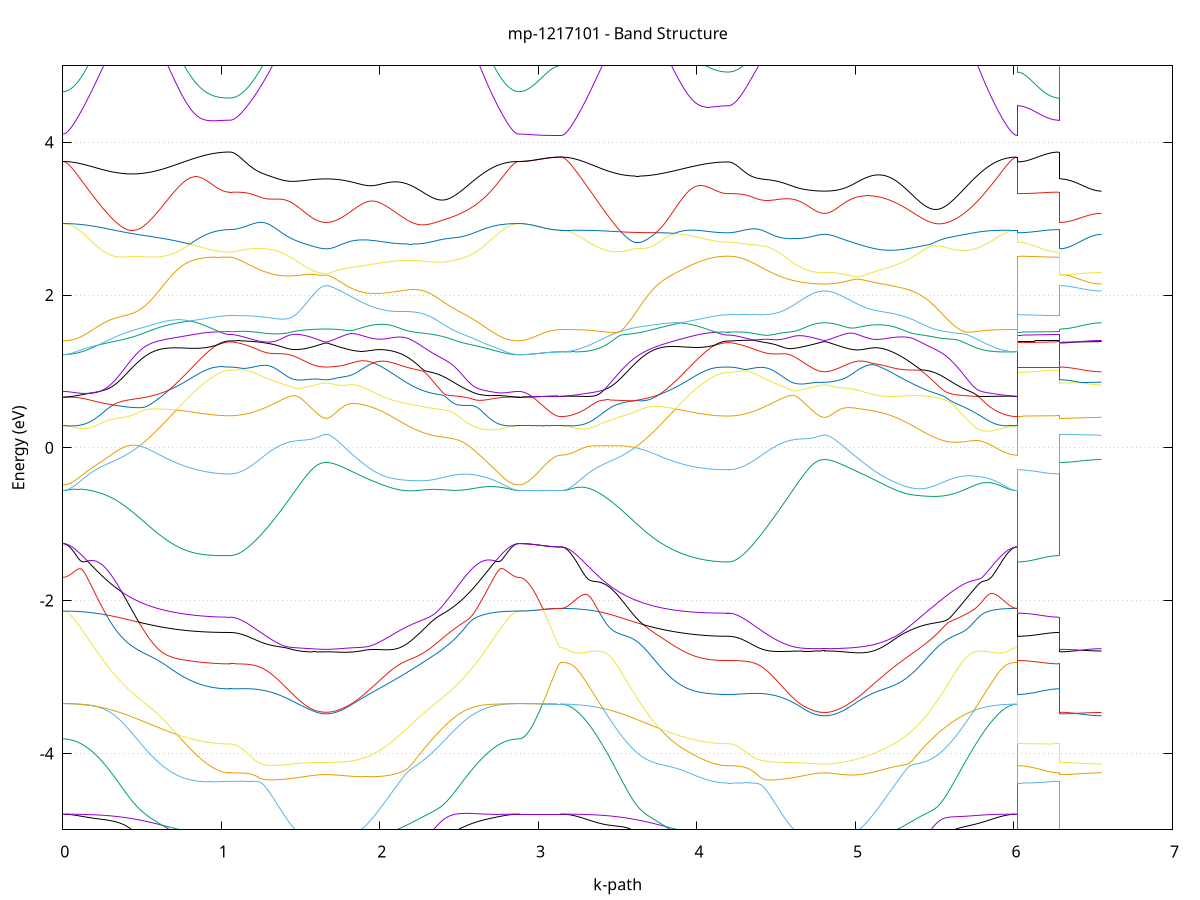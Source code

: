 set title 'mp-1217101 - Band Structure'
set xlabel 'k-path'
set ylabel 'Energy (eV)'
set grid y
set yrange [-5:5]
set terminal png size 800,600
set output 'mp-1217101_bands_gnuplot.png'
plot '-' using 1:2 with lines notitle, '-' using 1:2 with lines notitle, '-' using 1:2 with lines notitle, '-' using 1:2 with lines notitle, '-' using 1:2 with lines notitle, '-' using 1:2 with lines notitle, '-' using 1:2 with lines notitle, '-' using 1:2 with lines notitle, '-' using 1:2 with lines notitle, '-' using 1:2 with lines notitle, '-' using 1:2 with lines notitle, '-' using 1:2 with lines notitle, '-' using 1:2 with lines notitle, '-' using 1:2 with lines notitle, '-' using 1:2 with lines notitle, '-' using 1:2 with lines notitle, '-' using 1:2 with lines notitle, '-' using 1:2 with lines notitle, '-' using 1:2 with lines notitle, '-' using 1:2 with lines notitle, '-' using 1:2 with lines notitle, '-' using 1:2 with lines notitle, '-' using 1:2 with lines notitle, '-' using 1:2 with lines notitle, '-' using 1:2 with lines notitle, '-' using 1:2 with lines notitle, '-' using 1:2 with lines notitle, '-' using 1:2 with lines notitle, '-' using 1:2 with lines notitle, '-' using 1:2 with lines notitle, '-' using 1:2 with lines notitle, '-' using 1:2 with lines notitle, '-' using 1:2 with lines notitle, '-' using 1:2 with lines notitle, '-' using 1:2 with lines notitle, '-' using 1:2 with lines notitle, '-' using 1:2 with lines notitle, '-' using 1:2 with lines notitle, '-' using 1:2 with lines notitle, '-' using 1:2 with lines notitle, '-' using 1:2 with lines notitle, '-' using 1:2 with lines notitle, '-' using 1:2 with lines notitle, '-' using 1:2 with lines notitle, '-' using 1:2 with lines notitle, '-' using 1:2 with lines notitle, '-' using 1:2 with lines notitle, '-' using 1:2 with lines notitle, '-' using 1:2 with lines notitle, '-' using 1:2 with lines notitle, '-' using 1:2 with lines notitle, '-' using 1:2 with lines notitle, '-' using 1:2 with lines notitle, '-' using 1:2 with lines notitle, '-' using 1:2 with lines notitle, '-' using 1:2 with lines notitle, '-' using 1:2 with lines notitle, '-' using 1:2 with lines notitle, '-' using 1:2 with lines notitle, '-' using 1:2 with lines notitle, '-' using 1:2 with lines notitle, '-' using 1:2 with lines notitle, '-' using 1:2 with lines notitle, '-' using 1:2 with lines notitle
0.000000 -34.056067
0.009936 -34.056067
0.019872 -34.056067
0.029807 -34.056067
0.039743 -34.055967
0.049679 -34.055967
0.059615 -34.055867
0.069550 -34.055767
0.079486 -34.055667
0.089422 -34.055567
0.099358 -34.055467
0.109294 -34.055267
0.119229 -34.055167
0.129165 -34.054967
0.139101 -34.054767
0.149037 -34.054667
0.158972 -34.054467
0.168908 -34.054267
0.178844 -34.053967
0.188780 -34.053767
0.198716 -34.053567
0.208651 -34.053267
0.218587 -34.053067
0.228523 -34.052767
0.238459 -34.052567
0.248394 -34.052267
0.258330 -34.051967
0.268266 -34.051767
0.278202 -34.051467
0.288138 -34.051167
0.298073 -34.050967
0.308009 -34.050767
0.317945 -34.050567
0.327881 -34.050367
0.337816 -34.050367
0.347752 -34.050367
0.357688 -34.050567
0.367624 -34.050967
0.377560 -34.051667
0.387495 -34.052667
0.397431 -34.053767
0.407367 -34.055167
0.417303 -34.056667
0.427238 -34.058167
0.437174 -34.059767
0.447110 -34.061467
0.457046 -34.063167
0.466981 -34.064967
0.476917 -34.066667
0.486853 -34.068467
0.496789 -34.070267
0.506725 -34.072067
0.516660 -34.073867
0.526596 -34.075767
0.536532 -34.077567
0.546468 -34.079367
0.556403 -34.081167
0.566339 -34.082967
0.576275 -34.084767
0.586211 -34.086567
0.596147 -34.088367
0.606082 -34.090167
0.616018 -34.091967
0.625954 -34.093767
0.635890 -34.095467
0.645825 -34.097167
0.655761 -34.098867
0.665697 -34.100567
0.675633 -34.102267
0.685569 -34.103867
0.695504 -34.105467
0.705440 -34.107067
0.715376 -34.108667
0.725312 -34.110167
0.735247 -34.111667
0.745183 -34.113167
0.755119 -34.114567
0.765055 -34.115967
0.774991 -34.117367
0.784926 -34.118667
0.794862 -34.119967
0.804798 -34.121167
0.814734 -34.122367
0.824669 -34.123567
0.834605 -34.124667
0.844541 -34.125767
0.854477 -34.126867
0.864413 -34.127767
0.874348 -34.128767
0.884284 -34.129667
0.894220 -34.130567
0.904156 -34.131367
0.914091 -34.132067
0.924027 -34.132767
0.933963 -34.133467
0.943899 -34.134067
0.953835 -34.134667
0.963770 -34.135167
0.973706 -34.135567
0.983642 -34.135967
0.993578 -34.136367
1.003513 -34.136667
1.013449 -34.136867
1.023385 -34.137067
1.033321 -34.137167
1.043257 -34.137267
1.053192 -34.137267
1.053192 -34.137267
1.063161 -34.137267
1.073129 -34.137267
1.083097 -34.137167
1.093065 -34.137067
1.103033 -34.136967
1.113002 -34.136867
1.122970 -34.136667
1.132938 -34.136467
1.142906 -34.136267
1.152874 -34.136067
1.162843 -34.135767
1.172811 -34.135567
1.182779 -34.135267
1.192747 -34.134867
1.202715 -34.134567
1.212684 -34.134167
1.222652 -34.133767
1.232620 -34.133367
1.242588 -34.132967
1.252557 -34.132467
1.262525 -34.131967
1.272493 -34.131467
1.282461 -34.130967
1.292429 -34.130467
1.302398 -34.129867
1.312366 -34.129267
1.322334 -34.128667
1.332302 -34.128067
1.342270 -34.127367
1.352239 -34.126767
1.362207 -34.126067
1.372175 -34.125367
1.382143 -34.124567
1.392111 -34.123867
1.402080 -34.123067
1.412048 -34.122367
1.422016 -34.121567
1.431984 -34.120767
1.441953 -34.119867
1.451921 -34.119067
1.461889 -34.118167
1.471857 -34.117367
1.481825 -34.116467
1.491794 -34.115567
1.501762 -34.114667
1.511730 -34.113767
1.521698 -34.112767
1.531666 -34.111867
1.541635 -34.110867
1.551603 -34.109867
1.561571 -34.108867
1.571539 -34.107967
1.581507 -34.106867
1.591476 -34.105867
1.601444 -34.104867
1.611412 -34.103867
1.621380 -34.102867
1.631349 -34.101767
1.641317 -34.100667
1.651285 -34.099667
1.661253 -34.098567
1.661253 -34.098567
1.671221 -34.099667
1.681190 -34.100667
1.691158 -34.101667
1.701126 -34.102667
1.711094 -34.103567
1.721062 -34.104467
1.731031 -34.105267
1.740999 -34.106167
1.750967 -34.106967
1.760935 -34.107667
1.770903 -34.108367
1.780872 -34.109067
1.790840 -34.109667
1.800808 -34.110267
1.810776 -34.110767
1.820745 -34.111267
1.830713 -34.111767
1.840681 -34.112167
1.850649 -34.112467
1.860617 -34.112867
1.870586 -34.113067
1.880554 -34.113267
1.890522 -34.113467
1.900490 -34.113567
1.910458 -34.113667
1.920427 -34.113667
1.930395 -34.113667
1.940363 -34.113567
1.950331 -34.113467
1.960299 -34.113267
1.970268 -34.112967
1.980236 -34.112767
1.990204 -34.112367
2.000172 -34.111967
2.010141 -34.111567
2.020109 -34.111067
2.030077 -34.110567
2.040045 -34.109967
2.050013 -34.109367
2.059982 -34.108667
2.069950 -34.107967
2.079918 -34.107167
2.089886 -34.106367
2.099854 -34.105467
2.109823 -34.104567
2.119791 -34.103667
2.129759 -34.102667
2.139727 -34.101667
2.149695 -34.100567
2.159664 -34.099467
2.169632 -34.098267
2.179600 -34.097067
2.189568 -34.095867
2.199537 -34.094667
2.209505 -34.093367
2.219473 -34.091967
2.229441 -34.090667
2.239409 -34.089267
2.249378 -34.087867
2.259346 -34.086467
2.269314 -34.084967
2.279282 -34.083467
2.289250 -34.081967
2.299219 -34.080467
2.309187 -34.078867
2.319155 -34.077367
2.329123 -34.075767
2.339092 -34.074167
2.349060 -34.072567
2.359028 -34.070967
2.368996 -34.069367
2.378964 -34.067767
2.388933 -34.066167
2.398901 -34.064567
2.408869 -34.062967
2.418837 -34.061367
2.428805 -34.059867
2.438774 -34.058367
2.448742 -34.056867
2.458710 -34.055467
2.468678 -34.054167
2.478646 -34.052967
2.488615 -34.051967
2.498583 -34.051167
2.508551 -34.050567
2.518519 -34.050267
2.528487 -34.050167
2.538456 -34.050167
2.548424 -34.050267
2.558392 -34.050467
2.568360 -34.050667
2.578329 -34.050867
2.588297 -34.051167
2.598265 -34.051467
2.608233 -34.051667
2.618201 -34.051967
2.628170 -34.052267
2.638138 -34.052467
2.648106 -34.052767
2.658074 -34.053067
2.668042 -34.053267
2.678011 -34.053567
2.687979 -34.053767
2.697947 -34.053967
2.707915 -34.054167
2.717883 -34.054467
2.727852 -34.054667
2.737820 -34.054767
2.747788 -34.054967
2.757756 -34.055167
2.767725 -34.055267
2.777693 -34.055467
2.787661 -34.055567
2.797629 -34.055667
2.807597 -34.055767
2.817566 -34.055867
2.827534 -34.055967
2.837502 -34.055967
2.847470 -34.056067
2.857438 -34.056067
2.867407 -34.056067
2.877375 -34.056067
2.877375 -34.056067
2.887225 -34.056067
2.897076 -34.056067
2.906926 -34.056067
2.916777 -34.056067
2.926627 -34.056067
2.936477 -34.056067
2.946328 -34.056067
2.956178 -34.056067
2.966029 -34.056067
2.975879 -34.056067
2.985730 -34.056067
2.995580 -34.056067
3.005430 -34.056067
3.015281 -34.056067
3.025131 -34.056067
3.034982 -34.056067
3.044832 -34.056067
3.054683 -34.056067
3.064533 -34.056067
3.074383 -34.056067
3.084234 -34.056067
3.094084 -34.056067
3.103935 -34.056167
3.113785 -34.056167
3.123636 -34.056167
3.133486 -34.056067
3.143337 -34.056067
3.143337 -34.056067
3.153272 -34.056067
3.163208 -34.056067
3.173144 -34.056067
3.183080 -34.055967
3.193015 -34.055967
3.202951 -34.055867
3.212887 -34.055767
3.222823 -34.055667
3.232758 -34.055567
3.242694 -34.055467
3.252630 -34.055267
3.262566 -34.055167
3.272502 -34.054967
3.282437 -34.054867
3.292373 -34.054667
3.302309 -34.054467
3.312245 -34.054267
3.322180 -34.054067
3.332116 -34.053767
3.342052 -34.053567
3.351988 -34.053367
3.361924 -34.053067
3.371859 -34.052767
3.381795 -34.052567
3.391731 -34.052267
3.401667 -34.051967
3.411602 -34.051767
3.421538 -34.051467
3.431474 -34.051267
3.441410 -34.050967
3.451346 -34.050767
3.461281 -34.050567
3.471217 -34.050367
3.481153 -34.050367
3.491089 -34.050367
3.501024 -34.050567
3.510960 -34.050967
3.520896 -34.051667
3.530832 -34.052667
3.540768 -34.053767
3.550703 -34.055167
3.560639 -34.056667
3.570575 -34.058167
3.580511 -34.059767
3.590446 -34.061467
3.600382 -34.063167
3.610318 -34.064967
3.620254 -34.066667
3.630190 -34.068467
3.640125 -34.070267
3.650061 -34.072067
3.659997 -34.073867
3.669933 -34.075667
3.679868 -34.077567
3.689804 -34.079367
3.699740 -34.081167
3.709676 -34.082967
3.719612 -34.084767
3.729547 -34.086667
3.739483 -34.088367
3.749419 -34.090167
3.759355 -34.091967
3.769290 -34.093767
3.779226 -34.095467
3.789162 -34.097167
3.799098 -34.098867
3.809034 -34.100567
3.818969 -34.102267
3.828905 -34.103867
3.838841 -34.105467
3.848777 -34.107067
3.858712 -34.108667
3.868648 -34.110167
3.878584 -34.111667
3.888520 -34.113167
3.898456 -34.114567
3.908391 -34.115967
3.918327 -34.117367
3.928263 -34.118667
3.938199 -34.119967
3.948134 -34.121167
3.958070 -34.122367
3.968006 -34.123567
3.977942 -34.124667
3.987878 -34.125767
3.997813 -34.126867
4.007749 -34.127767
4.017685 -34.128767
4.027621 -34.129667
4.037556 -34.130567
4.047492 -34.131367
4.057428 -34.132067
4.067364 -34.132767
4.077300 -34.133467
4.087235 -34.134067
4.097171 -34.134567
4.107107 -34.135167
4.117043 -34.135567
4.126978 -34.135967
4.136914 -34.136367
4.146850 -34.136667
4.156786 -34.136867
4.166721 -34.137067
4.176657 -34.137167
4.186593 -34.137267
4.196529 -34.137267
4.196529 -34.137267
4.206497 -34.137267
4.216465 -34.137267
4.226433 -34.137167
4.236402 -34.137067
4.246370 -34.136967
4.256338 -34.136867
4.266306 -34.136667
4.276275 -34.136467
4.286243 -34.136267
4.296211 -34.136067
4.306179 -34.135867
4.316147 -34.135567
4.326116 -34.135267
4.336084 -34.134967
4.346052 -34.134567
4.356020 -34.134167
4.365988 -34.133767
4.375957 -34.133367
4.385925 -34.132967
4.395893 -34.132467
4.405861 -34.131967
4.415829 -34.131467
4.425798 -34.130967
4.435766 -34.130467
4.445734 -34.129867
4.455702 -34.129267
4.465671 -34.128667
4.475639 -34.128067
4.485607 -34.127367
4.495575 -34.126767
4.505543 -34.126067
4.515512 -34.125367
4.525480 -34.124567
4.535448 -34.123867
4.545416 -34.123067
4.555384 -34.122367
4.565353 -34.121567
4.575321 -34.120767
4.585289 -34.119867
4.595257 -34.119067
4.605225 -34.118167
4.615194 -34.117367
4.625162 -34.116467
4.635130 -34.115567
4.645098 -34.114667
4.655067 -34.113667
4.665035 -34.112767
4.675003 -34.111867
4.684971 -34.110867
4.694939 -34.109867
4.704908 -34.108867
4.714876 -34.107967
4.724844 -34.106867
4.734812 -34.105867
4.744780 -34.104867
4.754749 -34.103867
4.764717 -34.102767
4.774685 -34.101767
4.784653 -34.100667
4.794621 -34.099667
4.804590 -34.098567
4.804590 -34.098567
4.814558 -34.099667
4.824526 -34.100667
4.834494 -34.101667
4.844463 -34.102667
4.854431 -34.103567
4.864399 -34.104467
4.874367 -34.105267
4.884335 -34.106167
4.894304 -34.106967
4.904272 -34.107667
4.914240 -34.108367
4.924208 -34.109067
4.934176 -34.109667
4.944145 -34.110267
4.954113 -34.110767
4.964081 -34.111267
4.974049 -34.111767
4.984017 -34.112167
4.993986 -34.112567
5.003954 -34.112867
5.013922 -34.113067
5.023890 -34.113267
5.033859 -34.113467
5.043827 -34.113567
5.053795 -34.113667
5.063763 -34.113667
5.073731 -34.113667
5.083700 -34.113567
5.093668 -34.113467
5.103636 -34.113267
5.113604 -34.112967
5.123572 -34.112767
5.133541 -34.112367
5.143509 -34.111967
5.153477 -34.111567
5.163445 -34.111067
5.173413 -34.110567
5.183382 -34.109967
5.193350 -34.109367
5.203318 -34.108667
5.213286 -34.107967
5.223255 -34.107167
5.233223 -34.106367
5.243191 -34.105467
5.253159 -34.104567
5.263127 -34.103667
5.273096 -34.102667
5.283064 -34.101667
5.293032 -34.100567
5.303000 -34.099467
5.312968 -34.098267
5.322937 -34.097067
5.332905 -34.095867
5.342873 -34.094667
5.352841 -34.093367
5.362809 -34.091967
5.372778 -34.090667
5.382746 -34.089267
5.392714 -34.087867
5.402682 -34.086467
5.412651 -34.084967
5.422619 -34.083467
5.432587 -34.081967
5.442555 -34.080467
5.452523 -34.078867
5.462492 -34.077367
5.472460 -34.075767
5.482428 -34.074167
5.492396 -34.072567
5.502364 -34.070967
5.512333 -34.069367
5.522301 -34.067767
5.532269 -34.066167
5.542237 -34.064567
5.552205 -34.062967
5.562174 -34.061367
5.572142 -34.059867
5.582110 -34.058367
5.592078 -34.056867
5.602047 -34.055467
5.612015 -34.054167
5.621983 -34.052967
5.631951 -34.051967
5.641919 -34.051167
5.651888 -34.050567
5.661856 -34.050267
5.671824 -34.050167
5.681792 -34.050167
5.691760 -34.050267
5.701729 -34.050467
5.711697 -34.050667
5.721665 -34.050867
5.731633 -34.051167
5.741601 -34.051467
5.751570 -34.051667
5.761538 -34.051967
5.771506 -34.052267
5.781474 -34.052567
5.791443 -34.052767
5.801411 -34.053067
5.811379 -34.053267
5.821347 -34.053567
5.831315 -34.053767
5.841284 -34.053967
5.851252 -34.054267
5.861220 -34.054467
5.871188 -34.054667
5.881156 -34.054767
5.891125 -34.054967
5.901093 -34.055167
5.911061 -34.055267
5.921029 -34.055467
5.930998 -34.055567
5.940966 -34.055667
5.950934 -34.055767
5.960902 -34.055867
5.970870 -34.055967
5.980839 -34.055967
5.990807 -34.056067
6.000775 -34.056067
6.010743 -34.056067
6.020711 -34.056067
6.020711 -34.137267
6.030562 -34.137267
6.040412 -34.137267
6.050263 -34.137267
6.060113 -34.137267
6.069964 -34.137267
6.079814 -34.137267
6.089664 -34.137267
6.099515 -34.137267
6.109365 -34.137267
6.119216 -34.137267
6.129066 -34.137267
6.138917 -34.137267
6.148767 -34.137267
6.158617 -34.137267
6.168468 -34.137267
6.178318 -34.137267
6.188169 -34.137267
6.198019 -34.137267
6.207870 -34.137267
6.217720 -34.137267
6.227570 -34.137267
6.237421 -34.137267
6.247271 -34.137267
6.257122 -34.137267
6.266972 -34.137267
6.276823 -34.137267
6.286673 -34.137267
6.286673 -34.098567
6.296523 -34.098567
6.306374 -34.098567
6.316224 -34.098567
6.326075 -34.098567
6.335925 -34.098567
6.345776 -34.098567
6.355626 -34.098567
6.365476 -34.098567
6.375327 -34.098567
6.385177 -34.098567
6.395028 -34.098567
6.404878 -34.098567
6.414729 -34.098567
6.424579 -34.098567
6.434429 -34.098567
6.444280 -34.098567
6.454130 -34.098567
6.463981 -34.098567
6.473831 -34.098567
6.483682 -34.098567
6.493532 -34.098567
6.503382 -34.098567
6.513233 -34.098567
6.523083 -34.098567
6.532934 -34.098567
6.542784 -34.098567
6.552635 -34.098567
e
0.000000 -34.011467
0.009936 -34.011567
0.019872 -34.011667
0.029807 -34.011767
0.039743 -34.011967
0.049679 -34.012167
0.059615 -34.012567
0.069550 -34.012867
0.079486 -34.013267
0.089422 -34.013767
0.099358 -34.014267
0.109294 -34.014867
0.119229 -34.015467
0.129165 -34.016167
0.139101 -34.016867
0.149037 -34.017667
0.158972 -34.018567
0.168908 -34.019367
0.178844 -34.020367
0.188780 -34.021267
0.198716 -34.022267
0.208651 -34.023367
0.218587 -34.024467
0.228523 -34.025567
0.238459 -34.026767
0.248394 -34.027967
0.258330 -34.029267
0.268266 -34.030467
0.278202 -34.031767
0.288138 -34.033167
0.298073 -34.034467
0.308009 -34.035767
0.317945 -34.037167
0.327881 -34.038467
0.337816 -34.039667
0.347752 -34.040867
0.357688 -34.041967
0.367624 -34.042767
0.377560 -34.043367
0.387495 -34.043667
0.397431 -34.043767
0.407367 -34.043767
0.417303 -34.043667
0.427238 -34.043467
0.437174 -34.043167
0.447110 -34.042867
0.457046 -34.042567
0.466981 -34.042167
0.476917 -34.041867
0.486853 -34.041467
0.496789 -34.041067
0.506725 -34.040667
0.516660 -34.040267
0.526596 -34.039867
0.536532 -34.039567
0.546468 -34.039167
0.556403 -34.038767
0.566339 -34.038367
0.576275 -34.037967
0.586211 -34.037567
0.596147 -34.037167
0.606082 -34.036867
0.616018 -34.036467
0.625954 -34.036067
0.635890 -34.035767
0.645825 -34.035367
0.655761 -34.035067
0.665697 -34.034667
0.675633 -34.034367
0.685569 -34.034067
0.695504 -34.033767
0.705440 -34.033467
0.715376 -34.033467
0.725312 -34.033767
0.735247 -34.034167
0.745183 -34.034467
0.755119 -34.034867
0.765055 -34.035167
0.774991 -34.035467
0.784926 -34.035767
0.794862 -34.036067
0.804798 -34.036367
0.814734 -34.036667
0.824669 -34.036967
0.834605 -34.037167
0.844541 -34.037467
0.854477 -34.037667
0.864413 -34.037867
0.874348 -34.038167
0.884284 -34.038367
0.894220 -34.038567
0.904156 -34.038767
0.914091 -34.038867
0.924027 -34.039067
0.933963 -34.039267
0.943899 -34.039367
0.953835 -34.039467
0.963770 -34.039567
0.973706 -34.039767
0.983642 -34.039767
0.993578 -34.039867
1.003513 -34.039967
1.013449 -34.039967
1.023385 -34.040067
1.033321 -34.040067
1.043257 -34.040067
1.053192 -34.040067
1.053192 -34.040067
1.063161 -34.040167
1.073129 -34.040267
1.083097 -34.040367
1.093065 -34.040467
1.103033 -34.040767
1.113002 -34.040967
1.122970 -34.041267
1.132938 -34.041667
1.142906 -34.042067
1.152874 -34.042567
1.162843 -34.043067
1.172811 -34.043567
1.182779 -34.044167
1.192747 -34.044767
1.202715 -34.045467
1.212684 -34.046167
1.222652 -34.046967
1.232620 -34.047767
1.242588 -34.048567
1.252557 -34.049467
1.262525 -34.050367
1.272493 -34.051267
1.282461 -34.052167
1.292429 -34.053167
1.302398 -34.054267
1.312366 -34.055267
1.322334 -34.056367
1.332302 -34.057467
1.342270 -34.058667
1.352239 -34.059767
1.362207 -34.060967
1.372175 -34.062167
1.382143 -34.063367
1.392111 -34.064567
1.402080 -34.065867
1.412048 -34.067167
1.422016 -34.068367
1.431984 -34.069667
1.441953 -34.070967
1.451921 -34.072267
1.461889 -34.073667
1.471857 -34.074967
1.481825 -34.076267
1.491794 -34.077567
1.501762 -34.078867
1.511730 -34.080167
1.521698 -34.081567
1.531666 -34.082867
1.541635 -34.084167
1.551603 -34.085467
1.561571 -34.086667
1.571539 -34.087967
1.581507 -34.089267
1.591476 -34.090467
1.601444 -34.091667
1.611412 -34.092867
1.621380 -34.094067
1.631349 -34.095267
1.641317 -34.096367
1.651285 -34.097467
1.661253 -34.098567
1.661253 -34.098567
1.671221 -34.097467
1.681190 -34.096467
1.691158 -34.095367
1.701126 -34.094267
1.711094 -34.093167
1.721062 -34.092067
1.731031 -34.090967
1.740999 -34.089867
1.750967 -34.088767
1.760935 -34.087667
1.770903 -34.086467
1.780872 -34.085367
1.790840 -34.084267
1.800808 -34.083167
1.810776 -34.082067
1.820745 -34.080967
1.830713 -34.079867
1.840681 -34.078767
1.850649 -34.077567
1.860617 -34.076467
1.870586 -34.075367
1.880554 -34.074267
1.890522 -34.073167
1.900490 -34.072067
1.910458 -34.070967
1.920427 -34.069867
1.930395 -34.068767
1.940363 -34.067767
1.950331 -34.066667
1.960299 -34.065567
1.970268 -34.064467
1.980236 -34.063467
1.990204 -34.062367
2.000172 -34.061367
2.010141 -34.060267
2.020109 -34.059267
2.030077 -34.058267
2.040045 -34.057167
2.050013 -34.056167
2.059982 -34.055167
2.069950 -34.054167
2.079918 -34.053167
2.089886 -34.052267
2.099854 -34.051267
2.109823 -34.050267
2.119791 -34.049367
2.129759 -34.048467
2.139727 -34.047467
2.149695 -34.046567
2.159664 -34.045667
2.169632 -34.044867
2.179600 -34.043967
2.189568 -34.043167
2.199537 -34.042367
2.209505 -34.041567
2.219473 -34.040767
2.229441 -34.040067
2.239409 -34.039467
2.249378 -34.038967
2.259346 -34.038567
2.269314 -34.038367
2.279282 -34.038267
2.289250 -34.038367
2.299219 -34.038467
2.309187 -34.038767
2.319155 -34.039067
2.329123 -34.039367
2.339092 -34.039667
2.349060 -34.040067
2.359028 -34.040367
2.368996 -34.040767
2.378964 -34.041167
2.388933 -34.041467
2.398901 -34.041867
2.408869 -34.042167
2.418837 -34.042567
2.428805 -34.042867
2.438774 -34.043067
2.448742 -34.043367
2.458710 -34.043567
2.468678 -34.043667
2.478646 -34.043667
2.488615 -34.043467
2.498583 -34.043067
2.508551 -34.042367
2.518519 -34.041567
2.528487 -34.040467
2.538456 -34.039367
2.548424 -34.038167
2.558392 -34.036867
2.568360 -34.035567
2.578329 -34.034267
2.588297 -34.032967
2.598265 -34.031667
2.608233 -34.030367
2.618201 -34.029167
2.628170 -34.027867
2.638138 -34.026667
2.648106 -34.025567
2.658074 -34.024467
2.668042 -34.023367
2.678011 -34.022267
2.687979 -34.021267
2.697947 -34.020367
2.707915 -34.019367
2.717883 -34.018567
2.727852 -34.017667
2.737820 -34.016967
2.747788 -34.016167
2.757756 -34.015567
2.767725 -34.014867
2.777693 -34.014267
2.787661 -34.013767
2.797629 -34.013267
2.807597 -34.012867
2.817566 -34.012567
2.827534 -34.012167
2.837502 -34.011967
2.847470 -34.011767
2.857438 -34.011667
2.867407 -34.011567
2.877375 -34.011467
2.877375 -34.011467
2.887225 -34.011467
2.897076 -34.011467
2.906926 -34.011467
2.916777 -34.011467
2.926627 -34.011467
2.936477 -34.011467
2.946328 -34.011467
2.956178 -34.011467
2.966029 -34.011467
2.975879 -34.011467
2.985730 -34.011467
2.995580 -34.011467
3.005430 -34.011467
3.015281 -34.011467
3.025131 -34.011467
3.034982 -34.011467
3.044832 -34.011467
3.054683 -34.011467
3.064533 -34.011467
3.074383 -34.011467
3.084234 -34.011467
3.094084 -34.011467
3.103935 -34.011567
3.113785 -34.011567
3.123636 -34.011567
3.133486 -34.011567
3.143337 -34.011567
3.143337 -34.011567
3.153272 -34.011567
3.163208 -34.011667
3.173144 -34.011767
3.183080 -34.011967
3.193015 -34.012167
3.202951 -34.012467
3.212887 -34.012867
3.222823 -34.013267
3.232758 -34.013767
3.242694 -34.014267
3.252630 -34.014867
3.262566 -34.015467
3.272502 -34.016167
3.282437 -34.016867
3.292373 -34.017667
3.302309 -34.018567
3.312245 -34.019367
3.322180 -34.020367
3.332116 -34.021267
3.342052 -34.022267
3.351988 -34.023367
3.361924 -34.024467
3.371859 -34.025567
3.381795 -34.026767
3.391731 -34.027967
3.401667 -34.029267
3.411602 -34.030467
3.421538 -34.031767
3.431474 -34.033167
3.441410 -34.034467
3.451346 -34.035767
3.461281 -34.037167
3.471217 -34.038467
3.481153 -34.039767
3.491089 -34.040867
3.501024 -34.041967
3.510960 -34.042767
3.520896 -34.043367
3.530832 -34.043667
3.540768 -34.043767
3.550703 -34.043767
3.560639 -34.043667
3.570575 -34.043467
3.580511 -34.043167
3.590446 -34.042867
3.600382 -34.042567
3.610318 -34.042167
3.620254 -34.041867
3.630190 -34.041467
3.640125 -34.041067
3.650061 -34.040667
3.659997 -34.040267
3.669933 -34.039967
3.679868 -34.039567
3.689804 -34.039167
3.699740 -34.038767
3.709676 -34.038367
3.719612 -34.037967
3.729547 -34.037567
3.739483 -34.037167
3.749419 -34.036867
3.759355 -34.036467
3.769290 -34.036067
3.779226 -34.035767
3.789162 -34.035367
3.799098 -34.035067
3.809034 -34.034667
3.818969 -34.034367
3.828905 -34.034067
3.838841 -34.033767
3.848777 -34.033467
3.858712 -34.033467
3.868648 -34.033867
3.878584 -34.034167
3.888520 -34.034467
3.898456 -34.034867
3.908391 -34.035167
3.918327 -34.035467
3.928263 -34.035767
3.938199 -34.036067
3.948134 -34.036367
3.958070 -34.036667
3.968006 -34.036967
3.977942 -34.037167
3.987878 -34.037467
3.997813 -34.037667
4.007749 -34.037867
4.017685 -34.038167
4.027621 -34.038367
4.037556 -34.038567
4.047492 -34.038767
4.057428 -34.038867
4.067364 -34.039067
4.077300 -34.039167
4.087235 -34.039367
4.097171 -34.039467
4.107107 -34.039567
4.117043 -34.039667
4.126978 -34.039767
4.136914 -34.039867
4.146850 -34.039967
4.156786 -34.039967
4.166721 -34.040067
4.176657 -34.040067
4.186593 -34.040067
4.196529 -34.040067
4.196529 -34.040067
4.206497 -34.040167
4.216465 -34.040167
4.226433 -34.040367
4.236402 -34.040467
4.246370 -34.040767
4.256338 -34.040967
4.266306 -34.041267
4.276275 -34.041667
4.286243 -34.042067
4.296211 -34.042567
4.306179 -34.043067
4.316147 -34.043567
4.326116 -34.044167
4.336084 -34.044767
4.346052 -34.045467
4.356020 -34.046167
4.365988 -34.046967
4.375957 -34.047767
4.385925 -34.048567
4.395893 -34.049467
4.405861 -34.050367
4.415829 -34.051267
4.425798 -34.052267
4.435766 -34.053167
4.445734 -34.054267
4.455702 -34.055267
4.465671 -34.056367
4.475639 -34.057467
4.485607 -34.058667
4.495575 -34.059767
4.505543 -34.060967
4.515512 -34.062167
4.525480 -34.063367
4.535448 -34.064567
4.545416 -34.065867
4.555384 -34.067167
4.565353 -34.068367
4.575321 -34.069667
4.585289 -34.070967
4.595257 -34.072267
4.605225 -34.073667
4.615194 -34.074967
4.625162 -34.076267
4.635130 -34.077567
4.645098 -34.078867
4.655067 -34.080167
4.665035 -34.081567
4.675003 -34.082867
4.684971 -34.084167
4.694939 -34.085467
4.704908 -34.086667
4.714876 -34.087967
4.724844 -34.089267
4.734812 -34.090467
4.744780 -34.091667
4.754749 -34.092867
4.764717 -34.094067
4.774685 -34.095267
4.784653 -34.096367
4.794621 -34.097467
4.804590 -34.098567
4.804590 -34.098567
4.814558 -34.097467
4.824526 -34.096367
4.834494 -34.095367
4.844463 -34.094267
4.854431 -34.093167
4.864399 -34.092067
4.874367 -34.090967
4.884335 -34.089867
4.894304 -34.088767
4.904272 -34.087667
4.914240 -34.086467
4.924208 -34.085367
4.934176 -34.084267
4.944145 -34.083167
4.954113 -34.082067
4.964081 -34.080967
4.974049 -34.079867
4.984017 -34.078767
4.993986 -34.077567
5.003954 -34.076467
5.013922 -34.075367
5.023890 -34.074267
5.033859 -34.073167
5.043827 -34.072067
5.053795 -34.070967
5.063763 -34.069867
5.073731 -34.068767
5.083700 -34.067767
5.093668 -34.066667
5.103636 -34.065567
5.113604 -34.064467
5.123572 -34.063467
5.133541 -34.062367
5.143509 -34.061367
5.153477 -34.060267
5.163445 -34.059267
5.173413 -34.058267
5.183382 -34.057167
5.193350 -34.056167
5.203318 -34.055167
5.213286 -34.054167
5.223255 -34.053167
5.233223 -34.052267
5.243191 -34.051267
5.253159 -34.050267
5.263127 -34.049367
5.273096 -34.048467
5.283064 -34.047467
5.293032 -34.046567
5.303000 -34.045667
5.312968 -34.044867
5.322937 -34.043967
5.332905 -34.043167
5.342873 -34.042367
5.352841 -34.041567
5.362809 -34.040767
5.372778 -34.040067
5.382746 -34.039467
5.392714 -34.038967
5.402682 -34.038567
5.412651 -34.038367
5.422619 -34.038267
5.432587 -34.038367
5.442555 -34.038467
5.452523 -34.038767
5.462492 -34.039067
5.472460 -34.039367
5.482428 -34.039667
5.492396 -34.040067
5.502364 -34.040367
5.512333 -34.040767
5.522301 -34.041167
5.532269 -34.041467
5.542237 -34.041867
5.552205 -34.042167
5.562174 -34.042567
5.572142 -34.042867
5.582110 -34.043167
5.592078 -34.043367
5.602047 -34.043567
5.612015 -34.043667
5.621983 -34.043667
5.631951 -34.043467
5.641919 -34.043067
5.651888 -34.042367
5.661856 -34.041567
5.671824 -34.040467
5.681792 -34.039367
5.691760 -34.038067
5.701729 -34.036867
5.711697 -34.035567
5.721665 -34.034267
5.731633 -34.032967
5.741601 -34.031667
5.751570 -34.030367
5.761538 -34.029167
5.771506 -34.027867
5.781474 -34.026667
5.791443 -34.025567
5.801411 -34.024467
5.811379 -34.023367
5.821347 -34.022267
5.831315 -34.021267
5.841284 -34.020367
5.851252 -34.019367
5.861220 -34.018567
5.871188 -34.017667
5.881156 -34.016967
5.891125 -34.016167
5.901093 -34.015467
5.911061 -34.014867
5.921029 -34.014267
5.930998 -34.013767
5.940966 -34.013267
5.950934 -34.012867
5.960902 -34.012567
5.970870 -34.012167
5.980839 -34.011967
5.990807 -34.011767
6.000775 -34.011667
6.010743 -34.011567
6.020711 -34.011567
6.020711 -34.040067
6.030562 -34.040067
6.040412 -34.040067
6.050263 -34.040067
6.060113 -34.040067
6.069964 -34.040067
6.079814 -34.040067
6.089664 -34.040067
6.099515 -34.040067
6.109365 -34.040067
6.119216 -34.040067
6.129066 -34.040067
6.138917 -34.040067
6.148767 -34.040067
6.158617 -34.040067
6.168468 -34.040067
6.178318 -34.040067
6.188169 -34.040067
6.198019 -34.040067
6.207870 -34.040067
6.217720 -34.040067
6.227570 -34.040067
6.237421 -34.040067
6.247271 -34.040067
6.257122 -34.040067
6.266972 -34.040067
6.276823 -34.040067
6.286673 -34.040067
6.286673 -34.098567
6.296523 -34.098567
6.306374 -34.098567
6.316224 -34.098567
6.326075 -34.098567
6.335925 -34.098567
6.345776 -34.098567
6.355626 -34.098567
6.365476 -34.098567
6.375327 -34.098567
6.385177 -34.098567
6.395028 -34.098567
6.404878 -34.098567
6.414729 -34.098567
6.424579 -34.098567
6.434429 -34.098567
6.444280 -34.098567
6.454130 -34.098567
6.463981 -34.098567
6.473831 -34.098567
6.483682 -34.098567
6.493532 -34.098567
6.503382 -34.098567
6.513233 -34.098567
6.523083 -34.098567
6.532934 -34.098567
6.542784 -34.098567
6.552635 -34.098567
e
0.000000 -34.011467
0.009936 -34.011467
0.019872 -34.011567
0.029807 -34.011567
0.039743 -34.011567
0.049679 -34.011667
0.059615 -34.011767
0.069550 -34.011767
0.079486 -34.011867
0.089422 -34.012067
0.099358 -34.012167
0.109294 -34.012267
0.119229 -34.012367
0.129165 -34.012567
0.139101 -34.012767
0.149037 -34.012867
0.158972 -34.013067
0.168908 -34.013267
0.178844 -34.013467
0.188780 -34.013767
0.198716 -34.013967
0.208651 -34.014167
0.218587 -34.014467
0.228523 -34.014767
0.238459 -34.014967
0.248394 -34.015267
0.258330 -34.015567
0.268266 -34.015867
0.278202 -34.016167
0.288138 -34.016467
0.298073 -34.016867
0.308009 -34.017167
0.317945 -34.017467
0.327881 -34.017867
0.337816 -34.018167
0.347752 -34.018567
0.357688 -34.018967
0.367624 -34.019267
0.377560 -34.019667
0.387495 -34.020067
0.397431 -34.020467
0.407367 -34.020867
0.417303 -34.021267
0.427238 -34.021667
0.437174 -34.022067
0.447110 -34.022467
0.457046 -34.022867
0.466981 -34.023267
0.476917 -34.023767
0.486853 -34.024167
0.496789 -34.024567
0.506725 -34.024967
0.516660 -34.025367
0.526596 -34.025867
0.536532 -34.026267
0.546468 -34.026667
0.556403 -34.027067
0.566339 -34.027567
0.576275 -34.027967
0.586211 -34.028367
0.596147 -34.028767
0.606082 -34.029167
0.616018 -34.029567
0.625954 -34.029967
0.635890 -34.030367
0.645825 -34.030767
0.655761 -34.031167
0.665697 -34.031567
0.675633 -34.031967
0.685569 -34.032367
0.695504 -34.032767
0.705440 -34.033067
0.715376 -34.033167
0.725312 -34.032867
0.735247 -34.032567
0.745183 -34.032367
0.755119 -34.032067
0.765055 -34.031867
0.774991 -34.031667
0.784926 -34.031367
0.794862 -34.031167
0.804798 -34.030967
0.814734 -34.030867
0.824669 -34.030667
0.834605 -34.030467
0.844541 -34.030367
0.854477 -34.030167
0.864413 -34.030067
0.874348 -34.029967
0.884284 -34.029767
0.894220 -34.029667
0.904156 -34.029567
0.914091 -34.029567
0.924027 -34.029467
0.933963 -34.029367
0.943899 -34.029267
0.953835 -34.029267
0.963770 -34.029167
0.973706 -34.029167
0.983642 -34.029067
0.993578 -34.029067
1.003513 -34.029067
1.013449 -34.029067
1.023385 -34.028967
1.033321 -34.028967
1.043257 -34.028967
1.053192 -34.028967
1.053192 -34.028967
1.063161 -34.028967
1.073129 -34.028967
1.083097 -34.028967
1.093065 -34.028867
1.103033 -34.028867
1.113002 -34.028767
1.122970 -34.028767
1.132938 -34.028667
1.142906 -34.028567
1.152874 -34.028467
1.162843 -34.028367
1.172811 -34.028267
1.182779 -34.028167
1.192747 -34.028067
1.202715 -34.027867
1.212684 -34.027767
1.222652 -34.027667
1.232620 -34.027467
1.242588 -34.027367
1.252557 -34.027167
1.262525 -34.027067
1.272493 -34.026867
1.282461 -34.026667
1.292429 -34.026567
1.302398 -34.026367
1.312366 -34.026167
1.322334 -34.025967
1.332302 -34.025767
1.342270 -34.025667
1.352239 -34.025467
1.362207 -34.025267
1.372175 -34.025067
1.382143 -34.024867
1.392111 -34.024667
1.402080 -34.024567
1.412048 -34.024367
1.422016 -34.024167
1.431984 -34.023967
1.441953 -34.023867
1.451921 -34.023667
1.461889 -34.023467
1.471857 -34.023367
1.481825 -34.023167
1.491794 -34.023067
1.501762 -34.022867
1.511730 -34.022767
1.521698 -34.022667
1.531666 -34.022467
1.541635 -34.022367
1.551603 -34.022267
1.561571 -34.022167
1.571539 -34.022067
1.581507 -34.021967
1.591476 -34.021967
1.601444 -34.021867
1.611412 -34.021767
1.621380 -34.021767
1.631349 -34.021767
1.641317 -34.021667
1.651285 -34.021667
1.661253 -34.021667
1.661253 -34.021667
1.671221 -34.021667
1.681190 -34.021667
1.691158 -34.021767
1.701126 -34.021767
1.711094 -34.021767
1.721062 -34.021867
1.731031 -34.021967
1.740999 -34.021967
1.750967 -34.022067
1.760935 -34.022167
1.770903 -34.022267
1.780872 -34.022367
1.790840 -34.022567
1.800808 -34.022667
1.810776 -34.022767
1.820745 -34.022967
1.830713 -34.023067
1.840681 -34.023267
1.850649 -34.023467
1.860617 -34.023667
1.870586 -34.023767
1.880554 -34.023967
1.890522 -34.024167
1.900490 -34.024367
1.910458 -34.024667
1.920427 -34.024867
1.930395 -34.025067
1.940363 -34.025267
1.950331 -34.025567
1.960299 -34.025767
1.970268 -34.026067
1.980236 -34.026267
1.990204 -34.026567
2.000172 -34.026767
2.010141 -34.027067
2.020109 -34.027367
2.030077 -34.027567
2.040045 -34.027867
2.050013 -34.028167
2.059982 -34.028467
2.069950 -34.028767
2.079918 -34.029067
2.089886 -34.029367
2.099854 -34.029667
2.109823 -34.029967
2.119791 -34.030267
2.129759 -34.030667
2.139727 -34.030967
2.149695 -34.031267
2.159664 -34.031567
2.169632 -34.031967
2.179600 -34.032267
2.189568 -34.032567
2.199537 -34.032867
2.209505 -34.033167
2.219473 -34.033467
2.229441 -34.033667
2.239409 -34.033867
2.249378 -34.033967
2.259346 -34.033967
2.269314 -34.033767
2.279282 -34.033467
2.289250 -34.033067
2.299219 -34.032567
2.309187 -34.031967
2.319155 -34.031367
2.329123 -34.030667
2.339092 -34.030067
2.349060 -34.029467
2.359028 -34.028767
2.368996 -34.028167
2.378964 -34.027567
2.388933 -34.026867
2.398901 -34.026267
2.408869 -34.025667
2.418837 -34.025067
2.428805 -34.024467
2.438774 -34.023967
2.448742 -34.023367
2.458710 -34.022867
2.468678 -34.022267
2.478646 -34.021767
2.488615 -34.021267
2.498583 -34.020767
2.508551 -34.020267
2.518519 -34.019767
2.528487 -34.019367
2.538456 -34.018967
2.548424 -34.018467
2.558392 -34.018067
2.568360 -34.017667
2.578329 -34.017267
2.588297 -34.016867
2.598265 -34.016567
2.608233 -34.016167
2.618201 -34.015867
2.628170 -34.015467
2.638138 -34.015167
2.648106 -34.014867
2.658074 -34.014567
2.668042 -34.014367
2.678011 -34.014067
2.687979 -34.013767
2.697947 -34.013567
2.707915 -34.013367
2.717883 -34.013167
2.727852 -34.012967
2.737820 -34.012767
2.747788 -34.012567
2.757756 -34.012467
2.767725 -34.012267
2.777693 -34.012167
2.787661 -34.012067
2.797629 -34.011867
2.807597 -34.011867
2.817566 -34.011767
2.827534 -34.011667
2.837502 -34.011567
2.847470 -34.011567
2.857438 -34.011567
2.867407 -34.011467
2.877375 -34.011467
2.877375 -34.011467
2.887225 -34.011467
2.897076 -34.011467
2.906926 -34.011467
2.916777 -34.011467
2.926627 -34.011467
2.936477 -34.011467
2.946328 -34.011467
2.956178 -34.011467
2.966029 -34.011467
2.975879 -34.011467
2.985730 -34.011467
2.995580 -34.011467
3.005430 -34.011467
3.015281 -34.011467
3.025131 -34.011467
3.034982 -34.011467
3.044832 -34.011467
3.054683 -34.011467
3.064533 -34.011467
3.074383 -34.011467
3.084234 -34.011467
3.094084 -34.011467
3.103935 -34.011467
3.113785 -34.011467
3.123636 -34.011467
3.133486 -34.011467
3.143337 -34.011467
3.143337 -34.011467
3.153272 -34.011567
3.163208 -34.011567
3.173144 -34.011567
3.183080 -34.011567
3.193015 -34.011667
3.202951 -34.011767
3.212887 -34.011767
3.222823 -34.011867
3.232758 -34.012067
3.242694 -34.012167
3.252630 -34.012267
3.262566 -34.012367
3.272502 -34.012567
3.282437 -34.012767
3.292373 -34.012867
3.302309 -34.013067
3.312245 -34.013267
3.322180 -34.013467
3.332116 -34.013767
3.342052 -34.013967
3.351988 -34.014167
3.361924 -34.014467
3.371859 -34.014767
3.381795 -34.014967
3.391731 -34.015267
3.401667 -34.015567
3.411602 -34.015867
3.421538 -34.016167
3.431474 -34.016467
3.441410 -34.016867
3.451346 -34.017167
3.461281 -34.017467
3.471217 -34.017867
3.481153 -34.018167
3.491089 -34.018567
3.501024 -34.018967
3.510960 -34.019267
3.520896 -34.019667
3.530832 -34.020067
3.540768 -34.020467
3.550703 -34.020867
3.560639 -34.021267
3.570575 -34.021667
3.580511 -34.022067
3.590446 -34.022467
3.600382 -34.022867
3.610318 -34.023267
3.620254 -34.023767
3.630190 -34.024167
3.640125 -34.024567
3.650061 -34.024967
3.659997 -34.025467
3.669933 -34.025867
3.679868 -34.026267
3.689804 -34.026667
3.699740 -34.027067
3.709676 -34.027567
3.719612 -34.027967
3.729547 -34.028367
3.739483 -34.028767
3.749419 -34.029167
3.759355 -34.029567
3.769290 -34.030067
3.779226 -34.030467
3.789162 -34.030867
3.799098 -34.031167
3.809034 -34.031567
3.818969 -34.031967
3.828905 -34.032367
3.838841 -34.032767
3.848777 -34.033067
3.858712 -34.033167
3.868648 -34.032867
3.878584 -34.032567
3.888520 -34.032367
3.898456 -34.032067
3.908391 -34.031867
3.918327 -34.031667
3.928263 -34.031367
3.938199 -34.031167
3.948134 -34.030967
3.958070 -34.030867
3.968006 -34.030667
3.977942 -34.030467
3.987878 -34.030367
3.997813 -34.030167
4.007749 -34.030067
4.017685 -34.029967
4.027621 -34.029767
4.037556 -34.029667
4.047492 -34.029567
4.057428 -34.029567
4.067364 -34.029467
4.077300 -34.029367
4.087235 -34.029267
4.097171 -34.029267
4.107107 -34.029167
4.117043 -34.029167
4.126978 -34.029067
4.136914 -34.029067
4.146850 -34.029067
4.156786 -34.028967
4.166721 -34.028967
4.176657 -34.028967
4.186593 -34.028967
4.196529 -34.028967
4.196529 -34.028967
4.206497 -34.028967
4.216465 -34.028967
4.226433 -34.028967
4.236402 -34.028867
4.246370 -34.028867
4.256338 -34.028767
4.266306 -34.028767
4.276275 -34.028667
4.286243 -34.028567
4.296211 -34.028467
4.306179 -34.028367
4.316147 -34.028267
4.326116 -34.028167
4.336084 -34.028067
4.346052 -34.027867
4.356020 -34.027767
4.365988 -34.027667
4.375957 -34.027467
4.385925 -34.027367
4.395893 -34.027167
4.405861 -34.027067
4.415829 -34.026867
4.425798 -34.026667
4.435766 -34.026567
4.445734 -34.026367
4.455702 -34.026167
4.465671 -34.025967
4.475639 -34.025767
4.485607 -34.025667
4.495575 -34.025467
4.505543 -34.025267
4.515512 -34.025067
4.525480 -34.024867
4.535448 -34.024667
4.545416 -34.024567
4.555384 -34.024367
4.565353 -34.024167
4.575321 -34.023967
4.585289 -34.023867
4.595257 -34.023667
4.605225 -34.023467
4.615194 -34.023367
4.625162 -34.023167
4.635130 -34.023067
4.645098 -34.022867
4.655067 -34.022767
4.665035 -34.022567
4.675003 -34.022467
4.684971 -34.022367
4.694939 -34.022267
4.704908 -34.022167
4.714876 -34.022067
4.724844 -34.021967
4.734812 -34.021967
4.744780 -34.021867
4.754749 -34.021767
4.764717 -34.021767
4.774685 -34.021667
4.784653 -34.021667
4.794621 -34.021667
4.804590 -34.021667
4.804590 -34.021667
4.814558 -34.021667
4.824526 -34.021667
4.834494 -34.021667
4.844463 -34.021767
4.854431 -34.021767
4.864399 -34.021867
4.874367 -34.021967
4.884335 -34.021967
4.894304 -34.022067
4.904272 -34.022167
4.914240 -34.022267
4.924208 -34.022367
4.934176 -34.022567
4.944145 -34.022667
4.954113 -34.022767
4.964081 -34.022967
4.974049 -34.023067
4.984017 -34.023267
4.993986 -34.023467
5.003954 -34.023667
5.013922 -34.023767
5.023890 -34.023967
5.033859 -34.024167
5.043827 -34.024367
5.053795 -34.024667
5.063763 -34.024867
5.073731 -34.025067
5.083700 -34.025267
5.093668 -34.025567
5.103636 -34.025767
5.113604 -34.026067
5.123572 -34.026267
5.133541 -34.026567
5.143509 -34.026767
5.153477 -34.027067
5.163445 -34.027367
5.173413 -34.027567
5.183382 -34.027867
5.193350 -34.028167
5.203318 -34.028467
5.213286 -34.028767
5.223255 -34.029067
5.233223 -34.029367
5.243191 -34.029667
5.253159 -34.029967
5.263127 -34.030367
5.273096 -34.030667
5.283064 -34.030967
5.293032 -34.031267
5.303000 -34.031667
5.312968 -34.031967
5.322937 -34.032267
5.332905 -34.032567
5.342873 -34.032867
5.352841 -34.033167
5.362809 -34.033467
5.372778 -34.033667
5.382746 -34.033867
5.392714 -34.033967
5.402682 -34.033967
5.412651 -34.033767
5.422619 -34.033467
5.432587 -34.033067
5.442555 -34.032567
5.452523 -34.031967
5.462492 -34.031367
5.472460 -34.030667
5.482428 -34.030067
5.492396 -34.029367
5.502364 -34.028767
5.512333 -34.028167
5.522301 -34.027467
5.532269 -34.026867
5.542237 -34.026267
5.552205 -34.025667
5.562174 -34.025067
5.572142 -34.024467
5.582110 -34.023967
5.592078 -34.023367
5.602047 -34.022867
5.612015 -34.022267
5.621983 -34.021767
5.631951 -34.021267
5.641919 -34.020767
5.651888 -34.020267
5.661856 -34.019867
5.671824 -34.019367
5.681792 -34.018867
5.691760 -34.018467
5.701729 -34.018067
5.711697 -34.017667
5.721665 -34.017267
5.731633 -34.016867
5.741601 -34.016467
5.751570 -34.016167
5.761538 -34.015867
5.771506 -34.015467
5.781474 -34.015167
5.791443 -34.014867
5.801411 -34.014567
5.811379 -34.014267
5.821347 -34.014067
5.831315 -34.013767
5.841284 -34.013567
5.851252 -34.013367
5.861220 -34.013167
5.871188 -34.012967
5.881156 -34.012767
5.891125 -34.012567
5.901093 -34.012467
5.911061 -34.012267
5.921029 -34.012167
5.930998 -34.012067
5.940966 -34.011867
5.950934 -34.011867
5.960902 -34.011767
5.970870 -34.011667
5.980839 -34.011567
5.990807 -34.011567
6.000775 -34.011567
6.010743 -34.011567
6.020711 -34.011467
6.020711 -34.028967
6.030562 -34.028967
6.040412 -34.028967
6.050263 -34.028967
6.060113 -34.028967
6.069964 -34.028967
6.079814 -34.028967
6.089664 -34.028967
6.099515 -34.028967
6.109365 -34.028967
6.119216 -34.028967
6.129066 -34.028967
6.138917 -34.028967
6.148767 -34.028967
6.158617 -34.028967
6.168468 -34.028967
6.178318 -34.028967
6.188169 -34.028967
6.198019 -34.028967
6.207870 -34.028967
6.217720 -34.028967
6.227570 -34.028967
6.237421 -34.028967
6.247271 -34.028967
6.257122 -34.028967
6.266972 -34.028967
6.276823 -34.028967
6.286673 -34.028967
6.286673 -34.021667
6.296523 -34.021667
6.306374 -34.021667
6.316224 -34.021667
6.326075 -34.021667
6.335925 -34.021667
6.345776 -34.021667
6.355626 -34.021667
6.365476 -34.021667
6.375327 -34.021667
6.385177 -34.021667
6.395028 -34.021667
6.404878 -34.021667
6.414729 -34.021667
6.424579 -34.021667
6.434429 -34.021667
6.444280 -34.021667
6.454130 -34.021667
6.463981 -34.021667
6.473831 -34.021667
6.483682 -34.021667
6.493532 -34.021667
6.503382 -34.021667
6.513233 -34.021667
6.523083 -34.021667
6.532934 -34.021667
6.542784 -34.021667
6.552635 -34.021667
e
0.000000 -33.850767
0.009936 -33.850767
0.019872 -33.850767
0.029807 -33.850767
0.039743 -33.850667
0.049679 -33.850667
0.059615 -33.850567
0.069550 -33.850567
0.079486 -33.850467
0.089422 -33.850367
0.099358 -33.850267
0.109294 -33.850167
0.119229 -33.850067
0.129165 -33.849967
0.139101 -33.849867
0.149037 -33.849667
0.158972 -33.849567
0.168908 -33.849367
0.178844 -33.849267
0.188780 -33.849067
0.198716 -33.848967
0.208651 -33.848767
0.218587 -33.848567
0.228523 -33.848467
0.238459 -33.848367
0.248394 -33.848667
0.258330 -33.849667
0.268266 -33.850867
0.278202 -33.852267
0.288138 -33.853567
0.298073 -33.854967
0.308009 -33.856467
0.317945 -33.857967
0.327881 -33.859467
0.337816 -33.860967
0.347752 -33.862567
0.357688 -33.864167
0.367624 -33.865767
0.377560 -33.867367
0.387495 -33.869067
0.397431 -33.870767
0.407367 -33.872467
0.417303 -33.874167
0.427238 -33.875867
0.437174 -33.877667
0.447110 -33.879367
0.457046 -33.881167
0.466981 -33.882867
0.476917 -33.884667
0.486853 -33.886467
0.496789 -33.888267
0.506725 -33.890067
0.516660 -33.891867
0.526596 -33.893567
0.536532 -33.895367
0.546468 -33.897167
0.556403 -33.898967
0.566339 -33.900667
0.576275 -33.902467
0.586211 -33.904167
0.596147 -33.905867
0.606082 -33.907567
0.616018 -33.909267
0.625954 -33.910967
0.635890 -33.912567
0.645825 -33.914267
0.655761 -33.915867
0.665697 -33.917467
0.675633 -33.918967
0.685569 -33.920467
0.695504 -33.921967
0.705440 -33.923467
0.715376 -33.924867
0.725312 -33.926267
0.735247 -33.927667
0.745183 -33.929067
0.755119 -33.930367
0.765055 -33.931567
0.774991 -33.932867
0.784926 -33.934067
0.794862 -33.935167
0.804798 -33.936267
0.814734 -33.937367
0.824669 -33.938367
0.834605 -33.939367
0.844541 -33.940367
0.854477 -33.941267
0.864413 -33.942067
0.874348 -33.942967
0.884284 -33.943667
0.894220 -33.944467
0.904156 -33.945167
0.914091 -33.945767
0.924027 -33.946367
0.933963 -33.946967
0.943899 -33.947467
0.953835 -33.947867
0.963770 -33.948367
0.973706 -33.948667
0.983642 -33.949067
0.993578 -33.949267
1.003513 -33.949567
1.013449 -33.949767
1.023385 -33.949867
1.033321 -33.950067
1.043257 -33.950067
1.053192 -33.950067
1.053192 -33.950067
1.063161 -33.950067
1.073129 -33.950067
1.083097 -33.950067
1.093065 -33.949967
1.103033 -33.949867
1.113002 -33.949767
1.122970 -33.949667
1.132938 -33.949467
1.142906 -33.949367
1.152874 -33.949167
1.162843 -33.948967
1.172811 -33.948667
1.182779 -33.948467
1.192747 -33.948167
1.202715 -33.947967
1.212684 -33.947667
1.222652 -33.947367
1.232620 -33.946967
1.242588 -33.946667
1.252557 -33.946267
1.262525 -33.945867
1.272493 -33.945467
1.282461 -33.945067
1.292429 -33.944667
1.302398 -33.944167
1.312366 -33.943667
1.322334 -33.943267
1.332302 -33.942767
1.342270 -33.942167
1.352239 -33.941667
1.362207 -33.941167
1.372175 -33.940567
1.382143 -33.939967
1.392111 -33.939367
1.402080 -33.938767
1.412048 -33.938167
1.422016 -33.937567
1.431984 -33.936867
1.441953 -33.936267
1.451921 -33.935567
1.461889 -33.934867
1.471857 -33.934167
1.481825 -33.933567
1.491794 -33.932867
1.501762 -33.932167
1.511730 -33.931467
1.521698 -33.930767
1.531666 -33.930067
1.541635 -33.929367
1.551603 -33.928667
1.561571 -33.927967
1.571539 -33.927267
1.581507 -33.926667
1.591476 -33.926067
1.601444 -33.925467
1.611412 -33.924967
1.621380 -33.924567
1.631349 -33.924167
1.641317 -33.923967
1.651285 -33.923767
1.661253 -33.923667
1.661253 -33.923667
1.671221 -33.923767
1.681190 -33.923967
1.691158 -33.924167
1.701126 -33.924467
1.711094 -33.924867
1.721062 -33.925267
1.731031 -33.925667
1.740999 -33.926067
1.750967 -33.926567
1.760935 -33.926967
1.770903 -33.927467
1.780872 -33.927867
1.790840 -33.928267
1.800808 -33.928667
1.810776 -33.928967
1.820745 -33.929267
1.830713 -33.929567
1.840681 -33.929767
1.850649 -33.930067
1.860617 -33.930167
1.870586 -33.930367
1.880554 -33.930467
1.890522 -33.930567
1.900490 -33.930567
1.910458 -33.930567
1.920427 -33.930467
1.930395 -33.930367
1.940363 -33.930267
1.950331 -33.930067
1.960299 -33.929867
1.970268 -33.929567
1.980236 -33.929267
1.990204 -33.928867
2.000172 -33.928467
2.010141 -33.928067
2.020109 -33.927567
2.030077 -33.927067
2.040045 -33.926467
2.050013 -33.925867
2.059982 -33.925167
2.069950 -33.924467
2.079918 -33.923767
2.089886 -33.922967
2.099854 -33.922167
2.109823 -33.921367
2.119791 -33.920467
2.129759 -33.919467
2.139727 -33.918467
2.149695 -33.917467
2.159664 -33.916467
2.169632 -33.915367
2.179600 -33.914167
2.189568 -33.913067
2.199537 -33.911867
2.209505 -33.910567
2.219473 -33.909367
2.229441 -33.908067
2.239409 -33.906667
2.249378 -33.905367
2.259346 -33.903967
2.269314 -33.902567
2.279282 -33.901167
2.289250 -33.899667
2.299219 -33.898167
2.309187 -33.896667
2.319155 -33.895167
2.329123 -33.893667
2.339092 -33.892067
2.349060 -33.890567
2.359028 -33.888967
2.368996 -33.887367
2.378964 -33.885767
2.388933 -33.884167
2.398901 -33.882567
2.408869 -33.880967
2.418837 -33.879367
2.428805 -33.877667
2.438774 -33.876067
2.448742 -33.874467
2.458710 -33.872867
2.468678 -33.871267
2.478646 -33.869667
2.488615 -33.868067
2.498583 -33.866567
2.508551 -33.864967
2.518519 -33.863467
2.528487 -33.861967
2.538456 -33.860467
2.548424 -33.858967
2.558392 -33.857467
2.568360 -33.856067
2.578329 -33.854667
2.588297 -33.853267
2.598265 -33.851967
2.608233 -33.850667
2.618201 -33.849367
2.628170 -33.848167
2.638138 -33.848167
2.648106 -33.848367
2.658074 -33.848567
2.668042 -33.848767
2.678011 -33.848867
2.687979 -33.849067
2.697947 -33.849267
2.707915 -33.849367
2.717883 -33.849567
2.727852 -33.849667
2.737820 -33.849867
2.747788 -33.849967
2.757756 -33.850067
2.767725 -33.850167
2.777693 -33.850267
2.787661 -33.850367
2.797629 -33.850467
2.807597 -33.850567
2.817566 -33.850567
2.827534 -33.850667
2.837502 -33.850667
2.847470 -33.850767
2.857438 -33.850767
2.867407 -33.850767
2.877375 -33.850767
2.877375 -33.850767
2.887225 -33.850767
2.897076 -33.850767
2.906926 -33.850767
2.916777 -33.850767
2.926627 -33.850767
2.936477 -33.850767
2.946328 -33.850767
2.956178 -33.850767
2.966029 -33.850767
2.975879 -33.850767
2.985730 -33.850767
2.995580 -33.850767
3.005430 -33.850767
3.015281 -33.850767
3.025131 -33.850767
3.034982 -33.850767
3.044832 -33.850767
3.054683 -33.850767
3.064533 -33.850767
3.074383 -33.850767
3.084234 -33.850767
3.094084 -33.850767
3.103935 -33.850767
3.113785 -33.850767
3.123636 -33.850767
3.133486 -33.850767
3.143337 -33.850767
3.143337 -33.850767
3.153272 -33.850767
3.163208 -33.850767
3.173144 -33.850767
3.183080 -33.850667
3.193015 -33.850667
3.202951 -33.850567
3.212887 -33.850567
3.222823 -33.850467
3.232758 -33.850367
3.242694 -33.850267
3.252630 -33.850167
3.262566 -33.850067
3.272502 -33.849967
3.282437 -33.849867
3.292373 -33.849667
3.302309 -33.849567
3.312245 -33.849367
3.322180 -33.849267
3.332116 -33.849067
3.342052 -33.848967
3.351988 -33.848767
3.361924 -33.848567
3.371859 -33.848467
3.381795 -33.848367
3.391731 -33.848667
3.401667 -33.849667
3.411602 -33.850867
3.421538 -33.852267
3.431474 -33.853567
3.441410 -33.854967
3.451346 -33.856467
3.461281 -33.857967
3.471217 -33.859467
3.481153 -33.860967
3.491089 -33.862567
3.501024 -33.864167
3.510960 -33.865767
3.520896 -33.867367
3.530832 -33.869067
3.540768 -33.870767
3.550703 -33.872467
3.560639 -33.874167
3.570575 -33.875867
3.580511 -33.877667
3.590446 -33.879367
3.600382 -33.881167
3.610318 -33.882867
3.620254 -33.884667
3.630190 -33.886467
3.640125 -33.888267
3.650061 -33.890067
3.659997 -33.891867
3.669933 -33.893567
3.679868 -33.895367
3.689804 -33.897167
3.699740 -33.898967
3.709676 -33.900667
3.719612 -33.902467
3.729547 -33.904167
3.739483 -33.905867
3.749419 -33.907567
3.759355 -33.909267
3.769290 -33.910967
3.779226 -33.912567
3.789162 -33.914267
3.799098 -33.915867
3.809034 -33.917467
3.818969 -33.918967
3.828905 -33.920467
3.838841 -33.921967
3.848777 -33.923467
3.858712 -33.924867
3.868648 -33.926267
3.878584 -33.927667
3.888520 -33.929067
3.898456 -33.930367
3.908391 -33.931567
3.918327 -33.932867
3.928263 -33.934067
3.938199 -33.935167
3.948134 -33.936267
3.958070 -33.937367
3.968006 -33.938367
3.977942 -33.939367
3.987878 -33.940367
3.997813 -33.941267
4.007749 -33.942067
4.017685 -33.942867
4.027621 -33.943667
4.037556 -33.944467
4.047492 -33.945067
4.057428 -33.945767
4.067364 -33.946367
4.077300 -33.946867
4.087235 -33.947467
4.097171 -33.947867
4.107107 -33.948267
4.117043 -33.948667
4.126978 -33.949067
4.136914 -33.949267
4.146850 -33.949567
4.156786 -33.949767
4.166721 -33.949867
4.176657 -33.950067
4.186593 -33.950067
4.196529 -33.950067
4.196529 -33.950067
4.206497 -33.950067
4.216465 -33.950067
4.226433 -33.950067
4.236402 -33.949967
4.246370 -33.949867
4.256338 -33.949767
4.266306 -33.949667
4.276275 -33.949467
4.286243 -33.949367
4.296211 -33.949167
4.306179 -33.948967
4.316147 -33.948667
4.326116 -33.948467
4.336084 -33.948267
4.346052 -33.947967
4.356020 -33.947667
4.365988 -33.947367
4.375957 -33.946967
4.385925 -33.946667
4.395893 -33.946267
4.405861 -33.945867
4.415829 -33.945467
4.425798 -33.945067
4.435766 -33.944667
4.445734 -33.944167
4.455702 -33.943667
4.465671 -33.943267
4.475639 -33.942767
4.485607 -33.942167
4.495575 -33.941667
4.505543 -33.941167
4.515512 -33.940567
4.525480 -33.939967
4.535448 -33.939367
4.545416 -33.938767
4.555384 -33.938167
4.565353 -33.937567
4.575321 -33.936867
4.585289 -33.936267
4.595257 -33.935567
4.605225 -33.934867
4.615194 -33.934167
4.625162 -33.933567
4.635130 -33.932867
4.645098 -33.932167
4.655067 -33.931467
4.665035 -33.930767
4.675003 -33.930067
4.684971 -33.929367
4.694939 -33.928667
4.704908 -33.927967
4.714876 -33.927267
4.724844 -33.926667
4.734812 -33.926067
4.744780 -33.925467
4.754749 -33.924967
4.764717 -33.924567
4.774685 -33.924167
4.784653 -33.923967
4.794621 -33.923767
4.804590 -33.923667
4.804590 -33.923667
4.814558 -33.923767
4.824526 -33.923867
4.834494 -33.924167
4.844463 -33.924467
4.854431 -33.924867
4.864399 -33.925267
4.874367 -33.925667
4.884335 -33.926067
4.894304 -33.926567
4.904272 -33.926967
4.914240 -33.927467
4.924208 -33.927867
4.934176 -33.928267
4.944145 -33.928667
4.954113 -33.928967
4.964081 -33.929267
4.974049 -33.929567
4.984017 -33.929867
4.993986 -33.930067
5.003954 -33.930167
5.013922 -33.930367
5.023890 -33.930467
5.033859 -33.930567
5.043827 -33.930567
5.053795 -33.930567
5.063763 -33.930467
5.073731 -33.930367
5.083700 -33.930267
5.093668 -33.930067
5.103636 -33.929867
5.113604 -33.929567
5.123572 -33.929267
5.133541 -33.928867
5.143509 -33.928467
5.153477 -33.928067
5.163445 -33.927567
5.173413 -33.927067
5.183382 -33.926467
5.193350 -33.925867
5.203318 -33.925167
5.213286 -33.924567
5.223255 -33.923767
5.233223 -33.922967
5.243191 -33.922167
5.253159 -33.921367
5.263127 -33.920467
5.273096 -33.919467
5.283064 -33.918467
5.293032 -33.917467
5.303000 -33.916467
5.312968 -33.915367
5.322937 -33.914167
5.332905 -33.913067
5.342873 -33.911867
5.352841 -33.910567
5.362809 -33.909367
5.372778 -33.908067
5.382746 -33.906767
5.392714 -33.905367
5.402682 -33.903967
5.412651 -33.902567
5.422619 -33.901167
5.432587 -33.899667
5.442555 -33.898167
5.452523 -33.896667
5.462492 -33.895167
5.472460 -33.893667
5.482428 -33.892067
5.492396 -33.890567
5.502364 -33.888967
5.512333 -33.887367
5.522301 -33.885767
5.532269 -33.884167
5.542237 -33.882567
5.552205 -33.880967
5.562174 -33.879367
5.572142 -33.877667
5.582110 -33.876067
5.592078 -33.874467
5.602047 -33.872867
5.612015 -33.871267
5.621983 -33.869667
5.631951 -33.868067
5.641919 -33.866567
5.651888 -33.864967
5.661856 -33.863467
5.671824 -33.861967
5.681792 -33.860467
5.691760 -33.858967
5.701729 -33.857467
5.711697 -33.856067
5.721665 -33.854667
5.731633 -33.853267
5.741601 -33.851967
5.751570 -33.850667
5.761538 -33.849367
5.771506 -33.848167
5.781474 -33.848167
5.791443 -33.848367
5.801411 -33.848567
5.811379 -33.848667
5.821347 -33.848867
5.831315 -33.849067
5.841284 -33.849267
5.851252 -33.849367
5.861220 -33.849567
5.871188 -33.849667
5.881156 -33.849867
5.891125 -33.849967
5.901093 -33.850067
5.911061 -33.850167
5.921029 -33.850267
5.930998 -33.850367
5.940966 -33.850467
5.950934 -33.850567
5.960902 -33.850567
5.970870 -33.850667
5.980839 -33.850667
5.990807 -33.850767
6.000775 -33.850767
6.010743 -33.850767
6.020711 -33.850767
6.020711 -33.950067
6.030562 -33.950067
6.040412 -33.950067
6.050263 -33.950067
6.060113 -33.950067
6.069964 -33.950067
6.079814 -33.950067
6.089664 -33.950067
6.099515 -33.950067
6.109365 -33.950067
6.119216 -33.950067
6.129066 -33.950067
6.138917 -33.950067
6.148767 -33.950067
6.158617 -33.950067
6.168468 -33.950067
6.178318 -33.950067
6.188169 -33.950067
6.198019 -33.950067
6.207870 -33.950067
6.217720 -33.950067
6.227570 -33.950067
6.237421 -33.950067
6.247271 -33.950067
6.257122 -33.950067
6.266972 -33.950067
6.276823 -33.950067
6.286673 -33.950067
6.286673 -33.923667
6.296523 -33.923667
6.306374 -33.923667
6.316224 -33.923667
6.326075 -33.923667
6.335925 -33.923667
6.345776 -33.923667
6.355626 -33.923667
6.365476 -33.923667
6.375327 -33.923667
6.385177 -33.923667
6.395028 -33.923667
6.404878 -33.923667
6.414729 -33.923667
6.424579 -33.923667
6.434429 -33.923667
6.444280 -33.923667
6.454130 -33.923667
6.463981 -33.923667
6.473831 -33.923667
6.483682 -33.923667
6.493532 -33.923667
6.503382 -33.923667
6.513233 -33.923667
6.523083 -33.923667
6.532934 -33.923667
6.542784 -33.923667
6.552635 -33.923667
e
0.000000 -33.831667
0.009936 -33.831667
0.019872 -33.831767
0.029807 -33.831867
0.039743 -33.832067
0.049679 -33.832367
0.059615 -33.832667
0.069550 -33.833067
0.079486 -33.833467
0.089422 -33.833867
0.099358 -33.834467
0.109294 -33.834967
0.119229 -33.835667
0.129165 -33.836267
0.139101 -33.837067
0.149037 -33.837767
0.158972 -33.838667
0.168908 -33.839567
0.178844 -33.840467
0.188780 -33.841367
0.198716 -33.842467
0.208651 -33.843467
0.218587 -33.844567
0.228523 -33.845667
0.238459 -33.846767
0.248394 -33.847467
0.258330 -33.847467
0.268266 -33.847367
0.278202 -33.847167
0.288138 -33.846967
0.298073 -33.846667
0.308009 -33.846467
0.317945 -33.846267
0.327881 -33.845967
0.337816 -33.845767
0.347752 -33.845467
0.357688 -33.845267
0.367624 -33.844967
0.377560 -33.844667
0.387495 -33.844467
0.397431 -33.844167
0.407367 -33.843967
0.417303 -33.843667
0.427238 -33.843467
0.437174 -33.843367
0.447110 -33.843467
0.457046 -33.844067
0.466981 -33.845367
0.476917 -33.846767
0.486853 -33.848367
0.496789 -33.850067
0.506725 -33.851767
0.516660 -33.853367
0.526596 -33.855067
0.536532 -33.856767
0.546468 -33.858467
0.556403 -33.860167
0.566339 -33.861867
0.576275 -33.863567
0.586211 -33.865267
0.596147 -33.866867
0.606082 -33.868567
0.616018 -33.870267
0.625954 -33.871867
0.635890 -33.873467
0.645825 -33.875067
0.655761 -33.876667
0.665697 -33.878267
0.675633 -33.879767
0.685569 -33.881267
0.695504 -33.882767
0.705440 -33.884267
0.715376 -33.885667
0.725312 -33.887167
0.735247 -33.888567
0.745183 -33.889867
0.755119 -33.891167
0.765055 -33.892467
0.774991 -33.893767
0.784926 -33.894967
0.794862 -33.896167
0.804798 -33.897367
0.814734 -33.898467
0.824669 -33.899567
0.834605 -33.900667
0.844541 -33.901667
0.854477 -33.902567
0.864413 -33.903467
0.874348 -33.904367
0.884284 -33.905267
0.894220 -33.906067
0.904156 -33.906767
0.914091 -33.907467
0.924027 -33.908167
0.933963 -33.908767
0.943899 -33.909267
0.953835 -33.909867
0.963770 -33.910267
0.973706 -33.910667
0.983642 -33.911067
0.993578 -33.911367
1.003513 -33.911667
1.013449 -33.911867
1.023385 -33.912067
1.033321 -33.912167
1.043257 -33.912267
1.053192 -33.912267
1.053192 -33.912267
1.063161 -33.912267
1.073129 -33.912267
1.083097 -33.912167
1.093065 -33.912167
1.103033 -33.912067
1.113002 -33.911867
1.122970 -33.911767
1.132938 -33.911567
1.142906 -33.911367
1.152874 -33.911167
1.162843 -33.910967
1.172811 -33.910767
1.182779 -33.910467
1.192747 -33.910167
1.202715 -33.909867
1.212684 -33.909467
1.222652 -33.909167
1.232620 -33.908767
1.242588 -33.908367
1.252557 -33.907967
1.262525 -33.907567
1.272493 -33.907067
1.282461 -33.906567
1.292429 -33.906067
1.302398 -33.905567
1.312366 -33.905067
1.322334 -33.904567
1.332302 -33.903967
1.342270 -33.903367
1.352239 -33.902767
1.362207 -33.902167
1.372175 -33.901567
1.382143 -33.900867
1.392111 -33.900267
1.402080 -33.899567
1.412048 -33.898867
1.422016 -33.898167
1.431984 -33.897467
1.441953 -33.896767
1.451921 -33.896067
1.461889 -33.895467
1.471857 -33.895067
1.481825 -33.895167
1.491794 -33.895867
1.501762 -33.896767
1.511730 -33.897867
1.521698 -33.898967
1.531666 -33.899967
1.541635 -33.901067
1.551603 -33.902067
1.561571 -33.903067
1.571539 -33.904067
1.581507 -33.904967
1.591476 -33.905767
1.601444 -33.906567
1.611412 -33.907267
1.621380 -33.907867
1.631349 -33.908367
1.641317 -33.908667
1.651285 -33.908967
1.661253 -33.908967
1.661253 -33.908967
1.671221 -33.908967
1.681190 -33.908667
1.691158 -33.908367
1.701126 -33.907967
1.711094 -33.907367
1.721062 -33.906767
1.731031 -33.906067
1.740999 -33.905367
1.750967 -33.904567
1.760935 -33.903767
1.770903 -33.902867
1.780872 -33.902067
1.790840 -33.901167
1.800808 -33.900267
1.810776 -33.899267
1.820745 -33.898367
1.830713 -33.897467
1.840681 -33.896467
1.850649 -33.895567
1.860617 -33.894667
1.870586 -33.893767
1.880554 -33.892967
1.890522 -33.892267
1.900490 -33.891767
1.910458 -33.891567
1.920427 -33.891367
1.930395 -33.891167
1.940363 -33.891067
1.950331 -33.890867
1.960299 -33.890667
1.970268 -33.890367
1.980236 -33.890067
1.990204 -33.889767
2.000172 -33.889367
2.010141 -33.888967
2.020109 -33.888467
2.030077 -33.887967
2.040045 -33.887367
2.050013 -33.886767
2.059982 -33.886167
2.069950 -33.885467
2.079918 -33.884767
2.089886 -33.883967
2.099854 -33.883167
2.109823 -33.882367
2.119791 -33.881467
2.129759 -33.880467
2.139727 -33.879567
2.149695 -33.878567
2.159664 -33.877467
2.169632 -33.876367
2.179600 -33.875267
2.189568 -33.874167
2.199537 -33.872967
2.209505 -33.871767
2.219473 -33.870567
2.229441 -33.869267
2.239409 -33.867967
2.249378 -33.866667
2.259346 -33.865267
2.269314 -33.863967
2.279282 -33.862567
2.289250 -33.861167
2.299219 -33.859667
2.309187 -33.858267
2.319155 -33.856867
2.329123 -33.855367
2.339092 -33.853867
2.349060 -33.852467
2.359028 -33.851067
2.368996 -33.849667
2.378964 -33.848667
2.388933 -33.847867
2.398901 -33.847267
2.408869 -33.846667
2.418837 -33.846167
2.428805 -33.845667
2.438774 -33.845267
2.448742 -33.844967
2.458710 -33.844767
2.468678 -33.844767
2.478646 -33.844767
2.488615 -33.844867
2.498583 -33.845067
2.508551 -33.845267
2.518519 -33.845467
2.528487 -33.845667
2.538456 -33.845867
2.548424 -33.846167
2.558392 -33.846367
2.568360 -33.846567
2.578329 -33.846867
2.588297 -33.847067
2.598265 -33.847267
2.608233 -33.847467
2.618201 -33.847667
2.628170 -33.847867
2.638138 -33.846867
2.648106 -33.845667
2.658074 -33.844567
2.668042 -33.843467
2.678011 -33.842467
2.687979 -33.841467
2.697947 -33.840467
2.707915 -33.839567
2.717883 -33.838667
2.727852 -33.837867
2.737820 -33.837067
2.747788 -33.836367
2.757756 -33.835667
2.767725 -33.835067
2.777693 -33.834467
2.787661 -33.833967
2.797629 -33.833467
2.807597 -33.833067
2.817566 -33.832667
2.827534 -33.832367
2.837502 -33.832067
2.847470 -33.831967
2.857438 -33.831767
2.867407 -33.831667
2.877375 -33.831667
2.877375 -33.831667
2.887225 -33.831667
2.897076 -33.831667
2.906926 -33.831667
2.916777 -33.831667
2.926627 -33.831667
2.936477 -33.831667
2.946328 -33.831667
2.956178 -33.831667
2.966029 -33.831667
2.975879 -33.831667
2.985730 -33.831667
2.995580 -33.831667
3.005430 -33.831667
3.015281 -33.831667
3.025131 -33.831667
3.034982 -33.831667
3.044832 -33.831667
3.054683 -33.831667
3.064533 -33.831667
3.074383 -33.831667
3.084234 -33.831667
3.094084 -33.831667
3.103935 -33.831667
3.113785 -33.831667
3.123636 -33.831667
3.133486 -33.831667
3.143337 -33.831667
3.143337 -33.831667
3.153272 -33.831667
3.163208 -33.831767
3.173144 -33.831867
3.183080 -33.832067
3.193015 -33.832367
3.202951 -33.832667
3.212887 -33.833067
3.222823 -33.833467
3.232758 -33.833867
3.242694 -33.834467
3.252630 -33.834967
3.262566 -33.835667
3.272502 -33.836267
3.282437 -33.837067
3.292373 -33.837767
3.302309 -33.838667
3.312245 -33.839467
3.322180 -33.840467
3.332116 -33.841367
3.342052 -33.842467
3.351988 -33.843467
3.361924 -33.844567
3.371859 -33.845667
3.381795 -33.846767
3.391731 -33.847467
3.401667 -33.847467
3.411602 -33.847367
3.421538 -33.847167
3.431474 -33.846967
3.441410 -33.846667
3.451346 -33.846467
3.461281 -33.846267
3.471217 -33.845967
3.481153 -33.845767
3.491089 -33.845467
3.501024 -33.845267
3.510960 -33.844967
3.520896 -33.844667
3.530832 -33.844467
3.540768 -33.844167
3.550703 -33.843967
3.560639 -33.843667
3.570575 -33.843467
3.580511 -33.843367
3.590446 -33.843467
3.600382 -33.844067
3.610318 -33.845367
3.620254 -33.846767
3.630190 -33.848367
3.640125 -33.850067
3.650061 -33.851767
3.659997 -33.853367
3.669933 -33.855067
3.679868 -33.856767
3.689804 -33.858467
3.699740 -33.860167
3.709676 -33.861867
3.719612 -33.863567
3.729547 -33.865267
3.739483 -33.866867
3.749419 -33.868567
3.759355 -33.870267
3.769290 -33.871867
3.779226 -33.873467
3.789162 -33.875067
3.799098 -33.876667
3.809034 -33.878267
3.818969 -33.879767
3.828905 -33.881267
3.838841 -33.882767
3.848777 -33.884267
3.858712 -33.885667
3.868648 -33.887167
3.878584 -33.888567
3.888520 -33.889867
3.898456 -33.891267
3.908391 -33.892467
3.918327 -33.893767
3.928263 -33.894967
3.938199 -33.896167
3.948134 -33.897367
3.958070 -33.898467
3.968006 -33.899567
3.977942 -33.900667
3.987878 -33.901667
3.997813 -33.902567
4.007749 -33.903467
4.017685 -33.904367
4.027621 -33.905267
4.037556 -33.906067
4.047492 -33.906767
4.057428 -33.907467
4.067364 -33.908167
4.077300 -33.908767
4.087235 -33.909267
4.097171 -33.909767
4.107107 -33.910267
4.117043 -33.910667
4.126978 -33.911067
4.136914 -33.911367
4.146850 -33.911667
4.156786 -33.911867
4.166721 -33.912067
4.176657 -33.912167
4.186593 -33.912267
4.196529 -33.912267
4.196529 -33.912267
4.206497 -33.912267
4.216465 -33.912267
4.226433 -33.912167
4.236402 -33.912167
4.246370 -33.912067
4.256338 -33.911867
4.266306 -33.911767
4.276275 -33.911567
4.286243 -33.911367
4.296211 -33.911167
4.306179 -33.910967
4.316147 -33.910767
4.326116 -33.910467
4.336084 -33.910167
4.346052 -33.909867
4.356020 -33.909467
4.365988 -33.909167
4.375957 -33.908767
4.385925 -33.908367
4.395893 -33.907967
4.405861 -33.907567
4.415829 -33.907067
4.425798 -33.906567
4.435766 -33.906167
4.445734 -33.905567
4.455702 -33.905067
4.465671 -33.904567
4.475639 -33.903967
4.485607 -33.903367
4.495575 -33.902767
4.505543 -33.902167
4.515512 -33.901567
4.525480 -33.900867
4.535448 -33.900267
4.545416 -33.899567
4.555384 -33.898867
4.565353 -33.898167
4.575321 -33.897467
4.585289 -33.896767
4.595257 -33.896067
4.605225 -33.895467
4.615194 -33.895067
4.625162 -33.895167
4.635130 -33.895867
4.645098 -33.896767
4.655067 -33.897867
4.665035 -33.898967
4.675003 -33.899967
4.684971 -33.901067
4.694939 -33.902067
4.704908 -33.903067
4.714876 -33.904067
4.724844 -33.904967
4.734812 -33.905767
4.744780 -33.906567
4.754749 -33.907267
4.764717 -33.907867
4.774685 -33.908367
4.784653 -33.908667
4.794621 -33.908867
4.804590 -33.908967
4.804590 -33.908967
4.814558 -33.908967
4.824526 -33.908667
4.834494 -33.908367
4.844463 -33.907967
4.854431 -33.907367
4.864399 -33.906767
4.874367 -33.906067
4.884335 -33.905367
4.894304 -33.904567
4.904272 -33.903767
4.914240 -33.902867
4.924208 -33.902067
4.934176 -33.901167
4.944145 -33.900267
4.954113 -33.899267
4.964081 -33.898367
4.974049 -33.897467
4.984017 -33.896467
4.993986 -33.895567
5.003954 -33.894667
5.013922 -33.893767
5.023890 -33.892967
5.033859 -33.892267
5.043827 -33.891767
5.053795 -33.891567
5.063763 -33.891367
5.073731 -33.891167
5.083700 -33.891067
5.093668 -33.890867
5.103636 -33.890667
5.113604 -33.890367
5.123572 -33.890067
5.133541 -33.889767
5.143509 -33.889367
5.153477 -33.888967
5.163445 -33.888467
5.173413 -33.887967
5.183382 -33.887367
5.193350 -33.886767
5.203318 -33.886167
5.213286 -33.885467
5.223255 -33.884767
5.233223 -33.883967
5.243191 -33.883167
5.253159 -33.882367
5.263127 -33.881467
5.273096 -33.880467
5.283064 -33.879567
5.293032 -33.878567
5.303000 -33.877467
5.312968 -33.876367
5.322937 -33.875267
5.332905 -33.874167
5.342873 -33.872967
5.352841 -33.871767
5.362809 -33.870567
5.372778 -33.869267
5.382746 -33.867967
5.392714 -33.866667
5.402682 -33.865267
5.412651 -33.863967
5.422619 -33.862567
5.432587 -33.861167
5.442555 -33.859667
5.452523 -33.858267
5.462492 -33.856767
5.472460 -33.855367
5.482428 -33.853867
5.492396 -33.852467
5.502364 -33.850967
5.512333 -33.849667
5.522301 -33.848667
5.532269 -33.847867
5.542237 -33.847267
5.552205 -33.846667
5.562174 -33.846167
5.572142 -33.845667
5.582110 -33.845267
5.592078 -33.844967
5.602047 -33.844767
5.612015 -33.844767
5.621983 -33.844767
5.631951 -33.844867
5.641919 -33.845067
5.651888 -33.845267
5.661856 -33.845467
5.671824 -33.845667
5.681792 -33.845867
5.691760 -33.846167
5.701729 -33.846367
5.711697 -33.846567
5.721665 -33.846867
5.731633 -33.847067
5.741601 -33.847267
5.751570 -33.847467
5.761538 -33.847667
5.771506 -33.847867
5.781474 -33.846867
5.791443 -33.845667
5.801411 -33.844567
5.811379 -33.843467
5.821347 -33.842467
5.831315 -33.841467
5.841284 -33.840467
5.851252 -33.839567
5.861220 -33.838667
5.871188 -33.837867
5.881156 -33.837067
5.891125 -33.836367
5.901093 -33.835667
5.911061 -33.835067
5.921029 -33.834467
5.930998 -33.833967
5.940966 -33.833467
5.950934 -33.833067
5.960902 -33.832667
5.970870 -33.832367
5.980839 -33.832067
5.990807 -33.831967
6.000775 -33.831767
6.010743 -33.831667
6.020711 -33.831667
6.020711 -33.912267
6.030562 -33.912267
6.040412 -33.912267
6.050263 -33.912267
6.060113 -33.912267
6.069964 -33.912267
6.079814 -33.912267
6.089664 -33.912267
6.099515 -33.912267
6.109365 -33.912267
6.119216 -33.912267
6.129066 -33.912267
6.138917 -33.912267
6.148767 -33.912267
6.158617 -33.912267
6.168468 -33.912267
6.178318 -33.912267
6.188169 -33.912267
6.198019 -33.912267
6.207870 -33.912267
6.217720 -33.912267
6.227570 -33.912267
6.237421 -33.912267
6.247271 -33.912267
6.257122 -33.912267
6.266972 -33.912267
6.276823 -33.912267
6.286673 -33.912267
6.286673 -33.908967
6.296523 -33.908967
6.306374 -33.908967
6.316224 -33.908967
6.326075 -33.908967
6.335925 -33.908967
6.345776 -33.908967
6.355626 -33.908967
6.365476 -33.908967
6.375327 -33.908967
6.385177 -33.908967
6.395028 -33.908967
6.404878 -33.908967
6.414729 -33.908967
6.424579 -33.908967
6.434429 -33.908967
6.444280 -33.908967
6.454130 -33.908967
6.463981 -33.908967
6.473831 -33.908967
6.483682 -33.908967
6.493532 -33.908967
6.503382 -33.908967
6.513233 -33.908967
6.523083 -33.908967
6.532934 -33.908967
6.542784 -33.908967
6.552635 -33.908967
e
0.000000 -33.831667
0.009936 -33.831667
0.019872 -33.831667
0.029807 -33.831767
0.039743 -33.831767
0.049679 -33.831867
0.059615 -33.831867
0.069550 -33.831967
0.079486 -33.832067
0.089422 -33.832167
0.099358 -33.832267
0.109294 -33.832467
0.119229 -33.832567
0.129165 -33.832767
0.139101 -33.832867
0.149037 -33.833067
0.158972 -33.833267
0.168908 -33.833467
0.178844 -33.833667
0.188780 -33.833867
0.198716 -33.834167
0.208651 -33.834367
0.218587 -33.834567
0.228523 -33.834867
0.238459 -33.835167
0.248394 -33.835467
0.258330 -33.835767
0.268266 -33.836067
0.278202 -33.836367
0.288138 -33.836667
0.298073 -33.836967
0.308009 -33.837267
0.317945 -33.837667
0.327881 -33.837967
0.337816 -33.838367
0.347752 -33.838667
0.357688 -33.839067
0.367624 -33.839467
0.377560 -33.839867
0.387495 -33.840267
0.397431 -33.840567
0.407367 -33.840967
0.417303 -33.841367
0.427238 -33.841767
0.437174 -33.842267
0.447110 -33.842667
0.457046 -33.843067
0.466981 -33.843467
0.476917 -33.843867
0.486853 -33.844267
0.496789 -33.844667
0.506725 -33.845167
0.516660 -33.845567
0.526596 -33.845967
0.536532 -33.846367
0.546468 -33.846867
0.556403 -33.847267
0.566339 -33.847667
0.576275 -33.848067
0.586211 -33.848467
0.596147 -33.848967
0.606082 -33.849367
0.616018 -33.849767
0.625954 -33.850167
0.635890 -33.850567
0.645825 -33.850967
0.655761 -33.851367
0.665697 -33.851767
0.675633 -33.852067
0.685569 -33.852467
0.695504 -33.852867
0.705440 -33.853267
0.715376 -33.853567
0.725312 -33.853967
0.735247 -33.854267
0.745183 -33.854667
0.755119 -33.854967
0.765055 -33.855267
0.774991 -33.855567
0.784926 -33.855867
0.794862 -33.856167
0.804798 -33.856467
0.814734 -33.856767
0.824669 -33.857067
0.834605 -33.857267
0.844541 -33.857567
0.854477 -33.857767
0.864413 -33.858067
0.874348 -33.858267
0.884284 -33.858467
0.894220 -33.858667
0.904156 -33.858867
0.914091 -33.859067
0.924027 -33.859167
0.933963 -33.859367
0.943899 -33.859467
0.953835 -33.859567
0.963770 -33.859767
0.973706 -33.859867
0.983642 -33.859967
0.993578 -33.859967
1.003513 -33.860067
1.013449 -33.860167
1.023385 -33.860167
1.033321 -33.860167
1.043257 -33.860267
1.053192 -33.860267
1.053192 -33.860267
1.063161 -33.860267
1.073129 -33.860367
1.083097 -33.860467
1.093065 -33.860567
1.103033 -33.860767
1.113002 -33.861067
1.122970 -33.861367
1.132938 -33.861667
1.142906 -33.862067
1.152874 -33.862467
1.162843 -33.862967
1.172811 -33.863467
1.182779 -33.864067
1.192747 -33.864667
1.202715 -33.865267
1.212684 -33.865967
1.222652 -33.866667
1.232620 -33.867367
1.242588 -33.868167
1.252557 -33.868967
1.262525 -33.869867
1.272493 -33.870767
1.282461 -33.871667
1.292429 -33.872567
1.302398 -33.873567
1.312366 -33.874567
1.322334 -33.875567
1.332302 -33.876667
1.342270 -33.877667
1.352239 -33.878767
1.362207 -33.879867
1.372175 -33.881067
1.382143 -33.882167
1.392111 -33.883267
1.402080 -33.884467
1.412048 -33.885667
1.422016 -33.886767
1.431984 -33.887967
1.441953 -33.889067
1.451921 -33.890267
1.461889 -33.891267
1.471857 -33.892067
1.481825 -33.892367
1.491794 -33.892067
1.501762 -33.891467
1.511730 -33.890667
1.521698 -33.889867
1.531666 -33.889067
1.541635 -33.888267
1.551603 -33.887367
1.561571 -33.886567
1.571539 -33.885667
1.581507 -33.884767
1.591476 -33.883967
1.601444 -33.883067
1.611412 -33.882167
1.621380 -33.881367
1.631349 -33.880567
1.641317 -33.879967
1.651285 -33.879467
1.661253 -33.879267
1.661253 -33.879267
1.671221 -33.879467
1.681190 -33.879867
1.691158 -33.880567
1.701126 -33.881267
1.711094 -33.881967
1.721062 -33.882667
1.731031 -33.883367
1.740999 -33.884067
1.750967 -33.884767
1.760935 -33.885467
1.770903 -33.886067
1.780872 -33.886667
1.790840 -33.887167
1.800808 -33.887667
1.810776 -33.888167
1.820745 -33.888567
1.830713 -33.888967
1.840681 -33.889267
1.850649 -33.889567
1.860617 -33.889767
1.870586 -33.889867
1.880554 -33.889867
1.890522 -33.889667
1.900490 -33.889267
1.910458 -33.888567
1.920427 -33.887767
1.930395 -33.886867
1.940363 -33.885967
1.950331 -33.884967
1.960299 -33.883967
1.970268 -33.883067
1.980236 -33.882067
1.990204 -33.881067
2.000172 -33.880067
2.010141 -33.879067
2.020109 -33.878067
2.030077 -33.877167
2.040045 -33.876167
2.050013 -33.875167
2.059982 -33.874267
2.069950 -33.873267
2.079918 -33.872367
2.089886 -33.871367
2.099854 -33.870467
2.109823 -33.869567
2.119791 -33.868567
2.129759 -33.867667
2.139727 -33.866767
2.149695 -33.865867
2.159664 -33.864967
2.169632 -33.864067
2.179600 -33.863267
2.189568 -33.862367
2.199537 -33.861567
2.209505 -33.860667
2.219473 -33.859867
2.229441 -33.859067
2.239409 -33.858267
2.249378 -33.857467
2.259346 -33.856667
2.269314 -33.855867
2.279282 -33.855067
2.289250 -33.854367
2.299219 -33.853567
2.309187 -33.852867
2.319155 -33.852167
2.329123 -33.851467
2.339092 -33.850767
2.349060 -33.849967
2.359028 -33.849267
2.368996 -33.848467
2.378964 -33.847367
2.388933 -33.846067
2.398901 -33.844767
2.408869 -33.843467
2.418837 -33.842567
2.428805 -33.842167
2.438774 -33.842067
2.448742 -33.841967
2.458710 -33.841867
2.468678 -33.841567
2.478646 -33.841267
2.488615 -33.840967
2.498583 -33.840567
2.508551 -33.840167
2.518519 -33.839767
2.528487 -33.839367
2.538456 -33.838967
2.548424 -33.838567
2.558392 -33.838167
2.568360 -33.837767
2.578329 -33.837367
2.588297 -33.836967
2.598265 -33.836667
2.608233 -33.836267
2.618201 -33.835967
2.628170 -33.835667
2.638138 -33.835367
2.648106 -33.835067
2.658074 -33.834767
2.668042 -33.834467
2.678011 -33.834167
2.687979 -33.833967
2.697947 -33.833767
2.707915 -33.833467
2.717883 -33.833267
2.727852 -33.833067
2.737820 -33.832867
2.747788 -33.832767
2.757756 -33.832567
2.767725 -33.832467
2.777693 -33.832267
2.787661 -33.832167
2.797629 -33.832067
2.807597 -33.831967
2.817566 -33.831867
2.827534 -33.831867
2.837502 -33.831767
2.847470 -33.831767
2.857438 -33.831667
2.867407 -33.831667
2.877375 -33.831667
2.877375 -33.831667
2.887225 -33.831667
2.897076 -33.831667
2.906926 -33.831667
2.916777 -33.831667
2.926627 -33.831667
2.936477 -33.831667
2.946328 -33.831667
2.956178 -33.831667
2.966029 -33.831667
2.975879 -33.831667
2.985730 -33.831667
2.995580 -33.831667
3.005430 -33.831667
3.015281 -33.831667
3.025131 -33.831667
3.034982 -33.831667
3.044832 -33.831667
3.054683 -33.831667
3.064533 -33.831667
3.074383 -33.831667
3.084234 -33.831667
3.094084 -33.831667
3.103935 -33.831667
3.113785 -33.831667
3.123636 -33.831667
3.133486 -33.831667
3.143337 -33.831667
3.143337 -33.831667
3.153272 -33.831667
3.163208 -33.831667
3.173144 -33.831767
3.183080 -33.831767
3.193015 -33.831867
3.202951 -33.831867
3.212887 -33.831967
3.222823 -33.832067
3.232758 -33.832167
3.242694 -33.832267
3.252630 -33.832467
3.262566 -33.832567
3.272502 -33.832767
3.282437 -33.832867
3.292373 -33.833067
3.302309 -33.833267
3.312245 -33.833467
3.322180 -33.833667
3.332116 -33.833867
3.342052 -33.834167
3.351988 -33.834367
3.361924 -33.834667
3.371859 -33.834867
3.381795 -33.835167
3.391731 -33.835467
3.401667 -33.835767
3.411602 -33.836067
3.421538 -33.836367
3.431474 -33.836667
3.441410 -33.836967
3.451346 -33.837267
3.461281 -33.837667
3.471217 -33.837967
3.481153 -33.838367
3.491089 -33.838767
3.501024 -33.839067
3.510960 -33.839467
3.520896 -33.839867
3.530832 -33.840267
3.540768 -33.840567
3.550703 -33.840967
3.560639 -33.841367
3.570575 -33.841767
3.580511 -33.842267
3.590446 -33.842667
3.600382 -33.843067
3.610318 -33.843467
3.620254 -33.843867
3.630190 -33.844267
3.640125 -33.844667
3.650061 -33.845167
3.659997 -33.845567
3.669933 -33.845967
3.679868 -33.846367
3.689804 -33.846867
3.699740 -33.847267
3.709676 -33.847667
3.719612 -33.848067
3.729547 -33.848467
3.739483 -33.848967
3.749419 -33.849367
3.759355 -33.849767
3.769290 -33.850167
3.779226 -33.850567
3.789162 -33.850967
3.799098 -33.851367
3.809034 -33.851767
3.818969 -33.852067
3.828905 -33.852467
3.838841 -33.852867
3.848777 -33.853267
3.858712 -33.853567
3.868648 -33.853967
3.878584 -33.854267
3.888520 -33.854667
3.898456 -33.854967
3.908391 -33.855267
3.918327 -33.855567
3.928263 -33.855867
3.938199 -33.856167
3.948134 -33.856467
3.958070 -33.856767
3.968006 -33.857067
3.977942 -33.857267
3.987878 -33.857567
3.997813 -33.857767
4.007749 -33.858067
4.017685 -33.858267
4.027621 -33.858467
4.037556 -33.858667
4.047492 -33.858867
4.057428 -33.858967
4.067364 -33.859167
4.077300 -33.859367
4.087235 -33.859467
4.097171 -33.859567
4.107107 -33.859667
4.117043 -33.859867
4.126978 -33.859867
4.136914 -33.859967
4.146850 -33.860067
4.156786 -33.860167
4.166721 -33.860167
4.176657 -33.860167
4.186593 -33.860167
4.196529 -33.860267
4.196529 -33.860267
4.206497 -33.860267
4.216465 -33.860267
4.226433 -33.860467
4.236402 -33.860567
4.246370 -33.860767
4.256338 -33.861067
4.266306 -33.861367
4.276275 -33.861667
4.286243 -33.862067
4.296211 -33.862467
4.306179 -33.862967
4.316147 -33.863467
4.326116 -33.864067
4.336084 -33.864667
4.346052 -33.865267
4.356020 -33.865967
4.365988 -33.866667
4.375957 -33.867367
4.385925 -33.868167
4.395893 -33.868967
4.405861 -33.869867
4.415829 -33.870767
4.425798 -33.871667
4.435766 -33.872567
4.445734 -33.873567
4.455702 -33.874567
4.465671 -33.875567
4.475639 -33.876667
4.485607 -33.877667
4.495575 -33.878767
4.505543 -33.879867
4.515512 -33.881067
4.525480 -33.882167
4.535448 -33.883267
4.545416 -33.884467
4.555384 -33.885667
4.565353 -33.886767
4.575321 -33.887967
4.585289 -33.889067
4.595257 -33.890267
4.605225 -33.891267
4.615194 -33.892067
4.625162 -33.892367
4.635130 -33.892067
4.645098 -33.891467
4.655067 -33.890667
4.665035 -33.889867
4.675003 -33.889067
4.684971 -33.888267
4.694939 -33.887367
4.704908 -33.886567
4.714876 -33.885667
4.724844 -33.884767
4.734812 -33.883867
4.744780 -33.883067
4.754749 -33.882167
4.764717 -33.881367
4.774685 -33.880567
4.784653 -33.879867
4.794621 -33.879467
4.804590 -33.879267
4.804590 -33.879267
4.814558 -33.879467
4.824526 -33.879867
4.834494 -33.880567
4.844463 -33.881267
4.854431 -33.881967
4.864399 -33.882667
4.874367 -33.883367
4.884335 -33.884067
4.894304 -33.884767
4.904272 -33.885467
4.914240 -33.886067
4.924208 -33.886667
4.934176 -33.887167
4.944145 -33.887667
4.954113 -33.888167
4.964081 -33.888567
4.974049 -33.888967
4.984017 -33.889267
4.993986 -33.889567
5.003954 -33.889767
5.013922 -33.889867
5.023890 -33.889867
5.033859 -33.889667
5.043827 -33.889267
5.053795 -33.888567
5.063763 -33.887767
5.073731 -33.886867
5.083700 -33.885967
5.093668 -33.884967
5.103636 -33.883967
5.113604 -33.883067
5.123572 -33.882067
5.133541 -33.881067
5.143509 -33.880067
5.153477 -33.879067
5.163445 -33.878167
5.173413 -33.877167
5.183382 -33.876167
5.193350 -33.875167
5.203318 -33.874267
5.213286 -33.873267
5.223255 -33.872367
5.233223 -33.871367
5.243191 -33.870467
5.253159 -33.869567
5.263127 -33.868567
5.273096 -33.867667
5.283064 -33.866767
5.293032 -33.865867
5.303000 -33.864967
5.312968 -33.864067
5.322937 -33.863267
5.332905 -33.862367
5.342873 -33.861567
5.352841 -33.860667
5.362809 -33.859867
5.372778 -33.859067
5.382746 -33.858267
5.392714 -33.857467
5.402682 -33.856667
5.412651 -33.855867
5.422619 -33.855067
5.432587 -33.854367
5.442555 -33.853567
5.452523 -33.852867
5.462492 -33.852167
5.472460 -33.851467
5.482428 -33.850667
5.492396 -33.849967
5.502364 -33.849267
5.512333 -33.848467
5.522301 -33.847367
5.532269 -33.846067
5.542237 -33.844767
5.552205 -33.843467
5.562174 -33.842567
5.572142 -33.842167
5.582110 -33.842067
5.592078 -33.841967
5.602047 -33.841867
5.612015 -33.841567
5.621983 -33.841267
5.631951 -33.840967
5.641919 -33.840567
5.651888 -33.840167
5.661856 -33.839767
5.671824 -33.839367
5.681792 -33.838867
5.691760 -33.838467
5.701729 -33.838067
5.711697 -33.837767
5.721665 -33.837367
5.731633 -33.836967
5.741601 -33.836667
5.751570 -33.836267
5.761538 -33.835967
5.771506 -33.835567
5.781474 -33.835267
5.791443 -33.834967
5.801411 -33.834767
5.811379 -33.834467
5.821347 -33.834167
5.831315 -33.833967
5.841284 -33.833667
5.851252 -33.833467
5.861220 -33.833267
5.871188 -33.833067
5.881156 -33.832867
5.891125 -33.832767
5.901093 -33.832567
5.911061 -33.832467
5.921029 -33.832267
5.930998 -33.832167
5.940966 -33.832067
5.950934 -33.831967
5.960902 -33.831867
5.970870 -33.831867
5.980839 -33.831767
5.990807 -33.831767
6.000775 -33.831667
6.010743 -33.831667
6.020711 -33.831667
6.020711 -33.860267
6.030562 -33.860267
6.040412 -33.860267
6.050263 -33.860267
6.060113 -33.860267
6.069964 -33.860267
6.079814 -33.860267
6.089664 -33.860267
6.099515 -33.860267
6.109365 -33.860267
6.119216 -33.860267
6.129066 -33.860267
6.138917 -33.860267
6.148767 -33.860267
6.158617 -33.860267
6.168468 -33.860267
6.178318 -33.860267
6.188169 -33.860267
6.198019 -33.860267
6.207870 -33.860267
6.217720 -33.860267
6.227570 -33.860267
6.237421 -33.860267
6.247271 -33.860267
6.257122 -33.860267
6.266972 -33.860267
6.276823 -33.860267
6.286673 -33.860267
6.286673 -33.879267
6.296523 -33.879267
6.306374 -33.879267
6.316224 -33.879267
6.326075 -33.879267
6.335925 -33.879267
6.345776 -33.879267
6.355626 -33.879267
6.365476 -33.879267
6.375327 -33.879267
6.385177 -33.879267
6.395028 -33.879267
6.404878 -33.879267
6.414729 -33.879267
6.424579 -33.879267
6.434429 -33.879267
6.444280 -33.879267
6.454130 -33.879267
6.463981 -33.879267
6.473831 -33.879267
6.483682 -33.879267
6.493532 -33.879267
6.503382 -33.879267
6.513233 -33.879267
6.523083 -33.879267
6.532934 -33.879267
6.542784 -33.879267
6.552635 -33.879267
e
0.000000 -33.796667
0.009936 -33.796667
0.019872 -33.796767
0.029807 -33.796867
0.039743 -33.797067
0.049679 -33.797267
0.059615 -33.797567
0.069550 -33.797967
0.079486 -33.798267
0.089422 -33.798767
0.099358 -33.799267
0.109294 -33.799767
0.119229 -33.800367
0.129165 -33.800967
0.139101 -33.801667
0.149037 -33.802367
0.158972 -33.803167
0.168908 -33.803967
0.178844 -33.804767
0.188780 -33.805767
0.198716 -33.806667
0.208651 -33.807667
0.218587 -33.808667
0.228523 -33.809767
0.238459 -33.810867
0.248394 -33.812067
0.258330 -33.813167
0.268266 -33.814467
0.278202 -33.815667
0.288138 -33.816967
0.298073 -33.818267
0.308009 -33.819667
0.317945 -33.821067
0.327881 -33.822467
0.337816 -33.823867
0.347752 -33.825367
0.357688 -33.826867
0.367624 -33.828367
0.377560 -33.829867
0.387495 -33.831467
0.397431 -33.832967
0.407367 -33.834567
0.417303 -33.836167
0.427238 -33.837667
0.437174 -33.839167
0.447110 -33.840467
0.457046 -33.841167
0.466981 -33.841367
0.476917 -33.841267
0.486853 -33.841067
0.496789 -33.840867
0.506725 -33.840567
0.516660 -33.840367
0.526596 -33.840067
0.536532 -33.839767
0.546468 -33.839467
0.556403 -33.839167
0.566339 -33.838867
0.576275 -33.838567
0.586211 -33.838367
0.596147 -33.838067
0.606082 -33.837767
0.616018 -33.837467
0.625954 -33.837167
0.635890 -33.836967
0.645825 -33.836667
0.655761 -33.836367
0.665697 -33.836167
0.675633 -33.835867
0.685569 -33.835567
0.695504 -33.835367
0.705440 -33.835067
0.715376 -33.834867
0.725312 -33.834567
0.735247 -33.834367
0.745183 -33.834167
0.755119 -33.833967
0.765055 -33.833667
0.774991 -33.833467
0.784926 -33.833267
0.794862 -33.833067
0.804798 -33.832867
0.814734 -33.832667
0.824669 -33.832467
0.834605 -33.832367
0.844541 -33.832167
0.854477 -33.831967
0.864413 -33.831867
0.874348 -33.831667
0.884284 -33.831567
0.894220 -33.831467
0.904156 -33.831267
0.914091 -33.831167
0.924027 -33.831067
0.933963 -33.830967
0.943899 -33.830867
0.953835 -33.830767
0.963770 -33.830667
0.973706 -33.830667
0.983642 -33.830567
0.993578 -33.830567
1.003513 -33.830467
1.013449 -33.830467
1.023385 -33.830367
1.033321 -33.830367
1.043257 -33.830367
1.053192 -33.830367
1.053192 -33.830367
1.063161 -33.830367
1.073129 -33.830367
1.083097 -33.830367
1.093065 -33.830367
1.103033 -33.830367
1.113002 -33.830267
1.122970 -33.830267
1.132938 -33.830267
1.142906 -33.830267
1.152874 -33.830267
1.162843 -33.830167
1.172811 -33.830167
1.182779 -33.830167
1.192747 -33.830067
1.202715 -33.830067
1.212684 -33.830067
1.222652 -33.830067
1.232620 -33.830267
1.242588 -33.830967
1.252557 -33.831667
1.262525 -33.832467
1.272493 -33.833367
1.282461 -33.834267
1.292429 -33.835167
1.302398 -33.836067
1.312366 -33.836967
1.322334 -33.837967
1.332302 -33.838967
1.342270 -33.840067
1.352239 -33.841067
1.362207 -33.842167
1.372175 -33.843267
1.382143 -33.844367
1.392111 -33.845467
1.402080 -33.846667
1.412048 -33.847767
1.422016 -33.848967
1.431984 -33.850167
1.441953 -33.851367
1.451921 -33.852467
1.461889 -33.853667
1.471857 -33.854867
1.481825 -33.856067
1.491794 -33.857267
1.501762 -33.858467
1.511730 -33.859667
1.521698 -33.860867
1.531666 -33.862067
1.541635 -33.863267
1.551603 -33.864467
1.561571 -33.865567
1.571539 -33.866667
1.581507 -33.867867
1.591476 -33.868967
1.601444 -33.869967
1.611412 -33.870967
1.621380 -33.871967
1.631349 -33.872867
1.641317 -33.873567
1.651285 -33.874167
1.661253 -33.874367
1.661253 -33.874367
1.671221 -33.874167
1.681190 -33.873567
1.691158 -33.872867
1.701126 -33.872067
1.711094 -33.871167
1.721062 -33.870267
1.731031 -33.869367
1.740999 -33.868367
1.750967 -33.867367
1.760935 -33.866367
1.770903 -33.865367
1.780872 -33.864367
1.790840 -33.863367
1.800808 -33.862367
1.810776 -33.861367
1.820745 -33.860267
1.830713 -33.859267
1.840681 -33.858267
1.850649 -33.857267
1.860617 -33.856267
1.870586 -33.855167
1.880554 -33.854167
1.890522 -33.853167
1.900490 -33.852167
1.910458 -33.851167
1.920427 -33.850167
1.930395 -33.849167
1.940363 -33.848167
1.950331 -33.847167
1.960299 -33.846167
1.970268 -33.845167
1.980236 -33.844167
1.990204 -33.843167
2.000172 -33.842267
2.010141 -33.841267
2.020109 -33.840367
2.030077 -33.839367
2.040045 -33.838467
2.050013 -33.837467
2.059982 -33.836567
2.069950 -33.835667
2.079918 -33.834867
2.089886 -33.834067
2.099854 -33.833567
2.109823 -33.833467
2.119791 -33.833567
2.129759 -33.833767
2.139727 -33.833967
2.149695 -33.834167
2.159664 -33.834467
2.169632 -33.834667
2.179600 -33.834967
2.189568 -33.835167
2.199537 -33.835467
2.209505 -33.835767
2.219473 -33.835967
2.229441 -33.836267
2.239409 -33.836567
2.249378 -33.836867
2.259346 -33.837067
2.269314 -33.837367
2.279282 -33.837667
2.289250 -33.837967
2.299219 -33.838267
2.309187 -33.838567
2.319155 -33.838767
2.329123 -33.839067
2.339092 -33.839367
2.349060 -33.839667
2.359028 -33.839867
2.368996 -33.840167
2.378964 -33.840367
2.388933 -33.840567
2.398901 -33.840667
2.408869 -33.840667
2.418837 -33.840267
2.428805 -33.839267
2.438774 -33.837967
2.448742 -33.836567
2.458710 -33.835067
2.468678 -33.833567
2.478646 -33.832167
2.488615 -33.830667
2.498583 -33.829167
2.508551 -33.827767
2.518519 -33.826267
2.528487 -33.824867
2.538456 -33.823467
2.548424 -33.822067
2.558392 -33.820767
2.568360 -33.819367
2.578329 -33.818067
2.588297 -33.816767
2.598265 -33.815567
2.608233 -33.814267
2.618201 -33.813067
2.628170 -33.811967
2.638138 -33.810767
2.648106 -33.809767
2.658074 -33.808667
2.668042 -33.807667
2.678011 -33.806667
2.687979 -33.805767
2.697947 -33.804867
2.707915 -33.803967
2.717883 -33.803167
2.727852 -33.802367
2.737820 -33.801667
2.747788 -33.800967
2.757756 -33.800367
2.767725 -33.799767
2.777693 -33.799267
2.787661 -33.798767
2.797629 -33.798367
2.807597 -33.797967
2.817566 -33.797567
2.827534 -33.797267
2.837502 -33.797067
2.847470 -33.796867
2.857438 -33.796767
2.867407 -33.796667
2.877375 -33.796667
2.877375 -33.796667
2.887225 -33.796667
2.897076 -33.796667
2.906926 -33.796667
2.916777 -33.796667
2.926627 -33.796667
2.936477 -33.796667
2.946328 -33.796667
2.956178 -33.796667
2.966029 -33.796667
2.975879 -33.796667
2.985730 -33.796667
2.995580 -33.796667
3.005430 -33.796667
3.015281 -33.796667
3.025131 -33.796667
3.034982 -33.796667
3.044832 -33.796667
3.054683 -33.796667
3.064533 -33.796667
3.074383 -33.796667
3.084234 -33.796667
3.094084 -33.796667
3.103935 -33.796667
3.113785 -33.796667
3.123636 -33.796667
3.133486 -33.796667
3.143337 -33.796667
3.143337 -33.796667
3.153272 -33.796667
3.163208 -33.796767
3.173144 -33.796867
3.183080 -33.797067
3.193015 -33.797267
3.202951 -33.797567
3.212887 -33.797867
3.222823 -33.798267
3.232758 -33.798767
3.242694 -33.799267
3.252630 -33.799767
3.262566 -33.800367
3.272502 -33.800967
3.282437 -33.801667
3.292373 -33.802367
3.302309 -33.803167
3.312245 -33.803967
3.322180 -33.804767
3.332116 -33.805767
3.342052 -33.806667
3.351988 -33.807667
3.361924 -33.808667
3.371859 -33.809767
3.381795 -33.810867
3.391731 -33.812067
3.401667 -33.813167
3.411602 -33.814467
3.421538 -33.815667
3.431474 -33.816967
3.441410 -33.818267
3.451346 -33.819667
3.461281 -33.821067
3.471217 -33.822467
3.481153 -33.823867
3.491089 -33.825367
3.501024 -33.826867
3.510960 -33.828367
3.520896 -33.829867
3.530832 -33.831467
3.540768 -33.832967
3.550703 -33.834567
3.560639 -33.836167
3.570575 -33.837667
3.580511 -33.839167
3.590446 -33.840467
3.600382 -33.841167
3.610318 -33.841367
3.620254 -33.841267
3.630190 -33.841067
3.640125 -33.840867
3.650061 -33.840567
3.659997 -33.840367
3.669933 -33.840067
3.679868 -33.839767
3.689804 -33.839467
3.699740 -33.839167
3.709676 -33.838867
3.719612 -33.838667
3.729547 -33.838367
3.739483 -33.838067
3.749419 -33.837767
3.759355 -33.837467
3.769290 -33.837167
3.779226 -33.836967
3.789162 -33.836667
3.799098 -33.836367
3.809034 -33.836167
3.818969 -33.835867
3.828905 -33.835567
3.838841 -33.835367
3.848777 -33.835067
3.858712 -33.834867
3.868648 -33.834567
3.878584 -33.834367
3.888520 -33.834167
3.898456 -33.833967
3.908391 -33.833667
3.918327 -33.833467
3.928263 -33.833267
3.938199 -33.833067
3.948134 -33.832867
3.958070 -33.832667
3.968006 -33.832467
3.977942 -33.832367
3.987878 -33.832167
3.997813 -33.831967
4.007749 -33.831867
4.017685 -33.831667
4.027621 -33.831567
4.037556 -33.831467
4.047492 -33.831267
4.057428 -33.831167
4.067364 -33.831067
4.077300 -33.830967
4.087235 -33.830867
4.097171 -33.830767
4.107107 -33.830667
4.117043 -33.830667
4.126978 -33.830567
4.136914 -33.830467
4.146850 -33.830467
4.156786 -33.830467
4.166721 -33.830367
4.176657 -33.830367
4.186593 -33.830367
4.196529 -33.830367
4.196529 -33.830367
4.206497 -33.830367
4.216465 -33.830367
4.226433 -33.830367
4.236402 -33.830367
4.246370 -33.830367
4.256338 -33.830267
4.266306 -33.830267
4.276275 -33.830267
4.286243 -33.830267
4.296211 -33.830267
4.306179 -33.830167
4.316147 -33.830167
4.326116 -33.830167
4.336084 -33.830067
4.346052 -33.830067
4.356020 -33.830067
4.365988 -33.830067
4.375957 -33.830267
4.385925 -33.830967
4.395893 -33.831667
4.405861 -33.832567
4.415829 -33.833367
4.425798 -33.834267
4.435766 -33.835167
4.445734 -33.836067
4.455702 -33.836967
4.465671 -33.837967
4.475639 -33.838967
4.485607 -33.840067
4.495575 -33.841067
4.505543 -33.842167
4.515512 -33.843267
4.525480 -33.844367
4.535448 -33.845467
4.545416 -33.846667
4.555384 -33.847767
4.565353 -33.848967
4.575321 -33.850167
4.585289 -33.851267
4.595257 -33.852467
4.605225 -33.853667
4.615194 -33.854867
4.625162 -33.856067
4.635130 -33.857267
4.645098 -33.858467
4.655067 -33.859667
4.665035 -33.860867
4.675003 -33.862067
4.684971 -33.863267
4.694939 -33.864467
4.704908 -33.865567
4.714876 -33.866767
4.724844 -33.867867
4.734812 -33.868967
4.744780 -33.869967
4.754749 -33.870967
4.764717 -33.871967
4.774685 -33.872867
4.784653 -33.873567
4.794621 -33.874167
4.804590 -33.874367
4.804590 -33.874367
4.814558 -33.874167
4.824526 -33.873567
4.834494 -33.872867
4.844463 -33.872067
4.854431 -33.871167
4.864399 -33.870267
4.874367 -33.869367
4.884335 -33.868367
4.894304 -33.867367
4.904272 -33.866367
4.914240 -33.865367
4.924208 -33.864367
4.934176 -33.863367
4.944145 -33.862367
4.954113 -33.861367
4.964081 -33.860267
4.974049 -33.859267
4.984017 -33.858267
4.993986 -33.857267
5.003954 -33.856267
5.013922 -33.855167
5.023890 -33.854167
5.033859 -33.853167
5.043827 -33.852167
5.053795 -33.851167
5.063763 -33.850167
5.073731 -33.849167
5.083700 -33.848167
5.093668 -33.847167
5.103636 -33.846167
5.113604 -33.845167
5.123572 -33.844167
5.133541 -33.843167
5.143509 -33.842267
5.153477 -33.841267
5.163445 -33.840367
5.173413 -33.839367
5.183382 -33.838467
5.193350 -33.837467
5.203318 -33.836567
5.213286 -33.835667
5.223255 -33.834867
5.233223 -33.834067
5.243191 -33.833567
5.253159 -33.833467
5.263127 -33.833567
5.273096 -33.833767
5.283064 -33.833967
5.293032 -33.834167
5.303000 -33.834467
5.312968 -33.834667
5.322937 -33.834967
5.332905 -33.835167
5.342873 -33.835467
5.352841 -33.835767
5.362809 -33.835967
5.372778 -33.836267
5.382746 -33.836567
5.392714 -33.836867
5.402682 -33.837067
5.412651 -33.837367
5.422619 -33.837667
5.432587 -33.837967
5.442555 -33.838267
5.452523 -33.838467
5.462492 -33.838767
5.472460 -33.839067
5.482428 -33.839367
5.492396 -33.839667
5.502364 -33.839867
5.512333 -33.840167
5.522301 -33.840367
5.532269 -33.840567
5.542237 -33.840667
5.552205 -33.840667
5.562174 -33.840267
5.572142 -33.839267
5.582110 -33.837967
5.592078 -33.836567
5.602047 -33.835067
5.612015 -33.833567
5.621983 -33.832167
5.631951 -33.830667
5.641919 -33.829167
5.651888 -33.827767
5.661856 -33.826267
5.671824 -33.824867
5.681792 -33.823467
5.691760 -33.822067
5.701729 -33.820767
5.711697 -33.819367
5.721665 -33.818067
5.731633 -33.816767
5.741601 -33.815567
5.751570 -33.814267
5.761538 -33.813067
5.771506 -33.811967
5.781474 -33.810767
5.791443 -33.809767
5.801411 -33.808667
5.811379 -33.807667
5.821347 -33.806667
5.831315 -33.805767
5.841284 -33.804867
5.851252 -33.803967
5.861220 -33.803167
5.871188 -33.802367
5.881156 -33.801667
5.891125 -33.800967
5.901093 -33.800367
5.911061 -33.799767
5.921029 -33.799267
5.930998 -33.798767
5.940966 -33.798267
5.950934 -33.797967
5.960902 -33.797567
5.970870 -33.797267
5.980839 -33.797067
5.990807 -33.796867
6.000775 -33.796767
6.010743 -33.796667
6.020711 -33.796667
6.020711 -33.830367
6.030562 -33.830367
6.040412 -33.830367
6.050263 -33.830367
6.060113 -33.830367
6.069964 -33.830367
6.079814 -33.830367
6.089664 -33.830367
6.099515 -33.830367
6.109365 -33.830367
6.119216 -33.830367
6.129066 -33.830367
6.138917 -33.830367
6.148767 -33.830367
6.158617 -33.830367
6.168468 -33.830367
6.178318 -33.830367
6.188169 -33.830367
6.198019 -33.830367
6.207870 -33.830367
6.217720 -33.830367
6.227570 -33.830367
6.237421 -33.830367
6.247271 -33.830367
6.257122 -33.830367
6.266972 -33.830367
6.276823 -33.830367
6.286673 -33.830367
6.286673 -33.874367
6.296523 -33.874367
6.306374 -33.874367
6.316224 -33.874367
6.326075 -33.874367
6.335925 -33.874367
6.345776 -33.874367
6.355626 -33.874367
6.365476 -33.874367
6.375327 -33.874367
6.385177 -33.874367
6.395028 -33.874367
6.404878 -33.874367
6.414729 -33.874367
6.424579 -33.874367
6.434429 -33.874367
6.444280 -33.874367
6.454130 -33.874367
6.463981 -33.874367
6.473831 -33.874367
6.483682 -33.874367
6.493532 -33.874367
6.503382 -33.874367
6.513233 -33.874367
6.523083 -33.874367
6.532934 -33.874367
6.542784 -33.874367
6.552635 -33.874367
e
0.000000 -33.796667
0.009936 -33.796667
0.019872 -33.796667
0.029807 -33.796667
0.039743 -33.796767
0.049679 -33.796767
0.059615 -33.796867
0.069550 -33.796967
0.079486 -33.797067
0.089422 -33.797167
0.099358 -33.797267
0.109294 -33.797367
0.119229 -33.797467
0.129165 -33.797667
0.139101 -33.797767
0.149037 -33.797967
0.158972 -33.798167
0.168908 -33.798367
0.178844 -33.798567
0.188780 -33.798767
0.198716 -33.798967
0.208651 -33.799167
0.218587 -33.799367
0.228523 -33.799667
0.238459 -33.799867
0.248394 -33.800167
0.258330 -33.800467
0.268266 -33.800767
0.278202 -33.800967
0.288138 -33.801267
0.298073 -33.801667
0.308009 -33.801967
0.317945 -33.802267
0.327881 -33.802567
0.337816 -33.802867
0.347752 -33.803267
0.357688 -33.803567
0.367624 -33.803967
0.377560 -33.804267
0.387495 -33.804667
0.397431 -33.805067
0.407367 -33.805367
0.417303 -33.805767
0.427238 -33.806167
0.437174 -33.806567
0.447110 -33.806867
0.457046 -33.807267
0.466981 -33.807667
0.476917 -33.808067
0.486853 -33.808467
0.496789 -33.808867
0.506725 -33.809267
0.516660 -33.809667
0.526596 -33.810067
0.536532 -33.810467
0.546468 -33.810867
0.556403 -33.811267
0.566339 -33.811567
0.576275 -33.811967
0.586211 -33.812367
0.596147 -33.812767
0.606082 -33.813167
0.616018 -33.813567
0.625954 -33.813967
0.635890 -33.814267
0.645825 -33.814667
0.655761 -33.815067
0.665697 -33.815367
0.675633 -33.815767
0.685569 -33.816167
0.695504 -33.816467
0.705440 -33.816767
0.715376 -33.817167
0.725312 -33.817467
0.735247 -33.817767
0.745183 -33.818167
0.755119 -33.818467
0.765055 -33.818767
0.774991 -33.819067
0.784926 -33.819267
0.794862 -33.819567
0.804798 -33.819867
0.814734 -33.820167
0.824669 -33.820367
0.834605 -33.820667
0.844541 -33.820867
0.854477 -33.821067
0.864413 -33.821267
0.874348 -33.821467
0.884284 -33.821667
0.894220 -33.821867
0.904156 -33.822067
0.914091 -33.822267
0.924027 -33.822367
0.933963 -33.822567
0.943899 -33.822667
0.953835 -33.822767
0.963770 -33.822867
0.973706 -33.822967
0.983642 -33.823067
0.993578 -33.823167
1.003513 -33.823167
1.013449 -33.823267
1.023385 -33.823267
1.033321 -33.823367
1.043257 -33.823367
1.053192 -33.823367
1.053192 -33.823367
1.063161 -33.823367
1.073129 -33.823467
1.083097 -33.823567
1.093065 -33.823667
1.103033 -33.823867
1.113002 -33.824167
1.122970 -33.824367
1.132938 -33.824767
1.142906 -33.825067
1.152874 -33.825467
1.162843 -33.825967
1.172811 -33.826467
1.182779 -33.826967
1.192747 -33.827467
1.202715 -33.828067
1.212684 -33.828767
1.222652 -33.829367
1.232620 -33.829767
1.242588 -33.829767
1.252557 -33.829767
1.262525 -33.829767
1.272493 -33.829667
1.282461 -33.829567
1.292429 -33.829567
1.302398 -33.829467
1.312366 -33.829467
1.322334 -33.829367
1.332302 -33.829367
1.342270 -33.829267
1.352239 -33.829167
1.362207 -33.829167
1.372175 -33.829067
1.382143 -33.828967
1.392111 -33.828967
1.402080 -33.828867
1.412048 -33.828867
1.422016 -33.828767
1.431984 -33.828667
1.441953 -33.828667
1.451921 -33.828567
1.461889 -33.828567
1.471857 -33.828467
1.481825 -33.828367
1.491794 -33.828367
1.501762 -33.828267
1.511730 -33.828267
1.521698 -33.828167
1.531666 -33.828167
1.541635 -33.828167
1.551603 -33.828067
1.561571 -33.828067
1.571539 -33.827967
1.581507 -33.827967
1.591476 -33.827967
1.601444 -33.827967
1.611412 -33.827867
1.621380 -33.827867
1.631349 -33.827867
1.641317 -33.827867
1.651285 -33.827867
1.661253 -33.827867
1.661253 -33.827867
1.671221 -33.827867
1.681190 -33.827867
1.691158 -33.827867
1.701126 -33.827867
1.711094 -33.827867
1.721062 -33.827967
1.731031 -33.827967
1.740999 -33.827967
1.750967 -33.828067
1.760935 -33.828067
1.770903 -33.828167
1.780872 -33.828167
1.790840 -33.828267
1.800808 -33.828267
1.810776 -33.828367
1.820745 -33.828467
1.830713 -33.828567
1.840681 -33.828667
1.850649 -33.828767
1.860617 -33.828867
1.870586 -33.828967
1.880554 -33.829067
1.890522 -33.829167
1.900490 -33.829267
1.910458 -33.829367
1.920427 -33.829567
1.930395 -33.829667
1.940363 -33.829767
1.950331 -33.829967
1.960299 -33.830067
1.970268 -33.830267
1.980236 -33.830467
1.990204 -33.830567
2.000172 -33.830767
2.010141 -33.830967
2.020109 -33.831167
2.030077 -33.831367
2.040045 -33.831567
2.050013 -33.831767
2.059982 -33.831867
2.069950 -33.832067
2.079918 -33.832267
2.089886 -33.832367
2.099854 -33.832267
2.109823 -33.831667
2.119791 -33.830867
2.129759 -33.830067
2.139727 -33.829267
2.149695 -33.828367
2.159664 -33.827567
2.169632 -33.826767
2.179600 -33.825967
2.189568 -33.825067
2.199537 -33.824267
2.209505 -33.823467
2.219473 -33.822767
2.229441 -33.821967
2.239409 -33.821167
2.249378 -33.820467
2.259346 -33.819667
2.269314 -33.818967
2.279282 -33.818267
2.289250 -33.817567
2.299219 -33.816867
2.309187 -33.816167
2.319155 -33.815467
2.329123 -33.814767
2.339092 -33.814167
2.349060 -33.813467
2.359028 -33.812867
2.368996 -33.812267
2.378964 -33.811667
2.388933 -33.811067
2.398901 -33.810467
2.408869 -33.809867
2.418837 -33.809367
2.428805 -33.808767
2.438774 -33.808267
2.448742 -33.807767
2.458710 -33.807167
2.468678 -33.806667
2.478646 -33.806267
2.488615 -33.805767
2.498583 -33.805267
2.508551 -33.804867
2.518519 -33.804367
2.528487 -33.803967
2.538456 -33.803567
2.548424 -33.803167
2.558392 -33.802767
2.568360 -33.802367
2.578329 -33.802067
2.588297 -33.801667
2.598265 -33.801367
2.608233 -33.800967
2.618201 -33.800667
2.628170 -33.800367
2.638138 -33.800067
2.648106 -33.799767
2.658074 -33.799567
2.668042 -33.799267
2.678011 -33.799067
2.687979 -33.798767
2.697947 -33.798567
2.707915 -33.798367
2.717883 -33.798167
2.727852 -33.797967
2.737820 -33.797867
2.747788 -33.797667
2.757756 -33.797467
2.767725 -33.797367
2.777693 -33.797267
2.787661 -33.797167
2.797629 -33.797067
2.807597 -33.796967
2.817566 -33.796867
2.827534 -33.796767
2.837502 -33.796767
2.847470 -33.796667
2.857438 -33.796667
2.867407 -33.796667
2.877375 -33.796667
2.877375 -33.796667
2.887225 -33.796667
2.897076 -33.796667
2.906926 -33.796667
2.916777 -33.796667
2.926627 -33.796667
2.936477 -33.796667
2.946328 -33.796667
2.956178 -33.796667
2.966029 -33.796667
2.975879 -33.796667
2.985730 -33.796667
2.995580 -33.796667
3.005430 -33.796667
3.015281 -33.796667
3.025131 -33.796667
3.034982 -33.796667
3.044832 -33.796667
3.054683 -33.796667
3.064533 -33.796667
3.074383 -33.796667
3.084234 -33.796667
3.094084 -33.796667
3.103935 -33.796667
3.113785 -33.796667
3.123636 -33.796667
3.133486 -33.796667
3.143337 -33.796667
3.143337 -33.796667
3.153272 -33.796667
3.163208 -33.796667
3.173144 -33.796667
3.183080 -33.796767
3.193015 -33.796767
3.202951 -33.796867
3.212887 -33.796967
3.222823 -33.797067
3.232758 -33.797167
3.242694 -33.797267
3.252630 -33.797367
3.262566 -33.797467
3.272502 -33.797667
3.282437 -33.797767
3.292373 -33.797967
3.302309 -33.798167
3.312245 -33.798367
3.322180 -33.798567
3.332116 -33.798767
3.342052 -33.798967
3.351988 -33.799167
3.361924 -33.799367
3.371859 -33.799667
3.381795 -33.799867
3.391731 -33.800167
3.401667 -33.800467
3.411602 -33.800767
3.421538 -33.800967
3.431474 -33.801267
3.441410 -33.801667
3.451346 -33.801967
3.461281 -33.802267
3.471217 -33.802567
3.481153 -33.802867
3.491089 -33.803267
3.501024 -33.803567
3.510960 -33.803967
3.520896 -33.804267
3.530832 -33.804667
3.540768 -33.805067
3.550703 -33.805367
3.560639 -33.805767
3.570575 -33.806167
3.580511 -33.806567
3.590446 -33.806867
3.600382 -33.807267
3.610318 -33.807667
3.620254 -33.808067
3.630190 -33.808467
3.640125 -33.808867
3.650061 -33.809267
3.659997 -33.809667
3.669933 -33.810067
3.679868 -33.810467
3.689804 -33.810867
3.699740 -33.811267
3.709676 -33.811567
3.719612 -33.811967
3.729547 -33.812367
3.739483 -33.812767
3.749419 -33.813167
3.759355 -33.813567
3.769290 -33.813967
3.779226 -33.814267
3.789162 -33.814667
3.799098 -33.815067
3.809034 -33.815367
3.818969 -33.815767
3.828905 -33.816167
3.838841 -33.816467
3.848777 -33.816867
3.858712 -33.817167
3.868648 -33.817467
3.878584 -33.817767
3.888520 -33.818167
3.898456 -33.818467
3.908391 -33.818767
3.918327 -33.819067
3.928263 -33.819367
3.938199 -33.819567
3.948134 -33.819867
3.958070 -33.820167
3.968006 -33.820367
3.977942 -33.820667
3.987878 -33.820867
3.997813 -33.821067
4.007749 -33.821267
4.017685 -33.821467
4.027621 -33.821667
4.037556 -33.821867
4.047492 -33.822067
4.057428 -33.822267
4.067364 -33.822367
4.077300 -33.822567
4.087235 -33.822667
4.097171 -33.822767
4.107107 -33.822867
4.117043 -33.822967
4.126978 -33.823067
4.136914 -33.823167
4.146850 -33.823167
4.156786 -33.823267
4.166721 -33.823267
4.176657 -33.823367
4.186593 -33.823367
4.196529 -33.823367
4.196529 -33.823367
4.206497 -33.823367
4.216465 -33.823467
4.226433 -33.823567
4.236402 -33.823667
4.246370 -33.823867
4.256338 -33.824167
4.266306 -33.824367
4.276275 -33.824767
4.286243 -33.825067
4.296211 -33.825467
4.306179 -33.825967
4.316147 -33.826467
4.326116 -33.826967
4.336084 -33.827467
4.346052 -33.828067
4.356020 -33.828767
4.365988 -33.829367
4.375957 -33.829767
4.385925 -33.829767
4.395893 -33.829767
4.405861 -33.829767
4.415829 -33.829667
4.425798 -33.829667
4.435766 -33.829567
4.445734 -33.829467
4.455702 -33.829467
4.465671 -33.829367
4.475639 -33.829367
4.485607 -33.829267
4.495575 -33.829167
4.505543 -33.829167
4.515512 -33.829067
4.525480 -33.828967
4.535448 -33.828967
4.545416 -33.828867
4.555384 -33.828867
4.565353 -33.828767
4.575321 -33.828667
4.585289 -33.828667
4.595257 -33.828567
4.605225 -33.828567
4.615194 -33.828467
4.625162 -33.828367
4.635130 -33.828367
4.645098 -33.828267
4.655067 -33.828267
4.665035 -33.828167
4.675003 -33.828167
4.684971 -33.828067
4.694939 -33.828067
4.704908 -33.828067
4.714876 -33.827967
4.724844 -33.827967
4.734812 -33.827967
4.744780 -33.827967
4.754749 -33.827867
4.764717 -33.827867
4.774685 -33.827867
4.784653 -33.827867
4.794621 -33.827867
4.804590 -33.827867
4.804590 -33.827867
4.814558 -33.827867
4.824526 -33.827867
4.834494 -33.827867
4.844463 -33.827867
4.854431 -33.827867
4.864399 -33.827967
4.874367 -33.827967
4.884335 -33.827967
4.894304 -33.828067
4.904272 -33.828067
4.914240 -33.828167
4.924208 -33.828167
4.934176 -33.828267
4.944145 -33.828267
4.954113 -33.828367
4.964081 -33.828467
4.974049 -33.828567
4.984017 -33.828667
4.993986 -33.828667
5.003954 -33.828767
5.013922 -33.828967
5.023890 -33.829067
5.033859 -33.829167
5.043827 -33.829267
5.053795 -33.829367
5.063763 -33.829567
5.073731 -33.829667
5.083700 -33.829767
5.093668 -33.829967
5.103636 -33.830167
5.113604 -33.830267
5.123572 -33.830467
5.133541 -33.830567
5.143509 -33.830767
5.153477 -33.830967
5.163445 -33.831167
5.173413 -33.831367
5.183382 -33.831567
5.193350 -33.831767
5.203318 -33.831967
5.213286 -33.832067
5.223255 -33.832267
5.233223 -33.832367
5.243191 -33.832267
5.253159 -33.831667
5.263127 -33.830867
5.273096 -33.830067
5.283064 -33.829267
5.293032 -33.828367
5.303000 -33.827567
5.312968 -33.826767
5.322937 -33.825967
5.332905 -33.825067
5.342873 -33.824267
5.352841 -33.823567
5.362809 -33.822767
5.372778 -33.821967
5.382746 -33.821167
5.392714 -33.820467
5.402682 -33.819667
5.412651 -33.818967
5.422619 -33.818267
5.432587 -33.817567
5.442555 -33.816867
5.452523 -33.816167
5.462492 -33.815467
5.472460 -33.814767
5.482428 -33.814167
5.492396 -33.813467
5.502364 -33.812867
5.512333 -33.812267
5.522301 -33.811667
5.532269 -33.811067
5.542237 -33.810467
5.552205 -33.809867
5.562174 -33.809367
5.572142 -33.808767
5.582110 -33.808267
5.592078 -33.807767
5.602047 -33.807167
5.612015 -33.806667
5.621983 -33.806267
5.631951 -33.805767
5.641919 -33.805267
5.651888 -33.804867
5.661856 -33.804367
5.671824 -33.803967
5.681792 -33.803567
5.691760 -33.803167
5.701729 -33.802767
5.711697 -33.802367
5.721665 -33.801967
5.731633 -33.801667
5.741601 -33.801367
5.751570 -33.800967
5.761538 -33.800667
5.771506 -33.800367
5.781474 -33.800067
5.791443 -33.799767
5.801411 -33.799567
5.811379 -33.799267
5.821347 -33.799067
5.831315 -33.798767
5.841284 -33.798567
5.851252 -33.798367
5.861220 -33.798167
5.871188 -33.797967
5.881156 -33.797767
5.891125 -33.797667
5.901093 -33.797467
5.911061 -33.797367
5.921029 -33.797267
5.930998 -33.797167
5.940966 -33.797067
5.950934 -33.796967
5.960902 -33.796867
5.970870 -33.796767
5.980839 -33.796767
5.990807 -33.796667
6.000775 -33.796667
6.010743 -33.796667
6.020711 -33.796667
6.020711 -33.823367
6.030562 -33.823367
6.040412 -33.823367
6.050263 -33.823367
6.060113 -33.823367
6.069964 -33.823367
6.079814 -33.823367
6.089664 -33.823367
6.099515 -33.823367
6.109365 -33.823367
6.119216 -33.823367
6.129066 -33.823367
6.138917 -33.823367
6.148767 -33.823367
6.158617 -33.823367
6.168468 -33.823367
6.178318 -33.823367
6.188169 -33.823367
6.198019 -33.823367
6.207870 -33.823367
6.217720 -33.823367
6.227570 -33.823367
6.237421 -33.823367
6.247271 -33.823367
6.257122 -33.823367
6.266972 -33.823367
6.276823 -33.823367
6.286673 -33.823367
6.286673 -33.827867
6.296523 -33.827867
6.306374 -33.827867
6.316224 -33.827867
6.326075 -33.827867
6.335925 -33.827867
6.345776 -33.827867
6.355626 -33.827867
6.365476 -33.827867
6.375327 -33.827867
6.385177 -33.827867
6.395028 -33.827867
6.404878 -33.827867
6.414729 -33.827867
6.424579 -33.827867
6.434429 -33.827867
6.444280 -33.827867
6.454130 -33.827867
6.463981 -33.827867
6.473831 -33.827867
6.483682 -33.827867
6.493532 -33.827867
6.503382 -33.827867
6.513233 -33.827867
6.523083 -33.827867
6.532934 -33.827867
6.542784 -33.827867
6.552635 -33.827867
e
0.000000 -33.741367
0.009936 -33.741367
0.019872 -33.741267
0.029807 -33.741267
0.039743 -33.741267
0.049679 -33.741167
0.059615 -33.741167
0.069550 -33.741067
0.079486 -33.741067
0.089422 -33.740967
0.099358 -33.740867
0.109294 -33.740767
0.119229 -33.740667
0.129165 -33.740567
0.139101 -33.740467
0.149037 -33.740267
0.158972 -33.740167
0.168908 -33.739967
0.178844 -33.739867
0.188780 -33.739667
0.198716 -33.739567
0.208651 -33.739367
0.218587 -33.739167
0.228523 -33.738967
0.238459 -33.738767
0.248394 -33.738567
0.258330 -33.738367
0.268266 -33.738167
0.278202 -33.737967
0.288138 -33.737667
0.298073 -33.737467
0.308009 -33.737167
0.317945 -33.736967
0.327881 -33.736667
0.337816 -33.736467
0.347752 -33.736167
0.357688 -33.735967
0.367624 -33.735667
0.377560 -33.735367
0.387495 -33.735067
0.397431 -33.734767
0.407367 -33.734567
0.417303 -33.734267
0.427238 -33.733967
0.437174 -33.733667
0.447110 -33.733367
0.457046 -33.733067
0.466981 -33.732767
0.476917 -33.732467
0.486853 -33.732167
0.496789 -33.731867
0.506725 -33.731567
0.516660 -33.731267
0.526596 -33.730967
0.536532 -33.730667
0.546468 -33.730367
0.556403 -33.729967
0.566339 -33.729667
0.576275 -33.729367
0.586211 -33.729067
0.596147 -33.728767
0.606082 -33.728467
0.616018 -33.728167
0.625954 -33.727967
0.635890 -33.727667
0.645825 -33.727367
0.655761 -33.727067
0.665697 -33.726767
0.675633 -33.726467
0.685569 -33.726267
0.695504 -33.725967
0.705440 -33.725667
0.715376 -33.725467
0.725312 -33.725167
0.735247 -33.724967
0.745183 -33.724667
0.755119 -33.724467
0.765055 -33.724167
0.774991 -33.723967
0.784926 -33.723767
0.794862 -33.723567
0.804798 -33.723367
0.814734 -33.723167
0.824669 -33.722967
0.834605 -33.722767
0.844541 -33.722567
0.854477 -33.722367
0.864413 -33.722267
0.874348 -33.722067
0.884284 -33.721967
0.894220 -33.721767
0.904156 -33.721667
0.914091 -33.721567
0.924027 -33.721367
0.933963 -33.721267
0.943899 -33.721167
0.953835 -33.721067
0.963770 -33.720967
0.973706 -33.720967
0.983642 -33.720867
0.993578 -33.720767
1.003513 -33.720767
1.013449 -33.720767
1.023385 -33.720667
1.033321 -33.720667
1.043257 -33.720667
1.053192 -33.720667
1.053192 -33.720667
1.063161 -33.720667
1.073129 -33.720667
1.083097 -33.720667
1.093065 -33.720667
1.103033 -33.720567
1.113002 -33.720567
1.122970 -33.720567
1.132938 -33.720567
1.142906 -33.720567
1.152874 -33.720467
1.162843 -33.720467
1.172811 -33.720467
1.182779 -33.720367
1.192747 -33.720367
1.202715 -33.720367
1.212684 -33.720267
1.222652 -33.720267
1.232620 -33.720167
1.242588 -33.720167
1.252557 -33.720067
1.262525 -33.720067
1.272493 -33.719967
1.282461 -33.719967
1.292429 -33.719867
1.302398 -33.719767
1.312366 -33.719767
1.322334 -33.719667
1.332302 -33.719667
1.342270 -33.719567
1.352239 -33.719467
1.362207 -33.719467
1.372175 -33.719367
1.382143 -33.719267
1.392111 -33.719267
1.402080 -33.719167
1.412048 -33.719067
1.422016 -33.719067
1.431984 -33.718967
1.441953 -33.718967
1.451921 -33.718867
1.461889 -33.718767
1.471857 -33.718767
1.481825 -33.718667
1.491794 -33.718667
1.501762 -33.718567
1.511730 -33.718567
1.521698 -33.718467
1.531666 -33.718467
1.541635 -33.718367
1.551603 -33.718367
1.561571 -33.718267
1.571539 -33.718267
1.581507 -33.718267
1.591476 -33.718167
1.601444 -33.718167
1.611412 -33.718167
1.621380 -33.718167
1.631349 -33.718167
1.641317 -33.718067
1.651285 -33.718067
1.661253 -33.718067
1.661253 -33.718067
1.671221 -33.718067
1.681190 -33.718067
1.691158 -33.718167
1.701126 -33.718167
1.711094 -33.718167
1.721062 -33.718167
1.731031 -33.718167
1.740999 -33.718267
1.750967 -33.718267
1.760935 -33.718367
1.770903 -33.718367
1.780872 -33.718467
1.790840 -33.718567
1.800808 -33.718567
1.810776 -33.718667
1.820745 -33.718767
1.830713 -33.718867
1.840681 -33.718967
1.850649 -33.719067
1.860617 -33.719167
1.870586 -33.719267
1.880554 -33.719367
1.890522 -33.719467
1.900490 -33.719667
1.910458 -33.719767
1.920427 -33.719967
1.930395 -33.720067
1.940363 -33.720267
1.950331 -33.720367
1.960299 -33.720567
1.970268 -33.720767
1.980236 -33.720967
1.990204 -33.721067
2.000172 -33.721267
2.010141 -33.721467
2.020109 -33.721667
2.030077 -33.721867
2.040045 -33.722167
2.050013 -33.722367
2.059982 -33.722567
2.069950 -33.722767
2.079918 -33.723067
2.089886 -33.723267
2.099854 -33.723567
2.109823 -33.723767
2.119791 -33.724067
2.129759 -33.724267
2.139727 -33.724567
2.149695 -33.724867
2.159664 -33.725167
2.169632 -33.725367
2.179600 -33.725667
2.189568 -33.725967
2.199537 -33.726267
2.209505 -33.726567
2.219473 -33.726867
2.229441 -33.727167
2.239409 -33.727467
2.249378 -33.727767
2.259346 -33.728067
2.269314 -33.728367
2.279282 -33.728667
2.289250 -33.728967
2.299219 -33.729267
2.309187 -33.729567
2.319155 -33.729867
2.329123 -33.730167
2.339092 -33.730567
2.349060 -33.730867
2.359028 -33.731167
2.368996 -33.731467
2.378964 -33.731767
2.388933 -33.732067
2.398901 -33.732367
2.408869 -33.732667
2.418837 -33.732967
2.428805 -33.733267
2.438774 -33.733567
2.448742 -33.733867
2.458710 -33.734167
2.468678 -33.734467
2.478646 -33.734767
2.488615 -33.735067
2.498583 -33.735367
2.508551 -33.735567
2.518519 -33.735867
2.528487 -33.736167
2.538456 -33.736367
2.548424 -33.736667
2.558392 -33.736967
2.568360 -33.737167
2.578329 -33.737467
2.588297 -33.737667
2.598265 -33.737867
2.608233 -33.738167
2.618201 -33.738367
2.628170 -33.738567
2.638138 -33.738767
2.648106 -33.738967
2.658074 -33.739167
2.668042 -33.739367
2.678011 -33.739467
2.687979 -33.739667
2.697947 -33.739867
2.707915 -33.739967
2.717883 -33.740167
2.727852 -33.740267
2.737820 -33.740467
2.747788 -33.740567
2.757756 -33.740667
2.767725 -33.740767
2.777693 -33.740867
2.787661 -33.740967
2.797629 -33.741067
2.807597 -33.741067
2.817566 -33.741167
2.827534 -33.741167
2.837502 -33.741267
2.847470 -33.741267
2.857438 -33.741267
2.867407 -33.741367
2.877375 -33.741367
2.877375 -33.741367
2.887225 -33.741367
2.897076 -33.741367
2.906926 -33.741367
2.916777 -33.741367
2.926627 -33.741367
2.936477 -33.741367
2.946328 -33.741367
2.956178 -33.741367
2.966029 -33.741367
2.975879 -33.741367
2.985730 -33.741367
2.995580 -33.741367
3.005430 -33.741367
3.015281 -33.741367
3.025131 -33.741367
3.034982 -33.741367
3.044832 -33.741367
3.054683 -33.741367
3.064533 -33.741367
3.074383 -33.741367
3.084234 -33.741367
3.094084 -33.741367
3.103935 -33.741367
3.113785 -33.741367
3.123636 -33.741367
3.133486 -33.741367
3.143337 -33.741367
3.143337 -33.741367
3.153272 -33.741367
3.163208 -33.741267
3.173144 -33.741267
3.183080 -33.741267
3.193015 -33.741267
3.202951 -33.741167
3.212887 -33.741067
3.222823 -33.741067
3.232758 -33.740967
3.242694 -33.740867
3.252630 -33.740767
3.262566 -33.740667
3.272502 -33.740567
3.282437 -33.740467
3.292373 -33.740267
3.302309 -33.740167
3.312245 -33.740067
3.322180 -33.739867
3.332116 -33.739667
3.342052 -33.739567
3.351988 -33.739367
3.361924 -33.739167
3.371859 -33.738967
3.381795 -33.738767
3.391731 -33.738567
3.401667 -33.738367
3.411602 -33.738167
3.421538 -33.737967
3.431474 -33.737667
3.441410 -33.737467
3.451346 -33.737267
3.461281 -33.736967
3.471217 -33.736767
3.481153 -33.736467
3.491089 -33.736167
3.501024 -33.735967
3.510960 -33.735667
3.520896 -33.735367
3.530832 -33.735067
3.540768 -33.734867
3.550703 -33.734567
3.560639 -33.734267
3.570575 -33.733967
3.580511 -33.733667
3.590446 -33.733367
3.600382 -33.733067
3.610318 -33.732767
3.620254 -33.732467
3.630190 -33.732167
3.640125 -33.731867
3.650061 -33.731567
3.659997 -33.731267
3.669933 -33.730967
3.679868 -33.730667
3.689804 -33.730367
3.699740 -33.730067
3.709676 -33.729767
3.719612 -33.729467
3.729547 -33.729167
3.739483 -33.728867
3.749419 -33.728567
3.759355 -33.728267
3.769290 -33.727967
3.779226 -33.727667
3.789162 -33.727367
3.799098 -33.727067
3.809034 -33.726767
3.818969 -33.726467
3.828905 -33.726267
3.838841 -33.725967
3.848777 -33.725667
3.858712 -33.725467
3.868648 -33.725167
3.878584 -33.724967
3.888520 -33.724667
3.898456 -33.724467
3.908391 -33.724167
3.918327 -33.723967
3.928263 -33.723767
3.938199 -33.723567
3.948134 -33.723367
3.958070 -33.723167
3.968006 -33.722967
3.977942 -33.722767
3.987878 -33.722567
3.997813 -33.722367
4.007749 -33.722267
4.017685 -33.722067
4.027621 -33.721967
4.037556 -33.721767
4.047492 -33.721667
4.057428 -33.721467
4.067364 -33.721367
4.077300 -33.721267
4.087235 -33.721167
4.097171 -33.721067
4.107107 -33.720967
4.117043 -33.720967
4.126978 -33.720867
4.136914 -33.720767
4.146850 -33.720767
4.156786 -33.720667
4.166721 -33.720667
4.176657 -33.720667
4.186593 -33.720667
4.196529 -33.720667
4.196529 -33.720667
4.206497 -33.720667
4.216465 -33.720667
4.226433 -33.720667
4.236402 -33.720567
4.246370 -33.720567
4.256338 -33.720567
4.266306 -33.720567
4.276275 -33.720567
4.286243 -33.720567
4.296211 -33.720467
4.306179 -33.720467
4.316147 -33.720467
4.326116 -33.720367
4.336084 -33.720367
4.346052 -33.720267
4.356020 -33.720267
4.365988 -33.720267
4.375957 -33.720167
4.385925 -33.720167
4.395893 -33.720067
4.405861 -33.720067
4.415829 -33.719967
4.425798 -33.719967
4.435766 -33.719867
4.445734 -33.719767
4.455702 -33.719767
4.465671 -33.719667
4.475639 -33.719667
4.485607 -33.719567
4.495575 -33.719467
4.505543 -33.719467
4.515512 -33.719367
4.525480 -33.719267
4.535448 -33.719267
4.545416 -33.719167
4.555384 -33.719067
4.565353 -33.719067
4.575321 -33.718967
4.585289 -33.718967
4.595257 -33.718867
4.605225 -33.718767
4.615194 -33.718767
4.625162 -33.718667
4.635130 -33.718667
4.645098 -33.718567
4.655067 -33.718567
4.665035 -33.718467
4.675003 -33.718467
4.684971 -33.718367
4.694939 -33.718367
4.704908 -33.718267
4.714876 -33.718267
4.724844 -33.718267
4.734812 -33.718167
4.744780 -33.718167
4.754749 -33.718167
4.764717 -33.718167
4.774685 -33.718067
4.784653 -33.718067
4.794621 -33.718067
4.804590 -33.718067
4.804590 -33.718067
4.814558 -33.718067
4.824526 -33.718067
4.834494 -33.718067
4.844463 -33.718167
4.854431 -33.718167
4.864399 -33.718167
4.874367 -33.718167
4.884335 -33.718267
4.894304 -33.718267
4.904272 -33.718367
4.914240 -33.718367
4.924208 -33.718467
4.934176 -33.718567
4.944145 -33.718567
4.954113 -33.718667
4.964081 -33.718767
4.974049 -33.718867
4.984017 -33.718967
4.993986 -33.719067
5.003954 -33.719167
5.013922 -33.719267
5.023890 -33.719367
5.033859 -33.719467
5.043827 -33.719667
5.053795 -33.719767
5.063763 -33.719967
5.073731 -33.720067
5.083700 -33.720267
5.093668 -33.720367
5.103636 -33.720567
5.113604 -33.720767
5.123572 -33.720967
5.133541 -33.721067
5.143509 -33.721267
5.153477 -33.721467
5.163445 -33.721667
5.173413 -33.721967
5.183382 -33.722167
5.193350 -33.722367
5.203318 -33.722567
5.213286 -33.722867
5.223255 -33.723067
5.233223 -33.723267
5.243191 -33.723567
5.253159 -33.723767
5.263127 -33.724067
5.273096 -33.724367
5.283064 -33.724567
5.293032 -33.724867
5.303000 -33.725167
5.312968 -33.725367
5.322937 -33.725667
5.332905 -33.725967
5.342873 -33.726267
5.352841 -33.726567
5.362809 -33.726867
5.372778 -33.727167
5.382746 -33.727467
5.392714 -33.727767
5.402682 -33.728067
5.412651 -33.728367
5.422619 -33.728667
5.432587 -33.728967
5.442555 -33.729267
5.452523 -33.729567
5.462492 -33.729867
5.472460 -33.730167
5.482428 -33.730567
5.492396 -33.730867
5.502364 -33.731167
5.512333 -33.731467
5.522301 -33.731767
5.532269 -33.732067
5.542237 -33.732367
5.552205 -33.732667
5.562174 -33.732967
5.572142 -33.733267
5.582110 -33.733567
5.592078 -33.733867
5.602047 -33.734167
5.612015 -33.734467
5.621983 -33.734767
5.631951 -33.735067
5.641919 -33.735367
5.651888 -33.735567
5.661856 -33.735867
5.671824 -33.736167
5.681792 -33.736467
5.691760 -33.736667
5.701729 -33.736967
5.711697 -33.737167
5.721665 -33.737467
5.731633 -33.737667
5.741601 -33.737867
5.751570 -33.738167
5.761538 -33.738367
5.771506 -33.738567
5.781474 -33.738767
5.791443 -33.738967
5.801411 -33.739167
5.811379 -33.739367
5.821347 -33.739567
5.831315 -33.739667
5.841284 -33.739867
5.851252 -33.739967
5.861220 -33.740167
5.871188 -33.740267
5.881156 -33.740467
5.891125 -33.740567
5.901093 -33.740667
5.911061 -33.740767
5.921029 -33.740867
5.930998 -33.740967
5.940966 -33.741067
5.950934 -33.741067
5.960902 -33.741167
5.970870 -33.741267
5.980839 -33.741267
5.990807 -33.741267
6.000775 -33.741267
6.010743 -33.741367
6.020711 -33.741367
6.020711 -33.720667
6.030562 -33.720667
6.040412 -33.720667
6.050263 -33.720667
6.060113 -33.720667
6.069964 -33.720667
6.079814 -33.720667
6.089664 -33.720667
6.099515 -33.720667
6.109365 -33.720667
6.119216 -33.720667
6.129066 -33.720667
6.138917 -33.720667
6.148767 -33.720667
6.158617 -33.720667
6.168468 -33.720667
6.178318 -33.720667
6.188169 -33.720667
6.198019 -33.720667
6.207870 -33.720667
6.217720 -33.720667
6.227570 -33.720667
6.237421 -33.720667
6.247271 -33.720667
6.257122 -33.720667
6.266972 -33.720667
6.276823 -33.720667
6.286673 -33.720667
6.286673 -33.718067
6.296523 -33.718067
6.306374 -33.718067
6.316224 -33.718067
6.326075 -33.718067
6.335925 -33.718067
6.345776 -33.718067
6.355626 -33.718067
6.365476 -33.718067
6.375327 -33.718067
6.385177 -33.718067
6.395028 -33.718067
6.404878 -33.718067
6.414729 -33.718067
6.424579 -33.718067
6.434429 -33.718067
6.444280 -33.718067
6.454130 -33.718067
6.463981 -33.718067
6.473831 -33.718067
6.483682 -33.718067
6.493532 -33.718067
6.503382 -33.718067
6.513233 -33.718067
6.523083 -33.718067
6.532934 -33.718067
6.542784 -33.718067
6.552635 -33.718067
e
0.000000 -15.767667
0.009936 -15.767467
0.019872 -15.766767
0.029807 -15.765567
0.039743 -15.763967
0.049679 -15.761967
0.059615 -15.759467
0.069550 -15.756467
0.079486 -15.753067
0.089422 -15.749167
0.099358 -15.744867
0.109294 -15.740067
0.119229 -15.734867
0.129165 -15.729167
0.139101 -15.723067
0.149037 -15.716567
0.158972 -15.709667
0.168908 -15.702267
0.178844 -15.694467
0.188780 -15.686267
0.198716 -15.677667
0.208651 -15.668667
0.218587 -15.659267
0.228523 -15.649467
0.238459 -15.639267
0.248394 -15.628767
0.258330 -15.617867
0.268266 -15.606567
0.278202 -15.594867
0.288138 -15.582967
0.298073 -15.570567
0.308009 -15.557967
0.317945 -15.544967
0.327881 -15.531667
0.337816 -15.518167
0.347752 -15.504267
0.357688 -15.490067
0.367624 -15.475667
0.377560 -15.461067
0.387495 -15.446067
0.397431 -15.430967
0.407367 -15.415567
0.417303 -15.399967
0.427238 -15.384167
0.437174 -15.368267
0.447110 -15.352067
0.457046 -15.335867
0.466981 -15.319367
0.476917 -15.302867
0.486853 -15.286167
0.496789 -15.269367
0.506725 -15.252567
0.516660 -15.235667
0.526596 -15.218667
0.536532 -15.201667
0.546468 -15.184667
0.556403 -15.167567
0.566339 -15.150567
0.576275 -15.133567
0.586211 -15.116667
0.596147 -15.099767
0.606082 -15.082967
0.616018 -15.066267
0.625954 -15.049667
0.635890 -15.033267
0.645825 -15.016967
0.655761 -15.000767
0.665697 -14.984867
0.675633 -14.969067
0.685569 -14.953467
0.695504 -14.938167
0.705440 -14.923067
0.715376 -14.908267
0.725312 -14.893767
0.735247 -14.879467
0.745183 -14.865467
0.755119 -14.851867
0.765055 -14.838567
0.774991 -14.825567
0.784926 -14.812967
0.794862 -14.800667
0.804798 -14.788867
0.814734 -14.777367
0.824669 -14.766267
0.834605 -14.755567
0.844541 -14.745367
0.854477 -14.735467
0.864413 -14.726067
0.874348 -14.717167
0.884284 -14.708567
0.894220 -14.700567
0.904156 -14.692967
0.914091 -14.685767
0.924027 -14.679167
0.933963 -14.672967
0.943899 -14.667267
0.953835 -14.662067
0.963770 -14.657267
0.973706 -14.653067
0.983642 -14.649367
0.993578 -14.646067
1.003513 -14.643267
1.013449 -14.641067
1.023385 -14.639267
1.033321 -14.638067
1.043257 -14.637267
1.053192 -14.637067
1.053192 -14.637067
1.063161 -14.636967
1.073129 -14.636767
1.083097 -14.636367
1.093065 -14.635867
1.103033 -14.635167
1.113002 -14.634267
1.122970 -14.633367
1.132938 -14.632267
1.142906 -14.630967
1.152874 -14.629567
1.162843 -14.628067
1.172811 -14.626367
1.182779 -14.624567
1.192747 -14.622667
1.202715 -14.620667
1.212684 -14.618467
1.222652 -14.616167
1.232620 -14.613867
1.242588 -14.611367
1.252557 -14.608767
1.262525 -14.606067
1.272493 -14.603367
1.282461 -14.600467
1.292429 -14.597567
1.302398 -14.594567
1.312366 -14.591567
1.322334 -14.588467
1.332302 -14.585367
1.342270 -14.582167
1.352239 -14.578967
1.362207 -14.575667
1.372175 -14.572467
1.382143 -14.569167
1.392111 -14.565967
1.402080 -14.562667
1.412048 -14.559467
1.422016 -14.556167
1.431984 -14.552967
1.441953 -14.549867
1.451921 -14.546767
1.461889 -14.543767
1.471857 -14.540767
1.481825 -14.537867
1.491794 -14.535067
1.501762 -14.532267
1.511730 -14.529667
1.521698 -14.527167
1.531666 -14.524767
1.541635 -14.522467
1.551603 -14.520367
1.561571 -14.518367
1.571539 -14.516467
1.581507 -14.514767
1.591476 -14.513267
1.601444 -14.511967
1.611412 -14.510767
1.621380 -14.509867
1.631349 -14.509067
1.641317 -14.508567
1.651285 -14.508167
1.661253 -14.508067
1.661253 -14.508067
1.671221 -14.508167
1.681190 -14.508567
1.691158 -14.509167
1.701126 -14.509967
1.711094 -14.511067
1.721062 -14.512467
1.731031 -14.514167
1.740999 -14.516067
1.750967 -14.518267
1.760935 -14.520767
1.770903 -14.523667
1.780872 -14.526767
1.790840 -14.530167
1.800808 -14.533867
1.810776 -14.537967
1.820745 -14.542367
1.830713 -14.547067
1.840681 -14.552067
1.850649 -14.557467
1.860617 -14.563167
1.870586 -14.569267
1.880554 -14.575667
1.890522 -14.582367
1.900490 -14.589567
1.910458 -14.596967
1.920427 -14.604767
1.930395 -14.612967
1.940363 -14.621467
1.950331 -14.630367
1.960299 -14.639667
1.970268 -14.649267
1.980236 -14.659167
1.990204 -14.669467
2.000172 -14.680167
2.010141 -14.691167
2.020109 -14.702467
2.030077 -14.714167
2.040045 -14.726167
2.050013 -14.738467
2.059982 -14.751167
2.069950 -14.764167
2.079918 -14.777467
2.089886 -14.791067
2.099854 -14.804967
2.109823 -14.819167
2.119791 -14.833567
2.129759 -14.848267
2.139727 -14.863267
2.149695 -14.878467
2.159664 -14.893967
2.169632 -14.909567
2.179600 -14.925467
2.189568 -14.941567
2.199537 -14.957867
2.209505 -14.974267
2.219473 -14.990867
2.229441 -15.007567
2.239409 -15.024467
2.249378 -15.041367
2.259346 -15.058467
2.269314 -15.075567
2.279282 -15.092867
2.289250 -15.110067
2.299219 -15.127367
2.309187 -15.144767
2.319155 -15.162067
2.329123 -15.179367
2.339092 -15.196667
2.349060 -15.213967
2.359028 -15.231167
2.368996 -15.248367
2.378964 -15.265467
2.388933 -15.282467
2.398901 -15.299267
2.408869 -15.316067
2.418837 -15.332667
2.428805 -15.349067
2.438774 -15.365367
2.448742 -15.381467
2.458710 -15.397467
2.468678 -15.413167
2.478646 -15.428667
2.488615 -15.443867
2.498583 -15.458967
2.508551 -15.473767
2.518519 -15.488267
2.528487 -15.502467
2.538456 -15.516467
2.548424 -15.530167
2.558392 -15.543567
2.568360 -15.556567
2.578329 -15.569367
2.588297 -15.581767
2.598265 -15.593767
2.608233 -15.605467
2.618201 -15.616867
2.628170 -15.627867
2.638138 -15.638467
2.648106 -15.648767
2.658074 -15.658567
2.668042 -15.668067
2.678011 -15.677067
2.687979 -15.685767
2.697947 -15.694067
2.707915 -15.701867
2.717883 -15.709267
2.727852 -15.716267
2.737820 -15.722867
2.747788 -15.728967
2.757756 -15.734667
2.767725 -15.739867
2.777693 -15.744667
2.787661 -15.749067
2.797629 -15.752967
2.807597 -15.756367
2.817566 -15.759367
2.827534 -15.761867
2.837502 -15.763967
2.847470 -15.765567
2.857438 -15.766767
2.867407 -15.767467
2.877375 -15.767667
2.877375 -15.767667
2.887225 -15.767667
2.897076 -15.767667
2.906926 -15.767567
2.916777 -15.767567
2.926627 -15.767467
2.936477 -15.767367
2.946328 -15.767267
2.956178 -15.767167
2.966029 -15.767067
2.975879 -15.766967
2.985730 -15.766867
2.995580 -15.766667
3.005430 -15.766567
3.015281 -15.766367
3.025131 -15.766267
3.034982 -15.766167
3.044832 -15.765967
3.054683 -15.765867
3.064533 -15.765767
3.074383 -15.765667
3.084234 -15.765567
3.094084 -15.765467
3.103935 -15.765367
3.113785 -15.765367
3.123636 -15.765267
3.133486 -15.765267
3.143337 -15.765267
3.143337 -15.765267
3.153272 -15.765067
3.163208 -15.764367
3.173144 -15.763267
3.183080 -15.761667
3.193015 -15.759567
3.202951 -15.757067
3.212887 -15.754067
3.222823 -15.750667
3.232758 -15.746867
3.242694 -15.742467
3.252630 -15.737767
3.262566 -15.732567
3.272502 -15.726967
3.282437 -15.720867
3.292373 -15.714367
3.302309 -15.707467
3.312245 -15.700067
3.322180 -15.692367
3.332116 -15.684167
3.342052 -15.675567
3.351988 -15.666667
3.361924 -15.657267
3.371859 -15.647467
3.381795 -15.637367
3.391731 -15.626867
3.401667 -15.615967
3.411602 -15.604667
3.421538 -15.593067
3.431474 -15.581167
3.441410 -15.568867
3.451346 -15.556267
3.461281 -15.543267
3.471217 -15.530067
3.481153 -15.516567
3.491089 -15.502667
3.501024 -15.488567
3.510960 -15.474267
3.520896 -15.459567
3.530832 -15.444767
3.540768 -15.429667
3.550703 -15.414267
3.560639 -15.398767
3.570575 -15.383067
3.580511 -15.367067
3.590446 -15.351067
3.600382 -15.334767
3.610318 -15.318367
3.620254 -15.301867
3.630190 -15.285267
3.640125 -15.268567
3.650061 -15.251667
3.659997 -15.234867
3.669933 -15.217867
3.679868 -15.200967
3.689804 -15.183967
3.699740 -15.166967
3.709676 -15.149967
3.719612 -15.133067
3.729547 -15.116167
3.739483 -15.099267
3.749419 -15.082567
3.759355 -15.065867
3.769290 -15.049367
3.779226 -15.032867
3.789162 -15.016567
3.799098 -15.000467
3.809034 -14.984567
3.818969 -14.968767
3.828905 -14.953267
3.838841 -14.937967
3.848777 -14.922867
3.858712 -14.908067
3.868648 -14.893567
3.878584 -14.879367
3.888520 -14.865367
3.898456 -14.851767
3.908391 -14.838467
3.918327 -14.825467
3.928263 -14.812867
3.938199 -14.800667
3.948134 -14.788767
3.958070 -14.777267
3.968006 -14.766267
3.977942 -14.755567
3.987878 -14.745267
3.997813 -14.735467
4.007749 -14.726067
4.017685 -14.717067
4.027621 -14.708567
4.037556 -14.700567
4.047492 -14.692967
4.057428 -14.685767
4.067364 -14.679167
4.077300 -14.672967
4.087235 -14.667267
4.097171 -14.662067
4.107107 -14.657267
4.117043 -14.653067
4.126978 -14.649367
4.136914 -14.646067
4.146850 -14.643267
4.156786 -14.641067
4.166721 -14.639267
4.176657 -14.638067
4.186593 -14.637267
4.196529 -14.637067
4.196529 -14.637067
4.206497 -14.636967
4.216465 -14.636767
4.226433 -14.636367
4.236402 -14.635867
4.246370 -14.635167
4.256338 -14.634367
4.266306 -14.633367
4.276275 -14.632267
4.286243 -14.630967
4.296211 -14.629567
4.306179 -14.628067
4.316147 -14.626367
4.326116 -14.624567
4.336084 -14.622667
4.346052 -14.620667
4.356020 -14.618467
4.365988 -14.616167
4.375957 -14.613867
4.385925 -14.611367
4.395893 -14.608767
4.405861 -14.606067
4.415829 -14.603367
4.425798 -14.600467
4.435766 -14.597567
4.445734 -14.594567
4.455702 -14.591567
4.465671 -14.588467
4.475639 -14.585367
4.485607 -14.582167
4.495575 -14.578967
4.505543 -14.575667
4.515512 -14.572467
4.525480 -14.569167
4.535448 -14.565967
4.545416 -14.562667
4.555384 -14.559467
4.565353 -14.556167
4.575321 -14.552967
4.585289 -14.549867
4.595257 -14.546767
4.605225 -14.543767
4.615194 -14.540767
4.625162 -14.537867
4.635130 -14.535067
4.645098 -14.532267
4.655067 -14.529667
4.665035 -14.527167
4.675003 -14.524767
4.684971 -14.522467
4.694939 -14.520367
4.704908 -14.518367
4.714876 -14.516467
4.724844 -14.514767
4.734812 -14.513267
4.744780 -14.511967
4.754749 -14.510767
4.764717 -14.509867
4.774685 -14.509067
4.784653 -14.508567
4.794621 -14.508167
4.804590 -14.508067
4.804590 -14.508067
4.814558 -14.508167
4.824526 -14.508567
4.834494 -14.509167
4.844463 -14.509967
4.854431 -14.511067
4.864399 -14.512467
4.874367 -14.514167
4.884335 -14.516067
4.894304 -14.518267
4.904272 -14.520767
4.914240 -14.523667
4.924208 -14.526767
4.934176 -14.530167
4.944145 -14.533867
4.954113 -14.537967
4.964081 -14.542367
4.974049 -14.547067
4.984017 -14.552067
4.993986 -14.557467
5.003954 -14.563167
5.013922 -14.569267
5.023890 -14.575667
5.033859 -14.582367
5.043827 -14.589567
5.053795 -14.596967
5.063763 -14.604767
5.073731 -14.612967
5.083700 -14.621467
5.093668 -14.630367
5.103636 -14.639667
5.113604 -14.649167
5.123572 -14.659167
5.133541 -14.669467
5.143509 -14.680067
5.153477 -14.691067
5.163445 -14.702467
5.173413 -14.714167
5.183382 -14.726167
5.193350 -14.738467
5.203318 -14.751167
5.213286 -14.764067
5.223255 -14.777367
5.233223 -14.790967
5.243191 -14.804867
5.253159 -14.819067
5.263127 -14.833467
5.273096 -14.848167
5.283064 -14.863167
5.293032 -14.878367
5.303000 -14.893767
5.312968 -14.909367
5.322937 -14.925267
5.332905 -14.941367
5.342873 -14.957567
5.352841 -14.973967
5.362809 -14.990567
5.372778 -15.007267
5.382746 -15.024067
5.392714 -15.040967
5.402682 -15.058067
5.412651 -15.075167
5.422619 -15.092367
5.432587 -15.109567
5.442555 -15.126867
5.452523 -15.144167
5.462492 -15.161467
5.472460 -15.178767
5.482428 -15.195967
5.492396 -15.213267
5.502364 -15.230467
5.512333 -15.247567
5.522301 -15.264567
5.532269 -15.281467
5.542237 -15.298367
5.552205 -15.315067
5.562174 -15.331567
5.572142 -15.347967
5.582110 -15.364267
5.592078 -15.380267
5.602047 -15.396167
5.612015 -15.411867
5.621983 -15.427367
5.631951 -15.442567
5.641919 -15.457567
5.651888 -15.472267
5.661856 -15.486767
5.671824 -15.500967
5.681792 -15.514867
5.691760 -15.528567
5.701729 -15.541867
5.711697 -15.554867
5.721665 -15.567567
5.731633 -15.579967
5.741601 -15.591967
5.751570 -15.603667
5.761538 -15.614967
5.771506 -15.625967
5.781474 -15.636467
5.791443 -15.646767
5.801411 -15.656567
5.811379 -15.665967
5.821347 -15.675067
5.831315 -15.683667
5.841284 -15.691867
5.851252 -15.699667
5.861220 -15.707067
5.871188 -15.714067
5.881156 -15.720567
5.891125 -15.726667
5.901093 -15.732367
5.911061 -15.737567
5.921029 -15.742367
5.930998 -15.746667
5.940966 -15.750567
5.950934 -15.754067
5.960902 -15.756967
5.970870 -15.759567
5.980839 -15.761567
5.990807 -15.763167
6.000775 -15.764367
6.010743 -15.765067
6.020711 -15.765267
6.020711 -14.637067
6.030562 -14.637067
6.040412 -14.637067
6.050263 -14.637067
6.060113 -14.637067
6.069964 -14.637067
6.079814 -14.637067
6.089664 -14.637067
6.099515 -14.637067
6.109365 -14.637067
6.119216 -14.637067
6.129066 -14.637067
6.138917 -14.637067
6.148767 -14.637067
6.158617 -14.637067
6.168468 -14.637067
6.178318 -14.637067
6.188169 -14.637067
6.198019 -14.637067
6.207870 -14.637067
6.217720 -14.637067
6.227570 -14.637067
6.237421 -14.637067
6.247271 -14.637067
6.257122 -14.637067
6.266972 -14.637067
6.276823 -14.637067
6.286673 -14.637067
6.286673 -14.508067
6.296523 -14.508067
6.306374 -14.508067
6.316224 -14.508067
6.326075 -14.508067
6.335925 -14.508067
6.345776 -14.508067
6.355626 -14.508067
6.365476 -14.508067
6.375327 -14.508067
6.385177 -14.508067
6.395028 -14.508067
6.404878 -14.508067
6.414729 -14.508067
6.424579 -14.508067
6.434429 -14.508067
6.444280 -14.508067
6.454130 -14.508067
6.463981 -14.508067
6.473831 -14.508067
6.483682 -14.508067
6.493532 -14.508067
6.503382 -14.508067
6.513233 -14.508067
6.523083 -14.508067
6.532934 -14.508067
6.542784 -14.508067
6.552635 -14.508067
e
0.000000 -14.703067
0.009936 -14.702867
0.019872 -14.702367
0.029807 -14.701467
0.039743 -14.700267
0.049679 -14.698767
0.059615 -14.696867
0.069550 -14.694667
0.079486 -14.692067
0.089422 -14.689167
0.099358 -14.685967
0.109294 -14.682367
0.119229 -14.678567
0.129165 -14.674267
0.139101 -14.669767
0.149037 -14.664867
0.158972 -14.659667
0.168908 -14.654167
0.178844 -14.648367
0.188780 -14.642267
0.198716 -14.635867
0.208651 -14.629067
0.218587 -14.622067
0.228523 -14.614767
0.238459 -14.607167
0.248394 -14.599267
0.258330 -14.591067
0.268266 -14.582667
0.278202 -14.573967
0.288138 -14.564967
0.298073 -14.555767
0.308009 -14.546267
0.317945 -14.536567
0.327881 -14.526667
0.337816 -14.516467
0.347752 -14.506067
0.357688 -14.495467
0.367624 -14.484567
0.377560 -14.473567
0.387495 -14.462267
0.397431 -14.450867
0.407367 -14.439267
0.417303 -14.427467
0.427238 -14.415567
0.437174 -14.403367
0.447110 -14.391167
0.457046 -14.378767
0.466981 -14.366167
0.476917 -14.353467
0.486853 -14.340667
0.496789 -14.327767
0.506725 -14.314767
0.516660 -14.301667
0.526596 -14.288467
0.536532 -14.275167
0.546468 -14.261767
0.556403 -14.248367
0.566339 -14.234967
0.576275 -14.221467
0.586211 -14.207967
0.596147 -14.194367
0.606082 -14.180867
0.616018 -14.167267
0.625954 -14.153667
0.635890 -14.140167
0.645825 -14.126667
0.655761 -14.113267
0.665697 -14.099867
0.675633 -14.086567
0.685569 -14.073267
0.695504 -14.060167
0.705440 -14.047067
0.715376 -14.034167
0.725312 -14.021367
0.735247 -14.008767
0.745183 -13.996267
0.755119 -13.983967
0.765055 -13.971867
0.774991 -13.959967
0.784926 -13.948367
0.794862 -13.936867
0.804798 -13.925667
0.814734 -13.914767
0.824669 -13.904167
0.834605 -13.893867
0.844541 -13.883867
0.854477 -13.874167
0.864413 -13.864867
0.874348 -13.855967
0.884284 -13.847367
0.894220 -13.839167
0.904156 -13.831467
0.914091 -13.824167
0.924027 -13.817267
0.933963 -13.810767
0.943899 -13.804867
0.953835 -13.799367
0.963770 -13.794367
0.973706 -13.789867
0.983642 -13.785867
0.993578 -13.782367
1.003513 -13.779367
1.013449 -13.776967
1.023385 -13.775067
1.033321 -13.773767
1.043257 -13.772867
1.053192 -13.772667
1.053192 -13.772667
1.063161 -13.772567
1.073129 -13.772367
1.083097 -13.771967
1.093065 -13.771467
1.103033 -13.770767
1.113002 -13.769967
1.122970 -13.768967
1.132938 -13.767867
1.142906 -13.766567
1.152874 -13.765167
1.162843 -13.763667
1.172811 -13.761967
1.182779 -13.760167
1.192747 -13.758167
1.202715 -13.756167
1.212684 -13.753967
1.222652 -13.751667
1.232620 -13.749167
1.242588 -13.746667
1.252557 -13.743967
1.262525 -13.741267
1.272493 -13.738467
1.282461 -13.735467
1.292429 -13.732467
1.302398 -13.729367
1.312366 -13.726167
1.322334 -13.722967
1.332302 -13.719667
1.342270 -13.716367
1.352239 -13.712967
1.362207 -13.709467
1.372175 -13.706067
1.382143 -13.702567
1.392111 -13.699067
1.402080 -13.695567
1.412048 -13.692067
1.422016 -13.688567
1.431984 -13.685067
1.441953 -13.681667
1.451921 -13.678267
1.461889 -13.674867
1.471857 -13.671667
1.481825 -13.668367
1.491794 -13.665267
1.501762 -13.662267
1.511730 -13.659267
1.521698 -13.656467
1.531666 -13.653767
1.541635 -13.651167
1.551603 -13.648767
1.561571 -13.646467
1.571539 -13.644367
1.581507 -13.642467
1.591476 -13.640667
1.601444 -13.639167
1.611412 -13.637767
1.621380 -13.636667
1.631349 -13.635767
1.641317 -13.635167
1.651285 -13.634767
1.661253 -13.634667
1.661253 -13.634667
1.671221 -13.634767
1.681190 -13.635167
1.691158 -13.635867
1.701126 -13.636867
1.711094 -13.638167
1.721062 -13.639767
1.731031 -13.641767
1.740999 -13.643967
1.750967 -13.646567
1.760935 -13.649467
1.770903 -13.652767
1.780872 -13.656367
1.790840 -13.660267
1.800808 -13.664567
1.810776 -13.669267
1.820745 -13.674267
1.830713 -13.679667
1.840681 -13.685367
1.850649 -13.691467
1.860617 -13.697867
1.870586 -13.704667
1.880554 -13.711767
1.890522 -13.719167
1.900490 -13.726967
1.910458 -13.735167
1.920427 -13.743567
1.930395 -13.752367
1.940363 -13.761467
1.950331 -13.770867
1.960299 -13.780567
1.970268 -13.790567
1.980236 -13.800867
1.990204 -13.811467
2.000172 -13.822267
2.010141 -13.833367
2.020109 -13.844667
2.030077 -13.856167
2.040045 -13.867967
2.050013 -13.879967
2.059982 -13.892167
2.069950 -13.904567
2.079918 -13.917067
2.089886 -13.929767
2.099854 -13.942667
2.109823 -13.955667
2.119791 -13.968867
2.129759 -13.982167
2.139727 -13.995567
2.149695 -14.008967
2.159664 -14.022567
2.169632 -14.036267
2.179600 -14.049967
2.189568 -14.063767
2.199537 -14.077667
2.209505 -14.091467
2.219473 -14.105367
2.229441 -14.119367
2.239409 -14.133267
2.249378 -14.147267
2.259346 -14.161167
2.269314 -14.175067
2.279282 -14.188967
2.289250 -14.202867
2.299219 -14.216667
2.309187 -14.230467
2.319155 -14.244167
2.329123 -14.257767
2.339092 -14.271367
2.349060 -14.284867
2.359028 -14.298267
2.368996 -14.311567
2.378964 -14.324767
2.388933 -14.337867
2.398901 -14.350767
2.408869 -14.363567
2.418837 -14.376267
2.428805 -14.388867
2.438774 -14.401267
2.448742 -14.413467
2.458710 -14.425567
2.468678 -14.437467
2.478646 -14.449167
2.488615 -14.460667
2.498583 -14.471967
2.508551 -14.483167
2.518519 -14.494067
2.528487 -14.504767
2.538456 -14.515267
2.548424 -14.525467
2.558392 -14.535467
2.568360 -14.545267
2.578329 -14.554767
2.588297 -14.564067
2.598265 -14.573167
2.608233 -14.581867
2.618201 -14.590367
2.628170 -14.598567
2.638138 -14.606567
2.648106 -14.614167
2.658074 -14.621567
2.668042 -14.628667
2.678011 -14.635367
2.687979 -14.641867
2.697947 -14.648067
2.707915 -14.653867
2.717883 -14.659467
2.727852 -14.664667
2.737820 -14.669567
2.747788 -14.674067
2.757756 -14.678367
2.767725 -14.682267
2.777693 -14.685867
2.787661 -14.689167
2.797629 -14.692067
2.807597 -14.694567
2.817566 -14.696867
2.827534 -14.698767
2.837502 -14.700267
2.847470 -14.701467
2.857438 -14.702367
2.867407 -14.702867
2.877375 -14.703067
2.877375 -14.703067
2.887225 -14.703067
2.897076 -14.703267
2.906926 -14.703467
2.916777 -14.703767
2.926627 -14.704167
2.936477 -14.704567
2.946328 -14.705067
2.956178 -14.705667
2.966029 -14.706367
2.975879 -14.706967
2.985730 -14.707667
2.995580 -14.708467
3.005430 -14.709167
3.015281 -14.709967
3.025131 -14.710667
3.034982 -14.711467
3.044832 -14.712167
3.054683 -14.712767
3.064533 -14.713467
3.074383 -14.713967
3.084234 -14.714467
3.094084 -14.714967
3.103935 -14.715367
3.113785 -14.715667
3.123636 -14.715867
3.133486 -14.715967
3.143337 -14.715967
3.143337 -14.715967
3.153272 -14.715867
3.163208 -14.715267
3.173144 -14.714467
3.183080 -14.713167
3.193015 -14.711567
3.202951 -14.709667
3.212887 -14.707367
3.222823 -14.704767
3.232758 -14.701767
3.242694 -14.698467
3.252630 -14.694767
3.262566 -14.690767
3.272502 -14.686367
3.282437 -14.681767
3.292373 -14.676767
3.302309 -14.671367
3.312245 -14.665767
3.322180 -14.659767
3.332116 -14.653467
3.342052 -14.646867
3.351988 -14.639867
3.361924 -14.632667
3.371859 -14.625167
3.381795 -14.617367
3.391731 -14.609267
3.401667 -14.600867
3.411602 -14.592167
3.421538 -14.583267
3.431474 -14.574067
3.441410 -14.564567
3.451346 -14.554867
3.461281 -14.544967
3.471217 -14.534767
3.481153 -14.524267
3.491089 -14.513667
3.501024 -14.502767
3.510960 -14.491667
3.520896 -14.480367
3.530832 -14.468867
3.540768 -14.457167
3.550703 -14.445367
3.560639 -14.433267
3.570575 -14.421067
3.580511 -14.408667
3.590446 -14.396167
3.600382 -14.383567
3.610318 -14.370767
3.620254 -14.357867
3.630190 -14.344767
3.640125 -14.331667
3.650061 -14.318367
3.659997 -14.305067
3.669933 -14.291667
3.679868 -14.278167
3.689804 -14.264667
3.699740 -14.251067
3.709676 -14.237367
3.719612 -14.223767
3.729547 -14.210067
3.739483 -14.196367
3.749419 -14.182667
3.759355 -14.168967
3.769290 -14.155267
3.779226 -14.141567
3.789162 -14.127967
3.799098 -14.114367
3.809034 -14.100867
3.818969 -14.087467
3.828905 -14.074167
3.838841 -14.060867
3.848777 -14.047767
3.858712 -14.034767
3.868648 -14.021967
3.878584 -14.009267
3.888520 -13.996667
3.898456 -13.984367
3.908391 -13.972167
3.918327 -13.960267
3.928263 -13.948567
3.938199 -13.937067
3.948134 -13.925867
3.958070 -13.914967
3.968006 -13.904267
3.977942 -13.893967
3.987878 -13.883967
3.997813 -13.874267
4.007749 -13.864967
4.017685 -13.855967
4.027621 -13.847367
4.037556 -13.839167
4.047492 -13.831467
4.057428 -13.824067
4.067364 -13.817267
4.077300 -13.810767
4.087235 -13.804767
4.097171 -13.799267
4.107107 -13.794267
4.117043 -13.789767
4.126978 -13.785767
4.136914 -13.782367
4.146850 -13.779367
4.156786 -13.776967
4.166721 -13.775067
4.176657 -13.773667
4.186593 -13.772867
4.196529 -13.772567
4.196529 -13.772567
4.206497 -13.772467
4.216465 -13.772267
4.226433 -13.771867
4.236402 -13.771367
4.246370 -13.770667
4.256338 -13.769867
4.266306 -13.768867
4.276275 -13.767767
4.286243 -13.766567
4.296211 -13.765167
4.306179 -13.763567
4.316147 -13.761867
4.326116 -13.760067
4.336084 -13.758167
4.346052 -13.756067
4.356020 -13.753867
4.365988 -13.751567
4.375957 -13.749167
4.385925 -13.746667
4.395893 -13.743967
4.405861 -13.741267
4.415829 -13.738367
4.425798 -13.735467
4.435766 -13.732467
4.445734 -13.729367
4.455702 -13.726167
4.465671 -13.722967
4.475639 -13.719667
4.485607 -13.716267
4.495575 -13.712967
4.505543 -13.709467
4.515512 -13.706067
4.525480 -13.702567
4.535448 -13.699067
4.545416 -13.695567
4.555384 -13.692067
4.565353 -13.688567
4.575321 -13.685067
4.585289 -13.681667
4.595257 -13.678267
4.605225 -13.674867
4.615194 -13.671667
4.625162 -13.668367
4.635130 -13.665267
4.645098 -13.662267
4.655067 -13.659267
4.665035 -13.656467
4.675003 -13.653767
4.684971 -13.651167
4.694939 -13.648767
4.704908 -13.646467
4.714876 -13.644367
4.724844 -13.642467
4.734812 -13.640667
4.744780 -13.639167
4.754749 -13.637767
4.764717 -13.636667
4.774685 -13.635767
4.784653 -13.635167
4.794621 -13.634767
4.804590 -13.634667
4.804590 -13.634667
4.814558 -13.634767
4.824526 -13.635167
4.834494 -13.635867
4.844463 -13.636867
4.854431 -13.638167
4.864399 -13.639767
4.874367 -13.641767
4.884335 -13.643967
4.894304 -13.646567
4.904272 -13.649467
4.914240 -13.652767
4.924208 -13.656367
4.934176 -13.660267
4.944145 -13.664567
4.954113 -13.669267
4.964081 -13.674267
4.974049 -13.679667
4.984017 -13.685367
4.993986 -13.691467
5.003954 -13.697867
5.013922 -13.704667
5.023890 -13.711767
5.033859 -13.719167
5.043827 -13.726967
5.053795 -13.735167
5.063763 -13.743567
5.073731 -13.752367
5.083700 -13.761467
5.093668 -13.770867
5.103636 -13.780667
5.113604 -13.790667
5.123572 -13.800967
5.133541 -13.811467
5.143509 -13.822267
5.153477 -13.833367
5.163445 -13.844767
5.173413 -13.856267
5.183382 -13.868067
5.193350 -13.880067
5.203318 -13.892267
5.213286 -13.904667
5.223255 -13.917267
5.233223 -13.930067
5.243191 -13.942967
5.253159 -13.955967
5.263127 -13.969167
5.273096 -13.982567
5.283064 -13.995967
5.293032 -14.009567
5.303000 -14.023167
5.312968 -14.036867
5.322937 -14.050767
5.332905 -14.064567
5.342873 -14.078567
5.352841 -14.092567
5.362809 -14.106567
5.372778 -14.120567
5.382746 -14.134667
5.392714 -14.148767
5.402682 -14.162767
5.412651 -14.176867
5.422619 -14.190967
5.432587 -14.204967
5.442555 -14.218967
5.452523 -14.232867
5.462492 -14.246767
5.472460 -14.260667
5.482428 -14.274367
5.492396 -14.288067
5.502364 -14.301667
5.512333 -14.315167
5.522301 -14.328567
5.532269 -14.341867
5.542237 -14.355067
5.552205 -14.368167
5.562174 -14.381067
5.572142 -14.393867
5.582110 -14.406467
5.592078 -14.418967
5.602047 -14.431367
5.612015 -14.443467
5.621983 -14.455467
5.631951 -14.467167
5.641919 -14.478767
5.651888 -14.490167
5.661856 -14.501367
5.671824 -14.512267
5.681792 -14.523067
5.691760 -14.533567
5.701729 -14.543867
5.711697 -14.553867
5.721665 -14.563667
5.731633 -14.573167
5.741601 -14.582467
5.751570 -14.591367
5.761538 -14.600167
5.771506 -14.608567
5.781474 -14.616767
5.791443 -14.624567
5.801411 -14.632167
5.811379 -14.639467
5.821347 -14.646367
5.831315 -14.653067
5.841284 -14.659367
5.851252 -14.665367
5.861220 -14.671067
5.871188 -14.676467
5.881156 -14.681467
5.891125 -14.686167
5.901093 -14.690567
5.911061 -14.694667
5.921029 -14.698267
5.930998 -14.701667
5.940966 -14.704667
5.950934 -14.707267
5.960902 -14.709567
5.970870 -14.711567
5.980839 -14.713167
5.990807 -14.714367
6.000775 -14.715267
6.010743 -14.715867
6.020711 -14.715967
6.020711 -13.772567
6.030562 -13.772567
6.040412 -13.772567
6.050263 -13.772567
6.060113 -13.772567
6.069964 -13.772567
6.079814 -13.772567
6.089664 -13.772567
6.099515 -13.772567
6.109365 -13.772567
6.119216 -13.772567
6.129066 -13.772567
6.138917 -13.772567
6.148767 -13.772567
6.158617 -13.772567
6.168468 -13.772567
6.178318 -13.772667
6.188169 -13.772667
6.198019 -13.772667
6.207870 -13.772667
6.217720 -13.772667
6.227570 -13.772667
6.237421 -13.772667
6.247271 -13.772667
6.257122 -13.772667
6.266972 -13.772667
6.276823 -13.772667
6.286673 -13.772667
6.286673 -13.634667
6.296523 -13.634667
6.306374 -13.634667
6.316224 -13.634667
6.326075 -13.634667
6.335925 -13.634667
6.345776 -13.634667
6.355626 -13.634667
6.365476 -13.634667
6.375327 -13.634667
6.385177 -13.634667
6.395028 -13.634667
6.404878 -13.634667
6.414729 -13.634667
6.424579 -13.634667
6.434429 -13.634667
6.444280 -13.634667
6.454130 -13.634667
6.463981 -13.634667
6.473831 -13.634667
6.483682 -13.634667
6.493532 -13.634667
6.503382 -13.634667
6.513233 -13.634667
6.523083 -13.634667
6.532934 -13.634667
6.542784 -13.634667
6.552635 -13.634667
e
0.000000 -13.250667
0.009936 -13.250567
0.019872 -13.250067
0.029807 -13.249167
0.039743 -13.248067
0.049679 -13.246567
0.059615 -13.244767
0.069550 -13.242667
0.079486 -13.240167
0.089422 -13.237467
0.099358 -13.234367
0.109294 -13.230967
0.119229 -13.227167
0.129165 -13.223167
0.139101 -13.218767
0.149037 -13.214067
0.158972 -13.209167
0.168908 -13.203867
0.178844 -13.198267
0.188780 -13.192367
0.198716 -13.186167
0.208651 -13.179667
0.218587 -13.172867
0.228523 -13.165867
0.238459 -13.158467
0.248394 -13.150867
0.258330 -13.142967
0.268266 -13.134867
0.278202 -13.126367
0.288138 -13.117667
0.298073 -13.108767
0.308009 -13.099567
0.317945 -13.090067
0.327881 -13.080467
0.337816 -13.070467
0.347752 -13.060367
0.357688 -13.049967
0.367624 -13.039367
0.377560 -13.028567
0.387495 -13.017567
0.397431 -13.006367
0.407367 -12.994967
0.417303 -12.983367
0.427238 -12.971567
0.437174 -12.959667
0.447110 -12.947567
0.457046 -12.935267
0.466981 -12.922867
0.476917 -12.910367
0.486853 -12.897667
0.496789 -12.884867
0.506725 -12.871867
0.516660 -12.858867
0.526596 -12.845667
0.536532 -12.832467
0.546468 -12.819167
0.556403 -12.805767
0.566339 -12.792267
0.576275 -12.778767
0.586211 -12.765267
0.596147 -12.751667
0.606082 -12.738067
0.616018 -12.724467
0.625954 -12.710767
0.635890 -12.697167
0.645825 -12.683567
0.655761 -12.670067
0.665697 -12.656567
0.675633 -12.643067
0.685569 -12.629667
0.695504 -12.616367
0.705440 -12.603167
0.715376 -12.590067
0.725312 -12.577067
0.735247 -12.564267
0.745183 -12.551567
0.755119 -12.539067
0.765055 -12.526667
0.774991 -12.514567
0.784926 -12.502667
0.794862 -12.490967
0.804798 -12.479467
0.814734 -12.468267
0.824669 -12.457367
0.834605 -12.446767
0.844541 -12.436467
0.854477 -12.426467
0.864413 -12.416867
0.874348 -12.407567
0.884284 -12.398667
0.894220 -12.390167
0.904156 -12.382067
0.914091 -12.374367
0.924027 -12.367167
0.933963 -12.360467
0.943899 -12.354167
0.953835 -12.348367
0.963770 -12.343167
0.973706 -12.338367
0.983642 -12.334167
0.993578 -12.330467
1.003513 -12.327367
1.013449 -12.324767
1.023385 -12.322767
1.033321 -12.321267
1.043257 -12.320467
1.053192 -12.320167
1.053192 -12.320167
1.063161 -12.320067
1.073129 -12.319867
1.083097 -12.319467
1.093065 -12.318867
1.103033 -12.318167
1.113002 -12.317367
1.122970 -12.316367
1.132938 -12.315167
1.142906 -12.313867
1.152874 -12.312467
1.162843 -12.310867
1.172811 -12.309167
1.182779 -12.307267
1.192747 -12.305267
1.202715 -12.303167
1.212684 -12.300867
1.222652 -12.298567
1.232620 -12.295967
1.242588 -12.293367
1.252557 -12.290667
1.262525 -12.287767
1.272493 -12.284867
1.282461 -12.281867
1.292429 -12.278667
1.302398 -12.275467
1.312366 -12.272167
1.322334 -12.268767
1.332302 -12.265367
1.342270 -12.261867
1.352239 -12.258367
1.362207 -12.254767
1.372175 -12.251067
1.382143 -12.247467
1.392111 -12.243767
1.402080 -12.240067
1.412048 -12.236367
1.422016 -12.232767
1.431984 -12.229067
1.441953 -12.225467
1.451921 -12.221867
1.461889 -12.218267
1.471857 -12.214767
1.481825 -12.211367
1.491794 -12.207967
1.501762 -12.204767
1.511730 -12.201567
1.521698 -12.198567
1.531666 -12.195667
1.541635 -12.192867
1.551603 -12.190267
1.561571 -12.187867
1.571539 -12.185567
1.581507 -12.183467
1.591476 -12.181567
1.601444 -12.179967
1.611412 -12.178467
1.621380 -12.177267
1.631349 -12.176267
1.641317 -12.175567
1.651285 -12.175167
1.661253 -12.175067
1.661253 -12.175067
1.671221 -12.175167
1.681190 -12.175667
1.691158 -12.176367
1.701126 -12.177467
1.711094 -12.178867
1.721062 -12.180667
1.731031 -12.182767
1.740999 -12.185267
1.750967 -12.188067
1.760935 -12.191267
1.770903 -12.194767
1.780872 -12.198667
1.790840 -12.202967
1.800808 -12.207667
1.810776 -12.212667
1.820745 -12.218067
1.830713 -12.223867
1.840681 -12.229967
1.850649 -12.236567
1.860617 -12.243367
1.870586 -12.250667
1.880554 -12.258267
1.890522 -12.266167
1.900490 -12.274467
1.910458 -12.283067
1.920427 -12.291967
1.930395 -12.301267
1.940363 -12.310767
1.950331 -12.320667
1.960299 -12.330867
1.970268 -12.341267
1.980236 -12.351967
1.990204 -12.362967
2.000172 -12.374167
2.010141 -12.385667
2.020109 -12.397367
2.030077 -12.409267
2.040045 -12.421367
2.050013 -12.433667
2.059982 -12.446167
2.069950 -12.458867
2.079918 -12.471667
2.089886 -12.484667
2.099854 -12.497767
2.109823 -12.511067
2.119791 -12.524467
2.129759 -12.537967
2.139727 -12.551567
2.149695 -12.565267
2.159664 -12.578967
2.169632 -12.592867
2.179600 -12.606767
2.189568 -12.620667
2.199537 -12.634667
2.209505 -12.648667
2.219473 -12.662667
2.229441 -12.676667
2.239409 -12.690667
2.249378 -12.704667
2.259346 -12.718667
2.269314 -12.732667
2.279282 -12.746567
2.289250 -12.760467
2.299219 -12.774267
2.309187 -12.788067
2.319155 -12.801767
2.329123 -12.815367
2.339092 -12.828867
2.349060 -12.842367
2.359028 -12.855667
2.368996 -12.868867
2.378964 -12.881967
2.388933 -12.894967
2.398901 -12.907767
2.408869 -12.920467
2.418837 -12.932967
2.428805 -12.945367
2.438774 -12.957567
2.448742 -12.969667
2.458710 -12.981467
2.468678 -12.993167
2.478646 -13.004667
2.488615 -13.015967
2.498583 -13.027067
2.508551 -13.037967
2.518519 -13.048667
2.528487 -13.059067
2.538456 -13.069367
2.548424 -13.079267
2.558392 -13.089067
2.568360 -13.098567
2.578329 -13.107867
2.588297 -13.116867
2.598265 -13.125567
2.608233 -13.134067
2.618201 -13.142267
2.628170 -13.150267
2.638138 -13.157867
2.648106 -13.165267
2.658074 -13.172367
2.668042 -13.179267
2.678011 -13.185767
2.687979 -13.191967
2.697947 -13.197867
2.707915 -13.203567
2.717883 -13.208867
2.727852 -13.213867
2.737820 -13.218567
2.747788 -13.222967
2.757756 -13.227067
2.767725 -13.230767
2.777693 -13.234267
2.787661 -13.237367
2.797629 -13.240167
2.807597 -13.242567
2.817566 -13.244767
2.827534 -13.246567
2.837502 -13.248067
2.847470 -13.249167
2.857438 -13.250067
2.867407 -13.250567
2.877375 -13.250667
2.877375 -13.250667
2.887225 -13.250467
2.897076 -13.249667
2.906926 -13.248467
2.916777 -13.246767
2.926627 -13.244567
2.936477 -13.241967
2.946328 -13.238867
2.956178 -13.235467
2.966029 -13.231567
2.975879 -13.227467
2.985730 -13.222967
2.995580 -13.218167
3.005430 -13.213267
3.015281 -13.208067
3.025131 -13.202867
3.034982 -13.197567
3.044832 -13.192367
3.054683 -13.187167
3.064533 -13.182267
3.074383 -13.177567
3.084234 -13.173267
3.094084 -13.169367
3.103935 -13.166067
3.113785 -13.163367
3.123636 -13.161367
3.133486 -13.160167
3.143337 -13.159767
3.143337 -13.159767
3.153272 -13.159667
3.163208 -13.159267
3.173144 -13.158667
3.183080 -13.157767
3.193015 -13.156667
3.202951 -13.155267
3.212887 -13.153667
3.222823 -13.151767
3.232758 -13.149667
3.242694 -13.147367
3.252630 -13.144767
3.262566 -13.141867
3.272502 -13.138767
3.282437 -13.135467
3.292373 -13.131867
3.302309 -13.127967
3.312245 -13.123867
3.322180 -13.119567
3.332116 -13.115067
3.342052 -13.110167
3.351988 -13.105167
3.361924 -13.099867
3.371859 -13.094367
3.381795 -13.088567
3.391731 -13.082567
3.401667 -13.076267
3.411602 -13.069867
3.421538 -13.063067
3.431474 -13.056167
3.441410 -13.048967
3.451346 -13.041567
3.461281 -13.033967
3.471217 -13.026067
3.481153 -13.017967
3.491089 -13.009667
3.501024 -13.001167
3.510960 -12.992467
3.520896 -12.983467
3.530832 -12.974367
3.540768 -12.964967
3.550703 -12.955367
3.560639 -12.945567
3.570575 -12.935667
3.580511 -12.925467
3.590446 -12.915067
3.600382 -12.904567
3.610318 -12.893767
3.620254 -12.882867
3.630190 -12.871867
3.640125 -12.860567
3.650061 -12.849167
3.659997 -12.837667
3.669933 -12.825967
3.679868 -12.814067
3.689804 -12.802067
3.699740 -12.790067
3.709676 -12.777767
3.719612 -12.765467
3.729547 -12.753067
3.739483 -12.740567
3.749419 -12.727967
3.759355 -12.715367
3.769290 -12.702667
3.779226 -12.689867
3.789162 -12.677067
3.799098 -12.664267
3.809034 -12.651467
3.818969 -12.638667
3.828905 -12.625867
3.838841 -12.613067
3.848777 -12.600367
3.858712 -12.587667
3.868648 -12.575167
3.878584 -12.562667
3.888520 -12.550267
3.898456 -12.538067
3.908391 -12.525967
3.918327 -12.514067
3.928263 -12.502267
3.938199 -12.490767
3.948134 -12.479467
3.958070 -12.468367
3.968006 -12.457467
3.977942 -12.446967
3.987878 -12.436667
3.997813 -12.426767
4.007749 -12.417067
4.017685 -12.407867
4.027621 -12.398967
4.037556 -12.390467
4.047492 -12.382367
4.057428 -12.374667
4.067364 -12.367467
4.077300 -12.360667
4.087235 -12.354467
4.097171 -12.348667
4.107107 -12.343367
4.117043 -12.338567
4.126978 -12.334267
4.136914 -12.330567
4.146850 -12.327467
4.156786 -12.324867
4.166721 -12.322867
4.176657 -12.321367
4.186593 -12.320567
4.196529 -12.320267
4.196529 -12.320267
4.206497 -12.320167
4.216465 -12.319967
4.226433 -12.319567
4.236402 -12.318967
4.246370 -12.318267
4.256338 -12.317467
4.266306 -12.316467
4.276275 -12.315267
4.286243 -12.313967
4.296211 -12.312567
4.306179 -12.310967
4.316147 -12.309267
4.326116 -12.307367
4.336084 -12.305367
4.346052 -12.303167
4.356020 -12.300967
4.365988 -12.298567
4.375957 -12.296067
4.385925 -12.293367
4.395893 -12.290667
4.405861 -12.287767
4.415829 -12.284867
4.425798 -12.281767
4.435766 -12.278667
4.445734 -12.275467
4.455702 -12.272167
4.465671 -12.268767
4.475639 -12.265267
4.485607 -12.261767
4.495575 -12.258267
4.505543 -12.254667
4.515512 -12.251067
4.525480 -12.247367
4.535448 -12.243667
4.545416 -12.240067
4.555384 -12.236367
4.565353 -12.232667
4.575321 -12.228967
4.585289 -12.225367
4.595257 -12.221767
4.605225 -12.218167
4.615194 -12.214767
4.625162 -12.211267
4.635130 -12.207967
4.645098 -12.204667
4.655067 -12.201567
4.665035 -12.198567
4.675003 -12.195667
4.684971 -12.192867
4.694939 -12.190267
4.704908 -12.187767
4.714876 -12.185567
4.724844 -12.183467
4.734812 -12.181567
4.744780 -12.179867
4.754749 -12.178467
4.764717 -12.177267
4.774685 -12.176267
4.784653 -12.175567
4.794621 -12.175167
4.804590 -12.174967
4.804590 -12.174967
4.814558 -12.175167
4.824526 -12.175567
4.834494 -12.176367
4.844463 -12.177467
4.854431 -12.178867
4.864399 -12.180667
4.874367 -12.182767
4.884335 -12.185167
4.894304 -12.188067
4.904272 -12.191167
4.914240 -12.194767
4.924208 -12.198667
4.934176 -12.202967
4.944145 -12.207567
4.954113 -12.212667
4.964081 -12.218067
4.974049 -12.223867
4.984017 -12.229967
4.993986 -12.236567
5.003954 -12.243367
5.013922 -12.250667
5.023890 -12.258267
5.033859 -12.266167
5.043827 -12.274467
5.053795 -12.283167
5.063763 -12.292067
5.073731 -12.301367
5.083700 -12.310967
5.093668 -12.320867
5.103636 -12.330967
5.113604 -12.341467
5.123572 -12.352167
5.133541 -12.363167
5.143509 -12.374367
5.153477 -12.385767
5.163445 -12.397467
5.173413 -12.409367
5.183382 -12.421367
5.193350 -12.433667
5.203318 -12.446067
5.213286 -12.458667
5.223255 -12.471367
5.233223 -12.484167
5.243191 -12.497167
5.253159 -12.510167
5.263127 -12.523367
5.273096 -12.536567
5.283064 -12.549867
5.293032 -12.563167
5.303000 -12.576467
5.312968 -12.589867
5.322937 -12.603267
5.332905 -12.616667
5.342873 -12.630067
5.352841 -12.643467
5.362809 -12.656767
5.372778 -12.670067
5.382746 -12.683367
5.392714 -12.696467
5.402682 -12.709567
5.412651 -12.722567
5.422619 -12.735567
5.432587 -12.748367
5.442555 -12.761067
5.452523 -12.773667
5.462492 -12.786067
5.472460 -12.798467
5.482428 -12.810667
5.492396 -12.822667
5.502364 -12.834567
5.512333 -12.846267
5.522301 -12.857867
5.532269 -12.869267
5.542237 -12.880467
5.552205 -12.891567
5.562174 -12.902467
5.572142 -12.913067
5.582110 -12.923567
5.592078 -12.933867
5.602047 -12.943967
5.612015 -12.953867
5.621983 -12.963467
5.631951 -12.972967
5.641919 -12.982167
5.651888 -12.991267
5.661856 -13.000067
5.671824 -13.008667
5.681792 -13.016967
5.691760 -13.025167
5.701729 -13.033067
5.711697 -13.040767
5.721665 -13.048267
5.731633 -13.055467
5.741601 -13.062467
5.751570 -13.069267
5.761538 -13.075767
5.771506 -13.082067
5.781474 -13.088067
5.791443 -13.093867
5.801411 -13.099467
5.811379 -13.104767
5.821347 -13.109867
5.831315 -13.114767
5.841284 -13.119367
5.851252 -13.123667
5.861220 -13.127767
5.871188 -13.131667
5.881156 -13.135267
5.891125 -13.138667
5.901093 -13.141767
5.911061 -13.144667
5.921029 -13.147267
5.930998 -13.149667
5.940966 -13.151767
5.950934 -13.153667
5.960902 -13.155267
5.970870 -13.156667
5.980839 -13.157767
5.990807 -13.158667
6.000775 -13.159267
6.010743 -13.159667
6.020711 -13.159767
6.020711 -12.320267
6.030562 -12.320267
6.040412 -12.320267
6.050263 -12.320267
6.060113 -12.320267
6.069964 -12.320267
6.079814 -12.320267
6.089664 -12.320267
6.099515 -12.320267
6.109365 -12.320267
6.119216 -12.320267
6.129066 -12.320167
6.138917 -12.320167
6.148767 -12.320167
6.158617 -12.320167
6.168468 -12.320167
6.178318 -12.320167
6.188169 -12.320167
6.198019 -12.320167
6.207870 -12.320167
6.217720 -12.320167
6.227570 -12.320167
6.237421 -12.320167
6.247271 -12.320167
6.257122 -12.320167
6.266972 -12.320167
6.276823 -12.320167
6.286673 -12.320167
6.286673 -12.175067
6.296523 -12.175067
6.306374 -12.175067
6.316224 -12.175067
6.326075 -12.175067
6.335925 -12.175067
6.345776 -12.175067
6.355626 -12.175067
6.365476 -12.175067
6.375327 -12.175067
6.385177 -12.175067
6.395028 -12.175067
6.404878 -12.175067
6.414729 -12.174967
6.424579 -12.174967
6.434429 -12.174967
6.444280 -12.174967
6.454130 -12.174967
6.463981 -12.174967
6.473831 -12.174967
6.483682 -12.174967
6.493532 -12.174967
6.503382 -12.174967
6.513233 -12.174967
6.523083 -12.174967
6.532934 -12.174967
6.542784 -12.174967
6.552635 -12.174967
e
0.000000 -12.817467
0.009936 -12.817367
0.019872 -12.817067
0.029807 -12.816467
0.039743 -12.815767
0.049679 -12.814767
0.059615 -12.813567
0.069550 -12.812167
0.079486 -12.810567
0.089422 -12.808667
0.099358 -12.806667
0.109294 -12.804367
0.119229 -12.801867
0.129165 -12.799167
0.139101 -12.796267
0.149037 -12.793167
0.158972 -12.789867
0.168908 -12.786267
0.178844 -12.782567
0.188780 -12.778567
0.198716 -12.774367
0.208651 -12.769967
0.218587 -12.765367
0.228523 -12.760567
0.238459 -12.755567
0.248394 -12.750367
0.258330 -12.744967
0.268266 -12.739367
0.278202 -12.733567
0.288138 -12.727567
0.298073 -12.721367
0.308009 -12.714967
0.317945 -12.708467
0.327881 -12.701667
0.337816 -12.694667
0.347752 -12.687567
0.357688 -12.680267
0.367624 -12.672767
0.377560 -12.665067
0.387495 -12.657267
0.397431 -12.649267
0.407367 -12.641067
0.417303 -12.632767
0.427238 -12.624267
0.437174 -12.615567
0.447110 -12.606767
0.457046 -12.597867
0.466981 -12.588867
0.476917 -12.579667
0.486853 -12.570267
0.496789 -12.560867
0.506725 -12.551267
0.516660 -12.541667
0.526596 -12.531867
0.536532 -12.522067
0.546468 -12.512067
0.556403 -12.502067
0.566339 -12.491967
0.576275 -12.481867
0.586211 -12.471667
0.596147 -12.461367
0.606082 -12.451167
0.616018 -12.440867
0.625954 -12.430567
0.635890 -12.420167
0.645825 -12.409867
0.655761 -12.399567
0.665697 -12.389367
0.675633 -12.379167
0.685569 -12.368967
0.695504 -12.358867
0.705440 -12.348867
0.715376 -12.338867
0.725312 -12.329067
0.735247 -12.319367
0.745183 -12.309767
0.755119 -12.300367
0.765055 -12.291067
0.774991 -12.281967
0.784926 -12.272967
0.794862 -12.264267
0.804798 -12.255767
0.814734 -12.247467
0.824669 -12.239367
0.834605 -12.231467
0.844541 -12.223967
0.854477 -12.216667
0.864413 -12.209567
0.874348 -12.202867
0.884284 -12.196467
0.894220 -12.190367
0.904156 -12.184567
0.914091 -12.179067
0.924027 -12.173967
0.933963 -12.169167
0.943899 -12.164767
0.953835 -12.160767
0.963770 -12.157067
0.973706 -12.153767
0.983642 -12.150867
0.993578 -12.148267
1.003513 -12.146167
1.013449 -12.144367
1.023385 -12.142967
1.033321 -12.141967
1.043257 -12.141367
1.053192 -12.141167
1.053192 -12.141167
1.063161 -12.141167
1.073129 -12.140967
1.083097 -12.140667
1.093065 -12.140267
1.103033 -12.139667
1.113002 -12.138967
1.122970 -12.138167
1.132938 -12.137267
1.142906 -12.136267
1.152874 -12.135167
1.162843 -12.133867
1.172811 -12.132467
1.182779 -12.131067
1.192747 -12.129467
1.202715 -12.127767
1.212684 -12.125967
1.222652 -12.124167
1.232620 -12.122167
1.242588 -12.120167
1.252557 -12.117967
1.262525 -12.115767
1.272493 -12.113467
1.282461 -12.111167
1.292429 -12.108767
1.302398 -12.106267
1.312366 -12.103767
1.322334 -12.101167
1.332302 -12.098567
1.342270 -12.095867
1.352239 -12.093167
1.362207 -12.090467
1.372175 -12.087667
1.382143 -12.084967
1.392111 -12.082167
1.402080 -12.079467
1.412048 -12.076767
1.422016 -12.073967
1.431984 -12.071267
1.441953 -12.068567
1.451921 -12.065967
1.461889 -12.063367
1.471857 -12.060867
1.481825 -12.058367
1.491794 -12.055967
1.501762 -12.053667
1.511730 -12.051367
1.521698 -12.049267
1.531666 -12.047167
1.541635 -12.045167
1.551603 -12.043367
1.561571 -12.041667
1.571539 -12.040067
1.581507 -12.038667
1.591476 -12.037367
1.601444 -12.036167
1.611412 -12.035167
1.621380 -12.034367
1.631349 -12.033667
1.641317 -12.033167
1.651285 -12.032967
1.661253 -12.032867
1.661253 -12.032867
1.671221 -12.032967
1.681190 -12.033267
1.691158 -12.033767
1.701126 -12.034467
1.711094 -12.035467
1.721062 -12.036567
1.731031 -12.038067
1.740999 -12.039667
1.750967 -12.041567
1.760935 -12.043667
1.770903 -12.046067
1.780872 -12.048667
1.790840 -12.051567
1.800808 -12.054767
1.810776 -12.058167
1.820745 -12.061867
1.830713 -12.065867
1.840681 -12.070067
1.850649 -12.074567
1.860617 -12.079267
1.870586 -12.084267
1.880554 -12.089567
1.890522 -12.095167
1.900490 -12.100967
1.910458 -12.107067
1.920427 -12.113467
1.930395 -12.120067
1.940363 -12.126967
1.950331 -12.134067
1.960299 -12.141367
1.970268 -12.148967
1.980236 -12.156867
1.990204 -12.164867
2.000172 -12.173167
2.010141 -12.181667
2.020109 -12.190367
2.030077 -12.199267
2.040045 -12.208267
2.050013 -12.217567
2.059982 -12.226967
2.069950 -12.236567
2.079918 -12.246267
2.089886 -12.256167
2.099854 -12.266167
2.109823 -12.276267
2.119791 -12.286467
2.129759 -12.296767
2.139727 -12.307267
2.149695 -12.317767
2.159664 -12.328267
2.169632 -12.338867
2.179600 -12.349567
2.189568 -12.360267
2.199537 -12.370967
2.209505 -12.381767
2.219473 -12.392467
2.229441 -12.403267
2.239409 -12.413967
2.249378 -12.424667
2.259346 -12.435367
2.269314 -12.446067
2.279282 -12.456667
2.289250 -12.467167
2.299219 -12.477667
2.309187 -12.488067
2.319155 -12.498467
2.329123 -12.508667
2.339092 -12.518867
2.349060 -12.528867
2.359028 -12.538867
2.368996 -12.548667
2.378964 -12.558367
2.388933 -12.567967
2.398901 -12.577467
2.408869 -12.586767
2.418837 -12.595967
2.428805 -12.605067
2.438774 -12.613967
2.448742 -12.622667
2.458710 -12.631267
2.468678 -12.639667
2.478646 -12.647967
2.488615 -12.656067
2.498583 -12.663967
2.508551 -12.671667
2.518519 -12.679267
2.528487 -12.686667
2.538456 -12.693867
2.548424 -12.700867
2.558392 -12.707667
2.568360 -12.714267
2.578329 -12.720767
2.588297 -12.726967
2.598265 -12.733067
2.608233 -12.738867
2.618201 -12.744467
2.628170 -12.749967
2.638138 -12.755167
2.648106 -12.760267
2.658074 -12.765067
2.668042 -12.769667
2.678011 -12.774067
2.687979 -12.778267
2.697947 -12.782267
2.707915 -12.786067
2.717883 -12.789667
2.727852 -12.792967
2.737820 -12.796167
2.747788 -12.799067
2.757756 -12.801767
2.767725 -12.804267
2.777693 -12.806567
2.787661 -12.808667
2.797629 -12.810467
2.807597 -12.812167
2.817566 -12.813567
2.827534 -12.814767
2.837502 -12.815767
2.847470 -12.816467
2.857438 -12.817067
2.867407 -12.817367
2.877375 -12.817467
2.877375 -12.817467
2.887225 -12.817667
2.897076 -12.818467
2.906926 -12.819567
2.916777 -12.821167
2.926627 -12.823267
2.936477 -12.825767
2.946328 -12.828667
2.956178 -12.831967
2.966029 -12.835667
2.975879 -12.839667
2.985730 -12.843967
2.995580 -12.848467
3.005430 -12.853167
3.015281 -12.858167
3.025131 -12.863167
3.034982 -12.868267
3.044832 -12.873267
3.054683 -12.878267
3.064533 -12.883067
3.074383 -12.887567
3.084234 -12.891767
3.094084 -12.895467
3.103935 -12.898767
3.113785 -12.901367
3.123636 -12.903267
3.133486 -12.904467
3.143337 -12.904867
3.143337 -12.904867
3.153272 -12.904667
3.163208 -12.904267
3.173144 -12.903467
3.183080 -12.902467
3.193015 -12.901167
3.202951 -12.899467
3.212887 -12.897567
3.222823 -12.895367
3.232758 -12.892867
3.242694 -12.890167
3.252630 -12.887067
3.262566 -12.883767
3.272502 -12.880067
3.282437 -12.876167
3.292373 -12.871967
3.302309 -12.867567
3.312245 -12.862767
3.322180 -12.857767
3.332116 -12.852567
3.342052 -12.846967
3.351988 -12.841167
3.361924 -12.835167
3.371859 -12.828867
3.381795 -12.822367
3.391731 -12.815567
3.401667 -12.808467
3.411602 -12.801267
3.421538 -12.793767
3.431474 -12.786067
3.441410 -12.778167
3.451346 -12.769967
3.461281 -12.761667
3.471217 -12.753067
3.481153 -12.744367
3.491089 -12.735467
3.501024 -12.726367
3.510960 -12.717067
3.520896 -12.707567
3.530832 -12.697967
3.540768 -12.688167
3.550703 -12.678167
3.560639 -12.668167
3.570575 -12.657967
3.580511 -12.647567
3.590446 -12.637167
3.600382 -12.626567
3.610318 -12.615867
3.620254 -12.605067
3.630190 -12.594267
3.640125 -12.583267
3.650061 -12.572267
3.659997 -12.561167
3.669933 -12.550067
3.679868 -12.538867
3.689804 -12.527667
3.699740 -12.516467
3.709676 -12.505167
3.719612 -12.493867
3.729547 -12.482667
3.739483 -12.471367
3.749419 -12.460167
3.759355 -12.448967
3.769290 -12.437767
3.779226 -12.426667
3.789162 -12.415567
3.799098 -12.404667
3.809034 -12.393767
3.818969 -12.382867
3.828905 -12.372167
3.838841 -12.361567
3.848777 -12.351167
3.858712 -12.340767
3.868648 -12.330567
3.878584 -12.320567
3.888520 -12.310667
3.898456 -12.301067
3.908391 -12.291567
3.918327 -12.282267
3.928263 -12.273167
3.938199 -12.264267
3.948134 -12.255667
3.958070 -12.247267
3.968006 -12.239067
3.977942 -12.231167
3.987878 -12.223567
3.997813 -12.216267
4.007749 -12.209267
4.017685 -12.202567
4.027621 -12.196167
4.037556 -12.190067
4.047492 -12.184267
4.057428 -12.178867
4.067364 -12.173767
4.077300 -12.168967
4.087235 -12.164567
4.097171 -12.160567
4.107107 -12.156967
4.117043 -12.153667
4.126978 -12.150767
4.136914 -12.148167
4.146850 -12.146067
4.156786 -12.144267
4.166721 -12.142967
4.176657 -12.141967
4.186593 -12.141367
4.196529 -12.141167
4.196529 -12.141167
4.206497 -12.141067
4.216465 -12.140967
4.226433 -12.140667
4.236402 -12.140167
4.246370 -12.139667
4.256338 -12.138967
4.266306 -12.138167
4.276275 -12.137267
4.286243 -12.136267
4.296211 -12.135167
4.306179 -12.133867
4.316147 -12.132467
4.326116 -12.131067
4.336084 -12.129467
4.346052 -12.127767
4.356020 -12.126067
4.365988 -12.124167
4.375957 -12.122267
4.385925 -12.120167
4.395893 -12.118067
4.405861 -12.115867
4.415829 -12.113567
4.425798 -12.111267
4.435766 -12.108767
4.445734 -12.106367
4.455702 -12.103767
4.465671 -12.101267
4.475639 -12.098567
4.485607 -12.095967
4.495575 -12.093267
4.505543 -12.090567
4.515512 -12.087767
4.525480 -12.085067
4.535448 -12.082267
4.545416 -12.079567
4.555384 -12.076767
4.565353 -12.074067
4.575321 -12.071367
4.585289 -12.068667
4.595257 -12.066067
4.605225 -12.063467
4.615194 -12.060867
4.625162 -12.058467
4.635130 -12.055967
4.645098 -12.053667
4.655067 -12.051467
4.665035 -12.049267
4.675003 -12.047167
4.684971 -12.045267
4.694939 -12.043367
4.704908 -12.041667
4.714876 -12.040067
4.724844 -12.038667
4.734812 -12.037367
4.744780 -12.036167
4.754749 -12.035167
4.764717 -12.034367
4.774685 -12.033667
4.784653 -12.033167
4.794621 -12.032967
4.804590 -12.032867
4.804590 -12.032867
4.814558 -12.032967
4.824526 -12.033267
4.834494 -12.033767
4.844463 -12.034467
4.854431 -12.035467
4.864399 -12.036667
4.874367 -12.038067
4.884335 -12.039667
4.894304 -12.041567
4.904272 -12.043667
4.914240 -12.046067
4.924208 -12.048767
4.934176 -12.051667
4.944145 -12.054767
4.954113 -12.058167
4.964081 -12.061867
4.974049 -12.065867
4.984017 -12.070067
4.993986 -12.074567
5.003954 -12.079267
5.013922 -12.084267
5.023890 -12.089567
5.033859 -12.095167
5.043827 -12.100967
5.053795 -12.107067
5.063763 -12.113367
5.073731 -12.119967
5.083700 -12.126767
5.093668 -12.133867
5.103636 -12.141267
5.113604 -12.148767
5.123572 -12.156667
5.133541 -12.164667
5.143509 -12.172967
5.153477 -12.181467
5.163445 -12.190167
5.173413 -12.199067
5.183382 -12.208167
5.193350 -12.217467
5.203318 -12.226967
5.213286 -12.236567
5.223255 -12.246467
5.233223 -12.256467
5.243191 -12.266567
5.253159 -12.276867
5.263127 -12.287367
5.273096 -12.297867
5.283064 -12.308567
5.293032 -12.319367
5.303000 -12.330367
5.312968 -12.341367
5.322937 -12.352467
5.332905 -12.363667
5.342873 -12.374867
5.352841 -12.386167
5.362809 -12.397567
5.372778 -12.409067
5.382746 -12.420467
5.392714 -12.431967
5.402682 -12.443567
5.412651 -12.455067
5.422619 -12.466667
5.432587 -12.478167
5.442555 -12.489667
5.452523 -12.501267
5.462492 -12.512767
5.472460 -12.524167
5.482428 -12.535567
5.492396 -12.546967
5.502364 -12.558267
5.512333 -12.569467
5.522301 -12.580667
5.532269 -12.591767
5.542237 -12.602767
5.552205 -12.613667
5.562174 -12.624467
5.572142 -12.635167
5.582110 -12.645767
5.592078 -12.656167
5.602047 -12.666467
5.612015 -12.676667
5.621983 -12.686667
5.631951 -12.696567
5.641919 -12.706267
5.651888 -12.715767
5.661856 -12.725167
5.671824 -12.734367
5.681792 -12.743267
5.691760 -12.752167
5.701729 -12.760767
5.711697 -12.769167
5.721665 -12.777367
5.731633 -12.785267
5.741601 -12.793067
5.751570 -12.800567
5.761538 -12.807867
5.771506 -12.814967
5.781474 -12.821767
5.791443 -12.828367
5.801411 -12.834667
5.811379 -12.840767
5.821347 -12.846667
5.831315 -12.852167
5.841284 -12.857467
5.851252 -12.862567
5.861220 -12.867267
5.871188 -12.871767
5.881156 -12.875967
5.891125 -12.879967
5.901093 -12.883567
5.911061 -12.886967
5.921029 -12.890067
5.930998 -12.892867
5.940966 -12.895367
5.950934 -12.897567
5.960902 -12.899467
5.970870 -12.901067
5.980839 -12.902467
5.990807 -12.903467
6.000775 -12.904267
6.010743 -12.904667
6.020711 -12.904867
6.020711 -12.141167
6.030562 -12.141167
6.040412 -12.141167
6.050263 -12.141167
6.060113 -12.141167
6.069964 -12.141167
6.079814 -12.141167
6.089664 -12.141167
6.099515 -12.141167
6.109365 -12.141167
6.119216 -12.141167
6.129066 -12.141167
6.138917 -12.141167
6.148767 -12.141167
6.158617 -12.141167
6.168468 -12.141167
6.178318 -12.141167
6.188169 -12.141167
6.198019 -12.141167
6.207870 -12.141167
6.217720 -12.141167
6.227570 -12.141167
6.237421 -12.141167
6.247271 -12.141167
6.257122 -12.141167
6.266972 -12.141167
6.276823 -12.141167
6.286673 -12.141167
6.286673 -12.032867
6.296523 -12.032867
6.306374 -12.032867
6.316224 -12.032867
6.326075 -12.032867
6.335925 -12.032867
6.345776 -12.032867
6.355626 -12.032867
6.365476 -12.032867
6.375327 -12.032867
6.385177 -12.032867
6.395028 -12.032867
6.404878 -12.032867
6.414729 -12.032867
6.424579 -12.032867
6.434429 -12.032867
6.444280 -12.032867
6.454130 -12.032867
6.463981 -12.032867
6.473831 -12.032867
6.483682 -12.032867
6.493532 -12.032867
6.503382 -12.032867
6.513233 -12.032867
6.523083 -12.032867
6.532934 -12.032867
6.542784 -12.032867
6.552635 -12.032867
e
0.000000 -7.216867
0.009936 -7.216567
0.019872 -7.215767
0.029807 -7.214467
0.039743 -7.212567
0.049679 -7.210267
0.059615 -7.207267
0.069550 -7.203867
0.079486 -7.199867
0.089422 -7.195367
0.099358 -7.190367
0.109294 -7.184867
0.119229 -7.178867
0.129165 -7.172367
0.139101 -7.165267
0.149037 -7.157767
0.158972 -7.149767
0.168908 -7.141267
0.178844 -7.132267
0.188780 -7.122867
0.198716 -7.112967
0.208651 -7.102567
0.218587 -7.091767
0.228523 -7.080467
0.238459 -7.068867
0.248394 -7.056767
0.258330 -7.044267
0.268266 -7.031367
0.278202 -7.018067
0.288138 -7.004467
0.298073 -6.990467
0.308009 -6.976167
0.317945 -6.961467
0.327881 -6.946567
0.337816 -6.931267
0.347752 -6.915767
0.357688 -6.900067
0.367624 -6.884067
0.377560 -6.867867
0.387495 -6.851467
0.397431 -6.834967
0.407367 -6.818367
0.417303 -6.801667
0.427238 -6.784967
0.437174 -6.768167
0.447110 -6.751467
0.457046 -6.734867
0.466981 -6.718467
0.476917 -6.702367
0.486853 -6.686567
0.496789 -6.671267
0.506725 -6.656567
0.516660 -6.642767
0.526596 -6.630067
0.536532 -6.618867
0.546468 -6.609667
0.556403 -6.603167
0.566339 -6.600167
0.576275 -6.601667
0.586211 -6.608167
0.596147 -6.620167
0.606082 -6.637267
0.616018 -6.658567
0.625954 -6.683167
0.635890 -6.710167
0.645825 -6.738867
0.655761 -6.768867
0.665697 -6.799667
0.675633 -6.830967
0.685569 -6.862767
0.695504 -6.894667
0.705440 -6.926667
0.715376 -6.958667
0.725312 -6.990467
0.735247 -7.022167
0.745183 -7.053467
0.755119 -7.084467
0.765055 -7.115067
0.774991 -7.145267
0.784926 -7.174867
0.794862 -7.203967
0.804798 -7.232467
0.814734 -7.260267
0.824669 -7.287267
0.834605 -7.313567
0.844541 -7.339067
0.854477 -7.363667
0.864413 -7.387467
0.874348 -7.410267
0.884284 -7.432067
0.894220 -7.452867
0.904156 -7.472567
0.914091 -7.491167
0.924027 -7.508667
0.933963 -7.525067
0.943899 -7.540267
0.953835 -7.554167
0.963770 -7.566867
0.973706 -7.578267
0.983642 -7.588367
0.993578 -7.597267
1.003513 -7.604767
1.013449 -7.610867
1.023385 -7.615667
1.033321 -7.619067
1.043257 -7.621167
1.053192 -7.621867
1.053192 -7.621867
1.063161 -7.621567
1.073129 -7.620767
1.083097 -7.619367
1.093065 -7.617467
1.103033 -7.614967
1.113002 -7.611867
1.122970 -7.608267
1.132938 -7.604167
1.142906 -7.599467
1.152874 -7.594267
1.162843 -7.588467
1.172811 -7.582167
1.182779 -7.575267
1.192747 -7.567967
1.202715 -7.560067
1.212684 -7.551567
1.222652 -7.542667
1.232620 -7.533167
1.242588 -7.523167
1.252557 -7.512667
1.262525 -7.501767
1.272493 -7.490267
1.282461 -7.478267
1.292429 -7.465867
1.302398 -7.452867
1.312366 -7.439567
1.322334 -7.425667
1.332302 -7.411367
1.342270 -7.396567
1.352239 -7.381367
1.362207 -7.365767
1.372175 -7.349667
1.382143 -7.333167
1.392111 -7.316367
1.402080 -7.299067
1.412048 -7.281367
1.422016 -7.263367
1.431984 -7.244967
1.441953 -7.226167
1.451921 -7.207067
1.461889 -7.187567
1.471857 -7.167767
1.481825 -7.147767
1.491794 -7.127367
1.501762 -7.106667
1.511730 -7.085667
1.521698 -7.064467
1.531666 -7.043067
1.541635 -7.021367
1.551603 -6.999467
1.561571 -6.977367
1.571539 -6.955067
1.581507 -6.932667
1.591476 -6.910167
1.601444 -6.887567
1.611412 -6.864967
1.621380 -6.842467
1.631349 -6.820367
1.641317 -6.799067
1.651285 -6.780567
1.661253 -6.771567
1.661253 -6.771567
1.671221 -6.780267
1.681190 -6.797867
1.691158 -6.817267
1.701126 -6.836967
1.711094 -6.856067
1.721062 -6.874567
1.731031 -6.892267
1.740999 -6.909167
1.750967 -6.924967
1.760935 -6.939967
1.770903 -6.953867
1.780872 -6.966767
1.790840 -6.978667
1.800808 -6.989467
1.810776 -6.999167
1.820745 -7.007867
1.830713 -7.015467
1.840681 -7.021867
1.850649 -7.027267
1.860617 -7.031567
1.870586 -7.034867
1.880554 -7.036967
1.890522 -7.037967
1.900490 -7.037967
1.910458 -7.036867
1.920427 -7.034767
1.930395 -7.031567
1.940363 -7.027367
1.950331 -7.022167
1.960299 -7.015967
1.970268 -7.008767
1.980236 -7.000567
1.990204 -6.991567
2.000172 -6.981567
2.010141 -6.970667
2.020109 -6.958967
2.030077 -6.946367
2.040045 -6.933067
2.050013 -6.918867
2.059982 -6.903967
2.069950 -6.888367
2.079918 -6.872067
2.089886 -6.855067
2.099854 -6.837467
2.109823 -6.819367
2.119791 -6.800667
2.129759 -6.781467
2.139727 -6.761967
2.149695 -6.741967
2.159664 -6.721767
2.169632 -6.701367
2.179600 -6.680967
2.189568 -6.660667
2.199537 -6.640567
2.209505 -6.621067
2.219473 -6.602567
2.229441 -6.585467
2.239409 -6.570267
2.249378 -6.557867
2.259346 -6.548967
2.269314 -6.543867
2.279282 -6.542967
2.289250 -6.545767
2.299219 -6.551967
2.309187 -6.560767
2.319155 -6.571567
2.329123 -6.584067
2.339092 -6.597767
2.349060 -6.612367
2.359028 -6.627767
2.368996 -6.643767
2.378964 -6.660067
2.388933 -6.676767
2.398901 -6.693767
2.408869 -6.710867
2.418837 -6.728067
2.428805 -6.745367
2.438774 -6.762667
2.448742 -6.779967
2.458710 -6.797167
2.468678 -6.814267
2.478646 -6.831267
2.488615 -6.848067
2.498583 -6.864767
2.508551 -6.881167
2.518519 -6.897367
2.528487 -6.913367
2.538456 -6.929067
2.548424 -6.944467
2.558392 -6.959567
2.568360 -6.974367
2.578329 -6.988867
2.588297 -7.002967
2.598265 -7.016767
2.608233 -7.030067
2.618201 -7.043067
2.628170 -7.055667
2.638138 -7.067867
2.648106 -7.079567
2.658074 -7.090967
2.668042 -7.101767
2.678011 -7.112267
2.687979 -7.122267
2.697947 -7.131767
2.707915 -7.140767
2.717883 -7.149367
2.727852 -7.157367
2.737820 -7.164967
2.747788 -7.172067
2.757756 -7.178667
2.767725 -7.184667
2.777693 -7.190267
2.787661 -7.195267
2.797629 -7.199767
2.807597 -7.203767
2.817566 -7.207267
2.827534 -7.210167
2.837502 -7.212567
2.847470 -7.214467
2.857438 -7.215767
2.867407 -7.216567
2.877375 -7.216867
2.877375 -7.216867
2.887225 -7.216467
2.897076 -7.215367
2.906926 -7.213567
2.916777 -7.211067
2.926627 -7.207967
2.936477 -7.204167
2.946328 -7.199667
2.956178 -7.194767
2.966029 -7.189267
2.975879 -7.183367
2.985730 -7.177067
2.995580 -7.170467
3.005430 -7.163567
3.015281 -7.156667
3.025131 -7.149667
3.034982 -7.142667
3.044832 -7.135867
3.054683 -7.129267
3.064533 -7.122967
3.074383 -7.117267
3.084234 -7.111967
3.094084 -7.107367
3.103935 -7.103467
3.113785 -7.100367
3.123636 -7.098167
3.133486 -7.096767
3.143337 -7.096267
3.143337 -7.096267
3.153272 -7.096067
3.163208 -7.095367
3.173144 -7.094267
3.183080 -7.092767
3.193015 -7.090767
3.202951 -7.088267
3.212887 -7.085367
3.222823 -7.082067
3.232758 -7.078367
3.242694 -7.074167
3.252630 -7.069567
3.262566 -7.064567
3.272502 -7.059067
3.282437 -7.053167
3.292373 -7.046867
3.302309 -7.040267
3.312245 -7.033167
3.322180 -7.025667
3.332116 -7.017767
3.342052 -7.009467
3.351988 -7.000867
3.361924 -6.991867
3.371859 -6.982567
3.381795 -6.972767
3.391731 -6.962767
3.401667 -6.952367
3.411602 -6.941667
3.421538 -6.930667
3.431474 -6.919367
3.441410 -6.907767
3.451346 -6.895867
3.461281 -6.883667
3.471217 -6.871367
3.481153 -6.858667
3.491089 -6.845867
3.501024 -6.832867
3.510960 -6.819667
3.520896 -6.806267
3.530832 -6.792767
3.540768 -6.779167
3.550703 -6.765567
3.560639 -6.751867
3.570575 -6.738067
3.580511 -6.724367
3.590446 -6.710767
3.600382 -6.697267
3.610318 -6.684067
3.620254 -6.671067
3.630190 -6.658367
3.640125 -6.646267
3.650061 -6.634867
3.659997 -6.624367
3.669933 -6.615067
3.679868 -6.607267
3.689804 -6.601667
3.699740 -6.598767
3.709676 -6.599267
3.719612 -6.603967
3.729547 -6.613367
3.739483 -6.627367
3.749419 -6.645567
3.759355 -6.667367
3.769290 -6.691767
3.779226 -6.718267
3.789162 -6.746367
3.799098 -6.775567
3.809034 -6.805567
3.818969 -6.836167
3.828905 -6.867167
3.838841 -6.898367
3.848777 -6.929667
3.858712 -6.960967
3.868648 -6.992267
3.878584 -7.023367
3.888520 -7.054267
3.898456 -7.084767
3.908391 -7.114967
3.918327 -7.144767
3.928263 -7.174167
3.938199 -7.202867
3.948134 -7.231067
3.958070 -7.258667
3.968006 -7.285467
3.977942 -7.311567
3.987878 -7.336867
3.997813 -7.361367
4.007749 -7.384967
4.017685 -7.407667
4.027621 -7.429367
4.037556 -7.450067
4.047492 -7.469767
4.057428 -7.488267
4.067364 -7.505767
4.077300 -7.522067
4.087235 -7.537167
4.097171 -7.551067
4.107107 -7.563767
4.117043 -7.575167
4.126978 -7.585267
4.136914 -7.594067
4.146850 -7.601467
4.156786 -7.607667
4.166721 -7.612467
4.176657 -7.615867
4.186593 -7.617867
4.196529 -7.618567
4.196529 -7.618567
4.206497 -7.618367
4.216465 -7.617467
4.226433 -7.616167
4.236402 -7.614167
4.246370 -7.611767
4.256338 -7.608667
4.266306 -7.605167
4.276275 -7.601067
4.286243 -7.596367
4.296211 -7.591167
4.306179 -7.585467
4.316147 -7.579167
4.326116 -7.572367
4.336084 -7.565067
4.346052 -7.557267
4.356020 -7.548867
4.365988 -7.539967
4.375957 -7.530567
4.385925 -7.520667
4.395893 -7.510267
4.405861 -7.499367
4.415829 -7.488067
4.425798 -7.476167
4.435766 -7.463767
4.445734 -7.450967
4.455702 -7.437667
4.465671 -7.423967
4.475639 -7.409767
4.485607 -7.395067
4.495575 -7.379967
4.505543 -7.364467
4.515512 -7.348567
4.525480 -7.332167
4.535448 -7.315367
4.545416 -7.298267
4.555384 -7.280667
4.565353 -7.262767
4.575321 -7.244467
4.585289 -7.225867
4.595257 -7.206867
4.605225 -7.187567
4.615194 -7.167867
4.625162 -7.147967
4.635130 -7.127667
4.645098 -7.107167
4.655067 -7.086267
4.665035 -7.065167
4.675003 -7.043867
4.684971 -7.022267
4.694939 -7.000467
4.704908 -6.978467
4.714876 -6.956367
4.724844 -6.933967
4.734812 -6.911567
4.744780 -6.889067
4.754749 -6.866467
4.764717 -6.843967
4.774685 -6.821767
4.784653 -6.800367
4.794621 -6.781367
4.804590 -6.771967
4.804590 -6.771967
4.814558 -6.781167
4.824526 -6.799067
4.834494 -6.818767
4.844463 -6.838567
4.854431 -6.857767
4.864399 -6.876367
4.874367 -6.894067
4.884335 -6.910867
4.894304 -6.926767
4.904272 -6.941667
4.914240 -6.955567
4.924208 -6.968467
4.934176 -6.980267
4.944145 -6.991067
4.954113 -7.000767
4.964081 -7.009367
4.974049 -7.016867
4.984017 -7.023267
4.993986 -7.028567
5.003954 -7.032767
5.013922 -7.035867
5.023890 -7.037867
5.033859 -7.038867
5.043827 -7.038667
5.053795 -7.037467
5.063763 -7.035167
5.073731 -7.031867
5.083700 -7.027467
5.093668 -7.022167
5.103636 -7.015767
5.113604 -7.008467
5.123572 -7.000167
5.133541 -6.991067
5.143509 -6.980967
5.153477 -6.969967
5.163445 -6.958167
5.173413 -6.945567
5.183382 -6.932067
5.193350 -6.917967
5.203318 -6.903067
5.213286 -6.887467
5.223255 -6.871267
5.233223 -6.854467
5.243191 -6.837067
5.253159 -6.819167
5.263127 -6.800767
5.273096 -6.781867
5.283064 -6.762767
5.293032 -6.743267
5.303000 -6.723567
5.312968 -6.703767
5.322937 -6.683967
5.332905 -6.664267
5.342873 -6.644967
5.352841 -6.626167
5.362809 -6.608167
5.372778 -6.591567
5.382746 -6.576567
5.392714 -6.563867
5.402682 -6.554167
5.412651 -6.547667
5.422619 -6.544767
5.432587 -6.545367
5.442555 -6.548867
5.452523 -6.554867
5.462492 -6.562967
5.472460 -6.572567
5.482428 -6.583367
5.492396 -6.595167
5.502364 -6.607567
5.512333 -6.620567
5.522301 -6.634067
5.532269 -6.647767
5.542237 -6.661767
5.552205 -6.675867
5.562174 -6.690067
5.572142 -6.704367
5.582110 -6.718667
5.592078 -6.732967
5.602047 -6.747267
5.612015 -6.761467
5.621983 -6.775467
5.631951 -6.789467
5.641919 -6.803267
5.651888 -6.816867
5.661856 -6.830367
5.671824 -6.843567
5.681792 -6.856667
5.691760 -6.869367
5.701729 -6.881967
5.711697 -6.894267
5.721665 -6.906267
5.731633 -6.917967
5.741601 -6.929467
5.751570 -6.940567
5.761538 -6.951367
5.771506 -6.961767
5.781474 -6.971967
5.791443 -6.981767
5.801411 -6.991167
5.811379 -7.000267
5.821347 -7.008967
5.831315 -7.017267
5.841284 -7.025167
5.851252 -7.032667
5.861220 -7.039867
5.871188 -7.046567
5.881156 -7.052867
5.891125 -7.058867
5.901093 -7.064267
5.911061 -7.069367
5.921029 -7.074067
5.930998 -7.078267
5.940966 -7.081967
5.950934 -7.085367
5.960902 -7.088267
5.970870 -7.090667
5.980839 -7.092667
5.990807 -7.094267
6.000775 -7.095367
6.010743 -7.096067
6.020711 -7.096267
6.020711 -7.618567
6.030562 -7.618567
6.040412 -7.618667
6.050263 -7.618667
6.060113 -7.618767
6.069964 -7.618867
6.079814 -7.618967
6.089664 -7.619067
6.099515 -7.619267
6.109365 -7.619367
6.119216 -7.619567
6.129066 -7.619767
6.138917 -7.619967
6.148767 -7.620167
6.158617 -7.620367
6.168468 -7.620467
6.178318 -7.620667
6.188169 -7.620867
6.198019 -7.621067
6.207870 -7.621167
6.217720 -7.621367
6.227570 -7.621467
6.237421 -7.621567
6.247271 -7.621667
6.257122 -7.621767
6.266972 -7.621767
6.276823 -7.621867
6.286673 -7.621867
6.286673 -6.771567
6.296523 -6.771567
6.306374 -6.771567
6.316224 -6.771567
6.326075 -6.771567
6.335925 -6.771567
6.345776 -6.771667
6.355626 -6.771667
6.365476 -6.771667
6.375327 -6.771667
6.385177 -6.771667
6.395028 -6.771767
6.404878 -6.771767
6.414729 -6.771767
6.424579 -6.771767
6.434429 -6.771867
6.444280 -6.771867
6.454130 -6.771867
6.463981 -6.771867
6.473831 -6.771867
6.483682 -6.771967
6.493532 -6.771967
6.503382 -6.771967
6.513233 -6.771967
6.523083 -6.771967
6.532934 -6.771967
6.542784 -6.771967
6.552635 -6.771967
e
0.000000 -5.121067
0.009936 -5.121467
0.019872 -5.122467
0.029807 -5.124367
0.039743 -5.126867
0.049679 -5.130267
0.059615 -5.134367
0.069550 -5.139367
0.079486 -5.145267
0.089422 -5.151967
0.099358 -5.159767
0.109294 -5.168467
0.119229 -5.178167
0.129165 -5.188967
0.139101 -5.200867
0.149037 -5.213867
0.158972 -5.227867
0.168908 -5.242967
0.178844 -5.259167
0.188780 -5.276467
0.198716 -5.294767
0.208651 -5.314067
0.218587 -5.334267
0.228523 -5.355467
0.238459 -5.377567
0.248394 -5.400467
0.258330 -5.424167
0.268266 -5.448667
0.278202 -5.473867
0.288138 -5.499767
0.298073 -5.526267
0.308009 -5.553367
0.317945 -5.581067
0.327881 -5.609267
0.337816 -5.637967
0.347752 -5.667067
0.357688 -5.696667
0.367624 -5.726667
0.377560 -5.756967
0.387495 -5.787667
0.397431 -5.818667
0.407367 -5.849867
0.417303 -5.881267
0.427238 -5.912967
0.437174 -5.944767
0.447110 -5.976767
0.457046 -6.008767
0.466981 -6.040767
0.476917 -6.072667
0.486853 -6.104567
0.496789 -6.136167
0.506725 -6.167267
0.516660 -6.197967
0.526596 -6.227767
0.536532 -6.256367
0.546468 -6.283367
0.556403 -6.308067
0.566339 -6.329767
0.576275 -6.347467
0.586211 -6.360467
0.596147 -6.368667
0.606082 -6.372367
0.616018 -6.372567
0.625954 -6.370167
0.635890 -6.366167
0.645825 -6.361367
0.655761 -6.356267
0.665697 -6.351367
0.675633 -6.346967
0.685569 -6.343467
0.695504 -6.341067
0.705440 -6.339867
0.715376 -6.340067
0.725312 -6.341867
0.735247 -6.345167
0.745183 -6.349967
0.755119 -6.356367
0.765055 -6.364067
0.774991 -6.373167
0.784926 -6.383267
0.794862 -6.394467
0.804798 -6.406367
0.814734 -6.418867
0.824669 -6.431767
0.834605 -6.445067
0.844541 -6.458367
0.854477 -6.471767
0.864413 -6.484967
0.874348 -6.497967
0.884284 -6.510667
0.894220 -6.522967
0.904156 -6.534867
0.914091 -6.546167
0.924027 -6.556867
0.933963 -6.566967
0.943899 -6.576367
0.953835 -6.585067
0.963770 -6.593067
0.973706 -6.600267
0.983642 -6.606667
0.993578 -6.612267
1.003513 -6.616967
1.013449 -6.620867
1.023385 -6.623967
1.033321 -6.626167
1.043257 -6.627467
1.053192 -6.627867
1.053192 -6.627867
1.063161 -6.627667
1.073129 -6.627167
1.083097 -6.626167
1.093065 -6.624867
1.103033 -6.623167
1.113002 -6.621067
1.122970 -6.618667
1.132938 -6.615867
1.142906 -6.612667
1.152874 -6.609167
1.162843 -6.605267
1.172811 -6.600967
1.182779 -6.596367
1.192747 -6.591367
1.202715 -6.586167
1.212684 -6.580467
1.222652 -6.574567
1.232620 -6.568267
1.242588 -6.561667
1.252557 -6.554767
1.262525 -6.547567
1.272493 -6.540167
1.282461 -6.532467
1.292429 -6.524467
1.302398 -6.516167
1.312366 -6.507767
1.322334 -6.499067
1.332302 -6.490267
1.342270 -6.481267
1.352239 -6.472167
1.362207 -6.462967
1.372175 -6.453767
1.382143 -6.444567
1.392111 -6.435367
1.402080 -6.426367
1.412048 -6.417567
1.422016 -6.409167
1.431984 -6.401367
1.441953 -6.394167
1.451921 -6.388067
1.461889 -6.383267
1.471857 -6.380267
1.481825 -6.379567
1.491794 -6.381767
1.501762 -6.387467
1.511730 -6.396967
1.521698 -6.410267
1.531666 -6.427067
1.541635 -6.446767
1.551603 -6.468667
1.561571 -6.492167
1.571539 -6.516867
1.581507 -6.542067
1.591476 -6.567667
1.601444 -6.593367
1.611412 -6.618867
1.621380 -6.643867
1.631349 -6.668067
1.641317 -6.690867
1.651285 -6.710367
1.661253 -6.719667
1.661253 -6.719667
1.671221 -6.710567
1.681190 -6.692067
1.691158 -6.670767
1.701126 -6.648767
1.711094 -6.626367
1.721062 -6.604067
1.731031 -6.581867
1.740999 -6.559967
1.750967 -6.538467
1.760935 -6.517367
1.770903 -6.496967
1.780872 -6.477367
1.790840 -6.458667
1.800808 -6.441067
1.810776 -6.424667
1.820745 -6.409567
1.830713 -6.395967
1.840681 -6.383767
1.850649 -6.372967
1.860617 -6.363467
1.870586 -6.355167
1.880554 -6.347767
1.890522 -6.341167
1.900490 -6.335167
1.910458 -6.329667
1.920427 -6.324367
1.930395 -6.319367
1.940363 -6.314367
1.950331 -6.309467
1.960299 -6.304567
1.970268 -6.299667
1.980236 -6.294767
1.990204 -6.289967
2.000172 -6.285167
2.010141 -6.280467
2.020109 -6.276067
2.030077 -6.271867
2.040045 -6.267967
2.050013 -6.264567
2.059982 -6.261567
2.069950 -6.259267
2.079918 -6.257667
2.089886 -6.256867
2.099854 -6.256867
2.109823 -6.257767
2.119791 -6.259467
2.129759 -6.262167
2.139727 -6.265767
2.149695 -6.270167
2.159664 -6.275367
2.169632 -6.281167
2.179600 -6.287567
2.189568 -6.294267
2.199537 -6.301167
2.209505 -6.307767
2.219473 -6.313867
2.229441 -6.318867
2.239409 -6.322067
2.249378 -6.322867
2.259346 -6.320367
2.269314 -6.314167
2.279282 -6.303967
2.289250 -6.290067
2.299219 -6.273067
2.309187 -6.253367
2.319155 -6.231667
2.329123 -6.208367
2.339092 -6.183867
2.349060 -6.158367
2.359028 -6.132167
2.368996 -6.105267
2.378964 -6.077967
2.388933 -6.050167
2.398901 -6.022167
2.408869 -5.993867
2.418837 -5.965467
2.428805 -5.936867
2.438774 -5.908167
2.448742 -5.879467
2.458710 -5.850667
2.468678 -5.821967
2.478646 -5.793367
2.488615 -5.764867
2.498583 -5.736467
2.508551 -5.708267
2.518519 -5.680267
2.528487 -5.652467
2.538456 -5.625067
2.548424 -5.597867
2.558392 -5.571167
2.568360 -5.544767
2.578329 -5.518867
2.588297 -5.493467
2.598265 -5.468567
2.608233 -5.444267
2.618201 -5.420567
2.628170 -5.397567
2.638138 -5.375267
2.648106 -5.353767
2.658074 -5.332967
2.668042 -5.313167
2.678011 -5.294167
2.687979 -5.276167
2.697947 -5.259067
2.707915 -5.243067
2.717883 -5.228067
2.727852 -5.214067
2.737820 -5.201167
2.747788 -5.189267
2.757756 -5.178467
2.767725 -5.168667
2.777693 -5.159967
2.787661 -5.152167
2.797629 -5.145367
2.807597 -5.139467
2.817566 -5.134467
2.827534 -5.130267
2.837502 -5.126967
2.847470 -5.124367
2.857438 -5.122567
2.867407 -5.121467
2.877375 -5.121067
2.877375 -5.121067
2.887225 -5.122867
2.897076 -5.128267
2.906926 -5.137067
2.916777 -5.148967
2.926627 -5.163767
2.936477 -5.181067
2.946328 -5.200467
2.956178 -5.221467
2.966029 -5.243867
2.975879 -5.267167
2.985730 -5.291067
2.995580 -5.315167
3.005430 -5.339167
3.015281 -5.362867
3.025131 -5.385967
3.034982 -5.408167
3.044832 -5.429167
3.054683 -5.448967
3.064533 -5.467267
3.074383 -5.483867
3.084234 -5.498567
3.094084 -5.511267
3.103935 -5.521867
3.113785 -5.530167
3.123636 -5.536267
3.133486 -5.539867
3.143337 -5.541067
3.143337 -5.541067
3.153272 -5.541167
3.163208 -5.541267
3.173144 -5.541567
3.183080 -5.542067
3.193015 -5.542567
3.202951 -5.543367
3.212887 -5.544267
3.222823 -5.545367
3.232758 -5.546667
3.242694 -5.548267
3.252630 -5.550167
3.262566 -5.552367
3.272502 -5.554967
3.282437 -5.557967
3.292373 -5.561467
3.302309 -5.565467
3.312245 -5.569967
3.322180 -5.575167
3.332116 -5.580967
3.342052 -5.587467
3.351988 -5.594767
3.361924 -5.602867
3.371859 -5.611867
3.381795 -5.621767
3.391731 -5.632567
3.401667 -5.644267
3.411602 -5.657067
3.421538 -5.670767
3.431474 -5.685467
3.441410 -5.701167
3.451346 -5.717767
3.461281 -5.735467
3.471217 -5.753967
3.481153 -5.773467
3.491089 -5.793867
3.501024 -5.815067
3.510960 -5.837067
3.520896 -5.859767
3.530832 -5.883267
3.540768 -5.907467
3.550703 -5.932267
3.560639 -5.957667
3.570575 -5.983467
3.580511 -6.009867
3.590446 -6.036667
3.600382 -6.063767
3.610318 -6.091067
3.620254 -6.118667
3.630190 -6.146267
3.640125 -6.173767
3.650061 -6.201067
3.659997 -6.227967
3.669933 -6.254067
3.679868 -6.279067
3.689804 -6.302467
3.699740 -6.323567
3.709676 -6.341667
3.719612 -6.356167
3.729547 -6.366567
3.739483 -6.372767
3.749419 -6.375467
3.759355 -6.375267
3.769290 -6.372867
3.779226 -6.369167
3.789162 -6.364767
3.799098 -6.359967
3.809034 -6.355267
3.818969 -6.350967
3.828905 -6.347267
3.838841 -6.344467
3.848777 -6.342667
3.858712 -6.342167
3.868648 -6.342967
3.878584 -6.345167
3.888520 -6.348967
3.898456 -6.354167
3.908391 -6.360867
3.918327 -6.369067
3.928263 -6.378367
3.938199 -6.388867
3.948134 -6.400267
3.958070 -6.412367
3.968006 -6.425067
3.977942 -6.438167
3.987878 -6.451567
3.997813 -6.464967
4.007749 -6.478367
4.017685 -6.491567
4.027621 -6.504567
4.037556 -6.517167
4.047492 -6.529267
4.057428 -6.540967
4.067364 -6.551967
4.077300 -6.562367
4.087235 -6.572067
4.097171 -6.581067
4.107107 -6.589367
4.117043 -6.596867
4.126978 -6.603467
4.136914 -6.609267
4.146850 -6.614167
4.156786 -6.618267
4.166721 -6.621367
4.176657 -6.623667
4.186593 -6.625067
4.196529 -6.625467
4.196529 -6.625467
4.206497 -6.625267
4.216465 -6.624767
4.226433 -6.623767
4.236402 -6.622467
4.246370 -6.620767
4.256338 -6.618667
4.266306 -6.616267
4.276275 -6.613467
4.286243 -6.610267
4.296211 -6.606667
4.306179 -6.602767
4.316147 -6.598467
4.326116 -6.593867
4.336084 -6.588967
4.346052 -6.583667
4.356020 -6.577967
4.365988 -6.572067
4.375957 -6.565767
4.385925 -6.559167
4.395893 -6.552267
4.405861 -6.545067
4.415829 -6.537667
4.425798 -6.529967
4.435766 -6.521967
4.445734 -6.513767
4.455702 -6.505367
4.465671 -6.496767
4.475639 -6.488067
4.485607 -6.479067
4.495575 -6.470067
4.505543 -6.461067
4.515512 -6.451967
4.525480 -6.442867
4.535448 -6.433867
4.545416 -6.425067
4.555384 -6.416567
4.565353 -6.408467
4.575321 -6.400967
4.585289 -6.394167
4.595257 -6.388467
4.605225 -6.384267
4.615194 -6.381767
4.625162 -6.381667
4.635130 -6.384467
4.645098 -6.390667
4.655067 -6.400567
4.665035 -6.414067
4.675003 -6.430867
4.684971 -6.450567
4.694939 -6.472267
4.704908 -6.495667
4.714876 -6.520167
4.724844 -6.545267
4.734812 -6.570767
4.744780 -6.596267
4.754749 -6.621667
4.764717 -6.646667
4.774685 -6.670967
4.784653 -6.693967
4.794621 -6.713967
4.804590 -6.723667
4.804590 -6.723667
4.814558 -6.714167
4.824526 -6.695167
4.834494 -6.673667
4.844463 -6.651467
4.854431 -6.628967
4.864399 -6.606467
4.874367 -6.584167
4.884335 -6.562067
4.894304 -6.540267
4.904272 -6.518967
4.914240 -6.498267
4.924208 -6.478267
4.934176 -6.459067
4.944145 -6.440867
4.954113 -6.423867
4.964081 -6.407967
4.974049 -6.393567
4.984017 -6.380567
4.993986 -6.368867
5.003954 -6.358567
5.013922 -6.349567
5.023890 -6.341467
5.033859 -6.334267
5.043827 -6.327767
5.053795 -6.321767
5.063763 -6.316167
5.073731 -6.310867
5.083700 -6.305767
5.093668 -6.300767
5.103636 -6.295867
5.113604 -6.290967
5.123572 -6.286267
5.133541 -6.281667
5.143509 -6.277267
5.153477 -6.272967
5.163445 -6.269067
5.173413 -6.265467
5.183382 -6.262367
5.193350 -6.259667
5.203318 -6.257667
5.213286 -6.256367
5.223255 -6.255767
5.233223 -6.255967
5.243191 -6.257067
5.253159 -6.258967
5.263127 -6.261767
5.273096 -6.265367
5.283064 -6.269767
5.293032 -6.274867
5.303000 -6.280567
5.312968 -6.286767
5.322937 -6.293367
5.332905 -6.300167
5.342873 -6.306967
5.352841 -6.313467
5.362809 -6.319367
5.372778 -6.324167
5.382746 -6.327567
5.392714 -6.328767
5.402682 -6.327167
5.412651 -6.322467
5.422619 -6.314267
5.432587 -6.302867
5.442555 -6.288467
5.452523 -6.271667
5.462492 -6.252967
5.472460 -6.232767
5.482428 -6.211467
5.492396 -6.189267
5.502364 -6.166567
5.512333 -6.143367
5.522301 -6.119867
5.532269 -6.096167
5.542237 -6.072367
5.552205 -6.048567
5.562174 -6.024767
5.572142 -6.001067
5.582110 -5.977667
5.592078 -5.954367
5.602047 -5.931467
5.612015 -5.908867
5.621983 -5.886667
5.631951 -5.864867
5.641919 -5.843667
5.651888 -5.822867
5.661856 -5.802767
5.671824 -5.783267
5.681792 -5.764467
5.691760 -5.746367
5.701729 -5.729067
5.711697 -5.712567
5.721665 -5.696867
5.731633 -5.681967
5.741601 -5.667967
5.751570 -5.654867
5.761538 -5.642667
5.771506 -5.631267
5.781474 -5.620867
5.791443 -5.611267
5.801411 -5.602467
5.811379 -5.594567
5.821347 -5.587367
5.831315 -5.580867
5.841284 -5.575167
5.851252 -5.569967
5.861220 -5.565467
5.871188 -5.561567
5.881156 -5.558067
5.891125 -5.555067
5.901093 -5.552467
5.911061 -5.550267
5.921029 -5.548367
5.930998 -5.546767
5.940966 -5.545367
5.950934 -5.544267
5.960902 -5.543367
5.970870 -5.542567
5.980839 -5.542067
5.990807 -5.541567
6.000775 -5.541267
6.010743 -5.541167
6.020711 -5.541067
6.020711 -6.625467
6.030562 -6.625467
6.040412 -6.625567
6.050263 -6.625567
6.060113 -6.625667
6.069964 -6.625667
6.079814 -6.625767
6.089664 -6.625867
6.099515 -6.625967
6.109365 -6.626067
6.119216 -6.626267
6.129066 -6.626367
6.138917 -6.626467
6.148767 -6.626667
6.158617 -6.626767
6.168468 -6.626867
6.178318 -6.627067
6.188169 -6.627167
6.198019 -6.627267
6.207870 -6.627367
6.217720 -6.627467
6.227570 -6.627567
6.237421 -6.627667
6.247271 -6.627767
6.257122 -6.627767
6.266972 -6.627867
6.276823 -6.627867
6.286673 -6.627867
6.286673 -6.719667
6.296523 -6.719667
6.306374 -6.719667
6.316224 -6.719767
6.326075 -6.719867
6.335925 -6.719967
6.345776 -6.720067
6.355626 -6.720267
6.365476 -6.720467
6.375327 -6.720667
6.385177 -6.720867
6.395028 -6.721067
6.404878 -6.721267
6.414729 -6.721567
6.424579 -6.721767
6.434429 -6.721967
6.444280 -6.722267
6.454130 -6.722467
6.463981 -6.722667
6.473831 -6.722867
6.483682 -6.723067
6.493532 -6.723167
6.503382 -6.723267
6.513233 -6.723467
6.523083 -6.723567
6.532934 -6.723567
6.542784 -6.723667
6.552635 -6.723667
e
0.000000 -4.795667
0.009936 -4.795967
0.019872 -4.796667
0.029807 -4.797867
0.039743 -4.799567
0.049679 -4.801567
0.059615 -4.804067
0.069550 -4.806867
0.079486 -4.809867
0.089422 -4.813167
0.099358 -4.816567
0.109294 -4.820067
0.119229 -4.823667
0.129165 -4.827167
0.139101 -4.830667
0.149037 -4.834167
0.158972 -4.837567
0.168908 -4.840767
0.178844 -4.843867
0.188780 -4.846867
0.198716 -4.849767
0.208651 -4.852567
0.218587 -4.855367
0.228523 -4.858067
0.238459 -4.860767
0.248394 -4.863467
0.258330 -4.866267
0.268266 -4.869267
0.278202 -4.872367
0.288138 -4.875767
0.298073 -4.879367
0.308009 -4.883367
0.317945 -4.887767
0.327881 -4.892567
0.337816 -4.897967
0.347752 -4.904067
0.357688 -4.910767
0.367624 -4.918267
0.377560 -4.926767
0.387495 -4.936167
0.397431 -4.946767
0.407367 -4.958667
0.417303 -4.971967
0.427238 -4.986667
0.437174 -5.003067
0.447110 -5.021167
0.457046 -5.041067
0.466981 -5.062667
0.476917 -5.085967
0.486853 -5.110967
0.496789 -5.137467
0.506725 -5.165367
0.516660 -5.194467
0.526596 -5.224467
0.536532 -5.255267
0.546468 -5.286667
0.556403 -5.318467
0.566339 -5.350467
0.576275 -5.382567
0.586211 -5.414467
0.596147 -5.446067
0.606082 -5.477267
0.616018 -5.507867
0.625954 -5.537767
0.635890 -5.566767
0.645825 -5.594667
0.655761 -5.621367
0.665697 -5.646767
0.675633 -5.670667
0.685569 -5.692967
0.695504 -5.713367
0.705440 -5.731967
0.715376 -5.748667
0.725312 -5.763267
0.735247 -5.775767
0.745183 -5.786267
0.755119 -5.794767
0.765055 -5.801467
0.774991 -5.806367
0.784926 -5.809667
0.794862 -5.811567
0.804798 -5.812167
0.814734 -5.811767
0.824669 -5.810467
0.834605 -5.808467
0.844541 -5.805767
0.854477 -5.802667
0.864413 -5.799167
0.874348 -5.795467
0.884284 -5.791467
0.894220 -5.787467
0.904156 -5.783467
0.914091 -5.779467
0.924027 -5.775567
0.933963 -5.771767
0.943899 -5.768167
0.953835 -5.764767
0.963770 -5.761667
0.973706 -5.758767
0.983642 -5.756167
0.993578 -5.753867
1.003513 -5.751867
1.013449 -5.750267
1.023385 -5.748967
1.033321 -5.748067
1.043257 -5.747467
1.053192 -5.747267
1.053192 -5.747267
1.063161 -5.747167
1.073129 -5.746867
1.083097 -5.746267
1.093065 -5.745467
1.103033 -5.744467
1.113002 -5.743167
1.122970 -5.741767
1.132938 -5.740067
1.142906 -5.738267
1.152874 -5.736267
1.162843 -5.734067
1.172811 -5.731767
1.182779 -5.729367
1.192747 -5.726967
1.202715 -5.724467
1.212684 -5.721967
1.222652 -5.719467
1.232620 -5.717167
1.242588 -5.715167
1.252557 -5.713367
1.262525 -5.712167
1.272493 -5.711667
1.282461 -5.712067
1.292429 -5.713667
1.302398 -5.716967
1.312366 -5.722267
1.322334 -5.730067
1.332302 -5.740667
1.342270 -5.754367
1.352239 -5.771167
1.362207 -5.790667
1.372175 -5.812667
1.382143 -5.836567
1.392111 -5.861967
1.402080 -5.888567
1.412048 -5.915867
1.422016 -5.943467
1.431984 -5.971267
1.441953 -5.998667
1.451921 -6.025467
1.461889 -6.051167
1.471857 -6.075367
1.481825 -6.097267
1.491794 -6.116367
1.501762 -6.132167
1.511730 -6.144067
1.521698 -6.152267
1.531666 -6.157067
1.541635 -6.158967
1.551603 -6.158667
1.561571 -6.156767
1.571539 -6.153967
1.581507 -6.150567
1.591476 -6.146967
1.601444 -6.143367
1.611412 -6.140067
1.621380 -6.137167
1.631349 -6.134767
1.641317 -6.133067
1.651285 -6.132067
1.661253 -6.131767
1.661253 -6.131767
1.671221 -6.132067
1.681190 -6.132967
1.691158 -6.134467
1.701126 -6.136367
1.711094 -6.138567
1.721062 -6.140967
1.731031 -6.143267
1.740999 -6.145567
1.750967 -6.147367
1.760935 -6.148767
1.770903 -6.149367
1.780872 -6.149067
1.790840 -6.147667
1.800808 -6.144867
1.810776 -6.140567
1.820745 -6.134567
1.830713 -6.126667
1.840681 -6.116967
1.850649 -6.105367
1.860617 -6.091967
1.870586 -6.077067
1.880554 -6.060567
1.890522 -6.042967
1.900490 -6.024267
1.910458 -6.004767
1.920427 -5.984667
1.930395 -5.963967
1.940363 -5.942967
1.950331 -5.921667
1.960299 -5.900267
1.970268 -5.878867
1.980236 -5.857667
1.990204 -5.836667
2.000172 -5.816167
2.010141 -5.796167
2.020109 -5.776967
2.030077 -5.758767
2.040045 -5.741667
2.050013 -5.725967
2.059982 -5.711467
2.069950 -5.698267
2.079918 -5.686067
2.089886 -5.674367
2.099854 -5.663067
2.109823 -5.651467
2.119791 -5.639567
2.129759 -5.626967
2.139727 -5.613567
2.149695 -5.599167
2.159664 -5.583867
2.169632 -5.567667
2.179600 -5.550467
2.189568 -5.532367
2.199537 -5.513467
2.209505 -5.493867
2.219473 -5.473667
2.229441 -5.452867
2.239409 -5.431767
2.249378 -5.410267
2.259346 -5.388767
2.269314 -5.367167
2.279282 -5.345667
2.289250 -5.324367
2.299219 -5.303467
2.309187 -5.282867
2.319155 -5.262767
2.329123 -5.243167
2.339092 -5.224167
2.349060 -5.205667
2.359028 -5.187767
2.368996 -5.170367
2.378964 -5.153667
2.388933 -5.137467
2.398901 -5.121867
2.408869 -5.106767
2.418837 -5.092167
2.428805 -5.078067
2.438774 -5.064467
2.448742 -5.051267
2.458710 -5.038667
2.468678 -5.026367
2.478646 -5.014667
2.488615 -5.003267
2.498583 -4.992367
2.508551 -4.981967
2.518519 -4.971867
2.528487 -4.962267
2.538456 -4.952967
2.548424 -4.944167
2.558392 -4.935667
2.568360 -4.927667
2.578329 -4.919967
2.588297 -4.912567
2.598265 -4.905667
2.608233 -4.898967
2.618201 -4.892667
2.628170 -4.886567
2.638138 -4.880767
2.648106 -4.875267
2.658074 -4.870067
2.668042 -4.864967
2.678011 -4.860067
2.687979 -4.855267
2.697947 -4.850667
2.707915 -4.846167
2.717883 -4.841767
2.727852 -4.837467
2.737820 -4.833267
2.747788 -4.829067
2.757756 -4.824967
2.767725 -4.821067
2.777693 -4.817267
2.787661 -4.813567
2.797629 -4.810167
2.807597 -4.807067
2.817566 -4.804167
2.827534 -4.801667
2.837502 -4.799567
2.847470 -4.797867
2.857438 -4.796667
2.867407 -4.795967
2.877375 -4.795667
2.877375 -4.795667
2.887225 -4.795667
2.897076 -4.795667
2.906926 -4.795667
2.916777 -4.795667
2.926627 -4.795667
2.936477 -4.795667
2.946328 -4.795567
2.956178 -4.795567
2.966029 -4.795567
2.975879 -4.795567
2.985730 -4.795467
2.995580 -4.795467
3.005430 -4.795467
3.015281 -4.795367
3.025131 -4.795367
3.034982 -4.795367
3.044832 -4.795367
3.054683 -4.795267
3.064533 -4.795267
3.074383 -4.795267
3.084234 -4.795267
3.094084 -4.795167
3.103935 -4.795167
3.113785 -4.795167
3.123636 -4.795167
3.133486 -4.795167
3.143337 -4.795167
3.143337 -4.795167
3.153272 -4.795467
3.163208 -4.796367
3.173144 -4.797967
3.183080 -4.800067
3.193015 -4.802767
3.202951 -4.806067
3.212887 -4.809867
3.222823 -4.814167
3.232758 -4.818867
3.242694 -4.824067
3.252630 -4.829667
3.262566 -4.835567
3.272502 -4.841767
3.282437 -4.848267
3.292373 -4.854867
3.302309 -4.861567
3.312245 -4.868367
3.322180 -4.875167
3.332116 -4.881867
3.342052 -4.888467
3.351988 -4.894867
3.361924 -4.900967
3.371859 -4.906867
3.381795 -4.912467
3.391731 -4.917667
3.401667 -4.922467
3.411602 -4.926867
3.421538 -4.930967
3.431474 -4.934667
3.441410 -4.937967
3.451346 -4.940967
3.461281 -4.943667
3.471217 -4.946167
3.481153 -4.948467
3.491089 -4.950767
3.501024 -4.953067
3.510960 -4.955467
3.520896 -4.958167
3.530832 -4.961367
3.540768 -4.965167
3.550703 -4.969767
3.560639 -4.975367
3.570575 -4.982267
3.580511 -4.990767
3.590446 -5.001067
3.600382 -5.013667
3.610318 -5.028667
3.620254 -5.046367
3.630190 -5.066767
3.640125 -5.089967
3.650061 -5.115767
3.659997 -5.143867
3.669933 -5.174067
3.679868 -5.205767
3.689804 -5.238767
3.699740 -5.272567
3.709676 -5.307067
3.719612 -5.341867
3.729547 -5.376667
3.739483 -5.411367
3.749419 -5.445667
3.759355 -5.479467
3.769290 -5.512567
3.779226 -5.544867
3.789162 -5.576167
3.799098 -5.606267
3.809034 -5.635167
3.818969 -5.662567
3.828905 -5.688367
3.838841 -5.712467
3.848777 -5.734667
3.858712 -5.754967
3.868648 -5.773167
3.878584 -5.789167
3.888520 -5.803067
3.898456 -5.814767
3.908391 -5.824367
3.918327 -5.831867
3.928263 -5.837567
3.938199 -5.841567
3.948134 -5.843967
3.958070 -5.845067
3.968006 -5.844967
3.977942 -5.843967
3.987878 -5.842067
3.997813 -5.839567
4.007749 -5.836467
4.017685 -5.833067
4.027621 -5.829267
4.037556 -5.825367
4.047492 -5.821367
4.057428 -5.817367
4.067364 -5.813367
4.077300 -5.809467
4.087235 -5.805767
4.097171 -5.802167
4.107107 -5.798867
4.117043 -5.795867
4.126978 -5.793167
4.136914 -5.790767
4.146850 -5.788667
4.156786 -5.786967
4.166721 -5.785567
4.176657 -5.784667
4.186593 -5.784067
4.196529 -5.783867
4.196529 -5.783867
4.206497 -5.783767
4.216465 -5.783367
4.226433 -5.782667
4.236402 -5.781767
4.246370 -5.780667
4.256338 -5.779267
4.266306 -5.777667
4.276275 -5.775867
4.286243 -5.773867
4.296211 -5.771567
4.306179 -5.769167
4.316147 -5.766567
4.326116 -5.763867
4.336084 -5.760967
4.346052 -5.758067
4.356020 -5.755167
4.365988 -5.752167
4.375957 -5.749267
4.385925 -5.746567
4.395893 -5.743967
4.405861 -5.741867
4.415829 -5.740267
4.425798 -5.739367
4.435766 -5.739367
4.445734 -5.740767
4.455702 -5.743767
4.465671 -5.748967
4.475639 -5.756767
4.485607 -5.767367
4.495575 -5.781167
4.505543 -5.797967
4.515512 -5.817567
4.525480 -5.839567
4.535448 -5.863367
4.545416 -5.888567
4.555384 -5.914767
4.565353 -5.941467
4.575321 -5.968367
4.585289 -5.995167
4.595257 -6.021267
4.605225 -6.046267
4.615194 -6.069767
4.625162 -6.091067
4.635130 -6.109567
4.645098 -6.124867
4.655067 -6.136567
4.665035 -6.144567
4.675003 -6.149467
4.684971 -6.151467
4.694939 -6.151467
4.704908 -6.149967
4.714876 -6.147367
4.724844 -6.144267
4.734812 -6.140867
4.744780 -6.137567
4.754749 -6.134467
4.764717 -6.131767
4.774685 -6.129467
4.784653 -6.127867
4.794621 -6.126967
4.804590 -6.126567
4.804590 -6.126567
4.814558 -6.126867
4.824526 -6.127767
4.834494 -6.129167
4.844463 -6.131067
4.854431 -6.133167
4.864399 -6.135467
4.874367 -6.137767
4.884335 -6.139967
4.894304 -6.141767
4.904272 -6.143167
4.914240 -6.143867
4.924208 -6.143767
4.934176 -6.142567
4.944145 -6.140067
4.954113 -6.136167
4.964081 -6.130667
4.974049 -6.123367
4.984017 -6.114167
4.993986 -6.103267
5.003954 -6.090467
5.013922 -6.076067
5.023890 -6.060167
5.033859 -6.042967
5.043827 -6.024667
5.053795 -6.005467
5.063763 -5.985567
5.073731 -5.965067
5.083700 -5.944267
5.093668 -5.923167
5.103636 -5.901967
5.113604 -5.880767
5.123572 -5.859767
5.133541 -5.839067
5.143509 -5.818967
5.153477 -5.799467
5.163445 -5.780867
5.173413 -5.763467
5.183382 -5.747267
5.193350 -5.732467
5.203318 -5.718767
5.213286 -5.706067
5.223255 -5.693867
5.233223 -5.681867
5.243191 -5.669567
5.253159 -5.656767
5.263127 -5.643067
5.273096 -5.628467
5.283064 -5.612767
5.293032 -5.595867
5.303000 -5.577867
5.312968 -5.558667
5.322937 -5.538467
5.332905 -5.517267
5.342873 -5.495067
5.352841 -5.472067
5.362809 -5.448467
5.372778 -5.424367
5.382746 -5.399767
5.392714 -5.375067
5.402682 -5.350367
5.412651 -5.325867
5.422619 -5.301867
5.432587 -5.278367
5.442555 -5.255667
5.452523 -5.233867
5.462492 -5.213067
5.472460 -5.193267
5.482428 -5.174467
5.492396 -5.156667
5.502364 -5.139867
5.512333 -5.124067
5.522301 -5.108967
5.532269 -5.094867
5.542237 -5.081467
5.552205 -5.068867
5.562174 -5.056967
5.572142 -5.045767
5.582110 -5.035267
5.592078 -5.025367
5.602047 -5.016167
5.612015 -5.007667
5.621983 -4.999667
5.631951 -4.992367
5.641919 -4.985567
5.651888 -4.979167
5.661856 -4.973267
5.671824 -4.967767
5.681792 -4.962667
5.691760 -4.957667
5.701729 -4.952967
5.711697 -4.948267
5.721665 -4.943567
5.731633 -4.938867
5.741601 -4.934067
5.751570 -4.929167
5.761538 -4.923967
5.771506 -4.918567
5.781474 -4.912967
5.791443 -4.907067
5.801411 -4.901067
5.811379 -4.894767
5.821347 -4.888267
5.831315 -4.881667
5.841284 -4.874967
5.851252 -4.868267
5.861220 -4.861467
5.871188 -4.854767
5.881156 -4.848267
5.891125 -4.841867
5.901093 -4.835667
5.911061 -4.829767
5.921029 -4.824167
5.930998 -4.818967
5.940966 -4.814167
5.950934 -4.809867
5.960902 -4.806067
5.970870 -4.802767
5.980839 -4.800067
5.990807 -4.797967
6.000775 -4.796367
6.010743 -4.795467
6.020711 -4.795167
6.020711 -5.783867
6.030562 -5.783767
6.040412 -5.783367
6.050263 -5.782767
6.060113 -5.781967
6.069964 -5.780967
6.079814 -5.779767
6.089664 -5.778367
6.099515 -5.776767
6.109365 -5.775067
6.119216 -5.773267
6.129066 -5.771267
6.138917 -5.769167
6.148767 -5.767167
6.158617 -5.764967
6.168468 -5.762867
6.178318 -5.760767
6.188169 -5.758767
6.198019 -5.756767
6.207870 -5.754967
6.217720 -5.753267
6.227570 -5.751767
6.237421 -5.750467
6.247271 -5.749367
6.257122 -5.748467
6.266972 -5.747867
6.276823 -5.747467
6.286673 -5.747267
6.286673 -6.131767
6.296523 -6.131767
6.306374 -6.131667
6.316224 -6.131567
6.326075 -6.131467
6.335925 -6.131367
6.345776 -6.131167
6.355626 -6.130967
6.365476 -6.130667
6.375327 -6.130467
6.385177 -6.130167
6.395028 -6.129967
6.404878 -6.129667
6.414729 -6.129367
6.424579 -6.129067
6.434429 -6.128767
6.444280 -6.128467
6.454130 -6.128167
6.463981 -6.127867
6.473831 -6.127667
6.483682 -6.127367
6.493532 -6.127167
6.503382 -6.127067
6.513233 -6.126867
6.523083 -6.126767
6.532934 -6.126667
6.542784 -6.126567
6.552635 -6.126567
e
0.000000 -4.795667
0.009936 -4.795667
0.019872 -4.795767
0.029807 -4.795867
0.039743 -4.795967
0.049679 -4.796067
0.059615 -4.796267
0.069550 -4.796567
0.079486 -4.796767
0.089422 -4.797067
0.099358 -4.797467
0.109294 -4.797867
0.119229 -4.798267
0.129165 -4.798767
0.139101 -4.799267
0.149037 -4.799867
0.158972 -4.800467
0.168908 -4.801167
0.178844 -4.801967
0.188780 -4.802767
0.198716 -4.803667
0.208651 -4.804667
0.218587 -4.805767
0.228523 -4.806867
0.238459 -4.808067
0.248394 -4.809367
0.258330 -4.810767
0.268266 -4.812267
0.278202 -4.813867
0.288138 -4.815467
0.298073 -4.817267
0.308009 -4.819167
0.317945 -4.821167
0.327881 -4.823267
0.337816 -4.825467
0.347752 -4.827867
0.357688 -4.830267
0.367624 -4.832867
0.377560 -4.835567
0.387495 -4.838367
0.397431 -4.841367
0.407367 -4.844367
0.417303 -4.847567
0.427238 -4.850867
0.437174 -4.854367
0.447110 -4.857867
0.457046 -4.861567
0.466981 -4.865367
0.476917 -4.869267
0.486853 -4.873367
0.496789 -4.877467
0.506725 -4.881767
0.516660 -4.886067
0.526596 -4.890567
0.536532 -4.895067
0.546468 -4.899767
0.556403 -4.904467
0.566339 -4.909267
0.576275 -4.914167
0.586211 -4.919067
0.596147 -4.924067
0.606082 -4.929167
0.616018 -4.934267
0.625954 -4.939367
0.635890 -4.951467
0.645825 -4.963567
0.655761 -4.975567
0.665697 -4.987467
0.675633 -4.999267
0.685569 -5.010967
0.695504 -5.022567
0.705440 -5.034067
0.715376 -5.045367
0.725312 -5.056667
0.735247 -5.067667
0.745183 -5.078667
0.755119 -5.089467
0.765055 -5.100067
0.774991 -5.110467
0.784926 -5.120667
0.794862 -5.130667
0.804798 -5.140467
0.814734 -5.149967
0.824669 -5.159267
0.834605 -5.168267
0.844541 -5.177067
0.854477 -5.185467
0.864413 -5.193567
0.874348 -5.201367
0.884284 -5.208767
0.894220 -5.215867
0.904156 -5.222567
0.914091 -5.228967
0.924027 -5.234867
0.933963 -5.240467
0.943899 -5.245567
0.953835 -5.250367
0.963770 -5.254667
0.973706 -5.258567
0.983642 -5.261967
0.993578 -5.264967
1.003513 -5.267567
1.013449 -5.269567
1.023385 -5.271267
1.033321 -5.272367
1.043257 -5.273067
1.053192 -5.273367
1.053192 -5.273367
1.063161 -5.273267
1.073129 -5.273067
1.083097 -5.272667
1.093065 -5.272167
1.103033 -5.271567
1.113002 -5.270967
1.122970 -5.270167
1.132938 -5.269467
1.142906 -5.268867
1.152874 -5.268367
1.162843 -5.268367
1.172811 -5.269167
1.182779 -5.271267
1.192747 -5.275367
1.202715 -5.282567
1.212684 -5.293367
1.222652 -5.307367
1.232620 -5.323967
1.242588 -5.342367
1.252557 -5.361967
1.262525 -5.382267
1.272493 -5.402867
1.282461 -5.423467
1.292429 -5.443467
1.302398 -5.462567
1.312366 -5.480167
1.322334 -5.495767
1.332302 -5.509067
1.342270 -5.519667
1.352239 -5.527567
1.362207 -5.532867
1.372175 -5.536067
1.382143 -5.537467
1.392111 -5.537467
1.402080 -5.536267
1.412048 -5.534267
1.422016 -5.531567
1.431984 -5.528467
1.441953 -5.524867
1.451921 -5.521067
1.461889 -5.517167
1.471857 -5.513167
1.481825 -5.509067
1.491794 -5.505067
1.501762 -5.501167
1.511730 -5.497467
1.521698 -5.493867
1.531666 -5.490467
1.541635 -5.487467
1.551603 -5.484767
1.561571 -5.482467
1.571539 -5.480667
1.581507 -5.479367
1.591476 -5.478767
1.601444 -5.478667
1.611412 -5.479267
1.621380 -5.480267
1.631349 -5.481467
1.641317 -5.482567
1.651285 -5.483367
1.661253 -5.483667
1.661253 -5.483667
1.671221 -5.483367
1.681190 -5.482467
1.691158 -5.481067
1.701126 -5.479367
1.711094 -5.477667
1.721062 -5.476167
1.731031 -5.475067
1.740999 -5.474667
1.750967 -5.474867
1.760935 -5.475767
1.770903 -5.477267
1.780872 -5.479467
1.790840 -5.482267
1.800808 -5.485567
1.810776 -5.489367
1.820745 -5.493567
1.830713 -5.498167
1.840681 -5.503067
1.850649 -5.508367
1.860617 -5.513867
1.870586 -5.519567
1.880554 -5.525467
1.890522 -5.531467
1.900490 -5.537567
1.910458 -5.543667
1.920427 -5.549667
1.930395 -5.555567
1.940363 -5.561167
1.950331 -5.566567
1.960299 -5.571467
1.970268 -5.575967
1.980236 -5.579667
1.990204 -5.582667
2.000172 -5.584667
2.010141 -5.585367
2.020109 -5.584667
2.030077 -5.582267
2.040045 -5.577867
2.050013 -5.571267
2.059982 -5.562467
2.069950 -5.551267
2.079918 -5.538067
2.089886 -5.523067
2.099854 -5.506567
2.109823 -5.488967
2.119791 -5.470467
2.129759 -5.451467
2.139727 -5.431867
2.149695 -5.411967
2.159664 -5.391867
2.169632 -5.371467
2.179600 -5.351067
2.189568 -5.330467
2.199537 -5.309667
2.209505 -5.288867
2.219473 -5.267767
2.229441 -5.246567
2.239409 -5.225167
2.249378 -5.203567
2.259346 -5.181567
2.269314 -5.159367
2.279282 -5.136767
2.289250 -5.113867
2.299219 -5.090667
2.309187 -5.067167
2.319155 -5.043567
2.329123 -5.019867
2.339092 -4.996167
2.349060 -4.972867
2.359028 -4.950067
2.368996 -4.928067
2.378964 -4.907267
2.388933 -4.887967
2.398901 -4.870367
2.408869 -4.854767
2.418837 -4.841267
2.428805 -4.829667
2.438774 -4.819967
2.448742 -4.811967
2.458710 -4.805367
2.468678 -4.799967
2.478646 -4.795667
2.488615 -4.792367
2.498583 -4.789867
2.508551 -4.787967
2.518519 -4.786667
2.528487 -4.785867
2.538456 -4.785467
2.548424 -4.785367
2.558392 -4.785667
2.568360 -4.786167
2.578329 -4.786767
2.588297 -4.787667
2.598265 -4.788567
2.608233 -4.789467
2.618201 -4.790467
2.628170 -4.791467
2.638138 -4.792467
2.648106 -4.793367
2.658074 -4.794167
2.668042 -4.794967
2.678011 -4.795567
2.687979 -4.796067
2.697947 -4.796567
2.707915 -4.796867
2.717883 -4.797067
2.727852 -4.797267
2.737820 -4.797267
2.747788 -4.797267
2.757756 -4.797167
2.767725 -4.797067
2.777693 -4.796967
2.787661 -4.796767
2.797629 -4.796567
2.807597 -4.796367
2.817566 -4.796267
2.827534 -4.796067
2.837502 -4.795967
2.847470 -4.795867
2.857438 -4.795767
2.867407 -4.795667
2.877375 -4.795667
2.877375 -4.795667
2.887225 -4.795667
2.897076 -4.795667
2.906926 -4.795667
2.916777 -4.795667
2.926627 -4.795667
2.936477 -4.795667
2.946328 -4.795567
2.956178 -4.795567
2.966029 -4.795567
2.975879 -4.795567
2.985730 -4.795467
2.995580 -4.795467
3.005430 -4.795467
3.015281 -4.795367
3.025131 -4.795367
3.034982 -4.795367
3.044832 -4.795367
3.054683 -4.795267
3.064533 -4.795267
3.074383 -4.795267
3.084234 -4.795267
3.094084 -4.795167
3.103935 -4.795167
3.113785 -4.795167
3.123636 -4.795167
3.133486 -4.795167
3.143337 -4.795167
3.143337 -4.795167
3.153272 -4.795167
3.163208 -4.795267
3.173144 -4.795367
3.183080 -4.795467
3.193015 -4.795567
3.202951 -4.795767
3.212887 -4.795967
3.222823 -4.796267
3.232758 -4.796567
3.242694 -4.796967
3.252630 -4.797367
3.262566 -4.797767
3.272502 -4.798267
3.282437 -4.798767
3.292373 -4.799367
3.302309 -4.800067
3.312245 -4.800767
3.322180 -4.801567
3.332116 -4.802367
3.342052 -4.803267
3.351988 -4.804267
3.361924 -4.805367
3.371859 -4.806467
3.381795 -4.807667
3.391731 -4.808967
3.401667 -4.810367
3.411602 -4.811867
3.421538 -4.813467
3.431474 -4.815167
3.441410 -4.816967
3.451346 -4.818867
3.461281 -4.820867
3.471217 -4.822967
3.481153 -4.825267
3.491089 -4.827567
3.501024 -4.830067
3.510960 -4.832667
3.520896 -4.835367
3.530832 -4.838167
3.540768 -4.841167
3.550703 -4.844267
3.560639 -4.847467
3.570575 -4.850767
3.580511 -4.854267
3.590446 -4.857767
3.600382 -4.861467
3.610318 -4.865267
3.620254 -4.869267
3.630190 -4.873267
3.640125 -4.877467
3.650061 -4.881667
3.659997 -4.886067
3.669933 -4.890567
3.679868 -4.895067
3.689804 -4.899767
3.699740 -4.904467
3.709676 -4.909267
3.719612 -4.914167
3.729547 -4.919167
3.739483 -4.924167
3.749419 -4.929267
3.759355 -4.934367
3.769290 -4.939467
3.779226 -4.944667
3.789162 -4.949867
3.799098 -4.955167
3.809034 -4.965867
3.818969 -4.978567
3.828905 -4.991367
3.838841 -5.004067
3.848777 -5.016667
3.858712 -5.029167
3.868648 -5.041567
3.878584 -5.053767
3.888520 -5.065767
3.898456 -5.077567
3.908391 -5.089167
3.918327 -5.100467
3.928263 -5.111467
3.938199 -5.122167
3.948134 -5.132567
3.958070 -5.142567
3.968006 -5.152267
3.977942 -5.161567
3.987878 -5.170567
3.997813 -5.179067
4.007749 -5.187167
4.017685 -5.194967
4.027621 -5.202267
4.037556 -5.209167
4.047492 -5.215567
4.057428 -5.221567
4.067364 -5.227167
4.077300 -5.232367
4.087235 -5.237067
4.097171 -5.241367
4.107107 -5.245267
4.117043 -5.248667
4.126978 -5.251767
4.136914 -5.254367
4.146850 -5.256567
4.156786 -5.258367
4.166721 -5.259667
4.176657 -5.260667
4.186593 -5.261267
4.196529 -5.261467
4.196529 -5.261467
4.206497 -5.261367
4.216465 -5.261167
4.226433 -5.260767
4.236402 -5.260167
4.246370 -5.259467
4.256338 -5.258567
4.266306 -5.257567
4.276275 -5.256567
4.286243 -5.255467
4.296211 -5.254467
4.306179 -5.253667
4.316147 -5.253467
4.326116 -5.254367
4.336084 -5.257567
4.346052 -5.264967
4.356020 -5.277267
4.365988 -5.293367
4.375957 -5.311867
4.385925 -5.331867
4.395893 -5.352867
4.405861 -5.374367
4.415829 -5.396167
4.425798 -5.417967
4.435766 -5.439467
4.445734 -5.460267
4.455702 -5.479767
4.465671 -5.497767
4.475639 -5.513467
4.485607 -5.526667
4.495575 -5.537067
4.505543 -5.544567
4.515512 -5.549567
4.525480 -5.552367
4.535448 -5.553167
4.545416 -5.552667
4.555384 -5.550867
4.565353 -5.548267
4.575321 -5.544967
4.585289 -5.541167
4.595257 -5.537067
4.605225 -5.532567
4.615194 -5.527967
4.625162 -5.523367
4.635130 -5.518567
4.645098 -5.513867
4.655067 -5.509267
4.665035 -5.504667
4.675003 -5.500267
4.684971 -5.496067
4.694939 -5.491967
4.704908 -5.488167
4.714876 -5.484667
4.724844 -5.481367
4.734812 -5.478467
4.744780 -5.475867
4.754749 -5.473667
4.764717 -5.471867
4.774685 -5.470667
4.784653 -5.469867
4.794621 -5.469467
4.804590 -5.469367
4.804590 -5.469367
4.814558 -5.469367
4.824526 -5.469567
4.834494 -5.469867
4.844463 -5.470267
4.854431 -5.470967
4.864399 -5.471867
4.874367 -5.473267
4.884335 -5.474967
4.894304 -5.477167
4.904272 -5.479767
4.914240 -5.482767
4.924208 -5.486167
4.934176 -5.490067
4.944145 -5.494267
4.954113 -5.498967
4.964081 -5.503967
4.974049 -5.509267
4.984017 -5.514967
4.993986 -5.520967
5.003954 -5.527167
5.013922 -5.533567
5.023890 -5.540167
5.033859 -5.546967
5.043827 -5.553667
5.053795 -5.560467
5.063763 -5.567167
5.073731 -5.573667
5.083700 -5.579867
5.093668 -5.585667
5.103636 -5.591067
5.113604 -5.595767
5.123572 -5.599567
5.133541 -5.602467
5.143509 -5.604067
5.153477 -5.604167
5.163445 -5.602467
5.173413 -5.598667
5.183382 -5.592567
5.193350 -5.584067
5.203318 -5.573067
5.213286 -5.559967
5.223255 -5.544867
5.233223 -5.528167
5.243191 -5.510367
5.253159 -5.491667
5.263127 -5.472267
5.273096 -5.452467
5.283064 -5.432367
5.293032 -5.411967
5.303000 -5.391467
5.312968 -5.370967
5.322937 -5.350267
5.332905 -5.329567
5.342873 -5.308767
5.352841 -5.287967
5.362809 -5.266967
5.372778 -5.245767
5.382746 -5.224267
5.392714 -5.202467
5.402682 -5.180267
5.412651 -5.157467
5.422619 -5.134067
5.432587 -5.110067
5.442555 -5.085467
5.452523 -5.060167
5.462492 -5.034567
5.472460 -5.008767
5.482428 -4.983267
5.492396 -4.958467
5.502364 -4.935167
5.512333 -4.913767
5.522301 -4.894967
5.532269 -4.879067
5.542237 -4.866167
5.552205 -4.856067
5.562174 -4.848367
5.572142 -4.842467
5.582110 -4.838167
5.592078 -4.835067
5.602047 -4.832767
5.612015 -4.831067
5.621983 -4.829767
5.631951 -4.828767
5.641919 -4.827867
5.651888 -4.827067
5.661856 -4.826167
5.671824 -4.825267
5.681792 -4.824167
5.691760 -4.823067
5.701729 -4.821767
5.711697 -4.820367
5.721665 -4.818967
5.731633 -4.817467
5.741601 -4.815967
5.751570 -4.814467
5.761538 -4.812867
5.771506 -4.811367
5.781474 -4.809967
5.791443 -4.808567
5.801411 -4.807167
5.811379 -4.805867
5.821347 -4.804667
5.831315 -4.803567
5.841284 -4.802567
5.851252 -4.801567
5.861220 -4.800767
5.871188 -4.799967
5.881156 -4.799267
5.891125 -4.798567
5.901093 -4.797967
5.911061 -4.797467
5.921029 -4.797067
5.930998 -4.796667
5.940966 -4.796367
5.950934 -4.796067
5.960902 -4.795767
5.970870 -4.795567
5.980839 -4.795467
5.990807 -4.795367
6.000775 -4.795267
6.010743 -4.795167
6.020711 -4.795167
6.020711 -5.261467
6.030562 -5.261567
6.040412 -5.261667
6.050263 -5.261767
6.060113 -5.261967
6.069964 -5.262267
6.079814 -5.262567
6.089664 -5.262967
6.099515 -5.263467
6.109365 -5.263967
6.119216 -5.264567
6.129066 -5.265067
6.138917 -5.265767
6.148767 -5.266367
6.158617 -5.267067
6.168468 -5.267767
6.178318 -5.268467
6.188169 -5.269167
6.198019 -5.269867
6.207870 -5.270467
6.217720 -5.271067
6.227570 -5.271667
6.237421 -5.272167
6.247271 -5.272567
6.257122 -5.272867
6.266972 -5.273167
6.276823 -5.273267
6.286673 -5.273367
6.286673 -5.483667
6.296523 -5.483667
6.306374 -5.483567
6.316224 -5.483267
6.326075 -5.482967
6.335925 -5.482567
6.345776 -5.482067
6.355626 -5.481467
6.365476 -5.480867
6.375327 -5.480167
6.385177 -5.479367
6.395028 -5.478567
6.404878 -5.477767
6.414729 -5.476967
6.424579 -5.476167
6.434429 -5.475267
6.444280 -5.474467
6.454130 -5.473667
6.463981 -5.472967
6.473831 -5.472267
6.483682 -5.471567
6.493532 -5.470967
6.503382 -5.470467
6.513233 -5.470067
6.523083 -5.469767
6.532934 -5.469567
6.542784 -5.469367
6.552635 -5.469367
e
0.000000 -3.810567
0.009936 -3.811067
0.019872 -3.812467
0.029807 -3.814667
0.039743 -3.817867
0.049679 -3.822067
0.059615 -3.827167
0.069550 -3.833167
0.079486 -3.840167
0.089422 -3.848067
0.099358 -3.857067
0.109294 -3.866967
0.119229 -3.877867
0.129165 -3.889767
0.139101 -3.902567
0.149037 -3.916467
0.158972 -3.931267
0.168908 -3.947067
0.178844 -3.963867
0.188780 -3.981567
0.198716 -4.000167
0.208651 -4.019767
0.218587 -4.040167
0.228523 -4.061467
0.238459 -4.083567
0.248394 -4.106467
0.258330 -4.130167
0.268266 -4.154567
0.278202 -4.179667
0.288138 -4.205367
0.298073 -4.231767
0.308009 -4.258667
0.317945 -4.286167
0.327881 -4.314067
0.337816 -4.342267
0.347752 -4.370867
0.357688 -4.399567
0.367624 -4.428467
0.377560 -4.457267
0.387495 -4.485967
0.397431 -4.514467
0.407367 -4.542467
0.417303 -4.569867
0.427238 -4.596567
0.437174 -4.622267
0.447110 -4.647067
0.457046 -4.670667
0.466981 -4.693167
0.476917 -4.714367
0.486853 -4.734467
0.496789 -4.753367
0.506725 -4.771167
0.516660 -4.788167
0.526596 -4.804167
0.536532 -4.819567
0.546468 -4.834267
0.556403 -4.848467
0.566339 -4.862267
0.576275 -4.875767
0.586211 -4.888867
0.596147 -4.901767
0.606082 -4.914367
0.616018 -4.926967
0.625954 -4.939267
0.635890 -4.944567
0.645825 -4.949767
0.655761 -4.954967
0.665697 -4.960167
0.675633 -4.965367
0.685569 -4.970567
0.695504 -4.975767
0.705440 -4.980967
0.715376 -4.986067
0.725312 -4.991167
0.735247 -4.996167
0.745183 -5.001167
0.755119 -5.006067
0.765055 -5.010867
0.774991 -5.015667
0.784926 -5.020267
0.794862 -5.024867
0.804798 -5.029267
0.814734 -5.033667
0.824669 -5.037867
0.834605 -5.041967
0.844541 -5.045967
0.854477 -5.049767
0.864413 -5.053367
0.874348 -5.056967
0.884284 -5.060267
0.894220 -5.063467
0.904156 -5.066567
0.914091 -5.069367
0.924027 -5.072067
0.933963 -5.074567
0.943899 -5.076867
0.953835 -5.078967
0.963770 -5.080867
0.973706 -5.082667
0.983642 -5.084167
0.993578 -5.085567
1.003513 -5.086667
1.013449 -5.087567
1.023385 -5.088267
1.033321 -5.088867
1.043257 -5.089167
1.053192 -5.089267
1.053192 -5.089267
1.063161 -5.089967
1.073129 -5.092067
1.083097 -5.095467
1.093065 -5.100367
1.103033 -5.106467
1.113002 -5.113867
1.122970 -5.122467
1.132938 -5.132167
1.142906 -5.142967
1.152874 -5.154567
1.162843 -5.166667
1.172811 -5.179067
1.182779 -5.191067
1.192747 -5.201767
1.202715 -5.210267
1.212684 -5.215867
1.222652 -5.218867
1.232620 -5.219767
1.242588 -5.219367
1.252557 -5.217967
1.262525 -5.216067
1.272493 -5.213667
1.282461 -5.210967
1.292429 -5.208067
1.302398 -5.204967
1.312366 -5.201867
1.322334 -5.198667
1.332302 -5.195567
1.342270 -5.192367
1.352239 -5.189367
1.362207 -5.186467
1.372175 -5.183667
1.382143 -5.181267
1.392111 -5.179067
1.402080 -5.177367
1.412048 -5.176167
1.422016 -5.175767
1.431984 -5.176267
1.441953 -5.177967
1.451921 -5.181167
1.461889 -5.186367
1.471857 -5.193767
1.481825 -5.203767
1.491794 -5.216167
1.501762 -5.230867
1.511730 -5.247167
1.521698 -5.264567
1.531666 -5.282367
1.541635 -5.300167
1.551603 -5.317467
1.561571 -5.333867
1.571539 -5.349067
1.581507 -5.362767
1.591476 -5.374767
1.601444 -5.384867
1.611412 -5.393067
1.621380 -5.399367
1.631349 -5.403767
1.641317 -5.406767
1.651285 -5.408367
1.661253 -5.408867
1.661253 -5.408867
1.671221 -5.408367
1.681190 -5.406967
1.691158 -5.404467
1.701126 -5.400967
1.711094 -5.396167
1.721062 -5.389867
1.731031 -5.382167
1.740999 -5.372867
1.750967 -5.362167
1.760935 -5.350067
1.770903 -5.336667
1.780872 -5.322267
1.790840 -5.307067
1.800808 -5.291167
1.810776 -5.274867
1.820745 -5.258267
1.830713 -5.241667
1.840681 -5.225267
1.850649 -5.209467
1.860617 -5.194467
1.870586 -5.180567
1.880554 -5.167767
1.890522 -5.156267
1.900490 -5.145967
1.910458 -5.136867
1.920427 -5.128567
1.930395 -5.121067
1.940363 -5.114067
1.950331 -5.107567
1.960299 -5.101267
1.970268 -5.095067
1.980236 -5.089067
1.990204 -5.082967
2.000172 -5.076767
2.010141 -5.070467
2.020109 -5.064067
2.030077 -5.057367
2.040045 -5.050567
2.050013 -5.043567
2.059982 -5.036267
2.069950 -5.028667
2.079918 -5.020867
2.089886 -5.012767
2.099854 -5.004467
2.109823 -4.995767
2.119791 -4.986867
2.129759 -4.977767
2.139727 -4.968367
2.149695 -4.958767
2.159664 -4.948867
2.169632 -4.938867
2.179600 -4.928667
2.189568 -4.918267
2.199537 -4.907767
2.209505 -4.897167
2.219473 -4.886467
2.229441 -4.875767
2.239409 -4.864967
2.249378 -4.854267
2.259346 -4.843467
2.269314 -4.832767
2.279282 -4.822067
2.289250 -4.811467
2.299219 -4.800767
2.309187 -4.790067
2.319155 -4.779367
2.329123 -4.768467
2.339092 -4.757267
2.349060 -4.745667
2.359028 -4.733367
2.368996 -4.720367
2.378964 -4.706267
2.388933 -4.690767
2.398901 -4.673767
2.408869 -4.655067
2.418837 -4.634667
2.428805 -4.612767
2.438774 -4.589367
2.448742 -4.564867
2.458710 -4.539467
2.468678 -4.513367
2.478646 -4.486667
2.488615 -4.459767
2.498583 -4.432667
2.508551 -4.405467
2.518519 -4.378267
2.528487 -4.351267
2.538456 -4.324467
2.548424 -4.297967
2.558392 -4.271767
2.568360 -4.245967
2.578329 -4.220667
2.588297 -4.195767
2.598265 -4.171367
2.608233 -4.147567
2.618201 -4.124267
2.628170 -4.101667
2.638138 -4.079667
2.648106 -4.058367
2.658074 -4.037867
2.668042 -4.018067
2.678011 -3.998967
2.687979 -3.980767
2.697947 -3.963367
2.707915 -3.946867
2.717883 -3.931267
2.727852 -3.916567
2.737820 -3.902767
2.747788 -3.889967
2.757756 -3.878067
2.767725 -3.867167
2.777693 -3.857267
2.787661 -3.848267
2.797629 -3.840367
2.807597 -3.833267
2.817566 -3.827267
2.827534 -3.822167
2.837502 -3.817967
2.847470 -3.814767
2.857438 -3.812467
2.867407 -3.811067
2.877375 -3.810567
2.877375 -3.810567
2.887225 -3.807967
2.897076 -3.800267
2.906926 -3.787467
2.916777 -3.769867
2.926627 -3.747867
2.936477 -3.721767
2.946328 -3.691867
2.956178 -3.658667
2.966029 -3.622367
2.975879 -3.583367
2.985730 -3.542067
2.995580 -3.498667
3.005430 -3.453467
3.015281 -3.406767
3.025131 -3.358667
3.034982 -3.352867
3.044832 -3.353267
3.054683 -3.353667
3.064533 -3.353967
3.074383 -3.354267
3.084234 -3.354567
3.094084 -3.354867
3.103935 -3.355067
3.113785 -3.355167
3.123636 -3.355367
3.133486 -3.355367
3.143337 -3.355467
3.143337 -3.355467
3.153272 -3.356367
3.163208 -3.359267
3.173144 -3.364167
3.183080 -3.370867
3.193015 -3.379367
3.202951 -3.389767
3.212887 -3.401767
3.222823 -3.415567
3.232758 -3.430867
3.242694 -3.447767
3.252630 -3.466067
3.262566 -3.485867
3.272502 -3.506967
3.282437 -3.529367
3.292373 -3.552967
3.302309 -3.577767
3.312245 -3.603667
3.322180 -3.630767
3.332116 -3.658767
3.342052 -3.687867
3.351988 -3.717867
3.361924 -3.748767
3.371859 -3.780567
3.381795 -3.813167
3.391731 -3.846567
3.401667 -3.880767
3.411602 -3.915667
3.421538 -3.951167
3.431474 -3.987367
3.441410 -4.024067
3.451346 -4.061367
3.461281 -4.099067
3.471217 -4.137267
3.481153 -4.175767
3.491089 -4.214567
3.501024 -4.253467
3.510960 -4.292467
3.520896 -4.331467
3.530832 -4.370367
3.540768 -4.408867
3.550703 -4.446867
3.560639 -4.484167
3.570575 -4.520467
3.580511 -4.555567
3.590446 -4.589267
3.600382 -4.621067
3.610318 -4.650867
3.620254 -4.678367
3.630190 -4.703467
3.640125 -4.726267
3.650061 -4.746867
3.659997 -4.765367
3.669933 -4.782267
3.679868 -4.797867
3.689804 -4.812267
3.699740 -4.826067
3.709676 -4.839267
3.719612 -4.852067
3.729547 -4.864767
3.739483 -4.877367
3.749419 -4.889867
3.759355 -4.902367
3.769290 -4.914967
3.779226 -4.927667
3.789162 -4.940367
3.799098 -4.953067
3.809034 -4.960367
3.818969 -4.965567
3.828905 -4.970767
3.838841 -4.975967
3.848777 -4.981167
3.858712 -4.986267
3.868648 -4.991367
3.878584 -4.996467
3.888520 -5.001367
3.898456 -5.006367
3.908391 -5.011167
3.918327 -5.015867
3.928263 -5.020567
3.938199 -5.025167
3.948134 -5.029567
3.958070 -5.033967
3.968006 -5.038167
3.977942 -5.042267
3.987878 -5.046267
3.997813 -5.050067
4.007749 -5.053767
4.017685 -5.057267
4.027621 -5.060567
4.037556 -5.063767
4.047492 -5.066867
4.057428 -5.069667
4.067364 -5.072367
4.077300 -5.074867
4.087235 -5.077167
4.097171 -5.079367
4.107107 -5.081267
4.117043 -5.082967
4.126978 -5.084567
4.136914 -5.085867
4.146850 -5.086967
4.156786 -5.087967
4.166721 -5.088667
4.176657 -5.089167
4.186593 -5.089467
4.196529 -5.089567
4.196529 -5.089567
4.206497 -5.090267
4.216465 -5.092467
4.226433 -5.095967
4.236402 -5.100767
4.246370 -5.106967
4.256338 -5.114567
4.266306 -5.123367
4.276275 -5.133367
4.286243 -5.144567
4.296211 -5.156667
4.306179 -5.169667
4.316147 -5.183067
4.326116 -5.196267
4.336084 -5.207967
4.346052 -5.216367
4.356020 -5.220667
4.365988 -5.221767
4.375957 -5.221167
4.385925 -5.219467
4.395893 -5.217267
4.405861 -5.214667
4.415829 -5.211867
4.425798 -5.208867
4.435766 -5.205667
4.445734 -5.202467
4.455702 -5.199267
4.465671 -5.195967
4.475639 -5.192667
4.485607 -5.189467
4.495575 -5.186367
4.505543 -5.183367
4.515512 -5.180567
4.525480 -5.177967
4.535448 -5.175767
4.545416 -5.173867
4.555384 -5.172567
4.565353 -5.171967
4.575321 -5.172167
4.585289 -5.173667
4.595257 -5.176667
4.605225 -5.181467
4.615194 -5.188667
4.625162 -5.198467
4.635130 -5.210767
4.645098 -5.225467
4.655067 -5.241967
4.665035 -5.259667
4.675003 -5.277967
4.684971 -5.296467
4.694939 -5.314467
4.704908 -5.331967
4.714876 -5.348467
4.724844 -5.363767
4.734812 -5.377667
4.744780 -5.389967
4.754749 -5.400567
4.764717 -5.409367
4.774685 -5.416167
4.784653 -5.420867
4.794621 -5.423667
4.804590 -5.424567
4.804590 -5.424567
4.814558 -5.423667
4.824526 -5.421267
4.834494 -5.417267
4.844463 -5.411767
4.854431 -5.404767
4.864399 -5.396267
4.874367 -5.386467
4.884335 -5.375367
4.894304 -5.363067
4.904272 -5.349767
4.914240 -5.335467
4.924208 -5.320467
4.934176 -5.304867
4.944145 -5.288867
4.954113 -5.272667
4.964081 -5.256467
4.974049 -5.240467
4.984017 -5.225067
4.993986 -5.210467
5.003954 -5.196967
5.013922 -5.184767
5.023890 -5.173767
5.033859 -5.164167
5.043827 -5.155767
5.053795 -5.148267
5.063763 -5.141567
5.073731 -5.135467
5.083700 -5.129667
5.093668 -5.124067
5.103636 -5.118567
5.113604 -5.113067
5.123572 -5.107367
5.133541 -5.101567
5.143509 -5.095467
5.153477 -5.089167
5.163445 -5.082567
5.173413 -5.075667
5.183382 -5.068367
5.193350 -5.060667
5.203318 -5.052567
5.213286 -5.044167
5.223255 -5.035367
5.233223 -5.026167
5.243191 -5.016567
5.253159 -5.006667
5.263127 -4.996367
5.273096 -4.985767
5.283064 -4.974867
5.293032 -4.963667
5.303000 -4.952167
5.312968 -4.940567
5.322937 -4.928767
5.332905 -4.916767
5.342873 -4.904767
5.352841 -4.892767
5.362809 -4.880767
5.372778 -4.868867
5.382746 -4.857067
5.392714 -4.845467
5.402682 -4.834167
5.412651 -4.822967
5.422619 -4.812167
5.432587 -4.801567
5.442555 -4.791167
5.452523 -4.780767
5.462492 -4.770367
5.472460 -4.759667
5.482428 -4.748367
5.492396 -4.735967
5.502364 -4.721967
5.512333 -4.705867
5.522301 -4.686967
5.532269 -4.665167
5.542237 -4.640367
5.552205 -4.612767
5.562174 -4.582867
5.572142 -4.550967
5.582110 -4.517567
5.592078 -4.482967
5.602047 -4.447467
5.612015 -4.411467
5.621983 -4.374867
5.631951 -4.338067
5.641919 -4.301067
5.651888 -4.263967
5.661856 -4.226867
5.671824 -4.189967
5.681792 -4.153167
5.691760 -4.116567
5.701729 -4.080267
5.711697 -4.044367
5.721665 -4.008867
5.731633 -3.973767
5.741601 -3.939167
5.751570 -3.905067
5.761538 -3.871567
5.771506 -3.838667
5.781474 -3.806467
5.791443 -3.774867
5.801411 -3.743967
5.811379 -3.713967
5.821347 -3.684667
5.831315 -3.656267
5.841284 -3.628867
5.851252 -3.602267
5.861220 -3.576767
5.871188 -3.552267
5.881156 -3.528967
5.891125 -3.506767
5.901093 -3.485867
5.911061 -3.466167
5.921029 -3.447867
5.930998 -3.431067
5.940966 -3.415767
5.950934 -3.401967
5.960902 -3.389867
5.970870 -3.379567
5.980839 -3.370967
5.990807 -3.364167
6.000775 -3.359367
6.010743 -3.356367
6.020711 -3.355467
6.020711 -5.089567
6.030562 -5.089567
6.040412 -5.089567
6.050263 -5.089567
6.060113 -5.089567
6.069964 -5.089567
6.079814 -5.089567
6.089664 -5.089567
6.099515 -5.089567
6.109365 -5.089567
6.119216 -5.089467
6.129066 -5.089467
6.138917 -5.089467
6.148767 -5.089467
6.158617 -5.089367
6.168468 -5.089367
6.178318 -5.089367
6.188169 -5.089367
6.198019 -5.089367
6.207870 -5.089267
6.217720 -5.089267
6.227570 -5.089267
6.237421 -5.089267
6.247271 -5.089267
6.257122 -5.089267
6.266972 -5.089267
6.276823 -5.089267
6.286673 -5.089267
6.286673 -5.408867
6.296523 -5.408967
6.306374 -5.409067
6.316224 -5.409367
6.326075 -5.409667
6.335925 -5.410167
6.345776 -5.410767
6.355626 -5.411367
6.365476 -5.412067
6.375327 -5.412767
6.385177 -5.413667
6.395028 -5.414467
6.404878 -5.415367
6.414729 -5.416267
6.424579 -5.417167
6.434429 -5.418067
6.444280 -5.418967
6.454130 -5.419867
6.463981 -5.420667
6.473831 -5.421367
6.483682 -5.422067
6.493532 -5.422667
6.503382 -5.423267
6.513233 -5.423667
6.523083 -5.424067
6.532934 -5.424267
6.542784 -5.424467
6.552635 -5.424567
e
0.000000 -3.348267
0.009936 -3.348367
0.019872 -3.348567
0.029807 -3.348967
0.039743 -3.349467
0.049679 -3.350167
0.059615 -3.350967
0.069550 -3.351967
0.079486 -3.353167
0.089422 -3.354467
0.099358 -3.355967
0.109294 -3.357567
0.119229 -3.359367
0.129165 -3.361367
0.139101 -3.363567
0.149037 -3.365967
0.158972 -3.368467
0.168908 -3.371167
0.178844 -3.374167
0.188780 -3.377267
0.198716 -3.380567
0.208651 -3.384567
0.218587 -3.389867
0.228523 -3.395867
0.238459 -3.402567
0.248394 -3.410067
0.258330 -3.418467
0.268266 -3.427667
0.278202 -3.437967
0.288138 -3.449167
0.298073 -3.461467
0.308009 -3.474767
0.317945 -3.489267
0.327881 -3.504767
0.337816 -3.521467
0.347752 -3.539167
0.357688 -3.557967
0.367624 -3.577667
0.377560 -3.598267
0.387495 -3.619767
0.397431 -3.641967
0.407367 -3.664767
0.417303 -3.688167
0.427238 -3.712067
0.437174 -3.736267
0.447110 -3.760667
0.457046 -3.785267
0.466981 -3.809867
0.476917 -3.834467
0.486853 -3.858967
0.496789 -3.883267
0.506725 -3.907267
0.516660 -3.930967
0.526596 -3.954167
0.536532 -3.977067
0.546468 -3.999367
0.556403 -4.021167
0.566339 -4.042367
0.576275 -4.063067
0.586211 -4.083067
0.596147 -4.102367
0.606082 -4.121067
0.616018 -4.139067
0.625954 -4.156367
0.635890 -4.172867
0.645825 -4.188667
0.655761 -4.203767
0.665697 -4.218167
0.675633 -4.231867
0.685569 -4.244767
0.695504 -4.256867
0.705440 -4.268367
0.715376 -4.279067
0.725312 -4.289167
0.735247 -4.298467
0.745183 -4.307167
0.755119 -4.315167
0.765055 -4.322567
0.774991 -4.329367
0.784926 -4.335567
0.794862 -4.341167
0.804798 -4.346267
0.814734 -4.350867
0.824669 -4.354867
0.834605 -4.358467
0.844541 -4.361567
0.854477 -4.364267
0.864413 -4.366567
0.874348 -4.368467
0.884284 -4.369967
0.894220 -4.371167
0.904156 -4.372067
0.914091 -4.372667
0.924027 -4.372967
0.933963 -4.372967
0.943899 -4.372867
0.953835 -4.372467
0.963770 -4.371867
0.973706 -4.371167
0.983642 -4.370367
0.993578 -4.369467
1.003513 -4.368567
1.013449 -4.367667
1.023385 -4.366967
1.033321 -4.366367
1.043257 -4.365967
1.053192 -4.365867
1.053192 -4.365867
1.063161 -4.365767
1.073129 -4.365767
1.083097 -4.365567
1.093065 -4.365467
1.103033 -4.365267
1.113002 -4.365067
1.122970 -4.364867
1.132938 -4.364667
1.142906 -4.364467
1.152874 -4.364267
1.162843 -4.364167
1.172811 -4.364167
1.182779 -4.364167
1.192747 -4.364467
1.202715 -4.364967
1.212684 -4.365967
1.222652 -4.367667
1.232620 -4.370767
1.242588 -4.376667
1.252557 -4.387067
1.262525 -4.403467
1.272493 -4.424867
1.282461 -4.449967
1.292429 -4.477567
1.302398 -4.506767
1.312366 -4.537267
1.322334 -4.568567
1.332302 -4.600467
1.342270 -4.632867
1.352239 -4.665367
1.362207 -4.697867
1.372175 -4.730267
1.382143 -4.762467
1.392111 -4.794167
1.402080 -4.825367
1.412048 -4.855667
1.422016 -4.885067
1.431984 -4.913067
1.441953 -4.939467
1.451921 -4.963767
1.461889 -4.985667
1.471857 -5.004667
1.481825 -5.020467
1.491794 -5.032967
1.501762 -5.042467
1.511730 -5.049467
1.521698 -5.054267
1.531666 -5.057567
1.541635 -5.059767
1.551603 -5.061067
1.561571 -5.061767
1.571539 -5.062067
1.581507 -5.062167
1.591476 -5.062067
1.601444 -5.061867
1.611412 -5.061667
1.621380 -5.061467
1.631349 -5.061267
1.641317 -5.061067
1.651285 -5.060967
1.661253 -5.060967
1.661253 -5.060967
1.671221 -5.060967
1.681190 -5.061067
1.691158 -5.061167
1.701126 -5.061267
1.711094 -5.061367
1.721062 -5.061467
1.731031 -5.061467
1.740999 -5.061267
1.750967 -5.060967
1.760935 -5.060467
1.770903 -5.059567
1.780872 -5.058367
1.790840 -5.056767
1.800808 -5.054467
1.810776 -5.051567
1.820745 -5.047767
1.830713 -5.042967
1.840681 -5.036967
1.850649 -5.029467
1.860617 -5.020367
1.870586 -5.009367
1.880554 -4.996367
1.890522 -4.981267
1.900490 -4.964267
1.910458 -4.945467
1.920427 -4.925067
1.930395 -4.903167
1.940363 -4.880167
1.950331 -4.856167
1.960299 -4.831267
1.970268 -4.805667
1.980236 -4.779567
1.990204 -4.752867
2.000172 -4.725667
2.010141 -4.698167
2.020109 -4.670367
2.030077 -4.642367
2.040045 -4.614067
2.050013 -4.585667
2.059982 -4.557167
2.069950 -4.528567
2.079918 -4.499967
2.089886 -4.471367
2.099854 -4.442867
2.109823 -4.414367
2.119791 -4.386167
2.129759 -4.358267
2.139727 -4.330767
2.149695 -4.304067
2.159664 -4.278567
2.169632 -4.255067
2.179600 -4.234467
2.189568 -4.217067
2.199537 -4.201767
2.209505 -4.187567
2.219473 -4.173567
2.229441 -4.159467
2.239409 -4.144967
2.249378 -4.130067
2.259346 -4.114667
2.269314 -4.098767
2.279282 -4.082267
2.289250 -4.065267
2.299219 -4.047667
2.309187 -4.029667
2.319155 -4.011067
2.329123 -3.992067
2.339092 -3.972567
2.349060 -3.952667
2.359028 -3.932467
2.368996 -3.911967
2.378964 -3.891067
2.388933 -3.869967
2.398901 -3.848767
2.408869 -3.827367
2.418837 -3.805967
2.428805 -3.784467
2.438774 -3.763067
2.448742 -3.741767
2.458710 -3.720667
2.468678 -3.699867
2.478646 -3.679367
2.488615 -3.659267
2.498583 -3.639567
2.508551 -3.620467
2.518519 -3.601867
2.528487 -3.583867
2.538456 -3.566567
2.548424 -3.549967
2.558392 -3.534167
2.568360 -3.519067
2.578329 -3.504667
2.588297 -3.491167
2.598265 -3.478367
2.608233 -3.466367
2.618201 -3.455067
2.628170 -3.444567
2.638138 -3.434767
2.648106 -3.425667
2.658074 -3.417267
2.668042 -3.409467
2.678011 -3.402267
2.687979 -3.395667
2.697947 -3.389667
2.707915 -3.384167
2.717883 -3.379167
2.727852 -3.374667
2.737820 -3.370667
2.747788 -3.366967
2.757756 -3.363767
2.767725 -3.360867
2.777693 -3.358367
2.787661 -3.356267
2.797629 -3.354367
2.807597 -3.352767
2.817566 -3.351467
2.827534 -3.350467
2.837502 -3.349567
2.847470 -3.348967
2.857438 -3.348567
2.867407 -3.348367
2.877375 -3.348267
2.877375 -3.348267
2.887225 -3.348267
2.897076 -3.348367
2.906926 -3.348467
2.916777 -3.348667
2.926627 -3.348867
2.936477 -3.349167
2.946328 -3.349467
2.956178 -3.349767
2.966029 -3.350067
2.975879 -3.350467
2.985730 -3.350867
2.995580 -3.351267
3.005430 -3.351667
3.015281 -3.352067
3.025131 -3.352467
3.034982 -3.352867
3.044832 -3.353267
3.054683 -3.353667
3.064533 -3.353967
3.074383 -3.354267
3.084234 -3.354567
3.094084 -3.354867
3.103935 -3.355067
3.113785 -3.355167
3.123636 -3.355367
3.133486 -3.355367
3.143337 -3.355367
3.143337 -3.355367
3.153272 -3.355467
3.163208 -3.355667
3.173144 -3.356067
3.183080 -3.356567
3.193015 -3.357167
3.202951 -3.357967
3.212887 -3.358867
3.222823 -3.359967
3.232758 -3.361267
3.242694 -3.362667
3.252630 -3.364167
3.262566 -3.365867
3.272502 -3.367767
3.282437 -3.369867
3.292373 -3.372067
3.302309 -3.374467
3.312245 -3.377067
3.322180 -3.379867
3.332116 -3.382867
3.342052 -3.385967
3.351988 -3.389367
3.361924 -3.392967
3.371859 -3.396667
3.381795 -3.400667
3.391731 -3.404867
3.401667 -3.409267
3.411602 -3.427267
3.421538 -3.459567
3.431474 -3.491567
3.441410 -3.523167
3.451346 -3.554467
3.461281 -3.585267
3.471217 -3.615667
3.481153 -3.645467
3.491089 -3.674867
3.501024 -3.703567
3.510960 -3.731667
3.520896 -3.759067
3.530832 -3.785767
3.540768 -3.811767
3.550703 -3.836867
3.560639 -3.861167
3.570575 -3.884567
3.580511 -3.907067
3.590446 -3.928567
3.600382 -3.949067
3.610318 -3.968567
3.620254 -3.986967
3.630190 -4.004367
3.640125 -4.020667
3.650061 -4.035767
3.659997 -4.049867
3.669933 -4.062867
3.679868 -4.074767
3.689804 -4.085667
3.699740 -4.095567
3.709676 -4.104567
3.719612 -4.112767
3.729547 -4.120167
3.739483 -4.126867
3.749419 -4.132967
3.759355 -4.138567
3.769290 -4.143767
3.779226 -4.148667
3.789162 -4.153367
3.799098 -4.157967
3.809034 -4.162567
3.818969 -4.167267
3.828905 -4.172067
3.838841 -4.177167
3.848777 -4.182567
3.858712 -4.188167
3.868648 -4.194267
3.878584 -4.200667
3.888520 -4.207467
3.898456 -4.214567
3.908391 -4.222067
3.918327 -4.229867
3.928263 -4.237867
3.938199 -4.246067
3.948134 -4.254367
3.958070 -4.262867
3.968006 -4.271367
3.977942 -4.279767
3.987878 -4.288167
3.997813 -4.296367
4.007749 -4.304467
4.017685 -4.312267
4.027621 -4.319867
4.037556 -4.327167
4.047492 -4.334167
4.057428 -4.340867
4.067364 -4.347067
4.077300 -4.352967
4.087235 -4.358467
4.097171 -4.363467
4.107107 -4.368067
4.117043 -4.372167
4.126978 -4.375867
4.136914 -4.379067
4.146850 -4.381767
4.156786 -4.383967
4.166721 -4.385767
4.176657 -4.386967
4.186593 -4.387767
4.196529 -4.387967
4.196529 -4.387967
4.206497 -4.387967
4.216465 -4.387967
4.226433 -4.387867
4.236402 -4.387767
4.246370 -4.387667
4.256338 -4.387467
4.266306 -4.387367
4.276275 -4.387167
4.286243 -4.387067
4.296211 -4.386867
4.306179 -4.386767
4.316147 -4.386767
4.326116 -4.386867
4.336084 -4.387067
4.346052 -4.387567
4.356020 -4.388467
4.365988 -4.389967
4.375957 -4.392467
4.385925 -4.396667
4.395893 -4.403567
4.405861 -4.414567
4.415829 -4.430667
4.425798 -4.451867
4.435766 -4.476867
4.445734 -4.504567
4.455702 -4.534067
4.465671 -4.564767
4.475639 -4.596267
4.485607 -4.628367
4.495575 -4.660667
4.505543 -4.693067
4.515512 -4.725367
4.525480 -4.757467
4.535448 -4.789167
4.545416 -4.820267
4.555384 -4.850667
4.565353 -4.880067
4.575321 -4.908167
4.585289 -4.934667
4.595257 -4.959167
4.605225 -4.981267
4.615194 -5.000467
4.625162 -5.016367
4.635130 -5.028967
4.645098 -5.038467
4.655067 -5.045267
4.665035 -5.049967
4.675003 -5.053067
4.684971 -5.054967
4.694939 -5.055967
4.704908 -5.056467
4.714876 -5.056467
4.724844 -5.056267
4.734812 -5.055867
4.744780 -5.055467
4.754749 -5.054967
4.764717 -5.054567
4.774685 -5.054167
4.784653 -5.053867
4.794621 -5.053767
4.804590 -5.053667
4.804590 -5.053667
4.814558 -5.053767
4.824526 -5.053867
4.834494 -5.054167
4.844463 -5.054467
4.854431 -5.054867
4.864399 -5.055367
4.874367 -5.055767
4.884335 -5.056167
4.894304 -5.056367
4.904272 -5.056467
4.914240 -5.056167
4.924208 -5.055667
4.934176 -5.054567
4.944145 -5.052967
4.954113 -5.050567
4.964081 -5.047167
4.974049 -5.042567
4.984017 -5.036567
4.993986 -5.028867
5.003954 -5.019267
5.013922 -5.007567
5.023890 -4.993667
5.033859 -4.977667
5.043827 -4.959667
5.053795 -4.939967
5.063763 -4.918767
5.073731 -4.896167
5.083700 -4.872567
5.093668 -4.847967
5.103636 -4.822567
5.113604 -4.796567
5.123572 -4.769967
5.133541 -4.742867
5.143509 -4.715367
5.153477 -4.687567
5.163445 -4.659367
5.173413 -4.631067
5.183382 -4.602467
5.193350 -4.573667
5.203318 -4.544767
5.213286 -4.515767
5.223255 -4.486767
5.233223 -4.457767
5.243191 -4.428767
5.253159 -4.399867
5.263127 -4.371067
5.273096 -4.342467
5.283064 -4.314067
5.293032 -4.285967
5.303000 -4.258367
5.312968 -4.231467
5.322937 -4.205767
5.332905 -4.182567
5.342873 -4.164867
5.352841 -4.154067
5.362809 -4.147767
5.372778 -4.143067
5.382746 -4.138867
5.392714 -4.134667
5.402682 -4.130267
5.412651 -4.125367
5.422619 -4.119967
5.432587 -4.113767
5.442555 -4.106767
5.452523 -4.098867
5.462492 -4.089967
5.472460 -4.080067
5.482428 -4.069167
5.492396 -4.057067
5.502364 -4.043867
5.512333 -4.029567
5.522301 -4.014067
5.532269 -3.997467
5.542237 -3.979867
5.552205 -3.961167
5.562174 -3.941467
5.572142 -3.920667
5.582110 -3.899067
5.592078 -3.876467
5.602047 -3.853067
5.612015 -3.828867
5.621983 -3.803867
5.631951 -3.778167
5.641919 -3.751667
5.651888 -3.724667
5.661856 -3.696867
5.671824 -3.668567
5.681792 -3.639767
5.691760 -3.610367
5.701729 -3.580567
5.711697 -3.550267
5.721665 -3.519567
5.731633 -3.488467
5.741601 -3.457267
5.751570 -3.436067
5.761538 -3.428267
5.771506 -3.421267
5.781474 -3.414767
5.791443 -3.408767
5.801411 -3.403167
5.811379 -3.397967
5.821347 -3.393167
5.831315 -3.388667
5.841284 -3.384667
5.851252 -3.380967
5.861220 -3.377567
5.871188 -3.374467
5.881156 -3.371667
5.891125 -3.369167
5.901093 -3.366867
5.911061 -3.364867
5.921029 -3.363167
5.930998 -3.361567
5.940966 -3.360167
5.950934 -3.359067
5.960902 -3.358067
5.970870 -3.357267
5.980839 -3.356567
5.990807 -3.356067
6.000775 -3.355667
6.010743 -3.355467
6.020711 -3.355367
6.020711 -4.387967
6.030562 -4.387967
6.040412 -4.387967
6.050263 -4.387867
6.060113 -4.387767
6.069964 -4.387567
6.079814 -4.387367
6.089664 -4.387067
6.099515 -4.386667
6.109365 -4.386167
6.119216 -4.385567
6.129066 -4.384967
6.138917 -4.384067
6.148767 -4.383167
6.158617 -4.382067
6.168468 -4.380867
6.178318 -4.379467
6.188169 -4.378067
6.198019 -4.376467
6.207870 -4.374867
6.217720 -4.373267
6.227570 -4.371567
6.237421 -4.370067
6.247271 -4.368667
6.257122 -4.367467
6.266972 -4.366567
6.276823 -4.366067
6.286673 -4.365867
6.286673 -5.060967
6.296523 -5.060967
6.306374 -5.060867
6.316224 -5.060767
6.326075 -5.060567
6.335925 -5.060367
6.345776 -5.060067
6.355626 -5.059767
6.365476 -5.059467
6.375327 -5.059167
6.385177 -5.058767
6.395028 -5.058367
6.404878 -5.057967
6.414729 -5.057567
6.424579 -5.057167
6.434429 -5.056667
6.444280 -5.056267
6.454130 -5.055867
6.463981 -5.055467
6.473831 -5.055167
6.483682 -5.054767
6.493532 -5.054567
6.503382 -5.054267
6.513233 -5.054067
6.523083 -5.053867
6.532934 -5.053767
6.542784 -5.053667
6.552635 -5.053667
e
0.000000 -3.348267
0.009936 -3.348367
0.019872 -3.348567
0.029807 -3.348867
0.039743 -3.349267
0.049679 -3.349767
0.059615 -3.350467
0.069550 -3.351267
0.079486 -3.352167
0.089422 -3.353267
0.099358 -3.354467
0.109294 -3.355767
0.119229 -3.357367
0.129165 -3.359067
0.139101 -3.361067
0.149037 -3.363267
0.158972 -3.365867
0.168908 -3.368667
0.178844 -3.371967
0.188780 -3.375667
0.198716 -3.379767
0.208651 -3.384167
0.218587 -3.387867
0.228523 -3.391767
0.238459 -3.395967
0.248394 -3.400367
0.258330 -3.404967
0.268266 -3.409767
0.278202 -3.414767
0.288138 -3.420067
0.298073 -3.425467
0.308009 -3.431167
0.317945 -3.437067
0.327881 -3.443167
0.337816 -3.449467
0.347752 -3.455967
0.357688 -3.462567
0.367624 -3.469467
0.377560 -3.476467
0.387495 -3.483667
0.397431 -3.491067
0.407367 -3.498567
0.417303 -3.506267
0.427238 -3.514067
0.437174 -3.521967
0.447110 -3.529967
0.457046 -3.538067
0.466981 -3.546367
0.476917 -3.554567
0.486853 -3.562967
0.496789 -3.571367
0.506725 -3.579867
0.516660 -3.588367
0.526596 -3.596867
0.536532 -3.605367
0.546468 -3.613867
0.556403 -3.622367
0.566339 -3.630867
0.576275 -3.639267
0.586211 -3.647667
0.596147 -3.656067
0.606082 -3.664367
0.616018 -3.672567
0.625954 -3.680667
0.635890 -3.688767
0.645825 -3.696667
0.655761 -3.704567
0.665697 -3.712367
0.675633 -3.719967
0.685569 -3.727467
0.695504 -3.734867
0.705440 -3.742067
0.715376 -3.749167
0.725312 -3.762267
0.735247 -3.785167
0.745183 -3.807967
0.755119 -3.830667
0.765055 -3.853167
0.774991 -3.875467
0.784926 -3.897567
0.794862 -3.919267
0.804798 -3.940567
0.814734 -3.961567
0.824669 -3.982067
0.834605 -4.002067
0.844541 -4.021567
0.854477 -4.040567
0.864413 -4.058967
0.874348 -4.076767
0.884284 -4.093867
0.894220 -4.110367
0.904156 -4.126167
0.914091 -4.141167
0.924027 -4.155467
0.933963 -4.169067
0.943899 -4.181667
0.953835 -4.193567
0.963770 -4.204567
0.973706 -4.214567
0.983642 -4.223667
0.993578 -4.231667
1.003513 -4.238667
1.013449 -4.244467
1.023385 -4.249167
1.033321 -4.252467
1.043257 -4.254567
1.053192 -4.255267
1.053192 -4.255267
1.063161 -4.255267
1.073129 -4.255367
1.083097 -4.255467
1.093065 -4.255667
1.103033 -4.255967
1.113002 -4.256367
1.122970 -4.256967
1.132938 -4.257767
1.142906 -4.258967
1.152874 -4.260467
1.162843 -4.262567
1.172811 -4.265467
1.182779 -4.269167
1.192747 -4.274167
1.202715 -4.280667
1.212684 -4.288967
1.222652 -4.299067
1.232620 -4.310667
1.242588 -4.322567
1.252557 -4.332767
1.262525 -4.339567
1.272493 -4.343467
1.282461 -4.345567
1.292429 -4.346667
1.302398 -4.347067
1.312366 -4.346967
1.322334 -4.346667
1.332302 -4.346067
1.342270 -4.345367
1.352239 -4.344367
1.362207 -4.343167
1.372175 -4.341867
1.382143 -4.340367
1.392111 -4.338667
1.402080 -4.336867
1.412048 -4.334867
1.422016 -4.332667
1.431984 -4.330367
1.441953 -4.327867
1.451921 -4.325367
1.461889 -4.322567
1.471857 -4.319767
1.481825 -4.316867
1.491794 -4.313867
1.501762 -4.310867
1.511730 -4.307767
1.521698 -4.304667
1.531666 -4.301567
1.541635 -4.298567
1.551603 -4.295667
1.561571 -4.292867
1.571539 -4.290167
1.581507 -4.287767
1.591476 -4.285467
1.601444 -4.283467
1.611412 -4.281667
1.621380 -4.280267
1.631349 -4.279067
1.641317 -4.278267
1.651285 -4.277767
1.661253 -4.277667
1.661253 -4.277667
1.671221 -4.277767
1.681190 -4.278267
1.691158 -4.278967
1.701126 -4.279967
1.711094 -4.281167
1.721062 -4.282567
1.731031 -4.284167
1.740999 -4.285867
1.750967 -4.287567
1.760935 -4.289367
1.770903 -4.291067
1.780872 -4.292867
1.790840 -4.294567
1.800808 -4.296167
1.810776 -4.297767
1.820745 -4.299167
1.830713 -4.300467
1.840681 -4.301667
1.850649 -4.302667
1.860617 -4.303567
1.870586 -4.304367
1.880554 -4.305067
1.890522 -4.305567
1.900490 -4.305867
1.910458 -4.306167
1.920427 -4.306167
1.930395 -4.306167
1.940363 -4.305967
1.950331 -4.305567
1.960299 -4.304967
1.970268 -4.304267
1.980236 -4.303367
1.990204 -4.302267
2.000172 -4.300867
2.010141 -4.299267
2.020109 -4.297367
2.030077 -4.295167
2.040045 -4.292567
2.050013 -4.289667
2.059982 -4.286367
2.069950 -4.282567
2.079918 -4.278367
2.089886 -4.273567
2.099854 -4.268267
2.109823 -4.262367
2.119791 -4.255667
2.129759 -4.248267
2.139727 -4.239867
2.149695 -4.230267
2.159664 -4.219067
2.169632 -4.205267
2.179600 -4.188067
2.189568 -4.167367
2.199537 -4.143967
2.209505 -4.119067
2.219473 -4.093567
2.229441 -4.067767
2.239409 -4.041867
2.249378 -4.016067
2.259346 -3.990467
2.269314 -3.964967
2.279282 -3.939767
2.289250 -3.914767
2.299219 -3.890067
2.309187 -3.865667
2.319155 -3.841667
2.329123 -3.817867
2.339092 -3.794467
2.349060 -3.771367
2.359028 -3.748667
2.368996 -3.726367
2.378964 -3.704567
2.388933 -3.683167
2.398901 -3.662267
2.408869 -3.641867
2.418837 -3.621967
2.428805 -3.602667
2.438774 -3.584067
2.448742 -3.566067
2.458710 -3.548767
2.468678 -3.532167
2.478646 -3.516367
2.488615 -3.501367
2.498583 -3.487067
2.508551 -3.473667
2.518519 -3.461167
2.528487 -3.449467
2.538456 -3.438567
2.548424 -3.428567
2.558392 -3.419367
2.568360 -3.410967
2.578329 -3.403367
2.588297 -3.396467
2.598265 -3.390367
2.608233 -3.384867
2.618201 -3.380067
2.628170 -3.375767
2.638138 -3.372067
2.648106 -3.368867
2.658074 -3.366167
2.668042 -3.363767
2.678011 -3.361767
2.687979 -3.360067
2.697947 -3.358667
2.707915 -3.357467
2.717883 -3.356367
2.727852 -3.355467
2.737820 -3.354667
2.747788 -3.353967
2.757756 -3.353367
2.767725 -3.352767
2.777693 -3.352167
2.787661 -3.351567
2.797629 -3.351067
2.807597 -3.350467
2.817566 -3.350067
2.827534 -3.349567
2.837502 -3.349167
2.847470 -3.348767
2.857438 -3.348567
2.867407 -3.348367
2.877375 -3.348267
2.877375 -3.348267
2.887225 -3.348267
2.897076 -3.348367
2.906926 -3.348467
2.916777 -3.348667
2.926627 -3.348867
2.936477 -3.349167
2.946328 -3.349367
2.956178 -3.349767
2.966029 -3.350067
2.975879 -3.350467
2.985730 -3.350867
2.995580 -3.351267
3.005430 -3.351667
3.015281 -3.352067
3.025131 -3.352467
3.034982 -3.309467
3.044832 -3.259267
3.054683 -3.208467
3.064533 -3.157067
3.074383 -3.105367
3.084234 -3.053667
3.094084 -3.002267
3.103935 -2.951767
3.113785 -2.903267
3.123636 -2.858967
3.133486 -2.824167
3.143337 -2.809767
3.143337 -2.809767
3.153272 -2.810167
3.163208 -2.811467
3.173144 -2.813667
3.183080 -2.817467
3.193015 -2.823067
3.202951 -2.831367
3.212887 -2.842667
3.222823 -2.857467
3.232758 -2.875767
3.242694 -2.897267
3.252630 -2.921367
3.262566 -2.947767
3.272502 -2.975867
3.282437 -3.005367
3.292373 -3.035867
3.302309 -3.067067
3.312245 -3.098967
3.322180 -3.131367
3.332116 -3.164067
3.342052 -3.196967
3.351988 -3.229967
3.361924 -3.263067
3.371859 -3.296167
3.381795 -3.329167
3.391731 -3.362067
3.401667 -3.394767
3.411602 -3.413867
3.421538 -3.418667
3.431474 -3.423767
3.441410 -3.428967
3.451346 -3.434467
3.461281 -3.440167
3.471217 -3.445967
3.481153 -3.452067
3.491089 -3.458367
3.501024 -3.464867
3.510960 -3.471467
3.520896 -3.478267
3.530832 -3.485367
3.540768 -3.492467
3.550703 -3.499867
3.560639 -3.507267
3.570575 -3.514867
3.580511 -3.522667
3.590446 -3.530467
3.600382 -3.538467
3.610318 -3.546567
3.620254 -3.554667
3.630190 -3.562867
3.640125 -3.571167
3.650061 -3.579467
3.659997 -3.587867
3.669933 -3.596267
3.679868 -3.604667
3.689804 -3.613067
3.699740 -3.621467
3.709676 -3.629767
3.719612 -3.638167
3.729547 -3.646467
3.739483 -3.654767
3.749419 -3.662967
3.759355 -3.671067
3.769290 -3.684467
3.779226 -3.706767
3.789162 -3.728367
3.799098 -3.749167
3.809034 -3.769267
3.818969 -3.788567
3.828905 -3.807267
3.838841 -3.825067
3.848777 -3.842267
3.858712 -3.858767
3.868648 -3.874567
3.878584 -3.889667
3.888520 -3.904267
3.898456 -3.918267
3.908391 -3.931767
3.918327 -3.944767
3.928263 -3.957367
3.938199 -3.969667
3.948134 -3.981567
3.958070 -3.993167
3.968006 -4.004467
3.977942 -4.015567
3.987878 -4.026467
3.997813 -4.037067
4.007749 -4.047367
4.017685 -4.057467
4.027621 -4.067267
4.037556 -4.076767
4.047492 -4.085967
4.057428 -4.094767
4.067364 -4.103167
4.077300 -4.111167
4.087235 -4.118667
4.097171 -4.125667
4.107107 -4.132067
4.117043 -4.137967
4.126978 -4.143267
4.136914 -4.147867
4.146850 -4.151867
4.156786 -4.155167
4.166721 -4.157667
4.176657 -4.159567
4.186593 -4.160667
4.196529 -4.161067
4.196529 -4.161067
4.206497 -4.161167
4.216465 -4.161567
4.226433 -4.162267
4.236402 -4.163367
4.246370 -4.164667
4.256338 -4.166467
4.266306 -4.168767
4.276275 -4.171667
4.286243 -4.175167
4.296211 -4.179567
4.306179 -4.185067
4.316147 -4.191867
4.326116 -4.200167
4.336084 -4.210367
4.346052 -4.222567
4.356020 -4.236867
4.365988 -4.253067
4.375957 -4.270767
4.385925 -4.289067
4.395893 -4.306567
4.405861 -4.321567
4.415829 -4.332867
4.425798 -4.340267
4.435766 -4.344667
4.445734 -4.346967
4.455702 -4.348067
4.465671 -4.348267
4.475639 -4.347867
4.485607 -4.346967
4.495575 -4.345767
4.505543 -4.344267
4.515512 -4.342467
4.525480 -4.340467
4.535448 -4.338267
4.545416 -4.335867
4.555384 -4.333267
4.565353 -4.330467
4.575321 -4.327567
4.585289 -4.324467
4.595257 -4.321267
4.605225 -4.317867
4.615194 -4.314267
4.625162 -4.310667
4.635130 -4.306867
4.645098 -4.303067
4.655067 -4.299067
4.665035 -4.295067
4.675003 -4.291067
4.684971 -4.287067
4.694939 -4.283067
4.704908 -4.279067
4.714876 -4.275267
4.724844 -4.271667
4.734812 -4.268267
4.744780 -4.265167
4.754749 -4.262367
4.764717 -4.259967
4.774685 -4.258067
4.784653 -4.256667
4.794621 -4.255767
4.804590 -4.255567
4.804590 -4.255567
4.814558 -4.255767
4.824526 -4.256567
4.834494 -4.257867
4.844463 -4.259567
4.854431 -4.261567
4.864399 -4.263867
4.874367 -4.266267
4.884335 -4.268767
4.894304 -4.271167
4.904272 -4.273567
4.914240 -4.275667
4.924208 -4.277667
4.934176 -4.279367
4.944145 -4.280767
4.954113 -4.281867
4.964081 -4.282567
4.974049 -4.282867
4.984017 -4.282767
4.993986 -4.282167
5.003954 -4.281267
5.013922 -4.279867
5.023890 -4.277967
5.033859 -4.275767
5.043827 -4.273067
5.053795 -4.270067
5.063763 -4.266567
5.073731 -4.262867
5.083700 -4.258667
5.093668 -4.254267
5.103636 -4.249567
5.113604 -4.244667
5.123572 -4.239567
5.133541 -4.234267
5.143509 -4.228867
5.153477 -4.223267
5.163445 -4.217767
5.173413 -4.212167
5.183382 -4.206667
5.193350 -4.201167
5.203318 -4.195767
5.213286 -4.190567
5.223255 -4.185467
5.233223 -4.180667
5.243191 -4.176067
5.253159 -4.171567
5.263127 -4.167367
5.273096 -4.163467
5.283064 -4.159667
5.293032 -4.155967
5.303000 -4.152267
5.312968 -4.148267
5.322937 -4.143567
5.332905 -4.136667
5.342873 -4.124867
5.352841 -4.106267
5.362809 -4.083667
5.372778 -4.059567
5.382746 -4.035167
5.392714 -4.010867
5.402682 -3.986867
5.412651 -3.963267
5.422619 -3.940067
5.432587 -3.917367
5.442555 -3.895067
5.452523 -3.873367
5.462492 -3.852167
5.472460 -3.831467
5.482428 -3.811267
5.492396 -3.791467
5.502364 -3.772267
5.512333 -3.753367
5.522301 -3.735067
5.532269 -3.717167
5.542237 -3.699667
5.552205 -3.682567
5.562174 -3.665967
5.572142 -3.649767
5.582110 -3.633967
5.592078 -3.618667
5.602047 -3.603767
5.612015 -3.589267
5.621983 -3.575167
5.631951 -3.561567
5.641919 -3.548467
5.651888 -3.535767
5.661856 -3.523567
5.671824 -3.511767
5.681792 -3.500567
5.691760 -3.489767
5.701729 -3.479467
5.711697 -3.469667
5.721665 -3.460367
5.731633 -3.451467
5.741601 -3.442867
5.751570 -3.424567
5.761538 -3.392867
5.771506 -3.360667
5.781474 -3.328167
5.791443 -3.295567
5.801411 -3.262867
5.811379 -3.230067
5.821347 -3.197267
5.831315 -3.164567
5.841284 -3.132067
5.851252 -3.099867
5.861220 -3.068067
5.871188 -3.036767
5.881156 -3.006267
5.891125 -2.976767
5.901093 -2.948667
5.911061 -2.922167
5.921029 -2.897867
5.930998 -2.876267
5.940966 -2.857867
5.950934 -2.842967
5.960902 -2.831567
5.970870 -2.823267
5.980839 -2.817467
5.990807 -2.813767
6.000775 -2.811467
6.010743 -2.810167
6.020711 -2.809767
6.020711 -4.161067
6.030562 -4.161267
6.040412 -4.162067
6.050263 -4.163467
6.060113 -4.165267
6.069964 -4.167567
6.079814 -4.170367
6.089664 -4.173667
6.099515 -4.177267
6.109365 -4.181367
6.119216 -4.185667
6.129066 -4.190367
6.138917 -4.195267
6.148767 -4.200467
6.158617 -4.205667
6.168468 -4.211067
6.178318 -4.216467
6.188169 -4.221767
6.198019 -4.227067
6.207870 -4.232067
6.217720 -4.236867
6.227570 -4.241267
6.237421 -4.245267
6.247271 -4.248667
6.257122 -4.251467
6.266972 -4.253567
6.276823 -4.254767
6.286673 -4.255267
6.286673 -4.277667
6.296523 -4.277567
6.306374 -4.277367
6.316224 -4.276967
6.326075 -4.276467
6.335925 -4.275767
6.345776 -4.275067
6.355626 -4.274167
6.365476 -4.273167
6.375327 -4.272067
6.385177 -4.270967
6.395028 -4.269767
6.404878 -4.268467
6.414729 -4.267167
6.424579 -4.265967
6.434429 -4.264667
6.444280 -4.263367
6.454130 -4.262167
6.463981 -4.261067
6.473831 -4.259967
6.483682 -4.258967
6.493532 -4.258067
6.503382 -4.257367
6.513233 -4.256667
6.523083 -4.256167
6.532934 -4.255867
6.542784 -4.255567
6.552635 -4.255567
e
0.000000 -2.136967
0.009936 -2.139467
0.019872 -2.146867
0.029807 -2.158767
0.039743 -2.174467
0.049679 -2.193567
0.059615 -2.215167
0.069550 -2.238967
0.079486 -2.264467
0.089422 -2.291267
0.099358 -2.319167
0.109294 -2.347767
0.119229 -2.376967
0.129165 -2.406667
0.139101 -2.436567
0.149037 -2.466667
0.158972 -2.496867
0.168908 -2.527067
0.178844 -2.557267
0.188780 -2.587267
0.198716 -2.617067
0.208651 -2.646767
0.218587 -2.676067
0.228523 -2.705167
0.238459 -2.733867
0.248394 -2.762167
0.258330 -2.790067
0.268266 -2.817567
0.278202 -2.844667
0.288138 -2.871267
0.298073 -2.897367
0.308009 -2.922867
0.317945 -2.947967
0.327881 -2.972367
0.337816 -2.996367
0.347752 -3.019667
0.357688 -3.042467
0.367624 -3.064667
0.377560 -3.086167
0.387495 -3.107167
0.397431 -3.127667
0.407367 -3.147567
0.417303 -3.166867
0.427238 -3.185767
0.437174 -3.204167
0.447110 -3.222167
0.457046 -3.239867
0.466981 -3.257167
0.476917 -3.274167
0.486853 -3.291067
0.496789 -3.307767
0.506725 -3.324467
0.516660 -3.341167
0.526596 -3.357867
0.536532 -3.374767
0.546468 -3.391867
0.556403 -3.409167
0.566339 -3.426867
0.576275 -3.444867
0.586211 -3.463267
0.596147 -3.482167
0.606082 -3.501467
0.616018 -3.521267
0.625954 -3.541467
0.635890 -3.562167
0.645825 -3.583167
0.655761 -3.604667
0.665697 -3.626567
0.675633 -3.648667
0.685569 -3.671067
0.695504 -3.693667
0.705440 -3.716467
0.715376 -3.739367
0.725312 -3.756067
0.735247 -3.762867
0.745183 -3.769567
0.755119 -3.775967
0.765055 -3.782267
0.774991 -3.788467
0.784926 -3.794367
0.794862 -3.800167
0.804798 -3.805767
0.814734 -3.811167
0.824669 -3.816367
0.834605 -3.821367
0.844541 -3.826167
0.854477 -3.830767
0.864413 -3.835167
0.874348 -3.839367
0.884284 -3.843367
0.894220 -3.847067
0.904156 -3.850667
0.914091 -3.853967
0.924027 -3.857067
0.933963 -3.859967
0.943899 -3.862667
0.953835 -3.865067
0.963770 -3.867267
0.973706 -3.869267
0.983642 -3.871067
0.993578 -3.872567
1.003513 -3.873867
1.013449 -3.874867
1.023385 -3.875667
1.033321 -3.876267
1.043257 -3.876667
1.053192 -3.876767
1.053192 -3.876767
1.063161 -3.877867
1.073129 -3.881167
1.083097 -3.886667
1.093065 -3.894167
1.103033 -3.903767
1.113002 -3.915167
1.122970 -3.928367
1.132938 -3.943167
1.142906 -3.959367
1.152874 -3.976767
1.162843 -3.994967
1.172811 -4.013967
1.182779 -4.033067
1.192747 -4.052167
1.202715 -4.070467
1.212684 -4.087667
1.222652 -4.103067
1.232620 -4.116467
1.242588 -4.127567
1.252557 -4.136467
1.262525 -4.143267
1.272493 -4.148267
1.282461 -4.151867
1.292429 -4.154367
1.302398 -4.155867
1.312366 -4.156767
1.322334 -4.157067
1.332302 -4.156867
1.342270 -4.156267
1.352239 -4.155467
1.362207 -4.154367
1.372175 -4.153067
1.382143 -4.151667
1.392111 -4.150067
1.402080 -4.148367
1.412048 -4.146567
1.422016 -4.144767
1.431984 -4.142867
1.441953 -4.140967
1.451921 -4.138967
1.461889 -4.137067
1.471857 -4.135167
1.481825 -4.133267
1.491794 -4.131367
1.501762 -4.129667
1.511730 -4.127967
1.521698 -4.126367
1.531666 -4.124867
1.541635 -4.123467
1.551603 -4.122267
1.561571 -4.121167
1.571539 -4.120267
1.581507 -4.119467
1.591476 -4.118867
1.601444 -4.118367
1.611412 -4.118067
1.621380 -4.117767
1.631349 -4.117667
1.641317 -4.117567
1.651285 -4.117567
1.661253 -4.117567
1.661253 -4.117567
1.671221 -4.117567
1.681190 -4.117467
1.691158 -4.117367
1.701126 -4.117167
1.711094 -4.116867
1.721062 -4.116467
1.731031 -4.115867
1.740999 -4.115067
1.750967 -4.114067
1.760935 -4.112867
1.770903 -4.111367
1.780872 -4.109667
1.790840 -4.107667
1.800808 -4.105267
1.810776 -4.102567
1.820745 -4.099467
1.830713 -4.096067
1.840681 -4.092167
1.850649 -4.087867
1.860617 -4.083067
1.870586 -4.077867
1.880554 -4.072167
1.890522 -4.065867
1.900490 -4.059167
1.910458 -4.051767
1.920427 -4.043967
1.930395 -4.035467
1.940363 -4.026467
1.950331 -4.016867
1.960299 -4.006567
1.970268 -3.995767
1.980236 -3.984467
1.990204 -3.972467
2.000172 -3.959867
2.010141 -3.946767
2.020109 -3.933067
2.030077 -3.918867
2.040045 -3.904167
2.050013 -3.888867
2.059982 -3.873167
2.069950 -3.856967
2.079918 -3.840267
2.089886 -3.823267
2.099854 -3.805867
2.109823 -3.788067
2.119791 -3.769967
2.129759 -3.751567
2.139727 -3.732967
2.149695 -3.714167
2.159664 -3.695267
2.169632 -3.676167
2.179600 -3.656967
2.189568 -3.637767
2.199537 -3.618567
2.209505 -3.599467
2.219473 -3.580367
2.229441 -3.561367
2.239409 -3.542567
2.249378 -3.523967
2.259346 -3.505567
2.269314 -3.487367
2.279282 -3.469367
2.289250 -3.451567
2.299219 -3.433967
2.309187 -3.416567
2.319155 -3.399467
2.329123 -3.382367
2.339092 -3.365467
2.349060 -3.348667
2.359028 -3.331967
2.368996 -3.315167
2.378964 -3.298367
2.388933 -3.281467
2.398901 -3.264367
2.408869 -3.247167
2.418837 -3.229767
2.428805 -3.211967
2.438774 -3.193967
2.448742 -3.175567
2.458710 -3.156767
2.468678 -3.137467
2.478646 -3.117767
2.488615 -3.097567
2.498583 -3.076867
2.508551 -3.055667
2.518519 -3.033967
2.528487 -3.011567
2.538456 -2.988767
2.548424 -2.965367
2.558392 -2.941367
2.568360 -2.916867
2.578329 -2.891867
2.588297 -2.866267
2.598265 -2.840267
2.608233 -2.813667
2.618201 -2.786667
2.628170 -2.759167
2.638138 -2.731367
2.648106 -2.703067
2.658074 -2.674367
2.668042 -2.645367
2.678011 -2.616167
2.687979 -2.586567
2.697947 -2.556867
2.707915 -2.526867
2.717883 -2.496867
2.727852 -2.466867
2.737820 -2.436867
2.747788 -2.407067
2.757756 -2.377467
2.767725 -2.348367
2.777693 -2.319767
2.787661 -2.291867
2.797629 -2.265067
2.807597 -2.239467
2.817566 -2.215567
2.827534 -2.193867
2.837502 -2.174767
2.847470 -2.158867
2.857438 -2.146967
2.867407 -2.139467
2.877375 -2.136967
2.877375 -2.136967
2.887225 -2.136867
2.897076 -2.136467
2.906926 -2.135967
2.916777 -2.135167
2.926627 -2.134267
2.936477 -2.133067
2.946328 -2.131667
2.956178 -2.130167
2.966029 -2.128567
2.975879 -2.126767
2.985730 -2.124967
2.995580 -2.122967
3.005430 -2.120967
3.015281 -2.118967
3.025131 -2.116967
3.034982 -2.138667
3.044832 -2.185167
3.054683 -2.232667
3.064533 -2.280967
3.074383 -2.329967
3.084234 -2.379267
3.094084 -2.428667
3.103935 -2.477567
3.113785 -2.524767
3.123636 -2.568167
3.133486 -2.602467
3.143337 -2.616567
3.143337 -2.616567
3.153272 -2.618267
3.163208 -2.623167
3.173144 -2.630667
3.183080 -2.640167
3.193015 -2.650567
3.202951 -2.660767
3.212887 -2.669867
3.222823 -2.677067
3.232758 -2.682167
3.242694 -2.685167
3.252630 -2.686367
3.262566 -2.686067
3.272502 -2.684667
3.282437 -2.682567
3.292373 -2.679967
3.302309 -2.676967
3.312245 -2.673867
3.322180 -2.670867
3.332116 -2.667967
3.342052 -2.665467
3.351988 -2.663567
3.361924 -2.662267
3.371859 -2.661967
3.381795 -2.662767
3.391731 -2.665067
3.401667 -2.669067
3.411602 -2.675267
3.421538 -2.683867
3.431474 -2.695467
3.441410 -2.710267
3.451346 -2.728367
3.461281 -2.749767
3.471217 -2.774267
3.481153 -2.801567
3.491089 -2.830967
3.501024 -2.862267
3.510960 -2.894867
3.520896 -2.928467
3.530832 -2.962667
3.540768 -2.997167
3.550703 -3.031867
3.560639 -3.066567
3.570575 -3.101167
3.580511 -3.135467
3.590446 -3.169467
3.600382 -3.203067
3.610318 -3.236167
3.620254 -3.268767
3.630190 -3.300867
3.640125 -3.332367
3.650061 -3.363367
3.659997 -3.393667
3.669933 -3.423367
3.679868 -3.452467
3.689804 -3.480967
3.699740 -3.508767
3.709676 -3.535967
3.719612 -3.562367
3.729547 -3.588267
3.739483 -3.613367
3.749419 -3.637767
3.759355 -3.661467
3.769290 -3.679167
3.779226 -3.687067
3.789162 -3.694967
3.799098 -3.702767
3.809034 -3.710467
3.818969 -3.717967
3.828905 -3.725467
3.838841 -3.732767
3.848777 -3.739967
3.858712 -3.746967
3.868648 -3.753867
3.878584 -3.760567
3.888520 -3.767167
3.898456 -3.773567
3.908391 -3.779767
3.918327 -3.785867
3.928263 -3.791767
3.938199 -3.797467
3.948134 -3.802967
3.958070 -3.808367
3.968006 -3.813467
3.977942 -3.818467
3.987878 -3.823267
3.997813 -3.827767
4.007749 -3.832167
4.017685 -3.836267
4.027621 -3.840267
4.037556 -3.843967
4.047492 -3.847467
4.057428 -3.850767
4.067364 -3.853867
4.077300 -3.856667
4.087235 -3.859367
4.097171 -3.861767
4.107107 -3.863967
4.117043 -3.865867
4.126978 -3.867567
4.136914 -3.869167
4.146850 -3.870367
4.156786 -3.871467
4.166721 -3.872267
4.176657 -3.872867
4.186593 -3.873167
4.196529 -3.873267
4.196529 -3.873267
4.206497 -3.874267
4.216465 -3.877267
4.226433 -3.882267
4.236402 -3.889167
4.246370 -3.897867
4.256338 -3.908167
4.266306 -3.920067
4.276275 -3.933267
4.286243 -3.947667
4.296211 -3.962767
4.306179 -3.978467
4.316147 -3.994267
4.326116 -4.009867
4.336084 -4.024767
4.346052 -4.038467
4.356020 -4.050867
4.365988 -4.061667
4.375957 -4.070967
4.385925 -4.078767
4.395893 -4.085267
4.405861 -4.090667
4.415829 -4.095167
4.425798 -4.098967
4.435766 -4.102167
4.445734 -4.104867
4.455702 -4.107267
4.465671 -4.109267
4.475639 -4.110967
4.485607 -4.112467
4.495575 -4.113767
4.505543 -4.114867
4.515512 -4.115767
4.525480 -4.116667
4.535448 -4.117367
4.545416 -4.117967
4.555384 -4.118467
4.565353 -4.118967
4.575321 -4.119367
4.585289 -4.119767
4.595257 -4.120167
4.605225 -4.120567
4.615194 -4.120967
4.625162 -4.121367
4.635130 -4.121867
4.645098 -4.122467
4.655067 -4.123167
4.665035 -4.123967
4.675003 -4.124867
4.684971 -4.125967
4.694939 -4.127067
4.704908 -4.128367
4.714876 -4.129767
4.724844 -4.131267
4.734812 -4.132767
4.744780 -4.134267
4.754749 -4.135767
4.764717 -4.137067
4.774685 -4.138267
4.784653 -4.139167
4.794621 -4.139667
4.804590 -4.139867
4.804590 -4.139867
4.814558 -4.139667
4.824526 -4.139067
4.834494 -4.138067
4.844463 -4.136667
4.854431 -4.134867
4.864399 -4.132767
4.874367 -4.130267
4.884335 -4.127567
4.894304 -4.124667
4.904272 -4.121467
4.914240 -4.118067
4.924208 -4.114467
4.934176 -4.110567
4.944145 -4.106567
4.954113 -4.102267
4.964081 -4.097767
4.974049 -4.093067
4.984017 -4.088067
4.993986 -4.082967
5.003954 -4.077467
5.013922 -4.071867
5.023890 -4.065967
5.033859 -4.059767
5.043827 -4.053367
5.053795 -4.046767
5.063763 -4.039867
5.073731 -4.032667
5.083700 -4.025367
5.093668 -4.017767
5.103636 -4.009867
5.113604 -4.001767
5.123572 -3.993367
5.133541 -3.984767
5.143509 -3.975967
5.153477 -3.966867
5.163445 -3.957567
5.173413 -3.947967
5.183382 -3.938067
5.193350 -3.927967
5.203318 -3.917467
5.213286 -3.906767
5.223255 -3.895667
5.233223 -3.884367
5.243191 -3.872567
5.253159 -3.860467
5.263127 -3.847867
5.273096 -3.834967
5.283064 -3.821467
5.293032 -3.807567
5.303000 -3.793067
5.312968 -3.777967
5.322937 -3.762367
5.332905 -3.746067
5.342873 -3.729167
5.352841 -3.711467
5.362809 -3.693067
5.372778 -3.673967
5.382746 -3.654067
5.392714 -3.633267
5.402682 -3.611767
5.412651 -3.589367
5.422619 -3.566167
5.432587 -3.542067
5.442555 -3.517267
5.452523 -3.491567
5.462492 -3.465067
5.472460 -3.437867
5.482428 -3.409867
5.492396 -3.381267
5.502364 -3.351867
5.512333 -3.321867
5.522301 -3.291267
5.532269 -3.260167
5.542237 -3.228467
5.552205 -3.196367
5.562174 -3.163867
5.572142 -3.131067
5.582110 -3.097967
5.592078 -3.064667
5.602047 -3.031367
5.612015 -2.998067
5.621983 -2.965067
5.631951 -2.932367
5.641919 -2.900267
5.651888 -2.868967
5.661856 -2.838867
5.671824 -2.810267
5.681792 -2.783467
5.691760 -2.758967
5.701729 -2.737067
5.711697 -2.718067
5.721665 -2.702067
5.731633 -2.689067
5.741601 -2.678867
5.751570 -2.671267
5.761538 -2.665967
5.771506 -2.662567
5.781474 -2.660867
5.791443 -2.660367
5.801411 -2.660967
5.811379 -2.662467
5.821347 -2.664667
5.831315 -2.667267
5.841284 -2.670267
5.851252 -2.673367
5.861220 -2.676567
5.871188 -2.679567
5.881156 -2.682367
5.891125 -2.684567
5.901093 -2.685967
5.911061 -2.686267
5.921029 -2.685167
5.930998 -2.682267
5.940966 -2.677267
5.950934 -2.670067
5.960902 -2.660967
5.970870 -2.650667
5.980839 -2.640267
5.990807 -2.630767
6.000775 -2.623167
6.010743 -2.618267
6.020711 -2.616567
6.020711 -3.873267
6.030562 -3.873267
6.040412 -3.873367
6.050263 -3.873367
6.060113 -3.873467
6.069964 -3.873567
6.079814 -3.873667
6.089664 -3.873867
6.099515 -3.873967
6.109365 -3.874167
6.119216 -3.874367
6.129066 -3.874567
6.138917 -3.874767
6.148767 -3.874967
6.158617 -3.875167
6.168468 -3.875367
6.178318 -3.875567
6.188169 -3.875767
6.198019 -3.875867
6.207870 -3.876067
6.217720 -3.876267
6.227570 -3.876367
6.237421 -3.876467
6.247271 -3.876567
6.257122 -3.876667
6.266972 -3.876667
6.276823 -3.876767
6.286673 -3.876767
6.286673 -4.117567
6.296523 -4.117667
6.306374 -4.117867
6.316224 -4.118267
6.326075 -4.118767
6.335925 -4.119367
6.345776 -4.120167
6.355626 -4.121067
6.365476 -4.122067
6.375327 -4.123167
6.385177 -4.124367
6.395028 -4.125567
6.404878 -4.126867
6.414729 -4.128167
6.424579 -4.129467
6.434429 -4.130767
6.444280 -4.131967
6.454130 -4.133267
6.463981 -4.134367
6.473831 -4.135467
6.483682 -4.136467
6.493532 -4.137267
6.503382 -4.138067
6.513233 -4.138767
6.523083 -4.139267
6.532934 -4.139567
6.542784 -4.139767
6.552635 -4.139867
e
0.000000 -2.136967
0.009936 -2.137067
0.019872 -2.137167
0.029807 -2.137467
0.039743 -2.137867
0.049679 -2.138367
0.059615 -2.139067
0.069550 -2.139867
0.079486 -2.140667
0.089422 -2.141767
0.099358 -2.142867
0.109294 -2.144167
0.119229 -2.145567
0.129165 -2.147167
0.139101 -2.148867
0.149037 -2.150667
0.158972 -2.152667
0.168908 -2.154767
0.178844 -2.157067
0.188780 -2.159567
0.198716 -2.162167
0.208651 -2.164867
0.218587 -2.167767
0.228523 -2.170867
0.238459 -2.174067
0.248394 -2.177467
0.258330 -2.180967
0.268266 -2.184667
0.278202 -2.200767
0.288138 -2.236167
0.298073 -2.270067
0.308009 -2.302667
0.317945 -2.333867
0.327881 -2.363467
0.337816 -2.391667
0.347752 -2.418267
0.357688 -2.443367
0.367624 -2.466967
0.377560 -2.489067
0.387495 -2.509867
0.397431 -2.529367
0.407367 -2.547567
0.417303 -2.564667
0.427238 -2.580667
0.437174 -2.595767
0.447110 -2.609967
0.457046 -2.623367
0.466981 -2.636067
0.476917 -2.648167
0.486853 -2.659767
0.496789 -2.670967
0.506725 -2.681767
0.516660 -2.692267
0.526596 -2.702667
0.536532 -2.712867
0.546468 -2.723067
0.556403 -2.733267
0.566339 -2.743667
0.576275 -2.754167
0.586211 -2.765167
0.596147 -2.776467
0.606082 -2.788367
0.616018 -2.800767
0.625954 -2.813667
0.635890 -2.827067
0.645825 -2.840967
0.655761 -2.855067
0.665697 -2.869367
0.675633 -2.883767
0.685569 -2.897967
0.695504 -2.912067
0.705440 -2.925867
0.715376 -2.939467
0.725312 -2.952667
0.735247 -2.965467
0.745183 -2.977967
0.755119 -2.989967
0.765055 -3.001567
0.774991 -3.012767
0.784926 -3.023567
0.794862 -3.033867
0.804798 -3.043767
0.814734 -3.053167
0.824669 -3.062167
0.834605 -3.070667
0.844541 -3.078767
0.854477 -3.086367
0.864413 -3.093567
0.874348 -3.100267
0.884284 -3.106567
0.894220 -3.112467
0.904156 -3.117967
0.914091 -3.122967
0.924027 -3.127567
0.933963 -3.131767
0.943899 -3.135667
0.953835 -3.139067
0.963770 -3.142167
0.973706 -3.144967
0.983642 -3.147367
0.993578 -3.149367
1.003513 -3.151167
1.013449 -3.152567
1.023385 -3.153567
1.033321 -3.154367
1.043257 -3.154867
1.053192 -3.154967
1.053192 -3.154967
1.063161 -3.154967
1.073129 -3.154767
1.083097 -3.154467
1.093065 -3.154167
1.103033 -3.153867
1.113002 -3.153467
1.122970 -3.153167
1.132938 -3.152967
1.142906 -3.152867
1.152874 -3.152967
1.162843 -3.153267
1.172811 -3.153767
1.182779 -3.154567
1.192747 -3.155767
1.202715 -3.157167
1.212684 -3.158967
1.222652 -3.161167
1.232620 -3.163667
1.242588 -3.166567
1.252557 -3.169967
1.262525 -3.173667
1.272493 -3.177767
1.282461 -3.182267
1.292429 -3.187267
1.302398 -3.192567
1.312366 -3.198367
1.322334 -3.204567
1.332302 -3.211167
1.342270 -3.218267
1.352239 -3.225667
1.362207 -3.233467
1.372175 -3.241667
1.382143 -3.250267
1.392111 -3.259167
1.402080 -3.268367
1.412048 -3.277867
1.422016 -3.287667
1.431984 -3.297667
1.441953 -3.307867
1.451921 -3.318167
1.461889 -3.328667
1.471857 -3.339167
1.481825 -3.349667
1.491794 -3.360167
1.501762 -3.370567
1.511730 -3.380767
1.521698 -3.390967
1.531666 -3.400867
1.541635 -3.410567
1.551603 -3.420067
1.561571 -3.429267
1.571539 -3.438267
1.581507 -3.446767
1.591476 -3.454667
1.601444 -3.461767
1.611412 -3.467867
1.621380 -3.473067
1.631349 -3.477067
1.641317 -3.479967
1.651285 -3.481667
1.661253 -3.482267
1.661253 -3.482267
1.671221 -3.481667
1.681190 -3.480067
1.691158 -3.477267
1.701126 -3.473467
1.711094 -3.468667
1.721062 -3.462867
1.731031 -3.456167
1.740999 -3.448667
1.750967 -3.440167
1.760935 -3.430967
1.770903 -3.421067
1.780872 -3.410467
1.790840 -3.399267
1.800808 -3.387467
1.810776 -3.375267
1.820745 -3.362867
1.830713 -3.350267
1.840681 -3.337667
1.850649 -3.325067
1.860617 -3.312567
1.870586 -3.300267
1.880554 -3.287967
1.890522 -3.275667
1.900490 -3.263567
1.910458 -3.251467
1.920427 -3.239467
1.930395 -3.227567
1.940363 -3.215767
1.950331 -3.203967
1.960299 -3.192267
1.970268 -3.180667
1.980236 -3.169067
1.990204 -3.157467
2.000172 -3.145967
2.010141 -3.134367
2.020109 -3.122867
2.030077 -3.111267
2.040045 -3.099667
2.050013 -3.088067
2.059982 -3.076367
2.069950 -3.064567
2.079918 -3.052767
2.089886 -3.040867
2.099854 -3.028867
2.109823 -3.016767
2.119791 -3.004567
2.129759 -2.992367
2.139727 -2.979967
2.149695 -2.967567
2.159664 -2.955067
2.169632 -2.942467
2.179600 -2.929867
2.189568 -2.917167
2.199537 -2.904367
2.209505 -2.891567
2.219473 -2.878667
2.229441 -2.865667
2.239409 -2.852667
2.249378 -2.839567
2.259346 -2.826467
2.269314 -2.813267
2.279282 -2.800067
2.289250 -2.786767
2.299219 -2.773267
2.309187 -2.759767
2.319155 -2.746167
2.329123 -2.732467
2.339092 -2.718567
2.349060 -2.704567
2.359028 -2.690267
2.368996 -2.675867
2.378964 -2.661067
2.388933 -2.646067
2.398901 -2.630667
2.408869 -2.614867
2.418837 -2.598667
2.428805 -2.581967
2.438774 -2.564667
2.448742 -2.546767
2.458710 -2.528267
2.468678 -2.508967
2.478646 -2.488867
2.488615 -2.467867
2.498583 -2.446067
2.508551 -2.423467
2.518519 -2.399867
2.528487 -2.375567
2.538456 -2.350667
2.548424 -2.325467
2.558392 -2.300967
2.568360 -2.278267
2.578329 -2.259067
2.588297 -2.243667
2.598265 -2.231167
2.608233 -2.220667
2.618201 -2.211467
2.628170 -2.203267
2.638138 -2.195867
2.648106 -2.189167
2.658074 -2.183067
2.668042 -2.177567
2.678011 -2.172567
2.687979 -2.167967
2.697947 -2.163867
2.707915 -2.160267
2.717883 -2.156967
2.727852 -2.153967
2.737820 -2.151367
2.747788 -2.148967
2.757756 -2.146967
2.767725 -2.145167
2.777693 -2.143567
2.787661 -2.142167
2.797629 -2.140967
2.807597 -2.139967
2.817566 -2.139167
2.827534 -2.138467
2.837502 -2.137867
2.847470 -2.137467
2.857438 -2.137167
2.867407 -2.137067
2.877375 -2.136967
2.877375 -2.136967
2.887225 -2.136867
2.897076 -2.136467
2.906926 -2.135967
2.916777 -2.135167
2.926627 -2.134167
2.936477 -2.133067
2.946328 -2.131667
2.956178 -2.130167
2.966029 -2.128567
2.975879 -2.126767
2.985730 -2.124967
2.995580 -2.122967
3.005430 -2.120967
3.015281 -2.118967
3.025131 -2.116967
3.034982 -2.115067
3.044832 -2.113067
3.054683 -2.111267
3.064533 -2.109567
3.074383 -2.107967
3.084234 -2.106567
3.094084 -2.105367
3.103935 -2.104267
3.113785 -2.103467
3.123636 -2.102867
3.133486 -2.102467
3.143337 -2.102367
3.143337 -2.102367
3.153272 -2.102467
3.163208 -2.102667
3.173144 -2.102967
3.183080 -2.103367
3.193015 -2.103967
3.202951 -2.104567
3.212887 -2.105467
3.222823 -2.106367
3.232758 -2.107467
3.242694 -2.108767
3.252630 -2.110167
3.262566 -2.111767
3.272502 -2.113467
3.282437 -2.115467
3.292373 -2.117567
3.302309 -2.119767
3.312245 -2.122267
3.322180 -2.124967
3.332116 -2.127867
3.342052 -2.130967
3.351988 -2.134367
3.361924 -2.137867
3.371859 -2.141667
3.381795 -2.145667
3.391731 -2.178567
3.401667 -2.214067
3.411602 -2.247767
3.421538 -2.279367
3.431474 -2.308167
3.441410 -2.333867
3.451346 -2.356367
3.461281 -2.375467
3.471217 -2.391567
3.481153 -2.404967
3.491089 -2.416167
3.501024 -2.425567
3.510960 -2.433667
3.520896 -2.440967
3.530832 -2.447767
3.540768 -2.454467
3.550703 -2.461267
3.560639 -2.468567
3.570575 -2.476467
3.580511 -2.485167
3.590446 -2.495067
3.600382 -2.506067
3.610318 -2.518567
3.620254 -2.532667
3.630190 -2.548267
3.640125 -2.565367
3.650061 -2.584167
3.659997 -2.604267
3.669933 -2.625667
3.679868 -2.648167
3.689804 -2.671367
3.699740 -2.695367
3.709676 -2.719667
3.719612 -2.744267
3.729547 -2.768867
3.739483 -2.793467
3.749419 -2.817767
3.759355 -2.841767
3.769290 -2.865367
3.779226 -2.888367
3.789162 -2.910767
3.799098 -2.932567
3.809034 -2.953567
3.818969 -2.973767
3.828905 -2.993267
3.838841 -3.011767
3.848777 -3.029467
3.858712 -3.046267
3.868648 -3.062067
3.878584 -3.076967
3.888520 -3.090967
3.898456 -3.104067
3.908391 -3.116167
3.918327 -3.127467
3.928263 -3.137867
3.938199 -3.147467
3.948134 -3.156267
3.958070 -3.164267
3.968006 -3.171567
3.977942 -3.178167
3.987878 -3.184167
3.997813 -3.189567
4.007749 -3.194467
4.017685 -3.198867
4.027621 -3.202767
4.037556 -3.206367
4.047492 -3.209467
4.057428 -3.212367
4.067364 -3.214867
4.077300 -3.217167
4.087235 -3.219167
4.097171 -3.220967
4.107107 -3.222567
4.117043 -3.223967
4.126978 -3.225167
4.136914 -3.226167
4.146850 -3.227067
4.156786 -3.227767
4.166721 -3.228267
4.176657 -3.228667
4.186593 -3.228867
4.196529 -3.228967
4.196529 -3.228967
4.206497 -3.228867
4.216465 -3.228467
4.226433 -3.227967
4.236402 -3.227167
4.246370 -3.226167
4.256338 -3.225167
4.266306 -3.223967
4.276275 -3.222667
4.286243 -3.221367
4.296211 -3.220067
4.306179 -3.218867
4.316147 -3.217667
4.326116 -3.216667
4.336084 -3.215767
4.346052 -3.215067
4.356020 -3.214567
4.365988 -3.214367
4.375957 -3.214367
4.385925 -3.214767
4.395893 -3.215367
4.405861 -3.216367
4.415829 -3.217767
4.425798 -3.219567
4.435766 -3.221767
4.445734 -3.224367
4.455702 -3.227467
4.465671 -3.230967
4.475639 -3.234967
4.485607 -3.239467
4.495575 -3.244467
4.505543 -3.249967
4.515512 -3.255967
4.525480 -3.262567
4.535448 -3.269567
4.545416 -3.277067
4.555384 -3.285167
4.565353 -3.293667
4.575321 -3.302667
4.585289 -3.312167
4.595257 -3.322167
4.605225 -3.332567
4.615194 -3.343567
4.625162 -3.354967
4.635130 -3.366967
4.645098 -3.379367
4.655067 -3.392167
4.665035 -3.405167
4.675003 -3.417967
4.684971 -3.430467
4.694939 -3.442367
4.704908 -3.453467
4.714876 -3.463667
4.724844 -3.472867
4.734812 -3.480967
4.744780 -3.487967
4.754749 -3.493967
4.764717 -3.498767
4.774685 -3.502467
4.784653 -3.505067
4.794621 -3.506667
4.804590 -3.507167
4.804590 -3.507167
4.814558 -3.506667
4.824526 -3.505167
4.834494 -3.502667
4.844463 -3.499167
4.854431 -3.494667
4.864399 -3.489267
4.874367 -3.482867
4.884335 -3.475567
4.894304 -3.467467
4.904272 -3.458367
4.914240 -3.448567
4.924208 -3.438067
4.934176 -3.426767
4.944145 -3.414967
4.954113 -3.402567
4.964081 -3.389867
4.974049 -3.376767
4.984017 -3.363467
4.993986 -3.350067
5.003954 -3.336667
5.013922 -3.323267
5.023890 -3.310167
5.033859 -3.297367
5.043827 -3.284867
5.053795 -3.272767
5.063763 -3.261067
5.073731 -3.249867
5.083700 -3.239267
5.093668 -3.229067
5.103636 -3.219367
5.113604 -3.210167
5.123572 -3.201467
5.133541 -3.193167
5.143509 -3.185267
5.153477 -3.177667
5.163445 -3.170267
5.173413 -3.163067
5.183382 -3.155967
5.193350 -3.148767
5.203318 -3.141467
5.213286 -3.133967
5.223255 -3.126167
5.233223 -3.117867
5.243191 -3.109167
5.253159 -3.099767
5.263127 -3.089767
5.273096 -3.079067
5.283064 -3.067567
5.293032 -3.055167
5.303000 -3.041967
5.312968 -3.027967
5.322937 -3.012967
5.332905 -2.997067
5.342873 -2.980367
5.352841 -2.962767
5.362809 -2.944367
5.372778 -2.925167
5.382746 -2.905167
5.392714 -2.884567
5.402682 -2.863267
5.412651 -2.841467
5.422619 -2.819267
5.432587 -2.796667
5.442555 -2.773867
5.452523 -2.751067
5.462492 -2.728167
5.472460 -2.705467
5.482428 -2.683167
5.492396 -2.661367
5.502364 -2.640167
5.512333 -2.619767
5.522301 -2.600267
5.532269 -2.581767
5.542237 -2.564367
5.552205 -2.548067
5.562174 -2.532867
5.572142 -2.518667
5.582110 -2.505567
5.592078 -2.493567
5.602047 -2.482367
5.612015 -2.471967
5.621983 -2.462267
5.631951 -2.453067
5.641919 -2.443967
5.651888 -2.434867
5.661856 -2.425367
5.671824 -2.414967
5.681792 -2.403467
5.691760 -2.390367
5.701729 -2.375367
5.711697 -2.358267
5.721665 -2.339167
5.731633 -2.318167
5.741601 -2.295767
5.751570 -2.272767
5.761538 -2.249967
5.771506 -2.228267
5.781474 -2.208567
5.791443 -2.191367
5.801411 -2.176767
5.811379 -2.164567
5.821347 -2.154467
5.831315 -2.145967
5.841284 -2.138867
5.851252 -2.132967
5.861220 -2.127867
5.871188 -2.123567
5.881156 -2.119867
5.891125 -2.116767
5.901093 -2.114067
5.911061 -2.111767
5.921029 -2.109867
5.930998 -2.108267
5.940966 -2.106867
5.950934 -2.105667
5.960902 -2.104767
5.970870 -2.103967
5.980839 -2.103367
5.990807 -2.102967
6.000775 -2.102667
6.010743 -2.102467
6.020711 -2.102367
6.020711 -3.228967
6.030562 -3.228767
6.040412 -3.228067
6.050263 -3.226867
6.060113 -3.225267
6.069964 -3.223267
6.079814 -3.220767
6.089664 -3.217967
6.099515 -3.214867
6.109365 -3.211467
6.119216 -3.207767
6.129066 -3.203767
6.138917 -3.199667
6.148767 -3.195467
6.158617 -3.191267
6.168468 -3.186967
6.178318 -3.182767
6.188169 -3.178567
6.198019 -3.174667
6.207870 -3.170867
6.217720 -3.167467
6.227570 -3.164367
6.237421 -3.161567
6.247271 -3.159267
6.257122 -3.157467
6.266972 -3.156067
6.276823 -3.155267
6.286673 -3.154967
6.286673 -3.482267
6.296523 -3.482167
6.306374 -3.482067
6.316224 -3.481667
6.326075 -3.481267
6.335925 -3.480767
6.345776 -3.480167
6.355626 -3.479367
6.365476 -3.478567
6.375327 -3.477767
6.385177 -3.476767
6.395028 -3.478067
6.404878 -3.480767
6.414729 -3.483367
6.424579 -3.486067
6.434429 -3.488667
6.444280 -3.491267
6.454130 -3.493767
6.463981 -3.496067
6.473831 -3.498267
6.483682 -3.500267
6.493532 -3.501967
6.503382 -3.503567
6.513233 -3.504867
6.523083 -3.505867
6.532934 -3.506567
6.542784 -3.507067
6.552635 -3.507167
e
0.000000 -1.696567
0.009936 -1.694567
0.019872 -1.688867
0.029807 -1.679867
0.039743 -1.668167
0.049679 -1.654567
0.059615 -1.639767
0.069550 -1.624467
0.079486 -1.609567
0.089422 -1.595967
0.099358 -1.585567
0.109294 -1.581567
0.119229 -1.589767
0.129165 -1.612067
0.139101 -1.643767
0.149037 -1.680267
0.158972 -1.719267
0.168908 -1.759567
0.178844 -1.800767
0.188780 -1.842367
0.198716 -1.884067
0.208651 -1.925767
0.218587 -1.967067
0.228523 -2.007967
0.238459 -2.048367
0.248394 -2.087867
0.258330 -2.126567
0.268266 -2.164267
0.278202 -2.188467
0.288138 -2.192367
0.298073 -2.196467
0.308009 -2.200567
0.317945 -2.204867
0.327881 -2.209267
0.337816 -2.213767
0.347752 -2.218367
0.357688 -2.223067
0.367624 -2.227767
0.377560 -2.232567
0.387495 -2.237367
0.397431 -2.242267
0.407367 -2.247167
0.417303 -2.252067
0.427238 -2.256967
0.437174 -2.261867
0.447110 -2.266767
0.457046 -2.271667
0.466981 -2.276567
0.476917 -2.281467
0.486853 -2.306867
0.496789 -2.341067
0.506725 -2.374467
0.516660 -2.406967
0.526596 -2.438467
0.536532 -2.468767
0.546468 -2.497867
0.556403 -2.525667
0.566339 -2.551967
0.576275 -2.576767
0.586211 -2.599967
0.596147 -2.621367
0.606082 -2.640967
0.616018 -2.658667
0.625954 -2.674467
0.635890 -2.688667
0.645825 -2.701067
0.655761 -2.712067
0.665697 -2.721767
0.675633 -2.730367
0.685569 -2.737967
0.695504 -2.744767
0.705440 -2.750867
0.715376 -2.756267
0.725312 -2.761267
0.735247 -2.765767
0.745183 -2.769867
0.755119 -2.773667
0.765055 -2.777267
0.774991 -2.780567
0.784926 -2.783667
0.794862 -2.786567
0.804798 -2.789367
0.814734 -2.792067
0.824669 -2.794667
0.834605 -2.797067
0.844541 -2.799467
0.854477 -2.801767
0.864413 -2.804067
0.874348 -2.806267
0.884284 -2.808367
0.894220 -2.810367
0.904156 -2.812367
0.914091 -2.814167
0.924027 -2.815967
0.933963 -2.817667
0.943899 -2.819267
0.953835 -2.820767
0.963770 -2.822067
0.973706 -2.823367
0.983642 -2.824467
0.993578 -2.825467
1.003513 -2.826267
1.013449 -2.826967
1.023385 -2.827467
1.033321 -2.827867
1.043257 -2.828167
1.053192 -2.828267
1.053192 -2.828267
1.063161 -2.828267
1.073129 -2.828267
1.083097 -2.828267
1.093065 -2.828367
1.103033 -2.828467
1.113002 -2.828667
1.122970 -2.829067
1.132938 -2.829667
1.142906 -2.830567
1.152874 -2.831767
1.162843 -2.833367
1.172811 -2.835367
1.182779 -2.837967
1.192747 -2.841267
1.202715 -2.845267
1.212684 -2.850167
1.222652 -2.855867
1.232620 -2.862567
1.242588 -2.870367
1.252557 -2.879267
1.262525 -2.889267
1.272493 -2.900367
1.282461 -2.912667
1.292429 -2.926067
1.302398 -2.940467
1.312366 -2.955867
1.322334 -2.972267
1.332302 -2.989367
1.342270 -3.007367
1.352239 -3.025867
1.362207 -3.045067
1.372175 -3.064667
1.382143 -3.084667
1.392111 -3.104867
1.402080 -3.125367
1.412048 -3.145967
1.422016 -3.166567
1.431984 -3.187167
1.441953 -3.207567
1.451921 -3.227767
1.461889 -3.247667
1.471857 -3.267167
1.481825 -3.286167
1.491794 -3.304567
1.501762 -3.322367
1.511730 -3.339367
1.521698 -3.355567
1.531666 -3.370767
1.541635 -3.384867
1.551603 -3.397867
1.561571 -3.409467
1.571539 -3.419867
1.581507 -3.428867
1.591476 -3.436667
1.601444 -3.443267
1.611412 -3.448767
1.621380 -3.453267
1.631349 -3.456767
1.641317 -3.459267
1.651285 -3.460767
1.661253 -3.461267
1.661253 -3.461267
1.671221 -3.460767
1.681190 -3.459267
1.691158 -3.456767
1.701126 -3.453367
1.711094 -3.448967
1.721062 -3.443667
1.731031 -3.437567
1.740999 -3.430567
1.750967 -3.422867
1.760935 -3.414367
1.770903 -3.405167
1.780872 -3.395367
1.790840 -3.384967
1.800808 -3.373967
1.810776 -3.362367
1.820745 -3.350167
1.830713 -3.337167
1.840681 -3.323467
1.850649 -3.308967
1.860617 -3.293867
1.870586 -3.278067
1.880554 -3.261767
1.890522 -3.244967
1.900490 -3.227767
1.910458 -3.210267
1.920427 -3.192367
1.930395 -3.174267
1.940363 -3.155867
1.950331 -3.137367
1.960299 -3.118567
1.970268 -3.099767
1.980236 -3.080767
1.990204 -3.061867
2.000172 -3.042867
2.010141 -3.023967
2.020109 -3.005267
2.030077 -2.986667
2.040045 -2.968267
2.050013 -2.950267
2.059982 -2.932567
2.069950 -2.915467
2.079918 -2.898867
2.089886 -2.882967
2.099854 -2.867867
2.109823 -2.853667
2.119791 -2.840367
2.129759 -2.828067
2.139727 -2.816667
2.149695 -2.806167
2.159664 -2.796367
2.169632 -2.787167
2.179600 -2.778467
2.189568 -2.769867
2.199537 -2.761367
2.209505 -2.752667
2.219473 -2.743767
2.229441 -2.734467
2.239409 -2.724567
2.249378 -2.714167
2.259346 -2.703067
2.269314 -2.691267
2.279282 -2.678767
2.289250 -2.665467
2.299219 -2.651567
2.309187 -2.636967
2.319155 -2.621867
2.329123 -2.606067
2.339092 -2.589867
2.349060 -2.573167
2.359028 -2.556267
2.368996 -2.539067
2.378964 -2.521767
2.388933 -2.504467
2.398901 -2.487067
2.408869 -2.469867
2.418837 -2.452867
2.428805 -2.436067
2.438774 -2.419567
2.448742 -2.403367
2.458710 -2.387467
2.468678 -2.371967
2.478646 -2.356867
2.488615 -2.342167
2.498583 -2.327767
2.508551 -2.313667
2.518519 -2.299867
2.528487 -2.286267
2.538456 -2.272567
2.548424 -2.258467
2.558392 -2.243167
2.568360 -2.225367
2.578329 -2.203467
2.588297 -2.177267
2.598265 -2.147567
2.608233 -2.115467
2.618201 -2.081667
2.628170 -2.046567
2.638138 -2.010367
2.648106 -1.973367
2.658074 -1.935667
2.668042 -1.897367
2.678011 -1.858767
2.687979 -1.819967
2.697947 -1.781267
2.707915 -1.742767
2.717883 -1.704967
2.727852 -1.668567
2.737820 -1.634467
2.747788 -1.605167
2.757756 -1.585467
2.767725 -1.579267
2.777693 -1.584267
2.787661 -1.595167
2.797629 -1.608967
2.807597 -1.624067
2.817566 -1.639467
2.827534 -1.654367
2.837502 -1.668067
2.847470 -1.679767
2.857438 -1.688867
2.867407 -1.694567
2.877375 -1.696567
2.877375 -1.696567
2.887225 -1.698767
2.897076 -1.705167
2.906926 -1.715867
2.916777 -1.730567
2.926627 -1.749167
2.936477 -1.771367
2.946328 -1.796967
2.956178 -1.825667
2.966029 -1.857167
2.975879 -1.891367
2.985730 -1.927867
2.995580 -1.966567
3.005430 -2.007167
3.015281 -2.049567
3.025131 -2.093467
3.034982 -2.115067
3.044832 -2.113067
3.054683 -2.111267
3.064533 -2.109567
3.074383 -2.107967
3.084234 -2.106567
3.094084 -2.105367
3.103935 -2.104267
3.113785 -2.103467
3.123636 -2.102867
3.133486 -2.102467
3.143337 -2.102367
3.143337 -2.102367
3.153272 -2.100467
3.163208 -2.094967
3.173144 -2.086067
3.183080 -2.074467
3.193015 -2.060467
3.202951 -2.044767
3.212887 -2.027967
3.222823 -2.010567
3.232758 -1.993067
3.242694 -1.975867
3.252630 -1.959667
3.262566 -1.944967
3.272502 -1.932467
3.282437 -1.922967
3.292373 -1.917867
3.302309 -1.918767
3.312245 -1.927167
3.322180 -1.943867
3.332116 -1.968167
3.342052 -1.998167
3.351988 -2.031967
3.361924 -2.067867
3.371859 -2.104867
3.381795 -2.141967
3.391731 -2.149967
3.401667 -2.154467
3.411602 -2.159167
3.421538 -2.164067
3.431474 -2.169167
3.441410 -2.174567
3.451346 -2.180067
3.461281 -2.185867
3.471217 -2.191767
3.481153 -2.197867
3.491089 -2.204067
3.501024 -2.210367
3.510960 -2.216767
3.520896 -2.223367
3.530832 -2.229967
3.540768 -2.236567
3.550703 -2.243267
3.560639 -2.249867
3.570575 -2.256567
3.580511 -2.263167
3.590446 -2.269767
3.600382 -2.276367
3.610318 -2.282767
3.620254 -2.289167
3.630190 -2.295467
3.640125 -2.301667
3.650061 -2.307767
3.659997 -2.313767
3.669933 -2.329067
3.679868 -2.345467
3.689804 -2.361067
3.699740 -2.376067
3.709676 -2.390667
3.719612 -2.404967
3.729547 -2.419067
3.739483 -2.432967
3.749419 -2.446767
3.759355 -2.460567
3.769290 -2.474267
3.779226 -2.487967
3.789162 -2.501667
3.799098 -2.515367
3.809034 -2.528967
3.818969 -2.542467
3.828905 -2.555867
3.838841 -2.569067
3.848777 -2.582167
3.858712 -2.594967
3.868648 -2.607567
3.878584 -2.619867
3.888520 -2.631867
3.898456 -2.643467
3.908391 -2.654667
3.918327 -2.665467
3.928263 -2.675767
3.938199 -2.685667
3.948134 -2.695067
3.958070 -2.703867
3.968006 -2.712267
3.977942 -2.720067
3.987878 -2.727367
3.997813 -2.734167
4.007749 -2.740367
4.017685 -2.746167
4.027621 -2.751367
4.037556 -2.756067
4.047492 -2.760367
4.057428 -2.764167
4.067364 -2.767467
4.077300 -2.770467
4.087235 -2.773067
4.097171 -2.775367
4.107107 -2.777267
4.117043 -2.778967
4.126978 -2.780267
4.136914 -2.781467
4.146850 -2.782367
4.156786 -2.783067
4.166721 -2.783667
4.176657 -2.784067
4.186593 -2.784267
4.196529 -2.784367
4.196529 -2.784367
4.206497 -2.784367
4.216465 -2.784567
4.226433 -2.784867
4.236402 -2.785267
4.246370 -2.785867
4.256338 -2.786567
4.266306 -2.787567
4.276275 -2.788767
4.286243 -2.790167
4.296211 -2.791967
4.306179 -2.794167
4.316147 -2.796867
4.326116 -2.800067
4.336084 -2.803967
4.346052 -2.808667
4.356020 -2.814367
4.365988 -2.821067
4.375957 -2.829067
4.385925 -2.838367
4.395893 -2.849167
4.405861 -2.861467
4.415829 -2.875267
4.425798 -2.890567
4.435766 -2.907167
4.445734 -2.925067
4.455702 -2.944067
4.465671 -2.963967
4.475639 -2.984767
4.485607 -3.006167
4.495575 -3.028067
4.505543 -3.050467
4.515512 -3.073067
4.525480 -3.095767
4.535448 -3.118567
4.545416 -3.141267
4.555384 -3.163767
4.565353 -3.186067
4.575321 -3.207967
4.585289 -3.229467
4.595257 -3.250267
4.605225 -3.270367
4.615194 -3.289567
4.625162 -3.307767
4.635130 -3.324867
4.645098 -3.340767
4.655067 -3.355367
4.665035 -3.368767
4.675003 -3.381167
4.684971 -3.392567
4.694939 -3.403167
4.704908 -3.413067
4.714876 -3.422267
4.724844 -3.430567
4.734812 -3.438167
4.744780 -3.444867
4.754749 -3.450767
4.764717 -3.455567
4.774685 -3.459467
4.784653 -3.462267
4.794621 -3.463967
4.804590 -3.464567
4.804590 -3.464567
4.814558 -3.463967
4.824526 -3.462267
4.834494 -3.459467
4.844463 -3.455467
4.854431 -3.450567
4.864399 -3.444567
4.874367 -3.437667
4.884335 -3.429867
4.894304 -3.421267
4.904272 -3.411867
4.914240 -3.401767
4.924208 -3.391067
4.934176 -3.379667
4.944145 -3.367667
4.954113 -3.355067
4.964081 -3.341967
4.974049 -3.328367
4.984017 -3.314267
4.993986 -3.299567
5.003954 -3.284467
5.013922 -3.268867
5.023890 -3.252767
5.033859 -3.236267
5.043827 -3.219267
5.053795 -3.202067
5.063763 -3.184467
5.073731 -3.166667
5.083700 -3.148667
5.093668 -3.130567
5.103636 -3.112367
5.113604 -3.094167
5.123572 -3.075967
5.133541 -3.057767
5.143509 -3.039667
5.153477 -3.021767
5.163445 -3.003967
5.173413 -2.986267
5.183382 -2.968867
5.193350 -2.951567
5.203318 -2.934567
5.213286 -2.917767
5.223255 -2.901167
5.233223 -2.884767
5.243191 -2.868667
5.253159 -2.852667
5.263127 -2.836867
5.273096 -2.821267
5.283064 -2.805867
5.293032 -2.790567
5.303000 -2.775367
5.312968 -2.760267
5.322937 -2.745367
5.332905 -2.730467
5.342873 -2.715567
5.352841 -2.700667
5.362809 -2.685867
5.372778 -2.670967
5.382746 -2.656067
5.392714 -2.641067
5.402682 -2.625967
5.412651 -2.610667
5.422619 -2.595267
5.432587 -2.579567
5.442555 -2.563567
5.452523 -2.547267
5.462492 -2.530567
5.472460 -2.513367
5.482428 -2.495567
5.492396 -2.477167
5.502364 -2.458067
5.512333 -2.438367
5.522301 -2.417967
5.532269 -2.396867
5.542237 -2.375367
5.552205 -2.353667
5.562174 -2.332167
5.572142 -2.311667
5.582110 -2.293767
5.592078 -2.279567
5.602047 -2.268667
5.612015 -2.259467
5.621983 -2.250867
5.631951 -2.242267
5.641919 -2.233367
5.651888 -2.224067
5.661856 -2.214467
5.671824 -2.204567
5.681792 -2.194167
5.691760 -2.183567
5.701729 -2.172567
5.711697 -2.161267
5.721665 -2.149467
5.731633 -2.137067
5.741601 -2.123867
5.751570 -2.109467
5.761538 -2.093367
5.771506 -2.075067
5.781474 -2.054467
5.791443 -2.031467
5.801411 -2.006767
5.811379 -1.981267
5.821347 -1.956767
5.831315 -1.935067
5.841284 -1.918467
5.851252 -1.908467
5.861220 -1.905467
5.871188 -1.908667
5.881156 -1.916467
5.891125 -1.927867
5.901093 -1.941667
5.911061 -1.957367
5.921029 -1.974267
5.930998 -1.991767
5.940966 -2.009667
5.950934 -2.027367
5.960902 -2.044367
5.970870 -2.060167
5.980839 -2.074267
5.990807 -2.085967
6.000775 -2.094967
6.010743 -2.100467
6.020711 -2.102367
6.020711 -2.784367
6.030562 -2.784467
6.040412 -2.784867
6.050263 -2.785467
6.060113 -2.786367
6.069964 -2.787467
6.079814 -2.788867
6.089664 -2.790367
6.099515 -2.792167
6.109365 -2.794067
6.119216 -2.796267
6.129066 -2.798467
6.138917 -2.800867
6.148767 -2.803267
6.158617 -2.805867
6.168468 -2.808367
6.178318 -2.810867
6.188169 -2.813467
6.198019 -2.815867
6.207870 -2.818167
6.217720 -2.820267
6.227570 -2.822267
6.237421 -2.823967
6.247271 -2.825467
6.257122 -2.826667
6.266972 -2.827567
6.276823 -2.828067
6.286673 -2.828267
6.286673 -3.461267
6.296523 -3.461467
6.306374 -3.461967
6.316224 -3.462767
6.326075 -3.463867
6.335925 -3.465167
6.345776 -3.466867
6.355626 -3.468767
6.365476 -3.470867
6.375327 -3.473167
6.385177 -3.475567
6.395028 -3.475867
6.404878 -3.474867
6.414729 -3.473767
6.424579 -3.472767
6.434429 -3.471767
6.444280 -3.470767
6.454130 -3.469767
6.463981 -3.468867
6.473831 -3.468067
6.483682 -3.467267
6.493532 -3.466567
6.503382 -3.465967
6.513233 -3.465467
6.523083 -3.465067
6.532934 -3.464767
6.542784 -3.464567
6.552635 -3.464567
e
0.000000 -1.253467
0.009936 -1.255967
0.019872 -1.263367
0.029807 -1.275367
0.039743 -1.291767
0.049679 -1.311967
0.059615 -1.335567
0.069550 -1.361967
0.079486 -1.390367
0.089422 -1.419767
0.099358 -1.448667
0.109294 -1.473567
0.119229 -1.489067
0.129165 -1.492867
0.139101 -1.489967
0.149037 -1.484967
0.158972 -1.489567
0.168908 -1.510967
0.178844 -1.532367
0.188780 -1.553667
0.198716 -1.574767
0.208651 -1.595767
0.218587 -1.616367
0.228523 -1.636867
0.238459 -1.656867
0.248394 -1.676567
0.258330 -1.695967
0.268266 -1.714867
0.278202 -1.733467
0.288138 -1.751567
0.298073 -1.769167
0.308009 -1.786367
0.317945 -1.803067
0.327881 -1.819367
0.337816 -1.835167
0.347752 -1.850467
0.357688 -1.865367
0.367624 -1.879767
0.377560 -1.905867
0.387495 -1.942267
0.397431 -1.978967
0.407367 -2.015967
0.417303 -2.053067
0.427238 -2.090167
0.437174 -2.127167
0.447110 -2.163967
0.457046 -2.200367
0.466981 -2.236467
0.476917 -2.271967
0.486853 -2.286267
0.496789 -2.290967
0.506725 -2.295767
0.516660 -2.300367
0.526596 -2.304967
0.536532 -2.309467
0.546468 -2.313967
0.556403 -2.318367
0.566339 -2.322667
0.576275 -2.326867
0.586211 -2.330967
0.596147 -2.335067
0.606082 -2.338967
0.616018 -2.342867
0.625954 -2.346567
0.635890 -2.350267
0.645825 -2.353867
0.655761 -2.357267
0.665697 -2.360667
0.675633 -2.363867
0.685569 -2.366967
0.695504 -2.370067
0.705440 -2.372967
0.715376 -2.375767
0.725312 -2.378467
0.735247 -2.381067
0.745183 -2.383567
0.755119 -2.385967
0.765055 -2.388267
0.774991 -2.390467
0.784926 -2.392567
0.794862 -2.394567
0.804798 -2.396367
0.814734 -2.398167
0.824669 -2.399867
0.834605 -2.401467
0.844541 -2.402967
0.854477 -2.404467
0.864413 -2.405767
0.874348 -2.406967
0.884284 -2.408167
0.894220 -2.409267
0.904156 -2.410267
0.914091 -2.411167
0.924027 -2.412067
0.933963 -2.412867
0.943899 -2.413567
0.953835 -2.414267
0.963770 -2.414767
0.973706 -2.415267
0.983642 -2.415767
0.993578 -2.416167
1.003513 -2.416467
1.013449 -2.416767
1.023385 -2.416967
1.033321 -2.417067
1.043257 -2.417167
1.053192 -2.417267
1.053192 -2.417267
1.063161 -2.417667
1.073129 -2.418967
1.083097 -2.421167
1.093065 -2.424167
1.103033 -2.428067
1.113002 -2.432667
1.122970 -2.438067
1.132938 -2.444267
1.142906 -2.451067
1.152874 -2.458367
1.162843 -2.466267
1.172811 -2.474667
1.182779 -2.483367
1.192747 -2.492267
1.202715 -2.501267
1.212684 -2.510367
1.222652 -2.519367
1.232620 -2.528167
1.242588 -2.536667
1.252557 -2.544867
1.262525 -2.552467
1.272493 -2.559667
1.282461 -2.566367
1.292429 -2.572467
1.302398 -2.578067
1.312366 -2.583167
1.322334 -2.587767
1.332302 -2.591967
1.342270 -2.595767
1.352239 -2.599267
1.362207 -2.602567
1.372175 -2.605667
1.382143 -2.608767
1.392111 -2.612067
1.402080 -2.615867
1.412048 -2.620267
1.422016 -2.625467
1.431984 -2.630967
1.441953 -2.636467
1.451921 -2.641767
1.461889 -2.646667
1.471857 -2.651067
1.481825 -2.655067
1.491794 -2.658667
1.501762 -2.661667
1.511730 -2.664267
1.521698 -2.666467
1.531666 -2.668267
1.541635 -2.669667
1.551603 -2.670767
1.561571 -2.671467
1.571539 -2.671967
1.581507 -2.672167
1.591476 -2.672167
1.601444 -2.671967
1.611412 -2.671667
1.621380 -2.671267
1.631349 -2.670967
1.641317 -2.670567
1.651285 -2.670367
1.661253 -2.670267
1.661253 -2.670267
1.671221 -2.670367
1.681190 -2.670667
1.691158 -2.671067
1.701126 -2.671767
1.711094 -2.672467
1.721062 -2.673167
1.731031 -2.673967
1.740999 -2.674767
1.750967 -2.675367
1.760935 -2.675867
1.770903 -2.676267
1.780872 -2.676367
1.790840 -2.676167
1.800808 -2.675667
1.810776 -2.674867
1.820745 -2.673667
1.830713 -2.672167
1.840681 -2.670167
1.850649 -2.667767
1.860617 -2.664967
1.870586 -2.661867
1.880554 -2.658467
1.890522 -2.654867
1.900490 -2.651267
1.910458 -2.647867
1.920427 -2.644867
1.930395 -2.642467
1.940363 -2.640867
1.950331 -2.639967
1.960299 -2.639667
1.970268 -2.639767
1.980236 -2.640267
1.990204 -2.640967
2.000172 -2.641767
2.010141 -2.642567
2.020109 -2.643267
2.030077 -2.643767
2.040045 -2.644067
2.050013 -2.643867
2.059982 -2.643167
2.069950 -2.641867
2.079918 -2.639767
2.089886 -2.636767
2.099854 -2.632667
2.109823 -2.627367
2.119791 -2.620767
2.129759 -2.612767
2.139727 -2.603267
2.149695 -2.592367
2.159664 -2.580167
2.169632 -2.566667
2.179600 -2.552067
2.189568 -2.536467
2.199537 -2.520067
2.209505 -2.502867
2.219473 -2.484967
2.229441 -2.466567
2.239409 -2.447767
2.249378 -2.428467
2.259346 -2.408967
2.269314 -2.389067
2.279282 -2.369067
2.289250 -2.348967
2.299219 -2.328867
2.309187 -2.308967
2.319155 -2.289567
2.329123 -2.270767
2.339092 -2.253067
2.349060 -2.236667
2.359028 -2.221767
2.368996 -2.207967
2.378964 -2.195067
2.388933 -2.182567
2.398901 -2.170167
2.408869 -2.157667
2.418837 -2.144967
2.428805 -2.131867
2.438774 -2.118167
2.448742 -2.104067
2.458710 -2.089267
2.468678 -2.073867
2.478646 -2.057867
2.488615 -2.041267
2.498583 -2.023967
2.508551 -2.005967
2.518519 -1.987367
2.528487 -1.968167
2.538456 -1.948267
2.548424 -1.927767
2.558392 -1.906667
2.568360 -1.884967
2.578329 -1.862667
2.588297 -1.839867
2.598265 -1.816467
2.608233 -1.792567
2.618201 -1.768267
2.628170 -1.743567
2.638138 -1.718467
2.648106 -1.693167
2.658074 -1.667567
2.668042 -1.641767
2.678011 -1.615967
2.687979 -1.590067
2.697947 -1.564267
2.707915 -1.538567
2.717883 -1.513267
2.727852 -1.488767
2.737820 -1.487567
2.747788 -1.490367
2.757756 -1.485967
2.767725 -1.470367
2.777693 -1.445867
2.787661 -1.417767
2.797629 -1.388967
2.807597 -1.361167
2.817566 -1.335267
2.827534 -1.311967
2.837502 -1.291867
2.847470 -1.275467
2.857438 -1.263367
2.867407 -1.255967
2.877375 -1.253467
2.877375 -1.253467
2.887225 -1.253567
2.897076 -1.253967
2.906926 -1.254767
2.916777 -1.255767
2.926627 -1.256967
2.936477 -1.258467
2.946328 -1.260167
2.956178 -1.262167
2.966029 -1.264267
2.975879 -1.266467
2.985730 -1.268867
2.995580 -1.271367
3.005430 -1.273967
3.015281 -1.276467
3.025131 -1.279067
3.034982 -1.281567
3.044832 -1.283967
3.054683 -1.286367
3.064533 -1.288467
3.074383 -1.290467
3.084234 -1.292267
3.094084 -1.293867
3.103935 -1.295167
3.113785 -1.296267
3.123636 -1.296967
3.133486 -1.297467
3.143337 -1.297567
3.143337 -1.297567
3.153272 -1.300067
3.163208 -1.307267
3.173144 -1.319167
3.183080 -1.335267
3.193015 -1.355367
3.202951 -1.378967
3.212887 -1.405567
3.222823 -1.434767
3.232758 -1.466067
3.242694 -1.499067
3.252630 -1.533167
3.262566 -1.567867
3.272502 -1.602367
3.282437 -1.635767
3.292373 -1.666767
3.302309 -1.693867
3.312245 -1.715367
3.322180 -1.730367
3.332116 -1.739667
3.342052 -1.745067
3.351988 -1.748267
3.361924 -1.750867
3.371859 -1.753667
3.381795 -1.757467
3.391731 -1.762667
3.401667 -1.769367
3.411602 -1.777767
3.421538 -1.787967
3.431474 -1.800067
3.441410 -1.813967
3.451346 -1.829567
3.461281 -1.846967
3.471217 -1.865867
3.481153 -1.886167
3.491089 -1.907867
3.501024 -1.930767
3.510960 -1.954667
3.520896 -1.979367
3.530832 -2.004767
3.540768 -2.030767
3.550703 -2.056967
3.560639 -2.083267
3.570575 -2.109567
3.580511 -2.135467
3.590446 -2.160967
3.600382 -2.185667
3.610318 -2.209467
3.620254 -2.232267
3.630190 -2.253967
3.640125 -2.274467
3.650061 -2.293767
3.659997 -2.311867
3.669933 -2.319667
3.679868 -2.325367
3.689804 -2.331067
3.699740 -2.336467
3.709676 -2.341867
3.719612 -2.347167
3.729547 -2.352267
3.739483 -2.357167
3.749419 -2.362067
3.759355 -2.366767
3.769290 -2.371367
3.779226 -2.375867
3.789162 -2.380267
3.799098 -2.384467
3.809034 -2.388567
3.818969 -2.392567
3.828905 -2.396467
3.838841 -2.400267
3.848777 -2.403867
3.858712 -2.407467
3.868648 -2.410867
3.878584 -2.414267
3.888520 -2.417467
3.898456 -2.420567
3.908391 -2.423567
3.918327 -2.426467
3.928263 -2.429367
3.938199 -2.432067
3.948134 -2.434667
3.958070 -2.437167
3.968006 -2.439567
3.977942 -2.441867
3.987878 -2.444067
3.997813 -2.446167
4.007749 -2.448167
4.017685 -2.450067
4.027621 -2.451867
4.037556 -2.453567
4.047492 -2.455167
4.057428 -2.456667
4.067364 -2.458067
4.077300 -2.459367
4.087235 -2.460567
4.097171 -2.461667
4.107107 -2.462667
4.117043 -2.463567
4.126978 -2.464267
4.136914 -2.464967
4.146850 -2.465567
4.156786 -2.466067
4.166721 -2.466367
4.176657 -2.466667
4.186593 -2.466767
4.196529 -2.466867
4.196529 -2.466867
4.206497 -2.467367
4.216465 -2.469067
4.226433 -2.471667
4.236402 -2.475467
4.246370 -2.480167
4.256338 -2.485967
4.266306 -2.492667
4.276275 -2.500267
4.286243 -2.508667
4.296211 -2.517867
4.306179 -2.527767
4.316147 -2.538167
4.326116 -2.549067
4.336084 -2.560267
4.346052 -2.571467
4.356020 -2.582767
4.365988 -2.593667
4.375957 -2.604167
4.385925 -2.613967
4.395893 -2.623067
4.405861 -2.631167
4.415829 -2.638367
4.425798 -2.644567
4.435766 -2.649767
4.445734 -2.654067
4.455702 -2.657567
4.465671 -2.660367
4.475639 -2.662467
4.485607 -2.664067
4.495575 -2.665167
4.505543 -2.665967
4.515512 -2.666367
4.525480 -2.666467
4.535448 -2.666367
4.545416 -2.666067
4.555384 -2.665567
4.565353 -2.665067
4.575321 -2.664467
4.585289 -2.663767
4.595257 -2.663167
4.605225 -2.662467
4.615194 -2.661867
4.625162 -2.661367
4.635130 -2.660967
4.645098 -2.660567
4.655067 -2.660367
4.665035 -2.660167
4.675003 -2.660067
4.684971 -2.660067
4.694939 -2.660067
4.704908 -2.660167
4.714876 -2.660167
4.724844 -2.660167
4.734812 -2.660067
4.744780 -2.659967
4.754749 -2.659767
4.764717 -2.659667
4.774685 -2.659467
4.784653 -2.659367
4.794621 -2.659167
4.804590 -2.659167
4.804590 -2.659167
4.814558 -2.659267
4.824526 -2.659367
4.834494 -2.659767
4.844463 -2.660167
4.854431 -2.660867
4.864399 -2.661767
4.874367 -2.662767
4.884335 -2.664067
4.894304 -2.665467
4.904272 -2.666967
4.914240 -2.668667
4.924208 -2.670467
4.934176 -2.672267
4.944145 -2.674067
4.954113 -2.675867
4.964081 -2.677667
4.974049 -2.679267
4.984017 -2.680767
4.993986 -2.682067
5.003954 -2.682967
5.013922 -2.683667
5.023890 -2.683967
5.033859 -2.683767
5.043827 -2.682967
5.053795 -2.681667
5.063763 -2.679767
5.073731 -2.677067
5.083700 -2.673667
5.093668 -2.669367
5.103636 -2.664267
5.113604 -2.658367
5.123572 -2.651467
5.133541 -2.643767
5.143509 -2.635167
5.153477 -2.625667
5.163445 -2.615367
5.173413 -2.604267
5.183382 -2.592467
5.193350 -2.579967
5.203318 -2.566867
5.213286 -2.553367
5.223255 -2.539367
5.233223 -2.525067
5.243191 -2.510667
5.253159 -2.496267
5.263127 -2.482067
5.273096 -2.468467
5.283064 -2.455567
5.293032 -2.443467
5.303000 -2.432067
5.312968 -2.421167
5.322937 -2.410767
5.332905 -2.400667
5.342873 -2.391067
5.352841 -2.381767
5.362809 -2.372867
5.372778 -2.364467
5.382746 -2.356367
5.392714 -2.348767
5.402682 -2.341567
5.412651 -2.334867
5.422619 -2.328567
5.432587 -2.322667
5.442555 -2.317167
5.452523 -2.312167
5.462492 -2.307567
5.472460 -2.303167
5.482428 -2.299167
5.492396 -2.295367
5.502364 -2.291767
5.512333 -2.288167
5.522301 -2.284567
5.532269 -2.280867
5.542237 -2.276767
5.552205 -2.271967
5.562174 -2.266167
5.572142 -2.258367
5.582110 -2.247267
5.592078 -2.231467
5.602047 -2.211667
5.612015 -2.189467
5.621983 -2.165867
5.631951 -2.141667
5.641919 -2.117067
5.651888 -2.092267
5.661856 -2.067467
5.671824 -2.042567
5.681792 -2.017667
5.691760 -1.992767
5.701729 -1.967967
5.711697 -1.943067
5.721665 -1.918167
5.731633 -1.893367
5.741601 -1.868667
5.751570 -1.844167
5.761538 -1.820067
5.771506 -1.797067
5.781474 -1.776367
5.791443 -1.760167
5.801411 -1.750167
5.811379 -1.744467
5.821347 -1.739767
5.831315 -1.733267
5.841284 -1.722767
5.851252 -1.706567
5.861220 -1.684567
5.871188 -1.657667
5.881156 -1.627467
5.891125 -1.595267
5.901093 -1.562167
5.911061 -1.528767
5.921029 -1.495867
5.930998 -1.463867
5.940966 -1.433367
5.950934 -1.404767
5.960902 -1.378667
5.970870 -1.355267
5.980839 -1.335367
5.990807 -1.319167
6.000775 -1.307367
6.010743 -1.300067
6.020711 -1.297567
6.020711 -2.466867
6.030562 -2.466767
6.040412 -2.466267
6.050263 -2.465667
6.060113 -2.464667
6.069964 -2.463467
6.079814 -2.461967
6.089664 -2.460267
6.099515 -2.458267
6.109365 -2.456167
6.119216 -2.453867
6.129066 -2.451367
6.138917 -2.448667
6.148767 -2.445967
6.158617 -2.443167
6.168468 -2.440267
6.178318 -2.437367
6.188169 -2.434467
6.198019 -2.431767
6.207870 -2.429067
6.217720 -2.426567
6.227570 -2.424267
6.237421 -2.422167
6.247271 -2.420467
6.257122 -2.419067
6.266972 -2.418067
6.276823 -2.417467
6.286673 -2.417267
6.286673 -2.670267
6.296523 -2.670167
6.306374 -2.669667
6.316224 -2.668967
6.326075 -2.667967
6.335925 -2.666767
6.345776 -2.665267
6.355626 -2.663567
6.365476 -2.661667
6.375327 -2.659667
6.385177 -2.657467
6.395028 -2.655167
6.404878 -2.652767
6.414729 -2.650467
6.424579 -2.649267
6.434429 -2.650467
6.444280 -2.651667
6.454130 -2.652767
6.463981 -2.653867
6.473831 -2.654967
6.483682 -2.655867
6.493532 -2.656667
6.503382 -2.657467
6.513233 -2.658067
6.523083 -2.658567
6.532934 -2.658867
6.542784 -2.659067
6.552635 -2.659167
e
0.000000 -1.253467
0.009936 -1.254767
0.019872 -1.258767
0.029807 -1.265367
0.039743 -1.274367
0.049679 -1.285567
0.059615 -1.298767
0.069550 -1.313567
0.079486 -1.329967
0.089422 -1.347467
0.099358 -1.366067
0.109294 -1.385467
0.119229 -1.405567
0.129165 -1.426067
0.139101 -1.447067
0.149037 -1.468267
0.158972 -1.480067
0.168908 -1.476567
0.178844 -1.474867
0.188780 -1.475367
0.198716 -1.478267
0.208651 -1.483667
0.218587 -1.491767
0.228523 -1.502367
0.238459 -1.515667
0.248394 -1.531467
0.258330 -1.549767
0.268266 -1.570367
0.278202 -1.593067
0.288138 -1.617867
0.298073 -1.644567
0.308009 -1.672967
0.317945 -1.702867
0.327881 -1.734167
0.337816 -1.766667
0.347752 -1.800267
0.357688 -1.834767
0.367624 -1.869967
0.377560 -1.893667
0.387495 -1.907167
0.397431 -1.920167
0.407367 -1.932767
0.417303 -1.944967
0.427238 -1.956667
0.437174 -1.967967
0.447110 -1.978967
0.457046 -1.989467
0.466981 -1.999567
0.476917 -2.009367
0.486853 -2.018767
0.496789 -2.027767
0.506725 -2.036467
0.516660 -2.044867
0.526596 -2.052867
0.536532 -2.060667
0.546468 -2.068067
0.556403 -2.075267
0.566339 -2.082067
0.576275 -2.088667
0.586211 -2.094967
0.596147 -2.101067
0.606082 -2.106967
0.616018 -2.112567
0.625954 -2.117967
0.635890 -2.123067
0.645825 -2.128067
0.655761 -2.132867
0.665697 -2.137467
0.675633 -2.141867
0.685569 -2.146067
0.695504 -2.150067
0.705440 -2.154067
0.715376 -2.157767
0.725312 -2.161367
0.735247 -2.164867
0.745183 -2.168167
0.755119 -2.171367
0.765055 -2.174467
0.774991 -2.177367
0.784926 -2.180167
0.794862 -2.182867
0.804798 -2.185467
0.814734 -2.187967
0.824669 -2.190367
0.834605 -2.192567
0.844541 -2.194767
0.854477 -2.196767
0.864413 -2.198767
0.874348 -2.200567
0.884284 -2.202267
0.894220 -2.203967
0.904156 -2.205467
0.914091 -2.206967
0.924027 -2.208267
0.933963 -2.209567
0.943899 -2.210667
0.953835 -2.211667
0.963770 -2.212667
0.973706 -2.213467
0.983642 -2.214267
0.993578 -2.214867
1.003513 -2.215467
1.013449 -2.215867
1.023385 -2.216267
1.033321 -2.216467
1.043257 -2.216667
1.053192 -2.216667
1.053192 -2.216667
1.063161 -2.217467
1.073129 -2.219867
1.083097 -2.223667
1.093065 -2.228967
1.103033 -2.235667
1.113002 -2.243567
1.122970 -2.252567
1.132938 -2.262667
1.142906 -2.273567
1.152874 -2.285267
1.162843 -2.297567
1.172811 -2.310467
1.182779 -2.323767
1.192747 -2.337367
1.202715 -2.351267
1.212684 -2.365367
1.222652 -2.379567
1.232620 -2.393867
1.242588 -2.408167
1.252557 -2.422367
1.262525 -2.436467
1.272493 -2.450467
1.282461 -2.464367
1.292429 -2.477867
1.302398 -2.491167
1.312366 -2.504167
1.322334 -2.516767
1.332302 -2.528967
1.342270 -2.540667
1.352239 -2.551867
1.362207 -2.562567
1.372175 -2.572467
1.382143 -2.581667
1.392111 -2.589867
1.402080 -2.596867
1.412048 -2.602467
1.422016 -2.606567
1.431984 -2.609667
1.441953 -2.612067
1.451921 -2.614067
1.461889 -2.615767
1.471857 -2.617367
1.481825 -2.618867
1.491794 -2.620267
1.501762 -2.621567
1.511730 -2.622867
1.521698 -2.624167
1.531666 -2.625467
1.541635 -2.626767
1.551603 -2.628067
1.561571 -2.629267
1.571539 -2.630567
1.581507 -2.631767
1.591476 -2.632967
1.601444 -2.634167
1.611412 -2.635267
1.621380 -2.636167
1.631349 -2.636967
1.641317 -2.637667
1.651285 -2.638067
1.661253 -2.638167
1.661253 -2.638167
1.671221 -2.638067
1.681190 -2.637567
1.691158 -2.636867
1.701126 -2.635867
1.711094 -2.634767
1.721062 -2.633367
1.731031 -2.631967
1.740999 -2.630367
1.750967 -2.628767
1.760935 -2.627167
1.770903 -2.625567
1.780872 -2.623967
1.790840 -2.622467
1.800808 -2.621067
1.810776 -2.619667
1.820745 -2.618467
1.830713 -2.617267
1.840681 -2.616167
1.850649 -2.615067
1.860617 -2.614067
1.870586 -2.613067
1.880554 -2.611867
1.890522 -2.610467
1.900490 -2.608667
1.910458 -2.606167
1.920427 -2.602867
1.930395 -2.598567
1.940363 -2.592967
1.950331 -2.586267
1.960299 -2.578567
1.970268 -2.569967
1.980236 -2.560567
1.990204 -2.550567
2.000172 -2.540067
2.010141 -2.529067
2.020109 -2.517667
2.030077 -2.506067
2.040045 -2.494167
2.050013 -2.482167
2.059982 -2.470067
2.069950 -2.457867
2.079918 -2.445767
2.089886 -2.433667
2.099854 -2.421667
2.109823 -2.409767
2.119791 -2.398067
2.129759 -2.386667
2.139727 -2.375367
2.149695 -2.364467
2.159664 -2.353767
2.169632 -2.343367
2.179600 -2.333267
2.189568 -2.323467
2.199537 -2.313967
2.209505 -2.304767
2.219473 -2.295867
2.229441 -2.287067
2.239409 -2.278567
2.249378 -2.270067
2.259346 -2.261767
2.269314 -2.253467
2.279282 -2.244967
2.289250 -2.236267
2.299219 -2.227267
2.309187 -2.217567
2.319155 -2.206967
2.329123 -2.195067
2.339092 -2.181567
2.349060 -2.165967
2.359028 -2.148267
2.368996 -2.128467
2.378964 -2.106967
2.388933 -2.084067
2.398901 -2.060067
2.408869 -2.035267
2.418837 -2.009567
2.428805 -1.983367
2.438774 -1.956667
2.448742 -1.929567
2.458710 -1.902167
2.468678 -1.874567
2.478646 -1.846867
2.488615 -1.819167
2.498583 -1.791567
2.508551 -1.764267
2.518519 -1.737267
2.528487 -1.710767
2.538456 -1.684967
2.548424 -1.659967
2.558392 -1.635767
2.568360 -1.612767
2.578329 -1.590867
2.588297 -1.570467
2.598265 -1.551467
2.608233 -1.534167
2.618201 -1.518667
2.628170 -1.505067
2.638138 -1.493467
2.648106 -1.483867
2.658074 -1.476567
2.668042 -1.471367
2.678011 -1.468367
2.687979 -1.467567
2.697947 -1.468667
2.707915 -1.471767
2.717883 -1.476267
2.727852 -1.481167
2.737820 -1.463167
2.747788 -1.439267
2.757756 -1.415967
2.767725 -1.393567
2.777693 -1.372067
2.787661 -1.351867
2.797629 -1.332967
2.807597 -1.315567
2.817566 -1.299967
2.827534 -1.286267
2.837502 -1.274767
2.847470 -1.265567
2.857438 -1.258867
2.867407 -1.254767
2.877375 -1.253467
2.877375 -1.253467
2.887225 -1.253567
2.897076 -1.253967
2.906926 -1.254767
2.916777 -1.255667
2.926627 -1.256967
2.936477 -1.258467
2.946328 -1.260167
2.956178 -1.262167
2.966029 -1.264267
2.975879 -1.266467
2.985730 -1.268867
2.995580 -1.271367
3.005430 -1.273967
3.015281 -1.276467
3.025131 -1.279067
3.034982 -1.281567
3.044832 -1.283967
3.054683 -1.286367
3.064533 -1.288467
3.074383 -1.290467
3.084234 -1.292267
3.094084 -1.293867
3.103935 -1.295167
3.113785 -1.296267
3.123636 -1.296967
3.133486 -1.297467
3.143337 -1.297567
3.143337 -1.297567
3.153272 -1.298867
3.163208 -1.302767
3.173144 -1.309067
3.183080 -1.317667
3.193015 -1.328367
3.202951 -1.341067
3.212887 -1.355267
3.222823 -1.371067
3.232758 -1.387967
3.242694 -1.405967
3.252630 -1.424767
3.262566 -1.444167
3.272502 -1.464067
3.282437 -1.484367
3.292373 -1.504867
3.302309 -1.525567
3.312245 -1.546267
3.322180 -1.566867
3.332116 -1.587367
3.342052 -1.607667
3.351988 -1.627667
3.361924 -1.647467
3.371859 -1.666867
3.381795 -1.685867
3.391731 -1.704467
3.401667 -1.722567
3.411602 -1.740267
3.421538 -1.757467
3.431474 -1.774067
3.441410 -1.790267
3.451346 -1.805867
3.461281 -1.820967
3.471217 -1.835567
3.481153 -1.849667
3.491089 -1.863267
3.501024 -1.876267
3.510960 -1.888867
3.520896 -1.900967
3.530832 -1.912567
3.540768 -1.923767
3.550703 -1.934567
3.560639 -1.944867
3.570575 -1.954867
3.580511 -1.964367
3.590446 -1.973567
3.600382 -1.982467
3.610318 -1.990967
3.620254 -1.999167
3.630190 -2.007067
3.640125 -2.014667
3.650061 -2.022067
3.659997 -2.029067
3.669933 -2.035867
3.679868 -2.042367
3.689804 -2.048667
3.699740 -2.054767
3.709676 -2.060567
3.719612 -2.066167
3.729547 -2.071567
3.739483 -2.076767
3.749419 -2.081667
3.759355 -2.086467
3.769290 -2.091067
3.779226 -2.095467
3.789162 -2.099667
3.799098 -2.103667
3.809034 -2.107467
3.818969 -2.111167
3.828905 -2.114667
3.838841 -2.117967
3.848777 -2.121167
3.858712 -2.124167
3.868648 -2.127067
3.878584 -2.129767
3.888520 -2.132367
3.898456 -2.134767
3.908391 -2.137067
3.918327 -2.139267
3.928263 -2.141367
3.938199 -2.143267
3.948134 -2.145167
3.958070 -2.146867
3.968006 -2.148467
3.977942 -2.149967
3.987878 -2.151367
3.997813 -2.152667
4.007749 -2.153967
4.017685 -2.155067
4.027621 -2.156167
4.037556 -2.157067
4.047492 -2.158067
4.057428 -2.158867
4.067364 -2.159567
4.077300 -2.160267
4.087235 -2.160967
4.097171 -2.161467
4.107107 -2.161967
4.117043 -2.162467
4.126978 -2.162867
4.136914 -2.163167
4.146850 -2.163467
4.156786 -2.163667
4.166721 -2.163867
4.176657 -2.163967
4.186593 -2.164067
4.196529 -2.164067
4.196529 -2.164067
4.206497 -2.164867
4.216465 -2.167467
4.226433 -2.171567
4.236402 -2.177267
4.246370 -2.184467
4.256338 -2.192867
4.266306 -2.202467
4.276275 -2.212967
4.286243 -2.224467
4.296211 -2.236567
4.306179 -2.249367
4.316147 -2.262667
4.326116 -2.276267
4.336084 -2.290267
4.346052 -2.304467
4.356020 -2.318767
4.365988 -2.333167
4.375957 -2.347567
4.385925 -2.361967
4.395893 -2.376267
4.405861 -2.390467
4.415829 -2.404567
4.425798 -2.418467
4.435766 -2.432067
4.445734 -2.445467
4.455702 -2.458667
4.465671 -2.471467
4.475639 -2.483867
4.485607 -2.495867
4.495575 -2.507567
4.505543 -2.518767
4.515512 -2.529467
4.525480 -2.539667
4.535448 -2.549367
4.545416 -2.558567
4.555384 -2.567167
4.565353 -2.575167
4.575321 -2.582567
4.585289 -2.589367
4.595257 -2.595567
4.605225 -2.601167
4.615194 -2.606167
4.625162 -2.610567
4.635130 -2.614367
4.645098 -2.617567
4.655067 -2.620267
4.665035 -2.622467
4.675003 -2.624167
4.684971 -2.625567
4.694939 -2.626567
4.704908 -2.627267
4.714876 -2.627867
4.724844 -2.628267
4.734812 -2.628567
4.744780 -2.628767
4.754749 -2.628867
4.764717 -2.628967
4.774685 -2.629067
4.784653 -2.629167
4.794621 -2.629167
4.804590 -2.629167
4.804590 -2.629167
4.814558 -2.629167
4.824526 -2.629067
4.834494 -2.628967
4.844463 -2.628767
4.854431 -2.628467
4.864399 -2.628067
4.874367 -2.627567
4.884335 -2.627067
4.894304 -2.626367
4.904272 -2.625567
4.914240 -2.624767
4.924208 -2.623867
4.934176 -2.622767
4.944145 -2.621667
4.954113 -2.620467
4.964081 -2.619167
4.974049 -2.617767
4.984017 -2.616167
4.993986 -2.614567
5.003954 -2.612667
5.013922 -2.610667
5.023890 -2.608467
5.033859 -2.606067
5.043827 -2.603467
5.053795 -2.600567
5.063763 -2.597467
5.073731 -2.593967
5.083700 -2.590267
5.093668 -2.586167
5.103636 -2.581767
5.113604 -2.576967
5.123572 -2.571767
5.133541 -2.566267
5.143509 -2.560267
5.153477 -2.553867
5.163445 -2.547067
5.173413 -2.539867
5.183382 -2.532267
5.193350 -2.524167
5.203318 -2.515667
5.213286 -2.506767
5.223255 -2.497467
5.233223 -2.487667
5.243191 -2.477367
5.253159 -2.466467
5.263127 -2.454767
5.273096 -2.442167
5.283064 -2.428567
5.293032 -2.414067
5.303000 -2.398667
5.312968 -2.382667
5.322937 -2.366267
5.332905 -2.349567
5.342873 -2.332667
5.352841 -2.315567
5.362809 -2.298367
5.372778 -2.281067
5.382746 -2.263767
5.392714 -2.246367
5.402682 -2.228967
5.412651 -2.211567
5.422619 -2.194167
5.432587 -2.176867
5.442555 -2.159467
5.452523 -2.142167
5.462492 -2.124867
5.472460 -2.107667
5.482428 -2.090467
5.492396 -2.073367
5.502364 -2.056367
5.512333 -2.039367
5.522301 -2.022567
5.532269 -2.005867
5.542237 -1.989267
5.552205 -1.972767
5.562174 -1.956467
5.572142 -1.940367
5.582110 -1.924467
5.592078 -1.908867
5.602047 -1.893567
5.612015 -1.878467
5.621983 -1.863767
5.631951 -1.849567
5.641919 -1.835767
5.651888 -1.822467
5.661856 -1.809867
5.671824 -1.797867
5.681792 -1.786567
5.691760 -1.776067
5.701729 -1.766467
5.711697 -1.757867
5.721665 -1.750167
5.731633 -1.743367
5.741601 -1.737567
5.751570 -1.732567
5.761538 -1.728167
5.771506 -1.723567
5.781474 -1.717567
5.791443 -1.707567
5.801411 -1.691667
5.811379 -1.670967
5.821347 -1.647767
5.831315 -1.623567
5.841284 -1.598867
5.851252 -1.574067
5.861220 -1.549367
5.871188 -1.524867
5.881156 -1.500867
5.891125 -1.477467
5.901093 -1.454767
5.911061 -1.432867
5.921029 -1.412067
5.930998 -1.392367
5.940966 -1.374067
5.950934 -1.357267
5.960902 -1.342167
5.970870 -1.329067
5.980839 -1.317967
5.990807 -1.309167
6.000775 -1.302767
6.010743 -1.298867
6.020711 -1.297567
6.020711 -2.164067
6.030562 -2.164167
6.040412 -2.164667
6.050263 -2.165367
6.060113 -2.166467
6.069964 -2.167767
6.079814 -2.169267
6.089664 -2.171167
6.099515 -2.173167
6.109365 -2.175467
6.119216 -2.177967
6.129066 -2.180667
6.138917 -2.183467
6.148767 -2.186367
6.158617 -2.189367
6.168468 -2.192467
6.178318 -2.195467
6.188169 -2.198467
6.198019 -2.201467
6.207870 -2.204267
6.217720 -2.206867
6.227570 -2.209267
6.237421 -2.211467
6.247271 -2.213267
6.257122 -2.214767
6.266972 -2.215767
6.276823 -2.216467
6.286673 -2.216667
6.286673 -2.638167
6.296523 -2.638267
6.306374 -2.638467
6.316224 -2.638767
6.326075 -2.639267
6.335925 -2.639867
6.345776 -2.640667
6.355626 -2.641467
6.365476 -2.642367
6.375327 -2.643367
6.385177 -2.644467
6.395028 -2.645667
6.404878 -2.646867
6.414729 -2.648067
6.424579 -2.648067
6.434429 -2.645667
6.444280 -2.643367
6.454130 -2.641167
6.463981 -2.639067
6.473831 -2.637167
6.483682 -2.635367
6.493532 -2.633767
6.503382 -2.632467
6.513233 -2.631267
6.523083 -2.630367
6.532934 -2.629767
6.542784 -2.629367
6.552635 -2.629167
e
0.000000 -0.558367
0.009936 -0.557667
0.019872 -0.555667
0.029807 -0.552867
0.039743 -0.549667
0.049679 -0.546567
0.059615 -0.543967
0.069550 -0.541967
0.079486 -0.540767
0.089422 -0.540267
0.099358 -0.540267
0.109294 -0.540967
0.119229 -0.542167
0.129165 -0.543967
0.139101 -0.546167
0.149037 -0.548967
0.158972 -0.552167
0.168908 -0.555767
0.178844 -0.559867
0.188780 -0.564367
0.198716 -0.569367
0.208651 -0.574667
0.218587 -0.580467
0.228523 -0.586667
0.238459 -0.593267
0.248394 -0.600267
0.258330 -0.607767
0.268266 -0.615867
0.278202 -0.624367
0.288138 -0.633467
0.298073 -0.643067
0.308009 -0.653267
0.317945 -0.664067
0.327881 -0.675367
0.337816 -0.687367
0.347752 -0.699867
0.357688 -0.712867
0.367624 -0.726567
0.377560 -0.740667
0.387495 -0.755267
0.397431 -0.770467
0.407367 -0.785967
0.417303 -0.801967
0.427238 -0.818267
0.437174 -0.834967
0.447110 -0.851867
0.457046 -0.869167
0.466981 -0.886567
0.476917 -0.904167
0.486853 -0.921867
0.496789 -0.939767
0.506725 -0.957667
0.516660 -0.975567
0.526596 -0.993367
0.536532 -1.011167
0.546468 -1.028867
0.556403 -1.046467
0.566339 -1.063867
0.576275 -1.080967
0.586211 -1.097967
0.596147 -1.114567
0.606082 -1.130867
0.616018 -1.146867
0.625954 -1.162467
0.635890 -1.177767
0.645825 -1.192567
0.655761 -1.206967
0.665697 -1.220867
0.675633 -1.234367
0.685569 -1.247367
0.695504 -1.259767
0.705440 -1.271767
0.715376 -1.283167
0.725312 -1.293967
0.735247 -1.304367
0.745183 -1.314067
0.755119 -1.323367
0.765055 -1.331967
0.774991 -1.340067
0.784926 -1.347667
0.794862 -1.354667
0.804798 -1.361167
0.814734 -1.367167
0.824669 -1.372667
0.834605 -1.377667
0.844541 -1.382167
0.854477 -1.386267
0.864413 -1.389967
0.874348 -1.393167
0.884284 -1.396067
0.894220 -1.398567
0.904156 -1.400767
0.914091 -1.402667
0.924027 -1.404367
0.933963 -1.405767
0.943899 -1.406867
0.953835 -1.407867
0.963770 -1.408667
0.973706 -1.409367
0.983642 -1.409867
0.993578 -1.410267
1.003513 -1.410567
1.013449 -1.410867
1.023385 -1.410967
1.033321 -1.411167
1.043257 -1.411167
1.053192 -1.411267
1.053192 -1.411267
1.063161 -1.410267
1.073129 -1.407467
1.083097 -1.402867
1.093065 -1.396467
1.103033 -1.388467
1.113002 -1.378867
1.122970 -1.367767
1.132938 -1.355267
1.142906 -1.341567
1.152874 -1.326667
1.162843 -1.310767
1.172811 -1.293867
1.182779 -1.276167
1.192747 -1.257567
1.202715 -1.238267
1.212684 -1.218367
1.222652 -1.197767
1.232620 -1.176467
1.242588 -1.154767
1.252557 -1.132467
1.262525 -1.109667
1.272493 -1.086367
1.282461 -1.062667
1.292429 -1.038467
1.302398 -1.013867
1.312366 -0.988867
1.322334 -0.963367
1.332302 -0.937567
1.342270 -0.911367
1.352239 -0.884867
1.362207 -0.857967
1.372175 -0.830667
1.382143 -0.803167
1.392111 -0.775367
1.402080 -0.747267
1.412048 -0.718967
1.422016 -0.690467
1.431984 -0.661767
1.441953 -0.632967
1.451921 -0.603967
1.461889 -0.575067
1.471857 -0.546167
1.481825 -0.517367
1.491794 -0.488767
1.501762 -0.460467
1.511730 -0.432567
1.521698 -0.405167
1.531666 -0.378567
1.541635 -0.352767
1.551603 -0.328167
1.561571 -0.304967
1.571539 -0.283367
1.581507 -0.263667
1.591476 -0.246167
1.601444 -0.230967
1.611412 -0.218267
1.621380 -0.208167
1.631349 -0.200667
1.641317 -0.195467
1.651285 -0.192567
1.661253 -0.191667
1.661253 -0.191667
1.671221 -0.192467
1.681190 -0.194867
1.691158 -0.198567
1.701126 -0.203467
1.711094 -0.209267
1.721062 -0.215967
1.731031 -0.223267
1.740999 -0.231267
1.750967 -0.239667
1.760935 -0.248567
1.770903 -0.257667
1.780872 -0.267167
1.790840 -0.276867
1.800808 -0.286667
1.810776 -0.296567
1.820745 -0.306567
1.830713 -0.316567
1.840681 -0.326567
1.850649 -0.336467
1.860617 -0.346367
1.870586 -0.356167
1.880554 -0.365867
1.890522 -0.375367
1.900490 -0.384767
1.910458 -0.393967
1.920427 -0.403167
1.930395 -0.412067
1.940363 -0.420867
1.950331 -0.429567
1.960299 -0.438067
1.970268 -0.446467
1.980236 -0.454667
1.990204 -0.462867
2.000172 -0.470867
2.010141 -0.478767
2.020109 -0.486567
2.030077 -0.494067
2.040045 -0.501467
2.050013 -0.508567
2.059982 -0.515467
2.069950 -0.521967
2.079918 -0.528067
2.089886 -0.533867
2.099854 -0.539167
2.109823 -0.543967
2.119791 -0.548167
2.129759 -0.551967
2.139727 -0.555167
2.149695 -0.557767
2.159664 -0.559867
2.169632 -0.561367
2.179600 -0.562267
2.189568 -0.562667
2.199537 -0.562567
2.209505 -0.562067
2.219473 -0.561067
2.229441 -0.559767
2.239409 -0.558067
2.249378 -0.556267
2.259346 -0.554267
2.269314 -0.552267
2.279282 -0.550367
2.289250 -0.548467
2.299219 -0.546867
2.309187 -0.545567
2.319155 -0.544667
2.329123 -0.544067
2.339092 -0.543867
2.349060 -0.544067
2.359028 -0.544567
2.368996 -0.545267
2.378964 -0.546267
2.388933 -0.547467
2.398901 -0.548667
2.408869 -0.549967
2.418837 -0.551267
2.428805 -0.552367
2.438774 -0.553467
2.448742 -0.554267
2.458710 -0.554867
2.468678 -0.555267
2.478646 -0.555267
2.488615 -0.554967
2.498583 -0.554367
2.508551 -0.553367
2.518519 -0.551967
2.528487 -0.550267
2.538456 -0.548167
2.548424 -0.545767
2.558392 -0.543067
2.568360 -0.540067
2.578329 -0.536867
2.588297 -0.533467
2.598265 -0.529967
2.608233 -0.526367
2.618201 -0.522867
2.628170 -0.519567
2.638138 -0.516467
2.648106 -0.513667
2.658074 -0.511167
2.668042 -0.509267
2.678011 -0.507767
2.687979 -0.506967
2.697947 -0.506667
2.707915 -0.506867
2.717883 -0.507667
2.727852 -0.508967
2.737820 -0.510667
2.747788 -0.512867
2.757756 -0.515367
2.767725 -0.518267
2.777693 -0.521567
2.787661 -0.525267
2.797629 -0.529267
2.807597 -0.533767
2.817566 -0.538467
2.827534 -0.543367
2.837502 -0.548167
2.847470 -0.552267
2.857438 -0.555567
2.867407 -0.557667
2.877375 -0.558367
2.877375 -0.558367
2.887225 -0.558367
2.897076 -0.558367
2.906926 -0.558367
2.916777 -0.558467
2.926627 -0.558467
2.936477 -0.558567
2.946328 -0.558567
2.956178 -0.558667
2.966029 -0.558767
2.975879 -0.558867
2.985730 -0.558867
2.995580 -0.558967
3.005430 -0.559067
3.015281 -0.559167
3.025131 -0.559267
3.034982 -0.559367
3.044832 -0.559467
3.054683 -0.559567
3.064533 -0.559567
3.074383 -0.559667
3.084234 -0.559767
3.094084 -0.559767
3.103935 -0.559867
3.113785 -0.559867
3.123636 -0.559867
3.133486 -0.559867
3.143337 -0.559867
3.143337 -0.559867
3.153272 -0.559167
3.163208 -0.556867
3.173144 -0.553367
3.183080 -0.548767
3.193015 -0.543567
3.202951 -0.538067
3.212887 -0.532567
3.222823 -0.527567
3.232758 -0.523067
3.242694 -0.519467
3.252630 -0.516967
3.262566 -0.515567
3.272502 -0.515367
3.282437 -0.516467
3.292373 -0.518867
3.302309 -0.522467
3.312245 -0.527267
3.322180 -0.533267
3.332116 -0.540367
3.342052 -0.548567
3.351988 -0.557667
3.361924 -0.567667
3.371859 -0.578567
3.381795 -0.590167
3.391731 -0.602467
3.401667 -0.615467
3.411602 -0.628967
3.421538 -0.643067
3.431474 -0.657667
3.441410 -0.672767
3.451346 -0.688267
3.461281 -0.704167
3.471217 -0.720467
3.481153 -0.737167
3.491089 -0.754167
3.501024 -0.771567
3.510960 -0.789167
3.520896 -0.807167
3.530832 -0.825367
3.540768 -0.843867
3.550703 -0.862467
3.560639 -0.881267
3.570575 -0.900167
3.580511 -0.919067
3.590446 -0.938067
3.600382 -0.957067
3.610318 -0.975967
3.620254 -0.994767
3.630190 -1.013467
3.640125 -1.031867
3.650061 -1.050067
3.659997 -1.068067
3.669933 -1.085667
3.679868 -1.102967
3.689804 -1.119867
3.699740 -1.136467
3.709676 -1.152567
3.719612 -1.168367
3.729547 -1.183567
3.739483 -1.198467
3.749419 -1.212867
3.759355 -1.226767
3.769290 -1.240267
3.779226 -1.253267
3.789162 -1.265867
3.799098 -1.278067
3.809034 -1.289867
3.818969 -1.301167
3.828905 -1.312067
3.838841 -1.322567
3.848777 -1.332767
3.858712 -1.342467
3.868648 -1.351867
3.878584 -1.360967
3.888520 -1.369667
3.898456 -1.377967
3.908391 -1.385967
3.918327 -1.393667
3.928263 -1.401067
3.938199 -1.408167
3.948134 -1.414867
3.958070 -1.421367
3.968006 -1.427467
3.977942 -1.433367
3.987878 -1.438867
3.997813 -1.444167
4.007749 -1.449167
4.017685 -1.453867
4.027621 -1.458267
4.037556 -1.462367
4.047492 -1.466267
4.057428 -1.469967
4.067364 -1.473267
4.077300 -1.476367
4.087235 -1.479167
4.097171 -1.481767
4.107107 -1.484067
4.117043 -1.486167
4.126978 -1.487967
4.136914 -1.489567
4.146850 -1.490967
4.156786 -1.492067
4.166721 -1.492867
4.176657 -1.493467
4.186593 -1.493867
4.196529 -1.493967
4.196529 -1.493967
4.206497 -1.492767
4.216465 -1.489267
4.226433 -1.483467
4.236402 -1.475567
4.246370 -1.465467
4.256338 -1.453567
4.266306 -1.439867
4.276275 -1.424467
4.286243 -1.407667
4.296211 -1.389467
4.306179 -1.370167
4.316147 -1.349767
4.326116 -1.328367
4.336084 -1.306167
4.346052 -1.283167
4.356020 -1.259367
4.365988 -1.235067
4.375957 -1.210167
4.385925 -1.184767
4.395893 -1.158967
4.405861 -1.132667
4.415829 -1.105967
4.425798 -1.078967
4.435766 -1.051667
4.445734 -1.023967
4.455702 -0.996067
4.465671 -0.967767
4.475639 -0.939367
4.485607 -0.910667
4.495575 -0.881767
4.505543 -0.852567
4.515512 -0.823267
4.525480 -0.793767
4.535448 -0.764167
4.545416 -0.734367
4.555384 -0.704367
4.565353 -0.674367
4.575321 -0.644267
4.585289 -0.614167
4.595257 -0.583967
4.605225 -0.553867
4.615194 -0.523867
4.625162 -0.494067
4.635130 -0.464367
4.645098 -0.435067
4.655067 -0.406167
4.665035 -0.377867
4.675003 -0.350167
4.684971 -0.323467
4.694939 -0.297767
4.704908 -0.273467
4.714876 -0.250767
4.724844 -0.229867
4.734812 -0.211267
4.744780 -0.195167
4.754749 -0.181667
4.764717 -0.170867
4.774685 -0.162767
4.784653 -0.157367
4.794621 -0.154267
4.804590 -0.153267
4.804590 -0.153267
4.814558 -0.154167
4.824526 -0.156567
4.834494 -0.160367
4.844463 -0.165267
4.854431 -0.171067
4.864399 -0.177667
4.874367 -0.184867
4.884335 -0.192567
4.894304 -0.200767
4.904272 -0.209267
4.914240 -0.218067
4.924208 -0.227167
4.934176 -0.236367
4.944145 -0.245767
4.954113 -0.255267
4.964081 -0.264767
4.974049 -0.274467
4.984017 -0.284067
4.993986 -0.293767
5.003954 -0.303467
5.013922 -0.313267
5.023890 -0.322967
5.033859 -0.332667
5.043827 -0.342467
5.053795 -0.352167
5.063763 -0.361967
5.073731 -0.371767
5.083700 -0.381667
5.093668 -0.391567
5.103636 -0.401467
5.113604 -0.411567
5.123572 -0.421667
5.133541 -0.431867
5.143509 -0.442167
5.153477 -0.452467
5.163445 -0.462867
5.173413 -0.473267
5.183382 -0.483667
5.193350 -0.493967
5.203318 -0.504167
5.213286 -0.514167
5.223255 -0.523967
5.233223 -0.533467
5.243191 -0.542767
5.253159 -0.551567
5.263127 -0.559967
5.273096 -0.567967
5.283064 -0.575467
5.293032 -0.582467
5.303000 -0.588867
5.312968 -0.594767
5.322937 -0.600067
5.332905 -0.604867
5.342873 -0.609067
5.352841 -0.612867
5.362809 -0.616167
5.372778 -0.619067
5.382746 -0.621667
5.392714 -0.623867
5.402682 -0.625867
5.412651 -0.627767
5.422619 -0.629367
5.432587 -0.630867
5.442555 -0.632267
5.452523 -0.633467
5.462492 -0.634567
5.472460 -0.635367
5.482428 -0.635867
5.492396 -0.636167
5.502364 -0.636067
5.512333 -0.635567
5.522301 -0.634767
5.532269 -0.633467
5.542237 -0.631667
5.552205 -0.629467
5.562174 -0.626767
5.572142 -0.623467
5.582110 -0.619667
5.592078 -0.615367
5.602047 -0.610467
5.612015 -0.605067
5.621983 -0.599167
5.631951 -0.592667
5.641919 -0.585767
5.651888 -0.578367
5.661856 -0.570467
5.671824 -0.562167
5.681792 -0.553667
5.691760 -0.544767
5.701729 -0.535767
5.711697 -0.526567
5.721665 -0.517467
5.731633 -0.508467
5.741601 -0.499667
5.751570 -0.491267
5.761538 -0.483367
5.771506 -0.476167
5.781474 -0.469767
5.791443 -0.464267
5.801411 -0.459967
5.811379 -0.456767
5.821347 -0.454967
5.831315 -0.454367
5.841284 -0.455167
5.851252 -0.457367
5.861220 -0.460767
5.871188 -0.465267
5.881156 -0.470967
5.891125 -0.477467
5.901093 -0.484867
5.911061 -0.492767
5.921029 -0.501167
5.930998 -0.509767
5.940966 -0.518367
5.950934 -0.526767
5.960902 -0.534667
5.970870 -0.541767
5.980839 -0.547967
5.990807 -0.553067
6.000775 -0.556867
6.010743 -0.559167
6.020711 -0.559867
6.020711 -1.493967
6.030562 -1.493667
6.040412 -1.492867
6.050263 -1.491567
6.060113 -1.489667
6.069964 -1.487367
6.079814 -1.484567
6.089664 -1.481367
6.099515 -1.477767
6.109365 -1.473867
6.119216 -1.469667
6.129066 -1.465167
6.138917 -1.460567
6.148767 -1.455767
6.158617 -1.450967
6.168468 -1.446167
6.178318 -1.441467
6.188169 -1.436867
6.198019 -1.432567
6.207870 -1.428467
6.217720 -1.424667
6.227570 -1.421267
6.237421 -1.418267
6.247271 -1.415767
6.257122 -1.413767
6.266972 -1.412367
6.276823 -1.411467
6.286673 -1.411267
6.286673 -0.191667
6.296523 -0.191567
6.306374 -0.191167
6.316224 -0.190467
6.326075 -0.189667
6.335925 -0.188567
6.345776 -0.187267
6.355626 -0.185767
6.365476 -0.184167
6.375327 -0.182267
6.385177 -0.180367
6.395028 -0.178267
6.404878 -0.176067
6.414729 -0.173867
6.424579 -0.171667
6.434429 -0.169467
6.444280 -0.167267
6.454130 -0.165167
6.463981 -0.163167
6.473831 -0.161267
6.483682 -0.159467
6.493532 -0.157967
6.503382 -0.156567
6.513233 -0.155367
6.523083 -0.154467
6.532934 -0.153867
6.542784 -0.153467
6.552635 -0.153267
e
0.000000 -0.558367
0.009936 -0.557067
0.019872 -0.553167
0.029807 -0.546967
0.039743 -0.538467
0.049679 -0.527967
0.059615 -0.515667
0.069550 -0.501967
0.079486 -0.487167
0.089422 -0.471367
0.099358 -0.454967
0.109294 -0.438167
0.119229 -0.421267
0.129165 -0.404367
0.139101 -0.387667
0.149037 -0.371367
0.158972 -0.355567
0.168908 -0.340267
0.178844 -0.325667
0.188780 -0.311767
0.198716 -0.298567
0.208651 -0.286067
0.218587 -0.274267
0.228523 -0.263067
0.238459 -0.252367
0.248394 -0.242167
0.258330 -0.232367
0.268266 -0.222867
0.278202 -0.213667
0.288138 -0.204567
0.298073 -0.195467
0.308009 -0.186367
0.317945 -0.177267
0.327881 -0.167967
0.337816 -0.158467
0.347752 -0.148767
0.357688 -0.138667
0.367624 -0.128267
0.377560 -0.117467
0.387495 -0.106367
0.397431 -0.094767
0.407367 -0.082667
0.417303 -0.070167
0.427238 -0.057167
0.437174 -0.043767
0.447110 -0.029767
0.457046 -0.015367
0.466981 -0.000367
0.476917 0.015033
0.486853 0.023533
0.496789 0.017533
0.506725 0.010633
0.516660 0.002933
0.526596 -0.005567
0.536532 -0.014567
0.546468 -0.024067
0.556403 -0.033967
0.566339 -0.044267
0.576275 -0.054667
0.586211 -0.065267
0.596147 -0.075967
0.606082 -0.086667
0.616018 -0.097367
0.625954 -0.108067
0.635890 -0.118567
0.645825 -0.128967
0.655761 -0.139267
0.665697 -0.149267
0.675633 -0.159067
0.685569 -0.168667
0.695504 -0.178067
0.705440 -0.187167
0.715376 -0.195967
0.725312 -0.204567
0.735247 -0.212867
0.745183 -0.220867
0.755119 -0.228567
0.765055 -0.236067
0.774991 -0.243167
0.784926 -0.250067
0.794862 -0.256767
0.804798 -0.263067
0.814734 -0.269267
0.824669 -0.275067
0.834605 -0.280667
0.844541 -0.286067
0.854477 -0.291167
0.864413 -0.295967
0.874348 -0.300667
0.884284 -0.304967
0.894220 -0.309167
0.904156 -0.313067
0.914091 -0.316767
0.924027 -0.320167
0.933963 -0.323367
0.943899 -0.326367
0.953835 -0.329067
0.963770 -0.331467
0.973706 -0.333667
0.983642 -0.335667
0.993578 -0.337367
1.003513 -0.338867
1.013449 -0.339967
1.023385 -0.340967
1.033321 -0.341567
1.043257 -0.341967
1.053192 -0.342167
1.053192 -0.342167
1.063161 -0.341467
1.073129 -0.339567
1.083097 -0.336467
1.093065 -0.332067
1.103033 -0.326467
1.113002 -0.319767
1.122970 -0.311867
1.132938 -0.302867
1.142906 -0.292867
1.152874 -0.281767
1.162843 -0.269867
1.172811 -0.257167
1.182779 -0.243667
1.192747 -0.229467
1.202715 -0.214667
1.212684 -0.199367
1.222652 -0.183667
1.232620 -0.167667
1.242588 -0.151567
1.252557 -0.135267
1.262525 -0.119067
1.272493 -0.102867
1.282461 -0.086967
1.292429 -0.071367
1.302398 -0.056167
1.312366 -0.041467
1.322334 -0.027367
1.332302 -0.013967
1.342270 -0.001167
1.352239 0.010833
1.362207 0.022033
1.372175 0.032333
1.382143 0.041833
1.392111 0.050533
1.402080 0.058333
1.412048 0.065233
1.422016 0.071433
1.431984 0.076833
1.441953 0.081433
1.451921 0.085433
1.461889 0.088833
1.471857 0.091633
1.481825 0.094033
1.491794 0.096133
1.501762 0.097833
1.511730 0.099533
1.521698 0.101133
1.531666 0.102933
1.541635 0.105133
1.551603 0.107733
1.561571 0.110933
1.571539 0.115133
1.581507 0.120333
1.591476 0.126633
1.601444 0.134033
1.611412 0.142433
1.621380 0.151333
1.631349 0.160133
1.641317 0.167933
1.651285 0.173433
1.661253 0.175433
1.661253 0.175433
1.671221 0.173233
1.681190 0.166833
1.691158 0.156633
1.701126 0.143633
1.711094 0.128533
1.721062 0.112033
1.731031 0.094433
1.740999 0.076233
1.750967 0.057633
1.760935 0.038733
1.770903 0.019733
1.780872 0.000633
1.790840 -0.018467
1.800808 -0.037467
1.810776 -0.056367
1.820745 -0.075067
1.830713 -0.093567
1.840681 -0.111767
1.850649 -0.129767
1.860617 -0.147567
1.870586 -0.164867
1.880554 -0.181967
1.890522 -0.198567
1.900490 -0.214767
1.910458 -0.230567
1.920427 -0.245867
1.930395 -0.260567
1.940363 -0.274767
1.950331 -0.288267
1.960299 -0.301167
1.970268 -0.313467
1.980236 -0.324967
1.990204 -0.335767
2.000172 -0.345867
2.010141 -0.355167
2.020109 -0.363667
2.030077 -0.371467
2.040045 -0.378567
2.050013 -0.384967
2.059982 -0.390767
2.069950 -0.395967
2.079918 -0.400567
2.089886 -0.404667
2.099854 -0.408367
2.109823 -0.411567
2.119791 -0.414467
2.129759 -0.416967
2.139727 -0.419267
2.149695 -0.421267
2.159664 -0.423067
2.169632 -0.424667
2.179600 -0.426067
2.189568 -0.427267
2.199537 -0.428367
2.209505 -0.429367
2.219473 -0.430167
2.229441 -0.430767
2.239409 -0.431167
2.249378 -0.431367
2.259346 -0.431267
2.269314 -0.430867
2.279282 -0.430067
2.289250 -0.428867
2.299219 -0.427167
2.309187 -0.425067
2.319155 -0.422467
2.329123 -0.419367
2.339092 -0.415767
2.349060 -0.411767
2.359028 -0.407367
2.368996 -0.402767
2.378964 -0.397967
2.388933 -0.392967
2.398901 -0.387967
2.408869 -0.382967
2.418837 -0.378167
2.428805 -0.373467
2.438774 -0.368867
2.448742 -0.364667
2.458710 -0.360767
2.468678 -0.357167
2.478646 -0.354067
2.488615 -0.351267
2.498583 -0.348967
2.508551 -0.347167
2.518519 -0.345867
2.528487 -0.345067
2.538456 -0.344767
2.548424 -0.344967
2.558392 -0.345767
2.568360 -0.347167
2.578329 -0.348967
2.588297 -0.351367
2.598265 -0.354267
2.608233 -0.357667
2.618201 -0.361467
2.628170 -0.365767
2.638138 -0.370467
2.648106 -0.375467
2.658074 -0.380867
2.668042 -0.386667
2.678011 -0.392867
2.687979 -0.399467
2.697947 -0.406467
2.707915 -0.414067
2.717883 -0.422167
2.727852 -0.430767
2.737820 -0.439967
2.747788 -0.449667
2.757756 -0.459667
2.767725 -0.470067
2.777693 -0.480667
2.787661 -0.491267
2.797629 -0.501767
2.807597 -0.512067
2.817566 -0.521867
2.827534 -0.531267
2.837502 -0.539867
2.847470 -0.547367
2.857438 -0.553267
2.867407 -0.557067
2.877375 -0.558367
2.877375 -0.558367
2.887225 -0.558367
2.897076 -0.558367
2.906926 -0.558367
2.916777 -0.558467
2.926627 -0.558467
2.936477 -0.558567
2.946328 -0.558567
2.956178 -0.558667
2.966029 -0.558767
2.975879 -0.558767
2.985730 -0.558867
2.995580 -0.558967
3.005430 -0.559067
3.015281 -0.559167
3.025131 -0.559267
3.034982 -0.559367
3.044832 -0.559467
3.054683 -0.559467
3.064533 -0.559567
3.074383 -0.559667
3.084234 -0.559767
3.094084 -0.559767
3.103935 -0.559867
3.113785 -0.559867
3.123636 -0.559867
3.133486 -0.559867
3.143337 -0.559867
3.143337 -0.559867
3.153272 -0.558667
3.163208 -0.554867
3.173144 -0.548667
3.183080 -0.540267
3.193015 -0.529867
3.202951 -0.517667
3.212887 -0.503967
3.222823 -0.489067
3.232758 -0.473167
3.242694 -0.456567
3.252630 -0.439467
3.262566 -0.422167
3.272502 -0.404767
3.282437 -0.387567
3.292373 -0.370667
3.302309 -0.354067
3.312245 -0.338167
3.322180 -0.322767
3.332116 -0.308167
3.342052 -0.294267
3.351988 -0.281067
3.361924 -0.268567
3.371859 -0.256667
3.381795 -0.245467
3.391731 -0.234867
3.401667 -0.224667
3.411602 -0.214767
3.421538 -0.205267
3.431474 -0.195967
3.441410 -0.186767
3.451346 -0.177667
3.461281 -0.168467
3.471217 -0.159267
3.481153 -0.149867
3.491089 -0.140167
3.501024 -0.130267
3.510960 -0.120067
3.520896 -0.109467
3.530832 -0.098567
3.540768 -0.087167
3.550703 -0.075367
3.560639 -0.063167
3.570575 -0.050467
3.580511 -0.037267
3.590446 -0.023567
3.600382 -0.009467
3.610318 0.003333
3.620254 -0.001467
3.630190 -0.006567
3.640125 -0.012267
3.650061 -0.018267
3.659997 -0.024667
3.669933 -0.031467
3.679868 -0.038567
3.689804 -0.045967
3.699740 -0.053567
3.709676 -0.061367
3.719612 -0.069367
3.729547 -0.077567
3.739483 -0.085767
3.749419 -0.094067
3.759355 -0.102367
3.769290 -0.110667
3.779226 -0.118967
3.789162 -0.127167
3.799098 -0.135267
3.809034 -0.143167
3.818969 -0.151067
3.828905 -0.158667
3.838841 -0.166167
3.848777 -0.173367
3.858712 -0.180467
3.868648 -0.187267
3.878584 -0.193867
3.888520 -0.200167
3.898456 -0.206267
3.908391 -0.212167
3.918327 -0.217767
3.928263 -0.223067
3.938199 -0.228167
3.948134 -0.233067
3.958070 -0.237667
3.968006 -0.242067
3.977942 -0.246167
3.987878 -0.250067
3.997813 -0.253767
4.007749 -0.257167
4.017685 -0.260467
4.027621 -0.263467
4.037556 -0.266267
4.047492 -0.268967
4.057428 -0.271367
4.067364 -0.273667
4.077300 -0.275667
4.087235 -0.277567
4.097171 -0.279267
4.107107 -0.280867
4.117043 -0.282167
4.126978 -0.283367
4.136914 -0.284467
4.146850 -0.285367
4.156786 -0.286067
4.166721 -0.286567
4.176657 -0.286967
4.186593 -0.287267
4.196529 -0.287267
4.196529 -0.287267
4.206497 -0.286767
4.216465 -0.285267
4.226433 -0.282767
4.236402 -0.279167
4.246370 -0.274667
4.256338 -0.269267
4.266306 -0.262867
4.276275 -0.255567
4.286243 -0.247367
4.296211 -0.238367
4.306179 -0.228667
4.316147 -0.218167
4.326116 -0.206967
4.336084 -0.195267
4.346052 -0.182867
4.356020 -0.170067
4.365988 -0.156867
4.375957 -0.143267
4.385925 -0.129367
4.395893 -0.115267
4.405861 -0.101167
4.415829 -0.086867
4.425798 -0.072667
4.435766 -0.058567
4.445734 -0.044667
4.455702 -0.031067
4.465671 -0.017767
4.475639 -0.004867
4.485607 0.007533
4.495575 0.019433
4.505543 0.030733
4.515512 0.041433
4.525480 0.051433
4.535448 0.060733
4.545416 0.069233
4.555384 0.077033
4.565353 0.084033
4.575321 0.090233
4.585289 0.095733
4.595257 0.100433
4.605225 0.104433
4.615194 0.107733
4.625162 0.110433
4.635130 0.112533
4.645098 0.114233
4.655067 0.115633
4.665035 0.116633
4.675003 0.117633
4.684971 0.118733
4.694939 0.120033
4.704908 0.121733
4.714876 0.124133
4.724844 0.127333
4.734812 0.131433
4.744780 0.136633
4.754749 0.142633
4.764717 0.149233
4.774685 0.155933
4.784653 0.161833
4.794621 0.165933
4.804590 0.167533
4.804590 0.167533
4.814558 0.165833
4.824526 0.160833
4.834494 0.152733
4.844463 0.142233
4.854431 0.129733
4.864399 0.115933
4.874367 0.101033
4.884335 0.085433
4.894304 0.069233
4.904272 0.052833
4.914240 0.036133
4.924208 0.019233
4.934176 0.002333
4.944145 -0.014667
4.954113 -0.031667
4.964081 -0.048767
4.974049 -0.065767
4.984017 -0.082667
4.993986 -0.099567
5.003954 -0.116467
5.013922 -0.133167
5.023890 -0.149867
5.033859 -0.166367
5.043827 -0.182767
5.053795 -0.198967
5.063763 -0.214967
5.073731 -0.230867
5.083700 -0.246467
5.093668 -0.261767
5.103636 -0.276767
5.113604 -0.291367
5.123572 -0.305667
5.133541 -0.319567
5.143509 -0.333167
5.153477 -0.346167
5.163445 -0.358867
5.173413 -0.371067
5.183382 -0.382867
5.193350 -0.394267
5.203318 -0.405267
5.213286 -0.415867
5.223255 -0.426067
5.233223 -0.435867
5.243191 -0.445367
5.253159 -0.454467
5.263127 -0.463267
5.273096 -0.471767
5.283064 -0.479767
5.293032 -0.487567
5.303000 -0.494867
5.312968 -0.501767
5.322937 -0.508167
5.332905 -0.514167
5.342873 -0.519567
5.352841 -0.524267
5.362809 -0.528467
5.372778 -0.531867
5.382746 -0.534367
5.392714 -0.536067
5.402682 -0.536867
5.412651 -0.536667
5.422619 -0.535467
5.432587 -0.533267
5.442555 -0.530067
5.452523 -0.525967
5.462492 -0.520967
5.472460 -0.515167
5.482428 -0.508667
5.492396 -0.501467
5.502364 -0.493767
5.512333 -0.485667
5.522301 -0.477167
5.532269 -0.468467
5.542237 -0.459667
5.552205 -0.450867
5.562174 -0.442067
5.572142 -0.433367
5.582110 -0.425067
5.592078 -0.417067
5.602047 -0.409467
5.612015 -0.402367
5.621983 -0.395967
5.631951 -0.390067
5.641919 -0.384867
5.651888 -0.380367
5.661856 -0.376467
5.671824 -0.373367
5.681792 -0.370967
5.691760 -0.369167
5.701729 -0.368067
5.711697 -0.367467
5.721665 -0.367467
5.731633 -0.368067
5.741601 -0.369067
5.751570 -0.370467
5.761538 -0.372367
5.771506 -0.374667
5.781474 -0.377367
5.791443 -0.380367
5.801411 -0.383867
5.811379 -0.387767
5.821347 -0.392167
5.831315 -0.397067
5.841284 -0.402667
5.851252 -0.408867
5.861220 -0.415867
5.871188 -0.423667
5.881156 -0.432267
5.891125 -0.441667
5.901093 -0.451867
5.911061 -0.462667
5.921029 -0.473967
5.930998 -0.485667
5.940966 -0.497567
5.950934 -0.509367
5.960902 -0.520767
5.970870 -0.531367
5.980839 -0.540867
5.990807 -0.548867
6.000775 -0.554867
6.010743 -0.558667
6.020711 -0.559867
6.020711 -0.287267
6.030562 -0.287467
6.040412 -0.287967
6.050263 -0.288867
6.060113 -0.290067
6.069964 -0.291567
6.079814 -0.293267
6.089664 -0.295367
6.099515 -0.297667
6.109365 -0.300267
6.119216 -0.303067
6.129066 -0.305967
6.138917 -0.308967
6.148767 -0.312067
6.158617 -0.315267
6.168468 -0.318467
6.178318 -0.321667
6.188169 -0.324667
6.198019 -0.327667
6.207870 -0.330367
6.217720 -0.332967
6.227570 -0.335267
6.237421 -0.337267
6.247271 -0.338967
6.257122 -0.340367
6.266972 -0.341367
6.276823 -0.341967
6.286673 -0.342167
6.286673 0.175433
6.296523 0.175433
6.306374 0.175333
6.316224 0.175233
6.326075 0.175033
6.335925 0.174733
6.345776 0.174533
6.355626 0.174133
6.365476 0.173833
6.375327 0.173433
6.385177 0.173033
6.395028 0.172633
6.404878 0.172133
6.414729 0.171633
6.424579 0.171233
6.434429 0.170733
6.444280 0.170333
6.454130 0.169833
6.463981 0.169433
6.473831 0.169133
6.483682 0.168733
6.493532 0.168433
6.503382 0.168133
6.513233 0.167933
6.523083 0.167733
6.532934 0.167633
6.542784 0.167533
6.552635 0.167533
e
0.000000 -0.484167
0.009936 -0.483267
0.019872 -0.480767
0.029807 -0.476367
0.039743 -0.469967
0.049679 -0.461367
0.059615 -0.450667
0.069550 -0.438267
0.079486 -0.424267
0.089422 -0.409367
0.099358 -0.393667
0.109294 -0.377567
0.119229 -0.361467
0.129165 -0.345367
0.139101 -0.329567
0.149037 -0.314067
0.158972 -0.298967
0.168908 -0.284267
0.178844 -0.269867
0.188780 -0.255867
0.198716 -0.242067
0.208651 -0.228367
0.218587 -0.214767
0.228523 -0.201167
0.238459 -0.187467
0.248394 -0.173567
0.258330 -0.159567
0.268266 -0.145367
0.278202 -0.131067
0.288138 -0.116667
0.298073 -0.102267
0.308009 -0.087867
0.317945 -0.073667
0.327881 -0.059667
0.337816 -0.046167
0.347752 -0.033167
0.357688 -0.020867
0.367624 -0.009467
0.377560 0.000933
0.387495 0.010133
0.397431 0.018133
0.407367 0.024733
0.417303 0.029733
0.427238 0.033333
0.437174 0.035233
0.447110 0.035733
0.457046 0.034633
0.466981 0.032233
0.476917 0.028433
0.486853 0.030933
0.496789 0.047333
0.506725 0.064133
0.516660 0.081433
0.526596 0.099133
0.536532 0.117333
0.546468 0.135933
0.556403 0.154833
0.566339 0.174233
0.576275 0.193933
0.586211 0.214033
0.596147 0.234333
0.606082 0.255033
0.616018 0.275933
0.625954 0.297133
0.635890 0.318533
0.645825 0.340133
0.655761 0.361933
0.665697 0.383833
0.675633 0.405833
0.685569 0.427833
0.695504 0.449933
0.705440 0.472133
0.715376 0.494133
0.725312 0.492533
0.735247 0.490333
0.745183 0.487933
0.755119 0.485433
0.765055 0.482833
0.774991 0.480133
0.784926 0.477333
0.794862 0.474433
0.804798 0.471533
0.814734 0.468633
0.824669 0.465633
0.834605 0.462633
0.844541 0.459633
0.854477 0.456633
0.864413 0.453633
0.874348 0.450733
0.884284 0.447833
0.894220 0.445033
0.904156 0.442333
0.914091 0.439733
0.924027 0.437233
0.933963 0.434833
0.943899 0.432533
0.953835 0.430433
0.963770 0.428533
0.973706 0.426733
0.983642 0.425133
0.993578 0.423833
1.003513 0.422633
1.013449 0.421633
1.023385 0.420833
1.033321 0.420333
1.043257 0.419933
1.053192 0.419833
1.053192 0.419833
1.063161 0.420033
1.073129 0.420733
1.083097 0.421933
1.093065 0.423533
1.103033 0.425533
1.113002 0.428033
1.122970 0.430933
1.132938 0.434233
1.142906 0.438033
1.152874 0.442133
1.162843 0.446733
1.172811 0.451733
1.182779 0.457033
1.192747 0.462833
1.202715 0.468933
1.212684 0.475433
1.222652 0.482233
1.232620 0.489433
1.242588 0.496933
1.252557 0.504833
1.262525 0.513033
1.272493 0.521633
1.282461 0.530433
1.292429 0.539633
1.302398 0.549033
1.312366 0.558733
1.322334 0.568633
1.332302 0.578633
1.342270 0.588833
1.352239 0.599133
1.362207 0.609333
1.372175 0.619533
1.382143 0.629633
1.392111 0.639333
1.402080 0.648733
1.412048 0.657533
1.422016 0.665633
1.431984 0.672633
1.441953 0.678033
1.451921 0.681433
1.461889 0.681833
1.471857 0.678633
1.481825 0.671333
1.491794 0.660333
1.501762 0.646333
1.511730 0.630133
1.521698 0.612433
1.531666 0.593633
1.541635 0.574133
1.551603 0.554233
1.561571 0.534133
1.571539 0.513933
1.581507 0.494033
1.591476 0.474533
1.601444 0.455633
1.611412 0.437833
1.621380 0.421433
1.631349 0.407133
1.641317 0.395733
1.651285 0.388233
1.661253 0.385633
1.661253 0.385633
1.671221 0.388333
1.681190 0.396033
1.691158 0.408033
1.701126 0.423033
1.711094 0.440033
1.721062 0.458133
1.731031 0.476433
1.740999 0.494433
1.750967 0.511533
1.760935 0.527333
1.770903 0.541233
1.780872 0.553133
1.790840 0.562833
1.800808 0.570233
1.810776 0.575533
1.820745 0.578833
1.830713 0.580433
1.840681 0.580533
1.850649 0.579433
1.860617 0.577333
1.870586 0.574333
1.880554 0.570633
1.890522 0.566333
1.900490 0.561533
1.910458 0.556233
1.920427 0.550533
1.930395 0.544333
1.940363 0.537833
1.950331 0.530833
1.960299 0.523433
1.970268 0.515633
1.980236 0.507433
1.990204 0.498733
2.000172 0.489633
2.010141 0.480133
2.020109 0.470133
2.030077 0.459833
2.040045 0.449133
2.050013 0.438133
2.059982 0.426833
2.069950 0.415333
2.079918 0.403533
2.089886 0.391733
2.099854 0.379733
2.109823 0.367833
2.119791 0.355833
2.129759 0.343933
2.139727 0.332133
2.149695 0.320433
2.159664 0.308933
2.169632 0.297633
2.179600 0.286633
2.189568 0.275833
2.199537 0.265333
2.209505 0.255233
2.219473 0.245433
2.229441 0.236033
2.239409 0.226933
2.249378 0.218333
2.259346 0.210133
2.269314 0.202433
2.279282 0.195133
2.289250 0.188233
2.299219 0.181933
2.309187 0.175933
2.319155 0.170533
2.329123 0.165533
2.339092 0.160933
2.349060 0.156733
2.359028 0.152933
2.368996 0.149433
2.378964 0.146133
2.388933 0.143133
2.398901 0.140233
2.408869 0.137433
2.418837 0.134533
2.428805 0.131533
2.438774 0.128333
2.448742 0.124733
2.458710 0.120733
2.468678 0.116033
2.478646 0.110733
2.488615 0.104433
2.498583 0.097233
2.508551 0.088933
2.518519 0.079533
2.528487 0.068833
2.538456 0.056833
2.548424 0.043733
2.558392 0.029333
2.568360 0.014033
2.578329 -0.002367
2.588297 -0.019467
2.598265 -0.037167
2.608233 -0.055467
2.618201 -0.074067
2.628170 -0.092967
2.638138 -0.112067
2.648106 -0.131267
2.658074 -0.150567
2.668042 -0.169867
2.678011 -0.189167
2.687979 -0.208567
2.697947 -0.228067
2.707915 -0.247567
2.717883 -0.267167
2.727852 -0.286767
2.737820 -0.306567
2.747788 -0.326367
2.757756 -0.345967
2.767725 -0.365467
2.777693 -0.384467
2.787661 -0.402767
2.797629 -0.419967
2.807597 -0.435567
2.817566 -0.449267
2.827534 -0.460667
2.837502 -0.469667
2.847470 -0.476267
2.857438 -0.480767
2.867407 -0.483267
2.877375 -0.484167
2.877375 -0.484167
2.887225 -0.482767
2.897076 -0.478667
2.906926 -0.471967
2.916777 -0.462767
2.926627 -0.451267
2.936477 -0.437667
2.946328 -0.422367
2.956178 -0.405467
2.966029 -0.387167
2.975879 -0.367867
2.985730 -0.347667
2.995580 -0.326867
3.005430 -0.305767
3.015281 -0.284367
3.025131 -0.262967
3.034982 -0.241867
3.044832 -0.221167
3.054683 -0.201167
3.064533 -0.181967
3.074383 -0.163967
3.084234 -0.147467
3.094084 -0.132667
3.103935 -0.119867
3.113785 -0.109567
3.123636 -0.101867
3.133486 -0.097167
3.143337 -0.095567
3.143337 -0.095567
3.153272 -0.094867
3.163208 -0.092967
3.173144 -0.089867
3.183080 -0.085467
3.193015 -0.079867
3.202951 -0.073267
3.212887 -0.065667
3.222823 -0.057267
3.232758 -0.048167
3.242694 -0.038767
3.252630 -0.029167
3.262566 -0.019767
3.272502 -0.010767
3.282437 -0.002467
3.292373 0.004833
3.302309 0.011033
3.312245 0.016033
3.322180 0.019933
3.332116 0.022633
3.342052 0.024433
3.351988 0.025533
3.361924 0.025933
3.371859 0.026033
3.381795 0.025933
3.391731 0.025733
3.401667 0.025433
3.411602 0.025233
3.421538 0.025033
3.431474 0.025033
3.441410 0.025133
3.451346 0.025233
3.461281 0.025433
3.471217 0.025633
3.481153 0.025833
3.491089 0.025933
3.501024 0.025833
3.510960 0.025633
3.520896 0.025133
3.530832 0.024333
3.540768 0.023233
3.550703 0.021733
3.560639 0.019833
3.570575 0.017433
3.580511 0.014633
3.590446 0.011333
3.600382 0.007533
3.610318 0.005233
3.620254 0.020333
3.630190 0.036033
3.640125 0.052133
3.650061 0.068733
3.659997 0.085733
3.669933 0.103233
3.679868 0.121133
3.689804 0.139533
3.699740 0.158233
3.709676 0.177433
3.719612 0.196933
3.729547 0.216833
3.739483 0.237033
3.749419 0.257433
3.759355 0.278233
3.769290 0.299233
3.779226 0.320533
3.789162 0.341933
3.799098 0.363533
3.809034 0.385333
3.818969 0.407133
3.828905 0.429133
3.838841 0.451033
3.848777 0.473033
3.858712 0.494933
3.868648 0.508733
3.878584 0.504733
3.888520 0.500633
3.898456 0.496533
3.908391 0.492333
3.918327 0.488233
3.928263 0.484033
3.938199 0.479933
3.948134 0.475833
3.958070 0.471733
3.968006 0.467733
3.977942 0.463833
3.987878 0.460033
3.997813 0.456333
4.007749 0.452733
4.017685 0.449233
4.027621 0.445833
4.037556 0.442633
4.047492 0.439633
4.057428 0.436733
4.067364 0.433933
4.077300 0.431433
4.087235 0.429033
4.097171 0.426933
4.107107 0.424933
4.117043 0.423133
4.126978 0.421533
4.136914 0.420133
4.146850 0.418933
4.156786 0.418033
4.166721 0.417233
4.176657 0.416733
4.186593 0.416333
4.196529 0.416233
4.196529 0.416233
4.206497 0.416533
4.216465 0.417233
4.226433 0.418433
4.236402 0.420233
4.246370 0.422333
4.256338 0.425033
4.266306 0.428233
4.276275 0.431833
4.286243 0.435933
4.296211 0.440433
4.306179 0.445433
4.316147 0.450933
4.326116 0.456733
4.336084 0.463133
4.346052 0.469833
4.356020 0.476933
4.365988 0.484433
4.375957 0.492333
4.385925 0.500533
4.395893 0.509133
4.405861 0.518033
4.415829 0.527233
4.425798 0.536633
4.435766 0.546333
4.445734 0.556133
4.455702 0.566133
4.465671 0.576133
4.475639 0.586333
4.485607 0.596433
4.495575 0.606533
4.505543 0.616433
4.515512 0.626233
4.525480 0.635833
4.535448 0.645033
4.545416 0.653933
4.555384 0.662333
4.565353 0.670133
4.575321 0.677233
4.585289 0.683033
4.595257 0.686933
4.605225 0.687733
4.615194 0.684033
4.625162 0.675233
4.635130 0.662433
4.645098 0.646933
4.655067 0.629733
4.665035 0.611433
4.675003 0.592533
4.684971 0.573133
4.694939 0.553633
4.704908 0.534033
4.714876 0.514733
4.724844 0.495833
4.734812 0.477533
4.744780 0.460033
4.754749 0.443733
4.764717 0.429133
4.774685 0.416633
4.784653 0.406933
4.794621 0.400733
4.804590 0.398633
4.804590 0.398633
4.814558 0.400733
4.824526 0.406933
4.834494 0.416433
4.844463 0.428433
4.854431 0.441933
4.864399 0.455933
4.874367 0.469733
4.884335 0.482833
4.894304 0.494533
4.904272 0.504533
4.914240 0.512633
4.924208 0.518733
4.934176 0.522933
4.944145 0.525433
4.954113 0.526433
4.964081 0.526333
4.974049 0.525233
4.984017 0.523433
4.993986 0.521033
5.003954 0.518333
5.013922 0.515433
5.023890 0.512333
5.033859 0.509133
5.043827 0.505933
5.053795 0.502733
5.063763 0.499433
5.073731 0.496233
5.083700 0.492833
5.093668 0.489433
5.103636 0.485933
5.113604 0.482333
5.123572 0.478433
5.133541 0.474433
5.143509 0.470033
5.153477 0.465433
5.163445 0.460433
5.173413 0.455133
5.183382 0.449433
5.193350 0.443333
5.203318 0.436933
5.213286 0.430033
5.223255 0.422833
5.233223 0.415233
5.243191 0.407333
5.253159 0.399033
5.263127 0.390333
5.273096 0.381233
5.283064 0.371933
5.293032 0.362133
5.303000 0.352133
5.312968 0.341833
5.322937 0.331233
5.332905 0.320433
5.342873 0.309333
5.352841 0.298133
5.362809 0.286733
5.372778 0.275133
5.382746 0.263533
5.392714 0.251833
5.402682 0.240233
5.412651 0.228533
5.422619 0.217033
5.432587 0.205633
5.442555 0.194333
5.452523 0.183333
5.462492 0.172633
5.472460 0.162233
5.482428 0.152233
5.492396 0.142533
5.502364 0.133433
5.512333 0.124733
5.522301 0.116633
5.532269 0.109133
5.542237 0.102333
5.552205 0.096133
5.562174 0.090633
5.572142 0.085833
5.582110 0.081733
5.592078 0.078433
5.602047 0.075933
5.612015 0.074133
5.621983 0.073033
5.631951 0.072633
5.641919 0.072933
5.651888 0.073733
5.661856 0.075133
5.671824 0.077033
5.681792 0.079233
5.691760 0.081733
5.701729 0.084333
5.711697 0.086933
5.721665 0.089533
5.731633 0.091833
5.741601 0.093633
5.751570 0.094833
5.761538 0.095033
5.771506 0.094133
5.781474 0.091833
5.791443 0.088033
5.801411 0.082533
5.811379 0.075633
5.821347 0.067433
5.831315 0.058333
5.841284 0.048633
5.851252 0.038333
5.861220 0.027733
5.871188 0.016933
5.881156 0.006033
5.891125 -0.004967
5.901093 -0.015967
5.911061 -0.026767
5.921029 -0.037267
5.930998 -0.047267
5.940966 -0.056667
5.950934 -0.065267
5.960902 -0.073067
5.970870 -0.079767
5.980839 -0.085367
5.990807 -0.089767
6.000775 -0.092967
6.010743 -0.094867
6.020711 -0.095567
6.020711 0.416233
6.030562 0.416333
6.040412 0.416333
6.050263 0.416333
6.060113 0.416433
6.069964 0.416533
6.079814 0.416633
6.089664 0.416733
6.099515 0.416933
6.109365 0.417033
6.119216 0.417233
6.129066 0.417433
6.138917 0.417633
6.148767 0.417833
6.158617 0.418033
6.168468 0.418233
6.178318 0.418433
6.188169 0.418633
6.198019 0.418833
6.207870 0.419033
6.217720 0.419233
6.227570 0.419433
6.237421 0.419533
6.247271 0.419633
6.257122 0.419733
6.266972 0.419833
6.276823 0.419833
6.286673 0.419833
6.286673 0.385633
6.296523 0.385633
6.306374 0.385733
6.316224 0.385933
6.326075 0.386233
6.335925 0.386633
6.345776 0.387033
6.355626 0.387533
6.365476 0.388133
6.375327 0.388733
6.385177 0.389333
6.395028 0.390033
6.404878 0.390833
6.414729 0.391533
6.424579 0.392233
6.434429 0.393033
6.444280 0.393733
6.454130 0.394533
6.463981 0.395233
6.473831 0.395833
6.483682 0.396433
6.493532 0.397033
6.503382 0.397433
6.513233 0.397833
6.523083 0.398133
6.532934 0.398433
6.542784 0.398533
6.552635 0.398633
e
0.000000 0.286533
0.009936 0.286133
0.019872 0.284933
0.029807 0.282933
0.039743 0.280233
0.049679 0.277033
0.059615 0.273433
0.069550 0.269633
0.079486 0.265733
0.089422 0.262033
0.099358 0.258733
0.109294 0.256033
0.119229 0.254133
0.129165 0.253233
0.139101 0.253433
0.149037 0.254833
0.158972 0.257633
0.168908 0.261733
0.178844 0.267133
0.188780 0.273733
0.198716 0.281333
0.208651 0.289833
0.218587 0.298933
0.228523 0.308533
0.238459 0.318133
0.248394 0.327733
0.258330 0.336933
0.268266 0.345533
0.278202 0.353433
0.288138 0.360533
0.298073 0.366833
0.308009 0.372233
0.317945 0.376933
0.327881 0.380933
0.337816 0.384533
0.347752 0.387633
0.357688 0.390633
0.367624 0.393533
0.377560 0.396633
0.387495 0.400033
0.397431 0.403933
0.407367 0.408433
0.417303 0.413633
0.427238 0.419533
0.437174 0.426233
0.447110 0.433733
0.457046 0.442033
0.466981 0.450833
0.476917 0.460233
0.486853 0.469933
0.496789 0.479533
0.506725 0.488533
0.516660 0.496133
0.526596 0.501633
0.536532 0.505133
0.546468 0.507133
0.556403 0.508333
0.566339 0.508933
0.576275 0.509133
0.586211 0.509233
0.596147 0.509033
0.606082 0.508633
0.616018 0.508133
0.625954 0.507533
0.635890 0.506633
0.645825 0.505733
0.655761 0.504633
0.665697 0.503333
0.675633 0.501933
0.685569 0.500333
0.695504 0.498633
0.705440 0.496733
0.715376 0.494733
0.725312 0.516233
0.735247 0.538133
0.745183 0.559933
0.755119 0.581633
0.765055 0.603033
0.774991 0.624233
0.784926 0.645233
0.794862 0.665833
0.804798 0.686233
0.814734 0.706133
0.824669 0.725733
0.834605 0.744933
0.844541 0.763733
0.854477 0.782033
0.864413 0.799833
0.874348 0.817233
0.884284 0.834133
0.894220 0.850433
0.904156 0.866333
0.914091 0.881633
0.924027 0.896333
0.933963 0.910533
0.943899 0.924133
0.953835 0.937033
0.963770 0.949333
0.973706 0.960933
0.983642 0.971833
0.993578 0.981933
1.003513 0.991133
1.013449 0.999233
1.023385 1.006233
1.033321 1.011733
1.043257 1.015333
1.053192 1.016533
1.053192 1.016533
1.063161 1.016733
1.073129 1.017133
1.083097 1.017933
1.093065 1.019033
1.103033 1.020233
1.113002 1.021633
1.122970 1.022733
1.132938 1.023033
1.142906 1.021433
1.152874 1.017533
1.162843 1.012133
1.172811 1.005733
1.182779 0.998633
1.192747 0.990933
1.202715 0.982933
1.212684 0.974633
1.222652 0.966033
1.232620 0.957333
1.242588 0.948533
1.252557 0.939633
1.262525 0.930733
1.272493 0.921933
1.282461 0.913233
1.292429 0.904733
1.302398 0.896333
1.312366 0.888333
1.322334 0.880433
1.332302 0.872933
1.342270 0.865733
1.352239 0.858833
1.362207 0.852233
1.372175 0.845833
1.382143 0.839633
1.392111 0.833433
1.402080 0.827233
1.412048 0.820733
1.422016 0.813933
1.431984 0.806633
1.441953 0.799033
1.451921 0.791633
1.461889 0.785133
1.471857 0.780533
1.481825 0.778333
1.491794 0.778433
1.501762 0.780433
1.511730 0.783633
1.521698 0.787733
1.531666 0.792233
1.541635 0.797033
1.551603 0.801933
1.561571 0.807033
1.571539 0.812033
1.581507 0.817133
1.591476 0.822233
1.601444 0.827233
1.611412 0.832133
1.621380 0.836833
1.631349 0.841133
1.641317 0.844733
1.651285 0.847233
1.661253 0.848133
1.661253 0.848133
1.671221 0.847233
1.681190 0.844533
1.691158 0.840733
1.701126 0.836333
1.711094 0.831833
1.721062 0.827533
1.731031 0.823733
1.740999 0.820733
1.750967 0.818733
1.760935 0.817733
1.770903 0.817933
1.780872 0.819133
1.790840 0.821033
1.800808 0.823233
1.810776 0.825233
1.820745 0.826333
1.830713 0.826133
1.840681 0.824433
1.850649 0.821133
1.860617 0.816333
1.870586 0.810333
1.880554 0.803133
1.890522 0.795133
1.900490 0.786433
1.910458 0.777133
1.920427 0.767333
1.930395 0.757333
1.940363 0.747133
1.950331 0.736833
1.960299 0.726633
1.970268 0.716433
1.980236 0.706433
1.990204 0.696733
2.000172 0.687233
2.010141 0.678133
2.020109 0.669433
2.030077 0.661133
2.040045 0.653133
2.050013 0.645633
2.059982 0.638533
2.069950 0.631733
2.079918 0.625333
2.089886 0.619333
2.099854 0.613533
2.109823 0.608133
2.119791 0.602833
2.129759 0.597833
2.139727 0.593033
2.149695 0.588433
2.159664 0.583933
2.169632 0.579633
2.179600 0.575333
2.189568 0.571233
2.199537 0.567133
2.209505 0.563133
2.219473 0.559233
2.229441 0.555333
2.239409 0.551533
2.249378 0.547733
2.259346 0.544033
2.269314 0.540333
2.279282 0.536633
2.289250 0.533133
2.299219 0.529533
2.309187 0.526133
2.319155 0.522733
2.329123 0.519333
2.339092 0.516133
2.349060 0.512933
2.359028 0.509833
2.368996 0.506833
2.378964 0.503733
2.388933 0.500733
2.398901 0.497533
2.408869 0.494033
2.418837 0.490133
2.428805 0.485533
2.438774 0.479933
2.448742 0.472733
2.458710 0.463733
2.468678 0.452533
2.478646 0.439333
2.488615 0.424533
2.498583 0.408733
2.508551 0.392433
2.518519 0.376233
2.528487 0.360533
2.538456 0.345533
2.548424 0.331533
2.558392 0.318433
2.568360 0.306433
2.578329 0.295433
2.588297 0.285533
2.598265 0.276633
2.608233 0.268533
2.618201 0.261433
2.628170 0.255233
2.638138 0.249833
2.648106 0.245333
2.658074 0.241533
2.668042 0.238633
2.678011 0.236533
2.687979 0.235333
2.697947 0.234833
2.707915 0.235133
2.717883 0.236233
2.727852 0.238033
2.737820 0.240533
2.747788 0.243533
2.757756 0.247133
2.767725 0.251133
2.777693 0.255333
2.787661 0.259833
2.797629 0.264333
2.807597 0.268733
2.817566 0.272933
2.827534 0.276833
2.837502 0.280133
2.847470 0.282833
2.857438 0.284933
2.867407 0.286133
2.877375 0.286533
2.877375 0.286533
2.887225 0.286533
2.897076 0.286533
2.906926 0.286633
2.916777 0.286633
2.926627 0.286633
2.936477 0.286633
2.946328 0.286733
2.956178 0.286733
2.966029 0.286833
2.975879 0.286833
2.985730 0.286933
2.995580 0.287033
3.005430 0.287133
3.015281 0.287133
3.025131 0.287233
3.034982 0.287333
3.044832 0.287433
3.054683 0.287433
3.064533 0.287533
3.074383 0.287633
3.084234 0.287633
3.094084 0.287733
3.103935 0.287733
3.113785 0.287833
3.123636 0.287833
3.133486 0.287833
3.143337 0.287833
3.143337 0.287833
3.153272 0.287333
3.163208 0.285933
3.173144 0.283633
3.183080 0.280633
3.193015 0.276933
3.202951 0.272833
3.212887 0.268433
3.222823 0.263933
3.232758 0.259433
3.242694 0.255333
3.252630 0.251733
3.262566 0.248933
3.272502 0.247033
3.282437 0.246333
3.292373 0.247033
3.302309 0.249133
3.312245 0.252533
3.322180 0.257433
3.332116 0.263433
3.342052 0.270433
3.351988 0.278133
3.361924 0.286333
3.371859 0.294933
3.381795 0.303533
3.391731 0.312233
3.401667 0.320833
3.411602 0.329233
3.421538 0.337333
3.431474 0.345333
3.441410 0.353033
3.451346 0.360433
3.461281 0.367733
3.471217 0.374733
3.481153 0.381633
3.491089 0.388433
3.501024 0.395133
3.510960 0.401733
3.520896 0.408333
3.530832 0.415033
3.540768 0.421733
3.550703 0.428633
3.560639 0.435533
3.570575 0.442633
3.580511 0.449933
3.590446 0.457433
3.600382 0.465033
3.610318 0.472833
3.620254 0.480733
3.630190 0.488733
3.640125 0.496733
3.650061 0.504633
3.659997 0.512333
3.669933 0.519533
3.679868 0.526133
3.689804 0.531833
3.699740 0.536533
3.709676 0.540133
3.719612 0.542433
3.729547 0.543733
3.739483 0.544133
3.749419 0.543633
3.759355 0.542533
3.769290 0.540933
3.779226 0.538833
3.789162 0.536433
3.799098 0.533633
3.809034 0.530633
3.818969 0.527333
3.828905 0.523933
3.838841 0.520333
3.848777 0.516533
3.858712 0.512733
3.868648 0.516833
3.878584 0.538633
3.888520 0.560233
3.898456 0.581633
3.908391 0.602833
3.918327 0.623833
3.928263 0.644433
3.938199 0.664833
3.948134 0.684733
3.958070 0.704333
3.968006 0.723433
3.977942 0.742133
3.987878 0.760233
3.997813 0.777933
4.007749 0.795133
4.017685 0.811733
4.027621 0.827833
4.037556 0.843333
4.047492 0.858233
4.057428 0.872533
4.067364 0.886233
4.077300 0.899233
4.087235 0.911633
4.097171 0.923233
4.107107 0.934233
4.117043 0.944333
4.126978 0.953633
4.136914 0.962033
4.146850 0.969433
4.156786 0.975733
4.166721 0.980833
4.176657 0.984633
4.186593 0.986933
4.196529 0.987733
4.196529 0.987733
4.206497 0.988033
4.216465 0.988833
4.226433 0.990233
4.236402 0.992133
4.246370 0.994533
4.256338 0.997333
4.266306 1.000533
4.276275 1.003933
4.286243 1.007333
4.296211 1.010033
4.306179 1.010133
4.316147 1.006333
4.326116 1.000033
4.336084 0.992633
4.346052 0.984533
4.356020 0.975933
4.365988 0.966933
4.375957 0.957633
4.385925 0.948133
4.395893 0.938333
4.405861 0.928433
4.415829 0.918433
4.425798 0.908333
4.435766 0.898333
4.445734 0.888433
4.455702 0.878533
4.465671 0.868833
4.475639 0.859233
4.485607 0.849933
4.495575 0.840833
4.505543 0.831933
4.515512 0.823333
4.525480 0.814833
4.535448 0.806533
4.545416 0.798233
4.555384 0.790033
4.565353 0.781633
4.575321 0.773033
4.585289 0.764333
4.595257 0.756033
4.605225 0.749233
4.615194 0.745333
4.625162 0.744933
4.635130 0.747233
4.645098 0.751133
4.655067 0.755833
4.665035 0.760933
4.675003 0.766233
4.684971 0.771633
4.694939 0.777033
4.704908 0.782333
4.714876 0.787633
4.724844 0.792833
4.734812 0.797933
4.744780 0.802933
4.754749 0.807733
4.764717 0.812233
4.774685 0.816233
4.784653 0.819633
4.794621 0.821933
4.804590 0.822833
4.804590 0.822833
4.814558 0.821933
4.824526 0.819233
4.834494 0.815133
4.844463 0.810333
4.854431 0.805333
4.864399 0.800533
4.874367 0.796133
4.884335 0.792533
4.894304 0.789633
4.904272 0.787533
4.914240 0.785933
4.924208 0.784633
4.934176 0.783333
4.944145 0.781733
4.954113 0.779733
4.964081 0.777033
4.974049 0.773733
4.984017 0.769833
4.993986 0.765433
5.003954 0.760433
5.013922 0.755133
5.023890 0.749533
5.033859 0.743633
5.043827 0.737633
5.053795 0.731533
5.063763 0.725433
5.073731 0.719433
5.083700 0.713633
5.093668 0.708033
5.103636 0.702633
5.113604 0.697733
5.123572 0.693133
5.133541 0.689033
5.143509 0.685333
5.153477 0.682133
5.163445 0.679433
5.173413 0.677233
5.183382 0.675433
5.193350 0.674133
5.203318 0.673333
5.213286 0.672833
5.223255 0.672633
5.233223 0.672833
5.243191 0.673133
5.253159 0.673733
5.263127 0.674533
5.273096 0.675333
5.283064 0.676233
5.293032 0.677233
5.303000 0.678133
5.312968 0.679033
5.322937 0.679833
5.332905 0.680533
5.342873 0.681133
5.352841 0.681633
5.362809 0.681933
5.372778 0.682033
5.382746 0.682033
5.392714 0.681733
5.402682 0.681333
5.412651 0.680633
5.422619 0.679733
5.432587 0.678633
5.442555 0.677233
5.452523 0.675533
5.462492 0.673533
5.472460 0.671133
5.482428 0.668333
5.492396 0.665133
5.502364 0.661433
5.512333 0.657133
5.522301 0.652333
5.532269 0.647033
5.542237 0.641133
5.552205 0.634633
5.562174 0.627633
5.572142 0.619933
5.582110 0.611233
5.592078 0.600833
5.602047 0.587333
5.612015 0.570333
5.621983 0.550633
5.631951 0.529533
5.641919 0.507633
5.651888 0.485333
5.661856 0.462933
5.671824 0.440533
5.681792 0.418233
5.691760 0.396333
5.701729 0.374833
5.711697 0.353833
5.721665 0.333633
5.731633 0.314333
5.741601 0.296133
5.751570 0.279233
5.761538 0.264033
5.771506 0.250733
5.781474 0.239533
5.791443 0.230733
5.801411 0.224433
5.811379 0.220433
5.821347 0.218433
5.831315 0.218133
5.841284 0.219233
5.851252 0.221433
5.861220 0.224433
5.871188 0.228133
5.881156 0.232433
5.891125 0.237033
5.901093 0.241933
5.911061 0.247133
5.921029 0.252333
5.930998 0.257633
5.940966 0.262833
5.950934 0.267833
5.960902 0.272533
5.970870 0.276733
5.980839 0.280533
5.990807 0.283633
6.000775 0.285933
6.010743 0.287333
6.020711 0.287833
6.020711 0.987733
6.030562 0.987833
6.040412 0.988133
6.050263 0.988633
6.060113 0.989233
6.069964 0.990133
6.079814 0.991133
6.089664 0.992333
6.099515 0.993533
6.109365 0.994933
6.119216 0.996433
6.129066 0.998033
6.138917 0.999733
6.148767 1.001333
6.158617 1.003033
6.168468 1.004733
6.178318 1.006333
6.188169 1.007933
6.198019 1.009433
6.207870 1.010833
6.217720 1.012033
6.227570 1.013233
6.237421 1.014233
6.247271 1.015033
6.257122 1.015633
6.266972 1.016133
6.276823 1.016433
6.286673 1.016533
6.286673 0.848133
6.296523 0.848233
6.306374 0.848333
6.316224 0.848533
6.326075 0.848733
6.335925 0.849033
6.345776 0.849433
6.355626 0.849833
6.365476 0.850233
6.375327 0.850733
6.385177 0.851333
6.395028 0.851933
6.404878 0.852433
6.414729 0.853033
6.424579 0.853633
6.434429 0.850133
6.444280 0.846333
6.454130 0.842733
6.463981 0.839333
6.473831 0.836033
6.483682 0.833133
6.493532 0.830533
6.503382 0.828233
6.513233 0.826333
6.523083 0.824833
6.532934 0.823733
6.542784 0.823033
6.552635 0.822833
e
0.000000 0.286533
0.009936 0.286533
0.019872 0.286533
0.029807 0.286633
0.039743 0.286733
0.049679 0.286933
0.059615 0.287433
0.069550 0.288333
0.079486 0.289533
0.089422 0.291333
0.099358 0.293833
0.109294 0.297033
0.119229 0.301133
0.129165 0.306233
0.139101 0.312333
0.149037 0.319633
0.158972 0.328033
0.168908 0.337733
0.178844 0.348633
0.188780 0.360733
0.198716 0.373933
0.208651 0.388233
0.218587 0.403333
0.228523 0.419333
0.238459 0.435933
0.248394 0.452833
0.258330 0.469933
0.268266 0.486933
0.278202 0.503533
0.288138 0.519533
0.298073 0.534633
0.308009 0.548633
0.317945 0.561433
0.327881 0.558233
0.337816 0.554833
0.347752 0.551533
0.357688 0.548333
0.367624 0.545233
0.377560 0.542333
0.387495 0.539633
0.397431 0.537033
0.407367 0.534633
0.417303 0.532533
0.427238 0.530533
0.437174 0.528933
0.447110 0.527533
0.457046 0.526433
0.466981 0.525733
0.476917 0.525433
0.486853 0.525733
0.496789 0.526733
0.506725 0.529133
0.516660 0.533533
0.526596 0.540633
0.536532 0.550133
0.546468 0.561533
0.556403 0.574233
0.566339 0.587733
0.576275 0.601933
0.586211 0.616633
0.596147 0.631733
0.606082 0.647233
0.616018 0.663233
0.625954 0.679533
0.635890 0.696133
0.645825 0.713133
0.655761 0.730533
0.665697 0.748233
0.675633 0.761833
0.685569 0.771133
0.695504 0.780733
0.705440 0.790733
0.715376 0.801033
0.725312 0.811633
0.735247 0.822533
0.745183 0.833733
0.755119 0.845233
0.765055 0.856933
0.774991 0.868833
0.784926 0.880933
0.794862 0.893133
0.804798 0.905433
0.814734 0.917833
0.824669 0.930233
0.834605 0.942533
0.844541 0.954633
0.854477 0.966533
0.864413 0.978033
0.874348 0.989233
0.884284 0.999833
0.894220 1.009833
0.904156 1.019233
0.914091 1.027733
0.924027 1.035433
0.933963 1.042133
0.943899 1.047833
0.953835 1.052633
0.963770 1.056333
0.973706 1.059033
0.983642 1.060733
0.993578 1.061633
1.003513 1.061633
1.013449 1.061033
1.023385 1.059933
1.033321 1.058633
1.043257 1.057533
1.053192 1.057133
1.053192 1.057133
1.063161 1.056733
1.073129 1.055833
1.083097 1.054133
1.093065 1.051933
1.103033 1.049233
1.113002 1.046133
1.122970 1.042933
1.132938 1.040333
1.142906 1.039433
1.152874 1.040533
1.162843 1.043033
1.172811 1.046333
1.182779 1.050033
1.192747 1.054133
1.202715 1.058433
1.212684 1.062833
1.222652 1.067133
1.232620 1.071233
1.242588 1.074933
1.252557 1.077933
1.262525 1.080133
1.272493 1.081033
1.282461 1.080333
1.292429 1.077833
1.302398 1.073433
1.312366 1.066933
1.322334 1.058633
1.332302 1.048533
1.342270 1.037033
1.352239 1.024333
1.362207 1.010733
1.372175 0.996633
1.382143 0.982233
1.392111 0.967733
1.402080 0.953533
1.412048 0.940133
1.422016 0.927633
1.431984 0.916733
1.441953 0.907433
1.451921 0.900033
1.461889 0.894633
1.471857 0.890833
1.481825 0.888633
1.491794 0.887633
1.501762 0.887733
1.511730 0.888533
1.521698 0.890033
1.531666 0.891833
1.541635 0.893833
1.551603 0.895833
1.561571 0.897633
1.571539 0.899133
1.581507 0.900133
1.591476 0.900533
1.601444 0.900233
1.611412 0.899133
1.621380 0.897433
1.631349 0.895133
1.641317 0.892933
1.651285 0.891033
1.661253 0.890333
1.661253 0.890333
1.671221 0.891133
1.681190 0.893433
1.691158 0.896933
1.701126 0.901033
1.711094 0.905433
1.721062 0.910033
1.731031 0.914433
1.740999 0.918533
1.750967 0.922433
1.760935 0.926033
1.770903 0.929433
1.780872 0.932833
1.790840 0.936433
1.800808 0.940733
1.810776 0.946033
1.820745 0.952733
1.830713 0.960933
1.840681 0.970833
1.850649 0.982033
1.860617 0.994233
1.870586 1.007233
1.880554 1.020533
1.890522 1.033933
1.900490 1.047133
1.910458 1.059933
1.920427 1.072233
1.930395 1.083633
1.940363 1.094233
1.950331 1.103733
1.960299 1.109533
1.970268 1.101933
1.980236 1.092733
1.990204 1.082933
2.000172 1.072333
2.010141 1.061333
2.020109 1.049733
2.030077 1.037633
2.040045 1.025233
2.050013 1.012533
2.059982 0.999433
2.069950 0.986233
2.079918 0.972833
2.089886 0.959233
2.099854 0.945633
2.109823 0.932033
2.119791 0.918533
2.129759 0.905033
2.139727 0.891733
2.149695 0.878733
2.159664 0.865833
2.169632 0.853333
2.179600 0.841133
2.189568 0.829333
2.199537 0.817933
2.209505 0.807033
2.219473 0.796533
2.229441 0.786533
2.239409 0.777033
2.249378 0.768033
2.259346 0.759533
2.269314 0.751633
2.279282 0.744233
2.289250 0.737333
2.299219 0.730933
2.309187 0.725033
2.319155 0.719633
2.329123 0.714633
2.339092 0.710133
2.349060 0.705933
2.359028 0.702033
2.368996 0.698433
2.378964 0.694933
2.388933 0.691233
2.398901 0.686633
2.408869 0.678033
2.418837 0.662133
2.428805 0.642833
2.438774 0.623833
2.448742 0.606533
2.458710 0.591733
2.468678 0.579833
2.478646 0.570933
2.488615 0.564733
2.498583 0.560633
2.508551 0.558133
2.518519 0.556933
2.528487 0.556433
2.538456 0.556433
2.548424 0.556633
2.558392 0.556633
2.568360 0.556133
2.578329 0.554433
2.588297 0.550933
2.598265 0.544833
2.608233 0.535433
2.618201 0.522633
2.628170 0.506833
2.638138 0.488933
2.648106 0.469833
2.658074 0.450133
2.668042 0.430533
2.678011 0.411533
2.687979 0.393433
2.697947 0.376433
2.707915 0.360933
2.717883 0.346933
2.727852 0.334633
2.737820 0.324033
2.747788 0.314933
2.757756 0.307533
2.767725 0.301533
2.777693 0.296933
2.787661 0.293333
2.797629 0.290833
2.807597 0.289033
2.817566 0.287833
2.827534 0.287133
2.837502 0.286733
2.847470 0.286633
2.857438 0.286533
2.867407 0.286533
2.877375 0.286533
2.877375 0.286533
2.887225 0.286533
2.897076 0.286633
2.906926 0.286633
2.916777 0.286633
2.926627 0.286633
2.936477 0.286733
2.946328 0.286733
2.956178 0.286733
2.966029 0.286833
2.975879 0.286933
2.985730 0.286933
2.995580 0.287033
3.005430 0.287133
3.015281 0.287133
3.025131 0.287233
3.034982 0.287333
3.044832 0.287433
3.054683 0.287433
3.064533 0.287533
3.074383 0.287633
3.084234 0.287633
3.094084 0.287733
3.103935 0.287733
3.113785 0.287833
3.123636 0.287833
3.133486 0.287833
3.143337 0.287833
3.143337 0.287833
3.153272 0.287833
3.163208 0.287733
3.173144 0.287633
3.183080 0.287533
3.193015 0.287533
3.202951 0.287733
3.212887 0.288133
3.222823 0.288933
3.232758 0.290133
3.242694 0.291933
3.252630 0.294333
3.262566 0.297533
3.272502 0.301633
3.282437 0.306633
3.292373 0.312733
3.302309 0.319933
3.312245 0.328233
3.322180 0.337733
3.332116 0.348433
3.342052 0.360133
3.351988 0.372933
3.361924 0.386633
3.371859 0.401133
3.381795 0.416233
3.391731 0.431733
3.401667 0.447533
3.411602 0.463233
3.421538 0.478733
3.431474 0.493633
3.441410 0.507833
3.451346 0.521133
3.461281 0.533333
3.471217 0.544433
3.481153 0.554333
3.491089 0.563033
3.501024 0.570833
3.510960 0.577533
3.520896 0.583533
3.530832 0.588733
3.540768 0.593533
3.550703 0.597733
3.560639 0.601733
3.570575 0.605433
3.580511 0.608933
3.590446 0.612433
3.600382 0.615133
3.610318 0.614733
3.620254 0.614533
3.630190 0.614533
3.640125 0.614833
3.650061 0.615533
3.659997 0.616833
3.669933 0.618833
3.679868 0.621733
3.689804 0.625833
3.699740 0.631333
3.709676 0.638333
3.719612 0.646733
3.729547 0.656633
3.739483 0.667733
3.749419 0.679933
3.759355 0.693233
3.769290 0.702833
3.779226 0.710633
3.789162 0.718733
3.799098 0.727233
3.809034 0.736033
3.818969 0.745133
3.828905 0.754533
3.838841 0.764333
3.848777 0.774333
3.858712 0.784733
3.868648 0.795433
3.878584 0.806333
3.888520 0.817633
3.898456 0.829033
3.908391 0.840733
3.918327 0.852633
3.928263 0.864633
3.938199 0.876833
3.948134 0.889133
3.958070 0.901433
3.968006 0.913733
3.977942 0.926033
3.987878 0.938133
3.997813 0.950033
4.007749 0.961633
4.017685 0.972833
4.027621 0.983633
4.037556 0.993833
4.047492 1.003433
4.057428 1.012333
4.067364 1.020433
4.077300 1.027733
4.087235 1.034133
4.097171 1.039633
4.107107 1.044233
4.117043 1.048033
4.126978 1.051033
4.136914 1.053233
4.146850 1.054833
4.156786 1.055833
4.166721 1.056333
4.176657 1.056633
4.186593 1.056733
4.196529 1.056833
4.196529 1.056833
4.206497 1.056433
4.216465 1.055533
4.226433 1.053833
4.236402 1.051633
4.246370 1.048733
4.256338 1.045233
4.266306 1.041233
4.276275 1.036833
4.286243 1.032133
4.296211 1.027833
4.306179 1.025633
4.316147 1.027033
4.326116 1.030533
4.336084 1.034533
4.346052 1.038633
4.356020 1.042533
4.365988 1.046133
4.375957 1.049133
4.385925 1.051533
4.395893 1.052933
4.405861 1.053333
4.415829 1.052633
4.425798 1.050533
4.435766 1.046933
4.445734 1.041933
4.455702 1.035333
4.465671 1.027233
4.475639 1.017733
4.485607 1.006933
4.495575 0.995033
4.505543 0.982133
4.515512 0.968533
4.525480 0.954233
4.535448 0.939733
4.545416 0.925033
4.555384 0.910633
4.565353 0.896733
4.575321 0.883733
4.585289 0.871933
4.595257 0.861733
4.605225 0.853233
4.615194 0.846533
4.625162 0.841533
4.635130 0.838133
4.645098 0.836133
4.655067 0.835333
4.665035 0.835533
4.675003 0.836633
4.684971 0.838433
4.694939 0.840733
4.704908 0.843533
4.714876 0.846433
4.724844 0.849533
4.734812 0.852433
4.744780 0.855033
4.754749 0.857133
4.764717 0.858533
4.774685 0.859233
4.784653 0.859233
4.794621 0.858833
4.804590 0.858633
4.804590 0.858633
4.814558 0.859033
4.824526 0.860333
4.834494 0.862433
4.844463 0.865033
4.854431 0.868133
4.864399 0.871433
4.874367 0.875033
4.884335 0.879133
4.894304 0.883733
4.904272 0.889133
4.914240 0.895633
4.924208 0.903333
4.934176 0.912433
4.944145 0.922933
4.954113 0.934533
4.964081 0.947333
4.974049 0.960733
4.984017 0.974733
4.993986 0.988833
5.003954 1.002733
5.013922 1.016333
5.023890 1.029233
5.033859 1.041333
5.043827 1.052333
5.053795 1.062233
5.063763 1.070733
5.073731 1.077833
5.083700 1.083333
5.093668 1.087033
5.103636 1.088633
5.113604 1.087733
5.123572 1.083833
5.133541 1.077533
5.143509 1.069833
5.153477 1.061333
5.163445 1.052333
5.173413 1.042833
5.183382 1.032933
5.193350 1.022733
5.203318 1.012233
5.213286 1.001433
5.223255 0.990533
5.233223 0.979433
5.243191 0.968133
5.253159 0.956833
5.263127 0.945533
5.273096 0.934233
5.283064 0.922933
5.293032 0.911733
5.303000 0.900633
5.312968 0.889633
5.322937 0.878733
5.332905 0.868033
5.342873 0.857433
5.352841 0.846933
5.362809 0.836733
5.372778 0.826633
5.382746 0.816833
5.392714 0.807133
5.402682 0.797633
5.412651 0.788333
5.422619 0.779333
5.432587 0.770433
5.442555 0.761833
5.452523 0.753433
5.462492 0.745333
5.472460 0.737533
5.482428 0.729933
5.492396 0.722633
5.502364 0.715633
5.512333 0.708833
5.522301 0.702033
5.532269 0.695133
5.542237 0.687633
5.552205 0.679133
5.562174 0.668933
5.572142 0.656633
5.582110 0.642433
5.592078 0.627433
5.602047 0.613533
5.612015 0.601833
5.621983 0.591833
5.631951 0.582533
5.641919 0.573533
5.651888 0.564533
5.661856 0.555533
5.671824 0.546333
5.681792 0.536933
5.691760 0.527233
5.701729 0.517333
5.711697 0.507133
5.721665 0.496533
5.731633 0.485733
5.741601 0.474633
5.751570 0.463133
5.761538 0.451433
5.771506 0.439333
5.781474 0.427133
5.791443 0.414633
5.801411 0.402133
5.811379 0.389533
5.821347 0.377033
5.831315 0.364933
5.841284 0.353233
5.851252 0.342133
5.861220 0.331933
5.871188 0.322633
5.881156 0.314633
5.891125 0.307733
5.901093 0.302033
5.911061 0.297433
5.921029 0.294033
5.930998 0.291433
5.940966 0.289733
5.950934 0.288633
5.960902 0.287933
5.970870 0.287633
5.980839 0.287633
5.990807 0.287633
6.000775 0.287733
6.010743 0.287833
6.020711 0.287833
6.020711 1.056833
6.030562 1.056833
6.040412 1.056833
6.050263 1.056833
6.060113 1.056833
6.069964 1.056833
6.079814 1.056833
6.089664 1.056833
6.099515 1.056833
6.109365 1.056833
6.119216 1.056833
6.129066 1.056833
6.138917 1.056933
6.148767 1.056933
6.158617 1.056933
6.168468 1.056933
6.178318 1.056933
6.188169 1.056933
6.198019 1.057033
6.207870 1.057033
6.217720 1.057033
6.227570 1.057033
6.237421 1.057033
6.247271 1.057033
6.257122 1.057133
6.266972 1.057133
6.276823 1.057133
6.286673 1.057133
6.286673 0.890333
6.296523 0.890033
6.306374 0.889333
6.316224 0.888233
6.326075 0.886633
6.335925 0.884533
6.345776 0.882133
6.355626 0.879333
6.365476 0.876333
6.375327 0.872933
6.385177 0.869433
6.395028 0.865633
6.404878 0.861833
6.414729 0.857933
6.424579 0.854033
6.434429 0.854233
6.444280 0.854833
6.454130 0.855433
6.463981 0.856033
6.473831 0.856533
6.483682 0.856933
6.493532 0.857333
6.503382 0.857733
6.513233 0.858033
6.523083 0.858233
6.532934 0.858433
6.542784 0.858533
6.552635 0.858633
e
0.000000 0.664333
0.009936 0.664333
0.019872 0.664233
0.029807 0.664033
0.039743 0.663833
0.049679 0.663433
0.059615 0.662733
0.069550 0.661733
0.079486 0.660333
0.089422 0.658533
0.099358 0.656133
0.109294 0.653133
0.119229 0.649633
0.129165 0.645733
0.139101 0.641433
0.149037 0.636733
0.158972 0.631833
0.168908 0.626933
0.178844 0.621833
0.188780 0.616833
0.198716 0.611833
0.208651 0.606933
0.218587 0.602133
0.228523 0.597533
0.238459 0.593033
0.248394 0.588633
0.258330 0.584533
0.268266 0.580433
0.278202 0.576533
0.288138 0.572633
0.298073 0.568933
0.308009 0.565333
0.317945 0.561733
0.327881 0.572733
0.337816 0.582733
0.347752 0.591433
0.357688 0.598933
0.367624 0.605433
0.377560 0.611033
0.387495 0.615933
0.397431 0.620233
0.407367 0.624033
0.417303 0.627533
0.427238 0.630833
0.437174 0.633933
0.447110 0.636933
0.457046 0.639933
0.466981 0.642933
0.476917 0.646033
0.486853 0.649233
0.496789 0.652633
0.506725 0.656233
0.516660 0.660033
0.526596 0.664033
0.536532 0.668233
0.546468 0.672833
0.556403 0.677633
0.566339 0.682833
0.576275 0.688233
0.586211 0.694033
0.596147 0.700233
0.606082 0.706633
0.616018 0.713433
0.625954 0.720633
0.635890 0.728133
0.645825 0.736033
0.655761 0.744233
0.665697 0.752833
0.675633 0.766333
0.685569 0.784733
0.695504 0.803433
0.705440 0.822533
0.715376 0.841933
0.725312 0.861633
0.735247 0.881633
0.745183 0.901833
0.755119 0.922333
0.765055 0.943133
0.774991 0.964033
0.784926 0.985133
0.794862 1.006433
0.804798 1.027733
0.814734 1.049133
0.824669 1.070533
0.834605 1.091833
0.844541 1.113133
0.854477 1.134133
0.864413 1.155033
0.874348 1.175533
0.884284 1.195733
0.894220 1.215433
0.904156 1.234633
0.914091 1.253133
0.924027 1.271033
0.933963 1.288033
0.943899 1.304233
0.953835 1.319433
0.963770 1.333533
0.973706 1.346533
0.983642 1.353533
0.993578 1.360233
1.003513 1.366833
1.013449 1.373033
1.023385 1.378533
1.033321 1.382933
1.043257 1.385833
1.053192 1.386833
1.053192 1.386833
1.063161 1.386233
1.073129 1.384333
1.083097 1.381633
1.093065 1.378233
1.103033 1.374233
1.113002 1.369733
1.122970 1.364833
1.132938 1.359333
1.142906 1.353533
1.152874 1.347133
1.162843 1.340433
1.172811 1.333333
1.182779 1.325833
1.192747 1.317933
1.202715 1.309733
1.212684 1.301333
1.222652 1.292733
1.232620 1.284133
1.242588 1.275733
1.252557 1.267533
1.262525 1.259833
1.272493 1.252933
1.282461 1.246933
1.292429 1.242233
1.302398 1.238633
1.312366 1.236233
1.322334 1.234733
1.332302 1.233933
1.342270 1.233433
1.352239 1.233133
1.362207 1.232633
1.372175 1.232033
1.382143 1.230933
1.392111 1.229533
1.402080 1.227433
1.412048 1.224733
1.422016 1.221233
1.431984 1.216833
1.441953 1.211333
1.451921 1.204833
1.461889 1.197333
1.471857 1.188933
1.481825 1.179833
1.491794 1.170333
1.501762 1.160333
1.511730 1.150233
1.521698 1.140033
1.531666 1.129833
1.541635 1.119933
1.551603 1.110233
1.561571 1.101133
1.571539 1.092633
1.581507 1.084833
1.591476 1.077933
1.601444 1.072033
1.611412 1.067233
1.621380 1.063433
1.631349 1.060733
1.641317 1.058933
1.651285 1.057933
1.661253 1.057633
1.661253 1.057633
1.671221 1.057933
1.681190 1.058633
1.691158 1.059733
1.701126 1.061033
1.711094 1.062733
1.721062 1.064733
1.731031 1.067033
1.740999 1.069833
1.750967 1.073033
1.760935 1.076733
1.770903 1.081033
1.780872 1.085833
1.790840 1.091133
1.800808 1.096933
1.810776 1.103033
1.820745 1.109233
1.830713 1.115433
1.840681 1.121433
1.850649 1.127033
1.860617 1.131833
1.870586 1.135733
1.880554 1.138433
1.890522 1.139733
1.900490 1.139633
1.910458 1.137933
1.920427 1.134933
1.930395 1.130533
1.940363 1.124933
1.950331 1.118333
1.960299 1.113333
1.970268 1.119633
1.980236 1.125433
1.990204 1.129933
2.000172 1.132933
2.010141 1.134533
2.020109 1.134833
2.030077 1.133833
2.040045 1.131633
2.050013 1.128333
2.059982 1.124133
2.069950 1.119233
2.079918 1.113733
2.089886 1.107633
2.099854 1.101333
2.109823 1.094733
2.119791 1.088033
2.129759 1.081233
2.139727 1.074533
2.149695 1.067933
2.159664 1.061433
2.169632 1.055233
2.179600 1.049333
2.189568 1.043633
2.199537 1.038133
2.209505 1.033033
2.219473 1.028233
2.229441 1.023633
2.239409 1.019233
2.249378 1.014933
2.259346 1.010433
2.269314 1.004933
2.279282 0.995233
2.289250 0.977833
2.299219 0.956733
2.309187 0.934333
2.319155 0.911033
2.329123 0.887333
2.339092 0.863233
2.349060 0.838833
2.359028 0.814333
2.368996 0.789833
2.378964 0.765533
2.388933 0.741933
2.398901 0.719833
2.408869 0.702433
2.418837 0.693533
2.428805 0.689233
2.438774 0.686433
2.448742 0.684133
2.458710 0.682133
2.468678 0.680133
2.478646 0.678233
2.488615 0.676233
2.498583 0.674033
2.508551 0.671533
2.518519 0.668833
2.528487 0.665733
2.538456 0.662233
2.548424 0.658033
2.558392 0.653333
2.568360 0.647933
2.578329 0.641933
2.588297 0.635833
2.598265 0.630133
2.608233 0.625533
2.618201 0.622733
2.628170 0.621533
2.638138 0.621733
2.648106 0.622933
2.658074 0.625033
2.668042 0.627633
2.678011 0.630633
2.687979 0.633933
2.697947 0.637433
2.707915 0.641033
2.717883 0.644633
2.727852 0.648033
2.737820 0.651233
2.747788 0.654133
2.757756 0.656533
2.767725 0.658533
2.777693 0.660133
2.787661 0.661333
2.797629 0.662233
2.807597 0.662933
2.817566 0.663333
2.827534 0.663733
2.837502 0.663933
2.847470 0.664133
2.857438 0.664233
2.867407 0.664333
2.877375 0.664333
2.877375 0.664333
2.887225 0.664333
2.897076 0.664533
2.906926 0.664733
2.916777 0.665033
2.926627 0.665433
2.936477 0.665933
2.946328 0.666433
2.956178 0.667033
2.966029 0.660633
2.975879 0.644833
2.985730 0.628233
2.995580 0.610933
3.005430 0.593133
3.015281 0.575133
3.025131 0.556833
3.034982 0.538633
3.044832 0.520733
3.054683 0.503133
3.064533 0.486233
3.074383 0.470333
3.084234 0.455533
3.094084 0.442133
3.103935 0.430633
3.113785 0.421233
3.123636 0.414233
3.133486 0.409933
3.143337 0.408533
3.143337 0.408533
3.153272 0.409033
3.163208 0.410433
3.173144 0.412833
3.183080 0.416033
3.193015 0.420033
3.202951 0.424933
3.212887 0.430433
3.222823 0.436733
3.232758 0.443833
3.242694 0.451533
3.252630 0.460033
3.262566 0.469233
3.272502 0.479233
3.282437 0.489933
3.292373 0.501433
3.302309 0.513633
3.312245 0.526533
3.322180 0.539933
3.332116 0.553733
3.342052 0.567633
3.351988 0.581133
3.361924 0.593633
3.371859 0.604333
3.381795 0.612633
3.391731 0.618533
3.401667 0.622233
3.411602 0.624433
3.421538 0.625633
3.431474 0.626133
3.441410 0.626133
3.451346 0.625833
3.461281 0.625233
3.471217 0.624633
3.481153 0.623833
3.491089 0.623033
3.501024 0.622233
3.510960 0.621433
3.520896 0.620633
3.530832 0.619833
3.540768 0.619033
3.550703 0.618233
3.560639 0.617533
3.570575 0.616833
3.580511 0.616233
3.590446 0.615633
3.600382 0.615833
3.610318 0.619333
3.620254 0.622833
3.630190 0.626533
3.640125 0.630333
3.650061 0.634233
3.659997 0.638433
3.669933 0.642833
3.679868 0.647533
3.689804 0.652433
3.699740 0.657733
3.709676 0.663233
3.719612 0.669033
3.729547 0.675133
3.739483 0.681533
3.749419 0.688333
3.759355 0.695433
3.769290 0.707233
3.779226 0.722133
3.789162 0.737733
3.799098 0.753833
3.809034 0.770633
3.818969 0.787933
3.828905 0.805733
3.838841 0.823933
3.848777 0.842633
3.858712 0.861633
3.868648 0.881033
3.878584 0.900833
3.888520 0.920833
3.898456 0.941033
3.908391 0.961533
3.918327 0.982233
3.928263 1.003033
3.938199 1.023833
3.948134 1.044733
3.958070 1.065733
3.968006 1.086533
3.977942 1.107233
3.987878 1.127833
3.997813 1.148133
4.007749 1.168233
4.017685 1.187933
4.027621 1.207133
4.037556 1.225933
4.047492 1.244133
4.057428 1.261633
4.067364 1.278433
4.077300 1.294533
4.087235 1.309733
4.097171 1.323933
4.107107 1.337133
4.117043 1.346033
4.126978 1.351333
4.136914 1.356633
4.146850 1.361833
4.156786 1.366633
4.166721 1.370933
4.176657 1.374233
4.186593 1.376433
4.196529 1.377133
4.196529 1.377133
4.206497 1.376433
4.216465 1.374533
4.226433 1.371633
4.236402 1.368033
4.246370 1.363733
4.256338 1.359033
4.266306 1.353933
4.276275 1.348433
4.286243 1.342633
4.296211 1.336433
4.306179 1.330033
4.316147 1.323433
4.326116 1.316533
4.336084 1.309433
4.346052 1.302233
4.356020 1.294833
4.365988 1.287433
4.375957 1.279933
4.385925 1.272533
4.395893 1.265433
4.405861 1.258533
4.415829 1.252133
4.425798 1.246433
4.435766 1.241333
4.445734 1.237033
4.455702 1.233633
4.465671 1.231133
4.475639 1.229533
4.485607 1.228633
4.495575 1.228533
4.505543 1.228833
4.515512 1.229633
4.525480 1.230433
4.535448 1.231233
4.545416 1.231533
4.555384 1.230833
4.565353 1.228733
4.575321 1.224733
4.585289 1.218733
4.595257 1.210833
4.605225 1.201333
4.615194 1.190633
4.625162 1.179033
4.635130 1.166833
4.645098 1.154133
4.655067 1.141133
4.665035 1.127833
4.675003 1.114533
4.684971 1.101233
4.694939 1.087933
4.704908 1.074933
4.714876 1.062333
4.724844 1.050133
4.734812 1.038633
4.744780 1.028033
4.754749 1.018633
4.764717 1.010533
4.774685 1.004033
4.784653 0.999333
4.794621 0.996633
4.804590 0.995633
4.804590 0.995633
4.814558 0.996533
4.824526 0.998933
4.834494 1.002733
4.844463 1.007633
4.854431 1.013433
4.864399 1.020133
4.874367 1.027433
4.884335 1.035333
4.894304 1.043733
4.904272 1.052433
4.914240 1.061333
4.924208 1.070433
4.934176 1.079633
4.944145 1.088633
4.954113 1.097433
4.964081 1.105733
4.974049 1.113433
4.984017 1.120433
4.993986 1.126333
5.003954 1.130933
5.013922 1.134233
5.023890 1.135933
5.033859 1.136233
5.043827 1.135033
5.053795 1.132633
5.063763 1.129033
5.073731 1.124633
5.083700 1.119433
5.093668 1.113933
5.103636 1.108233
5.113604 1.103233
5.123572 1.099333
5.133541 1.096233
5.143509 1.092933
5.153477 1.089133
5.163445 1.084833
5.173413 1.080033
5.183382 1.074933
5.193350 1.069533
5.203318 1.064133
5.213286 1.058833
5.223255 1.053633
5.233223 1.048533
5.243191 1.043833
5.253159 1.039433
5.263127 1.035433
5.273096 1.031833
5.283064 1.028633
5.293032 1.025933
5.303000 1.023633
5.312968 1.021733
5.322937 1.020333
5.332905 1.019333
5.342873 1.018633
5.352841 1.018133
5.362809 1.017933
5.372778 1.017733
5.382746 1.017533
5.392714 1.017033
5.402682 1.015533
5.412651 1.010433
5.422619 0.997633
5.432587 0.981433
5.442555 0.964133
5.452523 0.946333
5.462492 0.928033
5.472460 0.909433
5.482428 0.890433
5.492396 0.871233
5.502364 0.851833
5.512333 0.832333
5.522301 0.812933
5.532269 0.793933
5.542237 0.775633
5.552205 0.758633
5.562174 0.743633
5.572142 0.731033
5.582110 0.721133
5.592078 0.713533
5.602047 0.707633
5.612015 0.702933
5.621983 0.699133
5.631951 0.695933
5.641919 0.693033
5.651888 0.690533
5.661856 0.688333
5.671824 0.686233
5.681792 0.684333
5.691760 0.682633
5.701729 0.681033
5.711697 0.679533
5.721665 0.678233
5.731633 0.677033
5.741601 0.675933
5.751570 0.675033
5.761538 0.674133
5.771506 0.672933
5.781474 0.660733
5.791443 0.641733
5.801411 0.622133
5.811379 0.602733
5.821347 0.583933
5.831315 0.566033
5.841284 0.549133
5.851252 0.533333
5.861220 0.518633
5.871188 0.505133
5.881156 0.492633
5.891125 0.481133
5.901093 0.470633
5.911061 0.460933
5.921029 0.452233
5.930998 0.444233
5.940966 0.437033
5.950934 0.430633
5.960902 0.425033
5.970870 0.420133
5.980839 0.416033
5.990807 0.412833
6.000775 0.410433
6.010743 0.409033
6.020711 0.408533
6.020711 1.377133
6.030562 1.377133
6.040412 1.377233
6.050263 1.377433
6.060113 1.377633
6.069964 1.377933
6.079814 1.378233
6.089664 1.378633
6.099515 1.379033
6.109365 1.379433
6.119216 1.379933
6.129066 1.380533
6.138917 1.381033
6.148767 1.381633
6.158617 1.382133
6.168468 1.382733
6.178318 1.383333
6.188169 1.383833
6.198019 1.384333
6.207870 1.384833
6.217720 1.385333
6.227570 1.385733
6.237421 1.386033
6.247271 1.386333
6.257122 1.386533
6.266972 1.386733
6.276823 1.386833
6.286673 1.386833
6.286673 1.057633
6.296523 1.057433
6.306374 1.056733
6.316224 1.055633
6.326075 1.054033
6.335925 1.052133
6.345776 1.049833
6.355626 1.047233
6.365476 1.044333
6.375327 1.041133
6.385177 1.037833
6.395028 1.034333
6.404878 1.030833
6.414729 1.027233
6.424579 1.023633
6.434429 1.020133
6.444280 1.016633
6.454130 1.013433
6.463981 1.010333
6.473831 1.007433
6.483682 1.004833
6.493532 1.002433
6.503382 1.000433
6.513233 0.998733
6.523083 0.997433
6.532934 0.996433
6.542784 0.995833
6.552635 0.995633
e
0.000000 0.664333
0.009936 0.664533
0.019872 0.665433
0.029807 0.666733
0.039743 0.668633
0.049679 0.670933
0.059615 0.673633
0.069550 0.676633
0.079486 0.679933
0.089422 0.683533
0.099358 0.687233
0.109294 0.691033
0.119229 0.694933
0.129165 0.698833
0.139101 0.702733
0.149037 0.706633
0.158972 0.710433
0.168908 0.714233
0.178844 0.716133
0.188780 0.718533
0.198716 0.721633
0.208651 0.725533
0.218587 0.730433
0.228523 0.736333
0.238459 0.742533
0.248394 0.747633
0.258330 0.753433
0.268266 0.760033
0.278202 0.767633
0.288138 0.776333
0.298073 0.786433
0.308009 0.798033
0.317945 0.811133
0.327881 0.825833
0.337816 0.842033
0.347752 0.859533
0.357688 0.878333
0.367624 0.898033
0.377560 0.918533
0.387495 0.939633
0.397431 0.961033
0.407367 0.982733
0.417303 1.004333
0.427238 1.025833
0.437174 1.047033
0.447110 1.067833
0.457046 1.088133
0.466981 1.107833
0.476917 1.126733
0.486853 1.144933
0.496789 1.162233
0.506725 1.178633
0.516660 1.194033
0.526596 1.208433
0.536532 1.221733
0.546468 1.233933
0.556403 1.245033
0.566339 1.255133
0.576275 1.264133
0.586211 1.272133
0.596147 1.279233
0.606082 1.285233
0.616018 1.290533
0.625954 1.294933
0.635890 1.298633
0.645825 1.301633
0.655761 1.303933
0.665697 1.305833
0.675633 1.307133
0.685569 1.308033
0.695504 1.308633
0.705440 1.308833
0.715376 1.308733
0.725312 1.308533
0.735247 1.308033
0.745183 1.307433
0.755119 1.306833
0.765055 1.306033
0.774991 1.305333
0.784926 1.304633
0.794862 1.303933
0.804798 1.303333
0.814734 1.302933
0.824669 1.302733
0.834605 1.302633
0.844541 1.302933
0.854477 1.303433
0.864413 1.304333
0.874348 1.305633
0.884284 1.307433
0.894220 1.309633
0.904156 1.312433
0.914091 1.315733
0.924027 1.319633
0.933963 1.324133
0.943899 1.329133
0.953835 1.334633
0.963770 1.340633
0.973706 1.347033
0.983642 1.358233
0.993578 1.368633
1.003513 1.377633
1.013449 1.385133
1.023385 1.391033
1.033321 1.395233
1.043257 1.397833
1.053192 1.398733
1.053192 1.398733
1.063161 1.398933
1.073129 1.399533
1.083097 1.400133
1.093065 1.400633
1.103033 1.400833
1.113002 1.400833
1.122970 1.400533
1.132938 1.400033
1.142906 1.399233
1.152874 1.398233
1.162843 1.397133
1.172811 1.395733
1.182779 1.394333
1.192747 1.392733
1.202715 1.391033
1.212684 1.389333
1.222652 1.387433
1.232620 1.385433
1.242588 1.383133
1.252557 1.380533
1.262525 1.377633
1.272493 1.374533
1.282461 1.371233
1.292429 1.367733
1.302398 1.364033
1.312366 1.360133
1.322334 1.355833
1.332302 1.351133
1.342270 1.346033
1.352239 1.340433
1.362207 1.334533
1.372175 1.328333
1.382143 1.321933
1.392111 1.315533
1.402080 1.309233
1.412048 1.303333
1.422016 1.298033
1.431984 1.293533
1.441953 1.290033
1.451921 1.287633
1.461889 1.286433
1.471857 1.286133
1.481825 1.286833
1.491794 1.288333
1.501762 1.290533
1.511730 1.293433
1.521698 1.296833
1.531666 1.300633
1.541635 1.304933
1.551603 1.309633
1.561571 1.314633
1.571539 1.319933
1.581507 1.325433
1.591476 1.331233
1.601444 1.337233
1.611412 1.343433
1.621380 1.349833
1.631349 1.356433
1.641317 1.362933
1.651285 1.369233
1.661253 1.372833
1.661253 1.372833
1.671221 1.369233
1.681190 1.362733
1.691158 1.355933
1.701126 1.349033
1.711094 1.342233
1.721062 1.335633
1.731031 1.329133
1.740999 1.322733
1.750967 1.316533
1.760935 1.310533
1.770903 1.304733
1.780872 1.299133
1.790840 1.293733
1.800808 1.288633
1.810776 1.283833
1.820745 1.279233
1.830713 1.275133
1.840681 1.271433
1.850649 1.268233
1.860617 1.265733
1.870586 1.264033
1.880554 1.263233
1.890522 1.263233
1.900490 1.264233
1.910458 1.266033
1.920427 1.268433
1.930395 1.271233
1.940363 1.274233
1.950331 1.277133
1.960299 1.279833
1.970268 1.282033
1.980236 1.283833
1.990204 1.284933
2.000172 1.285333
2.010141 1.285133
2.020109 1.284233
2.030077 1.282733
2.040045 1.280633
2.050013 1.277833
2.059982 1.274533
2.069950 1.270633
2.079918 1.266033
2.089886 1.260833
2.099854 1.254933
2.109823 1.248233
2.119791 1.240833
2.129759 1.232733
2.139727 1.223733
2.149695 1.213933
2.159664 1.203233
2.169632 1.191633
2.179600 1.179033
2.189568 1.165633
2.199537 1.151233
2.209505 1.136033
2.219473 1.119833
2.229441 1.102733
2.239409 1.084933
2.249378 1.066333
2.259346 1.047333
2.269314 1.028633
2.279282 1.013633
2.289250 1.005533
2.299219 1.000433
2.309187 0.995933
2.319155 0.991433
2.329123 0.986633
2.339092 0.981333
2.349060 0.975433
2.359028 0.968933
2.368996 0.961633
2.378964 0.953533
2.388933 0.944733
2.398901 0.935133
2.408869 0.924833
2.418837 0.914033
2.428805 0.902633
2.438774 0.890833
2.448742 0.878733
2.458710 0.866533
2.468678 0.854133
2.478646 0.841933
2.488615 0.829733
2.498583 0.817833
2.508551 0.806133
2.518519 0.794833
2.528487 0.783833
2.538456 0.773133
2.548424 0.762833
2.558392 0.752933
2.568360 0.743233
2.578329 0.733933
2.588297 0.725233
2.598265 0.717233
2.608233 0.710233
2.618201 0.704233
2.628170 0.699233
2.638138 0.695133
2.648106 0.691833
2.658074 0.689233
2.668042 0.687133
2.678011 0.685533
2.687979 0.684333
2.697947 0.683433
2.707915 0.682933
2.717883 0.682533
2.727852 0.682533
2.737820 0.682533
2.747788 0.682633
2.757756 0.682633
2.767725 0.682233
2.777693 0.681233
2.787661 0.679733
2.797629 0.677633
2.807597 0.675333
2.817566 0.672933
2.827534 0.670633
2.837502 0.668533
2.847470 0.666733
2.857438 0.665433
2.867407 0.664533
2.877375 0.664333
2.877375 0.664333
2.887225 0.664333
2.897076 0.664533
2.906926 0.664733
2.916777 0.665033
2.926627 0.665433
2.936477 0.665933
2.946328 0.666433
2.956178 0.667033
2.966029 0.667633
2.975879 0.668333
2.985730 0.669033
2.995580 0.669733
3.005430 0.670433
3.015281 0.671233
3.025131 0.671933
3.034982 0.672633
3.044832 0.673233
3.054683 0.673833
3.064533 0.674433
3.074383 0.674933
3.084234 0.675433
3.094084 0.675833
3.103935 0.676133
3.113785 0.676433
3.123636 0.676533
3.133486 0.676733
3.143337 0.676733
3.143337 0.676733
3.153272 0.676733
3.163208 0.676733
3.173144 0.676633
3.183080 0.676533
3.193015 0.676433
3.202951 0.676233
3.212887 0.676033
3.222823 0.675733
3.232758 0.675433
3.242694 0.675033
3.252630 0.674733
3.262566 0.674233
3.272502 0.673833
3.282437 0.673433
3.292373 0.673133
3.302309 0.672933
3.312245 0.672933
3.322180 0.673333
3.332116 0.674233
3.342052 0.676033
3.351988 0.679033
3.361924 0.684133
3.371859 0.691833
3.381795 0.702833
3.391731 0.717033
3.401667 0.734033
3.411602 0.753333
3.421538 0.765433
3.431474 0.774133
3.441410 0.784133
3.451346 0.795533
3.461281 0.808433
3.471217 0.822833
3.481153 0.838633
3.491089 0.855733
3.501024 0.874033
3.510960 0.893333
3.520896 0.913333
3.530832 0.934133
3.540768 0.955233
3.550703 0.976633
3.560639 0.998233
3.570575 1.019733
3.580511 1.041033
3.590446 1.062133
3.600382 1.082833
3.610318 1.103033
3.620254 1.122733
3.630190 1.141733
3.640125 1.159933
3.650061 1.177433
3.659997 1.194033
3.669933 1.209633
3.679868 1.224333
3.689804 1.238033
3.699740 1.250733
3.709676 1.262333
3.719612 1.272833
3.729547 1.282233
3.739483 1.290633
3.749419 1.298033
3.759355 1.304433
3.769290 1.309933
3.779226 1.314433
3.789162 1.318233
3.799098 1.321133
3.809034 1.323433
3.818969 1.325133
3.828905 1.326133
3.838841 1.326733
3.848777 1.326933
3.858712 1.326733
3.868648 1.326133
3.878584 1.325333
3.888520 1.324333
3.898456 1.323233
3.908391 1.322033
3.918327 1.320733
3.928263 1.319333
3.938199 1.318133
3.948134 1.316933
3.958070 1.315833
3.968006 1.314933
3.977942 1.314233
3.987878 1.313833
3.997813 1.313633
4.007749 1.313833
4.017685 1.314433
4.027621 1.315433
4.037556 1.316933
4.047492 1.318933
4.057428 1.321333
4.067364 1.324333
4.077300 1.327833
4.087235 1.331733
4.097171 1.336233
4.107107 1.340933
4.117043 1.349233
4.126978 1.360233
4.136914 1.369933
4.146850 1.378333
4.156786 1.385333
4.166721 1.390933
4.176657 1.394933
4.186593 1.397333
4.196529 1.398133
4.196529 1.398133
4.206497 1.398433
4.216465 1.399333
4.226433 1.400533
4.236402 1.401733
4.246370 1.402933
4.256338 1.403933
4.266306 1.404933
4.276275 1.405633
4.286243 1.406333
4.296211 1.406833
4.306179 1.407433
4.316147 1.407833
4.326116 1.408433
4.336084 1.408933
4.346052 1.409333
4.356020 1.408333
4.365988 1.404533
4.375957 1.400133
4.385925 1.395833
4.395893 1.391633
4.405861 1.387733
4.415829 1.384033
4.425798 1.380433
4.435766 1.376933
4.445734 1.373433
4.455702 1.369733
4.465671 1.365733
4.475639 1.361233
4.485607 1.356133
4.495575 1.350333
4.505543 1.343833
4.515512 1.336833
4.525480 1.329533
4.535448 1.322133
4.545416 1.315033
4.555384 1.308633
4.565353 1.303533
4.575321 1.300133
4.585289 1.298533
4.595257 1.298633
4.605225 1.300033
4.615194 1.302533
4.625162 1.305633
4.635130 1.309233
4.645098 1.313233
4.655067 1.317333
4.665035 1.321733
4.675003 1.326233
4.684971 1.330933
4.694939 1.335633
4.704908 1.340433
4.714876 1.345433
4.724844 1.350433
4.734812 1.355633
4.744780 1.360833
4.754749 1.366233
4.764717 1.371733
4.774685 1.377233
4.784653 1.382633
4.794621 1.387433
4.804590 1.389733
4.804590 1.389733
4.814558 1.387333
4.824526 1.382133
4.834494 1.376033
4.844463 1.369533
4.854431 1.362833
4.864399 1.356133
4.874367 1.349333
4.884335 1.342533
4.894304 1.335833
4.904272 1.329133
4.914240 1.322633
4.924208 1.316333
4.934176 1.310233
4.944145 1.304433
4.954113 1.299133
4.964081 1.294233
4.974049 1.289933
4.984017 1.286533
4.993986 1.283933
5.003954 1.282333
5.013922 1.281933
5.023890 1.282633
5.033859 1.284433
5.043827 1.287033
5.053795 1.290333
5.063763 1.294033
5.073731 1.297833
5.083700 1.301533
5.093668 1.304833
5.103636 1.307433
5.113604 1.309233
5.123572 1.310133
5.133541 1.309933
5.143509 1.308533
5.153477 1.306133
5.163445 1.302633
5.173413 1.298133
5.183382 1.292733
5.193350 1.286633
5.203318 1.279633
5.213286 1.272033
5.223255 1.263733
5.233223 1.254833
5.243191 1.245333
5.253159 1.235433
5.263127 1.224933
5.273096 1.213933
5.283064 1.202533
5.293032 1.190633
5.303000 1.178333
5.312968 1.165733
5.322937 1.152633
5.332905 1.139233
5.342873 1.125333
5.352841 1.111233
5.362809 1.096633
5.372778 1.081833
5.382746 1.066633
5.392714 1.051333
5.402682 1.036433
5.412651 1.024633
5.422619 1.019533
5.432587 1.017033
5.442555 1.014433
5.452523 1.011333
5.462492 1.007433
5.472460 1.002733
5.482428 0.997033
5.492396 0.990333
5.502364 0.982633
5.512333 0.974033
5.522301 0.964533
5.532269 0.954233
5.542237 0.943233
5.552205 0.931733
5.562174 0.919633
5.572142 0.907333
5.582110 0.894733
5.592078 0.881933
5.602047 0.869133
5.612015 0.856433
5.621983 0.843933
5.631951 0.831633
5.641919 0.819633
5.651888 0.808133
5.661856 0.797033
5.671824 0.786333
5.681792 0.776233
5.691760 0.766533
5.701729 0.757333
5.711697 0.748433
5.721665 0.739533
5.731633 0.730433
5.741601 0.720533
5.751570 0.709233
5.761538 0.695733
5.771506 0.680333
5.781474 0.673833
5.791443 0.673233
5.801411 0.672933
5.811379 0.672833
5.821347 0.672833
5.831315 0.672933
5.841284 0.673133
5.851252 0.673333
5.861220 0.673533
5.871188 0.673833
5.881156 0.674233
5.891125 0.674533
5.901093 0.674833
5.911061 0.675133
5.921029 0.675433
5.930998 0.675633
5.940966 0.675933
5.950934 0.676133
5.960902 0.676233
5.970870 0.676433
5.980839 0.676533
5.990807 0.676633
6.000775 0.676733
6.010743 0.676733
6.020711 0.676733
6.020711 1.398133
6.030562 1.398133
6.040412 1.398133
6.050263 1.398133
6.060113 1.398133
6.069964 1.398233
6.079814 1.398233
6.089664 1.398233
6.099515 1.398233
6.109365 1.398333
6.119216 1.398333
6.129066 1.398333
6.138917 1.398433
6.148767 1.398433
6.158617 1.398433
6.168468 1.398533
6.178318 1.398533
6.188169 1.398533
6.198019 1.398533
6.207870 1.398633
6.217720 1.398633
6.227570 1.398633
6.237421 1.398633
6.247271 1.398633
6.257122 1.398733
6.266972 1.398733
6.276823 1.398733
6.286673 1.398733
6.286673 1.372833
6.296523 1.373033
6.306374 1.373433
6.316224 1.374033
6.326075 1.374933
6.335925 1.376033
6.345776 1.377333
6.355626 1.378833
6.365476 1.380433
6.375327 1.382133
6.385177 1.383933
6.395028 1.385833
6.404878 1.386233
6.414729 1.386533
6.424579 1.386933
6.434429 1.387233
6.444280 1.387533
6.454130 1.387933
6.463981 1.388233
6.473831 1.388533
6.483682 1.388833
6.493532 1.389033
6.503382 1.389233
6.513233 1.389433
6.523083 1.389533
6.532934 1.389633
6.542784 1.389733
6.552635 1.389733
e
0.000000 0.737933
0.009936 0.737533
0.019872 0.736533
0.029807 0.734933
0.039743 0.732833
0.049679 0.730233
0.059615 0.727433
0.069550 0.724533
0.079486 0.721733
0.089422 0.719133
0.099358 0.716833
0.109294 0.714933
0.119229 0.713533
0.129165 0.712733
0.139101 0.712333
0.149037 0.712533
0.158972 0.713133
0.168908 0.714333
0.178844 0.718033
0.188780 0.721733
0.198716 0.725533
0.208651 0.729433
0.218587 0.733533
0.228523 0.737833
0.238459 0.743633
0.248394 0.752233
0.258330 0.762433
0.268266 0.774233
0.278202 0.787833
0.288138 0.803133
0.298073 0.820333
0.308009 0.839133
0.317945 0.859533
0.327881 0.881333
0.337816 0.904533
0.347752 0.928733
0.357688 0.953833
0.367624 0.979733
0.377560 1.006133
0.387495 1.032733
0.397431 1.059533
0.407367 1.086233
0.417303 1.112633
0.427238 1.138633
0.437174 1.163833
0.447110 1.188233
0.457046 1.211533
0.466981 1.233633
0.476917 1.254333
0.486853 1.273533
0.496789 1.291133
0.506725 1.307133
0.516660 1.321633
0.526596 1.334633
0.536532 1.346233
0.546468 1.356533
0.556403 1.365833
0.566339 1.374033
0.576275 1.381433
0.586211 1.388133
0.596147 1.394133
0.606082 1.399733
0.616018 1.404833
0.625954 1.409533
0.635890 1.414033
0.645825 1.418233
0.655761 1.422233
0.665697 1.426133
0.675633 1.429933
0.685569 1.433633
0.695504 1.437233
0.705440 1.440733
0.715376 1.444333
0.725312 1.447833
0.735247 1.451433
0.745183 1.454933
0.755119 1.458533
0.765055 1.462133
0.774991 1.465633
0.784926 1.469233
0.794862 1.472833
0.804798 1.476433
0.814734 1.479933
0.824669 1.483433
0.834605 1.486833
0.844541 1.490133
0.854477 1.493433
0.864413 1.496533
0.874348 1.499533
0.884284 1.502333
0.894220 1.504933
0.904156 1.507333
0.914091 1.509533
0.924027 1.511633
0.933963 1.513333
0.943899 1.514933
0.953835 1.516233
0.963770 1.517333
0.973706 1.518233
0.983642 1.518833
0.993578 1.514833
1.003513 1.506833
1.013449 1.499533
1.023385 1.493233
1.033321 1.488233
1.043257 1.484933
1.053192 1.483833
1.053192 1.483833
1.063161 1.483233
1.073129 1.481533
1.083097 1.478833
1.093065 1.475233
1.103033 1.471133
1.113002 1.466433
1.122970 1.461433
1.132938 1.456033
1.142906 1.450433
1.152874 1.444633
1.162843 1.438833
1.172811 1.432933
1.182779 1.426933
1.192747 1.421133
1.202715 1.415433
1.212684 1.409933
1.222652 1.404733
1.232620 1.399833
1.242588 1.395533
1.252557 1.391833
1.262525 1.388833
1.272493 1.386533
1.282461 1.384933
1.292429 1.384133
1.302398 1.384233
1.312366 1.385333
1.322334 1.387733
1.332302 1.391533
1.342270 1.396733
1.352239 1.403433
1.362207 1.411433
1.372175 1.420433
1.382143 1.430433
1.392111 1.440733
1.402080 1.451133
1.412048 1.460933
1.422016 1.469533
1.431984 1.476333
1.441953 1.481133
1.451921 1.484133
1.461889 1.485633
1.471857 1.485933
1.481825 1.485133
1.491794 1.483333
1.501762 1.480633
1.511730 1.477233
1.521698 1.473033
1.531666 1.468233
1.541635 1.462933
1.551603 1.457033
1.561571 1.450833
1.571539 1.444333
1.581507 1.437533
1.591476 1.430533
1.601444 1.423333
1.611412 1.416033
1.621380 1.408733
1.631349 1.401433
1.641317 1.394233
1.651285 1.387633
1.661253 1.383833
1.661253 1.383833
1.671221 1.387633
1.681190 1.394533
1.691158 1.402033
1.701126 1.409933
1.711094 1.418033
1.721062 1.426233
1.731031 1.434633
1.740999 1.443033
1.750967 1.451433
1.760935 1.459733
1.770903 1.467833
1.780872 1.475633
1.790840 1.482833
1.800808 1.488933
1.810776 1.493533
1.820745 1.495733
1.830713 1.495533
1.840681 1.493233
1.850649 1.489533
1.860617 1.484733
1.870586 1.479433
1.880554 1.473633
1.890522 1.467633
1.900490 1.461533
1.910458 1.455433
1.920427 1.449433
1.930395 1.443733
1.940363 1.438433
1.950331 1.433733
1.960299 1.429733
1.970268 1.426433
1.980236 1.424133
1.990204 1.422833
2.000172 1.422533
2.010141 1.423133
2.020109 1.424533
2.030077 1.426633
2.040045 1.429333
2.050013 1.432433
2.059982 1.435633
2.069950 1.438933
2.079918 1.442033
2.089886 1.444833
2.099854 1.447233
2.109823 1.449033
2.119791 1.450033
2.129759 1.450133
2.139727 1.449033
2.149695 1.446633
2.159664 1.442733
2.169632 1.437233
2.179600 1.430233
2.189568 1.421733
2.199537 1.411933
2.209505 1.401133
2.219473 1.389433
2.229441 1.377133
2.239409 1.364333
2.249378 1.351233
2.259346 1.337833
2.269314 1.324333
2.279282 1.310833
2.289250 1.297333
2.299219 1.284033
2.309187 1.270833
2.319155 1.257933
2.329123 1.245333
2.339092 1.233033
2.349060 1.221133
2.359028 1.209533
2.368996 1.198133
2.378964 1.187033
2.388933 1.176033
2.398901 1.164833
2.408869 1.153433
2.418837 1.141433
2.428805 1.128633
2.438774 1.114933
2.448742 1.100033
2.458710 1.083733
2.468678 1.066133
2.478646 1.047133
2.488615 1.026733
2.498583 1.005133
2.508551 0.982633
2.518519 0.959433
2.528487 0.935833
2.538456 0.912333
2.548424 0.889433
2.558392 0.867433
2.568360 0.847033
2.578329 0.828733
2.588297 0.812733
2.598265 0.799033
2.608233 0.787633
2.618201 0.778133
2.628170 0.770233
2.638138 0.763633
2.648106 0.757833
2.658074 0.752733
2.668042 0.748133
2.678011 0.743933
2.687979 0.739933
2.697947 0.736233
2.707915 0.732633
2.717883 0.729233
2.727852 0.726133
2.737820 0.723333
2.747788 0.721033
2.757756 0.719333
2.767725 0.718633
2.777693 0.718933
2.787661 0.720133
2.797629 0.722233
2.807597 0.724733
2.817566 0.727533
2.827534 0.730233
2.837502 0.732733
2.847470 0.734933
2.857438 0.736533
2.867407 0.737533
2.877375 0.737933
2.877375 0.737933
2.887225 0.736833
2.897076 0.733633
2.906926 0.728333
2.916777 0.721133
2.926627 0.712133
2.936477 0.701333
2.946328 0.689033
2.956178 0.675433
2.966029 0.667633
2.975879 0.668333
2.985730 0.669033
2.995580 0.669733
3.005430 0.670533
3.015281 0.671233
3.025131 0.671933
3.034982 0.672633
3.044832 0.673233
3.054683 0.673833
3.064533 0.674433
3.074383 0.674933
3.084234 0.675433
3.094084 0.675833
3.103935 0.676133
3.113785 0.676433
3.123636 0.676633
3.133486 0.676733
3.143337 0.676733
3.143337 0.676733
3.153272 0.676933
3.163208 0.677633
3.173144 0.678633
3.183080 0.680033
3.193015 0.681833
3.202951 0.683933
3.212887 0.686233
3.222823 0.688833
3.232758 0.691533
3.242694 0.694433
3.252630 0.697433
3.262566 0.700333
3.272502 0.703433
3.282437 0.706433
3.292373 0.709433
3.302309 0.712533
3.312245 0.715533
3.322180 0.718633
3.332116 0.721733
3.342052 0.725033
3.351988 0.728433
3.361924 0.732133
3.371859 0.736133
3.381795 0.740533
3.391731 0.745533
3.401667 0.751333
3.411602 0.757833
3.421538 0.774133
3.431474 0.796133
3.441410 0.819033
3.451346 0.842533
3.461281 0.866333
3.471217 0.890433
3.481153 0.914433
3.491089 0.938433
3.501024 0.962133
3.510960 0.985433
3.520896 1.008333
3.530832 1.030533
3.540768 1.052133
3.550703 1.072933
3.560639 1.093033
3.570575 1.112133
3.580511 1.130433
3.590446 1.147833
3.600382 1.164333
3.610318 1.180033
3.620254 1.194833
3.630190 1.208833
3.640125 1.222033
3.650061 1.234433
3.659997 1.246233
3.669933 1.257433
3.679868 1.267933
3.689804 1.278033
3.699740 1.287533
3.709676 1.296533
3.719612 1.305233
3.729547 1.313533
3.739483 1.321433
3.749419 1.329033
3.759355 1.336433
3.769290 1.343533
3.779226 1.350433
3.789162 1.357133
3.799098 1.363633
3.809034 1.370033
3.818969 1.376333
3.828905 1.382433
3.838841 1.388433
3.848777 1.394433
3.858712 1.400333
3.868648 1.406133
3.878584 1.411933
3.888520 1.417633
3.898456 1.423333
3.908391 1.428933
3.918327 1.434533
3.928263 1.440033
3.938199 1.445533
3.948134 1.450933
3.958070 1.456133
3.968006 1.461333
3.977942 1.466433
3.987878 1.471333
3.997813 1.476033
4.007749 1.480633
4.017685 1.484933
4.027621 1.489033
4.037556 1.492833
4.047492 1.496433
4.057428 1.499733
4.067364 1.502633
4.077300 1.505233
4.087235 1.507533
4.097171 1.509533
4.107107 1.511233
4.117043 1.512633
4.126978 1.506633
4.136914 1.499833
4.146850 1.493433
4.156786 1.487733
4.166721 1.482833
4.176657 1.479033
4.186593 1.476633
4.196529 1.475733
4.196529 1.475733
4.206497 1.475333
4.216465 1.473933
4.226433 1.471733
4.236402 1.468733
4.246370 1.465233
4.256338 1.461133
4.266306 1.456733
4.276275 1.451933
4.286243 1.446933
4.296211 1.441733
4.306179 1.436433
4.316147 1.431133
4.326116 1.425833
4.336084 1.420733
4.346052 1.415933
4.356020 1.412833
4.365988 1.413033
4.375957 1.414133
4.385925 1.415533
4.395893 1.417133
4.405861 1.418733
4.415829 1.420133
4.425798 1.421133
4.435766 1.421333
4.445734 1.420833
4.455702 1.419633
4.465671 1.418033
4.475639 1.416433
4.485607 1.415133
4.495575 1.414633
4.505543 1.414833
4.515512 1.416033
4.525480 1.418233
4.535448 1.421233
4.545416 1.425033
4.555384 1.429633
4.565353 1.434733
4.575321 1.440333
4.585289 1.446133
4.595257 1.451933
4.605225 1.457333
4.615194 1.461933
4.625162 1.465433
4.635130 1.467533
4.645098 1.468433
4.655067 1.468033
4.665035 1.466633
4.675003 1.464433
4.684971 1.461533
4.694939 1.458033
4.704908 1.454133
4.714876 1.449733
4.724844 1.445033
4.734812 1.440033
4.744780 1.434833
4.754749 1.429433
4.764717 1.423833
4.774685 1.418133
4.784653 1.412633
4.794621 1.407733
4.804590 1.405333
4.804590 1.405333
4.814558 1.407833
4.824526 1.413133
4.834494 1.419533
4.844463 1.426333
4.854431 1.433433
4.864399 1.440733
4.874367 1.448033
4.884335 1.455533
4.894304 1.462833
4.904272 1.470133
4.914240 1.477233
4.924208 1.483833
4.934176 1.490033
4.944145 1.495333
4.954113 1.499433
4.964081 1.501833
4.974049 1.502133
4.984017 1.500133
4.993986 1.495933
5.003954 1.490233
5.013922 1.483333
5.023890 1.475933
5.033859 1.468233
5.043827 1.460433
5.053795 1.452933
5.063763 1.445733
5.073731 1.439133
5.083700 1.433233
5.093668 1.428233
5.103636 1.424233
5.113604 1.421333
5.123572 1.419533
5.133541 1.418833
5.143509 1.419133
5.153477 1.420433
5.163445 1.422333
5.173413 1.424833
5.183382 1.427633
5.193350 1.430633
5.203318 1.433733
5.213286 1.436833
5.223255 1.439833
5.233223 1.442633
5.243191 1.445133
5.253159 1.447333
5.263127 1.449133
5.273096 1.450633
5.283064 1.451533
5.293032 1.452033
5.303000 1.451833
5.312968 1.450933
5.322937 1.449133
5.332905 1.446333
5.342873 1.442233
5.352841 1.436933
5.362809 1.430233
5.372778 1.422233
5.382746 1.413233
5.392714 1.403533
5.402682 1.393233
5.412651 1.382633
5.422619 1.371933
5.432587 1.361233
5.442555 1.350733
5.452523 1.340333
5.462492 1.330133
5.472460 1.320133
5.482428 1.310233
5.492396 1.300233
5.502364 1.290133
5.512333 1.279633
5.522301 1.268633
5.532269 1.256933
5.542237 1.244333
5.552205 1.230633
5.562174 1.216033
5.572142 1.200133
5.582110 1.183233
5.592078 1.165133
5.602047 1.145933
5.612015 1.125733
5.621983 1.104433
5.631951 1.082133
5.641919 1.059033
5.651888 1.035133
5.661856 1.010533
5.671824 0.985333
5.681792 0.959633
5.691760 0.933733
5.701729 0.907833
5.711697 0.882033
5.721665 0.856733
5.731633 0.832433
5.741601 0.809733
5.751570 0.789433
5.761538 0.772333
5.771506 0.758833
5.781474 0.748633
5.791443 0.740833
5.801411 0.734733
5.811379 0.729733
5.821347 0.725433
5.831315 0.721633
5.841284 0.718233
5.851252 0.715033
5.861220 0.711933
5.871188 0.708833
5.881156 0.705933
5.891125 0.702933
5.901093 0.700033
5.911061 0.697133
5.921029 0.694233
5.930998 0.691433
5.940966 0.688733
5.950934 0.686233
5.960902 0.683933
5.970870 0.681833
5.980839 0.680033
5.990807 0.678633
6.000775 0.677633
6.010743 0.676933
6.020711 0.676733
6.020711 1.475733
6.030562 1.475833
6.040412 1.475833
6.050263 1.475933
6.060113 1.476133
6.069964 1.476333
6.079814 1.476533
6.089664 1.476833
6.099515 1.477133
6.109365 1.477433
6.119216 1.477833
6.129066 1.478233
6.138917 1.478633
6.148767 1.479133
6.158617 1.479533
6.168468 1.480033
6.178318 1.480533
6.188169 1.481033
6.198019 1.481433
6.207870 1.481933
6.217720 1.482333
6.227570 1.482733
6.237421 1.483033
6.247271 1.483333
6.257122 1.483533
6.266972 1.483733
6.276823 1.483833
6.286673 1.483833
6.286673 1.383833
6.296523 1.383833
6.306374 1.383933
6.316224 1.384033
6.326075 1.384133
6.335925 1.384333
6.345776 1.384533
6.355626 1.384733
6.365476 1.384933
6.375327 1.385233
6.385177 1.385533
6.395028 1.385833
6.404878 1.387733
6.414729 1.389633
6.424579 1.391533
6.434429 1.393333
6.444280 1.395033
6.454130 1.396733
6.463981 1.398233
6.473831 1.399633
6.483682 1.400933
6.493532 1.402133
6.503382 1.403133
6.513233 1.403933
6.523083 1.404533
6.532934 1.405033
6.542784 1.405233
6.552635 1.405333
e
0.000000 1.219433
0.009936 1.219733
0.019872 1.220533
0.029807 1.221833
0.039743 1.223633
0.049679 1.226033
0.059615 1.228933
0.069550 1.232433
0.079486 1.236433
0.089422 1.240933
0.099358 1.245933
0.109294 1.251433
0.119229 1.257533
0.129165 1.264033
0.139101 1.271033
0.149037 1.278533
0.158972 1.286433
0.168908 1.294633
0.178844 1.303333
0.188780 1.312233
0.198716 1.321433
0.208651 1.330933
0.218587 1.340633
0.228523 1.348533
0.238459 1.353333
0.248394 1.357933
0.258330 1.362633
0.268266 1.367133
0.278202 1.371633
0.288138 1.376133
0.298073 1.380633
0.308009 1.385133
0.317945 1.389633
0.327881 1.394133
0.337816 1.398633
0.347752 1.403233
0.357688 1.407833
0.367624 1.412533
0.377560 1.417333
0.387495 1.422233
0.397431 1.427233
0.407367 1.432433
0.417303 1.437833
0.427238 1.443333
0.437174 1.449233
0.447110 1.455333
0.457046 1.461733
0.466981 1.468433
0.476917 1.475433
0.486853 1.482733
0.496789 1.490333
0.506725 1.498133
0.516660 1.506133
0.526596 1.514233
0.536532 1.522333
0.546468 1.530433
0.556403 1.538333
0.566339 1.546033
0.576275 1.553433
0.586211 1.560633
0.596147 1.567533
0.606082 1.574233
0.616018 1.580533
0.625954 1.586633
0.635890 1.592433
0.645825 1.598033
0.655761 1.603333
0.665697 1.608333
0.675633 1.613233
0.685569 1.617833
0.695504 1.622333
0.705440 1.626533
0.715376 1.630633
0.725312 1.634533
0.735247 1.638333
0.745183 1.641933
0.755119 1.645433
0.765055 1.648833
0.774991 1.652133
0.784926 1.655433
0.794862 1.658533
0.804798 1.659733
0.814734 1.655133
0.824669 1.650033
0.834605 1.644433
0.844541 1.638333
0.854477 1.631833
0.864413 1.624933
0.874348 1.617633
0.884284 1.610033
0.894220 1.602033
0.904156 1.593833
0.914091 1.585333
0.924027 1.576733
0.933963 1.567833
0.943899 1.558933
0.953835 1.549933
0.963770 1.540933
0.973706 1.532033
0.983642 1.523333
0.993578 1.519333
1.003513 1.519633
1.013449 1.519833
1.023385 1.520033
1.033321 1.520033
1.043257 1.520033
1.053192 1.520033
1.053192 1.520033
1.063161 1.520333
1.073129 1.520933
1.083097 1.521733
1.093065 1.522733
1.103033 1.523633
1.113002 1.524333
1.122970 1.524833
1.132938 1.525133
1.142906 1.525033
1.152874 1.524633
1.162843 1.523933
1.172811 1.522833
1.182779 1.521533
1.192747 1.519833
1.202715 1.518033
1.212684 1.515933
1.222652 1.513633
1.232620 1.511133
1.242588 1.508633
1.252557 1.506033
1.262525 1.503533
1.272493 1.501133
1.282461 1.498833
1.292429 1.496833
1.302398 1.495033
1.312366 1.493633
1.322334 1.492633
1.332302 1.492033
1.342270 1.491833
1.352239 1.492033
1.362207 1.492633
1.372175 1.493633
1.382143 1.495133
1.392111 1.496933
1.402080 1.499233
1.412048 1.502033
1.422016 1.505633
1.431984 1.509933
1.441953 1.514933
1.451921 1.519933
1.461889 1.524633
1.471857 1.528733
1.481825 1.532133
1.491794 1.535033
1.501762 1.537533
1.511730 1.539633
1.521698 1.541533
1.531666 1.543333
1.541635 1.544933
1.551603 1.546433
1.561571 1.547833
1.571539 1.549133
1.581507 1.550333
1.591476 1.551433
1.601444 1.552433
1.611412 1.553233
1.621380 1.554033
1.631349 1.554633
1.641317 1.555033
1.651285 1.555333
1.661253 1.555433
1.661253 1.555433
1.671221 1.555333
1.681190 1.555033
1.691158 1.554533
1.701126 1.553733
1.711094 1.552733
1.721062 1.551433
1.731031 1.549933
1.740999 1.548133
1.750967 1.546033
1.760935 1.543833
1.770903 1.541533
1.780872 1.539133
1.790840 1.536933
1.800808 1.535333
1.810776 1.534833
1.820745 1.536133
1.830713 1.539333
1.840681 1.544233
1.850649 1.550033
1.860617 1.556233
1.870586 1.562633
1.880554 1.568933
1.890522 1.575133
1.900490 1.581033
1.910458 1.586733
1.920427 1.591933
1.930395 1.596833
1.940363 1.601333
1.950331 1.605233
1.960299 1.608733
1.970268 1.611733
1.980236 1.614033
1.990204 1.615833
2.000172 1.616933
2.010141 1.617433
2.020109 1.617133
2.030077 1.616033
2.040045 1.614133
2.050013 1.611433
2.059982 1.607833
2.069950 1.603333
2.079918 1.598133
2.089886 1.592033
2.099854 1.585333
2.109823 1.578033
2.119791 1.570433
2.129759 1.562733
2.139727 1.555033
2.149695 1.547633
2.159664 1.540833
2.169632 1.534733
2.179600 1.529433
2.189568 1.524933
2.199537 1.521033
2.209505 1.517633
2.219473 1.514733
2.229441 1.512033
2.239409 1.509533
2.249378 1.507033
2.259346 1.504633
2.269314 1.502133
2.279282 1.499633
2.289250 1.497033
2.299219 1.494433
2.309187 1.491533
2.319155 1.488633
2.329123 1.485433
2.339092 1.482133
2.349060 1.478533
2.359028 1.474633
2.368996 1.470533
2.378964 1.466033
2.388933 1.461133
2.398901 1.455833
2.408869 1.450133
2.418837 1.444133
2.428805 1.437633
2.438774 1.430833
2.448742 1.423833
2.458710 1.416833
2.468678 1.409733
2.478646 1.402833
2.488615 1.396233
2.498583 1.389833
2.508551 1.383733
2.518519 1.378033
2.528487 1.372533
2.538456 1.367333
2.548424 1.362333
2.558392 1.357533
2.568360 1.352833
2.578329 1.348233
2.588297 1.343633
2.598265 1.339033
2.608233 1.334333
2.618201 1.329733
2.628170 1.324933
2.638138 1.320033
2.648106 1.315133
2.658074 1.309933
2.668042 1.304733
2.678011 1.299333
2.687979 1.293833
2.697947 1.288233
2.707915 1.282533
2.717883 1.276833
2.727852 1.271133
2.737820 1.265433
2.747788 1.259833
2.757756 1.254533
2.767725 1.249333
2.777693 1.244533
2.787661 1.240033
2.797629 1.235833
2.807597 1.232133
2.817566 1.228833
2.827534 1.226033
2.837502 1.223633
2.847470 1.221833
2.857438 1.220533
2.867407 1.219733
2.877375 1.219433
2.877375 1.219433
2.887225 1.219533
2.897076 1.219933
2.906926 1.220433
2.916777 1.221333
2.926627 1.222333
2.936477 1.223533
2.946328 1.224933
2.956178 1.226533
2.966029 1.228333
2.975879 1.230133
2.985730 1.232133
2.995580 1.234233
3.005430 1.236333
3.015281 1.238533
3.025131 1.240633
3.034982 1.242733
3.044832 1.244833
3.054683 1.246733
3.064533 1.248633
3.074383 1.250333
3.084234 1.251833
3.094084 1.253233
3.103935 1.254333
3.113785 1.255233
3.123636 1.255833
3.133486 1.256233
3.143337 1.256333
3.143337 1.256333
3.153272 1.256333
3.163208 1.256233
3.173144 1.256133
3.183080 1.256033
3.193015 1.255833
3.202951 1.255733
3.212887 1.255633
3.222823 1.255633
3.232758 1.255733
3.242694 1.256033
3.252630 1.256533
3.262566 1.257333
3.272502 1.258333
3.282437 1.259733
3.292373 1.261633
3.302309 1.263833
3.312245 1.266633
3.322180 1.269933
3.332116 1.273833
3.342052 1.278333
3.351988 1.283533
3.361924 1.289533
3.371859 1.296133
3.381795 1.303633
3.391731 1.311833
3.401667 1.320933
3.411602 1.330933
3.421538 1.341733
3.431474 1.353433
3.441410 1.366133
3.451346 1.379633
3.461281 1.393933
3.471217 1.408933
3.481153 1.424433
3.491089 1.439933
3.501024 1.454533
3.510960 1.466533
3.520896 1.474633
3.530832 1.479433
3.540768 1.482433
3.550703 1.484533
3.560639 1.486433
3.570575 1.488433
3.580511 1.490533
3.590446 1.492833
3.600382 1.495533
3.610318 1.498533
3.620254 1.501933
3.630190 1.505533
3.640125 1.509433
3.650061 1.513633
3.659997 1.518033
3.669933 1.522633
3.679868 1.527433
3.689804 1.532433
3.699740 1.537433
3.709676 1.542633
3.719612 1.547833
3.729547 1.553033
3.739483 1.558333
3.749419 1.563533
3.759355 1.568833
3.769290 1.574033
3.779226 1.579233
3.789162 1.584333
3.799098 1.589433
3.809034 1.594433
3.818969 1.599333
3.828905 1.604233
3.838841 1.609033
3.848777 1.613733
3.858712 1.618433
3.868648 1.622933
3.878584 1.627433
3.888520 1.631833
3.898456 1.633933
3.908391 1.632133
3.918327 1.629933
3.928263 1.627233
3.938199 1.624133
3.948134 1.620533
3.958070 1.616533
3.968006 1.612233
3.977942 1.607433
3.987878 1.602233
3.997813 1.596733
4.007749 1.590933
4.017685 1.584833
4.027621 1.578433
4.037556 1.571733
4.047492 1.564933
4.057428 1.557833
4.067364 1.550633
4.077300 1.543333
4.087235 1.535933
4.097171 1.528433
4.107107 1.521033
4.117043 1.513733
4.126978 1.513633
4.136914 1.514433
4.146850 1.515033
4.156786 1.515433
4.166721 1.515733
4.176657 1.515833
4.186593 1.515933
4.196529 1.515933
4.196529 1.515933
4.206497 1.516033
4.216465 1.516233
4.226433 1.516533
4.236402 1.516833
4.246370 1.517033
4.256338 1.516933
4.266306 1.516633
4.276275 1.516033
4.286243 1.515133
4.296211 1.513833
4.306179 1.512133
4.316147 1.510133
4.326116 1.507733
4.336084 1.504933
4.346052 1.501833
4.356020 1.498533
4.365988 1.494933
4.375957 1.491133
4.385925 1.487233
4.395893 1.483433
4.405861 1.479933
4.415829 1.476833
4.425798 1.474533
4.435766 1.473333
4.445734 1.473433
4.455702 1.474733
4.465671 1.477233
4.475639 1.480533
4.485607 1.484333
4.495575 1.488333
4.505543 1.492433
4.515512 1.496433
4.525480 1.500233
4.535448 1.503633
4.545416 1.506733
4.555384 1.509533
4.565353 1.511933
4.575321 1.514233
4.585289 1.516533
4.595257 1.519033
4.605225 1.522033
4.615194 1.525833
4.625162 1.530733
4.635130 1.536733
4.645098 1.543833
4.655067 1.551833
4.665035 1.560433
4.675003 1.569233
4.684971 1.578033
4.694939 1.586633
4.704908 1.594833
4.714876 1.602533
4.724844 1.609633
4.734812 1.616033
4.744780 1.621533
4.754749 1.626233
4.764717 1.630133
4.774685 1.633133
4.784653 1.635233
4.794621 1.636433
4.804590 1.636833
4.804590 1.636833
4.814558 1.636433
4.824526 1.635333
4.834494 1.633333
4.844463 1.630733
4.854431 1.627433
4.864399 1.623533
4.874367 1.619033
4.884335 1.614033
4.894304 1.608633
4.904272 1.602833
4.914240 1.596833
4.924208 1.590633
4.934176 1.584633
4.944145 1.578833
4.954113 1.573833
4.964081 1.570133
4.974049 1.568033
4.984017 1.567933
4.993986 1.569533
5.003954 1.572333
5.013922 1.576033
5.023890 1.580133
5.033859 1.584333
5.043827 1.588433
5.053795 1.592433
5.063763 1.596133
5.073731 1.599533
5.083700 1.602533
5.093668 1.605033
5.103636 1.607133
5.113604 1.608833
5.123572 1.609933
5.133541 1.610633
5.143509 1.610833
5.153477 1.610433
5.163445 1.609633
5.173413 1.608333
5.183382 1.606433
5.193350 1.604033
5.203318 1.601133
5.213286 1.597633
5.223255 1.593533
5.233223 1.588733
5.243191 1.583433
5.253159 1.577533
5.263127 1.571033
5.273096 1.563933
5.283064 1.556433
5.293032 1.548633
5.303000 1.540433
5.312968 1.532233
5.322937 1.524133
5.332905 1.516333
5.342873 1.509133
5.352841 1.502633
5.362809 1.497133
5.372778 1.492333
5.382746 1.488333
5.392714 1.484833
5.402682 1.481733
5.412651 1.478733
5.422619 1.475833
5.432587 1.472933
5.442555 1.469833
5.452523 1.466633
5.462492 1.463233
5.472460 1.459633
5.482428 1.455833
5.492396 1.451833
5.502364 1.447833
5.512333 1.443933
5.522301 1.440233
5.532269 1.436833
5.542237 1.433933
5.552205 1.431433
5.562174 1.429433
5.572142 1.427833
5.582110 1.426433
5.592078 1.425233
5.602047 1.423833
5.612015 1.422133
5.621983 1.419733
5.631951 1.416433
5.641919 1.412033
5.651888 1.406333
5.661856 1.399433
5.671824 1.391533
5.681792 1.382733
5.691760 1.373433
5.701729 1.363833
5.711697 1.354233
5.721665 1.344733
5.731633 1.335533
5.741601 1.326733
5.751570 1.318433
5.761538 1.310633
5.771506 1.303333
5.781474 1.296633
5.791443 1.290533
5.801411 1.284933
5.811379 1.279933
5.821347 1.275533
5.831315 1.271633
5.841284 1.268233
5.851252 1.265333
5.861220 1.262933
5.871188 1.260933
5.881156 1.259333
5.891125 1.258033
5.901093 1.257033
5.911061 1.256333
5.921029 1.255933
5.930998 1.255633
5.940966 1.255533
5.950934 1.255633
5.960902 1.255733
5.970870 1.255833
5.980839 1.256033
5.990807 1.256133
6.000775 1.256233
6.010743 1.256333
6.020711 1.256333
6.020711 1.515933
6.030562 1.515933
6.040412 1.515933
6.050263 1.516033
6.060113 1.516133
6.069964 1.516233
6.079814 1.516333
6.089664 1.516533
6.099515 1.516733
6.109365 1.516933
6.119216 1.517133
6.129066 1.517333
6.138917 1.517533
6.148767 1.517833
6.158617 1.518033
6.168468 1.518333
6.178318 1.518533
6.188169 1.518733
6.198019 1.519033
6.207870 1.519233
6.217720 1.519433
6.227570 1.519533
6.237421 1.519733
6.247271 1.519833
6.257122 1.519933
6.266972 1.520033
6.276823 1.520033
6.286673 1.520033
6.286673 1.555433
6.296523 1.555733
6.306374 1.556533
6.316224 1.557833
6.326075 1.559633
6.335925 1.562033
6.345776 1.564733
6.355626 1.567933
6.365476 1.571533
6.375327 1.575333
6.385177 1.579533
6.395028 1.583933
6.404878 1.588433
6.414729 1.593133
6.424579 1.597833
6.434429 1.602533
6.444280 1.607133
6.454130 1.611633
6.463981 1.615933
6.473831 1.619933
6.483682 1.623633
6.493532 1.626933
6.503382 1.629933
6.513233 1.632333
6.523083 1.634333
6.532934 1.635733
6.542784 1.636633
6.552635 1.636833
e
0.000000 1.219433
0.009936 1.220033
0.019872 1.222033
0.029807 1.225233
0.039743 1.229533
0.049679 1.234833
0.059615 1.240933
0.069550 1.247633
0.079486 1.254733
0.089422 1.262133
0.099358 1.269633
0.109294 1.277133
0.119229 1.284433
0.129165 1.291533
0.139101 1.298433
0.149037 1.304933
0.158972 1.311133
0.168908 1.317133
0.178844 1.322833
0.188780 1.328333
0.198716 1.333633
0.208651 1.338733
0.218587 1.343733
0.228523 1.350433
0.238459 1.360433
0.248394 1.370433
0.258330 1.380533
0.268266 1.390533
0.278202 1.400533
0.288138 1.410433
0.298073 1.420233
0.308009 1.429833
0.317945 1.439333
0.327881 1.448533
0.337816 1.457533
0.347752 1.466333
0.357688 1.474833
0.367624 1.483133
0.377560 1.491133
0.387495 1.498833
0.397431 1.506233
0.407367 1.513433
0.417303 1.520433
0.427238 1.527133
0.437174 1.533633
0.447110 1.540033
0.457046 1.546233
0.466981 1.552233
0.476917 1.558233
0.486853 1.564133
0.496789 1.570033
0.506725 1.575833
0.516660 1.581733
0.526596 1.587633
0.536532 1.593633
0.546468 1.599533
0.556403 1.605633
0.566339 1.611633
0.576275 1.617633
0.586211 1.623633
0.596147 1.629533
0.606082 1.635233
0.616018 1.640833
0.625954 1.646133
0.635890 1.651233
0.645825 1.655933
0.655761 1.660233
0.665697 1.664033
0.675633 1.667433
0.685569 1.670333
0.695504 1.672733
0.705440 1.674433
0.715376 1.675633
0.725312 1.676333
0.735247 1.676333
0.745183 1.675733
0.755119 1.674533
0.765055 1.672733
0.774991 1.670333
0.784926 1.667433
0.794862 1.663833
0.804798 1.661733
0.814734 1.664833
0.824669 1.667833
0.834605 1.670933
0.844541 1.674033
0.854477 1.677133
0.864413 1.680333
0.874348 1.683533
0.884284 1.686733
0.894220 1.690033
0.904156 1.693433
0.914091 1.696833
0.924027 1.700233
0.933963 1.703633
0.943899 1.707033
0.953835 1.710433
0.963770 1.713633
0.973706 1.716733
0.983642 1.719633
0.993578 1.722333
1.003513 1.724633
1.013449 1.726633
1.023385 1.728333
1.033321 1.729533
1.043257 1.730233
1.053192 1.730433
1.053192 1.730433
1.063161 1.730433
1.073129 1.730433
1.083097 1.730433
1.093065 1.730333
1.103033 1.730233
1.113002 1.730033
1.122970 1.729833
1.132938 1.729533
1.142906 1.729133
1.152874 1.728633
1.162843 1.728033
1.172811 1.727333
1.182779 1.726333
1.192747 1.725333
1.202715 1.724033
1.212684 1.722633
1.222652 1.721033
1.232620 1.719333
1.242588 1.717333
1.252557 1.715233
1.262525 1.712933
1.272493 1.710533
1.282461 1.707933
1.292429 1.705233
1.302398 1.702533
1.312366 1.699733
1.322334 1.696933
1.332302 1.694233
1.342270 1.691633
1.352239 1.689233
1.362207 1.687133
1.372175 1.685533
1.382143 1.684633
1.392111 1.684533
1.402080 1.685533
1.412048 1.687933
1.422016 1.692133
1.431984 1.698433
1.441953 1.707033
1.451921 1.718233
1.461889 1.731933
1.471857 1.748133
1.481825 1.766433
1.491794 1.786733
1.501762 1.808533
1.511730 1.831533
1.521698 1.855533
1.531666 1.880333
1.541635 1.905533
1.551603 1.930933
1.561571 1.956233
1.571539 1.981333
1.581507 2.005733
1.591476 2.029233
1.601444 2.051333
1.611412 2.071633
1.621380 2.089333
1.631349 2.103733
1.641317 2.114133
1.651285 2.120233
1.661253 2.122133
1.661253 2.122133
1.671221 2.120533
1.681190 2.116233
1.691158 2.110033
1.701126 2.102433
1.711094 2.093933
1.721062 2.084733
1.731031 2.075033
1.740999 2.064933
1.750967 2.054533
1.760935 2.043833
1.770903 2.033033
1.780872 2.022133
1.790840 2.011033
1.800808 1.999933
1.810776 1.988833
1.820745 1.977633
1.830713 1.966533
1.840681 1.955533
1.850649 1.944533
1.860617 1.933733
1.870586 1.923233
1.880554 1.912833
1.890522 1.902733
1.900490 1.892933
1.910458 1.883533
1.920427 1.874433
1.930395 1.865733
1.940363 1.857433
1.950331 1.849533
1.960299 1.842033
1.970268 1.834933
1.980236 1.828333
1.990204 1.822033
2.000172 1.816333
2.010141 1.810933
2.020109 1.806133
2.030077 1.801733
2.040045 1.797933
2.050013 1.794533
2.059982 1.791733
2.069950 1.789533
2.079918 1.787733
2.089886 1.786433
2.099854 1.785533
2.109823 1.785033
2.119791 1.784733
2.129759 1.784633
2.139727 1.784633
2.149695 1.784633
2.159664 1.784533
2.169632 1.784133
2.179600 1.783533
2.189568 1.782633
2.199537 1.781233
2.209505 1.779433
2.219473 1.777033
2.229441 1.774033
2.239409 1.770533
2.249378 1.766233
2.259346 1.761333
2.269314 1.755633
2.279282 1.749233
2.289250 1.742133
2.299219 1.734333
2.309187 1.725633
2.319155 1.716333
2.329123 1.706233
2.339092 1.695433
2.349060 1.683933
2.359028 1.671933
2.368996 1.659433
2.378964 1.646433
2.388933 1.633233
2.398901 1.619933
2.408869 1.606733
2.418837 1.593733
2.428805 1.581133
2.438774 1.569033
2.448742 1.557533
2.458710 1.546633
2.468678 1.536433
2.478646 1.526733
2.488615 1.517433
2.498583 1.508533
2.508551 1.499933
2.518519 1.491433
2.528487 1.483133
2.538456 1.474733
2.548424 1.466433
2.558392 1.458033
2.568360 1.449533
2.578329 1.440933
2.588297 1.432233
2.598265 1.423533
2.608233 1.414733
2.618201 1.405833
2.628170 1.397033
2.638138 1.388133
2.648106 1.379333
2.658074 1.370633
2.668042 1.361933
2.678011 1.353433
2.687979 1.345033
2.697947 1.336733
2.707915 1.328533
2.717883 1.320333
2.727852 1.312233
2.737820 1.304133
2.747788 1.295933
2.757756 1.287833
2.767725 1.279633
2.777693 1.271433
2.787661 1.263433
2.797629 1.255533
2.807597 1.248133
2.817566 1.241233
2.827534 1.235033
2.837502 1.229633
2.847470 1.225233
2.857438 1.222033
2.867407 1.220133
2.877375 1.219433
2.877375 1.219433
2.887225 1.219533
2.897076 1.219933
2.906926 1.220533
2.916777 1.221333
2.926627 1.222333
2.936477 1.223533
2.946328 1.224933
2.956178 1.226533
2.966029 1.228333
2.975879 1.230133
2.985730 1.232133
2.995580 1.234233
3.005430 1.236333
3.015281 1.238533
3.025131 1.240633
3.034982 1.242733
3.044832 1.244833
3.054683 1.246733
3.064533 1.248633
3.074383 1.250333
3.084234 1.251833
3.094084 1.253233
3.103935 1.254333
3.113785 1.255233
3.123636 1.255833
3.133486 1.256233
3.143337 1.256333
3.143337 1.256333
3.153272 1.256633
3.163208 1.257533
3.173144 1.259033
3.183080 1.261033
3.193015 1.263633
3.202951 1.266833
3.212887 1.270633
3.222823 1.274933
3.232758 1.279733
3.242694 1.285133
3.252630 1.291033
3.262566 1.297533
3.272502 1.304433
3.282437 1.311733
3.292373 1.319533
3.302309 1.327733
3.312245 1.336233
3.322180 1.345133
3.332116 1.354233
3.342052 1.363633
3.351988 1.373233
3.361924 1.382933
3.371859 1.392733
3.381795 1.402633
3.391731 1.412533
3.401667 1.422433
3.411602 1.432233
3.421538 1.441933
3.431474 1.451433
3.441410 1.460833
3.451346 1.470033
3.461281 1.478933
3.471217 1.487533
3.481153 1.495833
3.491089 1.503833
3.501024 1.511533
3.510960 1.518933
3.520896 1.525833
3.530832 1.532533
3.540768 1.538733
3.550703 1.544633
3.560639 1.550133
3.570575 1.555333
3.580511 1.560233
3.590446 1.564733
3.600382 1.568933
3.610318 1.572933
3.620254 1.576733
3.630190 1.580233
3.640125 1.583533
3.650061 1.586733
3.659997 1.589833
3.669933 1.592833
3.679868 1.595733
3.689804 1.598633
3.699740 1.601433
3.709676 1.604333
3.719612 1.607233
3.729547 1.610133
3.739483 1.613033
3.749419 1.615833
3.759355 1.618633
3.769290 1.621433
3.779226 1.624033
3.789162 1.626533
3.799098 1.628833
3.809034 1.630933
3.818969 1.632733
3.828905 1.634233
3.838841 1.635433
3.848777 1.636233
3.858712 1.636633
3.868648 1.636633
3.878584 1.636133
3.888520 1.635233
3.898456 1.636233
3.908391 1.640533
3.918327 1.644733
3.928263 1.648933
3.938199 1.653033
3.948134 1.657133
3.958070 1.661233
3.968006 1.665233
3.977942 1.669333
3.987878 1.673433
3.997813 1.677433
4.007749 1.681533
4.017685 1.685633
4.027621 1.689833
4.037556 1.694033
4.047492 1.698133
4.057428 1.702333
4.067364 1.706533
4.077300 1.710633
4.087235 1.714733
4.097171 1.718633
4.107107 1.722433
4.117043 1.725933
4.126978 1.729233
4.136914 1.732233
4.146850 1.734933
4.156786 1.737133
4.166721 1.738933
4.176657 1.740233
4.186593 1.741033
4.196529 1.741333
4.196529 1.741333
4.206497 1.741333
4.216465 1.741333
4.226433 1.741433
4.236402 1.741433
4.246370 1.741533
4.256338 1.741633
4.266306 1.741733
4.276275 1.741733
4.286243 1.741833
4.296211 1.741833
4.306179 1.741833
4.316147 1.741733
4.326116 1.741733
4.336084 1.741633
4.346052 1.741533
4.356020 1.741433
4.365988 1.741433
4.375957 1.741433
4.385925 1.741533
4.395893 1.741733
4.405861 1.742033
4.415829 1.742533
4.425798 1.743333
4.435766 1.744433
4.445734 1.745933
4.455702 1.747933
4.465671 1.750333
4.475639 1.753333
4.485607 1.757033
4.495575 1.761533
4.505543 1.766733
4.515512 1.772733
4.525480 1.779633
4.535448 1.787433
4.545416 1.796033
4.555384 1.805433
4.565353 1.815633
4.575321 1.826433
4.585289 1.838033
4.595257 1.850033
4.605225 1.862533
4.615194 1.875433
4.625162 1.888533
4.635130 1.901833
4.645098 1.915133
4.655067 1.928533
4.665035 1.941733
4.675003 1.954733
4.684971 1.967333
4.694939 1.979533
4.704908 1.991133
4.714876 2.002033
4.724844 2.012233
4.734812 2.021433
4.744780 2.029633
4.754749 2.036633
4.764717 2.042533
4.774685 2.047033
4.784653 2.050333
4.794621 2.052333
4.804590 2.053033
4.804590 2.053033
4.814558 2.052333
4.824526 2.050433
4.834494 2.047233
4.844463 2.042933
4.854431 2.037633
4.864399 2.031233
4.874367 2.023933
4.884335 2.015933
4.894304 2.007233
4.904272 1.997933
4.914240 1.988133
4.924208 1.977933
4.934176 1.967433
4.944145 1.956733
4.954113 1.945833
4.964081 1.934933
4.974049 1.924033
4.984017 1.913233
4.993986 1.902633
5.003954 1.892133
5.013922 1.882033
5.023890 1.872233
5.033859 1.862833
5.043827 1.853833
5.053795 1.845433
5.063763 1.837433
5.073731 1.830033
5.083700 1.823133
5.093668 1.816733
5.103636 1.810933
5.113604 1.805533
5.123572 1.800633
5.133541 1.796133
5.143509 1.792033
5.153477 1.788133
5.163445 1.784433
5.173413 1.780833
5.183382 1.777333
5.193350 1.773933
5.203318 1.770333
5.213286 1.766733
5.223255 1.762933
5.233223 1.759033
5.243191 1.754833
5.253159 1.750333
5.263127 1.745633
5.273096 1.740533
5.283064 1.735033
5.293032 1.729233
5.303000 1.722933
5.312968 1.716233
5.322937 1.709133
5.332905 1.701633
5.342873 1.693633
5.352841 1.685233
5.362809 1.676533
5.372778 1.667433
5.382746 1.657933
5.392714 1.648333
5.402682 1.638533
5.412651 1.628633
5.422619 1.618733
5.432587 1.608933
5.442555 1.599333
5.452523 1.590133
5.462492 1.581333
5.472460 1.573033
5.482428 1.565333
5.492396 1.558333
5.502364 1.552033
5.512333 1.546433
5.522301 1.541333
5.532269 1.536733
5.542237 1.532633
5.552205 1.528733
5.562174 1.525033
5.572142 1.521533
5.582110 1.517933
5.592078 1.514533
5.602047 1.511033
5.612015 1.507633
5.621983 1.504433
5.631951 1.501533
5.641919 1.499033
5.651888 1.497133
5.661856 1.495533
5.671824 1.494133
5.681792 1.492133
5.691760 1.488533
5.701729 1.482633
5.711697 1.474833
5.721665 1.465933
5.731633 1.456433
5.741601 1.446533
5.751570 1.436533
5.761538 1.426333
5.771506 1.416033
5.781474 1.405833
5.791443 1.395533
5.801411 1.385433
5.811379 1.375433
5.821347 1.365533
5.831315 1.355933
5.841284 1.346533
5.851252 1.337433
5.861220 1.328733
5.871188 1.320333
5.881156 1.312433
5.891125 1.304933
5.901093 1.297933
5.911061 1.291433
5.921029 1.285433
5.930998 1.279933
5.940966 1.275033
5.950934 1.270733
5.960902 1.266933
5.970870 1.263733
5.980839 1.261033
5.990807 1.259033
6.000775 1.257533
6.010743 1.256633
6.020711 1.256333
6.020711 1.741333
6.030562 1.741333
6.040412 1.741133
6.050263 1.741033
6.060113 1.740733
6.069964 1.740433
6.079814 1.740133
6.089664 1.739633
6.099515 1.739233
6.109365 1.738633
6.119216 1.738133
6.129066 1.737533
6.138917 1.736933
6.148767 1.736333
6.158617 1.735633
6.168468 1.735033
6.178318 1.734433
6.188169 1.733833
6.198019 1.733233
6.207870 1.732733
6.217720 1.732233
6.227570 1.731733
6.237421 1.731433
6.247271 1.731033
6.257122 1.730833
6.266972 1.730633
6.276823 1.730533
6.286673 1.730433
6.286673 2.122133
6.296523 2.121833
6.306374 2.121133
6.316224 2.119833
6.326075 2.118133
6.335925 2.115933
6.345776 2.113333
6.355626 2.110433
6.365476 2.107133
6.375327 2.103633
6.385177 2.099933
6.395028 2.096033
6.404878 2.092033
6.414729 2.088033
6.424579 2.084033
6.434429 2.080133
6.444280 2.076333
6.454130 2.072633
6.463981 2.069233
6.473831 2.066033
6.483682 2.063133
6.493532 2.060533
6.503382 2.058233
6.513233 2.056433
6.523083 2.054933
6.532934 2.053833
6.542784 2.053233
6.552635 2.053033
e
0.000000 1.401033
0.009936 1.401433
0.019872 1.402533
0.029807 1.404333
0.039743 1.406933
0.049679 1.410333
0.059615 1.414633
0.069550 1.419733
0.079486 1.425733
0.089422 1.432733
0.099358 1.440533
0.109294 1.449433
0.119229 1.459133
0.129165 1.469633
0.139101 1.480933
0.149037 1.492933
0.158972 1.505433
0.168908 1.518333
0.178844 1.531433
0.188780 1.544833
0.198716 1.558233
0.208651 1.571533
0.218587 1.584633
0.228523 1.597433
0.238459 1.609933
0.248394 1.621933
0.258330 1.633433
0.268266 1.644233
0.278202 1.654533
0.288138 1.664133
0.298073 1.673033
0.308009 1.681233
0.317945 1.688833
0.327881 1.695833
0.337816 1.702233
0.347752 1.708233
0.357688 1.713733
0.367624 1.719033
0.377560 1.724033
0.387495 1.729133
0.397431 1.734333
0.407367 1.739733
0.417303 1.745533
0.427238 1.751833
0.437174 1.758933
0.447110 1.766733
0.457046 1.775633
0.466981 1.785533
0.476917 1.796733
0.486853 1.809233
0.496789 1.823133
0.506725 1.838433
0.516660 1.855033
0.526596 1.873133
0.536532 1.892533
0.546468 1.913133
0.556403 1.934833
0.566339 1.957433
0.576275 1.980933
0.586211 2.005033
0.596147 2.029733
0.606082 2.054733
0.616018 2.080033
0.625954 2.105433
0.635890 2.130733
0.645825 2.155933
0.655761 2.180833
0.665697 2.205233
0.675633 2.229133
0.685569 2.252333
0.695504 2.274733
0.705440 2.296133
0.715376 2.316533
0.725312 2.335633
0.735247 2.353533
0.745183 2.370133
0.755119 2.385333
0.765055 2.399133
0.774991 2.411633
0.784926 2.422833
0.794862 2.432933
0.804798 2.441833
0.814734 2.449833
0.824669 2.456933
0.834605 2.463233
0.844541 2.468833
0.854477 2.473733
0.864413 2.478033
0.874348 2.481733
0.884284 2.485033
0.894220 2.487733
0.904156 2.490033
0.914091 2.491833
0.924027 2.493333
0.933963 2.494533
0.943899 2.495333
0.953835 2.495933
0.963770 2.496233
0.973706 2.496333
0.983642 2.496333
0.993578 2.496233
1.003513 2.496033
1.013449 2.495833
1.023385 2.495533
1.033321 2.495433
1.043257 2.495333
1.053192 2.495233
1.053192 2.495233
1.063161 2.493933
1.073129 2.490133
1.083097 2.484433
1.093065 2.477233
1.103033 2.469033
1.113002 2.460033
1.122970 2.450533
1.132938 2.440733
1.142906 2.430533
1.152874 2.420233
1.162843 2.409833
1.172811 2.399433
1.182779 2.389133
1.192747 2.378833
1.202715 2.368833
1.212684 2.358933
1.222652 2.349333
1.232620 2.340033
1.242588 2.331133
1.252557 2.322533
1.262525 2.314333
1.272493 2.306533
1.282461 2.299233
1.292429 2.292433
1.302398 2.286033
1.312366 2.280233
1.322334 2.274833
1.332302 2.270033
1.342270 2.265733
1.352239 2.261933
1.362207 2.258633
1.372175 2.255933
1.382143 2.253733
1.392111 2.252033
1.402080 2.250833
1.412048 2.250133
1.422016 2.249833
1.431984 2.250033
1.441953 2.250733
1.451921 2.251633
1.461889 2.253033
1.471857 2.254633
1.481825 2.256433
1.491794 2.258533
1.501762 2.260633
1.511730 2.262833
1.521698 2.264933
1.531666 2.266933
1.541635 2.268733
1.551603 2.270033
1.561571 2.270833
1.571539 2.270933
1.581507 2.270033
1.591476 2.268133
1.601444 2.265233
1.611412 2.261933
1.621380 2.259033
1.631349 2.257433
1.641317 2.258133
1.651285 2.261033
1.661253 2.264133
1.661253 2.264133
1.671221 2.259733
1.681190 2.251933
1.691158 2.242733
1.701126 2.232533
1.711094 2.221633
1.721062 2.209933
1.731031 2.197833
1.740999 2.185333
1.750967 2.172633
1.760935 2.159833
1.770903 2.147133
1.780872 2.134733
1.790840 2.122633
1.800808 2.111033
1.810776 2.099933
1.820745 2.089533
1.830713 2.079733
1.840681 2.070733
1.850649 2.062433
1.860617 2.054933
1.870586 2.048233
1.880554 2.042333
1.890522 2.037233
1.900490 2.032833
1.910458 2.029133
1.920427 2.026133
1.930395 2.023733
1.940363 2.021933
1.950331 2.020733
1.960299 2.020033
1.970268 2.019833
1.980236 2.020033
1.990204 2.020633
2.000172 2.021533
2.010141 2.022833
2.020109 2.024533
2.030077 2.026333
2.040045 2.028533
2.050013 2.030833
2.059982 2.033433
2.069950 2.036133
2.079918 2.039033
2.089886 2.042033
2.099854 2.045133
2.109823 2.048233
2.119791 2.051433
2.129759 2.054533
2.139727 2.057633
2.149695 2.060533
2.159664 2.063333
2.169632 2.065833
2.179600 2.068033
2.189568 2.069833
2.199537 2.071133
2.209505 2.071833
2.219473 2.071833
2.229441 2.071133
2.239409 2.069533
2.249378 2.066933
2.259346 2.063333
2.269314 2.058633
2.279282 2.052833
2.289250 2.045833
2.299219 2.037633
2.309187 2.028333
2.319155 2.017933
2.329123 2.006633
2.339092 1.994433
2.349060 1.981533
2.359028 1.968133
2.368996 1.954433
2.378964 1.940433
2.388933 1.926333
2.398901 1.912333
2.408869 1.898533
2.418837 1.884833
2.428805 1.871533
2.438774 1.858533
2.448742 1.845833
2.458710 1.833533
2.468678 1.821533
2.478646 1.809833
2.488615 1.798333
2.498583 1.787033
2.508551 1.775833
2.518519 1.764633
2.528487 1.753533
2.538456 1.742333
2.548424 1.731033
2.558392 1.719533
2.568360 1.707833
2.578329 1.695933
2.588297 1.683633
2.598265 1.671133
2.608233 1.658233
2.618201 1.645033
2.628170 1.631633
2.638138 1.617933
2.648106 1.604033
2.658074 1.589933
2.668042 1.575733
2.678011 1.561633
2.687979 1.547533
2.697947 1.533533
2.707915 1.519933
2.717883 1.506633
2.727852 1.493833
2.737820 1.481733
2.747788 1.470233
2.757756 1.459533
2.767725 1.449733
2.777693 1.440833
2.787661 1.432933
2.797629 1.425933
2.807597 1.419833
2.817566 1.414733
2.827534 1.410433
2.837502 1.407033
2.847470 1.404333
2.857438 1.402533
2.867407 1.401433
2.877375 1.401033
2.877375 1.401033
2.887225 1.401733
2.897076 1.403733
2.906926 1.406933
2.916777 1.411333
2.926627 1.416733
2.936477 1.423033
2.946328 1.430133
2.956178 1.437833
2.966029 1.445933
2.975879 1.454333
2.985730 1.462933
2.995580 1.471433
3.005430 1.479933
3.015281 1.488233
3.025131 1.496233
3.034982 1.503833
3.044832 1.510933
3.054683 1.517533
3.064533 1.523633
3.074383 1.529133
3.084234 1.533933
3.094084 1.538033
3.103935 1.541433
3.113785 1.544033
3.123636 1.545933
3.133486 1.547133
3.143337 1.547533
3.143337 1.547533
3.153272 1.547533
3.163208 1.547533
3.173144 1.547533
3.183080 1.547433
3.193015 1.547433
3.202951 1.547333
3.212887 1.547133
3.222823 1.547033
3.232758 1.546733
3.242694 1.546333
3.252630 1.545933
3.262566 1.545433
3.272502 1.544733
3.282437 1.543933
3.292373 1.542933
3.302309 1.541833
3.312245 1.540533
3.322180 1.539033
3.332116 1.537433
3.342052 1.535633
3.351988 1.533633
3.361924 1.531533
3.371859 1.529333
3.381795 1.526933
3.391731 1.524533
3.401667 1.522033
3.411602 1.519533
3.421538 1.517133
3.431474 1.514733
3.441410 1.512433
3.451346 1.510433
3.461281 1.508833
3.471217 1.507633
3.481153 1.507333
3.491089 1.508333
3.501024 1.511733
3.510960 1.519033
3.520896 1.531833
3.530832 1.549333
3.540768 1.570233
3.550703 1.593333
3.560639 1.618233
3.570575 1.644333
3.580511 1.671633
3.590446 1.699733
3.600382 1.728633
3.610318 1.758133
3.620254 1.787933
3.630190 1.818033
3.640125 1.848033
3.650061 1.877933
3.659997 1.907533
3.669933 1.936533
3.679868 1.964733
3.689804 1.992033
3.699740 2.018133
3.709676 2.043133
3.719612 2.066633
3.729547 2.088833
3.739483 2.109633
3.749419 2.129033
3.759355 2.147033
3.769290 2.163933
3.779226 2.179633
3.789162 2.194433
3.799098 2.208333
3.809034 2.221633
3.818969 2.234233
3.828905 2.246433
3.838841 2.258233
3.848777 2.269733
3.858712 2.280933
3.868648 2.291933
3.878584 2.302833
3.888520 2.313533
3.898456 2.324033
3.908391 2.334533
3.918327 2.344833
3.928263 2.354933
3.938199 2.365033
3.948134 2.374833
3.958070 2.384533
3.968006 2.394033
3.977942 2.403333
3.987878 2.412333
3.997813 2.421133
4.007749 2.429533
4.017685 2.437633
4.027621 2.445433
4.037556 2.452833
4.047492 2.459733
4.057428 2.466333
4.067364 2.472333
4.077300 2.478033
4.087235 2.483133
4.097171 2.487733
4.107107 2.491933
4.117043 2.495533
4.126978 2.498733
4.136914 2.501433
4.146850 2.503733
4.156786 2.505533
4.166721 2.506933
4.176657 2.507933
4.186593 2.508433
4.196529 2.508633
4.196529 2.508633
4.206497 2.508333
4.216465 2.507333
4.226433 2.505633
4.236402 2.503233
4.246370 2.500133
4.256338 2.496333
4.266306 2.491633
4.276275 2.486233
4.286243 2.479933
4.296211 2.472933
4.306179 2.465233
4.316147 2.456833
4.326116 2.447833
4.336084 2.438233
4.346052 2.428233
4.356020 2.417933
4.365988 2.407233
4.375957 2.396333
4.385925 2.385333
4.395893 2.374333
4.405861 2.363233
4.415829 2.352133
4.425798 2.341233
4.435766 2.330433
4.445734 2.319833
4.455702 2.309433
4.465671 2.299333
4.475639 2.289433
4.485607 2.279833
4.495575 2.270533
4.505543 2.261633
4.515512 2.253033
4.525480 2.244733
4.535448 2.236833
4.545416 2.229233
4.555384 2.222033
4.565353 2.215233
4.575321 2.208833
4.585289 2.202733
4.595257 2.197033
4.605225 2.191633
4.615194 2.186633
4.625162 2.181933
4.635130 2.177633
4.645098 2.173633
4.655067 2.169933
4.665035 2.166533
4.675003 2.163433
4.684971 2.160633
4.694939 2.158033
4.704908 2.155733
4.714876 2.153533
4.724844 2.151733
4.734812 2.150033
4.744780 2.148533
4.754749 2.147333
4.764717 2.146233
4.774685 2.145433
4.784653 2.144733
4.794621 2.144333
4.804590 2.144233
4.804590 2.144233
4.814558 2.144433
4.824526 2.144933
4.834494 2.145733
4.844463 2.147033
4.854431 2.148833
4.864399 2.150933
4.874367 2.153533
4.884335 2.156433
4.894304 2.159733
4.904272 2.163433
4.914240 2.167433
4.924208 2.171733
4.934176 2.176333
4.944145 2.181133
4.954113 2.186133
4.964081 2.191133
4.974049 2.196133
4.984017 2.200833
4.993986 2.204933
5.003954 2.207633
5.013922 2.208333
5.023890 2.206733
5.033859 2.203633
5.043827 2.199633
5.053795 2.195233
5.063763 2.190633
5.073731 2.186033
5.083700 2.181433
5.093668 2.176833
5.103636 2.172333
5.113604 2.167933
5.123572 2.163633
5.133541 2.159433
5.143509 2.155233
5.153477 2.151133
5.163445 2.147133
5.173413 2.143133
5.183382 2.139133
5.193350 2.135233
5.203318 2.131333
5.213286 2.127433
5.223255 2.123433
5.233223 2.119433
5.243191 2.115333
5.253159 2.111233
5.263127 2.106933
5.273096 2.102433
5.283064 2.097833
5.293032 2.092933
5.303000 2.087733
5.312968 2.082233
5.322937 2.076333
5.332905 2.069933
5.342873 2.063133
5.352841 2.055733
5.362809 2.047833
5.372778 2.039133
5.382746 2.029733
5.392714 2.019633
5.402682 2.008633
5.412651 1.996833
5.422619 1.984133
5.432587 1.970433
5.442555 1.955833
5.452523 1.940333
5.462492 1.923833
5.472460 1.906433
5.482428 1.888133
5.492396 1.869133
5.502364 1.849333
5.512333 1.828833
5.522301 1.807833
5.532269 1.786533
5.542237 1.764833
5.552205 1.743033
5.562174 1.721333
5.572142 1.699733
5.582110 1.678633
5.592078 1.658133
5.602047 1.638333
5.612015 1.619533
5.621983 1.601833
5.631951 1.585433
5.641919 1.570233
5.651888 1.556433
5.661856 1.544033
5.671824 1.533133
5.681792 1.524133
5.691760 1.517833
5.701729 1.514633
5.711697 1.513933
5.721665 1.514633
5.731633 1.516133
5.741601 1.518133
5.751570 1.520433
5.761538 1.522733
5.771506 1.525133
5.781474 1.527433
5.791443 1.529733
5.801411 1.531833
5.811379 1.533933
5.821347 1.535833
5.831315 1.537533
5.841284 1.539133
5.851252 1.540633
5.861220 1.541833
5.871188 1.542933
5.881156 1.543933
5.891125 1.544733
5.901093 1.545433
5.911061 1.545933
5.921029 1.546333
5.930998 1.546733
5.940966 1.546933
5.950934 1.547133
5.960902 1.547333
5.970870 1.547433
5.980839 1.547433
5.990807 1.547533
6.000775 1.547533
6.010743 1.547533
6.020711 1.547533
6.020711 2.508633
6.030562 2.508633
6.040412 2.508433
6.050263 2.508233
6.060113 2.507933
6.069964 2.507533
6.079814 2.507033
6.089664 2.506433
6.099515 2.505833
6.109365 2.505133
6.119216 2.504433
6.129066 2.503733
6.138917 2.502933
6.148767 2.502133
6.158617 2.501333
6.168468 2.500633
6.178318 2.499833
6.188169 2.499133
6.198019 2.498433
6.207870 2.497833
6.217720 2.497233
6.227570 2.496733
6.237421 2.496333
6.247271 2.495933
6.257122 2.495633
6.266972 2.495433
6.276823 2.495333
6.286673 2.495233
6.286673 2.264133
6.296523 2.264233
6.306374 2.264533
6.316224 2.265033
6.326075 2.263933
6.335925 2.259333
6.345776 2.254133
6.355626 2.248233
6.365476 2.241833
6.375327 2.235033
6.385177 2.228033
6.395028 2.220833
6.404878 2.213433
6.414729 2.206233
6.424579 2.199033
6.434429 2.192033
6.444280 2.185233
6.454130 2.178733
6.463981 2.172733
6.473831 2.167133
6.483682 2.162033
6.493532 2.157433
6.503382 2.153533
6.513233 2.150233
6.523083 2.147633
6.532934 2.145733
6.542784 2.144633
6.552635 2.144233
e
0.000000 2.935833
0.009936 2.934933
0.019872 2.932233
0.029807 2.927833
0.039743 2.921733
0.049679 2.913933
0.059615 2.904533
0.069550 2.893633
0.079486 2.881433
0.089422 2.867833
0.099358 2.853133
0.109294 2.837433
0.119229 2.820733
0.129165 2.803333
0.139101 2.785233
0.149037 2.766633
0.158972 2.747833
0.168908 2.728733
0.178844 2.709633
0.188780 2.690633
0.198716 2.671833
0.208651 2.653533
0.218587 2.635733
0.228523 2.618533
0.238459 2.602233
0.248394 2.586733
0.258330 2.572433
0.268266 2.559133
0.278202 2.547033
0.288138 2.536333
0.298073 2.526833
0.308009 2.518833
0.317945 2.512033
0.327881 2.506733
0.337816 2.502633
0.347752 2.499733
0.357688 2.498033
0.367624 2.497233
0.377560 2.497333
0.387495 2.498033
0.397431 2.499233
0.407367 2.500633
0.417303 2.502233
0.427238 2.503633
0.437174 2.504833
0.447110 2.505633
0.457046 2.505933
0.466981 2.505833
0.476917 2.505333
0.486853 2.504433
0.496789 2.503333
0.506725 2.502033
0.516660 2.500633
0.526596 2.499333
0.536532 2.498233
0.546468 2.497333
0.556403 2.496733
0.566339 2.496533
0.576275 2.496733
0.586211 2.497433
0.596147 2.498633
0.606082 2.500333
0.616018 2.502633
0.625954 2.505433
0.635890 2.508833
0.645825 2.512833
0.655761 2.517433
0.665697 2.522733
0.675633 2.528633
0.685569 2.535233
0.695504 2.542533
0.705440 2.550533
0.715376 2.559433
0.725312 2.569133
0.735247 2.579633
0.745183 2.590833
0.755119 2.602933
0.765055 2.615633
0.774991 2.628833
0.784926 2.642533
0.794862 2.656433
0.804798 2.663833
0.814734 2.658433
0.824669 2.652933
0.834605 2.647433
0.844541 2.641833
0.854477 2.636233
0.864413 2.630633
0.874348 2.625033
0.884284 2.619433
0.894220 2.613933
0.904156 2.608633
0.914091 2.603333
0.924027 2.598333
0.933963 2.593433
0.943899 2.588733
0.953835 2.584433
0.963770 2.580333
0.973706 2.576533
0.983642 2.573133
0.993578 2.570133
1.003513 2.567533
1.013449 2.565333
1.023385 2.563633
1.033321 2.562433
1.043257 2.561733
1.053192 2.561433
1.053192 2.561433
1.063161 2.562333
1.073129 2.564933
1.083097 2.568533
1.093065 2.572833
1.103033 2.577333
1.113002 2.581833
1.122970 2.586233
1.132938 2.590333
1.142906 2.594133
1.152874 2.597533
1.162843 2.600533
1.172811 2.603133
1.182779 2.605333
1.192747 2.607033
1.202715 2.608433
1.212684 2.609433
1.222652 2.609933
1.232620 2.610133
1.242588 2.609833
1.252557 2.609133
1.262525 2.607933
1.272493 2.606433
1.282461 2.604333
1.292429 2.601833
1.302398 2.598833
1.312366 2.595333
1.322334 2.591233
1.332302 2.586533
1.342270 2.581233
1.352239 2.575233
1.362207 2.568633
1.372175 2.561233
1.382143 2.553133
1.392111 2.544233
1.402080 2.534633
1.412048 2.524333
1.422016 2.513333
1.431984 2.501633
1.441953 2.489433
1.451921 2.476833
1.461889 2.463833
1.471857 2.450533
1.481825 2.437033
1.491794 2.423533
1.501762 2.409933
1.511730 2.396533
1.521698 2.383333
1.531666 2.370433
1.541635 2.357933
1.551603 2.345933
1.561571 2.334733
1.571539 2.324333
1.581507 2.315133
1.591476 2.307333
1.601444 2.300833
1.611412 2.295433
1.621380 2.290733
1.631349 2.286133
1.641317 2.281233
1.651285 2.276033
1.661253 2.272433
1.661253 2.272433
1.671221 2.277033
1.681190 2.285133
1.691158 2.293633
1.701126 2.301933
1.711094 2.309733
1.721062 2.316733
1.731031 2.323033
1.740999 2.328633
1.750967 2.333633
1.760935 2.338133
1.770903 2.342233
1.780872 2.346133
1.790840 2.349733
1.800808 2.353233
1.810776 2.356533
1.820745 2.359833
1.830713 2.363033
1.840681 2.366233
1.850649 2.369533
1.860617 2.372733
1.870586 2.376033
1.880554 2.379333
1.890522 2.382633
1.900490 2.386033
1.910458 2.389333
1.920427 2.392733
1.930395 2.396133
1.940363 2.399533
1.950331 2.402933
1.960299 2.406333
1.970268 2.409733
1.980236 2.413033
1.990204 2.416333
2.000172 2.419533
2.010141 2.422633
2.020109 2.425733
2.030077 2.428633
2.040045 2.431533
2.050013 2.434233
2.059982 2.436833
2.069950 2.439333
2.079918 2.441633
2.089886 2.443833
2.099854 2.445833
2.109823 2.447733
2.119791 2.449433
2.129759 2.450933
2.139727 2.452233
2.149695 2.453333
2.159664 2.454233
2.169632 2.454933
2.179600 2.455433
2.189568 2.455633
2.199537 2.455633
2.209505 2.455333
2.219473 2.454633
2.229441 2.453633
2.239409 2.452233
2.249378 2.450533
2.259346 2.448533
2.269314 2.446233
2.279282 2.443833
2.289250 2.441333
2.299219 2.438833
2.309187 2.436533
2.319155 2.434433
2.329123 2.432633
2.339092 2.431233
2.349060 2.430333
2.359028 2.429833
2.368996 2.429933
2.378964 2.430433
2.388933 2.431433
2.398901 2.432833
2.408869 2.434733
2.418837 2.437033
2.428805 2.439833
2.438774 2.442933
2.448742 2.446433
2.458710 2.450233
2.468678 2.454433
2.478646 2.459033
2.488615 2.464033
2.498583 2.469433
2.508551 2.475233
2.518519 2.481633
2.528487 2.488533
2.538456 2.496033
2.548424 2.504233
2.558392 2.513033
2.568360 2.522733
2.578329 2.533133
2.588297 2.544433
2.598265 2.556433
2.608233 2.569433
2.618201 2.583133
2.628170 2.597633
2.638138 2.612933
2.648106 2.628833
2.658074 2.645433
2.668042 2.662433
2.678011 2.679933
2.687979 2.697833
2.697947 2.715933
2.707915 2.734133
2.717883 2.752333
2.727852 2.770333
2.737820 2.788133
2.747788 2.805533
2.757756 2.822333
2.767725 2.838533
2.777693 2.853933
2.787661 2.868333
2.797629 2.881633
2.807597 2.893733
2.817566 2.904533
2.827534 2.913833
2.837502 2.921633
2.847470 2.927833
2.857438 2.932233
2.867407 2.934933
2.877375 2.935833
2.877375 2.935833
2.887225 2.935533
2.897076 2.934633
2.906926 2.933133
2.916777 2.931033
2.926627 2.928433
2.936477 2.925233
2.946328 2.921733
2.956178 2.917733
2.966029 2.913433
2.975879 2.908833
2.985730 2.904033
2.995580 2.899133
3.005430 2.894033
3.015281 2.889033
3.025131 2.884033
3.034982 2.879233
3.044832 2.874533
3.054683 2.870033
3.064533 2.865933
3.074383 2.862133
3.084234 2.858833
3.094084 2.855933
3.103935 2.853433
3.113785 2.851533
3.123636 2.850133
3.133486 2.849233
3.143337 2.848933
3.143337 2.848933
3.153272 2.848233
3.163208 2.846133
3.173144 2.842633
3.183080 2.837833
3.193015 2.831733
3.202951 2.824433
3.212887 2.816033
3.222823 2.806633
3.232758 2.796433
3.242694 2.785433
3.252630 2.773733
3.262566 2.761633
3.272502 2.749133
3.282437 2.736333
3.292373 2.723533
3.302309 2.710633
3.312245 2.697833
3.322180 2.685233
3.332116 2.672933
3.342052 2.661033
3.351988 2.649533
3.361924 2.638633
3.371859 2.628433
3.381795 2.618833
3.391731 2.610033
3.401667 2.601933
3.411602 2.594633
3.421538 2.588133
3.431474 2.582533
3.441410 2.577833
3.451346 2.573933
3.461281 2.570933
3.471217 2.568833
3.481153 2.567533
3.491089 2.567033
3.501024 2.567433
3.510960 2.568533
3.520896 2.570433
3.530832 2.573133
3.540768 2.576333
3.550703 2.580233
3.560639 2.584633
3.570575 2.589333
3.580511 2.594333
3.590446 2.599333
3.600382 2.603833
3.610318 2.607533
3.620254 2.610033
3.630190 2.611033
3.640125 2.610933
3.650061 2.610533
3.659997 2.610433
3.669933 2.611433
3.679868 2.613833
3.689804 2.617733
3.699740 2.623433
3.709676 2.630933
3.719612 2.640133
3.729547 2.650933
3.739483 2.663033
3.749419 2.676133
3.759355 2.689833
3.769290 2.704033
3.779226 2.718133
3.789162 2.731933
3.799098 2.745233
3.809034 2.757833
3.818969 2.769733
3.828905 2.780733
3.838841 2.790933
3.848777 2.800133
3.858712 2.806633
3.868648 2.804733
3.878584 2.802633
3.888520 2.800233
3.898456 2.797633
3.908391 2.794833
3.918327 2.791833
3.928263 2.788533
3.938199 2.785033
3.948134 2.781333
3.958070 2.777433
3.968006 2.773233
3.977942 2.769033
3.987878 2.764533
3.997813 2.760033
4.007749 2.755333
4.017685 2.750633
4.027621 2.745833
4.037556 2.741033
4.047492 2.736333
4.057428 2.731633
4.067364 2.727033
4.077300 2.722533
4.087235 2.718233
4.097171 2.714233
4.107107 2.710333
4.117043 2.706833
4.126978 2.703633
4.136914 2.700733
4.146850 2.698333
4.156786 2.696233
4.166721 2.694633
4.176657 2.693433
4.186593 2.692733
4.196529 2.692533
4.196529 2.692533
4.206497 2.692133
4.216465 2.691133
4.226433 2.689533
4.236402 2.687433
4.246370 2.684933
4.256338 2.682233
4.266306 2.679433
4.276275 2.676733
4.286243 2.674033
4.296211 2.671433
4.306179 2.669033
4.316147 2.666733
4.326116 2.664633
4.336084 2.662533
4.346052 2.660633
4.356020 2.658633
4.365988 2.656633
4.375957 2.654533
4.385925 2.652233
4.395893 2.649533
4.405861 2.646533
4.415829 2.643033
4.425798 2.639033
4.435766 2.634133
4.445734 2.628533
4.455702 2.621933
4.465671 2.614233
4.475639 2.605333
4.485607 2.595333
4.495575 2.584133
4.505543 2.571833
4.515512 2.558633
4.525480 2.544733
4.535448 2.530133
4.545416 2.515233
4.555384 2.500033
4.565353 2.484733
4.575321 2.469533
4.585289 2.454633
4.595257 2.439933
4.605225 2.425633
4.615194 2.411933
4.625162 2.398733
4.635130 2.386133
4.645098 2.374333
4.655067 2.363233
4.665035 2.352933
4.675003 2.343433
4.684971 2.334833
4.694939 2.327133
4.704908 2.320333
4.714876 2.314333
4.724844 2.309333
4.734812 2.305133
4.744780 2.301733
4.754749 2.299233
4.764717 2.297333
4.774685 2.296133
4.784653 2.295433
4.794621 2.295133
4.804590 2.295033
4.804590 2.295033
4.814558 2.295033
4.824526 2.295033
4.834494 2.294833
4.844463 2.294433
4.854431 2.293533
4.864399 2.292233
4.874367 2.290433
4.884335 2.288133
4.894304 2.285333
4.904272 2.282033
4.914240 2.278233
4.924208 2.274033
4.934176 2.269633
4.944145 2.264833
4.954113 2.259933
4.964081 2.255033
4.974049 2.250233
4.984017 2.245933
4.993986 2.242333
5.003954 2.240333
5.013922 2.240633
5.023890 2.243233
5.033859 2.247733
5.043827 2.253233
5.053795 2.259433
5.063763 2.265933
5.073731 2.272633
5.083700 2.279433
5.093668 2.286333
5.103636 2.293233
5.113604 2.300133
5.123572 2.306933
5.133541 2.313733
5.143509 2.320433
5.153477 2.327033
5.163445 2.333533
5.173413 2.340033
5.183382 2.346433
5.193350 2.352833
5.203318 2.359233
5.213286 2.365733
5.223255 2.372333
5.233223 2.379033
5.243191 2.386033
5.253159 2.393233
5.263127 2.400833
5.273096 2.408733
5.283064 2.417033
5.293032 2.425833
5.303000 2.435133
5.312968 2.444833
5.322937 2.455133
5.332905 2.465833
5.342873 2.477133
5.352841 2.488933
5.362809 2.501133
5.372778 2.513733
5.382746 2.526633
5.392714 2.539933
5.402682 2.553333
5.412651 2.566933
5.422619 2.580433
5.432587 2.593833
5.442555 2.606733
5.452523 2.618933
5.462492 2.629633
5.472460 2.637933
5.482428 2.643133
5.492396 2.645633
5.502364 2.646033
5.512333 2.645033
5.522301 2.642833
5.532269 2.639733
5.542237 2.635833
5.552205 2.631333
5.562174 2.626433
5.572142 2.621233
5.582110 2.616033
5.592078 2.610733
5.602047 2.605733
5.612015 2.600933
5.621983 2.596633
5.631951 2.592733
5.641919 2.589433
5.651888 2.586833
5.661856 2.584933
5.671824 2.583833
5.681792 2.583433
5.691760 2.583833
5.701729 2.585133
5.711697 2.587333
5.721665 2.590333
5.731633 2.594233
5.741601 2.598933
5.751570 2.604633
5.761538 2.611033
5.771506 2.618333
5.781474 2.626333
5.791443 2.635133
5.801411 2.644633
5.811379 2.654733
5.821347 2.665433
5.831315 2.676733
5.841284 2.688333
5.851252 2.700433
5.861220 2.712633
5.871188 2.725133
5.881156 2.737633
5.891125 2.750033
5.901093 2.762233
5.911061 2.774133
5.921029 2.785633
5.930998 2.796433
5.940966 2.806633
5.950934 2.815933
5.960902 2.824333
5.970870 2.831633
5.980839 2.837733
5.990807 2.842633
6.000775 2.846133
6.010743 2.848233
6.020711 2.848933
6.020711 2.692533
6.030562 2.692033
6.040412 2.690633
6.050263 2.688233
6.060113 2.685033
6.069964 2.680933
6.079814 2.676133
6.089664 2.670633
6.099515 2.664533
6.109365 2.658033
6.119216 2.651033
6.129066 2.643733
6.138917 2.636233
6.148767 2.628633
6.158617 2.621033
6.168468 2.613533
6.178318 2.606233
6.188169 2.599333
6.198019 2.592733
6.207870 2.586533
6.217720 2.580933
6.227570 2.576033
6.237421 2.571633
6.247271 2.568033
6.257122 2.565233
6.266972 2.563133
6.276823 2.561933
6.286673 2.561433
6.286673 2.272433
6.296523 2.271833
6.306374 2.270233
6.316224 2.267533
6.326075 2.265733
6.335925 2.266633
6.345776 2.267733
6.355626 2.268933
6.365476 2.270333
6.375327 2.271733
6.385177 2.273333
6.395028 2.275033
6.404878 2.276833
6.414729 2.278633
6.424579 2.280433
6.434429 2.282133
6.444280 2.283933
6.454130 2.285633
6.463981 2.287233
6.473831 2.288733
6.483682 2.290133
6.493532 2.291333
6.503382 2.292433
6.513233 2.293333
6.523083 2.294133
6.532934 2.294633
6.542784 2.294933
6.552635 2.295033
e
0.000000 2.935833
0.009936 2.935733
0.019872 2.935433
0.029807 2.935033
0.039743 2.934333
0.049679 2.933533
0.059615 2.932533
0.069550 2.931333
0.079486 2.929933
0.089422 2.928333
0.099358 2.926633
0.109294 2.924633
0.119229 2.922533
0.129165 2.920233
0.139101 2.917833
0.149037 2.915133
0.158972 2.912333
0.168908 2.909433
0.178844 2.906333
0.188780 2.903033
0.198716 2.899633
0.208651 2.896133
0.218587 2.892433
0.228523 2.888633
0.238459 2.884833
0.248394 2.880833
0.258330 2.876833
0.268266 2.872733
0.278202 2.868533
0.288138 2.864433
0.298073 2.860233
0.308009 2.855933
0.317945 2.851733
0.327881 2.847533
0.337816 2.843433
0.347752 2.839233
0.357688 2.835133
0.367624 2.831133
0.377560 2.827133
0.387495 2.823233
0.397431 2.819333
0.407367 2.815633
0.417303 2.811933
0.427238 2.808233
0.437174 2.804733
0.447110 2.801233
0.457046 2.797833
0.466981 2.794433
0.476917 2.791133
0.486853 2.787833
0.496789 2.784633
0.506725 2.781433
0.516660 2.778233
0.526596 2.775133
0.536532 2.772033
0.546468 2.768833
0.556403 2.765733
0.566339 2.762533
0.576275 2.759333
0.586211 2.756133
0.596147 2.752833
0.606082 2.749533
0.616018 2.746133
0.625954 2.742733
0.635890 2.739233
0.645825 2.735633
0.655761 2.731933
0.665697 2.728133
0.675633 2.724333
0.685569 2.720333
0.695504 2.716233
0.705440 2.712133
0.715376 2.707833
0.725312 2.703333
0.735247 2.698833
0.745183 2.694133
0.755119 2.689433
0.765055 2.684533
0.774991 2.679533
0.784926 2.674333
0.794862 2.669133
0.804798 2.670433
0.814734 2.684433
0.824669 2.698233
0.834605 2.711733
0.844541 2.724833
0.854477 2.737433
0.864413 2.749433
0.874348 2.760833
0.884284 2.771633
0.894220 2.781733
0.904156 2.791033
0.914091 2.799733
0.924027 2.807733
0.933963 2.815133
0.943899 2.821833
0.953835 2.827833
0.963770 2.833333
0.973706 2.838133
0.983642 2.842433
0.993578 2.846133
1.003513 2.849333
1.013449 2.851933
1.023385 2.853933
1.033321 2.855333
1.043257 2.856233
1.053192 2.856533
1.053192 2.856533
1.063161 2.857033
1.073129 2.858433
1.083097 2.860733
1.093065 2.864033
1.103033 2.868133
1.113002 2.873033
1.122970 2.878533
1.132938 2.884733
1.142906 2.891533
1.152874 2.898633
1.162843 2.905933
1.172811 2.913433
1.182779 2.920833
1.192747 2.927933
1.202715 2.934533
1.212684 2.940433
1.222652 2.945333
1.232620 2.949033
1.242588 2.951233
1.252557 2.951633
1.262525 2.950133
1.272493 2.946533
1.282461 2.940833
1.292429 2.933133
1.302398 2.923633
1.312366 2.912533
1.322334 2.900033
1.332302 2.886633
1.342270 2.872533
1.352239 2.858033
1.362207 2.843333
1.372175 2.828733
1.382143 2.814333
1.392111 2.800433
1.402080 2.787033
1.412048 2.774233
1.422016 2.762233
1.431984 2.750833
1.441953 2.740133
1.451921 2.730133
1.461889 2.720733
1.471857 2.711933
1.481825 2.703533
1.491794 2.695733
1.501762 2.688233
1.511730 2.681133
1.521698 2.674233
1.531666 2.667533
1.541635 2.661033
1.551603 2.654733
1.561571 2.648433
1.571539 2.642333
1.581507 2.636333
1.591476 2.630533
1.601444 2.624933
1.611412 2.619633
1.621380 2.614933
1.631349 2.610933
1.641317 2.607833
1.651285 2.605833
1.661253 2.605133
1.661253 2.605133
1.671221 2.605833
1.681190 2.608133
1.691158 2.611933
1.701126 2.617033
1.711094 2.623433
1.721062 2.630833
1.731031 2.638933
1.740999 2.647433
1.750967 2.656133
1.760935 2.664733
1.770903 2.673033
1.780872 2.680833
1.790840 2.688133
1.800808 2.694733
1.810776 2.700633
1.820745 2.705833
1.830713 2.710233
1.840681 2.713933
1.850649 2.716933
1.860617 2.719133
1.870586 2.720833
1.880554 2.721833
1.890522 2.722233
1.900490 2.722133
1.910458 2.721633
1.920427 2.720633
1.930395 2.719233
1.940363 2.717533
1.950331 2.715533
1.960299 2.713233
1.970268 2.710733
1.980236 2.708133
1.990204 2.705333
2.000172 2.702533
2.010141 2.699633
2.020109 2.696633
2.030077 2.693733
2.040045 2.690933
2.050013 2.688133
2.059982 2.685533
2.069950 2.682933
2.079918 2.680633
2.089886 2.678433
2.099854 2.676433
2.109823 2.674633
2.119791 2.673133
2.129759 2.671733
2.139727 2.670633
2.149695 2.669733
2.159664 2.668933
2.169632 2.668433
2.179600 2.668033
2.189568 2.667833
2.199537 2.667833
2.209505 2.667933
2.219473 2.668333
2.229441 2.668933
2.239409 2.669833
2.249378 2.671133
2.259346 2.672833
2.269314 2.675033
2.279282 2.677733
2.289250 2.681033
2.299219 2.684733
2.309187 2.688833
2.319155 2.693333
2.329123 2.698133
2.339092 2.703133
2.349060 2.708133
2.359028 2.713133
2.368996 2.718033
2.378964 2.722633
2.388933 2.726933
2.398901 2.730833
2.408869 2.734433
2.418837 2.737533
2.428805 2.740233
2.438774 2.742733
2.448742 2.744933
2.458710 2.747033
2.468678 2.749233
2.478646 2.751633
2.488615 2.754233
2.498583 2.757233
2.508551 2.760733
2.518519 2.764833
2.528487 2.769433
2.538456 2.774633
2.548424 2.780533
2.558392 2.786933
2.568360 2.793833
2.578329 2.801133
2.588297 2.808933
2.598265 2.816833
2.608233 2.825033
2.618201 2.833233
2.628170 2.841533
2.638138 2.849633
2.648106 2.857533
2.658074 2.865233
2.668042 2.872633
2.678011 2.879533
2.687979 2.886133
2.697947 2.892233
2.707915 2.897933
2.717883 2.903133
2.727852 2.907833
2.737820 2.912133
2.747788 2.915933
2.757756 2.919333
2.767725 2.922333
2.777693 2.924933
2.787661 2.927233
2.797629 2.929233
2.807597 2.930933
2.817566 2.932233
2.827534 2.933433
2.837502 2.934333
2.847470 2.934933
2.857438 2.935433
2.867407 2.935733
2.877375 2.935833
2.877375 2.935833
2.887225 2.935533
2.897076 2.934633
2.906926 2.933133
2.916777 2.931033
2.926627 2.928433
2.936477 2.925233
2.946328 2.921733
2.956178 2.917733
2.966029 2.913433
2.975879 2.908833
2.985730 2.904033
2.995580 2.899133
3.005430 2.894033
3.015281 2.889033
3.025131 2.884033
3.034982 2.879233
3.044832 2.874533
3.054683 2.870033
3.064533 2.865933
3.074383 2.862233
3.084234 2.858833
3.094084 2.855933
3.103935 2.853433
3.113785 2.851533
3.123636 2.850133
3.133486 2.849233
3.143337 2.848933
3.143337 2.848933
3.153272 2.848933
3.163208 2.848933
3.173144 2.848933
3.183080 2.848933
3.193015 2.848833
3.202951 2.848833
3.212887 2.848733
3.222823 2.848633
3.232758 2.848533
3.242694 2.848433
3.252630 2.848233
3.262566 2.848033
3.272502 2.847833
3.282437 2.847533
3.292373 2.847233
3.302309 2.846933
3.312245 2.846433
3.322180 2.846033
3.332116 2.845533
3.342052 2.844933
3.351988 2.844333
3.361924 2.843633
3.371859 2.842833
3.381795 2.842033
3.391731 2.841233
3.401667 2.840233
3.411602 2.839333
3.421538 2.838333
3.431474 2.837233
3.441410 2.836233
3.451346 2.835133
3.461281 2.834033
3.471217 2.832833
3.481153 2.831733
3.491089 2.830633
3.501024 2.829433
3.510960 2.828333
3.520896 2.827333
3.530832 2.806933
3.540768 2.786433
3.550703 2.767033
3.560639 2.749133
3.570575 2.732633
3.580511 2.717933
3.590446 2.705233
3.600382 2.695033
3.610318 2.687833
3.620254 2.684133
3.630190 2.684133
3.640125 2.687533
3.650061 2.693633
3.659997 2.701933
3.669933 2.711833
3.679868 2.722933
3.689804 2.735133
3.699740 2.748333
3.709676 2.762433
3.719612 2.777633
3.729547 2.793733
3.739483 2.811133
3.749419 2.816233
3.759355 2.815933
3.769290 2.815533
3.779226 2.815133
3.789162 2.814633
3.799098 2.813933
3.809034 2.813133
3.818969 2.812233
3.828905 2.811033
3.838841 2.809733
3.848777 2.808333
3.858712 2.808633
3.868648 2.816233
3.878584 2.822933
3.888520 2.828833
3.898456 2.834033
3.908391 2.838333
3.918327 2.842033
3.928263 2.844933
3.938199 2.847133
3.948134 2.848633
3.958070 2.849533
3.968006 2.849933
3.977942 2.849733
3.987878 2.849033
3.997813 2.847933
4.007749 2.846533
4.017685 2.844733
4.027621 2.842633
4.037556 2.840433
4.047492 2.838033
4.057428 2.835633
4.067364 2.833133
4.077300 2.830733
4.087235 2.828333
4.097171 2.826133
4.107107 2.824133
4.117043 2.822233
4.126978 2.820633
4.136914 2.819133
4.146850 2.817933
4.156786 2.816933
4.166721 2.816233
4.176657 2.815733
4.186593 2.815433
4.196529 2.815333
4.196529 2.815333
4.206497 2.815733
4.216465 2.817133
4.226433 2.819333
4.236402 2.822333
4.246370 2.825833
4.256338 2.829933
4.266306 2.834333
4.276275 2.839033
4.286243 2.843833
4.296211 2.848433
4.306179 2.852933
4.316147 2.857133
4.326116 2.860733
4.336084 2.863633
4.346052 2.865733
4.356020 2.866633
4.365988 2.866433
4.375957 2.864833
4.385925 2.861833
4.395893 2.857333
4.405861 2.851433
4.415829 2.844233
4.425798 2.835933
4.435766 2.826833
4.445734 2.817133
4.455702 2.807433
4.465671 2.797733
4.475639 2.788533
4.485607 2.779933
4.495575 2.772233
4.505543 2.765333
4.515512 2.759333
4.525480 2.754233
4.535448 2.749933
4.545416 2.746333
4.555384 2.743433
4.565353 2.741133
4.575321 2.739333
4.585289 2.738033
4.595257 2.737233
4.605225 2.736933
4.615194 2.736933
4.625162 2.737433
4.635130 2.738433
4.645098 2.739733
4.655067 2.741633
4.665035 2.743833
4.675003 2.746533
4.684971 2.749733
4.694939 2.753333
4.704908 2.757333
4.714876 2.761633
4.724844 2.766333
4.734812 2.771133
4.744780 2.776033
4.754749 2.780833
4.764717 2.785333
4.774685 2.789233
4.784653 2.792233
4.794621 2.794233
4.804590 2.794933
4.804590 2.794933
4.814558 2.794233
4.824526 2.792133
4.834494 2.788633
4.844463 2.784133
4.854431 2.778633
4.864399 2.772433
4.874367 2.765733
4.884335 2.758733
4.894304 2.751433
4.904272 2.744133
4.914240 2.736833
4.924208 2.729533
4.934176 2.722333
4.944145 2.715233
4.954113 2.708233
4.964081 2.701333
4.974049 2.694433
4.984017 2.687733
4.993986 2.681033
5.003954 2.674533
5.013922 2.668033
5.023890 2.661633
5.033859 2.655333
5.043827 2.649233
5.053795 2.643133
5.063763 2.637333
5.073731 2.631633
5.083700 2.626133
5.093668 2.620833
5.103636 2.615833
5.113604 2.611133
5.123572 2.606733
5.133541 2.602733
5.143509 2.599133
5.153477 2.595833
5.163445 2.593033
5.173413 2.590733
5.183382 2.588833
5.193350 2.587433
5.203318 2.586433
5.213286 2.585933
5.223255 2.585833
5.233223 2.586233
5.243191 2.587033
5.253159 2.588233
5.263127 2.589733
5.273096 2.591633
5.283064 2.593833
5.293032 2.596333
5.303000 2.599033
5.312968 2.602033
5.322937 2.605233
5.332905 2.608633
5.342873 2.612133
5.352841 2.615833
5.362809 2.619633
5.372778 2.623533
5.382746 2.627533
5.392714 2.631533
5.402682 2.635533
5.412651 2.639533
5.422619 2.643433
5.432587 2.647333
5.442555 2.651133
5.452523 2.655133
5.462492 2.659733
5.472460 2.665633
5.482428 2.673333
5.492396 2.682433
5.502364 2.691933
5.512333 2.701333
5.522301 2.710133
5.532269 2.718433
5.542237 2.725933
5.552205 2.732733
5.562174 2.738933
5.572142 2.744533
5.582110 2.749633
5.592078 2.754333
5.602047 2.758633
5.612015 2.762833
5.621983 2.766833
5.631951 2.770733
5.641919 2.774633
5.651888 2.778533
5.661856 2.782433
5.671824 2.786333
5.681792 2.790333
5.691760 2.794233
5.701729 2.798133
5.711697 2.802033
5.721665 2.805933
5.731633 2.809633
5.741601 2.813333
5.751570 2.816833
5.761538 2.820233
5.771506 2.823433
5.781474 2.826433
5.791443 2.829233
5.801411 2.831833
5.811379 2.834233
5.821347 2.836433
5.831315 2.838333
5.841284 2.840133
5.851252 2.841733
5.861220 2.843033
5.871188 2.844233
5.881156 2.845233
5.891125 2.846033
5.901093 2.846733
5.911061 2.847333
5.921029 2.847733
5.930998 2.848133
5.940966 2.848433
5.950934 2.848633
5.960902 2.848733
5.970870 2.848833
5.980839 2.848933
5.990807 2.848933
6.000775 2.848933
6.010743 2.848933
6.020711 2.848933
6.020711 2.815333
6.030562 2.815433
6.040412 2.815833
6.050263 2.816533
6.060113 2.817533
6.069964 2.818733
6.079814 2.820133
6.089664 2.821733
6.099515 2.823633
6.109365 2.825633
6.119216 2.827733
6.129066 2.830033
6.138917 2.832333
6.148767 2.834733
6.158617 2.837133
6.168468 2.839533
6.178318 2.841833
6.188169 2.844133
6.198019 2.846233
6.207870 2.848233
6.217720 2.850033
6.227570 2.851733
6.237421 2.853133
6.247271 2.854333
6.257122 2.855333
6.266972 2.855933
6.276823 2.856433
6.286673 2.856533
6.286673 2.605133
6.296523 2.605833
6.306374 2.607933
6.316224 2.611433
6.326075 2.616133
6.335925 2.622033
6.345776 2.628933
6.355626 2.636833
6.365476 2.645433
6.375327 2.654733
6.385177 2.664433
6.395028 2.674633
6.404878 2.685133
6.414729 2.695733
6.424579 2.706333
6.434429 2.716933
6.444280 2.727333
6.454130 2.737333
6.463981 2.747033
6.473831 2.756133
6.483682 2.764533
6.493532 2.772133
6.503382 2.778833
6.513233 2.784433
6.523083 2.788933
6.532934 2.792233
6.542784 2.794233
6.552635 2.794933
e
0.000000 3.748433
0.009936 3.745233
0.019872 3.735933
0.029807 3.721433
0.039743 3.702933
0.049679 3.681333
0.059615 3.657733
0.069550 3.632633
0.079486 3.606433
0.089422 3.579533
0.099358 3.552233
0.109294 3.524633
0.119229 3.496933
0.129165 3.469033
0.139101 3.441233
0.149037 3.413533
0.158972 3.385933
0.168908 3.358433
0.178844 3.331133
0.188780 3.304033
0.198716 3.277233
0.208651 3.250733
0.218587 3.224433
0.228523 3.198533
0.238459 3.173033
0.248394 3.147933
0.258330 3.123333
0.268266 3.099233
0.278202 3.075733
0.288138 3.052733
0.298073 3.030533
0.308009 3.009033
0.317945 2.988333
0.327881 2.968633
0.337816 2.949933
0.347752 2.932233
0.357688 2.915833
0.367624 2.900733
0.377560 2.887133
0.387495 2.875233
0.397431 2.865033
0.407367 2.856733
0.417303 2.850533
0.427238 2.846633
0.437174 2.845033
0.447110 2.845733
0.457046 2.848933
0.466981 2.854433
0.476917 2.862233
0.486853 2.872233
0.496789 2.884233
0.506725 2.898133
0.516660 2.913733
0.526596 2.930833
0.536532 2.949333
0.546468 2.969133
0.556403 2.989933
0.566339 3.011833
0.576275 3.034433
0.586211 3.057833
0.596147 3.081833
0.606082 3.106433
0.616018 3.131333
0.625954 3.156633
0.635890 3.182133
0.645825 3.207733
0.655761 3.233333
0.665697 3.258833
0.675633 3.284133
0.685569 3.309133
0.695504 3.333733
0.705440 3.357733
0.715376 3.381033
0.725312 3.403533
0.735247 3.425033
0.745183 3.445333
0.755119 3.464433
0.765055 3.481933
0.774991 3.497933
0.784926 3.511933
0.794862 3.524033
0.804798 3.533933
0.814734 3.541433
0.824669 3.546533
0.834605 3.549033
0.844541 3.549033
0.854477 3.546533
0.864413 3.541533
0.874348 3.534433
0.884284 3.525233
0.894220 3.514333
0.904156 3.502033
0.914091 3.488733
0.924027 3.474633
0.933963 3.460033
0.943899 3.445433
0.953835 3.430933
0.963770 3.416933
0.973706 3.403733
0.983642 3.391433
0.993578 3.380233
1.003513 3.370533
1.013449 3.362233
1.023385 3.355733
1.033321 3.350933
1.043257 3.348033
1.053192 3.347133
1.053192 3.347133
1.063161 3.347133
1.073129 3.347033
1.083097 3.346933
1.093065 3.346733
1.103033 3.346433
1.113002 3.345833
1.122970 3.344833
1.132938 3.343533
1.142906 3.341633
1.152874 3.339033
1.162843 3.335733
1.172811 3.331533
1.182779 3.326633
1.192747 3.320733
1.202715 3.314133
1.212684 3.306933
1.222652 3.299233
1.232620 3.291433
1.242588 3.283833
1.252557 3.276833
1.262525 3.270533
1.272493 3.265233
1.282461 3.261133
1.292429 3.258233
1.302398 3.256433
1.312366 3.255633
1.322334 3.255433
1.332302 3.255733
1.342270 3.256033
1.352239 3.256233
1.362207 3.255933
1.372175 3.254933
1.382143 3.252933
1.392111 3.249633
1.402080 3.245033
1.412048 3.238933
1.422016 3.231233
1.431984 3.222033
1.441953 3.211333
1.451921 3.199233
1.461889 3.185933
1.471857 3.171633
1.481825 3.156433
1.491794 3.140533
1.501762 3.124233
1.511730 3.107733
1.521698 3.091033
1.531666 3.074633
1.541635 3.058433
1.551603 3.042833
1.561571 3.027933
1.571539 3.013933
1.581507 3.001133
1.591476 2.989433
1.601444 2.979133
1.611412 2.970333
1.621380 2.963133
1.631349 2.957433
1.641317 2.953433
1.651285 2.951133
1.661253 2.950333
1.661253 2.950333
1.671221 2.951033
1.681190 2.953333
1.691158 2.957033
1.701126 2.962133
1.711094 2.968433
1.721062 2.976033
1.731031 2.984733
1.740999 2.994533
1.750967 3.005333
1.760935 3.017033
1.770903 3.029433
1.780872 3.042633
1.790840 3.056433
1.800808 3.070533
1.810776 3.085033
1.820745 3.099733
1.830713 3.114433
1.840681 3.129033
1.850649 3.143333
1.860617 3.157333
1.870586 3.170633
1.880554 3.183133
1.890522 3.194633
1.900490 3.205033
1.910458 3.213933
1.920427 3.221233
1.930395 3.226533
1.940363 3.229933
1.950331 3.231033
1.960299 3.230033
1.970268 3.227033
1.980236 3.222033
1.990204 3.215433
2.000172 3.207433
2.010141 3.198033
2.020109 3.187733
2.030077 3.176433
2.040045 3.164433
2.050013 3.151733
2.059982 3.138533
2.069950 3.124933
2.079918 3.111033
2.089886 3.096833
2.099854 3.082433
2.109823 3.068033
2.119791 3.053633
2.129759 3.039333
2.139727 3.025333
2.149695 3.011633
2.159664 2.998333
2.169632 2.985733
2.179600 2.973833
2.189568 2.962833
2.199537 2.952833
2.209505 2.944033
2.219473 2.936433
2.229441 2.930133
2.239409 2.925233
2.249378 2.921733
2.259346 2.919633
2.269314 2.918833
2.279282 2.919333
2.289250 2.920933
2.299219 2.923633
2.309187 2.927333
2.319155 2.931733
2.329123 2.936833
2.339092 2.942533
2.349060 2.948633
2.359028 2.955033
2.368996 2.961633
2.378964 2.968333
2.388933 2.975033
2.398901 2.981733
2.408869 2.988533
2.418837 2.995333
2.428805 3.002233
2.438774 3.009333
2.448742 3.016633
2.458710 3.024133
2.468678 3.032033
2.478646 3.040233
2.488615 3.048833
2.498583 3.057833
2.508551 3.067233
2.518519 3.077033
2.528487 3.087333
2.538456 3.097933
2.548424 3.109133
2.558392 3.120733
2.568360 3.132933
2.578329 3.145633
2.588297 3.158933
2.598265 3.172833
2.608233 3.187533
2.618201 3.202833
2.628170 3.218933
2.638138 3.235833
2.648106 3.253633
2.658074 3.272233
2.668042 3.291733
2.678011 3.312033
2.687979 3.333133
2.697947 3.355233
2.707915 3.377933
2.717883 3.401533
2.727852 3.425733
2.737820 3.450633
2.747788 3.476033
2.757756 3.501933
2.767725 3.528133
2.777693 3.554533
2.787661 3.580933
2.797629 3.607133
2.807597 3.632833
2.817566 3.657733
2.827534 3.681233
2.837502 3.702733
2.847470 3.721333
2.857438 3.735833
2.867407 3.745233
2.877375 3.748433
2.877375 3.748433
2.887225 3.748633
2.897076 3.749333
2.906926 3.750333
2.916777 3.751733
2.926627 3.753533
2.936477 3.755733
2.946328 3.758133
2.956178 3.760833
2.966029 3.763733
2.975879 3.766833
2.985730 3.770133
2.995580 3.773433
3.005430 3.776733
3.015281 3.780033
3.025131 3.783333
3.034982 3.786533
3.044832 3.789633
3.054683 3.792433
3.064533 3.795133
3.074383 3.797533
3.084234 3.799733
3.094084 3.801633
3.103935 3.803133
3.113785 3.804433
3.123636 3.805333
3.133486 3.805833
3.143337 3.806033
3.143337 3.806033
3.153272 3.802533
3.163208 3.792633
3.173144 3.777433
3.183080 3.758333
3.193015 3.736533
3.202951 3.712833
3.212887 3.687733
3.222823 3.661733
3.232758 3.635033
3.242694 3.607833
3.252630 3.580133
3.262566 3.552133
3.272502 3.523833
3.282437 3.495233
3.292373 3.466533
3.302309 3.437533
3.312245 3.408433
3.322180 3.379233
3.332116 3.349933
3.342052 3.320533
3.351988 3.291033
3.361924 3.261633
3.371859 3.232233
3.381795 3.202933
3.391731 3.173733
3.401667 3.144633
3.411602 3.115833
3.421538 3.087233
3.431474 3.058933
3.441410 3.031033
3.451346 3.003633
3.461281 2.976633
3.471217 2.950133
3.481153 2.924333
3.491089 2.899233
3.501024 2.874833
3.510960 2.851233
3.520896 2.828633
3.530832 2.826233
3.540768 2.825233
3.550703 2.824333
3.560639 2.823433
3.570575 2.822533
3.580511 2.821733
3.590446 2.821033
3.600382 2.820333
3.610318 2.819833
3.620254 2.819233
3.630190 2.818833
3.640125 2.818433
3.650061 2.818033
3.659997 2.817833
3.669933 2.817533
3.679868 2.817333
3.689804 2.817233
3.699740 2.817033
3.709676 2.816933
3.719612 2.816733
3.729547 2.816633
3.739483 2.816433
3.749419 2.829733
3.759355 2.849733
3.769290 2.871233
3.779226 2.894233
3.789162 2.918833
3.799098 2.944833
3.809034 2.972133
3.818969 3.000533
3.828905 3.029933
3.838841 3.059833
3.848777 3.090233
3.858712 3.120633
3.868648 3.151033
3.878584 3.181033
3.888520 3.210333
3.898456 3.238733
3.908391 3.266133
3.918327 3.292133
3.928263 3.316433
3.938199 3.339033
3.948134 3.359533
3.958070 3.377833
3.968006 3.393733
3.977942 3.407033
3.987878 3.417733
3.997813 3.425633
4.007749 3.430933
4.017685 3.433733
4.027621 3.433933
4.037556 3.431933
4.047492 3.428033
4.057428 3.422333
4.067364 3.415233
4.077300 3.407033
4.087235 3.398133
4.097171 3.388833
4.107107 3.379433
4.117043 3.370133
4.126978 3.361333
4.136914 3.353133
4.146850 3.345833
4.156786 3.339633
4.166721 3.334633
4.176657 3.331033
4.186593 3.328833
4.196529 3.328033
4.196529 3.328033
4.206497 3.328033
4.216465 3.327833
4.226433 3.327433
4.236402 3.326933
4.246370 3.326133
4.256338 3.324933
4.266306 3.323433
4.276275 3.321333
4.286243 3.318633
4.296211 3.315133
4.306179 3.310833
4.316147 3.305633
4.326116 3.299633
4.336084 3.292833
4.346052 3.285533
4.356020 3.277833
4.365988 3.270133
4.375957 3.262733
4.385925 3.256033
4.395893 3.250133
4.405861 3.245333
4.415829 3.241833
4.425798 3.239433
4.435766 3.238133
4.445734 3.237933
4.455702 3.238633
4.465671 3.240133
4.475639 3.242133
4.485607 3.244433
4.495575 3.247133
4.505543 3.249833
4.515512 3.252533
4.525480 3.255033
4.535448 3.257233
4.545416 3.259033
4.555384 3.260333
4.565353 3.260933
4.575321 3.260733
4.585289 3.259733
4.595257 3.257633
4.605225 3.254533
4.615194 3.250133
4.625162 3.244433
4.635130 3.237533
4.645098 3.229233
4.655067 3.219833
4.665035 3.209233
4.675003 3.197733
4.684971 3.185533
4.694939 3.172733
4.704908 3.159533
4.714876 3.146333
4.724844 3.133233
4.734812 3.120533
4.744780 3.108533
4.754749 3.097533
4.764717 3.087833
4.774685 3.079833
4.784653 3.073733
4.794621 3.069933
4.804590 3.068633
4.804590 3.068633
4.814558 3.069933
4.824526 3.073833
4.834494 3.080233
4.844463 3.088733
4.854431 3.099133
4.864399 3.111133
4.874367 3.124233
4.884335 3.138233
4.894304 3.152733
4.904272 3.167433
4.914240 3.182133
4.924208 3.196433
4.934176 3.210233
4.944145 3.223233
4.954113 3.235333
4.964081 3.246333
4.974049 3.256233
4.984017 3.265033
4.993986 3.272733
5.003954 3.279333
5.013922 3.284833
5.023890 3.289533
5.033859 3.293233
5.043827 3.296133
5.053795 3.298233
5.063763 3.299633
5.073731 3.300233
5.083700 3.300233
5.093668 3.299533
5.103636 3.298233
5.113604 3.296333
5.123572 3.293733
5.133541 3.290533
5.143509 3.286833
5.153477 3.282433
5.163445 3.277533
5.173413 3.272033
5.183382 3.266033
5.193350 3.259433
5.203318 3.252233
5.213286 3.244633
5.223255 3.236433
5.233223 3.227733
5.243191 3.218633
5.253159 3.208933
5.263127 3.198833
5.273096 3.188333
5.283064 3.177433
5.293032 3.166133
5.303000 3.154433
5.312968 3.142533
5.322937 3.130233
5.332905 3.117733
5.342873 3.105033
5.352841 3.092133
5.362809 3.079233
5.372778 3.066233
5.382746 3.053233
5.392714 3.040433
5.402682 3.027833
5.412651 3.015533
5.422619 3.003633
5.432587 2.992233
5.442555 2.981433
5.452523 2.971433
5.462492 2.962333
5.472460 2.954233
5.482428 2.947333
5.492396 2.941633
5.502364 2.937233
5.512333 2.934233
5.522301 2.932633
5.532269 2.932333
5.542237 2.933533
5.552205 2.935933
5.562174 2.939733
5.572142 2.944733
5.582110 2.950833
5.592078 2.958033
5.602047 2.966333
5.612015 2.975633
5.621983 2.985833
5.631951 2.996833
5.641919 3.008733
5.651888 3.021433
5.661856 3.035033
5.671824 3.049233
5.681792 3.064333
5.691760 3.080133
5.701729 3.096633
5.711697 3.113933
5.721665 3.132033
5.731633 3.150733
5.741601 3.170233
5.751570 3.190333
5.761538 3.211233
5.771506 3.232633
5.781474 3.254833
5.791443 3.277533
5.801411 3.300833
5.811379 3.324633
5.821347 3.349033
5.831315 3.373733
5.841284 3.399033
5.851252 3.424533
5.861220 3.450433
5.871188 3.476633
5.881156 3.503033
5.891125 3.529633
5.901093 3.556333
5.911061 3.583033
5.921029 3.609733
5.930998 3.636133
5.940966 3.662333
5.950934 3.687933
5.960902 3.712733
5.970870 3.736333
5.980839 3.758133
5.990807 3.777233
6.000775 3.792533
6.010743 3.802533
6.020711 3.806033
6.020711 3.328033
6.030562 3.328133
6.040412 3.328233
6.050263 3.328433
6.060113 3.328833
6.069964 3.329233
6.079814 3.329733
6.089664 3.330333
6.099515 3.331033
6.109365 3.331833
6.119216 3.332633
6.129066 3.333633
6.138917 3.334633
6.148767 3.335633
6.158617 3.336733
6.168468 3.337933
6.178318 3.339033
6.188169 3.340133
6.198019 3.341233
6.207870 3.342333
6.217720 3.343333
6.227570 3.344233
6.237421 3.345133
6.247271 3.345833
6.257122 3.346333
6.266972 3.346733
6.276823 3.347033
6.286673 3.347133
6.286673 2.950333
6.296523 2.950733
6.306374 2.951933
6.316224 2.954033
6.326075 2.956833
6.335925 2.960333
6.345776 2.964533
6.355626 2.969333
6.365476 2.974733
6.375327 2.980533
6.385177 2.986733
6.395028 2.993333
6.404878 3.000033
6.414729 3.006833
6.424579 3.013733
6.434429 3.020533
6.444280 3.027133
6.454130 3.033533
6.463981 3.039633
6.473831 3.045233
6.483682 3.050433
6.493532 3.055133
6.503382 3.059133
6.513233 3.062533
6.523083 3.065133
6.532934 3.067133
6.542784 3.068233
6.552635 3.068633
e
0.000000 3.748433
0.009936 3.748233
0.019872 3.747533
0.029807 3.746333
0.039743 3.744633
0.049679 3.742533
0.059615 3.739933
0.069550 3.736933
0.079486 3.733533
0.089422 3.729833
0.099358 3.725633
0.109294 3.721233
0.119229 3.716533
0.129165 3.711533
0.139101 3.706333
0.149037 3.700933
0.158972 3.695433
0.168908 3.689733
0.178844 3.683933
0.188780 3.678133
0.198716 3.672233
0.208651 3.666433
0.218587 3.660633
0.228523 3.654833
0.238459 3.649233
0.248394 3.643633
0.258330 3.638233
0.268266 3.633033
0.278202 3.628033
0.288138 3.623233
0.298073 3.618633
0.308009 3.614233
0.317945 3.610133
0.327881 3.606333
0.337816 3.602833
0.347752 3.599533
0.357688 3.596633
0.367624 3.594033
0.377560 3.591733
0.387495 3.589833
0.397431 3.588233
0.407367 3.586933
0.417303 3.586033
0.427238 3.585533
0.437174 3.585333
0.447110 3.585533
0.457046 3.586033
0.466981 3.586933
0.476917 3.588133
0.486853 3.589833
0.496789 3.591733
0.506725 3.594033
0.516660 3.596733
0.526596 3.599733
0.536532 3.603033
0.546468 3.606733
0.556403 3.610733
0.566339 3.614933
0.576275 3.619533
0.586211 3.624433
0.596147 3.629533
0.606082 3.634933
0.616018 3.640633
0.625954 3.646533
0.635890 3.652633
0.645825 3.658833
0.655761 3.665333
0.665697 3.672033
0.675633 3.678833
0.685569 3.685733
0.695504 3.692733
0.705440 3.699933
0.715376 3.707133
0.725312 3.714333
0.735247 3.721633
0.745183 3.729033
0.755119 3.736333
0.765055 3.743633
0.774991 3.750833
0.784926 3.758033
0.794862 3.765133
0.804798 3.772133
0.814734 3.779033
0.824669 3.785833
0.834605 3.792433
0.844541 3.798833
0.854477 3.805133
0.864413 3.811133
0.874348 3.817033
0.884284 3.822633
0.894220 3.828033
0.904156 3.833133
0.914091 3.837933
0.924027 3.842533
0.933963 3.846733
0.943899 3.850733
0.953835 3.854333
0.963770 3.857733
0.973706 3.860733
0.983642 3.863333
0.993578 3.865633
1.003513 3.867633
1.013449 3.869233
1.023385 3.870533
1.033321 3.871433
1.043257 3.871933
1.053192 3.872133
1.053192 3.872133
1.063161 3.870133
1.073129 3.864333
1.083097 3.855133
1.093065 3.842933
1.103033 3.828333
1.113002 3.812033
1.122970 3.794533
1.132938 3.776233
1.142906 3.757633
1.152874 3.739033
1.162843 3.720833
1.172811 3.703233
1.182779 3.686433
1.192747 3.670733
1.202715 3.656133
1.212684 3.642733
1.222652 3.630433
1.232620 3.619233
1.242588 3.609033
1.252557 3.599633
1.262525 3.590933
1.272493 3.582733
1.282461 3.575033
1.292429 3.567533
1.302398 3.560133
1.312366 3.552933
1.322334 3.545833
1.332302 3.538733
1.342270 3.531833
1.352239 3.525033
1.362207 3.518533
1.372175 3.512433
1.382143 3.506733
1.392111 3.501733
1.402080 3.497433
1.412048 3.493933
1.422016 3.491333
1.431984 3.489533
1.441953 3.488533
1.451921 3.488333
1.461889 3.488733
1.471857 3.489733
1.481825 3.491133
1.491794 3.492933
1.501762 3.494933
1.511730 3.497133
1.521698 3.499333
1.531666 3.501733
1.541635 3.504033
1.551603 3.506333
1.561571 3.508533
1.571539 3.510533
1.581507 3.512533
1.591476 3.514233
1.601444 3.515833
1.611412 3.517133
1.621380 3.518333
1.631349 3.519233
1.641317 3.519833
1.651285 3.520333
1.661253 3.520433
1.661253 3.520433
1.671221 3.520333
1.681190 3.519833
1.691158 3.519133
1.701126 3.518133
1.711094 3.516833
1.721062 3.515133
1.731031 3.513133
1.740999 3.510833
1.750967 3.508233
1.760935 3.505233
1.770903 3.502033
1.780872 3.498333
1.790840 3.494433
1.800808 3.490233
1.810776 3.485633
1.820745 3.480833
1.830713 3.475833
1.840681 3.470633
1.850649 3.465333
1.860617 3.459933
1.870586 3.454633
1.880554 3.449433
1.890522 3.444533
1.900490 3.440133
1.910458 3.436333
1.920427 3.433433
1.930395 3.431533
1.940363 3.430833
1.950331 3.431333
1.960299 3.433033
1.970268 3.435833
1.980236 3.439633
1.990204 3.443933
2.000172 3.448833
2.010141 3.453833
2.020109 3.458833
2.030077 3.463633
2.040045 3.468133
2.050013 3.472133
2.059982 3.475633
2.069950 3.478333
2.079918 3.480333
2.089886 3.481433
2.099854 3.481733
2.109823 3.481033
2.119791 3.479333
2.129759 3.476733
2.139727 3.473033
2.149695 3.468433
2.159664 3.462833
2.169632 3.456133
2.179600 3.448633
2.189568 3.440133
2.199537 3.430833
2.209505 3.420833
2.219473 3.410033
2.229441 3.398633
2.239409 3.386833
2.249378 3.374533
2.259346 3.361933
2.269314 3.349133
2.279282 3.336433
2.289250 3.323733
2.299219 3.311433
2.309187 3.299533
2.319155 3.288233
2.329123 3.277833
2.339092 3.268433
2.349060 3.260233
2.359028 3.253533
2.368996 3.248333
2.378964 3.244933
2.388933 3.243333
2.398901 3.243733
2.408869 3.246133
2.418837 3.250433
2.428805 3.256633
2.438774 3.264533
2.448742 3.274133
2.458710 3.285033
2.468678 3.297333
2.478646 3.310633
2.488615 3.324933
2.498583 3.340033
2.508551 3.355733
2.518519 3.372033
2.528487 3.388633
2.538456 3.405633
2.548424 3.422733
2.558392 3.439933
2.568360 3.457233
2.578329 3.474433
2.588297 3.491433
2.598265 3.508333
2.608233 3.524833
2.618201 3.541133
2.628170 3.556933
2.638138 3.572333
2.648106 3.587133
2.658074 3.601533
2.668042 3.615333
2.678011 3.628433
2.687979 3.640933
2.697947 3.652833
2.707915 3.663933
2.717883 3.674333
2.727852 3.684033
2.737820 3.693033
2.747788 3.701333
2.757756 3.708833
2.767725 3.715633
2.777693 3.721633
2.787661 3.727033
2.797629 3.731833
2.807597 3.735833
2.817566 3.739333
2.827534 3.742133
2.837502 3.744433
2.847470 3.746233
2.857438 3.747433
2.867407 3.748233
2.877375 3.748433
2.877375 3.748433
2.887225 3.748633
2.897076 3.749333
2.906926 3.750333
2.916777 3.751733
2.926627 3.753533
2.936477 3.755733
2.946328 3.758133
2.956178 3.760833
2.966029 3.763733
2.975879 3.766833
2.985730 3.770033
2.995580 3.773433
3.005430 3.776733
3.015281 3.780033
3.025131 3.783333
3.034982 3.786533
3.044832 3.789633
3.054683 3.792533
3.064533 3.795133
3.074383 3.797633
3.084234 3.799733
3.094084 3.801633
3.103935 3.803233
3.113785 3.804433
3.123636 3.805333
3.133486 3.805833
3.143337 3.806033
3.143337 3.806033
3.153272 3.805733
3.163208 3.804733
3.173144 3.803133
3.183080 3.800933
3.193015 3.798033
3.202951 3.794633
3.212887 3.790533
3.222823 3.786033
3.232758 3.780933
3.242694 3.775333
3.252630 3.769333
3.262566 3.762933
3.272502 3.756133
3.282437 3.748933
3.292373 3.741533
3.302309 3.733833
3.312245 3.725933
3.322180 3.717833
3.332116 3.709633
3.342052 3.701433
3.351988 3.693133
3.361924 3.684733
3.371859 3.676533
3.381795 3.668333
3.391731 3.660233
3.401667 3.652333
3.411602 3.644533
3.421538 3.637033
3.431474 3.629733
3.441410 3.622733
3.451346 3.615933
3.461281 3.609533
3.471217 3.603433
3.481153 3.597633
3.491089 3.592233
3.501024 3.587233
3.510960 3.582633
3.520896 3.578333
3.530832 3.574533
3.540768 3.571033
3.550703 3.567933
3.560639 3.565333
3.570575 3.563033
3.580511 3.561133
3.590446 3.559633
3.600382 3.558533
3.610318 3.557733
3.620254 3.557333
3.630190 3.557333
3.640125 3.557633
3.650061 3.558333
3.659997 3.559233
3.669933 3.560533
3.679868 3.562133
3.689804 3.563933
3.699740 3.566033
3.709676 3.568433
3.719612 3.571133
3.729547 3.573933
3.739483 3.577033
3.749419 3.580333
3.759355 3.583833
3.769290 3.587533
3.779226 3.591433
3.789162 3.595433
3.799098 3.599533
3.809034 3.603833
3.818969 3.608233
3.828905 3.612833
3.838841 3.617433
3.848777 3.622133
3.858712 3.626933
3.868648 3.631733
3.878584 3.636633
3.888520 3.641533
3.898456 3.646533
3.908391 3.651433
3.918327 3.656433
3.928263 3.661333
3.938199 3.666233
3.948134 3.671033
3.958070 3.675833
3.968006 3.680533
3.977942 3.685233
3.987878 3.689733
3.997813 3.694133
4.007749 3.698433
4.017685 3.702533
4.027621 3.706533
4.037556 3.710433
4.047492 3.714033
4.057428 3.717533
4.067364 3.720833
4.077300 3.723833
4.087235 3.726733
4.097171 3.729433
4.107107 3.731833
4.117043 3.734033
4.126978 3.735933
4.136914 3.737633
4.146850 3.739033
4.156786 3.740233
4.166721 3.741133
4.176657 3.741833
4.186593 3.742233
4.196529 3.742333
4.196529 3.742333
4.206497 3.740633
4.216465 3.735433
4.226433 3.727033
4.236402 3.715933
4.246370 3.702533
4.256338 3.687433
4.266306 3.671133
4.276275 3.654133
4.286243 3.637133
4.296211 3.620433
4.306179 3.604433
4.316147 3.589633
4.326116 3.576233
4.336084 3.564333
4.346052 3.554133
4.356020 3.545433
4.365988 3.538233
4.375957 3.532333
4.385925 3.527533
4.395893 3.523633
4.405861 3.520433
4.415829 3.517533
4.425798 3.515033
4.435766 3.512633
4.445734 3.510233
4.455702 3.507633
4.465671 3.504833
4.475639 3.501733
4.485607 3.498233
4.495575 3.494233
4.505543 3.489833
4.515512 3.484833
4.525480 3.479433
4.535448 3.473533
4.545416 3.467133
4.555384 3.460333
4.565353 3.453233
4.575321 3.445933
4.585289 3.438433
4.595257 3.430933
4.605225 3.423633
4.615194 3.416633
4.625162 3.409933
4.635130 3.403733
4.645098 3.398033
4.655067 3.392933
4.665035 3.388333
4.675003 3.384333
4.684971 3.380633
4.694939 3.377433
4.704908 3.374533
4.714876 3.372033
4.724844 3.369733
4.734812 3.367733
4.744780 3.365933
4.754749 3.364333
4.764717 3.363033
4.774685 3.362033
4.784653 3.361233
4.794621 3.360733
4.804590 3.360533
4.804590 3.360533
4.814558 3.360733
4.824526 3.361333
4.834494 3.362233
4.844463 3.363633
4.854431 3.365533
4.864399 3.367833
4.874367 3.370733
4.884335 3.374233
4.894304 3.378333
4.904272 3.383133
4.914240 3.388633
4.924208 3.394933
4.934176 3.401933
4.944145 3.409833
4.954113 3.418533
4.964081 3.427933
4.974049 3.437933
4.984017 3.448633
4.993986 3.459633
5.003954 3.470833
5.013922 3.482033
5.023890 3.493233
5.033859 3.504033
5.043827 3.514533
5.053795 3.524433
5.063763 3.533633
5.073731 3.542033
5.083700 3.549533
5.093668 3.556133
5.103636 3.561733
5.113604 3.566233
5.123572 3.569633
5.133541 3.571833
5.143509 3.572833
5.153477 3.572533
5.163445 3.571033
5.173413 3.568133
5.183382 3.564033
5.193350 3.558533
5.203318 3.551733
5.213286 3.543633
5.223255 3.534233
5.233223 3.523533
5.243191 3.511633
5.253159 3.498633
5.263127 3.484433
5.273096 3.469333
5.283064 3.453133
5.293032 3.436133
5.303000 3.418433
5.312968 3.400033
5.322937 3.381033
5.332905 3.361733
5.342873 3.342133
5.352841 3.322333
5.362809 3.302633
5.372778 3.283033
5.382746 3.263833
5.392714 3.245033
5.402682 3.226933
5.412651 3.209733
5.422619 3.193433
5.432587 3.178333
5.442555 3.164533
5.452523 3.152333
5.462492 3.141833
5.472460 3.133233
5.482428 3.126733
5.492396 3.122333
5.502364 3.120233
5.512333 3.120533
5.522301 3.123133
5.532269 3.128133
5.542237 3.135433
5.552205 3.144733
5.562174 3.156133
5.572142 3.169333
5.582110 3.184033
5.592078 3.200133
5.602047 3.217533
5.612015 3.235933
5.621983 3.255133
5.631951 3.275133
5.641919 3.295633
5.651888 3.316633
5.661856 3.337933
5.671824 3.359533
5.681792 3.381233
5.691760 3.402933
5.701729 3.424533
5.711697 3.446133
5.721665 3.467433
5.731633 3.488533
5.741601 3.509233
5.751570 3.529533
5.761538 3.549433
5.771506 3.568733
5.781474 3.587533
5.791443 3.605733
5.801411 3.623233
5.811379 3.640033
5.821347 3.656133
5.831315 3.671433
5.841284 3.685933
5.851252 3.699533
5.861220 3.712433
5.871188 3.724433
5.881156 3.735533
5.891125 3.745733
5.901093 3.755133
5.911061 3.763733
5.921029 3.771333
5.930998 3.778233
5.940966 3.784233
5.950934 3.789533
5.960902 3.794033
5.970870 3.797733
5.980839 3.800733
5.990807 3.803033
6.000775 3.804733
6.010743 3.805733
6.020711 3.806033
6.020711 3.742333
6.030562 3.742833
6.040412 3.744233
6.050263 3.746633
6.060113 3.749833
6.069964 3.753833
6.079814 3.758633
6.089664 3.764133
6.099515 3.770233
6.109365 3.776833
6.119216 3.783733
6.129066 3.791033
6.138917 3.798433
6.148767 3.805933
6.158617 3.813533
6.168468 3.820933
6.178318 3.828033
6.188169 3.834933
6.198019 3.841433
6.207870 3.847533
6.217720 3.853033
6.227570 3.857933
6.237421 3.862133
6.247271 3.865733
6.257122 3.868533
6.266972 3.870533
6.276823 3.871733
6.286673 3.872133
6.286673 3.520433
6.296523 3.519933
6.306374 3.518533
6.316224 3.516133
6.326075 3.512933
6.335925 3.508733
6.345776 3.503733
6.355626 3.498033
6.365476 3.491533
6.375327 3.484333
6.385177 3.476633
6.395028 3.468433
6.404878 3.459833
6.414729 3.450833
6.424579 3.441733
6.434429 3.432433
6.444280 3.423233
6.454130 3.414233
6.463981 3.405433
6.473831 3.397133
6.483682 3.389333
6.493532 3.382233
6.503382 3.375933
6.513233 3.370533
6.523083 3.366233
6.532934 3.363133
6.542784 3.361233
6.552635 3.360533
e
0.000000 4.106733
0.009936 4.110333
0.019872 4.120933
0.029807 4.137433
0.039743 4.158833
0.049679 4.184033
0.059615 4.212133
0.069550 4.242633
0.079486 4.274933
0.089422 4.308733
0.099358 4.343933
0.109294 4.380133
0.119229 4.417433
0.129165 4.455533
0.139101 4.494533
0.149037 4.534233
0.158972 4.574633
0.168908 4.615733
0.178844 4.657333
0.188780 4.699533
0.198716 4.742233
0.208651 4.785233
0.218587 4.828733
0.228523 4.872333
0.238459 4.916233
0.248394 4.960233
0.258330 5.004133
0.268266 5.047933
0.278202 5.091533
0.288138 5.134733
0.298073 5.177433
0.308009 5.219433
0.317945 5.260633
0.327881 5.300733
0.337816 5.339533
0.347752 5.376933
0.357688 5.412533
0.367624 5.446233
0.377560 5.477633
0.387495 5.506433
0.397431 5.532433
0.407367 5.555333
0.417303 5.574833
0.427238 5.590733
0.437174 5.602833
0.447110 5.610833
0.457046 5.614833
0.466981 5.614733
0.476917 5.610433
0.486853 5.602033
0.496789 5.589733
0.506725 5.573633
0.516660 5.553933
0.526596 5.530833
0.536532 5.504633
0.546468 5.475533
0.556403 5.443733
0.566339 5.409533
0.576275 5.373233
0.586211 5.335133
0.596147 5.295333
0.606082 5.254133
0.616018 5.211733
0.625954 5.168433
0.635890 5.124433
0.645825 5.079833
0.655761 5.034933
0.665697 4.989933
0.675633 4.944933
0.685569 4.900033
0.695504 4.855633
0.705440 4.811733
0.715376 4.768533
0.725312 4.726233
0.735247 4.684933
0.745183 4.644933
0.755119 4.606233
0.765055 4.569233
0.774991 4.533833
0.784926 4.500433
0.794862 4.469233
0.804798 4.440233
0.814734 4.413733
0.824669 4.389733
0.834605 4.368433
0.844541 4.349833
0.854477 4.333833
0.864413 4.320433
0.874348 4.309433
0.884284 4.300733
0.894220 4.294033
0.904156 4.289033
0.914091 4.285533
0.924027 4.283233
0.933963 4.282033
0.943899 4.281533
0.953835 4.281633
0.963770 4.282133
0.973706 4.282933
0.983642 4.283833
0.993578 4.284833
1.003513 4.285833
1.013449 4.286733
1.023385 4.287433
1.033321 4.288033
1.043257 4.288333
1.053192 4.288433
1.053192 4.288433
1.063161 4.290633
1.073129 4.296933
1.083097 4.307033
1.093065 4.320533
1.103033 4.336833
1.113002 4.355533
1.122970 4.376233
1.132938 4.398533
1.142906 4.422333
1.152874 4.447233
1.162843 4.473233
1.172811 4.500133
1.182779 4.527933
1.192747 4.556633
1.202715 4.586133
1.212684 4.616433
1.222652 4.647533
1.232620 4.679433
1.242588 4.712133
1.252557 4.745633
1.262525 4.779933
1.272493 4.814933
1.282461 4.850733
1.292429 4.887333
1.302398 4.924533
1.312366 4.962433
1.322334 5.001033
1.332302 5.040133
1.342270 5.079633
1.352239 5.119633
1.362207 5.159933
1.372175 5.200533
1.382143 5.241233
1.392111 5.281933
1.402080 5.322533
1.412048 5.362933
1.422016 5.402933
1.431984 5.442333
1.441953 5.481033
1.451921 5.518633
1.461889 5.555133
1.471857 5.590133
1.481825 5.623333
1.491794 5.654633
1.501762 5.683533
1.511730 5.709933
1.521698 5.733733
1.531666 5.754933
1.541635 5.773533
1.551603 5.789633
1.561571 5.803733
1.571539 5.815733
1.581507 5.826033
1.591476 5.834633
1.601444 5.841833
1.611412 5.847733
1.621380 5.852433
1.631349 5.855933
1.641317 5.858333
1.651285 5.859733
1.661253 5.860133
1.661253 5.860133
1.671221 5.859733
1.681190 5.858433
1.691158 5.856433
1.701126 5.853733
1.711094 5.850333
1.721062 5.846433
1.731031 5.842033
1.740999 5.837233
1.750967 5.832033
1.760935 5.826733
1.770903 5.821333
1.780872 5.815933
1.790840 5.810633
1.800808 5.805633
1.810776 5.801033
1.820745 5.796933
1.830713 5.793433
1.840681 5.790633
1.850649 5.788733
1.860617 5.787633
1.870586 5.787633
1.880554 5.788533
1.890522 5.790733
1.900490 5.793933
1.910458 5.798433
1.920427 5.804233
1.930395 5.811233
1.940363 5.819533
1.950331 5.829233
1.960299 5.840233
1.970268 5.852533
1.980236 5.866233
1.990204 5.881233
2.000172 5.897533
2.010141 5.915233
2.020109 5.934133
2.030077 5.954233
2.040045 5.975633
2.050013 5.998233
2.059982 6.021933
2.069950 6.046833
2.079918 6.072733
2.089886 6.099733
2.099854 6.127633
2.109823 6.156533
2.119791 6.186133
2.129759 6.216633
2.139727 6.247633
2.149695 6.279333
2.159664 6.311333
2.169632 6.343633
2.179600 6.376033
2.189568 6.408133
2.199537 6.439833
2.209505 6.470533
2.219473 6.499933
2.229441 6.527233
2.239409 6.551733
2.249378 6.572833
2.259346 6.589733
2.269314 6.601833
2.279282 6.608733
2.289250 6.610233
2.299219 6.606033
2.309187 6.596333
2.319155 6.580833
2.329123 6.559533
2.339092 6.532633
2.349060 6.500333
2.359028 6.463133
2.368996 6.421733
2.378964 6.376733
2.388933 6.328733
2.398901 6.278433
2.408869 6.226233
2.418837 6.172733
2.428805 6.118033
2.438774 6.062533
2.448742 6.006433
2.458710 5.949833
2.468678 5.892933
2.478646 5.835933
2.488615 5.778833
2.498583 5.721733
2.508551 5.664733
2.518519 5.607833
2.528487 5.551233
2.538456 5.494933
2.548424 5.438933
2.558392 5.383433
2.568360 5.328333
2.578329 5.273733
2.588297 5.219633
2.598265 5.166133
2.608233 5.113333
2.618201 5.061133
2.628170 5.009733
2.638138 4.959033
2.648106 4.909133
2.658074 4.860133
2.668042 4.811933
2.678011 4.764633
2.687979 4.718333
2.697947 4.672933
2.707915 4.628433
2.717883 4.584933
2.727852 4.542533
2.737820 4.501033
2.747788 4.460633
2.757756 4.421333
2.767725 4.383133
2.777693 4.346233
2.787661 4.310433
2.797629 4.276133
2.807597 4.243533
2.817566 4.212833
2.827534 4.184433
2.837502 4.159133
2.847470 4.137633
2.857438 4.120933
2.867407 4.110333
2.877375 4.106733
2.877375 4.106733
2.887225 4.106533
2.897076 4.106133
2.906926 4.105433
2.916777 4.104533
2.926627 4.103533
2.936477 4.102233
2.946328 4.100933
2.956178 4.099533
2.966029 4.098233
2.975879 4.096833
2.985730 4.095633
2.995580 4.094433
3.005430 4.093333
3.015281 4.092433
3.025131 4.091633
3.034982 4.090933
3.044832 4.090333
3.054683 4.089933
3.064533 4.089633
3.074383 4.089333
3.084234 4.089233
3.094084 4.089033
3.103935 4.089033
3.113785 4.088933
3.123636 4.088933
3.133486 4.088933
3.143337 4.088933
3.143337 4.088933
3.153272 4.092833
3.163208 4.104233
3.173144 4.121733
3.183080 4.143933
3.193015 4.169733
3.202951 4.198433
3.212887 4.229133
3.222823 4.261733
3.232758 4.295733
3.242694 4.331033
3.252630 4.367433
3.262566 4.404833
3.272502 4.443233
3.282437 4.482433
3.292373 4.522433
3.302309 4.563133
3.312245 4.604533
3.322180 4.646533
3.332116 4.689033
3.342052 4.732033
3.351988 4.775433
3.361924 4.819233
3.371859 4.863233
3.381795 4.907433
3.391731 4.951733
3.401667 4.996033
3.411602 5.040233
3.421538 5.084233
3.431474 5.127833
3.441410 5.171033
3.451346 5.213533
3.461281 5.255233
3.471217 5.296033
3.481153 5.335633
3.491089 5.373833
3.501024 5.410433
3.510960 5.445233
3.520896 5.477933
3.530832 5.508333
3.540768 5.536133
3.550703 5.561033
3.560639 5.582933
3.570575 5.601533
3.580511 5.616633
3.590446 5.628033
3.600382 5.635733
3.610318 5.639533
3.620254 5.639633
3.630190 5.635833
3.640125 5.628433
3.650061 5.617433
3.659997 5.603033
3.669933 5.585533
3.679868 5.564933
3.689804 5.541733
3.699740 5.515933
3.709676 5.487933
3.719612 5.457833
3.729547 5.425933
3.739483 5.392333
3.749419 5.357333
3.759355 5.321133
3.769290 5.283733
3.779226 5.245533
3.789162 5.206533
3.799098 5.166933
3.809034 5.126933
3.818969 5.086533
3.828905 5.046133
3.838841 5.005733
3.848777 4.965533
3.858712 4.925633
3.868648 4.886333
3.878584 4.847733
3.888520 4.809933
3.898456 4.773333
3.908391 4.737933
3.918327 4.703933
3.928263 4.671733
3.938199 4.641333
3.948134 4.612933
3.958070 4.586833
3.968006 4.563033
3.977942 4.541833
3.987878 4.523133
3.997813 4.507033
4.007749 4.493633
4.017685 4.482733
4.027621 4.474133
4.037556 4.467833
4.047492 4.463433
4.057428 4.460733
4.067364 4.459533
4.077300 4.459533
4.087235 4.460333
4.097171 4.461833
4.107107 4.463833
4.117043 4.466033
4.126978 4.468333
4.136914 4.470533
4.146850 4.472533
4.156786 4.474333
4.166721 4.475733
4.176657 4.476833
4.186593 4.477533
4.196529 4.477733
4.196529 4.477733
4.206497 4.480133
4.216465 4.487233
4.226433 4.498733
4.236402 4.514433
4.246370 4.533733
4.256338 4.556333
4.266306 4.581733
4.276275 4.609533
4.286243 4.639333
4.296211 4.670733
4.306179 4.703633
4.316147 4.737533
4.326116 4.772333
4.336084 4.807833
4.346052 4.843733
4.356020 4.880033
4.365988 4.916333
4.375957 4.952533
4.385925 4.988533
4.395893 5.024133
4.405861 5.059233
4.415829 5.093733
4.425798 5.127433
4.435766 5.160333
4.445734 5.192433
4.455702 5.223533
4.465671 5.253733
4.475639 5.282833
4.485607 5.311033
4.495575 5.338033
4.505543 5.363933
4.515512 5.388633
4.525480 5.412133
4.535448 5.434333
4.545416 5.455133
4.555384 5.474533
4.565353 5.492633
4.575321 5.509133
4.585289 5.524233
4.595257 5.537933
4.605225 5.550133
4.615194 5.560933
4.625162 5.570433
4.635130 5.578733
4.645098 5.585733
4.655067 5.591733
4.665035 5.596733
4.675003 5.600933
4.684971 5.604333
4.694939 5.607033
4.704908 5.609333
4.714876 5.611133
4.724844 5.612633
4.734812 5.613933
4.744780 5.615033
4.754749 5.616033
4.764717 5.616933
4.774685 5.617733
4.784653 5.618333
4.794621 5.618733
4.804590 5.618833
4.804590 5.618833
4.814558 5.618733
4.824526 5.618433
4.834494 5.618133
4.844463 5.617933
4.854431 5.618033
4.864399 5.618433
4.874367 5.619333
4.884335 5.620833
4.894304 5.622833
4.904272 5.625533
4.914240 5.629033
4.924208 5.633233
4.934176 5.638333
4.944145 5.644233
4.954113 5.651133
4.964081 5.659033
4.974049 5.667933
4.984017 5.677933
4.993986 5.689133
5.003954 5.701433
5.013922 5.714933
5.023890 5.729633
5.033859 5.745633
5.043827 5.762833
5.053795 5.781133
5.063763 5.800733
5.073731 5.821433
5.083700 5.843133
5.093668 5.865933
5.103636 5.889633
5.113604 5.914133
5.123572 5.939233
5.133541 5.965033
5.143509 5.991133
5.153477 6.017633
5.163445 6.044233
5.173413 6.071033
5.183382 6.097733
5.193350 6.124333
5.203318 6.150733
5.213286 6.176733
5.223255 6.202333
5.233223 6.227333
5.243191 6.251533
5.253159 6.275033
5.263127 6.297633
5.273096 6.319433
5.283064 6.340533
5.293032 6.361133
5.303000 6.381333
5.312968 6.401133
5.322937 6.420633
5.332905 6.439933
5.342873 6.458833
5.352841 6.477233
5.362809 6.495133
5.372778 6.512233
5.382746 6.528333
5.392714 6.543133
5.402682 6.556433
5.412651 6.567733
5.422619 6.576733
5.432587 6.582833
5.442555 6.585533
5.452523 6.583933
5.462492 6.577133
5.472460 6.564233
5.482428 6.544333
5.492396 6.517233
5.502364 6.483333
5.512333 6.443333
5.522301 6.398433
5.532269 6.349833
5.542237 6.298433
5.552205 6.244933
5.562174 6.189933
5.572142 6.133633
5.582110 6.076533
5.592078 6.018933
5.602047 5.960833
5.612015 5.902433
5.621983 5.843933
5.631951 5.785433
5.641919 5.727033
5.651888 5.668733
5.661856 5.610633
5.671824 5.552933
5.681792 5.495533
5.691760 5.438533
5.701729 5.381933
5.711697 5.325933
5.721665 5.270433
5.731633 5.215633
5.741601 5.161333
5.751570 5.107833
5.761538 5.055033
5.771506 5.002933
5.781474 4.951733
5.791443 4.901333
5.801411 4.851733
5.811379 4.803033
5.821347 4.755233
5.831315 4.708433
5.841284 4.662533
5.851252 4.617633
5.861220 4.573833
5.871188 4.530933
5.881156 4.489233
5.891125 4.448533
5.901093 4.408933
5.911061 4.370533
5.921029 4.333333
5.930998 4.297433
5.940966 4.263033
5.950934 4.230133
5.960902 4.199133
5.970870 4.170233
5.980839 4.144233
5.990807 4.121933
6.000775 4.104333
6.010743 4.092933
6.020711 4.088933
6.020711 4.477733
6.030562 4.477033
6.040412 4.474933
6.050263 4.471433
6.060113 4.466633
6.069964 4.460633
6.079814 4.453433
6.089664 4.445333
6.099515 4.436433
6.109365 4.426733
6.119216 4.416533
6.129066 4.405933
6.138917 4.395033
6.148767 4.384033
6.158617 4.373133
6.168468 4.362433
6.178318 4.352033
6.188169 4.342033
6.198019 4.332633
6.207870 4.323933
6.217720 4.316033
6.227570 4.308933
6.237421 4.302833
6.247271 4.297733
6.257122 4.293733
6.266972 4.290833
6.276823 4.289033
6.286673 4.288433
6.286673 5.860133
6.296523 5.859133
6.306374 5.856033
6.316224 5.850933
6.326075 5.844033
6.335925 5.835433
6.345776 5.825333
6.355626 5.814133
6.365476 5.801833
6.375327 5.788733
6.385177 5.775133
6.395028 5.761133
6.404878 5.747133
6.414729 5.733133
6.424579 5.719433
6.434429 5.706133
6.444280 5.693333
6.454130 5.681333
6.463981 5.670133
6.473831 5.659833
6.483682 5.650533
6.493532 5.642333
6.503382 5.635233
6.513233 5.629433
6.523083 5.624833
6.532934 5.621533
6.542784 5.619533
6.552635 5.618833
e
0.000000 4.662133
0.009936 4.663633
0.019872 4.668033
0.029807 4.675233
0.039743 4.685333
0.049679 4.698233
0.059615 4.713933
0.069550 4.732333
0.079486 4.753233
0.089422 4.776733
0.099358 4.802533
0.109294 4.830733
0.119229 4.861133
0.129165 4.893533
0.139101 4.927933
0.149037 4.964233
0.158972 5.002133
0.168908 5.041733
0.178844 5.082733
0.188780 5.125133
0.198716 5.168633
0.208651 5.213333
0.218587 5.258933
0.228523 5.305333
0.238459 5.352433
0.248394 5.400033
0.258330 5.448033
0.268266 5.496133
0.278202 5.544333
0.288138 5.592333
0.298073 5.640033
0.308009 5.687133
0.317945 5.733433
0.327881 5.778733
0.337816 5.822833
0.347752 5.865333
0.357688 5.906133
0.367624 5.944933
0.377560 5.981433
0.387495 6.015333
0.397431 6.046333
0.407367 6.074033
0.417303 6.098233
0.427238 6.118433
0.437174 6.134233
0.447110 6.145233
0.457046 6.150933
0.466981 6.151033
0.476917 6.145333
0.486853 6.133633
0.496789 6.116133
0.506725 6.093233
0.516660 6.065333
0.526596 6.033333
0.536532 5.997633
0.546468 5.959033
0.556403 5.918133
0.566339 5.875433
0.576275 5.831333
0.586211 5.786333
0.596147 5.740533
0.606082 5.694333
0.616018 5.647833
0.625954 5.601333
0.635890 5.554833
0.645825 5.508633
0.655761 5.462733
0.665697 5.417333
0.675633 5.372333
0.685569 5.328033
0.695504 5.284433
0.705440 5.241633
0.715376 5.199633
0.725312 5.158633
0.735247 5.118633
0.745183 5.079633
0.755119 5.041933
0.765055 5.005333
0.774991 4.970133
0.784926 4.936333
0.794862 4.903933
0.804798 4.873033
0.814734 4.843733
0.824669 4.816033
0.834605 4.789933
0.844541 4.765533
0.854477 4.742933
0.864413 4.721933
0.874348 4.702733
0.884284 4.685233
0.894220 4.669333
0.904156 4.655133
0.914091 4.642533
0.924027 4.631333
0.933963 4.621633
0.943899 4.613133
0.953835 4.605933
0.963770 4.599833
0.973706 4.594733
0.983642 4.590533
0.993578 4.587133
1.003513 4.584433
1.013449 4.582333
1.023385 4.580733
1.033321 4.579733
1.043257 4.579033
1.053192 4.578833
1.053192 4.578833
1.063161 4.579933
1.073129 4.583233
1.083097 4.588633
1.093065 4.596233
1.103033 4.606033
1.113002 4.617833
1.122970 4.631733
1.132938 4.647733
1.142906 4.665633
1.152874 4.685433
1.162843 4.707233
1.172811 4.730733
1.182779 4.755933
1.192747 4.782733
1.202715 4.811133
1.212684 4.841033
1.222652 4.872233
1.232620 4.904733
1.242588 4.938333
1.252557 4.973033
1.262525 5.008633
1.272493 5.045033
1.282461 5.082133
1.292429 5.119733
1.302398 5.157833
1.312366 5.196233
1.322334 5.234733
1.332302 5.273333
1.342270 5.311733
1.352239 5.349833
1.362207 5.387533
1.372175 5.424633
1.382143 5.460933
1.392111 5.496433
1.402080 5.530933
1.412048 5.564233
1.422016 5.596333
1.431984 5.627133
1.441953 5.656633
1.451921 5.684733
1.461889 5.711633
1.471857 5.737233
1.481825 5.761833
1.491794 5.785333
1.501762 5.808033
1.511730 5.829933
1.521698 5.851133
1.531666 5.871333
1.541635 5.890633
1.551603 5.908633
1.561571 5.925133
1.571539 5.939933
1.581507 5.953033
1.591476 5.964133
1.601444 5.973333
1.611412 5.980733
1.621380 5.986333
1.631349 5.990433
1.641317 5.993133
1.651285 5.994533
1.661253 5.995033
1.661253 5.995033
1.671221 5.994633
1.681190 5.993633
1.691158 5.992233
1.701126 5.990633
1.711094 5.989033
1.721062 5.987533
1.731031 5.986433
1.740999 5.985733
1.750967 5.985633
1.760935 5.986333
1.770903 5.987933
1.780872 5.990433
1.790840 5.993933
1.800808 5.998433
1.810776 6.004033
1.820745 6.010833
1.830713 6.018733
1.840681 6.027733
1.850649 6.037933
1.860617 6.049233
1.870586 6.061733
1.880554 6.075233
1.890522 6.089833
1.900490 6.105433
1.910458 6.122033
1.920427 6.139633
1.930395 6.158133
1.940363 6.177533
1.950331 6.197733
1.960299 6.218733
1.970268 6.240433
1.980236 6.262733
1.990204 6.285733
2.000172 6.309233
2.010141 6.333133
2.020109 6.357533
2.030077 6.382233
2.040045 6.407233
2.050013 6.432433
2.059982 6.457633
2.069950 6.483033
2.079918 6.508233
2.089886 6.533333
2.099854 6.558133
2.109823 6.582533
2.119791 6.606333
2.129759 6.629333
2.139727 6.651133
2.149695 6.671033
2.159664 6.688733
2.169632 6.704533
2.179600 6.719433
2.189568 6.734133
2.199537 6.749033
2.209505 6.764633
2.219473 6.780833
2.229441 6.797933
2.239409 6.815533
2.249378 6.832433
2.259346 6.845533
2.269314 6.852733
2.279282 6.854233
2.289250 6.850133
2.299219 6.840233
2.309187 6.824533
2.319155 6.803533
2.329123 6.778233
2.339092 6.749733
2.349060 6.718933
2.359028 6.686433
2.368996 6.652533
2.378964 6.617433
2.388933 6.580933
2.398901 6.542933
2.408869 6.503533
2.418837 6.462633
2.428805 6.420133
2.438774 6.376133
2.448742 6.330833
2.458710 6.284233
2.468678 6.236433
2.478646 6.187533
2.488615 6.137733
2.498583 6.087133
2.508551 6.035733
2.518519 5.983833
2.528487 5.931533
2.538456 5.878933
2.548424 5.826133
2.558392 5.773233
2.568360 5.720433
2.578329 5.667733
2.588297 5.615433
2.598265 5.563333
2.608233 5.511833
2.618201 5.460833
2.628170 5.410633
2.638138 5.361133
2.648106 5.312433
2.658074 5.264733
2.668042 5.218133
2.678011 5.172633
2.687979 5.128433
2.697947 5.085533
2.707915 5.044133
2.717883 5.004233
2.727852 4.966033
2.737820 4.929533
2.747788 4.894933
2.757756 4.862233
2.767725 4.831733
2.777693 4.803433
2.787661 4.777433
2.797629 4.753833
2.807597 4.732733
2.817566 4.714233
2.827534 4.698533
2.837502 4.685533
2.847470 4.675333
2.857438 4.668033
2.867407 4.663633
2.877375 4.662133
2.877375 4.662133
2.887225 4.663233
2.897076 4.666433
2.906926 4.671733
2.916777 4.678933
2.926627 4.688133
2.936477 4.699233
2.946328 4.711833
2.956178 4.726033
2.966029 4.741633
2.975879 4.758333
2.985730 4.776033
2.995580 4.794533
3.005430 4.813633
3.015281 4.833133
3.025131 4.852633
3.034982 4.872133
3.044832 4.891133
3.054683 4.909533
3.064533 4.927033
3.074383 4.943233
3.084234 4.958033
3.094084 4.971133
3.103935 4.982133
3.113785 4.991033
3.123636 4.997533
3.133486 5.001433
3.143337 5.002733
3.143337 5.002733
3.153272 5.004133
3.163208 5.008333
3.173144 5.015333
3.183080 5.025033
3.193015 5.037333
3.202951 5.052433
3.212887 5.069933
3.222823 5.090033
3.232758 5.112533
3.242694 5.137333
3.252630 5.164333
3.262566 5.193433
3.272502 5.224533
3.282437 5.257633
3.292373 5.292433
3.302309 5.328833
3.312245 5.366833
3.322180 5.406333
3.332116 5.447033
3.342052 5.488833
3.351988 5.531633
3.361924 5.575233
3.371859 5.619633
3.381795 5.664333
3.391731 5.709433
3.401667 5.754633
3.411602 5.799733
3.421538 5.844433
3.431474 5.888433
3.441410 5.931733
3.451346 5.973733
3.461281 6.014333
3.471217 6.053233
3.481153 6.090033
3.491089 6.124433
3.501024 6.156033
3.510960 6.184833
3.520896 6.210233
3.530832 6.232233
3.540768 6.250433
3.550703 6.264933
3.560639 6.275433
3.570575 6.281933
3.580511 6.284533
3.590446 6.283133
3.600382 6.277933
3.610318 6.269033
3.620254 6.256533
3.630190 6.240533
3.640125 6.221233
3.650061 6.198833
3.659997 6.173733
3.669933 6.145833
3.679868 6.115733
3.689804 6.083433
3.699740 6.049333
3.709676 6.013733
3.719612 5.976833
3.729547 5.938833
3.739483 5.900133
3.749419 5.860833
3.759355 5.821233
3.769290 5.781533
3.779226 5.741933
3.789162 5.702533
3.799098 5.663533
3.809034 5.625133
3.818969 5.587333
3.828905 5.550333
3.838841 5.514233
3.848777 5.479033
3.858712 5.444933
3.868648 5.411833
3.878584 5.379833
3.888520 5.349133
3.898456 5.319433
3.908391 5.291033
3.918327 5.263833
3.928263 5.237833
3.938199 5.213033
3.948134 5.189433
3.958070 5.167033
3.968006 5.145733
3.977942 5.125533
3.987878 5.106433
3.997813 5.088333
4.007749 5.071333
4.017685 5.055333
4.027621 5.040233
4.037556 5.026133
4.047492 5.012933
4.057428 5.000733
4.067364 4.989333
4.077300 4.978833
4.087235 4.969233
4.097171 4.960533
4.107107 4.952633
4.117043 4.945633
4.126978 4.939433
4.136914 4.934033
4.146850 4.929533
4.156786 4.925833
4.166721 4.923033
4.176657 4.920933
4.186593 4.919733
4.196529 4.919333
4.196529 4.919333
4.206497 4.920233
4.216465 4.922933
4.226433 4.927433
4.236402 4.933733
4.246370 4.941833
4.256338 4.951633
4.266306 4.963033
4.276275 4.976133
4.286243 4.990833
4.296211 5.007133
4.306179 5.025033
4.316147 5.044333
4.326116 5.065133
4.336084 5.087333
4.346052 5.111033
4.356020 5.136233
4.365988 5.162733
4.375957 5.190733
4.385925 5.220133
4.395893 5.250833
4.405861 5.282933
4.415829 5.316233
4.425798 5.350633
4.435766 5.385933
4.445734 5.421933
4.455702 5.458433
4.465671 5.495033
4.475639 5.531233
4.485607 5.566533
4.495575 5.600333
4.505543 5.631933
4.515512 5.660333
4.525480 5.684833
4.535448 5.704833
4.545416 5.719833
4.555384 5.730233
4.565353 5.736333
4.575321 5.738933
4.585289 5.738833
4.595257 5.736733
4.605225 5.733033
4.615194 5.728333
4.625162 5.723033
4.635130 5.717233
4.645098 5.711133
4.655067 5.705033
4.665035 5.698933
4.675003 5.693033
4.684971 5.687133
4.694939 5.681533
4.704908 5.676033
4.714876 5.670833
4.724844 5.665933
4.734812 5.661333
4.744780 5.657133
4.754749 5.653233
4.764717 5.649733
4.774685 5.646933
4.784653 5.644633
4.794621 5.643233
4.804590 5.642733
4.804590 5.642733
4.814558 5.643233
4.824526 5.644733
4.834494 5.647033
4.844463 5.650133
4.854431 5.653933
4.864399 5.658433
4.874367 5.663533
4.884335 5.669333
4.894304 5.675633
4.904272 5.682633
4.914240 5.690233
4.924208 5.698433
4.934176 5.707333
4.944145 5.716933
4.954113 5.727233
4.964081 5.738133
4.974049 5.749833
4.984017 5.762233
4.993986 5.775333
5.003954 5.789333
5.013922 5.804033
5.023890 5.819533
5.033859 5.835833
5.043827 5.853033
5.053795 5.871033
5.063763 5.890033
5.073731 5.909833
5.083700 5.930733
5.093668 5.952633
5.103636 5.975633
5.113604 5.999633
5.123572 6.024933
5.133541 6.051333
5.143509 6.079033
5.153477 6.107933
5.163445 6.137933
5.173413 6.168933
5.183382 6.200933
5.193350 6.233433
5.203318 6.266233
5.213286 6.298733
5.223255 6.330233
5.233223 6.360133
5.243191 6.388033
5.253159 6.414233
5.263127 6.439533
5.273096 6.464833
5.283064 6.490533
5.293032 6.516833
5.303000 6.543733
5.312968 6.571133
5.322937 6.598833
5.332905 6.626633
5.342873 6.654133
5.352841 6.681233
5.362809 6.707433
5.372778 6.732633
5.382746 6.756233
5.392714 6.777833
5.402682 6.796933
5.412651 6.812633
5.422619 6.824033
5.432587 6.830233
5.442555 6.830233
5.452523 6.823633
5.462492 6.811133
5.472460 6.794133
5.482428 6.774733
5.492396 6.754633
5.502364 6.734733
5.512333 6.715033
5.522301 6.695033
5.532269 6.674233
5.542237 6.652233
5.552205 6.628433
5.562174 6.602833
5.572142 6.575133
5.582110 6.545333
5.592078 6.513433
5.602047 6.479533
5.612015 6.443633
5.621983 6.405833
5.631951 6.366333
5.641919 6.325333
5.651888 6.282833
5.661856 6.239033
5.671824 6.194233
5.681792 6.148433
5.691760 6.101833
5.701729 6.054633
5.711697 6.006933
5.721665 5.958933
5.731633 5.910733
5.741601 5.862633
5.751570 5.814533
5.761538 5.766733
5.771506 5.719333
5.781474 5.672433
5.791443 5.626233
5.801411 5.580833
5.811379 5.536233
5.821347 5.492633
5.831315 5.450233
5.841284 5.409133
5.851252 5.369333
5.861220 5.330933
5.871188 5.294233
5.881156 5.259133
5.891125 5.225933
5.901093 5.194633
5.911061 5.165333
5.921029 5.138133
5.930998 5.113233
5.940966 5.090633
5.950934 5.070433
5.960902 5.052733
5.970870 5.037633
5.980839 5.025133
5.990807 5.015333
6.000775 5.008333
6.010743 5.004133
6.020711 5.002733
6.020711 4.919333
6.030562 4.917633
6.040412 4.912533
6.050263 4.904233
6.060113 4.893133
6.069964 4.879633
6.079814 4.864033
6.089664 4.846833
6.099515 4.828433
6.109365 4.809233
6.119216 4.789533
6.129066 4.769733
6.138917 4.750033
6.148767 4.730633
6.158617 4.711933
6.168468 4.693933
6.178318 4.676733
6.188169 4.660733
6.198019 4.645833
6.207870 4.632233
6.217720 4.620133
6.227570 4.609333
6.237421 4.600133
6.247271 4.592533
6.257122 4.586633
6.266972 4.582333
6.276823 4.579733
6.286673 4.578833
6.286673 5.995033
6.296523 5.993433
6.306374 5.988733
6.316224 5.981033
6.326075 5.970533
6.335925 5.957633
6.345776 5.942633
6.355626 5.925833
6.365476 5.907633
6.375327 5.888333
6.385177 5.868433
6.395028 5.848033
6.404878 5.827633
6.414729 5.807433
6.424579 5.787633
6.434429 5.768433
6.444280 5.750033
6.454130 5.732733
6.463981 5.716633
6.473831 5.701733
6.483682 5.688433
6.493532 5.676533
6.503382 5.666433
6.513233 5.658033
6.523083 5.651333
6.532934 5.646633
6.542784 5.643733
6.552635 5.642733
e
0.000000 6.239233
0.009936 6.240433
0.019872 6.244233
0.029807 6.250533
0.039743 6.259333
0.049679 6.270533
0.059615 6.284033
0.069550 6.299933
0.079486 6.318033
0.089422 6.338233
0.099358 6.360533
0.109294 6.384733
0.119229 6.410733
0.129165 6.438533
0.139101 6.467833
0.149037 6.498633
0.158972 6.530733
0.168908 6.563933
0.178844 6.598233
0.188780 6.633333
0.198716 6.669133
0.208651 6.705433
0.218587 6.742133
0.228523 6.778833
0.238459 6.815433
0.248394 6.851633
0.258330 6.887033
0.268266 6.921433
0.278202 6.954333
0.288138 6.985333
0.298073 7.013633
0.308009 7.038833
0.317945 7.060033
0.327881 7.076533
0.337816 7.087633
0.347752 7.092933
0.357688 7.092133
0.367624 7.085433
0.377560 7.072933
0.387495 7.055233
0.397431 7.033133
0.407367 7.007533
0.417303 6.979233
0.427238 6.949233
0.437174 6.918733
0.447110 6.888433
0.457046 6.859333
0.466981 6.832133
0.476917 6.807333
0.486853 6.785233
0.496789 6.765933
0.506725 6.749233
0.516660 6.734733
0.526596 6.721933
0.536532 6.710333
0.546468 6.699433
0.556403 6.688933
0.566339 6.678433
0.576275 6.667633
0.586211 6.656533
0.596147 6.645033
0.606082 6.633133
0.616018 6.620633
0.625954 6.607833
0.635890 6.594533
0.645825 6.580933
0.655761 6.567033
0.665697 6.552833
0.675633 6.538533
0.685569 6.524033
0.695504 6.509533
0.705440 6.494933
0.715376 6.480433
0.725312 6.465933
0.735247 6.451533
0.745183 6.437333
0.755119 6.423233
0.765055 6.409233
0.774991 6.395533
0.784926 6.382033
0.794862 6.368733
0.804798 6.355633
0.814734 6.342733
0.824669 6.330133
0.834605 6.317833
0.844541 6.305633
0.854477 6.293733
0.864413 6.282133
0.874348 6.270733
0.884284 6.259633
0.894220 6.248733
0.904156 6.238133
0.914091 6.227833
0.924027 6.217933
0.933963 6.208433
0.943899 6.199433
0.953835 6.190833
0.963770 6.182833
0.973706 6.175333
0.983642 6.168633
0.993578 6.162633
1.003513 6.157533
1.013449 6.153133
1.023385 6.149733
1.033321 6.147333
1.043257 6.145833
1.053192 6.145333
1.053192 6.145333
1.063161 6.146833
1.073129 6.151333
1.083097 6.158733
1.093065 6.169133
1.103033 6.182233
1.113002 6.198233
1.122970 6.216733
1.132938 6.237733
1.142906 6.260933
1.152874 6.286233
1.162843 6.313133
1.172811 6.341333
1.182779 6.370133
1.192747 6.398733
1.202715 6.425933
1.212684 6.450333
1.222652 6.470133
1.232620 6.484133
1.242588 6.491833
1.252557 6.494033
1.262525 6.491733
1.272493 6.486233
1.282461 6.478533
1.292429 6.469433
1.302398 6.459733
1.312366 6.449733
1.322334 6.439833
1.332302 6.430333
1.342270 6.421533
1.352239 6.413633
1.362207 6.406733
1.372175 6.401033
1.382143 6.396533
1.392111 6.393433
1.402080 6.391633
1.412048 6.391233
1.422016 6.392233
1.431984 6.394733
1.441953 6.398433
1.451921 6.403433
1.461889 6.409733
1.471857 6.417033
1.481825 6.425333
1.491794 6.434433
1.501762 6.444333
1.511730 6.454933
1.521698 6.465933
1.531666 6.477333
1.541635 6.488933
1.551603 6.500633
1.561571 6.512233
1.571539 6.523633
1.581507 6.534433
1.591476 6.544433
1.601444 6.553433
1.611412 6.561233
1.621380 6.567533
1.631349 6.572433
1.641317 6.575733
1.651285 6.577633
1.661253 6.578233
1.661253 6.578233
1.671221 6.577733
1.681190 6.576333
1.691158 6.574233
1.701126 6.571833
1.711094 6.569133
1.721062 6.566333
1.731031 6.563533
1.740999 6.560933
1.750967 6.558533
1.760935 6.556333
1.770903 6.554333
1.780872 6.552733
1.790840 6.551333
1.800808 6.550133
1.810776 6.549233
1.820745 6.548633
1.830713 6.548133
1.840681 6.547933
1.850649 6.547933
1.860617 6.548133
1.870586 6.548533
1.880554 6.549133
1.890522 6.550033
1.900490 6.551133
1.910458 6.552533
1.920427 6.554133
1.930395 6.556033
1.940363 6.558233
1.950331 6.560733
1.960299 6.563533
1.970268 6.566633
1.980236 6.570033
1.990204 6.573833
2.000172 6.577933
2.010141 6.582433
2.020109 6.587233
2.030077 6.592433
2.040045 6.598133
2.050013 6.604133
2.059982 6.610633
2.069950 6.617633
2.079918 6.625033
2.089886 6.633033
2.099854 6.641633
2.109823 6.650833
2.119791 6.660833
2.129759 6.671733
2.139727 6.683933
2.149695 6.697933
2.159664 6.713933
2.169632 6.731633
2.179600 6.749933
2.189568 6.768133
2.199537 6.785733
2.209505 6.802433
2.219473 6.818133
2.229441 6.832833
2.239409 6.846933
2.249378 6.861733
2.259346 6.880033
2.269314 6.903433
2.279282 6.931033
2.289250 6.961533
2.299219 6.994033
2.309187 7.027433
2.319155 7.060533
2.329123 7.091333
2.339092 7.117133
2.349060 7.136233
2.359028 7.149833
2.368996 7.160333
2.378964 7.169133
2.388933 7.177133
2.398901 7.184333
2.408869 7.191033
2.418837 7.197033
2.428805 7.202333
2.438774 7.206833
2.448742 7.210333
2.458710 7.212733
2.468678 7.213733
2.478646 7.213233
2.488615 7.210833
2.498583 7.206133
2.508551 7.198733
2.518519 7.188033
2.528487 7.173833
2.538456 7.155733
2.548424 7.133733
2.558392 7.108133
2.568360 7.079133
2.578329 7.047433
2.588297 7.013433
2.598265 6.977833
2.608233 6.940933
2.618201 6.903233
2.628170 6.865033
2.638138 6.826533
2.648106 6.787933
2.658074 6.749633
2.668042 6.711733
2.678011 6.674333
2.687979 6.637633
2.697947 6.601733
2.707915 6.566933
2.717883 6.533133
2.727852 6.500633
2.737820 6.469533
2.747788 6.439933
2.757756 6.411933
2.767725 6.385733
2.777693 6.361333
2.787661 6.338933
2.797629 6.318533
2.807597 6.300333
2.817566 6.284333
2.827534 6.270733
2.837502 6.259433
2.847470 6.250633
2.857438 6.244233
2.867407 6.240433
2.877375 6.239233
2.877375 6.239233
2.887225 6.238733
2.897076 6.237333
2.906926 6.235133
2.916777 6.232033
2.926627 6.228133
2.936477 6.223633
2.946328 6.218533
2.956178 6.212933
2.966029 6.206833
2.975879 6.200633
2.985730 6.194233
2.995580 6.187733
3.005430 6.181433
3.015281 6.175333
3.025131 6.169533
3.034982 6.164233
3.044832 6.159333
3.054683 6.155033
3.064533 6.151333
3.074383 6.148333
3.084234 6.145933
3.094084 6.144133
3.103935 6.142833
3.113785 6.141933
3.123636 6.141433
3.133486 6.141133
3.143337 6.141033
3.143337 6.141033
3.153272 6.142233
3.163208 6.145733
3.173144 6.151433
3.183080 6.159533
3.193015 6.169833
3.202951 6.182333
3.212887 6.196933
3.222823 6.213633
3.232758 6.232433
3.242694 6.253133
3.252630 6.275733
3.262566 6.300133
3.272502 6.326233
3.282437 6.353933
3.292373 6.383133
3.302309 6.413733
3.312245 6.445533
3.322180 6.478633
3.332116 6.512633
3.342052 6.547533
3.351988 6.583233
3.361924 6.619533
3.371859 6.656233
3.381795 6.693233
3.391731 6.730333
3.401667 6.767433
3.411602 6.804133
3.421538 6.840333
3.431474 6.875833
3.441410 6.910333
3.451346 6.943533
3.461281 6.975133
3.471217 7.004733
3.481153 7.032133
3.491089 7.056933
3.501024 7.078633
3.510960 7.096733
3.520896 7.110833
3.530832 7.120333
3.540768 7.124633
3.550703 7.123333
3.560639 7.116333
3.570575 7.103833
3.580511 7.086233
3.590446 7.064433
3.600382 7.039233
3.610318 7.011233
3.620254 6.981233
3.630190 6.949733
3.640125 6.917233
3.650061 6.883833
3.659997 6.850033
3.669933 6.815833
3.679868 6.781533
3.689804 6.747033
3.699740 6.712433
3.709676 6.677833
3.719612 6.643233
3.729547 6.608633
3.739483 6.574033
3.749419 6.539433
3.759355 6.504933
3.769290 6.470433
3.779226 6.436133
3.789162 6.401833
3.799098 6.367633
3.809034 6.333633
3.818969 6.299933
3.828905 6.266433
3.838841 6.233233
3.848777 6.200533
3.858712 6.168233
3.868648 6.136433
3.878584 6.105133
3.888520 6.074633
3.898456 6.044833
3.908391 6.015933
3.918327 5.987933
3.928263 5.960933
3.938199 5.935033
3.948134 5.910333
3.958070 5.886933
3.968006 5.864933
3.977942 5.844333
3.987878 5.825333
3.997813 5.807833
4.007749 5.792133
4.017685 5.778133
4.027621 5.765833
4.037556 5.755433
4.047492 5.746733
4.057428 5.739933
4.067364 5.734833
4.077300 5.731433
4.087235 5.729733
4.097171 5.729533
4.107107 5.730633
4.117043 5.733033
4.126978 5.736333
4.136914 5.740333
4.146850 5.744733
4.156786 5.749133
4.166721 5.753233
4.176657 5.756533
4.186593 5.758633
4.196529 5.759433
4.196529 5.759433
4.206497 5.760833
4.216465 5.765033
4.226433 5.772133
4.236402 5.782033
4.246370 5.794733
4.256338 5.810133
4.266306 5.828233
4.276275 5.848933
4.286243 5.872233
4.296211 5.897933
4.306179 5.926133
4.316147 5.956433
4.326116 5.988633
4.336084 6.021833
4.346052 6.051333
4.356020 6.065633
4.365988 6.071033
4.375957 6.073833
4.385925 6.075333
4.395893 6.075833
4.405861 6.075333
4.415829 6.073933
4.425798 6.071733
4.435766 6.068933
4.445734 6.065733
4.455702 6.062333
4.465671 6.059133
4.475639 6.056533
4.485607 6.055133
4.495575 6.055433
4.505543 6.058433
4.515512 6.064833
4.525480 6.075533
4.535448 6.091233
4.545416 6.112233
4.555384 6.138433
4.565353 6.169233
4.575321 6.204033
4.585289 6.242033
4.595257 6.282433
4.605225 6.324733
4.615194 6.368333
4.625162 6.412833
4.635130 6.457933
4.645098 6.503133
4.655067 6.548233
4.665035 6.593033
4.675003 6.637033
4.684971 6.679933
4.694939 6.721533
4.704908 6.761333
4.714876 6.798933
4.724844 6.833933
4.734812 6.865733
4.744780 6.894033
4.754749 6.918333
4.764717 6.938333
4.774685 6.953733
4.784653 6.964433
4.794621 6.970633
4.804590 6.972633
4.804590 6.972633
4.814558 6.970833
4.824526 6.965633
4.834494 6.957433
4.844463 6.946833
4.854431 6.934333
4.864399 6.920033
4.874367 6.904533
4.884335 6.887933
4.894304 6.870533
4.904272 6.852433
4.914240 6.833733
4.924208 6.814633
4.934176 6.795233
4.944145 6.775533
4.954113 6.755633
4.964081 6.735533
4.974049 6.715433
4.984017 6.695133
4.993986 6.674933
5.003954 6.654733
5.013922 6.634733
5.023890 6.614933
5.033859 6.595433
5.043827 6.576333
5.053795 6.557833
5.063763 6.539833
5.073731 6.522633
5.083700 6.506233
5.093668 6.490833
5.103636 6.476533
5.113604 6.463433
5.123572 6.451733
5.133541 6.441533
5.143509 6.433033
5.153477 6.426333
5.163445 6.421633
5.173413 6.419133
5.183382 6.419133
5.193350 6.421833
5.203318 6.427733
5.213286 6.437333
5.223255 6.451233
5.233223 6.470333
5.243191 6.494633
5.253159 6.523933
5.263127 6.557233
5.273096 6.593233
5.283064 6.631233
5.293032 6.670433
5.303000 6.710333
5.312968 6.750533
5.322937 6.790733
5.332905 6.830733
5.342873 6.870133
5.352841 6.908533
5.362809 6.945833
5.372778 6.981633
5.382746 7.015533
5.392714 7.047033
5.402682 7.075733
5.412651 7.100833
5.422619 7.121133
5.432587 7.135333
5.442555 7.142633
5.452523 7.144833
5.462492 7.145333
5.472460 7.146833
5.482428 7.150333
5.492396 7.155533
5.502364 7.161833
5.512333 7.168833
5.522301 7.175833
5.532269 7.182533
5.542237 7.188633
5.552205 7.193733
5.562174 7.197733
5.572142 7.200333
5.582110 7.201333
5.592078 7.200433
5.602047 7.197333
5.612015 7.191733
5.621983 7.183233
5.631951 7.171633
5.641919 7.156733
5.651888 7.138333
5.661856 7.116433
5.671824 7.091333
5.681792 7.063233
5.691760 7.032533
5.701729 6.999733
5.711697 6.965033
5.721665 6.929033
5.731633 6.892033
5.741601 6.854233
5.751570 6.815933
5.761538 6.777433
5.771506 6.738933
5.781474 6.700433
5.791443 6.662333
5.801411 6.624733
5.811379 6.587633
5.821347 6.551333
5.831315 6.515833
5.841284 6.481333
5.851252 6.447933
5.861220 6.415733
5.871188 6.384833
5.881156 6.355433
5.891125 6.327533
5.901093 6.301233
5.911061 6.276633
5.921029 6.253933
5.930998 6.233033
5.940966 6.214133
5.950934 6.197333
5.960902 6.182533
5.970870 6.170033
5.980839 6.159633
5.990807 6.151533
6.000775 6.145733
6.010743 6.142233
6.020711 6.141033
6.020711 5.759433
6.030562 5.761433
6.040412 5.767633
6.050263 5.777533
6.060113 5.790833
6.069964 5.807133
6.079814 5.825733
6.089664 5.846133
6.099515 5.867833
6.109365 5.890233
6.119216 5.912933
6.129066 5.935533
6.138917 5.957733
6.148767 5.979333
6.158617 6.000033
6.168468 6.019833
6.178318 6.038533
6.188169 6.055933
6.198019 6.072133
6.207870 6.086833
6.217720 6.100133
6.227570 6.111833
6.237421 6.121933
6.247271 6.130233
6.257122 6.136833
6.266972 6.141533
6.276823 6.144333
6.286673 6.145333
6.286673 6.578233
6.296523 6.579233
6.306374 6.582233
6.316224 6.587333
6.326075 6.594333
6.335925 6.603233
6.345776 6.614133
6.355626 6.626733
6.365476 6.641033
6.375327 6.656933
6.385177 6.674233
6.395028 6.693033
6.404878 6.712933
6.414729 6.733933
6.424579 6.755733
6.434429 6.778133
6.444280 6.800833
6.454130 6.823733
6.463981 6.846433
6.473831 6.868433
6.483682 6.889633
6.493532 6.909333
6.503382 6.927233
6.513233 6.942733
6.523083 6.955433
6.532934 6.964833
6.542784 6.970733
6.552635 6.972633
e
0.000000 6.989533
0.009936 6.990533
0.019872 6.993433
0.029807 6.998133
0.039743 7.004833
0.049679 7.013333
0.059615 7.023633
0.069550 7.035833
0.079486 7.049633
0.089422 7.065133
0.099358 7.082233
0.109294 7.100733
0.119229 7.120633
0.129165 7.141733
0.139101 7.163733
0.149037 7.186633
0.158972 7.209933
0.168908 7.233333
0.178844 7.256533
0.188780 7.278833
0.198716 7.299833
0.208651 7.319033
0.218587 7.335833
0.228523 7.350033
0.238459 7.361633
0.248394 7.370833
0.258330 7.377833
0.268266 7.383233
0.278202 7.387633
0.288138 7.391433
0.298073 7.395133
0.308009 7.399333
0.317945 7.404333
0.327881 7.410433
0.337816 7.417633
0.347752 7.425633
0.357688 7.433833
0.367624 7.441333
0.377560 7.447333
0.387495 7.451333
0.397431 7.453233
0.407367 7.453333
0.417303 7.452333
0.427238 7.450633
0.437174 7.448733
0.447110 7.446733
0.457046 7.444833
0.466981 7.443133
0.476917 7.441733
0.486853 7.440733
0.496789 7.440033
0.506725 7.439733
0.516660 7.439733
0.526596 7.440033
0.536532 7.440333
0.546468 7.440633
0.556403 7.440733
0.566339 7.440233
0.576275 7.439133
0.586211 7.437233
0.596147 7.434233
0.606082 7.429933
0.616018 7.424333
0.625954 7.417233
0.635890 7.408633
0.645825 7.398433
0.655761 7.386433
0.665697 7.372733
0.675633 7.357433
0.685569 7.340333
0.695504 7.321533
0.705440 7.301133
0.715376 7.279133
0.725312 7.255733
0.735247 7.231033
0.745183 7.205133
0.755119 7.178233
0.765055 7.150533
0.774991 7.122033
0.784926 7.093133
0.794862 7.063933
0.804798 7.034533
0.814734 7.005233
0.824669 6.976133
0.834605 6.947433
0.844541 6.919133
0.854477 6.891633
0.864413 6.864733
0.874348 6.838833
0.884284 6.813933
0.894220 6.790133
0.904156 6.767433
0.914091 6.746033
0.924027 6.725933
0.933963 6.707233
0.943899 6.689933
0.953835 6.674133
0.963770 6.659733
0.973706 6.646833
0.983642 6.635433
0.993578 6.625633
1.003513 6.617233
1.013449 6.610433
1.023385 6.605133
1.033321 6.601333
1.043257 6.599033
1.053192 6.598233
1.053192 6.598233
1.063161 6.598833
1.073129 6.600533
1.083097 6.603333
1.093065 6.607233
1.103033 6.611933
1.113002 6.617333
1.122970 6.623433
1.132938 6.629933
1.142906 6.636533
1.152874 6.643333
1.162843 6.649933
1.172811 6.656533
1.182779 6.663233
1.192747 6.670633
1.202715 6.679433
1.212684 6.691233
1.222652 6.707533
1.232620 6.729533
1.242588 6.757933
1.252557 6.792133
1.262525 6.830933
1.272493 6.873433
1.282461 6.918433
1.292429 6.965233
1.302398 7.012833
1.312366 7.060633
1.322334 7.107433
1.332302 7.152333
1.342270 7.193933
1.352239 7.230733
1.362207 7.261733
1.372175 7.286133
1.382143 7.303933
1.392111 7.315733
1.402080 7.322333
1.412048 7.324533
1.422016 7.322933
1.431984 7.318233
1.441953 7.310833
1.451921 7.301233
1.461889 7.289633
1.471857 7.276533
1.481825 7.262233
1.491794 7.247033
1.501762 7.231333
1.511730 7.215333
1.521698 7.199333
1.531666 7.183633
1.541635 7.168633
1.551603 7.154533
1.561571 7.141633
1.571539 7.130233
1.581507 7.120633
1.591476 7.113033
1.601444 7.107433
1.611412 7.104133
1.621380 7.103033
1.631349 7.103633
1.641317 7.105333
1.651285 7.107233
1.661253 7.108133
1.661253 7.108133
1.671221 7.107033
1.681190 7.103533
1.691158 7.098133
1.701126 7.091433
1.711094 7.084133
1.721062 7.076533
1.731031 7.069033
1.740999 7.061833
1.750967 7.054933
1.760935 7.048633
1.770903 7.042833
1.780872 7.037633
1.790840 7.033133
1.800808 7.029133
1.810776 7.025833
1.820745 7.023133
1.830713 7.020933
1.840681 7.019333
1.850649 7.018233
1.860617 7.017533
1.870586 7.017233
1.880554 7.017233
1.890522 7.017433
1.900490 7.017833
1.910458 7.018233
1.920427 7.018733
1.930395 7.019233
1.940363 7.019533
1.950331 7.019833
1.960299 7.019933
1.970268 7.019933
1.980236 7.019733
1.990204 7.019433
2.000172 7.019033
2.010141 7.018733
2.020109 7.018433
2.030077 7.018333
2.040045 7.018433
2.050013 7.018933
2.059982 7.019833
2.069950 7.021333
2.079918 7.023333
2.089886 7.026133
2.099854 7.029733
2.109823 7.034133
2.119791 7.039533
2.129759 7.045833
2.139727 7.053033
2.149695 7.061333
2.159664 7.070633
2.169632 7.080833
2.179600 7.092133
2.189568 7.104233
2.199537 7.117233
2.209505 7.130933
2.219473 7.145233
2.229441 7.159833
2.239409 7.174433
2.249378 7.188433
2.259346 7.200933
2.269314 7.210333
2.279282 7.214633
2.289250 7.212933
2.299219 7.207133
2.309187 7.201633
2.319155 7.199833
2.329123 7.204733
2.339092 7.218533
2.349060 7.242133
2.359028 7.273533
2.368996 7.309633
2.378964 7.348233
2.388933 7.387933
2.398901 7.427933
2.408869 7.467633
2.418837 7.506533
2.428805 7.544033
2.438774 7.579333
2.448742 7.611133
2.458710 7.636433
2.468678 7.648733
2.478646 7.641233
2.488615 7.619533
2.498583 7.592433
2.508551 7.564633
2.518519 7.537933
2.528487 7.513533
2.538456 7.491933
2.548424 7.473433
2.558392 7.457933
2.568360 7.444933
2.578329 7.433833
2.588297 7.424133
2.598265 7.415033
2.608233 7.406033
2.618201 7.396533
2.628170 7.385833
2.638138 7.373633
2.648106 7.359433
2.658074 7.343033
2.668042 7.324533
2.678011 7.304133
2.687979 7.282133
2.697947 7.259133
2.707915 7.235433
2.717883 7.211633
2.727852 7.188033
2.737820 7.165033
2.747788 7.142733
2.757756 7.121533
2.767725 7.101433
2.777693 7.082833
2.787661 7.065633
2.797629 7.050033
2.807597 7.036133
2.817566 7.023933
2.827534 7.013533
2.837502 7.004933
2.847470 6.998233
2.857438 6.993433
2.867407 6.990533
2.877375 6.989533
2.877375 6.989533
2.887225 6.988533
2.897076 6.985433
2.906926 6.980133
2.916777 6.972833
2.926627 6.963433
2.936477 6.951833
2.946328 6.938233
2.956178 6.922533
2.966029 6.904833
2.975879 6.885333
2.985730 6.864133
2.995580 6.841333
3.005430 6.817433
3.015281 6.792433
3.025131 6.766733
3.034982 6.740833
3.044832 6.714933
3.054683 6.689533
3.064533 6.664933
3.074383 6.641833
3.084234 6.620433
3.094084 6.601333
3.103935 6.584933
3.113785 6.571733
3.123636 6.561933
3.133486 6.555933
3.143337 6.553933
3.143337 6.553933
3.153272 6.555133
3.163208 6.558633
3.173144 6.564433
3.183080 6.572633
3.193015 6.583033
3.202951 6.595633
3.212887 6.610533
3.222823 6.627433
3.232758 6.646533
3.242694 6.667533
3.252630 6.690433
3.262566 6.715233
3.272502 6.741633
3.282437 6.769633
3.292373 6.799133
3.302309 6.829933
3.312245 6.861933
3.322180 6.894933
3.332116 6.928733
3.342052 6.963233
3.351988 6.998133
3.361924 7.033233
3.371859 7.068433
3.381795 7.103233
3.391731 7.137533
3.401667 7.171033
3.411602 7.203533
3.421538 7.234433
3.431474 7.263733
3.441410 7.290833
3.451346 7.315533
3.461281 7.337333
3.471217 7.355833
3.481153 7.370733
3.491089 7.381633
3.501024 7.388633
3.510960 7.392133
3.520896 7.392733
3.530832 7.391433
3.540768 7.389233
3.550703 7.387233
3.560639 7.386033
3.570575 7.386333
3.580511 7.388033
3.590446 7.391033
3.600382 7.395133
3.610318 7.399933
3.620254 7.405133
3.630190 7.410333
3.640125 7.415033
3.650061 7.418933
3.659997 7.421233
3.669933 7.421633
3.679868 7.419433
3.689804 7.414033
3.699740 7.405333
3.709676 7.392833
3.719612 7.376633
3.729547 7.356733
3.739483 7.333433
3.749419 7.306933
3.759355 7.277833
3.769290 7.246333
3.779226 7.212833
3.789162 7.177733
3.799098 7.141333
3.809034 7.103933
3.818969 7.065933
3.828905 7.027333
3.838841 6.988433
3.848777 6.949433
3.858712 6.910433
3.868648 6.871533
3.878584 6.833033
3.888520 6.794733
3.898456 6.757033
3.908391 6.719733
3.918327 6.683033
3.928263 6.646933
3.938199 6.611533
3.948134 6.576833
3.958070 6.542833
3.968006 6.509533
3.977942 6.477033
3.987878 6.445233
3.997813 6.414233
4.007749 6.384033
4.017685 6.354633
4.027621 6.326033
4.037556 6.298233
4.047492 6.271233
4.057428 6.245133
4.067364 6.219833
4.077300 6.195333
4.087235 6.171833
4.097171 6.149333
4.107107 6.127933
4.117043 6.107633
4.126978 6.088833
4.136914 6.071433
4.146850 6.055933
4.156786 6.042433
4.166721 6.031433
4.176657 6.023233
4.186593 6.018133
4.196529 6.016433
4.196529 6.016433
4.206497 6.016733
4.216465 6.017833
4.226433 6.019633
4.236402 6.022033
4.246370 6.025033
4.256338 6.028633
4.266306 6.032733
4.276275 6.037233
4.286243 6.041933
4.296211 6.047033
4.306179 6.052133
4.316147 6.057433
4.326116 6.062933
4.336084 6.069233
4.346052 6.080933
4.356020 6.109333
4.365988 6.147833
4.375957 6.189933
4.385925 6.234233
4.395893 6.280333
4.405861 6.328033
4.415829 6.377133
4.425798 6.427533
4.435766 6.479033
4.445734 6.531533
4.455702 6.585033
4.465671 6.639133
4.475639 6.693933
4.485607 6.749133
4.495575 6.804633
4.505543 6.860133
4.515512 6.915633
4.525480 6.970933
4.535448 7.025633
4.545416 7.079633
4.555384 7.132733
4.565353 7.184633
4.575321 7.235033
4.585289 7.283933
4.595257 7.330933
4.605225 7.375933
4.615194 7.418733
4.625162 7.459233
4.635130 7.497333
4.645098 7.533033
4.655067 7.566233
4.665035 7.597133
4.675003 7.625533
4.684971 7.651433
4.694939 7.674333
4.704908 7.693633
4.714876 7.707233
4.724844 7.713133
4.734812 7.712233
4.744780 7.708733
4.754749 7.705633
4.764717 7.704133
4.774685 7.704433
4.784653 7.706233
4.794621 7.708533
4.804590 7.709633
4.804590 7.709633
4.814558 7.707933
4.824526 7.701633
4.834494 7.690433
4.844463 7.674733
4.854431 7.655933
4.864399 7.635133
4.874367 7.613233
4.884335 7.591033
4.894304 7.569033
4.904272 7.547533
4.914240 7.526833
4.924208 7.507333
4.934176 7.488933
4.944145 7.471933
4.954113 7.456433
4.964081 7.442433
4.974049 7.430033
4.984017 7.419233
4.993986 7.410033
5.003954 7.402233
5.013922 7.396033
5.023890 7.391033
5.033859 7.387233
5.043827 7.384333
5.053795 7.382033
5.063763 7.379933
5.073731 7.377633
5.083700 7.374533
5.093668 7.370333
5.103636 7.364633
5.113604 7.357433
5.123572 7.349033
5.133541 7.339733
5.143509 7.329833
5.153477 7.319833
5.163445 7.309933
5.173413 7.300433
5.183382 7.291433
5.193350 7.283133
5.203318 7.275633
5.213286 7.269133
5.223255 7.263533
5.233223 7.258933
5.243191 7.255433
5.253159 7.253133
5.263127 7.252133
5.273096 7.252233
5.283064 7.253733
5.293032 7.256633
5.303000 7.260833
5.312968 7.266633
5.322937 7.273933
5.332905 7.282733
5.342873 7.293133
5.352841 7.305133
5.362809 7.318333
5.372778 7.332333
5.382746 7.345833
5.392714 7.355733
5.402682 7.355433
5.412651 7.341133
5.422619 7.320933
5.432587 7.304733
5.442555 7.297733
5.452523 7.300533
5.462492 7.310433
5.472460 7.324533
5.482428 7.340733
5.492396 7.357733
5.502364 7.375133
5.512333 7.392333
5.522301 7.409233
5.532269 7.425633
5.542237 7.441433
5.552205 7.456333
5.562174 7.470333
5.572142 7.483133
5.582110 7.494633
5.592078 7.504533
5.602047 7.512733
5.612015 7.518833
5.621983 7.522533
5.631951 7.522533
5.641919 7.516533
5.651888 7.501833
5.661856 7.481033
5.671824 7.457433
5.681792 7.432433
5.691760 7.406333
5.701729 7.378833
5.711697 7.349933
5.721665 7.319633
5.731633 7.287833
5.741601 7.254833
5.751570 7.220633
5.761538 7.185433
5.771506 7.149633
5.781474 7.113333
5.791443 7.076833
5.801411 7.040333
5.811379 7.004033
5.821347 6.968133
5.831315 6.932833
5.841284 6.898333
5.851252 6.864733
5.861220 6.832333
5.871188 6.801133
5.881156 6.771333
5.891125 6.743033
5.901093 6.716333
5.911061 6.691433
5.921029 6.668333
5.930998 6.647133
5.940966 6.627933
5.950934 6.610933
5.960902 6.595933
5.970870 6.583233
5.980839 6.572733
5.990807 6.564533
6.000775 6.558633
6.010743 6.555133
6.020711 6.553933
6.020711 6.016433
6.030562 6.017833
6.040412 6.022133
6.050263 6.029333
6.060113 6.039233
6.069964 6.052033
6.079814 6.067633
6.089664 6.085933
6.099515 6.106833
6.109365 6.130333
6.119216 6.156233
6.129066 6.184333
6.138917 6.214333
6.148767 6.245933
6.158617 6.278733
6.168468 6.312433
6.178318 6.346533
6.188169 6.380633
6.198019 6.414133
6.207870 6.446733
6.217720 6.477633
6.227570 6.506433
6.237421 6.532433
6.247271 6.554933
6.257122 6.573333
6.266972 6.587033
6.276823 6.595433
6.286673 6.598233
6.286673 7.108133
6.296523 7.110033
6.306374 7.115633
6.316224 7.124933
6.326075 7.137733
6.335925 7.153833
6.345776 7.173033
6.355626 7.195033
6.365476 7.219533
6.375327 7.246233
6.385177 7.274833
6.395028 7.305133
6.404878 7.336733
6.414729 7.369333
6.424579 7.402533
6.434429 7.436133
6.444280 7.469733
6.454130 7.502933
6.463981 7.535333
6.473831 7.566533
6.483682 7.596033
6.493532 7.623333
6.503382 7.647833
6.513233 7.669033
6.523083 7.686333
6.532934 7.699133
6.542784 7.707033
6.552635 7.709633
e
0.000000 7.601733
0.009936 7.601633
0.019872 7.601333
0.029807 7.600833
0.039743 7.600033
0.049679 7.599133
0.059615 7.598033
0.069550 7.596833
0.079486 7.595533
0.089422 7.594133
0.099358 7.592733
0.109294 7.591433
0.119229 7.590333
0.129165 7.589433
0.139101 7.589033
0.149037 7.589133
0.158972 7.590133
0.168908 7.592233
0.178844 7.595733
0.188780 7.601033
0.198716 7.608733
0.208651 7.619033
0.218587 7.632333
0.228523 7.648833
0.238459 7.668233
0.248394 7.690233
0.258330 7.714133
0.268266 7.739033
0.278202 7.763933
0.288138 7.787433
0.298073 7.807733
0.308009 7.821833
0.317945 7.825333
0.327881 7.816233
0.337816 7.798233
0.347752 7.777533
0.357688 7.759033
0.367624 7.745233
0.377560 7.737733
0.387495 7.737333
0.397431 7.743733
0.407367 7.756133
0.417303 7.773333
0.427238 7.794133
0.437174 7.817333
0.447110 7.842033
0.457046 7.866933
0.466981 7.891133
0.476917 7.913433
0.486853 7.933333
0.496789 7.950633
0.506725 7.965933
0.516660 7.979433
0.526596 7.991833
0.536532 8.003233
0.546468 8.013633
0.556403 8.022833
0.566339 8.030733
0.576275 8.036833
0.586211 8.040733
0.596147 8.041933
0.606082 8.040033
0.616018 8.034833
0.625954 8.026333
0.635890 8.014633
0.645825 8.000033
0.655761 7.982833
0.665697 7.963633
0.675633 7.942733
0.685569 7.920633
0.695504 7.897533
0.705440 7.873833
0.715376 7.849833
0.725312 7.825433
0.735247 7.801033
0.745183 7.776533
0.755119 7.752033
0.765055 7.727633
0.774991 7.703333
0.784926 7.679333
0.794862 7.655633
0.804798 7.632433
0.814734 7.609833
0.824669 7.588033
0.834605 7.567033
0.844541 7.547033
0.854477 7.528033
0.864413 7.510333
0.874348 7.493933
0.884284 7.478733
0.894220 7.465033
0.904156 7.452733
0.914091 7.441833
0.924027 7.432533
0.933963 7.424533
0.943899 7.418033
0.953835 7.412833
0.963770 7.408933
0.973706 7.406333
0.983642 7.404733
0.993578 7.404033
1.003513 7.404133
1.013449 7.404733
1.023385 7.405533
1.033321 7.406433
1.043257 7.407033
1.053192 7.407233
1.053192 7.407233
1.063161 7.404933
1.073129 7.398333
1.083097 7.387933
1.093065 7.374333
1.103033 7.358733
1.113002 7.341733
1.122970 7.324333
1.132938 7.307233
1.142906 7.291033
1.152874 7.276433
1.162843 7.263733
1.172811 7.253733
1.182779 7.246433
1.192747 7.242433
1.202715 7.241733
1.212684 7.244333
1.222652 7.250133
1.232620 7.259033
1.242588 7.270633
1.252557 7.284533
1.262525 7.300533
1.272493 7.318133
1.282461 7.337133
1.292429 7.357233
1.302398 7.378333
1.312366 7.400433
1.322334 7.423733
1.332302 7.448933
1.342270 7.476733
1.352239 7.508133
1.362207 7.543933
1.372175 7.584633
1.382143 7.629933
1.392111 7.678933
1.402080 7.728433
1.412048 7.725533
1.422016 7.700333
1.431984 7.673333
1.441953 7.645733
1.451921 7.618033
1.461889 7.590433
1.471857 7.563333
1.481825 7.536633
1.491794 7.510633
1.501762 7.485233
1.511730 7.460533
1.521698 7.436633
1.531666 7.413433
1.541635 7.391033
1.551603 7.369533
1.561571 7.348833
1.571539 7.329033
1.581507 7.310133
1.591476 7.292333
1.601444 7.275533
1.611412 7.260133
1.621380 7.246133
1.631349 7.233933
1.641317 7.224233
1.651285 7.217633
1.661253 7.215233
1.661253 7.215233
1.671221 7.217733
1.681190 7.225133
1.691158 7.236633
1.701126 7.251133
1.711094 7.267933
1.721062 7.286233
1.731031 7.305533
1.740999 7.325433
1.750967 7.345533
1.760935 7.365733
1.770903 7.385833
1.780872 7.405733
1.790840 7.425233
1.800808 7.444433
1.810776 7.463133
1.820745 7.481433
1.830713 7.499333
1.840681 7.516833
1.850649 7.533933
1.860617 7.550733
1.870586 7.567133
1.880554 7.583233
1.890522 7.599033
1.900490 7.614533
1.910458 7.629733
1.920427 7.644633
1.930395 7.659133
1.940363 7.673133
1.950331 7.686533
1.960299 7.699233
1.970268 7.711033
1.980236 7.721733
1.990204 7.731333
2.000172 7.739633
2.010141 7.746633
2.020109 7.752233
2.030077 7.756733
2.040045 7.760133
2.050013 7.762533
2.059982 7.764233
2.069950 7.765333
2.079918 7.766033
2.089886 7.766233
2.099854 7.766133
2.109823 7.765833
2.119791 7.765133
2.129759 7.763933
2.139727 7.761933
2.149695 7.758633
2.159664 7.752933
2.169632 7.742733
2.179600 7.725633
2.189568 7.699533
2.199537 7.665133
2.209505 7.625233
2.219473 7.582533
2.229441 7.538933
2.239409 7.496133
2.249378 7.455633
2.259346 7.419333
2.269314 7.389833
2.279282 7.370233
2.289250 7.362733
2.299219 7.366333
2.309187 7.377833
2.319155 7.394233
2.329123 7.413733
2.339092 7.435433
2.349060 7.458533
2.359028 7.483033
2.368996 7.508533
2.378964 7.535033
2.388933 7.562433
2.398901 7.590633
2.408869 7.619733
2.418837 7.649533
2.428805 7.679833
2.438774 7.709533
2.448742 7.735733
2.458710 7.749333
2.468678 7.749833
2.478646 7.757233
2.488615 7.774333
2.498583 7.794333
2.508551 7.813533
2.518519 7.830133
2.528487 7.842633
2.538456 7.849933
2.548424 7.851233
2.558392 7.846233
2.568360 7.835133
2.578329 7.818833
2.588297 7.798433
2.598265 7.775333
2.608233 7.750933
2.618201 7.726233
2.628170 7.702333
2.638138 7.680133
2.648106 7.660233
2.658074 7.643033
2.668042 7.628833
2.678011 7.617533
2.687979 7.608733
2.697947 7.602233
2.707915 7.597633
2.717883 7.594533
2.727852 7.592733
2.737820 7.591733
2.747788 7.591533
2.757756 7.591833
2.767725 7.592533
2.777693 7.593533
2.787661 7.594633
2.797629 7.595833
2.807597 7.597033
2.817566 7.598133
2.827534 7.599133
2.837502 7.600033
2.847470 7.600833
2.857438 7.601333
2.867407 7.601633
2.877375 7.601733
2.877375 7.601733
2.887225 7.601833
2.897076 7.602033
2.906926 7.602333
2.916777 7.602733
2.926627 7.603233
2.936477 7.603833
2.946328 7.604533
2.956178 7.605333
2.966029 7.606233
2.975879 7.607233
2.985730 7.608233
2.995580 7.609233
3.005430 7.610233
3.015281 7.611333
3.025131 7.612433
3.034982 7.613433
3.044832 7.614433
3.054683 7.615433
3.064533 7.616333
3.074383 7.617133
3.084234 7.617933
3.094084 7.618533
3.103935 7.619133
3.113785 7.619533
3.123636 7.619833
3.133486 7.620033
3.143337 7.620133
3.143337 7.620133
3.153272 7.619933
3.163208 7.619433
3.173144 7.618433
3.183080 7.617233
3.193015 7.615533
3.202951 7.613533
3.212887 7.611233
3.222823 7.608533
3.232758 7.605533
3.242694 7.602233
3.252630 7.598633
3.262566 7.594733
3.272502 7.590533
3.282437 7.586033
3.292373 7.581433
3.302309 7.576533
3.312245 7.571433
3.322180 7.566233
3.332116 7.560833
3.342052 7.555433
3.351988 7.549933
3.361924 7.544433
3.371859 7.539033
3.381795 7.533733
3.391731 7.528633
3.401667 7.523733
3.411602 7.519233
3.421538 7.515133
3.431474 7.511633
3.441410 7.508833
3.451346 7.506833
3.461281 7.505833
3.471217 7.506233
3.481153 7.508033
3.491089 7.511633
3.501024 7.516833
3.510960 7.523633
3.520896 7.531633
3.530832 7.540433
3.540768 7.549733
3.550703 7.559533
3.560639 7.569633
3.570575 7.580233
3.580511 7.591133
3.590446 7.602433
3.600382 7.613933
3.610318 7.625633
3.620254 7.637333
3.630190 7.648933
3.640125 7.660433
3.650061 7.671833
3.659997 7.682933
3.669933 7.693833
3.679868 7.704533
3.689804 7.715233
3.699740 7.725833
3.709676 7.736233
3.719612 7.746333
3.729547 7.756133
3.739483 7.765433
3.749419 7.773933
3.759355 7.781733
3.769290 7.788633
3.779226 7.794633
3.789162 7.799633
3.799098 7.803633
3.809034 7.806733
3.818969 7.808933
3.828905 7.810333
3.838841 7.810733
3.848777 7.810233
3.858712 7.808733
3.868648 7.806233
3.878584 7.802533
3.888520 7.797233
3.898456 7.790133
3.908391 7.780833
3.918327 7.769033
3.928263 7.754333
3.938199 7.737033
3.948134 7.717233
3.958070 7.695333
3.968006 7.672033
3.977942 7.647533
3.987878 7.622333
3.997813 7.596733
4.007749 7.571133
4.017685 7.545533
4.027621 7.520433
4.037556 7.495733
4.047492 7.471833
4.057428 7.448833
4.067364 7.426833
4.077300 7.405833
4.087235 7.386233
4.097171 7.367833
4.107107 7.351033
4.117043 7.335633
4.126978 7.321933
4.136914 7.309833
4.146850 7.299533
4.156786 7.291033
4.166721 7.284333
4.176657 7.279533
4.186593 7.276633
4.196529 7.275733
4.196529 7.275733
4.206497 7.276533
4.216465 7.279033
4.226433 7.283133
4.236402 7.288633
4.246370 7.295533
4.256338 7.303533
4.266306 7.312233
4.276275 7.321233
4.286243 7.330033
4.296211 7.337933
4.306179 7.344233
4.316147 7.348433
4.326116 7.350033
4.336084 7.349333
4.346052 7.346533
4.356020 7.342333
4.365988 7.337633
4.375957 7.332933
4.385925 7.328833
4.395893 7.325833
4.405861 7.324233
4.415829 7.324333
4.425798 7.326133
4.435766 7.330033
4.445734 7.335833
4.455702 7.343633
4.465671 7.353533
4.475639 7.365333
4.485607 7.379033
4.495575 7.394633
4.505543 7.412133
4.515512 7.431233
4.525480 7.452033
4.535448 7.474533
4.545416 7.498533
4.555384 7.523933
4.565353 7.550733
4.575321 7.578833
4.585289 7.608133
4.595257 7.638533
4.605225 7.669733
4.615194 7.701733
4.625162 7.733933
4.635130 7.765833
4.645098 7.796233
4.655067 7.821533
4.665035 7.831933
4.675003 7.825033
4.684971 7.811633
4.694939 7.797633
4.704908 7.785733
4.714876 7.778733
4.724844 7.779633
4.734812 7.787733
4.744780 7.799233
4.754749 7.811433
4.764717 7.822933
4.774685 7.832833
4.784653 7.840333
4.794621 7.844833
4.804590 7.846233
4.804590 7.846233
4.814558 7.845333
4.824526 7.844033
4.834494 7.843333
4.844463 7.843333
4.854431 7.843233
4.864399 7.842433
4.874367 7.840433
4.884335 7.836733
4.894304 7.831233
4.904272 7.823933
4.914240 7.814833
4.924208 7.803833
4.934176 7.791133
4.944145 7.776833
4.954113 7.761133
4.964081 7.744133
4.974049 7.726133
4.984017 7.707333
4.993986 7.688033
5.003954 7.668433
5.013922 7.648833
5.023890 7.629433
5.033859 7.610633
5.043827 7.592633
5.053795 7.575933
5.063763 7.560833
5.073731 7.547833
5.083700 7.537433
5.093668 7.529933
5.103636 7.525433
5.113604 7.523933
5.123572 7.524933
5.133541 7.527933
5.143509 7.532033
5.153477 7.536633
5.163445 7.540933
5.173413 7.544533
5.183382 7.546933
5.193350 7.548033
5.203318 7.547933
5.213286 7.546833
5.223255 7.545133
5.233223 7.543033
5.243191 7.540833
5.253159 7.538733
5.263127 7.536933
5.273096 7.535533
5.283064 7.534733
5.293032 7.534433
5.303000 7.534833
5.312968 7.535833
5.322937 7.537533
5.332905 7.539833
5.342873 7.542433
5.352841 7.544633
5.362809 7.544133
5.372778 7.534033
5.382746 7.508833
5.392714 7.479933
5.402682 7.462033
5.412651 7.462533
5.422619 7.475933
5.432587 7.495133
5.442555 7.516633
5.452523 7.539133
5.462492 7.561933
5.472460 7.584833
5.482428 7.607733
5.492396 7.630533
5.502364 7.653233
5.512333 7.675633
5.522301 7.697433
5.532269 7.717733
5.542237 7.735433
5.552205 7.747933
5.562174 7.751333
5.572142 7.742533
5.582110 7.722833
5.592078 7.696833
5.602047 7.668133
5.612015 7.638833
5.621983 7.610533
5.631951 7.584933
5.641919 7.564933
5.651888 7.553233
5.661856 7.547433
5.671824 7.544133
5.681792 7.541633
5.691760 7.539833
5.701729 7.538533
5.711697 7.537933
5.721665 7.537933
5.731633 7.538533
5.741601 7.539733
5.751570 7.541533
5.761538 7.543733
5.771506 7.546433
5.781474 7.549433
5.791443 7.552833
5.801411 7.556433
5.811379 7.560233
5.821347 7.564133
5.831315 7.568133
5.841284 7.572233
5.851252 7.576333
5.861220 7.580433
5.871188 7.584533
5.881156 7.588433
5.891125 7.592333
5.901093 7.596033
5.911061 7.599533
5.921029 7.602833
5.930998 7.605933
5.940966 7.608833
5.950934 7.611333
5.960902 7.613633
5.970870 7.615633
5.980839 7.617233
5.990807 7.618433
6.000775 7.619433
6.010743 7.619933
6.020711 7.620133
6.020711 7.275733
6.030562 7.276533
6.040412 7.279033
6.050263 7.283133
6.060113 7.288833
6.069964 7.296033
6.079814 7.304633
6.089664 7.314533
6.099515 7.325633
6.109365 7.337633
6.119216 7.350333
6.129066 7.363633
6.138917 7.377033
6.148767 7.390333
6.158617 7.403033
6.168468 7.414833
6.178318 7.425133
6.188169 7.433433
6.198019 7.439333
6.207870 7.442233
6.217720 7.441933
6.227570 7.438533
6.237421 7.432733
6.247271 7.425633
6.257122 7.418533
6.266972 7.412633
6.276823 7.408633
6.286673 7.407233
6.286673 7.215233
6.296523 7.217733
6.306374 7.224933
6.316224 7.236933
6.326075 7.253333
6.335925 7.273733
6.345776 7.298033
6.355626 7.325733
6.365476 7.356433
6.375327 7.389733
6.385177 7.425233
6.395028 7.462633
6.404878 7.501533
6.414729 7.541633
6.424579 7.582533
6.434429 7.623833
6.444280 7.665333
6.454130 7.706533
6.463981 7.747033
6.473831 7.786333
6.483682 7.823933
6.493532 7.859233
6.503382 7.891433
6.513233 7.880933
6.523083 7.866133
6.532934 7.855233
6.542784 7.848433
6.552635 7.846233
e
0.000000 7.601733
0.009936 7.602833
0.019872 7.605933
0.029807 7.611033
0.039743 7.618233
0.049679 7.627533
0.059615 7.638833
0.069550 7.652033
0.079486 7.667233
0.089422 7.684433
0.099358 7.703533
0.109294 7.724533
0.119229 7.747333
0.129165 7.772033
0.139101 7.798433
0.149037 7.826533
0.158972 7.856333
0.168908 7.887733
0.178844 7.920833
0.188780 7.955333
0.198716 7.991433
0.208651 8.028933
0.218587 8.067733
0.228523 8.107933
0.238459 8.149433
0.248394 8.192133
0.258330 8.190733
0.268266 8.145533
0.278202 8.101533
0.288138 8.059833
0.298073 8.021933
0.308009 7.990733
0.317945 7.970233
0.327881 7.963033
0.337816 7.965533
0.347752 7.972333
0.357688 7.979633
0.367624 7.985933
0.377560 7.990733
0.387495 7.994133
0.397431 7.996533
0.407367 7.998533
0.417303 8.000633
0.427238 8.003633
0.437174 8.008033
0.447110 8.014633
0.457046 8.024033
0.466981 8.037133
0.476917 8.054433
0.486853 8.076233
0.496789 8.102033
0.506725 8.130833
0.516660 8.161433
0.526596 8.192733
0.536532 8.223633
0.546468 8.252933
0.556403 8.279833
0.566339 8.303633
0.576275 8.323833
0.586211 8.340233
0.596147 8.352933
0.606082 8.362033
0.616018 8.367133
0.625954 8.366033
0.635890 8.354533
0.645825 8.330133
0.655761 8.296533
0.665697 8.258833
0.675633 8.219733
0.685569 8.180733
0.695504 8.142433
0.705440 8.105233
0.715376 8.069433
0.725312 8.035133
0.735247 8.002633
0.745183 7.971833
0.755119 7.942833
0.765055 7.915733
0.774991 7.890533
0.784926 7.867033
0.794862 7.845233
0.804798 7.824933
0.814734 7.806033
0.824669 7.788433
0.834605 7.771833
0.844541 7.756233
0.854477 7.741433
0.864413 7.727333
0.874348 7.713833
0.884284 7.700733
0.894220 7.688133
0.904156 7.675733
0.914091 7.663533
0.924027 7.651633
0.933963 7.639833
0.943899 7.628233
0.953835 7.616833
0.963770 7.605733
0.973706 7.594933
0.983642 7.584633
0.993578 7.574933
1.003513 7.566133
1.013449 7.558333
1.023385 7.551833
1.033321 7.546933
1.043257 7.543833
1.053192 7.542833
1.053192 7.542833
1.063161 7.543333
1.073129 7.545033
1.083097 7.548233
1.093065 7.553133
1.103033 7.560033
1.113002 7.568733
1.122970 7.579233
1.132938 7.591433
1.142906 7.605133
1.152874 7.620133
1.162843 7.636233
1.172811 7.653033
1.182779 7.670033
1.192747 7.686533
1.202715 7.702033
1.212684 7.715933
1.222652 7.727833
1.232620 7.737933
1.242588 7.746533
1.252557 7.753933
1.262525 7.760533
1.272493 7.766633
1.282461 7.772533
1.292429 7.778133
1.302398 7.783833
1.312366 7.789333
1.322334 7.794733
1.332302 7.799733
1.342270 7.803633
1.352239 7.805833
1.362207 7.804933
1.372175 7.799533
1.382143 7.788833
1.392111 7.772733
1.402080 7.754733
1.412048 7.787933
1.422016 7.843033
1.431984 7.899233
1.441953 7.955533
1.451921 8.010733
1.461889 8.052033
1.471857 8.072333
1.481825 8.091233
1.491794 8.110633
1.501762 8.130433
1.511730 8.150633
1.521698 8.171133
1.531666 8.191533
1.541635 8.211533
1.551603 8.230933
1.561571 8.249133
1.571539 8.265833
1.581507 8.280633
1.591476 8.293333
1.601444 8.303733
1.611412 8.311933
1.621380 8.318133
1.631349 8.322333
1.641317 8.325133
1.651285 8.326533
1.661253 8.326933
1.661253 8.326933
1.671221 8.326633
1.681190 8.325733
1.691158 8.324433
1.701126 8.322933
1.711094 8.321233
1.721062 8.319533
1.731031 8.317633
1.740999 8.315633
1.750967 8.313233
1.760935 8.310233
1.770903 8.306133
1.780872 8.300133
1.790840 8.291333
1.800808 8.279033
1.810776 8.263033
1.820745 8.244133
1.830713 8.223233
1.840681 8.201533
1.850649 8.179633
1.860617 8.158133
1.870586 8.137233
1.880554 8.117333
1.890522 8.098533
1.900490 8.081033
1.910458 8.065033
1.920427 8.050733
1.930395 8.038233
1.940363 8.027733
1.950331 8.019433
1.960299 8.013533
1.970268 8.010233
1.980236 8.009633
1.990204 8.011833
2.000172 8.017133
2.010141 8.025233
2.020109 8.036333
2.030077 8.050133
2.040045 8.066333
2.050013 8.084833
2.059982 8.105333
2.069950 8.127433
2.079918 8.150433
2.089886 8.173033
2.099854 8.188333
2.109823 8.173233
2.119791 8.134533
2.129759 8.090533
2.139727 8.045633
2.149695 8.001233
2.159664 7.959233
2.169632 7.921733
2.179600 7.891733
2.189568 7.871333
2.199537 7.860333
2.209505 7.856233
2.219473 7.856933
2.229441 7.860933
2.239409 7.867333
2.249378 7.875733
2.259346 7.885833
2.269314 7.897433
2.279282 7.910433
2.289250 7.924833
2.299219 7.940333
2.309187 7.957033
2.319155 7.974733
2.329123 7.993233
2.339092 8.012333
2.349060 8.031433
2.359028 8.049733
2.368996 8.063733
2.378964 8.063133
2.388933 8.039833
2.398901 8.005633
2.408869 7.968633
2.418837 7.931333
2.428805 7.894933
2.438774 7.861333
2.448742 7.834933
2.458710 7.827433
2.468678 7.845833
2.478646 7.876733
2.488615 7.911833
2.498583 7.948333
2.508551 7.985433
2.518519 8.022333
2.528487 8.058633
2.538456 8.093933
2.548424 8.127533
2.558392 8.158233
2.568360 8.182233
2.578329 8.193133
2.588297 8.190433
2.598265 8.179433
2.608233 8.162933
2.618201 8.142133
2.628170 8.117933
2.638138 8.091133
2.648106 8.062333
2.658074 8.032333
2.668042 8.001533
2.678011 7.970533
2.687979 7.939533
2.697947 7.908933
2.707915 7.879033
2.717883 7.850033
2.727852 7.822133
2.737820 7.795333
2.747788 7.770033
2.757756 7.746133
2.767725 7.723833
2.777693 7.703233
2.787661 7.684333
2.797629 7.667333
2.807597 7.652133
2.817566 7.638933
2.827534 7.627633
2.837502 7.618333
2.847470 7.611133
2.857438 7.605933
2.867407 7.602833
2.877375 7.601733
2.877375 7.601733
2.887225 7.601833
2.897076 7.602033
2.906926 7.602333
2.916777 7.602733
2.926627 7.603233
2.936477 7.603833
2.946328 7.604533
2.956178 7.605333
2.966029 7.606233
2.975879 7.607233
2.985730 7.608233
2.995580 7.609233
3.005430 7.610233
3.015281 7.611333
3.025131 7.612433
3.034982 7.613433
3.044832 7.614433
3.054683 7.615433
3.064533 7.616333
3.074383 7.617133
3.084234 7.617933
3.094084 7.618533
3.103935 7.619133
3.113785 7.619533
3.123636 7.619833
3.133486 7.620033
3.143337 7.620133
3.143337 7.620133
3.153272 7.621133
3.163208 7.624333
3.173144 7.629533
3.183080 7.636833
3.193015 7.646133
3.202951 7.657533
3.212887 7.670933
3.222823 7.686333
3.232758 7.703633
3.242694 7.722933
3.252630 7.744033
3.262566 7.767033
3.272502 7.791933
3.282437 7.818533
3.292373 7.846833
3.302309 7.876833
3.312245 7.908433
3.322180 7.941633
3.332116 7.976433
3.342052 8.012633
3.351988 8.050233
3.361924 8.089233
3.371859 8.129533
3.381795 8.171133
3.391731 8.213833
3.401667 8.257733
3.411602 8.279433
3.421538 8.245033
3.431474 8.211033
3.441410 8.177833
3.451346 8.145933
3.461281 8.115733
3.471217 8.087733
3.481153 8.062433
3.491089 8.040533
3.501024 8.022533
3.510960 8.008833
3.520896 7.999833
3.530832 7.995633
3.540768 7.996133
3.550703 8.000933
3.560639 8.009333
3.570575 8.020633
3.580511 8.033633
3.590446 8.047433
3.600382 8.060833
3.610318 8.072833
3.620254 8.082533
3.630190 8.089333
3.640125 8.092733
3.650061 8.092933
3.659997 8.090233
3.669933 8.085133
3.679868 8.078433
3.689804 8.070833
3.699740 8.063033
3.709676 8.055333
3.719612 8.048133
3.729547 8.041733
3.739483 8.036033
3.749419 8.030933
3.759355 8.026433
3.769290 8.022133
3.779226 8.017933
3.789162 8.013633
3.799098 8.008833
3.809034 8.003433
3.818969 7.997333
3.828905 7.990233
3.838841 7.982133
3.848777 7.973033
3.858712 7.962833
3.868648 7.951733
3.878584 7.939733
3.888520 7.927333
3.898456 7.914733
3.908391 7.902533
3.918327 7.891133
3.928263 7.881033
3.938199 7.872333
3.948134 7.864933
3.958070 7.858633
3.968006 7.853233
3.977942 7.848433
3.987878 7.844133
3.997813 7.840033
4.007749 7.836233
4.017685 7.832433
4.027621 7.828633
4.037556 7.824733
4.047492 7.820633
4.057428 7.816433
4.067364 7.812033
4.077300 7.807433
4.087235 7.802633
4.097171 7.797833
4.107107 7.792933
4.117043 7.788133
4.126978 7.783533
4.136914 7.779233
4.146850 7.775433
4.156786 7.772233
4.166721 7.769633
4.176657 7.767733
4.186593 7.766533
4.196529 7.766133
4.196529 7.766133
4.206497 7.766033
4.216465 7.765633
4.226433 7.764133
4.236402 7.759533
4.246370 7.748133
4.256338 7.730733
4.266306 7.711633
4.276275 7.693833
4.286243 7.678633
4.296211 7.667033
4.306179 7.660133
4.316147 7.658533
4.326116 7.662733
4.336084 7.672633
4.346052 7.687733
4.356020 7.707133
4.365988 7.729533
4.375957 7.752833
4.385925 7.774233
4.395893 7.790533
4.405861 7.801733
4.415829 7.809533
4.425798 7.815533
4.435766 7.820633
4.445734 7.825533
4.455702 7.830433
4.465671 7.835533
4.475639 7.841133
4.485607 7.847233
4.495575 7.854033
4.505543 7.861633
4.515512 7.870133
4.525480 7.879433
4.535448 7.889433
4.545416 7.900033
4.555384 7.910933
4.565353 7.921433
4.575321 7.930833
4.585289 7.938033
4.595257 7.941633
4.605225 7.940933
4.615194 7.935633
4.625162 7.926433
4.635130 7.914333
4.645098 7.901633
4.655067 7.892233
4.665035 7.896333
4.675003 7.916433
4.684971 7.941833
4.694939 7.966633
4.704908 7.988733
4.714876 8.006433
4.724844 8.018633
4.734812 8.024633
4.744780 8.024433
4.754749 8.018833
4.764717 8.009333
4.774685 7.997933
4.784653 7.986933
4.794621 7.978933
4.804590 7.975933
4.804590 7.975933
4.814558 7.979033
4.824526 7.987833
4.834494 8.001533
4.844463 8.018833
4.854431 8.038833
4.864399 8.060333
4.874367 8.082033
4.884335 8.102633
4.894304 8.120433
4.904272 8.133933
4.914240 8.141533
4.924208 8.142733
4.934176 8.137833
4.944145 8.127933
4.954113 8.114133
4.964081 8.097633
4.974049 8.078933
4.984017 8.058733
4.993986 8.037433
5.003954 8.015433
5.013922 7.992933
5.023890 7.970233
5.033859 7.947633
5.043827 7.925233
5.053795 7.903333
5.063763 7.882033
5.073731 7.861533
5.083700 7.842133
5.093668 7.823733
5.103636 7.806733
5.113604 7.791233
5.123572 7.777533
5.133541 7.765733
5.143509 7.756433
5.153477 7.749733
5.163445 7.746133
5.173413 7.745933
5.183382 7.749233
5.193350 7.755933
5.203318 7.765833
5.213286 7.778433
5.223255 7.793233
5.233223 7.809833
5.243191 7.827633
5.253159 7.845833
5.263127 7.863633
5.273096 7.879633
5.283064 7.891033
5.293032 7.892733
5.303000 7.879233
5.312968 7.850333
5.322937 7.811533
5.332905 7.767733
5.342873 7.722133
5.352841 7.677033
5.362809 7.636133
5.372778 7.607833
5.382746 7.599633
5.392714 7.604233
5.402682 7.614833
5.412651 7.629333
5.422619 7.647133
5.432587 7.668233
5.442555 7.692633
5.452523 7.720033
5.462492 7.750333
5.472460 7.783033
5.482428 7.817633
5.492396 7.853633
5.502364 7.890033
5.512333 7.925433
5.522301 7.954933
5.532269 7.963033
5.542237 7.945833
5.552205 7.924233
5.562174 7.909633
5.572142 7.907033
5.582110 7.915533
5.592078 7.931333
5.602047 7.951033
5.612015 7.972933
5.621983 7.996033
5.631951 8.019833
5.641919 8.044133
5.651888 8.068633
5.661856 8.093333
5.671824 8.117933
5.681792 8.142433
5.691760 8.166433
5.701729 8.189333
5.711697 8.210133
5.721665 8.226433
5.731633 8.234333
5.741601 8.229733
5.751570 8.213033
5.761538 8.188533
5.771506 8.159733
5.781474 8.128433
5.791443 8.095933
5.801411 8.062833
5.811379 8.029633
5.821347 7.996633
5.831315 7.964133
5.841284 7.932433
5.851252 7.901633
5.861220 7.871833
5.871188 7.843333
5.881156 7.816133
5.891125 7.790333
5.901093 7.766133
5.911061 7.743533
5.921029 7.722733
5.930998 7.703633
5.940966 7.686333
5.950934 7.671033
5.960902 7.657633
5.970870 7.646233
5.980839 7.636933
5.990807 7.629533
6.000775 7.624333
6.010743 7.621133
6.020711 7.620133
6.020711 7.766133
6.030562 7.765433
6.040412 7.763233
6.050263 7.759633
6.060113 7.754733
6.069964 7.748533
6.079814 7.741233
6.089664 7.732733
6.099515 7.723133
6.109365 7.712633
6.119216 7.701133
6.129066 7.688733
6.138917 7.675533
6.148767 7.661533
6.158617 7.646933
6.168468 7.631933
6.178318 7.616833
6.188169 7.602033
6.198019 7.588033
6.207870 7.575433
6.217720 7.565033
6.227570 7.556933
6.237421 7.551233
6.247271 7.547533
6.257122 7.545133
6.266972 7.543733
6.276823 7.543033
6.286673 7.542833
6.286673 8.326933
6.296523 8.325733
6.306374 8.321833
6.316224 8.315533
6.326075 8.306733
6.335925 8.295533
6.345776 8.281933
6.355626 8.266133
6.365476 8.248133
6.375327 8.228233
6.385177 8.206433
6.395028 8.183033
6.404878 8.158233
6.414729 8.132233
6.424579 8.105333
6.434429 8.077733
6.444280 8.049933
6.454130 8.022233
6.463981 7.994933
6.473831 7.968433
6.483682 7.943333
6.493532 7.920033
6.503382 7.899033
6.513233 7.919833
6.523083 7.943333
6.532934 7.961133
6.542784 7.972233
6.552635 7.975933
e
0.000000 8.840533
0.009936 8.840133
0.019872 8.838933
0.029807 8.836933
0.039743 8.834033
0.049679 8.829933
0.059615 8.824533
0.069550 8.817333
0.079486 8.808233
0.089422 8.796533
0.099358 8.781933
0.109294 8.764033
0.119229 8.742633
0.129165 8.717533
0.139101 8.688933
0.149037 8.657233
0.158972 8.622533
0.168908 8.585433
0.178844 8.546233
0.188780 8.505133
0.198716 8.462633
0.208651 8.418833
0.218587 8.374033
0.228523 8.328633
0.238459 8.282633
0.248394 8.236633
0.258330 8.235933
0.268266 8.280933
0.278202 8.326833
0.288138 8.373733
0.298073 8.421533
0.308009 8.470133
0.317945 8.519433
0.327881 8.569333
0.337816 8.619833
0.347752 8.670633
0.357688 8.705033
0.367624 8.707333
0.377560 8.711733
0.387495 8.717333
0.397431 8.723533
0.407367 8.729533
0.417303 8.734633
0.427238 8.738333
0.437174 8.740333
0.447110 8.740333
0.457046 8.738233
0.466981 8.734333
0.476917 8.728733
0.486853 8.721733
0.496789 8.713633
0.506725 8.704833
0.516660 8.695733
0.526596 8.686833
0.536532 8.678633
0.546468 8.671433
0.556403 8.665533
0.566339 8.660033
0.576275 8.652333
0.586211 8.636533
0.596147 8.608133
0.606082 8.571133
0.616018 8.532533
0.625954 8.497933
0.635890 8.473533
0.645825 8.462433
0.655761 8.461233
0.665697 8.464933
0.675633 8.470633
0.685569 8.476833
0.695504 8.482533
0.705440 8.468433
0.715376 8.428333
0.725312 8.388833
0.735247 8.350133
0.745183 8.312233
0.755119 8.275033
0.765055 8.238833
0.774991 8.203433
0.784926 8.169033
0.794862 8.135633
0.804798 8.103133
0.814734 8.071733
0.824669 8.041433
0.834605 8.012133
0.844541 7.983933
0.854477 7.956933
0.864413 7.931133
0.874348 7.906433
0.884284 7.882933
0.894220 7.860733
0.904156 7.839733
0.914091 7.820033
0.924027 7.801533
0.933963 7.784433
0.943899 7.768633
0.953835 7.754133
0.963770 7.740933
0.973706 7.729133
0.983642 7.718733
0.993578 7.709633
1.003513 7.702033
1.013449 7.695733
1.023385 7.690833
1.033321 7.687233
1.043257 7.685133
1.053192 7.684433
1.053192 7.684433
1.063161 7.686133
1.073129 7.690833
1.083097 7.697833
1.093065 7.706333
1.103033 7.715433
1.113002 7.724633
1.122970 7.733733
1.132938 7.742533
1.142906 7.751033
1.152874 7.759433
1.162843 7.768133
1.172811 7.777233
1.182779 7.787433
1.192747 7.799233
1.202715 7.813233
1.212684 7.829933
1.222652 7.849333
1.232620 7.871433
1.242588 7.895333
1.252557 7.920333
1.262525 7.945333
1.272493 7.969333
1.282461 7.990933
1.292429 8.008633
1.302398 8.020833
1.312366 8.026633
1.322334 8.025833
1.332302 8.019233
1.342270 8.008533
1.352239 7.995933
1.362207 7.983733
1.372175 7.974433
1.382143 7.969833
1.392111 7.970333
1.402080 7.975433
1.412048 7.984133
1.422016 7.995533
1.431984 8.008833
1.441953 8.023933
1.451921 8.041033
1.461889 8.072133
1.471857 8.123933
1.481825 8.176033
1.491794 8.226233
1.501762 8.273833
1.511730 8.318533
1.521698 8.360033
1.531666 8.398333
1.541635 8.433533
1.551603 8.466333
1.561571 8.497333
1.571539 8.527233
1.581507 8.556933
1.591476 8.587033
1.601444 8.617933
1.611412 8.649933
1.621380 8.683133
1.631349 8.717233
1.641317 8.752133
1.651285 8.787233
1.661253 8.815533
1.661253 8.815533
1.671221 8.787133
1.681190 8.751933
1.691158 8.716333
1.701126 8.681033
1.711094 8.646033
1.721062 8.611633
1.731031 8.578033
1.740999 8.545433
1.750967 8.514133
1.760935 8.484333
1.770903 8.456633
1.780872 8.431833
1.790840 8.410733
1.800808 8.394033
1.810776 8.381933
1.820745 8.373533
1.830713 8.367833
1.840681 8.363733
1.850649 8.360433
1.860617 8.357533
1.870586 8.354633
1.880554 8.351533
1.890522 8.348133
1.900490 8.344433
1.910458 8.340333
1.920427 8.336033
1.930395 8.331433
1.940363 8.326633
1.950331 8.321933
1.960299 8.317433
1.970268 8.313133
1.980236 8.309233
1.990204 8.305833
2.000172 8.303133
2.010141 8.301233
2.020109 8.300033
2.030077 8.299733
2.040045 8.300233
2.050013 8.301633
2.059982 8.303633
2.069950 8.306033
2.079918 8.306933
2.089886 8.286733
2.099854 8.255733
2.109823 8.253733
2.119791 8.275233
2.129759 8.301233
2.139727 8.323433
2.149695 8.336033
2.159664 8.343233
2.169632 8.348733
2.179600 8.353333
2.189568 8.357533
2.199537 8.361533
2.209505 8.365233
2.219473 8.368933
2.229441 8.372733
2.239409 8.376633
2.249378 8.380933
2.259346 8.385633
2.269314 8.390733
2.279282 8.396433
2.289250 8.402333
2.299219 8.405633
2.309187 8.385833
2.319155 8.347933
2.329123 8.307833
2.339092 8.267633
2.349060 8.228033
2.359028 8.190133
2.368996 8.157033
2.378964 8.139233
2.388933 8.144533
2.398901 8.161133
2.408869 8.181033
2.418837 8.201633
2.428805 8.222133
2.438774 8.241733
2.448742 8.259833
2.458710 8.275933
2.468678 8.289133
2.478646 8.298633
2.488615 8.303733
2.498583 8.303733
2.508551 8.298933
2.518519 8.290333
2.528487 8.279533
2.538456 8.268433
2.548424 8.258833
2.558392 8.252633
2.568360 8.253033
2.578329 8.265333
2.588297 8.289033
2.598265 8.317733
2.608233 8.348433
2.618201 8.379833
2.628170 8.411433
2.638138 8.443133
2.648106 8.474633
2.658074 8.505833
2.668042 8.536433
2.678011 8.566433
2.687979 8.595533
2.697947 8.623533
2.707915 8.650233
2.717883 8.675533
2.727852 8.699133
2.737820 8.720833
2.747788 8.740733
2.757756 8.758533
2.767725 8.774333
2.777693 8.788033
2.787661 8.799933
2.797629 8.809833
2.807597 8.818033
2.817566 8.824733
2.827534 8.830033
2.837502 8.834033
2.847470 8.836933
2.857438 8.838933
2.867407 8.840133
2.877375 8.840533
2.877375 8.840533
2.887225 8.836433
2.897076 8.825033
2.906926 8.808133
2.916777 8.788033
2.926627 8.766533
2.936477 8.745133
2.946328 8.724833
2.956178 8.706233
2.966029 8.689933
2.975879 8.676033
2.985730 8.664833
2.995580 8.656333
3.005430 8.650333
3.015281 8.646733
3.025131 8.645433
3.034982 8.646033
3.044832 8.648333
3.054683 8.651833
3.064533 8.656433
3.074383 8.661633
3.084234 8.667033
3.094084 8.672433
3.103935 8.677333
3.113785 8.681533
3.123636 8.684633
3.133486 8.686633
3.143337 8.687333
3.143337 8.687333
3.153272 8.687133
3.163208 8.686533
3.173144 8.685633
3.183080 8.684233
3.193015 8.682233
3.202951 8.679833
3.212887 8.676633
3.222823 8.672833
3.232758 8.668033
3.242694 8.662233
3.252630 8.655133
3.262566 8.646733
3.272502 8.636533
3.282437 8.624433
3.292373 8.610333
3.302309 8.593833
3.312245 8.574933
3.322180 8.553533
3.332116 8.529833
3.342052 8.503733
3.351988 8.475633
3.361924 8.445733
3.371859 8.414333
3.381795 8.381633
3.391731 8.348033
3.401667 8.313933
3.411602 8.302633
3.421538 8.348533
3.431474 8.395333
3.441410 8.442933
3.451346 8.491333
3.461281 8.540333
3.471217 8.589833
3.481153 8.639733
3.491089 8.689833
3.501024 8.740133
3.510960 8.790233
3.520896 8.840133
3.530832 8.852733
3.540768 8.846833
3.550703 8.839033
3.560639 8.830033
3.570575 8.820633
3.580511 8.811833
3.590446 8.804633
3.600382 8.800133
3.610318 8.799333
3.620254 8.803033
3.630190 8.811933
3.640125 8.826133
3.650061 8.845333
3.659997 8.868733
3.669933 8.894233
3.679868 8.916433
3.689804 8.921633
3.699740 8.902733
3.709676 8.872633
3.719612 8.838633
3.729547 8.803033
3.739483 8.766733
3.749419 8.730033
3.759355 8.693133
3.769290 8.656233
3.779226 8.619333
3.789162 8.582733
3.799098 8.546333
3.809034 8.510333
3.818969 8.474933
3.828905 8.440033
3.838841 8.405933
3.848777 8.372733
3.858712 8.340533
3.868648 8.309333
3.878584 8.279433
3.888520 8.250833
3.898456 8.223533
3.908391 8.197633
3.918327 8.173133
3.928263 8.149933
3.938199 8.127933
3.948134 8.107133
3.958070 8.087333
3.968006 8.068533
3.977942 8.050733
3.987878 8.033633
3.997813 8.017433
4.007749 8.002033
4.017685 7.987533
4.027621 7.973733
4.037556 7.960833
4.047492 7.948933
4.057428 7.937933
4.067364 7.928033
4.077300 7.919033
4.087235 7.911133
4.097171 7.904333
4.107107 7.898433
4.117043 7.893433
4.126978 7.889233
4.136914 7.885733
4.146850 7.883033
4.156786 7.880833
4.166721 7.879133
4.176657 7.878033
4.186593 7.877333
4.196529 7.877133
4.196529 7.877133
4.206497 7.866333
4.216465 7.844833
4.226433 7.822033
4.236402 7.802533
4.246370 7.790733
4.256338 7.786833
4.266306 7.786533
4.276275 7.787933
4.286243 7.790133
4.296211 7.792933
4.306179 7.796133
4.316147 7.799633
4.326116 7.803433
4.336084 7.807533
4.346052 7.812133
4.356020 7.817533
4.365988 7.824333
4.375957 7.833833
4.385925 7.848333
4.395893 7.870233
4.405861 7.899333
4.415829 7.933233
4.425798 7.969833
4.435766 8.007433
4.445734 8.044833
4.455702 8.080933
4.465671 8.114233
4.475639 8.143533
4.485607 8.167633
4.495575 8.185833
4.505543 8.197933
4.515512 8.204333
4.525480 8.205733
4.535448 8.203333
4.545416 8.198133
4.555384 8.191333
4.565353 8.184133
4.575321 8.178033
4.585289 8.174533
4.595257 8.175233
4.605225 8.181333
4.615194 8.193133
4.625162 8.210333
4.635130 8.231833
4.645098 8.256533
4.655067 8.283433
4.665035 8.311633
4.675003 8.340033
4.684971 8.368133
4.694939 8.395033
4.704908 8.420033
4.714876 8.442033
4.724844 8.458433
4.734812 8.465733
4.744780 8.468433
4.754749 8.472633
4.764717 8.479133
4.774685 8.486833
4.784653 8.494233
4.794621 8.499733
4.804590 8.501833
4.804590 8.501833
4.814558 8.499533
4.824526 8.492433
4.834494 8.481233
4.844463 8.466833
4.854431 8.450433
4.864399 8.433233
4.874367 8.416333
4.884335 8.400733
4.894304 8.387533
4.904272 8.377433
4.914240 8.370433
4.924208 8.365333
4.934176 8.359633
4.944145 8.351633
4.954113 8.341633
4.964081 8.330633
4.974049 8.319833
4.984017 8.309633
4.993986 8.300633
5.003954 8.292833
5.013922 8.286433
5.023890 8.281233
5.033859 8.277233
5.043827 8.274433
5.053795 8.272633
5.063763 8.271733
5.073731 8.271733
5.083700 8.272433
5.093668 8.273833
5.103636 8.275833
5.113604 8.278333
5.123572 8.281233
5.133541 8.284633
5.143509 8.288233
5.153477 8.292133
5.163445 8.296133
5.173413 8.300133
5.183382 8.303833
5.193350 8.306833
5.203318 8.308333
5.213286 8.306633
5.223255 8.298233
5.233223 8.279133
5.243191 8.249233
5.253159 8.212633
5.263127 8.173233
5.273096 8.133933
5.283064 8.098433
5.293032 8.072033
5.303000 8.060633
5.312968 8.064833
5.322937 8.079233
5.332905 8.099433
5.342873 8.122733
5.352841 8.148033
5.362809 8.174433
5.372778 8.201733
5.382746 8.229333
5.392714 8.256933
5.402682 8.283733
5.412651 8.308233
5.422619 8.326733
5.432587 8.332033
5.442555 8.318933
5.452523 8.292533
5.462492 8.259633
5.472460 8.223733
5.482428 8.186433
5.492396 8.148833
5.502364 8.111933
5.512333 8.077333
5.522301 8.050133
5.532269 8.046533
5.542237 8.071333
5.552205 8.106133
5.562174 8.143333
5.572142 8.180833
5.582110 8.217733
5.592078 8.253533
5.602047 8.287733
5.612015 8.319633
5.621983 8.348733
5.631951 8.374233
5.641919 8.395333
5.651888 8.411133
5.661856 8.420933
5.671824 8.424433
5.681792 8.421833
5.691760 8.413833
5.701729 8.401533
5.711697 8.387033
5.721665 8.373233
5.731633 8.364833
5.741601 8.366633
5.751570 8.378633
5.761538 8.396833
5.771506 8.418233
5.781474 8.440833
5.791443 8.463933
5.801411 8.486833
5.811379 8.509033
5.821347 8.530333
5.831315 8.550433
5.841284 8.569133
5.851252 8.586233
5.861220 8.601833
5.871188 8.615733
5.881156 8.628033
5.891125 8.638733
5.901093 8.647933
5.911061 8.655833
5.921029 8.662533
5.930998 8.668133
5.940966 8.672833
5.950934 8.676633
5.960902 8.679733
5.970870 8.682233
5.980839 8.684133
5.990807 8.685533
6.000775 8.686533
6.010743 8.687133
6.020711 8.687333
6.020711 7.877133
6.030562 7.877133
6.040412 7.877033
6.050263 7.876933
6.060113 7.876733
6.069964 7.876333
6.079814 7.875833
6.089664 7.875133
6.099515 7.874433
6.109365 7.866533
6.119216 7.852433
6.129066 7.837833
6.138917 7.823133
6.148767 7.808333
6.158617 7.793733
6.168468 7.779533
6.178318 7.765833
6.188169 7.752833
6.198019 7.740733
6.207870 7.729433
6.217720 7.719333
6.227570 7.710333
6.237421 7.702533
6.247271 7.696133
6.257122 7.691033
6.266972 7.687433
6.276823 7.685233
6.286673 7.684433
6.286673 8.815533
6.296523 8.815233
6.306374 8.814133
6.316224 8.812333
6.326075 8.809733
6.335925 8.806333
6.345776 8.802133
6.355626 8.795433
6.365476 8.784633
6.375327 8.772433
6.385177 8.759033
6.395028 8.744433
6.404878 8.728633
6.414729 8.711833
6.424579 8.694133
6.434429 8.675633
6.444280 8.656533
6.454130 8.637133
6.463981 8.617433
6.473831 8.598033
6.483682 8.579233
6.493532 8.561333
6.503382 8.544833
6.513233 8.530333
6.523083 8.518333
6.532934 8.509333
6.542784 8.503733
6.552635 8.501833
e
0.000000 9.210533
0.009936 9.205633
0.019872 9.193433
0.029807 9.177233
0.039743 9.158833
0.049679 9.138833
0.059615 9.118033
0.069550 9.096733
0.079486 9.075433
0.089422 9.054533
0.099358 9.034733
0.109294 9.016133
0.119229 8.999233
0.129165 8.983833
0.139101 8.970033
0.149037 8.957433
0.158972 8.945633
0.168908 8.934333
0.178844 8.923033
0.188780 8.911533
0.198716 8.899433
0.208651 8.886733
0.218587 8.873133
0.228523 8.858733
0.238459 8.843433
0.248394 8.827533
0.258330 8.811133
0.268266 8.794433
0.278202 8.778033
0.288138 8.762133
0.298073 8.747333
0.308009 8.734133
0.317945 8.722933
0.327881 8.714233
0.337816 8.708233
0.347752 8.705233
0.357688 8.721733
0.367624 8.772833
0.377560 8.823833
0.387495 8.874533
0.397431 8.924533
0.407367 8.973433
0.417303 9.020833
0.427238 9.066133
0.437174 9.108633
0.447110 9.147133
0.457046 9.180733
0.466981 9.207833
0.476917 9.227433
0.486853 9.238133
0.496789 9.197933
0.506725 9.143833
0.516660 9.088733
0.526596 9.033533
0.536532 8.978633
0.546468 8.924833
0.556403 8.872833
0.566339 8.824333
0.576275 8.782533
0.586211 8.753633
0.596147 8.742333
0.606082 8.744333
0.616018 8.752933
0.625954 8.764333
0.635890 8.764133
0.645825 8.720833
0.655761 8.677733
0.665697 8.634933
0.675633 8.592533
0.685569 8.550633
0.695504 8.509233
0.705440 8.487333
0.715376 8.490733
0.725312 8.492233
0.735247 8.491733
0.745183 8.488733
0.755119 8.482733
0.765055 8.473533
0.774991 8.460633
0.784926 8.444133
0.794862 8.424333
0.804798 8.401833
0.814734 8.377433
0.824669 8.351733
0.834605 8.325233
0.844541 8.298433
0.854477 8.271733
0.864413 8.245333
0.874348 8.219433
0.884284 8.194233
0.894220 8.170033
0.904156 8.146833
0.914091 8.124733
0.924027 8.103933
0.933963 8.084533
0.943899 8.066433
0.953835 8.049933
0.963770 8.034933
0.973706 8.021433
0.983642 8.009533
0.993578 7.999333
1.003513 7.990633
1.013449 7.983633
1.023385 7.978133
1.033321 7.974233
1.043257 7.971833
1.053192 7.971033
1.053192 7.971033
1.063161 7.972633
1.073129 7.977233
1.083097 7.984933
1.093065 7.995533
1.103033 8.008833
1.113002 8.024733
1.122970 8.042833
1.132938 8.062933
1.142906 8.084533
1.152874 8.107333
1.162843 8.130933
1.172811 8.155133
1.182779 8.179633
1.192747 8.203933
1.202715 8.227733
1.212684 8.250733
1.222652 8.272533
1.232620 8.292733
1.242588 8.310733
1.252557 8.326333
1.262525 8.339433
1.272493 8.350233
1.282461 8.359933
1.292429 8.369933
1.302398 8.382333
1.312366 8.398733
1.322334 8.420233
1.332302 8.446733
1.342270 8.477533
1.352239 8.511133
1.362207 8.545833
1.372175 8.578833
1.382143 8.606833
1.392111 8.627833
1.402080 8.642533
1.412048 8.653333
1.422016 8.662333
1.431984 8.670733
1.441953 8.679233
1.451921 8.688233
1.461889 8.698233
1.471857 8.709333
1.481825 8.721833
1.491794 8.736033
1.501762 8.752133
1.511730 8.770333
1.521698 8.790733
1.531666 8.813133
1.541635 8.837233
1.551603 8.862433
1.561571 8.888033
1.571539 8.912733
1.581507 8.935233
1.591476 8.953333
1.601444 8.963933
1.611412 8.962433
1.621380 8.947233
1.631349 8.922133
1.641317 8.891733
1.651285 8.858933
1.661253 8.831333
1.661253 8.831333
1.671221 8.858933
1.681190 8.891133
1.691158 8.920133
1.701126 8.942933
1.711094 8.956533
1.721062 8.960533
1.731031 8.957033
1.740999 8.948733
1.750967 8.937633
1.760935 8.924833
1.770903 8.911133
1.780872 8.896833
1.790840 8.882333
1.800808 8.867933
1.810776 8.853533
1.820745 8.839533
1.830713 8.825833
1.840681 8.812633
1.850649 8.799833
1.860617 8.787633
1.870586 8.775933
1.880554 8.764833
1.890522 8.754133
1.900490 8.744033
1.910458 8.734433
1.920427 8.725233
1.930395 8.716433
1.940363 8.707833
1.950331 8.699133
1.960299 8.689833
1.970268 8.679133
1.980236 8.665433
1.990204 8.647433
2.000172 8.624233
2.010141 8.596433
2.020109 8.565033
2.030077 8.530633
2.040045 8.494033
2.050013 8.455533
2.059982 8.415733
2.069950 8.375033
2.079918 8.336033
2.089886 8.319533
2.099854 8.322233
2.109823 8.327133
2.119791 8.333033
2.129759 8.341033
2.139727 8.355133
2.149695 8.380233
2.159664 8.411633
2.169632 8.445633
2.179600 8.480933
2.189568 8.517233
2.199537 8.553933
2.209505 8.590733
2.219473 8.626533
2.229441 8.657033
2.239409 8.661333
2.249378 8.633033
2.259346 8.595833
2.269314 8.556633
2.279282 8.516633
2.289250 8.476833
2.299219 8.440533
2.309187 8.428133
2.319155 8.435233
2.329123 8.445733
2.339092 8.457933
2.349060 8.471633
2.359028 8.486433
2.368996 8.502233
2.378964 8.518733
2.388933 8.535633
2.398901 8.552333
2.408869 8.568133
2.418837 8.582033
2.428805 8.593133
2.438774 8.600133
2.448742 8.602233
2.458710 8.599333
2.468678 8.592233
2.478646 8.582433
2.488615 8.572233
2.498583 8.563233
2.508551 8.556633
2.518519 8.552633
2.528487 8.550933
2.538456 8.550733
2.548424 8.551633
2.558392 8.553533
2.568360 8.556833
2.578329 8.562233
2.588297 8.570433
2.598265 8.581933
2.608233 8.596733
2.618201 8.614533
2.628170 8.634933
2.638138 8.657333
2.648106 8.681233
2.658074 8.706033
2.668042 8.731633
2.678011 8.757633
2.687979 8.783833
2.697947 8.810133
2.707915 8.836533
2.717883 8.863033
2.727852 8.889433
2.737820 8.915733
2.747788 8.942033
2.757756 8.968233
2.767725 8.994133
2.777693 9.019633
2.787661 9.044833
2.797629 9.069333
2.807597 9.093133
2.817566 9.115933
2.827534 9.137733
2.837502 9.158233
2.847470 9.177033
2.857438 9.193333
2.867407 9.205633
2.877375 9.210533
2.877375 9.210533
2.887225 9.210233
2.897076 9.209233
2.906926 9.207533
2.916777 9.205333
2.926627 9.202433
2.936477 9.199033
2.946328 9.195133
2.956178 9.190733
2.966029 9.186033
2.975879 9.181033
2.985730 9.175733
2.995580 9.170433
3.005430 9.164933
3.015281 9.159433
3.025131 9.154033
3.034982 9.148833
3.044832 9.143733
3.054683 9.138933
3.064533 9.134533
3.074383 9.130433
3.084234 9.126833
3.094084 9.123733
3.103935 9.121133
3.113785 9.119033
3.123636 9.117533
3.133486 9.116633
3.143337 9.116333
3.143337 9.116333
3.153272 9.115333
3.163208 9.112333
3.173144 9.107433
3.183080 9.100733
3.193015 9.092133
3.202951 9.081833
3.212887 9.069933
3.222823 9.056733
3.232758 9.042233
3.242694 9.026833
3.252630 9.010633
3.262566 8.994133
3.272502 8.977433
3.282437 8.960933
3.292373 8.945133
3.302309 8.930033
3.312245 8.916133
3.322180 8.903433
3.332116 8.892033
3.342052 8.882033
3.351988 8.873433
3.361924 8.866033
3.371859 8.859833
3.381795 8.854733
3.391731 8.850733
3.401667 8.847733
3.411602 8.845733
3.421538 8.844633
3.431474 8.844433
3.441410 8.845133
3.451346 8.846733
3.461281 8.848833
3.471217 8.851433
3.481153 8.854133
3.491089 8.856533
3.501024 8.858033
3.510960 8.858233
3.520896 8.856533
3.530832 8.889333
3.540768 8.937633
3.550703 8.984533
3.560639 9.029733
3.570575 9.072533
3.580511 9.112333
3.590446 9.148333
3.600382 9.179733
3.610318 9.205333
3.620254 9.184833
3.630190 9.160333
3.640125 9.132933
3.650061 9.103533
3.659997 9.073133
3.669933 9.043633
3.679868 9.019933
3.689804 9.015033
3.699740 9.035033
3.709676 9.066233
3.719612 9.091133
3.729547 9.058033
3.739483 9.023633
3.749419 8.988333
3.759355 8.952333
3.769290 8.915833
3.779226 8.879033
3.789162 8.842233
3.799098 8.805333
3.809034 8.768533
3.818969 8.732033
3.828905 8.695733
3.838841 8.659833
3.848777 8.624433
3.858712 8.589433
3.868648 8.555033
3.878584 8.521333
3.888520 8.488133
3.898456 8.455733
3.908391 8.424033
3.918327 8.393133
3.928263 8.362933
3.938199 8.333733
3.948134 8.305233
3.958070 8.277733
3.968006 8.251133
3.977942 8.225533
3.987878 8.200833
3.997813 8.177233
4.007749 8.154633
4.017685 8.133033
4.027621 8.112433
4.037556 8.093033
4.047492 8.074633
4.057428 8.057433
4.067364 8.041333
4.077300 8.026333
4.087235 8.012533
4.097171 7.999833
4.107107 7.988333
4.117043 7.978033
4.126978 7.968933
4.136914 7.961033
4.146850 7.954333
4.156786 7.948833
4.166721 7.944533
4.176657 7.941533
4.186593 7.939633
4.196529 7.939033
4.196529 7.939033
4.206497 7.950433
4.216465 7.973833
4.226433 8.000633
4.236402 8.028433
4.246370 8.056533
4.256338 8.084533
4.266306 8.112333
4.276275 8.139633
4.286243 8.166433
4.296211 8.192633
4.306179 8.218133
4.316147 8.242833
4.326116 8.266733
4.336084 8.289633
4.346052 8.311733
4.356020 8.332833
4.365988 8.352933
4.375957 8.372033
4.385925 8.390133
4.395893 8.407433
4.405861 8.423833
4.415829 8.439533
4.425798 8.454933
4.435766 8.470233
4.445734 8.485933
4.455702 8.502933
4.465671 8.522133
4.475639 8.544433
4.485607 8.570733
4.495575 8.601733
4.505543 8.637233
4.515512 8.676433
4.525480 8.718133
4.535448 8.760233
4.545416 8.800233
4.555384 8.835233
4.565353 8.862733
4.575321 8.881633
4.585289 8.890433
4.595257 8.884933
4.605225 8.863833
4.615194 8.833333
4.625162 8.798333
4.635130 8.761333
4.645098 8.723633
4.655067 8.686233
4.665035 8.649733
4.675003 8.615033
4.684971 8.582633
4.694939 8.553633
4.704908 8.529133
4.714876 8.510733
4.724844 8.501533
4.734812 8.505033
4.744780 8.516533
4.754749 8.528933
4.764717 8.539633
4.774685 8.548033
4.784653 8.553633
4.794621 8.556733
4.804590 8.557633
4.804590 8.557633
4.814558 8.556933
4.824526 8.554733
4.834494 8.551033
4.844463 8.545533
4.854431 8.538033
4.864399 8.528633
4.874367 8.517433
4.884335 8.505033
4.894304 8.492033
4.904272 8.479533
4.914240 8.469033
4.924208 8.462733
4.934176 8.462833
4.944145 8.469933
4.954113 8.482733
4.964081 8.499133
4.974049 8.517333
4.984017 8.536133
4.993986 8.554733
5.003954 8.572333
5.013922 8.588833
5.023890 8.603633
5.033859 8.616733
5.043827 8.627933
5.053795 8.637033
5.063763 8.644033
5.073731 8.648733
5.083700 8.651133
5.093668 8.651133
5.103636 8.648633
5.113604 8.643433
5.123572 8.635533
5.133541 8.624533
5.143509 8.610433
5.153477 8.593033
5.163445 8.572133
5.173413 8.548033
5.183382 8.520933
5.193350 8.491433
5.203318 8.460633
5.213286 8.430733
5.223255 8.405533
5.233223 8.389533
5.243191 8.383433
5.253159 8.383733
5.263127 8.387433
5.273096 8.393133
5.283064 8.400033
5.293032 8.407933
5.303000 8.416633
5.312968 8.425933
5.322937 8.435633
5.332905 8.445833
5.342873 8.456233
5.352841 8.466533
5.362809 8.476333
5.372778 8.484833
5.382746 8.490733
5.392714 8.491733
5.402682 8.485933
5.412651 8.473433
5.422619 8.459433
5.432587 8.453833
5.442555 8.463733
5.452523 8.485533
5.462492 8.512933
5.472460 8.543133
5.482428 8.574633
5.492396 8.606833
5.502364 8.639033
5.512333 8.670833
5.522301 8.701933
5.532269 8.731533
5.542237 8.759133
5.552205 8.784033
5.562174 8.805233
5.572142 8.822033
5.582110 8.833733
5.592078 8.839933
5.602047 8.841333
5.612015 8.838633
5.621983 8.833233
5.631951 8.826433
5.641919 8.819733
5.651888 8.813933
5.661856 8.809833
5.671824 8.807833
5.681792 8.807533
5.691760 8.808533
5.701729 8.810633
5.711697 8.813433
5.721665 8.816833
5.731633 8.820833
5.741601 8.825433
5.751570 8.830733
5.761538 8.836633
5.771506 8.843333
5.781474 8.850633
5.791443 8.858633
5.801411 8.867433
5.811379 8.877033
5.821347 8.887533
5.831315 8.898733
5.841284 8.910933
5.851252 8.923933
5.861220 8.937833
5.871188 8.952333
5.881156 8.967433
5.891125 8.982933
5.901093 8.998533
5.911061 9.014133
5.921029 9.029333
5.930998 9.043933
5.940966 9.057833
5.950934 9.070533
5.960902 9.082133
5.970870 9.092233
5.980839 9.100733
5.990807 9.107433
6.000775 9.112333
6.010743 9.115333
6.020711 9.116333
6.020711 7.939033
6.030562 7.938033
6.040412 7.934933
6.050263 7.929833
6.060113 7.922933
6.069964 7.914233
6.079814 7.904133
6.089664 7.892633
6.099515 7.880033
6.109365 7.873633
6.119216 7.873033
6.129066 7.872733
6.138917 7.872933
6.148767 7.873833
6.158617 7.875733
6.168468 7.878833
6.178318 7.883433
6.188169 7.889433
6.198019 7.897033
6.207870 7.906133
6.217720 7.916233
6.227570 7.927133
6.237421 7.938133
6.247271 7.948533
6.257122 7.957733
6.266972 7.964933
6.276823 7.969533
6.286673 7.971033
6.286673 8.831333
6.296523 8.830533
6.306374 8.828333
6.316224 8.824633
6.326075 8.819533
6.335925 8.812833
6.345776 8.804833
6.355626 8.797133
6.365476 8.791233
6.375327 8.784333
6.385177 8.776533
6.395028 8.767633
6.404878 8.757733
6.414729 8.746633
6.424579 8.734433
6.434429 8.721133
6.444280 8.706733
6.454130 8.691333
6.463981 8.674933
6.473831 8.657933
6.483682 8.640433
6.493532 8.623033
6.503382 8.606233
6.513233 8.590633
6.523083 8.577133
6.532934 8.566633
6.542784 8.559933
6.552635 8.557633
e
0.000000 9.210533
0.009936 9.211033
0.019872 9.212533
0.029807 9.214933
0.039743 9.218333
0.049679 9.222633
0.059615 9.227933
0.069550 9.234233
0.079486 9.241333
0.089422 9.249533
0.099358 9.258533
0.109294 9.268533
0.119229 9.279333
0.129165 9.291133
0.139101 9.303733
0.149037 9.317233
0.158972 9.317633
0.168908 9.313933
0.178844 9.309933
0.188780 9.305833
0.198716 9.301933
0.208651 9.298133
0.218587 9.294933
0.228523 9.292133
0.238459 9.290033
0.248394 9.288633
0.258330 9.288133
0.268266 9.288333
0.278202 9.289433
0.288138 9.291333
0.298073 9.294033
0.308009 9.297533
0.317945 9.301933
0.327881 9.307133
0.337816 9.313233
0.347752 9.320133
0.357688 9.328033
0.367624 9.336833
0.377560 9.346533
0.387495 9.356833
0.397431 9.367333
0.407367 9.377233
0.417303 9.385333
0.427238 9.389933
0.437174 9.389633
0.447110 9.382633
0.457046 9.366333
0.466981 9.337833
0.476917 9.297733
0.486853 9.249933
0.496789 9.239633
0.506725 9.232133
0.516660 9.216433
0.526596 9.193933
0.536532 9.165833
0.546468 9.133533
0.556403 9.097933
0.566339 9.059933
0.576275 9.020033
0.586211 8.978833
0.596147 8.936733
0.606082 8.893933
0.616018 8.850833
0.625954 8.807533
0.635890 8.775933
0.645825 8.786233
0.655761 8.794033
0.665697 8.798333
0.675633 8.798333
0.685569 8.793833
0.695504 8.784733
0.705440 8.771333
0.715376 8.754433
0.725312 8.734933
0.735247 8.713833
0.745183 8.692133
0.755119 8.670733
0.765055 8.650733
0.774991 8.632733
0.784926 8.617133
0.794862 8.603933
0.804798 8.592833
0.814734 8.583433
0.824669 8.575333
0.834605 8.568033
0.844541 8.561333
0.854477 8.555133
0.864413 8.549333
0.874348 8.543833
0.884284 8.538533
0.894220 8.533433
0.904156 8.528633
0.914091 8.524033
0.924027 8.519633
0.933963 8.515533
0.943899 8.511733
0.953835 8.508133
0.963770 8.504833
0.973706 8.501833
0.983642 8.499133
0.993578 8.496833
1.003513 8.494733
1.013449 8.493133
1.023385 8.491833
1.033321 8.490933
1.043257 8.490333
1.053192 8.490133
1.053192 8.490133
1.063161 8.490433
1.073129 8.491233
1.083097 8.492633
1.093065 8.494633
1.103033 8.497033
1.113002 8.500033
1.122970 8.503533
1.132938 8.507433
1.142906 8.511833
1.152874 8.516533
1.162843 8.521633
1.172811 8.527033
1.182779 8.532733
1.192747 8.538533
1.202715 8.544633
1.212684 8.551033
1.222652 8.557633
1.232620 8.564633
1.242588 8.572233
1.252557 8.580633
1.262525 8.589933
1.272493 8.600233
1.282461 8.611333
1.292429 8.622733
1.302398 8.633833
1.312366 8.644133
1.322334 8.653433
1.332302 8.661733
1.342270 8.669633
1.352239 8.677933
1.362207 8.688033
1.372175 8.702033
1.382143 8.723033
1.392111 8.752733
1.402080 8.790333
1.412048 8.832933
1.422016 8.878533
1.431984 8.925833
1.441953 8.973733
1.451921 9.021633
1.461889 9.068833
1.471857 9.114433
1.481825 9.156233
1.491794 9.189933
1.501762 9.210333
1.511730 9.218233
1.521698 9.218033
1.531666 9.212133
1.541635 9.201633
1.551603 9.187133
1.561571 9.169233
1.571539 9.148633
1.581507 9.126333
1.591476 9.103933
1.601444 9.084533
1.611412 9.072533
1.621380 9.069433
1.631349 9.071733
1.641317 9.074933
1.651285 9.077233
1.661253 9.078033
1.661253 9.078033
1.671221 9.077433
1.681190 9.076533
1.691158 9.077033
1.701126 9.081433
1.711094 9.092733
1.721062 9.111333
1.731031 9.134933
1.740999 9.160433
1.750967 9.185333
1.760935 9.207433
1.770903 9.224633
1.780872 9.234233
1.790840 9.234033
1.800808 9.223933
1.810776 9.206033
1.820745 9.182933
1.830713 9.157033
1.840681 9.129533
1.850649 9.101333
1.860617 9.073033
1.870586 9.044833
1.880554 9.016933
1.890522 8.989433
1.900490 8.962333
1.910458 8.935733
1.920427 8.909433
1.930395 8.883433
1.940363 8.857733
1.950331 8.832433
1.960299 8.808033
1.970268 8.785233
1.980236 8.765333
1.990204 8.749633
2.000172 8.738933
2.010141 8.732733
2.020109 8.729933
2.030077 8.729833
2.040045 8.731933
2.050013 8.735733
2.059982 8.741133
2.069950 8.747933
2.079918 8.756033
2.089886 8.765433
2.099854 8.776133
2.109823 8.787933
2.119791 8.800933
2.129759 8.815033
2.139727 8.830133
2.149695 8.846233
2.159664 8.862933
2.169632 8.879233
2.179600 8.888833
2.189568 8.873133
2.199537 8.841033
2.209505 8.805533
2.219473 8.770033
2.229441 8.739433
2.239409 8.734733
2.249378 8.762433
2.259346 8.798633
2.269314 8.837033
2.279282 8.876033
2.289250 8.915233
2.299219 8.954433
2.309187 8.993333
2.319155 9.031833
2.329123 9.069433
2.339092 9.105133
2.349060 9.136633
2.359028 9.158233
2.368996 9.162433
2.378964 9.150633
2.388933 9.130533
2.398901 9.107133
2.408869 9.083233
2.418837 9.061233
2.428805 9.042833
2.438774 9.029933
2.448742 9.024033
2.458710 9.025833
2.468678 9.035133
2.478646 9.050933
2.488615 9.071733
2.498583 9.095133
2.508551 9.118333
2.518519 9.136833
2.528487 9.145833
2.538456 9.144733
2.548424 9.138133
2.558392 9.130933
2.568360 9.125733
2.578329 9.123833
2.588297 9.125333
2.598265 9.130233
2.608233 9.137933
2.618201 9.147933
2.628170 9.159733
2.638138 9.172833
2.648106 9.186633
2.658074 9.200933
2.668042 9.215133
2.678011 9.229033
2.687979 9.242233
2.697947 9.254633
2.707915 9.265833
2.717883 9.275533
2.727852 9.283333
2.737820 9.288633
2.747788 9.290233
2.757756 9.286633
2.767725 9.278133
2.777693 9.267233
2.787661 9.256233
2.797629 9.246133
2.807597 9.237233
2.817566 9.229733
2.827534 9.223533
2.837502 9.218733
2.847470 9.215033
2.857438 9.212533
2.867407 9.211033
2.877375 9.210533
2.877375 9.210533
2.887225 9.210233
2.897076 9.209233
2.906926 9.207533
2.916777 9.205333
2.926627 9.202433
2.936477 9.199033
2.946328 9.195133
2.956178 9.190733
2.966029 9.186033
2.975879 9.181033
2.985730 9.175833
2.995580 9.170433
3.005430 9.164933
3.015281 9.159433
3.025131 9.154033
3.034982 9.148833
3.044832 9.143733
3.054683 9.138933
3.064533 9.134533
3.074383 9.130533
3.084234 9.126833
3.094084 9.123733
3.103935 9.121133
3.113785 9.119033
3.123636 9.117533
3.133486 9.116633
3.143337 9.116333
3.143337 9.116333
3.153272 9.116833
3.163208 9.118433
3.173144 9.121133
3.183080 9.124833
3.193015 9.129533
3.202951 9.135333
3.212887 9.142233
3.222823 9.150033
3.232758 9.158933
3.242694 9.168833
3.252630 9.179733
3.262566 9.191633
3.272502 9.204433
3.282437 9.218233
3.292373 9.232933
3.302309 9.248533
3.312245 9.265033
3.322180 9.282433
3.332116 9.300633
3.342052 9.319633
3.351988 9.339433
3.361924 9.360033
3.371859 9.381233
3.381795 9.403233
3.391731 9.425833
3.401667 9.449033
3.411602 9.449433
3.421538 9.428133
3.431474 9.406333
3.441410 9.384433
3.451346 9.362733
3.461281 9.341633
3.471217 9.321533
3.481153 9.302933
3.491089 9.286333
3.501024 9.272133
3.510960 9.260833
3.520896 9.252733
3.530832 9.247633
3.540768 9.245133
3.550703 9.244333
3.560639 9.244233
3.570575 9.243133
3.580511 9.239733
3.590446 9.232833
3.600382 9.221433
3.610318 9.205633
3.620254 9.225333
3.630190 9.238133
3.640125 9.243833
3.650061 9.242433
3.659997 9.234433
3.669933 9.220633
3.679868 9.201633
3.689804 9.178533
3.699740 9.151933
3.709676 9.122633
3.719612 9.100233
3.729547 9.133633
3.739483 9.164733
3.749419 9.192133
3.759355 9.214733
3.769290 9.231633
3.779226 9.242233
3.789162 9.246533
3.799098 9.245233
3.809034 9.239033
3.818969 9.228933
3.828905 9.215833
3.838841 9.200433
3.848777 9.183333
3.858712 9.164833
3.868648 9.145533
3.878584 9.125433
3.888520 9.105033
3.898456 9.084333
3.908391 9.063533
3.918327 9.042933
3.928263 9.022433
3.938199 9.002233
3.948134 8.982533
3.958070 8.963233
3.968006 8.944533
3.977942 8.926533
3.987878 8.909133
3.997813 8.892433
4.007749 8.876533
4.017685 8.861333
4.027621 8.847033
4.037556 8.833533
4.047492 8.820833
4.057428 8.809033
4.067364 8.798033
4.077300 8.787933
4.087235 8.778633
4.097171 8.770233
4.107107 8.762633
4.117043 8.755833
4.126978 8.749833
4.136914 8.744733
4.146850 8.740433
4.156786 8.736833
4.166721 8.734133
4.176657 8.732133
4.186593 8.730933
4.196529 8.730533
4.196529 8.730533
4.206497 8.730933
4.216465 8.731933
4.226433 8.733533
4.236402 8.735933
4.246370 8.739133
4.256338 8.743033
4.266306 8.747733
4.276275 8.753433
4.286243 8.760033
4.296211 8.767633
4.306179 8.776433
4.316147 8.786333
4.326116 8.797533
4.336084 8.810033
4.346052 8.823933
4.356020 8.839233
4.365988 8.855933
4.375957 8.873933
4.385925 8.893033
4.395893 8.913033
4.405861 8.933033
4.415829 8.951533
4.425798 8.965233
4.435766 8.970133
4.445734 8.966533
4.455702 8.958733
4.465671 8.950233
4.475639 8.942533
4.485607 8.936433
4.495575 8.932233
4.505543 8.930333
4.515512 8.930533
4.525480 8.933133
4.535448 8.938133
4.545416 8.945433
4.555384 8.954133
4.565353 8.961333
4.575321 8.962733
4.585289 8.958233
4.595257 8.955433
4.605225 8.960033
4.615194 8.969633
4.625162 8.981633
4.635130 8.995133
4.645098 9.009733
4.655067 9.025233
4.665035 9.041333
4.675003 9.057633
4.684971 9.073233
4.694939 9.086933
4.704908 9.096933
4.714876 9.101433
4.724844 9.099333
4.734812 9.090933
4.744780 9.077933
4.754749 9.062533
4.764717 9.046833
4.774685 9.032633
4.784653 9.021333
4.794621 9.014133
4.804590 9.011633
4.804590 9.011633
4.814558 9.014133
4.824526 9.021533
4.834494 9.033233
4.844463 9.048533
4.854431 9.066833
4.864399 9.087333
4.874367 9.109533
4.884335 9.132733
4.894304 9.156633
4.904272 9.180833
4.914240 9.205033
4.924208 9.229033
4.934176 9.252533
4.944145 9.275333
4.954113 9.297233
4.964081 9.317933
4.974049 9.337133
4.984017 9.354133
4.993986 9.368033
5.003954 9.376833
5.013922 9.377533
5.023890 9.367433
5.033859 9.347933
5.043827 9.322433
5.053795 9.293733
5.063763 9.263233
5.073731 9.231733
5.083700 9.199733
5.093668 9.167633
5.103636 9.135733
5.113604 9.104333
5.123572 9.073933
5.133541 9.044833
5.143509 9.017433
5.153477 8.992133
5.163445 8.969333
5.173413 8.949233
5.183382 8.931833
5.193350 8.917233
5.203318 8.905333
5.213286 8.895833
5.223255 8.888533
5.233223 8.883233
5.243191 8.879533
5.253159 8.877233
5.263127 8.875933
5.273096 8.875133
5.283064 8.874433
5.293032 8.872733
5.303000 8.868633
5.312968 8.860533
5.322937 8.846633
5.332905 8.826433
5.342873 8.801133
5.352841 8.772433
5.362809 8.742233
5.372778 8.712533
5.382746 8.685433
5.392714 8.663633
5.402682 8.650433
5.412651 8.646933
5.422619 8.651933
5.432587 8.662833
5.442555 8.677633
5.452523 8.694933
5.462492 8.713933
5.472460 8.734133
5.482428 8.755033
5.492396 8.776433
5.502364 8.797933
5.512333 8.819133
5.522301 8.839633
5.532269 8.859233
5.542237 8.877333
5.552205 8.893733
5.562174 8.908133
5.572142 8.920433
5.582110 8.930433
5.592078 8.938333
5.602047 8.944133
5.612015 8.948033
5.621983 8.950133
5.631951 8.951033
5.641919 8.951533
5.651888 8.952433
5.661856 8.954633
5.671824 8.959133
5.681792 8.966633
5.691760 8.977633
5.701729 8.991933
5.711697 9.009233
5.721665 9.028733
5.731633 9.049733
5.741601 9.071433
5.751570 9.093233
5.761538 9.114433
5.771506 9.134333
5.781474 9.152633
5.791443 9.168933
5.801411 9.182633
5.811379 9.193633
5.821347 9.201733
5.831315 9.206833
5.841284 9.209033
5.851252 9.208733
5.861220 9.206033
5.871188 9.201433
5.881156 9.195333
5.891125 9.188133
5.901093 9.180233
5.911061 9.172033
5.921029 9.163833
5.930998 9.155833
5.940966 9.148233
5.950934 9.141233
5.960902 9.134833
5.970870 9.129333
5.980839 9.124733
5.990807 9.121133
6.000775 9.118433
6.010743 9.116833
6.020711 9.116333
6.020711 8.730533
6.030562 8.729933
6.040412 8.728133
6.050263 8.725033
6.060113 8.720833
6.069964 8.715433
6.079814 8.708933
6.089664 8.701433
6.099515 8.692933
6.109365 8.683633
6.119216 8.673433
6.129066 8.662433
6.138917 8.650833
6.148767 8.638733
6.158617 8.626133
6.168468 8.613133
6.178318 8.599833
6.188169 8.586433
6.198019 8.572933
6.207870 8.559433
6.217720 8.546333
6.227570 8.533733
6.237421 8.521933
6.247271 8.511433
6.257122 8.502633
6.266972 8.495833
6.276823 8.491633
6.286673 8.490133
6.286673 9.078033
6.296523 9.077633
6.306374 9.076633
6.316224 9.074933
6.326075 9.072533
6.335925 9.069733
6.345776 9.066433
6.355626 9.062733
6.365476 9.058933
6.375327 9.054833
6.385177 9.050733
6.395028 9.046633
6.404878 9.042733
6.414729 9.038833
6.424579 9.035133
6.434429 9.031733
6.444280 9.028533
6.454130 9.025533
6.463981 9.022933
6.473831 9.020533
6.483682 9.018433
6.493532 9.016633
6.503382 9.015133
6.513233 9.013833
6.523083 9.012933
6.532934 9.012233
6.542784 9.011833
6.552635 9.011633
e
0.000000 9.266233
0.009936 9.269733
0.019872 9.277733
0.029807 9.287033
0.039743 9.296033
0.049679 9.304233
0.059615 9.311133
0.069550 9.316933
0.079486 9.321333
0.089422 9.324533
0.099358 9.326533
0.109294 9.327333
0.119229 9.327033
0.129165 9.325833
0.139101 9.323833
0.149037 9.321033
0.158972 9.331533
0.168908 9.346733
0.178844 9.362633
0.188780 9.379433
0.198716 9.396933
0.208651 9.415133
0.218587 9.434133
0.228523 9.453833
0.238459 9.474133
0.248394 9.495133
0.258330 9.516633
0.268266 9.538833
0.278202 9.561533
0.288138 9.584633
0.298073 9.608333
0.308009 9.632433
0.317945 9.653833
0.327881 9.629833
0.337816 9.607833
0.347752 9.588033
0.357688 9.570333
0.367624 9.554833
0.377560 9.541533
0.387495 9.530433
0.397431 9.521833
0.407367 9.515533
0.417303 9.511233
0.427238 9.507433
0.437174 9.500433
0.447110 9.486133
0.457046 9.465333
0.466981 9.444633
0.476917 9.428133
0.486853 9.414933
0.496789 9.403333
0.506725 9.392433
0.516660 9.381633
0.526596 9.370833
0.536532 9.359933
0.546468 9.349133
0.556403 9.338133
0.566339 9.327233
0.576275 9.316133
0.586211 9.304733
0.596147 9.293033
0.606082 9.280733
0.616018 9.267733
0.625954 9.253833
0.635890 9.239333
0.645825 9.224633
0.655761 9.210333
0.665697 9.197433
0.675633 9.186633
0.685569 9.178733
0.695504 9.174033
0.705440 9.172633
0.715376 9.174233
0.725312 9.178333
0.735247 9.184333
0.745183 9.191833
0.755119 9.200433
0.765055 9.209733
0.774991 9.219333
0.784926 9.229233
0.794862 9.239033
0.804798 9.248633
0.814734 9.258033
0.824669 9.267133
0.834605 9.275833
0.844541 9.284133
0.854477 9.292033
0.864413 9.299433
0.874348 9.306433
0.884284 9.312933
0.894220 9.319033
0.904156 9.324633
0.914091 9.329733
0.924027 9.334533
0.933963 9.338833
0.943899 9.342833
0.953835 9.346333
0.963770 9.349533
0.973706 9.352333
0.983642 9.354833
0.993578 9.356933
1.003513 9.358633
1.013449 9.360133
1.023385 9.361233
1.033321 9.362033
1.043257 9.362533
1.053192 9.362633
1.053192 9.362633
1.063161 9.360733
1.073129 9.355133
1.083097 9.345733
1.093065 9.332733
1.103033 9.316233
1.113002 9.296433
1.122970 9.273633
1.132938 9.248033
1.142906 9.220033
1.152874 9.189933
1.162843 9.158233
1.172811 9.125333
1.182779 9.091733
1.192747 9.057833
1.202715 9.024333
1.212684 8.991733
1.222652 8.960533
1.232620 8.931533
1.242588 8.905333
1.252557 8.882633
1.262525 8.864033
1.272493 8.850133
1.282461 8.841533
1.292429 8.838333
1.302398 8.840833
1.312366 8.848833
1.322334 8.862033
1.332302 8.879833
1.342270 8.901333
1.352239 8.925733
1.362207 8.952233
1.372175 8.980133
1.382143 9.008933
1.392111 9.037933
1.402080 9.066733
1.412048 9.094833
1.422016 9.121733
1.431984 9.147033
1.441953 9.170533
1.451921 9.191733
1.461889 9.210833
1.471857 9.228133
1.481825 9.245233
1.491794 9.266033
1.501762 9.295533
1.511730 9.332533
1.521698 9.372233
1.531666 9.411933
1.541635 9.449933
1.551603 9.484733
1.561571 9.514833
1.571539 9.538133
1.581507 9.553033
1.591476 9.560133
1.601444 9.561933
1.611412 9.561433
1.621380 9.560433
1.631349 9.559733
1.641317 9.559633
1.651285 9.559933
1.661253 9.560133
1.661253 9.560133
1.671221 9.559633
1.681190 9.557933
1.691158 9.554033
1.701126 9.547533
1.711094 9.538033
1.721062 9.525333
1.731031 9.509633
1.740999 9.491633
1.750967 9.472333
1.760935 9.453033
1.770903 9.435733
1.780872 9.423233
1.790840 9.417633
1.800808 9.419133
1.810776 9.425733
1.820745 9.434633
1.830713 9.443733
1.840681 9.451633
1.850649 9.457233
1.860617 9.459933
1.870586 9.459133
1.880554 9.454733
1.890522 9.446533
1.900490 9.435033
1.910458 9.420933
1.920427 9.404933
1.930395 9.387933
1.940363 9.370333
1.950331 9.352733
1.960299 9.335333
1.970268 9.318433
1.980236 9.302233
1.990204 9.286833
2.000172 9.272633
2.010141 9.259533
2.020109 9.247833
2.030077 9.237633
2.040045 9.228933
2.050013 9.221833
2.059982 9.216333
2.069950 9.211933
2.079918 9.206433
2.089886 9.193833
2.099854 9.172433
2.109823 9.146833
2.119791 9.119133
2.129759 9.089733
2.139727 9.058933
2.149695 9.027133
2.159664 8.994633
2.169632 8.962733
2.179600 8.937733
2.189568 8.938333
2.199537 8.956033
2.209505 8.978033
2.219473 9.002133
2.229441 9.027633
2.239409 9.054233
2.249378 9.081833
2.259346 9.110033
2.269314 9.138433
2.279282 9.166633
2.289250 9.193733
2.299219 9.218633
2.309187 9.239633
2.319155 9.255033
2.329123 9.263633
2.339092 9.265733
2.349060 9.264333
2.359028 9.266433
2.368996 9.281033
2.378964 9.308133
2.388933 9.341533
2.398901 9.377033
2.408869 9.412433
2.418837 9.445333
2.428805 9.473033
2.438774 9.490933
2.448742 9.493833
2.458710 9.480233
2.468678 9.454533
2.478646 9.422433
2.488615 9.388933
2.498583 9.357433
2.508551 9.331833
2.518519 9.316933
2.528487 9.317733
2.538456 9.335133
2.548424 9.364733
2.558392 9.401433
2.568360 9.442133
2.578329 9.484733
2.588297 9.527933
2.598265 9.569733
2.608233 9.607233
2.618201 9.634533
2.628170 9.643933
2.638138 9.633433
2.648106 9.610433
2.658074 9.581633
2.668042 9.550833
2.678011 9.519733
2.687979 9.489133
2.697947 9.459833
2.707915 9.431933
2.717883 9.406033
2.727852 9.382533
2.737820 9.361933
2.747788 9.345433
2.757756 9.334633
2.767725 9.329033
2.777693 9.326133
2.787661 9.323733
2.797629 9.320633
2.807597 9.316433
2.817566 9.310933
2.827534 9.304133
2.837502 9.296133
2.847470 9.287133
2.857438 9.277833
2.867407 9.269733
2.877375 9.266233
2.877375 9.266233
2.887225 9.272333
2.897076 9.289833
2.906926 9.316633
2.916777 9.350533
2.926627 9.389133
2.936477 9.430833
2.946328 9.473833
2.956178 9.516833
2.966029 9.558333
2.975879 9.597133
2.985730 9.631633
2.995580 9.660733
3.005430 9.683433
3.015281 9.699433
3.025131 9.708733
3.034982 9.712233
3.044832 9.710933
3.054683 9.705933
3.064533 9.698533
3.074383 9.689533
3.084234 9.680033
3.094084 9.670633
3.103935 9.662133
3.113785 9.654933
3.123636 9.649433
3.133486 9.646133
3.143337 9.644933
3.143337 9.644933
3.153272 9.644833
3.163208 9.644433
3.173144 9.643833
3.183080 9.642933
3.193015 9.641733
3.202951 9.640233
3.212887 9.638533
3.222823 9.636433
3.232758 9.634033
3.242694 9.631233
3.252630 9.628033
3.262566 9.624233
3.272502 9.620033
3.282437 9.615033
3.292373 9.609433
3.302309 9.602933
3.312245 9.595433
3.322180 9.586933
3.332116 9.577233
3.342052 9.566133
3.351988 9.553733
3.361924 9.539833
3.371859 9.524433
3.381795 9.507633
3.391731 9.489333
3.401667 9.469933
3.411602 9.472733
3.421538 9.497033
3.431474 9.521833
3.441410 9.547033
3.451346 9.572633
3.461281 9.598533
3.471217 9.624733
3.481153 9.651133
3.491089 9.677833
3.501024 9.704633
3.510960 9.727433
3.520896 9.703833
3.530832 9.680233
3.540768 9.656233
3.550703 9.631533
3.560639 9.605833
3.570575 9.579533
3.580511 9.553333
3.590446 9.528233
3.600382 9.505233
3.610318 9.484933
3.620254 9.467533
3.630190 9.453033
3.640125 9.441433
3.650061 9.432433
3.659997 9.426033
3.669933 9.422133
3.679868 9.420833
3.689804 9.422033
3.699740 9.425633
3.709676 9.431433
3.719612 9.439233
3.729547 9.448433
3.739483 9.458733
3.749419 9.470033
3.759355 9.482733
3.769290 9.497633
3.779226 9.515733
3.789162 9.537833
3.799098 9.563833
3.809034 9.593433
3.818969 9.626333
3.828905 9.661733
3.838841 9.699233
3.848777 9.738333
3.858712 9.778633
3.868648 9.804433
3.878584 9.792133
3.888520 9.779733
3.898456 9.767233
3.908391 9.754633
3.918327 9.742133
3.928263 9.729533
3.938199 9.717133
3.948134 9.704933
3.958070 9.692833
3.968006 9.681033
3.977942 9.669433
3.987878 9.658233
3.997813 9.647233
4.007749 9.636733
4.017685 9.626533
4.027621 9.616733
4.037556 9.607433
4.047492 9.598633
4.057428 9.590233
4.067364 9.582333
4.077300 9.575033
4.087235 9.568233
4.097171 9.561933
4.107107 9.556233
4.117043 9.551133
4.126978 9.546533
4.136914 9.542633
4.146850 9.539233
4.156786 9.536433
4.166721 9.534333
4.176657 9.532733
4.186593 9.531833
4.196529 9.531533
4.196529 9.531533
4.206497 9.529733
4.216465 9.524333
4.226433 9.515433
4.236402 9.503233
4.246370 9.488133
4.256338 9.470233
4.266306 9.449933
4.276275 9.427533
4.286243 9.403433
4.296211 9.377933
4.306179 9.351233
4.316147 9.323833
4.326116 9.295833
4.336084 9.267633
4.346052 9.239533
4.356020 9.211633
4.365988 9.184433
4.375957 9.158133
4.385925 9.133233
4.395893 9.110233
4.405861 9.090033
4.415829 9.074333
4.425798 9.066633
4.435766 9.070933
4.445734 9.086733
4.455702 9.109733
4.465671 9.136233
4.475639 9.163833
4.485607 9.191033
4.495575 9.215933
4.505543 9.236533
4.515512 9.250133
4.525480 9.254633
4.535448 9.250333
4.545416 9.240133
4.555384 9.229833
4.565353 9.226833
4.575321 9.237733
4.585289 9.264833
4.595257 9.305233
4.605225 9.354333
4.615194 9.407933
4.625162 9.461533
4.635130 9.504533
4.645098 9.513033
4.655067 9.496233
4.665035 9.472833
4.675003 9.448133
4.684971 9.424833
4.694939 9.404933
4.704908 9.390633
4.714876 9.384233
4.724844 9.386933
4.734812 9.398633
4.744780 9.417533
4.754749 9.441333
4.764717 9.467633
4.774685 9.493833
4.784653 9.517133
4.794621 9.533533
4.804590 9.539433
4.804590 9.539433
4.814558 9.534233
4.824526 9.521333
4.834494 9.505333
4.844463 9.488933
4.854431 9.473933
4.864399 9.461133
4.874367 9.450933
4.884335 9.443633
4.894304 9.439033
4.904272 9.437233
4.914240 9.438033
4.924208 9.441033
4.934176 9.446133
4.944145 9.453033
4.954113 9.461233
4.964081 9.470533
4.974049 9.480433
4.984017 9.490133
4.993986 9.497533
5.003954 9.496933
5.013922 9.488633
5.023890 9.483933
5.033859 9.485233
5.043827 9.489933
5.053795 9.495433
5.063763 9.500533
5.073731 9.504333
5.083700 9.506533
5.093668 9.506633
5.103636 9.504633
5.113604 9.500233
5.123572 9.493333
5.133541 9.483733
5.143509 9.471533
5.153477 9.456633
5.163445 9.439233
5.173413 9.419433
5.183382 9.397333
5.193350 9.373333
5.203318 9.347433
5.213286 9.320033
5.223255 9.291233
5.233223 9.261233
5.243191 9.230433
5.253159 9.198933
5.263127 9.167133
5.273096 9.135533
5.283064 9.104633
5.293032 9.075433
5.303000 9.049333
5.312968 9.028033
5.322937 9.013433
5.332905 9.006133
5.342873 9.005133
5.352841 9.008833
5.362809 9.016033
5.372778 9.025633
5.382746 9.037033
5.392714 9.049833
5.402682 9.063633
5.412651 9.078433
5.422619 9.093933
5.432587 9.110033
5.442555 9.126833
5.452523 9.144233
5.462492 9.162133
5.472460 9.180633
5.482428 9.199733
5.492396 9.219433
5.502364 9.239833
5.512333 9.260933
5.522301 9.282633
5.532269 9.304633
5.542237 9.326533
5.552205 9.346933
5.562174 9.363933
5.572142 9.376033
5.582110 9.384633
5.592078 9.394033
5.602047 9.407133
5.612015 9.425033
5.621983 9.447833
5.631951 9.474933
5.641919 9.505533
5.651888 9.538933
5.661856 9.574133
5.671824 9.610433
5.681792 9.646933
5.691760 9.682433
5.701729 9.715033
5.711697 9.742133
5.721665 9.760133
5.731633 9.767033
5.741601 9.764133
5.751570 9.754533
5.761538 9.740933
5.771506 9.725333
5.781474 9.709133
5.791443 9.693133
5.801411 9.678233
5.811379 9.664933
5.821347 9.653633
5.831315 9.644333
5.841284 9.637333
5.851252 9.632333
5.861220 9.629133
5.871188 9.627633
5.881156 9.627333
5.891125 9.627933
5.901093 9.629233
5.911061 9.630933
5.921029 9.632933
5.930998 9.634933
5.940966 9.636833
5.950934 9.638733
5.960902 9.640333
5.970870 9.641733
5.980839 9.642933
5.990807 9.643833
6.000775 9.644433
6.010743 9.644833
6.020711 9.644933
6.020711 9.531533
6.030562 9.533433
6.040412 9.539233
6.050263 9.548833
6.060113 9.562033
6.069964 9.578633
6.079814 9.598533
6.089664 9.621433
6.099515 9.647033
6.109365 9.675133
6.119216 9.705433
6.129066 9.737533
6.138917 9.771133
6.148767 9.805933
6.158617 9.773833
6.168468 9.720333
6.178318 9.669233
6.188169 9.620733
6.198019 9.575233
6.207870 9.533333
6.217720 9.495133
6.227570 9.461233
6.237421 9.431833
6.247271 9.407333
6.257122 9.387933
6.266972 9.373933
6.276823 9.365433
6.286673 9.362633
6.286673 9.560133
6.296523 9.560433
6.306374 9.561533
6.316224 9.563233
6.326075 9.565533
6.335925 9.568633
6.345776 9.572233
6.355626 9.576533
6.365476 9.581433
6.375327 9.586933
6.385177 9.592933
6.395028 9.599533
6.404878 9.606533
6.414729 9.614033
6.424579 9.621933
6.434429 9.630133
6.444280 9.638633
6.454130 9.625333
6.463981 9.610733
6.473831 9.597033
6.483682 9.584333
6.493532 9.573033
6.503382 9.563033
6.513233 9.554733
6.523083 9.548133
6.532934 9.543333
6.542784 9.540433
6.552635 9.539433
e
0.000000 10.318733
0.009936 10.318833
0.019872 10.319033
0.029807 10.319533
0.039743 10.320233
0.049679 10.321033
0.059615 10.322033
0.069550 10.323233
0.079486 10.324533
0.089422 10.325833
0.099358 10.327233
0.109294 10.328533
0.119229 10.329433
0.129165 10.328833
0.139101 10.321533
0.149037 10.294333
0.158972 10.254233
0.168908 10.211033
0.178844 10.167033
0.188780 10.123033
0.198716 10.079333
0.208651 10.036333
0.218587 9.994233
0.228523 9.953133
0.238459 9.913333
0.248394 9.875033
0.258330 9.838133
0.268266 9.802933
0.278202 9.769333
0.288138 9.737633
0.298073 9.707733
0.308009 9.679833
0.317945 9.656933
0.327881 9.681733
0.337816 9.706733
0.347752 9.732133
0.357688 9.757533
0.367624 9.783133
0.377560 9.808633
0.387495 9.833933
0.397431 9.858633
0.407367 9.826133
0.417303 9.777033
0.427238 9.733833
0.437174 9.701633
0.447110 9.685933
0.457046 9.688033
0.466981 9.703433
0.476917 9.726833
0.486853 9.754333
0.496789 9.782733
0.506725 9.808633
0.516660 9.827433
0.526596 9.833533
0.536532 9.824133
0.546468 9.802533
0.556403 9.774433
0.566339 9.743433
0.576275 9.711933
0.586211 9.681333
0.596147 9.652933
0.606082 9.627533
0.616018 9.605933
0.625954 9.588933
0.635890 9.576733
0.645825 9.569733
0.655761 9.567633
0.665697 9.570133
0.675633 9.576933
0.685569 9.587333
0.695504 9.600933
0.705440 9.617233
0.715376 9.635833
0.725312 9.656133
0.735247 9.677833
0.745183 9.700733
0.755119 9.724433
0.765055 9.748633
0.774991 9.773133
0.784926 9.797733
0.794862 9.822233
0.804798 9.846433
0.814734 9.870233
0.824669 9.893533
0.834605 9.916233
0.844541 9.938133
0.854477 9.959133
0.864413 9.979333
0.874348 9.998533
0.884284 10.016833
0.894220 10.033933
0.904156 10.050133
0.914091 10.065133
0.924027 10.079133
0.933963 10.092033
0.943899 10.103933
0.953835 10.114633
0.963770 10.124333
0.973706 10.132933
0.983642 10.140533
0.993578 10.147033
1.003513 10.152533
1.013449 10.157033
1.023385 10.160533
1.033321 10.163033
1.043257 10.164533
1.053192 10.165033
1.053192 10.165033
1.063161 10.134933
1.073129 10.103333
1.083097 10.072733
1.093065 10.043633
1.103033 10.016033
1.113002 9.990033
1.122970 9.965733
1.132938 9.943133
1.142906 9.922133
1.152874 9.902833
1.162843 9.884933
1.172811 9.868433
1.182779 9.853233
1.192747 9.839233
1.202715 9.826533
1.212684 9.814933
1.222652 9.804433
1.232620 9.795133
1.242588 9.787033
1.252557 9.780133
1.262525 9.774533
1.272493 9.770233
1.282461 9.767233
1.292429 9.765833
1.302398 9.765833
1.312366 9.767333
1.322334 9.770433
1.332302 9.775033
1.342270 9.781233
1.352239 9.788933
1.362207 9.798033
1.372175 9.808533
1.382143 9.820433
1.392111 9.833633
1.402080 9.848033
1.412048 9.863733
1.422016 9.880733
1.431984 9.899033
1.441953 9.918733
1.451921 9.939833
1.461889 9.962233
1.471857 9.985033
1.481825 9.993433
1.491794 9.955133
1.501762 9.912333
1.511730 9.871533
1.521698 9.833833
1.531666 9.799833
1.541635 9.770333
1.551603 9.746433
1.561571 9.729333
1.571539 9.720733
1.581507 9.721733
1.591476 9.731033
1.601444 9.745533
1.611412 9.761633
1.621380 9.776633
1.631349 9.789033
1.641317 9.798033
1.651285 9.803333
1.661253 9.805033
1.661253 9.805033
1.671221 9.803433
1.681190 9.799333
1.691158 9.793433
1.701126 9.786233
1.711094 9.778533
1.721062 9.770633
1.731031 9.762833
1.740999 9.754933
1.750967 9.746733
1.760935 9.737933
1.770903 9.728433
1.780872 9.717733
1.790840 9.705833
1.800808 9.692633
1.810776 9.678133
1.820745 9.662533
1.830713 9.646033
1.840681 9.628833
1.850649 9.611433
1.860617 9.594133
1.870586 9.577533
1.880554 9.562033
1.890522 9.547833
1.900490 9.534633
1.910458 9.522233
1.920427 9.509933
1.930395 9.497433
1.940363 9.484433
1.950331 9.470833
1.960299 9.456533
1.970268 9.441533
1.980236 9.425833
1.990204 9.409533
2.000172 9.392633
2.010141 9.375133
2.020109 9.356933
2.030077 9.338133
2.040045 9.318733
2.050013 9.298633
2.059982 9.278033
2.069950 9.257333
2.079918 9.238633
2.089886 9.228133
2.099854 9.227533
2.109823 9.232033
2.119791 9.239833
2.129759 9.250233
2.139727 9.263133
2.149695 9.278333
2.159664 9.295533
2.169632 9.314633
2.179600 9.335333
2.189568 9.357233
2.199537 9.379933
2.209505 9.402633
2.219473 9.424533
2.229441 9.444833
2.239409 9.462633
2.249378 9.477633
2.259346 9.489833
2.269314 9.499633
2.279282 9.507533
2.289250 9.514233
2.299219 9.520833
2.309187 9.528933
2.319155 9.540533
2.329123 9.557333
2.339092 9.580433
2.349060 9.609533
2.359028 9.643633
2.368996 9.681733
2.378964 9.722633
2.388933 9.765333
2.398901 9.808433
2.408869 9.843433
2.418837 9.822933
2.428805 9.792433
2.438774 9.770533
2.448742 9.763833
2.458710 9.774733
2.468678 9.799733
2.478646 9.833433
2.488615 9.872033
2.498583 9.912833
2.508551 9.953633
2.518519 9.991833
2.528487 10.022433
2.538456 10.038333
2.548424 10.034633
2.558392 10.015133
2.568360 9.986433
2.578329 9.953333
2.588297 9.918733
2.598265 9.885533
2.608233 9.857133
2.618201 9.839833
2.628170 9.841633
2.638138 9.864433
2.648106 9.901233
2.658074 9.945133
2.668042 9.992533
2.678011 10.041633
2.687979 10.091433
2.697947 10.141533
2.707915 10.191433
2.717883 10.240733
2.727852 10.289133
2.737820 10.331933
2.747788 10.333033
2.757756 10.331233
2.767725 10.329433
2.777693 10.327733
2.787661 10.326133
2.797629 10.324633
2.807597 10.323233
2.817566 10.322133
2.827534 10.321033
2.837502 10.320233
2.847470 10.319533
2.857438 10.319033
2.867407 10.318833
2.877375 10.318733
2.877375 10.318733
2.887225 10.317933
2.897076 10.315733
2.906926 10.312133
2.916777 10.307533
2.926627 10.302233
2.936477 10.296733
2.946328 10.291733
2.956178 10.288033
2.966029 10.286733
2.975879 10.288733
2.985730 10.295533
2.995580 10.308233
3.005430 10.327833
3.015281 10.354633
3.025131 10.388733
3.034982 10.429433
3.044832 10.475733
3.054683 10.526733
3.064533 10.581333
3.074383 10.638633
3.084234 10.697733
3.094084 10.757933
3.103935 10.818333
3.113785 10.877633
3.123636 10.933333
3.133486 10.943033
3.143337 10.944133
3.143337 10.944133
3.153272 10.938933
3.163208 10.923633
3.173144 10.899333
3.183080 10.868133
3.193015 10.831733
3.202951 10.791733
3.212887 10.749233
3.222823 10.705233
3.232758 10.660133
3.242694 10.614433
3.252630 10.568633
3.262566 10.522933
3.272502 10.477533
3.282437 10.432833
3.292373 10.389033
3.302309 10.346233
3.312245 10.304633
3.322180 10.264533
3.332116 10.226033
3.342052 10.189333
3.351988 10.154333
3.361924 10.121133
3.371859 10.089833
3.381795 10.060033
3.391731 10.031733
3.401667 10.004633
3.411602 9.978333
3.421538 9.952533
3.431474 9.926933
3.441410 9.901533
3.451346 9.876033
3.461281 9.850633
3.471217 9.825433
3.481153 9.800333
3.491089 9.775633
3.501024 9.751333
3.510960 9.731633
3.520896 9.758833
3.530832 9.786033
3.540768 9.801633
3.550703 9.771933
3.560639 9.747933
3.570575 9.730033
3.580511 9.717833
3.590446 9.710633
3.600382 9.707233
3.610318 9.706233
3.620254 9.706533
3.630190 9.706933
3.640125 9.706733
3.650061 9.705433
3.659997 9.703233
3.669933 9.700333
3.679868 9.697233
3.689804 9.694533
3.699740 9.693033
3.709676 9.693533
3.719612 9.697333
3.729547 9.705333
3.739483 9.718833
3.749419 9.738633
3.759355 9.764733
3.769290 9.796933
3.779226 9.834233
3.789162 9.875533
3.799098 9.879533
3.809034 9.870433
3.818969 9.860733
3.828905 9.850333
3.838841 9.839433
3.848777 9.828133
3.858712 9.816433
3.868648 9.819733
3.878584 9.861233
3.888520 9.902733
3.898456 9.944033
3.908391 9.984633
3.918327 10.024433
3.928263 10.062833
3.938199 10.099833
3.948134 10.134933
3.958070 10.168133
3.968006 10.199133
3.977942 10.227733
3.987878 10.254033
3.997813 10.277933
4.007749 10.299533
4.017685 10.318833
4.027621 10.336033
4.037556 10.351333
4.047492 10.364833
4.057428 10.376733
4.067364 10.387333
4.077300 10.396533
4.087235 10.404733
4.097171 10.411833
4.107107 10.417933
4.117043 10.423333
4.126978 10.427933
4.136914 10.431733
4.146850 10.434933
4.156786 10.437533
4.166721 10.439433
4.176657 10.440833
4.186593 10.441733
4.196529 10.441933
4.196529 10.441933
4.206497 10.441733
4.216465 10.441033
4.226433 10.439533
4.236402 10.436933
4.246370 10.432833
4.256338 10.426833
4.266306 10.418533
4.276275 10.407433
4.286243 10.393433
4.296211 10.376433
4.306179 10.356233
4.316147 10.333033
4.326116 10.306733
4.336084 10.277633
4.346052 10.245933
4.356020 10.211633
4.365988 10.175233
4.375957 10.136733
4.385925 10.096533
4.395893 10.054833
4.405861 10.011933
4.415829 9.968133
4.425798 9.923633
4.435766 9.878733
4.445734 9.833833
4.455702 9.789333
4.465671 9.745733
4.475639 9.703633
4.485607 9.664133
4.495575 9.628633
4.505543 9.598933
4.515512 9.577733
4.525480 9.566833
4.535448 9.566833
4.545416 9.575333
4.555384 9.588533
4.565353 9.602733
4.575321 9.614533
4.585289 9.621733
4.595257 9.622833
4.605225 9.617733
4.615194 9.607433
4.625162 9.594933
4.635130 9.590433
4.645098 9.617633
4.655067 9.667233
4.665035 9.720333
4.675003 9.770833
4.684971 9.815333
4.694939 9.850433
4.704908 9.873133
4.714876 9.881633
4.724844 9.876733
4.734812 9.861233
4.744780 9.838433
4.754749 9.811533
4.764717 9.783033
4.774685 9.755433
4.784653 9.731533
4.794621 9.714833
4.804590 9.708833
4.804590 9.708833
4.814558 9.714033
4.824526 9.726333
4.834494 9.741133
4.844463 9.755033
4.854431 9.766133
4.864399 9.773133
4.874367 9.775533
4.884335 9.772933
4.894304 9.765533
4.904272 9.753433
4.914240 9.737433
4.924208 9.717933
4.934176 9.695733
4.944145 9.671433
4.954113 9.645533
4.964081 9.618933
4.974049 9.592133
4.984017 9.566533
4.993986 9.545033
5.003954 9.535133
5.013922 9.539333
5.023890 9.548733
5.033859 9.559533
5.043827 9.570533
5.053795 9.581333
5.063763 9.591833
5.073731 9.601933
5.083700 9.611333
5.093668 9.620233
5.103636 9.628633
5.113604 9.636533
5.123572 9.644333
5.133541 9.652033
5.143509 9.659833
5.153477 9.668133
5.163445 9.676833
5.173413 9.686133
5.183382 9.696033
5.193350 9.706533
5.203318 9.717633
5.213286 9.729333
5.223255 9.741333
5.233223 9.753533
5.243191 9.765733
5.253159 9.777533
5.263127 9.788433
5.273096 9.798033
5.283064 9.805933
5.293032 9.811733
5.303000 9.815833
5.312968 9.818433
5.322937 9.820133
5.332905 9.821133
5.342873 9.821733
5.352841 9.822233
5.362809 9.822633
5.372778 9.822933
5.382746 9.823133
5.392714 9.823333
5.402682 9.823233
5.412651 9.822933
5.422619 9.821933
5.432587 9.819733
5.442555 9.814833
5.452523 9.803033
5.462492 9.779333
5.472460 9.747033
5.482428 9.711133
5.492396 9.673933
5.502364 9.636933
5.512333 9.601033
5.522301 9.567333
5.532269 9.537033
5.542237 9.511833
5.552205 9.493933
5.562174 9.486733
5.572142 9.492633
5.582110 9.510933
5.592078 9.537933
5.602047 9.570533
5.612015 9.606833
5.621983 9.645833
5.631951 9.686733
5.641919 9.728733
5.651888 9.770833
5.661856 9.810333
5.671824 9.839733
5.681792 9.855233
5.691760 9.864633
5.701729 9.872833
5.711697 9.882633
5.721665 9.897333
5.731633 9.918833
5.741601 9.945933
5.751570 9.976233
5.761538 10.007733
5.771506 10.039733
5.781474 10.071933
5.791443 10.104433
5.801411 10.137633
5.811379 10.171633
5.821347 10.206833
5.831315 10.243233
5.841284 10.281033
5.851252 10.320133
5.861220 10.360533
5.871188 10.402033
5.881156 10.444533
5.891125 10.487933
5.901093 10.532033
5.911061 10.576533
5.921029 10.621333
5.930998 10.665833
5.940966 10.709933
5.950934 10.753133
5.960902 10.794633
5.970870 10.833733
5.980839 10.869333
5.990807 10.899933
6.000775 10.923733
6.010743 10.938833
6.020711 10.944133
6.020711 10.441933
6.030562 10.434433
6.040412 10.412633
6.050263 10.379133
6.060113 10.336733
6.069964 10.287933
6.079814 10.234733
6.089664 10.178633
6.099515 10.120733
6.109365 10.062033
6.119216 10.002933
6.129066 9.944133
6.138917 9.886133
6.148767 9.829233
6.158617 9.841533
6.168468 9.877633
6.178318 9.913733
6.188169 9.949533
6.198019 9.984433
6.207870 10.018033
6.217720 10.049733
6.227570 10.078933
6.237421 10.105133
6.247271 10.127733
6.257122 10.146033
6.266972 10.159433
6.276823 10.165933
6.286673 10.165033
6.286673 9.805033
6.296523 9.804233
6.306374 9.801833
6.316224 9.797933
6.326075 9.792533
6.335925 9.785633
6.345776 9.777333
6.355626 9.767633
6.365476 9.756733
6.375327 9.744633
6.385177 9.731433
6.395028 9.717433
6.404878 9.702633
6.414729 9.687333
6.424579 9.671733
6.434429 9.656033
6.444280 9.640433
6.454130 9.647233
6.463981 9.656033
6.473831 9.664733
6.483682 9.673233
6.493532 9.681333
6.503382 9.688933
6.513233 9.695533
6.523083 9.701133
6.532934 9.705333
6.542784 9.707933
6.552635 9.708833
e
0.000000 10.727333
0.009936 10.724933
0.019872 10.717733
0.029807 10.706033
0.039743 10.689833
0.049679 10.669333
0.059615 10.645033
0.069550 10.617133
0.079486 10.585933
0.089422 10.552033
0.099358 10.515633
0.109294 10.477333
0.119229 10.437833
0.129165 10.398433
0.139101 10.364733
0.149037 10.350133
0.158972 10.348033
0.168908 10.348833
0.178844 10.350433
0.188780 10.352233
0.198716 10.354133
0.208651 10.355733
0.218587 10.357033
0.228523 10.357733
0.238459 10.357533
0.248394 10.356233
0.258330 10.353133
0.268266 10.347733
0.278202 10.339233
0.288138 10.326833
0.298073 10.309533
0.308009 10.286433
0.317945 10.257133
0.327881 10.221933
0.337816 10.181333
0.347752 10.136433
0.357688 10.088033
0.367624 10.037133
0.377560 9.984733
0.387495 9.931433
0.397431 9.878133
0.407367 9.882233
0.417303 9.903733
0.427238 9.920633
0.437174 9.928633
0.447110 9.924833
0.457046 9.913433
0.466981 9.901233
0.476917 9.892733
0.486853 9.890633
0.496789 9.895633
0.506725 9.907733
0.516660 9.926033
0.526596 9.948933
0.536532 9.974833
0.546468 10.002333
0.556403 10.030233
0.566339 10.057433
0.576275 10.083333
0.586211 10.107633
0.596147 10.129933
0.606082 10.150133
0.616018 10.168433
0.625954 10.184833
0.635890 10.199333
0.645825 10.212033
0.655761 10.223133
0.665697 10.232633
0.675633 10.240733
0.685569 10.247533
0.695504 10.252933
0.705440 10.257233
0.715376 10.260433
0.725312 10.262633
0.735247 10.263833
0.745183 10.264233
0.755119 10.263833
0.765055 10.262733
0.774991 10.261033
0.784926 10.258633
0.794862 10.255833
0.804798 10.252633
0.814734 10.248933
0.824669 10.245033
0.834605 10.240833
0.844541 10.236433
0.854477 10.231933
0.864413 10.227333
0.874348 10.222633
0.884284 10.218033
0.894220 10.213433
0.904156 10.208933
0.914091 10.204533
0.924027 10.200233
0.933963 10.196233
0.943899 10.192333
0.953835 10.188733
0.963770 10.185433
0.973706 10.182433
0.983642 10.179733
0.993578 10.177333
1.003513 10.175233
1.013449 10.173633
1.023385 10.172233
1.033321 10.171333
1.043257 10.170733
1.053192 10.170533
1.053192 10.170533
1.063161 10.201333
1.073129 10.235033
1.083097 10.268933
1.093065 10.302633
1.103033 10.335933
1.113002 10.368433
1.122970 10.399833
1.132938 10.429833
1.142906 10.458233
1.152874 10.484733
1.162843 10.509133
1.172811 10.530933
1.182779 10.550233
1.192747 10.566633
1.202715 10.580133
1.212684 10.590633
1.222652 10.598033
1.232620 10.602533
1.242588 10.604033
1.252557 10.603033
1.262525 10.599533
1.272493 10.593933
1.282461 10.586533
1.292429 10.577733
1.302398 10.567833
1.312366 10.557233
1.322334 10.546133
1.332302 10.534933
1.342270 10.523833
1.352239 10.512633
1.362207 10.501033
1.372175 10.487533
1.382143 10.469333
1.392111 10.442133
1.402080 10.404333
1.412048 10.358733
1.422016 10.308933
1.431984 10.257433
1.441953 10.205433
1.451921 10.153933
1.461889 10.103433
1.471857 10.055333
1.481825 10.024433
1.491794 10.043533
1.501762 10.070133
1.511730 10.097933
1.521698 10.125633
1.531666 10.152733
1.541635 10.178433
1.551603 10.202433
1.561571 10.224333
1.571539 10.244133
1.581507 10.262233
1.591476 10.279133
1.601444 10.295433
1.611412 10.311833
1.621380 10.328633
1.631349 10.345733
1.641317 10.362233
1.651285 10.375633
1.661253 10.381233
1.661253 10.381233
1.671221 10.375133
1.681190 10.358933
1.691158 10.337133
1.701126 10.312333
1.711094 10.286133
1.721062 10.259333
1.731031 10.232433
1.740999 10.205633
1.750967 10.179233
1.760935 10.153333
1.770903 10.128233
1.780872 10.104033
1.790840 10.080733
1.800808 10.058433
1.810776 10.037133
1.820745 10.016933
1.830713 9.997733
1.840681 9.979433
1.850649 9.962033
1.860617 9.945433
1.870586 9.929533
1.880554 9.914333
1.890522 9.899633
1.900490 9.885433
1.910458 9.871633
1.920427 9.858033
1.930395 9.844633
1.940363 9.831233
1.950331 9.817733
1.960299 9.804033
1.970268 9.790033
1.980236 9.775633
1.990204 9.760733
2.000172 9.745433
2.010141 9.729533
2.020109 9.713133
2.030077 9.696533
2.040045 9.679733
2.050013 9.662933
2.059982 9.646333
2.069950 9.630233
2.079918 9.614833
2.089886 9.600333
2.099854 9.587033
2.109823 9.575133
2.119791 9.564733
2.129759 9.556033
2.139727 9.549133
2.149695 9.544033
2.159664 9.540933
2.169632 9.539933
2.179600 9.541033
2.189568 9.544433
2.199537 9.550433
2.209505 9.559433
2.219473 9.571733
2.229441 9.588033
2.239409 9.608633
2.249378 9.633433
2.259346 9.662033
2.269314 9.693633
2.279282 9.727733
2.289250 9.763633
2.299219 9.800633
2.309187 9.838433
2.319155 9.876533
2.329123 9.914633
2.339092 9.951933
2.349060 9.986533
2.359028 9.998633
2.368996 9.984633
2.378964 9.962233
2.388933 9.933633
2.398901 9.900933
2.408869 9.874533
2.418837 9.903933
2.428805 9.946733
2.438774 9.989333
2.448742 10.030133
2.458710 10.068133
2.468678 10.102333
2.478646 10.131733
2.488615 10.155133
2.498583 10.171933
2.508551 10.182033
2.518519 10.186833
2.528487 10.190533
2.538456 10.201033
2.548424 10.224033
2.558392 10.257033
2.568360 10.293633
2.578329 10.327733
2.588297 10.351633
2.598265 10.362033
2.608233 10.364733
2.618201 10.364233
2.628170 10.362533
2.638138 10.360333
2.648106 10.357833
2.658074 10.355233
2.668042 10.352633
2.678011 10.350033
2.687979 10.347433
2.697947 10.344933
2.707915 10.342533
2.717883 10.340233
2.727852 10.338133
2.737820 10.340633
2.747788 10.383533
2.757756 10.427833
2.767725 10.470433
2.777693 10.510733
2.787661 10.548633
2.797629 10.583633
2.807597 10.615633
2.817566 10.644033
2.827534 10.668833
2.837502 10.689433
2.847470 10.705833
2.857438 10.717733
2.867407 10.724933
2.877375 10.727333
2.877375 10.727333
2.887225 10.727933
2.897076 10.729733
2.906926 10.732733
2.916777 10.736833
2.926627 10.742133
2.936477 10.748433
2.946328 10.755733
2.956178 10.764033
2.966029 10.773133
2.975879 10.783033
2.985730 10.793533
2.995580 10.804733
3.005430 10.816333
3.015281 10.828333
3.025131 10.840533
3.034982 10.852833
3.044832 10.865033
3.054683 10.877133
3.064533 10.888833
3.074383 10.900033
3.084234 10.910533
3.094084 10.919933
3.103935 10.928133
3.113785 10.934933
3.123636 10.939933
3.133486 10.943033
3.143337 10.944133
3.143337 10.944133
3.153272 10.943633
3.163208 10.942233
3.173144 10.940033
3.183080 10.936833
3.193015 10.932733
3.202951 10.922533
3.212887 10.898933
3.222823 10.872833
3.232758 10.844633
3.242694 10.814433
3.252630 10.782533
3.262566 10.749133
3.272502 10.714333
3.282437 10.678533
3.292373 10.641933
3.302309 10.604533
3.312245 10.566833
3.322180 10.528933
3.332116 10.491133
3.342052 10.453633
3.351988 10.416633
3.361924 10.380533
3.371859 10.345633
3.381795 10.312233
3.391731 10.280633
3.401667 10.251033
3.411602 10.223833
3.421538 10.199133
3.431474 10.176633
3.441410 10.156033
3.451346 10.135733
3.461281 10.112633
3.471217 10.082233
3.481153 10.043833
3.491089 10.001433
3.501024 9.958033
3.510960 9.915333
3.520896 9.874333
3.530832 9.836133
3.540768 9.813533
3.550703 9.841133
3.560639 9.868933
3.570575 9.897233
3.580511 9.925933
3.590446 9.955033
3.600382 9.979133
3.610318 9.965433
3.620254 9.949233
3.630190 9.936533
3.640125 9.927533
3.650061 9.921833
3.659997 9.918833
3.669933 9.917833
3.679868 9.918033
3.689804 9.918733
3.699740 9.919433
3.709676 9.919633
3.719612 9.919133
3.729547 9.917733
3.739483 9.915333
3.749419 9.911833
3.759355 9.907333
3.769290 9.901833
3.779226 9.895233
3.789162 9.887833
3.799098 9.919633
3.809034 9.965333
3.818969 10.011733
3.828905 10.057833
3.838841 10.102833
3.848777 10.146033
3.858712 10.186933
3.868648 10.225133
3.878584 10.260333
3.888520 10.292533
3.898456 10.321633
3.908391 10.348033
3.918327 10.372033
3.928263 10.393833
3.938199 10.413833
3.948134 10.432333
3.958070 10.449633
3.968006 10.465833
3.977942 10.481233
3.987878 10.495933
3.997813 10.509833
4.007749 10.523133
4.017685 10.535733
4.027621 10.547533
4.037556 10.558733
4.047492 10.569033
4.057428 10.578633
4.067364 10.587433
4.077300 10.595333
4.087235 10.602633
4.097171 10.609033
4.107107 10.614833
4.117043 10.619833
4.126978 10.624233
4.136914 10.627933
4.146850 10.631033
4.156786 10.633633
4.166721 10.635533
4.176657 10.636933
4.186593 10.637733
4.196529 10.638033
4.196529 10.638033
4.206497 10.638133
4.216465 10.638633
4.226433 10.639433
4.236402 10.640733
4.246370 10.642533
4.256338 10.644733
4.266306 10.647533
4.276275 10.650633
4.286243 10.653933
4.296211 10.657133
4.306179 10.660033
4.316147 10.662233
4.326116 10.663533
4.336084 10.663633
4.346052 10.662333
4.356020 10.659433
4.365988 10.654633
4.375957 10.647833
4.385925 10.638633
4.395893 10.626633
4.405861 10.611633
4.415829 10.592833
4.425798 10.570133
4.435766 10.543333
4.445734 10.513333
4.455702 10.480733
4.465671 10.446633
4.475639 10.411733
4.485607 10.376633
4.495575 10.341733
4.505543 10.307533
4.515512 10.274433
4.525480 10.243033
4.535448 10.213933
4.545416 10.187733
4.555384 10.165533
4.565353 10.148233
4.575321 10.137033
4.585289 10.132433
4.595257 10.134633
4.605225 10.142933
4.615194 10.155233
4.625162 10.168433
4.635130 10.175233
4.645098 10.168833
4.655067 10.157533
4.665035 10.146033
4.675003 10.135433
4.684971 10.125933
4.694939 10.117333
4.704908 10.109633
4.714876 10.102833
4.724844 10.097233
4.734812 10.092933
4.744780 10.089833
4.754749 10.087733
4.764717 10.086433
4.774685 10.085833
4.784653 10.085533
4.794621 10.085633
4.804590 10.085633
4.804590 10.085633
4.814558 10.085533
4.824526 10.085033
4.834494 10.084033
4.844463 10.082433
4.854431 10.080233
4.864399 10.077433
4.874367 10.074433
4.884335 10.071433
4.894304 10.068533
4.904272 10.065833
4.914240 10.063333
4.924208 10.061133
4.934176 10.059033
4.944145 10.056933
4.954113 10.054833
4.964081 10.052733
4.974049 10.050633
4.984017 10.048533
4.993986 10.046633
5.003954 10.044933
5.013922 10.043433
5.023890 10.042433
5.033859 10.041933
5.043827 10.042133
5.053795 10.043133
5.063763 10.045133
5.073731 10.048233
5.083700 10.052633
5.093668 10.058533
5.103636 10.049933
5.113604 10.033133
5.123572 10.017233
5.133541 10.002133
5.143509 9.987933
5.153477 9.974633
5.163445 9.962333
5.173413 9.951033
5.183382 9.940633
5.193350 9.931233
5.203318 9.922833
5.213286 9.915433
5.223255 9.909133
5.233223 9.904033
5.243191 9.900233
5.253159 9.898133
5.263127 9.897933
5.273096 9.900133
5.283064 9.904833
5.293032 9.912233
5.303000 9.921833
5.312968 9.932933
5.322937 9.944833
5.332905 9.956633
5.342873 9.967533
5.352841 9.976833
5.362809 9.983433
5.372778 9.986433
5.382746 9.985133
5.392714 9.978733
5.402682 9.966833
5.412651 9.949733
5.422619 9.928033
5.432587 9.902733
5.442555 9.876333
5.452523 9.853633
5.462492 9.840333
5.472460 9.833833
5.482428 9.829933
5.492396 9.826733
5.502364 9.823933
5.512333 9.821133
5.522301 9.818633
5.532269 9.816233
5.542237 9.814233
5.552205 9.812733
5.562174 9.811933
5.572142 9.811933
5.582110 9.812933
5.592078 9.815033
5.602047 9.818333
5.612015 9.822733
5.621983 9.828233
5.631951 9.834833
5.641919 9.842533
5.651888 9.851533
5.661856 9.864133
5.671824 9.886933
5.681792 9.923233
5.691760 9.964633
5.701729 10.005733
5.711697 10.043933
5.721665 10.076833
5.731633 10.104133
5.741601 10.128333
5.751570 10.152733
5.761538 10.179433
5.771506 10.209233
5.781474 10.242033
5.791443 10.277433
5.801411 10.314633
5.811379 10.353333
5.821347 10.392833
5.831315 10.432933
5.841284 10.473133
5.851252 10.513233
5.861220 10.552933
5.871188 10.592133
5.881156 10.630633
5.891125 10.668333
5.901093 10.704933
5.911061 10.740333
5.921029 10.774233
5.930998 10.806633
5.940966 10.837233
5.950934 10.865533
5.960902 10.891033
5.970870 10.912633
5.980839 10.928533
5.990807 10.937633
6.000775 10.941833
6.010743 10.943633
6.020711 10.944133
6.020711 10.638033
6.030562 10.635033
6.040412 10.626233
6.050263 10.612233
6.060113 10.593633
6.069964 10.571433
6.079814 10.546333
6.089664 10.519233
6.099515 10.491033
6.109365 10.462133
6.119216 10.433233
6.129066 10.404833
6.138917 10.377333
6.148767 10.350833
6.158617 10.325833
6.168468 10.302333
6.178318 10.280533
6.188169 10.260533
6.198019 10.242333
6.207870 10.226033
6.217720 10.211733
6.227570 10.199233
6.237421 10.188833
6.247271 10.180233
6.257122 10.173533
6.266972 10.168833
6.276823 10.167733
6.286673 10.170533
6.286673 10.381233
6.296523 10.381633
6.306374 10.382833
6.316224 10.384733
6.326075 10.387333
6.335925 10.390633
6.345776 10.394433
6.355626 10.398733
6.365476 10.403433
6.375327 10.402133
6.385177 10.382233
6.395028 10.361233
6.404878 10.339133
6.414729 10.316433
6.424579 10.293233
6.434429 10.269933
6.444280 10.246733
6.454130 10.223933
6.463981 10.201733
6.473831 10.180633
6.483682 10.160733
6.493532 10.142533
6.503382 10.126233
6.513233 10.112233
6.523083 10.100933
6.532934 10.092533
6.542784 10.087433
6.552635 10.085633
e
0.000000 10.727333
0.009936 10.727333
0.019872 10.727433
0.029807 10.727533
0.039743 10.727733
0.049679 10.727933
0.059615 10.728233
0.069550 10.728333
0.079486 10.728433
0.089422 10.728333
0.099358 10.728033
0.109294 10.727533
0.119229 10.726633
0.129165 10.725333
0.139101 10.723533
0.149037 10.721033
0.158972 10.717733
0.168908 10.713533
0.178844 10.708233
0.188780 10.701733
0.198716 10.693833
0.208651 10.684333
0.218587 10.673133
0.228523 10.660133
0.238459 10.645033
0.248394 10.627933
0.258330 10.608633
0.268266 10.587033
0.278202 10.563333
0.288138 10.537333
0.298073 10.509333
0.308009 10.479333
0.317945 10.447533
0.327881 10.414033
0.337816 10.379133
0.347752 10.343033
0.357688 10.306033
0.367624 10.268433
0.377560 10.230533
0.387495 10.193033
0.397431 10.156233
0.407367 10.121433
0.417303 10.090033
0.427238 10.065033
0.437174 10.051633
0.447110 10.053533
0.457046 10.067833
0.466981 10.088933
0.476917 10.113633
0.486853 10.118133
0.496789 10.088033
0.506725 10.061233
0.516660 10.041933
0.526596 10.036033
0.536532 10.046333
0.546468 10.069633
0.556403 10.101133
0.566339 10.137433
0.576275 10.177033
0.586211 10.218933
0.596147 10.263033
0.606082 10.308933
0.616018 10.356833
0.625954 10.406633
0.635890 10.458233
0.645825 10.511833
0.655761 10.567333
0.665697 10.624633
0.675633 10.683733
0.685569 10.744433
0.695504 10.806833
0.705440 10.870633
0.715376 10.935833
0.725312 11.002233
0.735247 11.069533
0.745183 11.137733
0.755119 11.206633
0.765055 11.275933
0.774991 11.313533
0.784926 11.340133
0.794862 11.364833
0.804798 11.387833
0.814734 11.409133
0.824669 11.428733
0.834605 11.446933
0.844541 11.463733
0.854477 11.479233
0.864413 11.493533
0.874348 11.506633
0.884284 11.518733
0.894220 11.529833
0.904156 11.539933
0.914091 11.549233
0.924027 11.557633
0.933963 11.565233
0.943899 11.572133
0.953835 11.578333
0.963770 11.583833
0.973706 11.588633
0.983642 11.592933
0.993578 11.596533
1.003513 11.599533
1.013449 11.602033
1.023385 11.603933
1.033321 11.605233
1.043257 11.606133
1.053192 11.606333
1.053192 11.606333
1.063161 11.605233
1.073129 11.601733
1.083097 11.596133
1.093065 11.588333
1.103033 11.578433
1.113002 11.566733
1.122970 11.553233
1.132938 11.538133
1.142906 11.521533
1.152874 11.503633
1.162843 11.484533
1.172811 11.464133
1.182779 11.442633
1.192747 11.419933
1.202715 11.395733
1.212684 11.369933
1.222652 11.342133
1.232620 11.312233
1.242588 11.279733
1.252557 11.244433
1.262525 11.206233
1.272493 11.165033
1.282461 11.120933
1.292429 11.074033
1.302398 11.024833
1.312366 10.973733
1.322334 10.921033
1.332302 10.867333
1.342270 10.813233
1.352239 10.759533
1.362207 10.707233
1.372175 10.658533
1.382143 10.616933
1.392111 10.587133
1.402080 10.571433
1.412048 10.567433
1.422016 10.571633
1.431984 10.582033
1.441953 10.597133
1.451921 10.615933
1.461889 10.636633
1.471857 10.656033
1.481825 10.667433
1.491794 10.665833
1.501762 10.654733
1.511730 10.640633
1.521698 10.626533
1.531666 10.614133
1.541635 10.603733
1.551603 10.595533
1.561571 10.589333
1.571539 10.584233
1.581507 10.579433
1.591476 10.573733
1.601444 10.566233
1.611412 10.556233
1.621380 10.543633
1.631349 10.529033
1.641317 10.513933
1.651285 10.501133
1.661253 10.495733
1.661253 10.495733
1.671221 10.501633
1.681190 10.517133
1.691158 10.537533
1.701126 10.559733
1.711094 10.581933
1.721062 10.602933
1.731031 10.621933
1.740999 10.638233
1.750967 10.651533
1.760935 10.661433
1.770903 10.667633
1.780872 10.670033
1.790840 10.668633
1.800808 10.663333
1.810776 10.654533
1.820745 10.642533
1.830713 10.627633
1.840681 10.610433
1.850649 10.591333
1.860617 10.570933
1.870586 10.549533
1.880554 10.527633
1.890522 10.505533
1.900490 10.483633
1.910458 10.462233
1.920427 10.441533
1.930395 10.421833
1.940363 10.403533
1.950331 10.386733
1.960299 10.371633
1.970268 10.358533
1.980236 10.347533
1.990204 10.338833
2.000172 10.332433
2.010141 10.328433
2.020109 10.326833
2.030077 10.327533
2.040045 10.330433
2.050013 10.335433
2.059982 10.342333
2.069950 10.350933
2.079918 10.361033
2.089886 10.372433
2.099854 10.384733
2.109823 10.397733
2.119791 10.410933
2.129759 10.423633
2.139727 10.434333
2.149695 10.438633
2.159664 10.429033
2.169632 10.405533
2.179600 10.375833
2.189568 10.343833
2.199537 10.311133
2.209505 10.278533
2.219473 10.246233
2.229441 10.214933
2.239409 10.184833
2.249378 10.156533
2.259346 10.130333
2.269314 10.106633
2.279282 10.086033
2.289250 10.068733
2.299219 10.054833
2.309187 10.044233
2.319155 10.036433
2.329123 10.030533
2.339092 10.025133
2.349060 10.020433
2.359028 10.033733
2.368996 10.066833
2.378964 10.101533
2.388933 10.135933
2.398901 10.169733
2.408869 10.203033
2.418837 10.235733
2.428805 10.267933
2.438774 10.299533
2.448742 10.330533
2.458710 10.360933
2.468678 10.390633
2.478646 10.419533
2.488615 10.446833
2.498583 10.468333
2.508551 10.473133
2.518519 10.461833
2.528487 10.446633
2.538456 10.433233
2.548424 10.423033
2.558392 10.416133
2.568360 10.413133
2.578329 10.416333
2.588297 10.430933
2.598265 10.459033
2.608233 10.493833
2.618201 10.529733
2.628170 10.564433
2.638138 10.596633
2.648106 10.625533
2.658074 10.650733
2.668042 10.671933
2.678011 10.689133
2.687979 10.702633
2.697947 10.712733
2.707915 10.719933
2.717883 10.724933
2.727852 10.728033
2.737820 10.729933
2.747788 10.730833
2.757756 10.731033
2.767725 10.730933
2.777693 10.730533
2.787661 10.730033
2.797629 10.729533
2.807597 10.729033
2.817566 10.728533
2.827534 10.728133
2.837502 10.727833
2.847470 10.727633
2.857438 10.727433
2.867407 10.727333
2.877375 10.727333
2.877375 10.727333
2.887225 10.727933
2.897076 10.729733
2.906926 10.732733
2.916777 10.736833
2.926627 10.742133
2.936477 10.748433
2.946328 10.755733
2.956178 10.764033
2.966029 10.773133
2.975879 10.783033
2.985730 10.793633
2.995580 10.804733
3.005430 10.816333
3.015281 10.828333
3.025131 10.840533
3.034982 10.852833
3.044832 10.865033
3.054683 10.877133
3.064533 10.888933
3.074383 10.900033
3.084234 10.910533
3.094084 10.919933
3.103935 10.928133
3.113785 10.934933
3.123636 10.939933
3.133486 10.979333
3.143337 10.999633
3.143337 10.999633
3.153272 10.996833
3.163208 10.988933
3.173144 10.977033
3.183080 10.961933
3.193015 10.943633
3.202951 10.927733
3.212887 10.921933
3.222823 10.915133
3.232758 10.907433
3.242694 10.898833
3.252630 10.889233
3.262566 10.878733
3.272502 10.867233
3.282437 10.854633
3.292373 10.841033
3.302309 10.826433
3.312245 10.810633
3.322180 10.793733
3.332116 10.775633
3.342052 10.756333
3.351988 10.720533
3.361924 10.672333
3.371859 10.623133
3.381795 10.573133
3.391731 10.522633
3.401667 10.471833
3.411602 10.421133
3.421538 10.370833
3.431474 10.321133
3.441410 10.272833
3.451346 10.227233
3.461281 10.187333
3.471217 10.157433
3.481153 10.137833
3.491089 10.124233
3.501024 10.113333
3.510960 10.103333
3.520896 10.093433
3.530832 10.083233
3.540768 10.072733
3.550703 10.062233
3.560639 10.052133
3.570575 10.043133
3.580511 10.036033
3.590446 10.011633
3.600382 9.994533
3.610318 10.020033
3.620254 10.039533
3.630190 10.051233
3.640125 10.067433
3.650061 10.087633
3.659997 10.111233
3.669933 10.137333
3.679868 10.165033
3.689804 10.193633
3.699740 10.222533
3.709676 10.251033
3.719612 10.278833
3.729547 10.305633
3.739483 10.331333
3.749419 10.355933
3.759355 10.379333
3.769290 10.401633
3.779226 10.423033
3.789162 10.443733
3.799098 10.464033
3.809034 10.483933
3.818969 10.503933
3.828905 10.524233
3.838841 10.544933
3.848777 10.566333
3.858712 10.588633
3.868648 10.611633
3.878584 10.635433
3.888520 10.659833
3.898456 10.684533
3.908391 10.709333
3.918327 10.733833
3.928263 10.757933
3.938199 10.781333
3.948134 10.804233
3.958070 10.826333
3.968006 10.847933
3.977942 10.869033
3.987878 10.889733
3.997813 10.910033
4.007749 10.929933
4.017685 10.949533
4.027621 10.968733
4.037556 10.987433
4.047492 11.005633
4.057428 11.023033
4.067364 11.039733
4.077300 11.055433
4.087235 11.070233
4.097171 11.083933
4.107107 11.096433
4.117043 11.107833
4.126978 11.117833
4.136914 11.126633
4.146850 11.134033
4.156786 11.140233
4.166721 11.144933
4.176657 11.148333
4.186593 11.150433
4.196529 11.151033
4.196529 11.151033
4.206497 11.149733
4.216465 11.145733
4.226433 11.139133
4.236402 11.130133
4.246370 11.118733
4.256338 11.105233
4.266306 11.089833
4.276275 11.072533
4.286243 11.053633
4.296211 11.033233
4.306179 11.011433
4.316147 10.988133
4.326116 10.963533
4.336084 10.937533
4.346052 10.910233
4.356020 10.881633
4.365988 10.852033
4.375957 10.821433
4.385925 10.790333
4.395893 10.759133
4.405861 10.728433
4.415829 10.698933
4.425798 10.671233
4.435766 10.645533
4.445734 10.621333
4.455702 10.598133
4.465671 10.575333
4.475639 10.552433
4.485607 10.529233
4.495575 10.505633
4.505543 10.481733
4.515512 10.457333
4.525480 10.432833
4.535448 10.408233
4.545416 10.383633
4.555384 10.359333
4.565353 10.335433
4.575321 10.312233
4.585289 10.289733
4.595257 10.268333
4.605225 10.248233
4.615194 10.229933
4.625162 10.214533
4.635130 10.207433
4.645098 10.213133
4.655067 10.221833
4.665035 10.228233
4.675003 10.231833
4.684971 10.234333
4.694939 10.238933
4.704908 10.249433
4.714876 10.267933
4.724844 10.294033
4.734812 10.325133
4.744780 10.358033
4.754749 10.389833
4.764717 10.418033
4.774685 10.440933
4.784653 10.457333
4.794621 10.466733
4.804590 10.469633
4.804590 10.469633
4.814558 10.467233
4.824526 10.460833
4.834494 10.452133
4.844463 10.442233
4.854431 10.432233
4.864399 10.422533
4.874367 10.413433
4.884335 10.404733
4.894304 10.396233
4.904272 10.387533
4.914240 10.378033
4.924208 10.367733
4.934176 10.356133
4.944145 10.343233
4.954113 10.329033
4.964081 10.313533
4.974049 10.296933
4.984017 10.279333
4.993986 10.260933
5.003954 10.241833
5.013922 10.222333
5.023890 10.202633
5.033859 10.182733
5.043827 10.162833
5.053795 10.143033
5.063763 10.123433
5.073731 10.104333
5.083700 10.085533
5.093668 10.067433
5.103636 10.066033
5.113604 10.075233
5.123572 10.086233
5.133541 10.098933
5.143509 10.113233
5.153477 10.129133
5.163445 10.146533
5.173413 10.165233
5.183382 10.185133
5.193350 10.205933
5.203318 10.227733
5.213286 10.250133
5.223255 10.273033
5.233223 10.296333
5.243191 10.319633
5.253159 10.342833
5.263127 10.365433
5.273096 10.386933
5.283064 10.406833
5.293032 10.424233
5.303000 10.438233
5.312968 10.448033
5.322937 10.453033
5.332905 10.453133
5.342873 10.449033
5.352841 10.442033
5.362809 10.433733
5.372778 10.425433
5.382746 10.418833
5.392714 10.414933
5.402682 10.414233
5.412651 10.417033
5.422619 10.423033
5.432587 10.431533
5.442555 10.441433
5.452523 10.451833
5.462492 10.461433
5.472460 10.468633
5.482428 10.472233
5.492396 10.471033
5.502364 10.464833
5.512333 10.453933
5.522301 10.439033
5.532269 10.421233
5.542237 10.401633
5.552205 10.381133
5.562174 10.360733
5.572142 10.341333
5.582110 10.323433
5.592078 10.307833
5.602047 10.294933
5.612015 10.285233
5.621983 10.279033
5.631951 10.276533
5.641919 10.277933
5.651888 10.282233
5.661856 10.282733
5.671824 10.264433
5.681792 10.242933
5.691760 10.225533
5.701729 10.215033
5.711697 10.214233
5.721665 10.225633
5.731633 10.249933
5.741601 10.284433
5.751570 10.325433
5.761538 10.370033
5.771506 10.416533
5.781474 10.463833
5.791443 10.511433
5.801411 10.558933
5.811379 10.605733
5.821347 10.651733
5.831315 10.696433
5.841284 10.739633
5.851252 10.780733
5.861220 10.819433
5.871188 10.854933
5.881156 10.886233
5.891125 10.912033
5.901093 10.930833
5.911061 10.942833
5.921029 10.949733
5.930998 10.953533
5.940966 10.955933
5.950934 10.957733
5.960902 10.959733
5.970870 10.962933
5.980839 10.969033
5.990807 10.978633
6.000775 10.989133
6.010743 10.996833
6.020711 10.999633
6.020711 11.151033
6.030562 11.159233
6.040412 11.182633
6.050263 11.218933
6.060113 11.265233
6.069964 11.318833
6.079814 11.377933
6.089664 11.440933
6.099515 11.506833
6.109365 11.574733
6.119216 11.644133
6.129066 11.714433
6.138917 11.785333
6.148767 11.856533
6.158617 11.927433
6.168468 11.997933
6.178318 11.948933
6.188169 11.898133
6.198019 11.849633
6.207870 11.803933
6.217720 11.761633
6.227570 11.723233
6.237421 11.689233
6.247271 11.660433
6.257122 11.637233
6.266972 11.620233
6.276823 11.609833
6.286673 11.606333
6.286673 10.495733
6.296523 10.494533
6.306374 10.490833
6.316224 10.484633
6.326075 10.476133
6.335925 10.465333
6.345776 10.452333
6.355626 10.437433
6.365476 10.420633
6.375327 10.408333
6.385177 10.413533
6.395028 10.418733
6.404878 10.423933
6.414729 10.429133
6.424579 10.434133
6.434429 10.439033
6.444280 10.443633
6.454130 10.447933
6.463981 10.451933
6.473831 10.455533
6.483682 10.458833
6.493532 10.461633
6.503382 10.464033
6.513233 10.466033
6.523083 10.467633
6.532934 10.468733
6.542784 10.469433
6.552635 10.469633
e
0.000000 11.366333
0.009936 11.364833
0.019872 11.360533
0.029807 11.353533
0.039743 11.343833
0.049679 11.331633
0.059615 11.317233
0.069550 11.300733
0.079486 11.282333
0.089422 11.262333
0.099358 11.240733
0.109294 11.217933
0.119229 11.193833
0.129165 11.168633
0.139101 11.142533
0.149037 11.115433
0.158972 11.087533
0.168908 11.058833
0.178844 11.029333
0.188780 10.998933
0.198716 10.967833
0.208651 10.935733
0.218587 10.902833
0.228523 10.869033
0.238459 10.834233
0.248394 10.798533
0.258330 10.762033
0.268266 10.725133
0.278202 10.688333
0.288138 10.652133
0.298073 10.617433
0.308009 10.584933
0.317945 10.554933
0.327881 10.527233
0.337816 10.501533
0.347752 10.476933
0.357688 10.453133
0.367624 10.429633
0.377560 10.406233
0.387495 10.382833
0.397431 10.359433
0.407367 10.335833
0.417303 10.312033
0.427238 10.287633
0.437174 10.262533
0.447110 10.236333
0.457046 10.208633
0.466981 10.179433
0.476917 10.149033
0.486853 10.140533
0.496789 10.169033
0.506725 10.198933
0.516660 10.230333
0.526596 10.263233
0.536532 10.298033
0.546468 10.334833
0.556403 10.373633
0.566339 10.414633
0.576275 10.457633
0.586211 10.502533
0.596147 10.549133
0.606082 10.596933
0.616018 10.645733
0.625954 10.695033
0.635890 10.744533
0.645825 10.793933
0.655761 10.842933
0.665697 10.891033
0.675633 10.938133
0.685569 10.983933
0.695504 11.028233
0.705440 11.070833
0.715376 11.111533
0.725312 11.150333
0.735247 11.187133
0.745183 11.221833
0.755119 11.254433
0.765055 11.285033
0.774991 11.345533
0.784926 11.415233
0.794862 11.484733
0.804798 11.553833
0.814734 11.622433
0.824669 11.690233
0.834605 11.757033
0.844541 11.822533
0.854477 11.886633
0.864413 11.948933
0.874348 12.009333
0.884284 12.067533
0.894220 12.123433
0.904156 12.176633
0.914091 12.227133
0.924027 12.274633
0.933963 12.319033
0.943899 12.360133
0.953835 12.397833
0.963770 12.432033
0.973706 12.462633
0.983642 12.489733
0.993578 12.513133
1.003513 12.532833
1.013449 12.548933
1.023385 12.561433
1.033321 12.570233
1.043257 12.575633
1.053192 12.577333
1.053192 12.577333
1.063161 12.574433
1.073129 12.565433
1.083097 12.550633
1.093065 12.530033
1.103033 12.503933
1.113002 12.472533
1.122970 12.435933
1.132938 12.394633
1.142906 12.348933
1.152874 12.299333
1.162843 12.246433
1.172811 12.191133
1.182779 12.133833
1.192747 12.075433
1.202715 12.016233
1.212684 11.956933
1.222652 11.897733
1.232620 11.839133
1.242588 11.781333
1.252557 11.724533
1.262525 11.668933
1.272493 11.614533
1.282461 11.561333
1.292429 11.509333
1.302398 11.458533
1.312366 11.408733
1.322334 11.360033
1.332302 11.312333
1.342270 11.265533
1.352239 11.219733
1.362207 11.175033
1.372175 11.131233
1.382143 11.088633
1.392111 11.047233
1.402080 11.007133
1.412048 10.968433
1.422016 10.931333
1.431984 10.896033
1.441953 10.863033
1.451921 10.832933
1.461889 10.807233
1.471857 10.788933
1.481825 10.784533
1.491794 10.798933
1.501762 10.828233
1.511730 10.865933
1.521698 10.908633
1.531666 10.954433
1.541635 11.002433
1.551603 11.051733
1.561571 11.101833
1.571539 11.151933
1.581507 11.201133
1.591476 11.208233
1.601444 11.189433
1.611412 11.175433
1.621380 11.165933
1.631349 11.160233
1.641317 11.157233
1.651285 11.156133
1.661253 11.155933
1.661253 11.155933
1.671221 11.155933
1.681190 11.155533
1.691158 11.154433
1.701126 11.152233
1.711094 11.148633
1.721062 11.143533
1.731031 11.136733
1.740999 11.128033
1.750967 11.117533
1.760935 11.105633
1.770903 11.092933
1.780872 11.079933
1.790840 11.067533
1.800808 11.056133
1.810776 11.046333
1.820745 11.038133
1.830713 11.031533
1.840681 11.026433
1.850649 11.022733
1.860617 11.019933
1.870586 11.017833
1.880554 11.016033
1.890522 11.014333
1.900490 11.012233
1.910458 11.009433
1.920427 11.005733
1.930395 11.000833
1.940363 10.994333
1.950331 10.986233
1.960299 10.976433
1.970268 10.964633
1.980236 10.950933
1.990204 10.935333
2.000172 10.917833
2.010141 10.898433
2.020109 10.877433
2.030077 10.854733
2.040045 10.830633
2.050013 10.805033
2.059982 10.778233
2.069950 10.750233
2.079918 10.721233
2.089886 10.691333
2.099854 10.660833
2.109823 10.629833
2.119791 10.598633
2.129759 10.567833
2.139727 10.539133
2.149695 10.516333
2.159664 10.507233
2.169632 10.511533
2.179600 10.521533
2.189568 10.533233
2.199537 10.545033
2.209505 10.556033
2.219473 10.565833
2.229441 10.574133
2.239409 10.580433
2.249378 10.584433
2.259346 10.585933
2.269314 10.584433
2.279282 10.579733
2.289250 10.571633
2.299219 10.559933
2.309187 10.544933
2.319155 10.527033
2.329123 10.507233
2.339092 10.487233
2.349060 10.469133
2.359028 10.455333
2.368996 10.447833
2.378964 10.447533
2.388933 10.454333
2.398901 10.466933
2.408869 10.483633
2.418837 10.502333
2.428805 10.521233
2.438774 10.538633
2.448742 10.552933
2.458710 10.562633
2.468678 10.566233
2.478646 10.562633
2.488615 10.552933
2.498583 10.543833
2.508551 10.549733
2.518519 10.573733
2.528487 10.605333
2.538456 10.640033
2.548424 10.676133
2.558392 10.713033
2.568360 10.750133
2.578329 10.787233
2.588297 10.823733
2.598265 10.859233
2.608233 10.893033
2.618201 10.924333
2.628170 10.952333
2.638138 10.976533
2.648106 10.997133
2.658074 11.015233
2.668042 11.031933
2.678011 11.048433
2.687979 11.065333
2.697947 11.083233
2.707915 11.102133
2.717883 11.121933
2.727852 11.142533
2.737820 11.163433
2.747788 11.184633
2.757756 11.205733
2.767725 11.226533
2.777693 11.246833
2.787661 11.266333
2.797629 11.284933
2.807597 11.302233
2.817566 11.318033
2.827534 11.331933
2.837502 11.343933
2.847470 11.353533
2.857438 11.360533
2.867407 11.364833
2.877375 11.366333
2.877375 11.366333
2.887225 11.365933
2.897076 11.364833
2.906926 11.363133
2.916777 11.360633
2.926627 11.357533
2.936477 11.353733
2.946328 11.349233
2.956178 11.344133
2.966029 11.338533
2.975879 11.332233
2.985730 11.325533
2.995580 11.318333
3.005430 11.310733
3.015281 11.302733
3.025131 11.294433
3.034982 11.285933
3.044832 11.277333
3.054683 11.268633
3.064533 11.260133
3.074383 11.251833
3.084234 11.244033
3.094084 11.236833
3.103935 11.230533
3.113785 11.225233
3.123636 11.221233
3.133486 11.206333
3.143337 11.186533
3.143337 11.186533
3.153272 11.180833
3.163208 11.171233
3.173144 11.162333
3.183080 11.154133
3.193015 11.145733
3.202951 11.136733
3.212887 11.126433
3.222823 11.114533
3.232758 11.100633
3.242694 11.084633
3.252630 11.066133
3.262566 11.045133
3.272502 11.021233
3.282437 10.994333
3.292373 10.964233
3.302309 10.930833
3.312245 10.894233
3.322180 10.854433
3.332116 10.812033
3.342052 10.767233
3.351988 10.735933
3.361924 10.714233
3.371859 10.691333
3.381795 10.667233
3.391731 10.641933
3.401667 10.615533
3.411602 10.587933
3.421538 10.559233
3.431474 10.529533
3.441410 10.498833
3.451346 10.467333
3.461281 10.434933
3.471217 10.401933
3.481153 10.368233
3.491089 10.334133
3.501024 10.299633
3.510960 10.265033
3.520896 10.230433
3.530832 10.196033
3.540768 10.162133
3.550703 10.129033
3.560639 10.096933
3.570575 10.066233
3.580511 10.037633
3.590446 10.031333
3.600382 10.029933
3.610318 10.032533
3.620254 10.053333
3.630190 10.089133
3.640125 10.127433
3.650061 10.168533
3.659997 10.212533
3.669933 10.259433
3.679868 10.309233
3.689804 10.361733
3.699740 10.416833
3.709676 10.474133
3.719612 10.533333
3.729547 10.594433
3.739483 10.656933
3.749419 10.720833
3.759355 10.785733
3.769290 10.851433
3.779226 10.917933
3.789162 10.984933
3.799098 11.028533
3.809034 11.044433
3.818969 11.059633
3.828905 11.074633
3.838841 11.089833
3.848777 11.105533
3.858712 11.122133
3.868648 11.139933
3.878584 11.159333
3.888520 11.180433
3.898456 11.203333
3.908391 11.228233
3.918327 11.254933
3.928263 11.283433
3.938199 11.313433
3.948134 11.344633
3.958070 11.376733
3.968006 11.409433
3.977942 11.442333
3.987878 11.475033
3.997813 11.507333
4.007749 11.539033
4.017685 11.569833
4.027621 11.599633
4.037556 11.628133
4.047492 11.655333
4.057428 11.681133
4.067364 11.705433
4.077300 11.728033
4.087235 11.749133
4.097171 11.768433
4.107107 11.786133
4.117043 11.801933
4.126978 11.816033
4.136914 11.828333
4.146850 11.838733
4.156786 11.847233
4.166721 11.853933
4.176657 11.858733
4.186593 11.861533
4.196529 11.862533
4.196529 11.862533
4.206497 11.860033
4.216465 11.852433
4.226433 11.840433
4.236402 11.824433
4.246370 11.805233
4.256338 11.783633
4.266306 11.760433
4.276275 11.736133
4.286243 11.711733
4.296211 11.687433
4.306179 11.664033
4.316147 11.641833
4.326116 11.621133
4.336084 11.602333
4.346052 11.585333
4.356020 11.570333
4.365988 11.557233
4.375957 11.545933
4.385925 11.536033
4.395893 11.527433
4.405861 11.519733
4.415829 11.512533
4.425798 11.505633
4.435766 11.498533
4.445734 11.490933
4.455702 11.482433
4.465671 11.472733
4.475639 11.461533
4.485607 11.448433
4.495575 11.433133
4.505543 11.415333
4.515512 11.394833
4.525480 11.371333
4.535448 11.344933
4.545416 11.315433
4.555384 11.283033
4.565353 11.248133
4.575321 11.211333
4.585289 11.173433
4.595257 11.135133
4.605225 11.097733
4.615194 11.062433
4.625162 11.030633
4.635130 11.003933
4.645098 10.983733
4.655067 10.971433
4.665035 10.967933
4.675003 10.973233
4.684971 10.986633
4.694939 11.006533
4.704908 11.029633
4.714876 11.049933
4.724844 11.054833
4.734812 11.040333
4.744780 11.018033
4.754749 10.995533
4.764717 10.975633
4.774685 10.959933
4.784653 10.949133
4.794621 10.943333
4.804590 10.941733
4.804590 10.941733
4.814558 10.942833
4.824526 10.945033
4.834494 10.946733
4.844463 10.946433
4.854431 10.943333
4.864399 10.936733
4.874367 10.926633
4.884335 10.913433
4.894304 10.897633
4.904272 10.879933
4.914240 10.860933
4.924208 10.841333
4.934176 10.821533
4.944145 10.801933
4.954113 10.782933
4.964081 10.764833
4.974049 10.747933
4.984017 10.732333
4.993986 10.718433
5.003954 10.706433
5.013922 10.696433
5.023890 10.688733
5.033859 10.683433
5.043827 10.680633
5.053795 10.680533
5.063763 10.682933
5.073731 10.687833
5.083700 10.695133
5.093668 10.704633
5.103636 10.715933
5.113604 10.728933
5.123572 10.743033
5.133541 10.757833
5.143509 10.773033
5.153477 10.787933
5.163445 10.802033
5.173413 10.814733
5.183382 10.825533
5.193350 10.833633
5.203318 10.838633
5.213286 10.840333
5.223255 10.838433
5.233223 10.833433
5.243191 10.825633
5.253159 10.815833
5.263127 10.804733
5.273096 10.793333
5.283064 10.782533
5.293032 10.773533
5.303000 10.767333
5.312968 10.765133
5.322937 10.767333
5.332905 10.773533
5.342873 10.781233
5.352841 10.784533
5.362809 10.776833
5.372778 10.760533
5.382746 10.741233
5.392714 10.721633
5.402682 10.703033
5.412651 10.686133
5.422619 10.671133
5.432587 10.658333
5.442555 10.648033
5.452523 10.640433
5.462492 10.636033
5.472460 10.635333
5.482428 10.638633
5.492396 10.646133
5.502364 10.657433
5.512333 10.671833
5.522301 10.683533
5.532269 10.669133
5.542237 10.650033
5.552205 10.628733
5.562174 10.605033
5.572142 10.578933
5.582110 10.550633
5.592078 10.520533
5.602047 10.488933
5.612015 10.456433
5.621983 10.423533
5.631951 10.390733
5.641919 10.358833
5.651888 10.329333
5.661856 10.309833
5.671824 10.316033
5.681792 10.333533
5.691760 10.356033
5.701729 10.382733
5.711697 10.412933
5.721665 10.446233
5.731633 10.482233
5.741601 10.520733
5.751570 10.561133
5.761538 10.603133
5.771506 10.646533
5.781474 10.690833
5.791443 10.735833
5.801411 10.781233
5.811379 10.826633
5.821347 10.871633
5.831315 10.915233
5.841284 10.955133
5.851252 10.983433
5.861220 10.994633
5.871188 10.999633
5.881156 11.004533
5.891125 11.012033
5.901093 11.023933
5.911061 11.040133
5.921029 11.058833
5.930998 11.078133
5.940966 11.096533
5.950934 11.113333
5.960902 11.128133
5.970870 11.140933
5.980839 11.151833
5.990807 11.161533
6.000775 11.171133
6.010743 11.180833
6.020711 11.186533
6.020711 11.862533
6.030562 11.866833
6.040412 11.879533
6.050263 11.900133
6.060113 11.927933
6.069964 11.962033
6.079814 12.001533
6.089664 12.045333
6.099515 12.092733
6.109365 12.142833
6.119216 12.194833
6.129066 12.222733
6.138917 12.166633
6.148767 12.110833
6.158617 12.055733
6.168468 12.001533
6.178318 12.067433
6.188169 12.135633
6.198019 12.202133
6.207870 12.266333
6.217720 12.327533
6.227570 12.384833
6.237421 12.437333
6.247271 12.483733
6.257122 12.522633
6.266972 12.552233
6.276823 12.570933
6.286673 12.577333
6.286673 11.155933
6.296523 11.155133
6.306374 11.152733
6.316224 11.148733
6.326075 11.143233
6.335925 11.136233
6.345776 11.127933
6.355626 11.118533
6.365476 11.107933
6.375327 11.096533
6.385177 11.084433
6.395028 11.071933
6.404878 11.059133
6.414729 11.046333
6.424579 11.033733
6.434429 11.021433
6.444280 11.009633
6.454130 10.998533
6.463981 10.988133
6.473831 10.978733
6.483682 10.970233
6.493532 10.962733
6.503382 10.956433
6.513233 10.951133
6.523083 10.947033
6.532934 10.944033
6.542784 10.942233
6.552635 10.941733
e
0.000000 11.366333
0.009936 11.366433
0.019872 11.366833
0.029807 11.367533
0.039743 11.368533
0.049679 11.369833
0.059615 11.371433
0.069550 11.373233
0.079486 11.375233
0.089422 11.377633
0.099358 11.380233
0.109294 11.383033
0.119229 11.386033
0.129165 11.389433
0.139101 11.392933
0.149037 11.396733
0.158972 11.400633
0.168908 11.404933
0.178844 11.409433
0.188780 11.414233
0.198716 11.371033
0.208651 11.315433
0.218587 11.261133
0.228523 11.208433
0.238459 11.157933
0.248394 11.109833
0.258330 11.064733
0.268266 11.022933
0.278202 10.984933
0.288138 10.950833
0.298073 10.921033
0.308009 10.895733
0.317945 10.874833
0.327881 10.858233
0.337816 10.845633
0.347752 10.836233
0.357688 10.828633
0.367624 10.820633
0.377560 10.809333
0.387495 10.792133
0.397431 10.767933
0.407367 10.738733
0.417303 10.707133
0.427238 10.675833
0.437174 10.647033
0.447110 10.622233
0.457046 10.602733
0.466981 10.589533
0.476917 10.583233
0.486853 10.584133
0.496789 10.592233
0.506725 10.607333
0.516660 10.629233
0.526596 10.657333
0.536532 10.691233
0.546468 10.730433
0.556403 10.774333
0.566339 10.822433
0.576275 10.874133
0.586211 10.928933
0.596147 10.986433
0.606082 11.046133
0.616018 11.107533
0.625954 11.170333
0.635890 11.234233
0.645825 11.298833
0.655761 11.363833
0.665697 11.429033
0.675633 11.494133
0.685569 11.558933
0.695504 11.623333
0.705440 11.686933
0.715376 11.749733
0.725312 11.811533
0.735247 11.872233
0.745183 11.931633
0.755119 11.989733
0.765055 12.046333
0.774991 12.101333
0.784926 12.154833
0.794862 12.206533
0.804798 12.256533
0.814734 12.304633
0.824669 12.350733
0.834605 12.394733
0.844541 12.436633
0.854477 12.476233
0.864413 12.513433
0.874348 12.548233
0.884284 12.580433
0.894220 12.610033
0.904156 12.637133
0.914091 12.661633
0.924027 12.683733
0.933963 12.703433
0.943899 12.720933
0.953835 12.736333
0.963770 12.749833
0.973706 12.761533
0.983642 12.771533
0.993578 12.780033
1.003513 12.787133
1.013449 12.792933
1.023385 12.797333
1.033321 12.800533
1.043257 12.802433
1.053192 12.803033
1.053192 12.803033
1.063161 12.798233
1.073129 12.784233
1.083097 12.761733
1.093065 12.732033
1.103033 12.696533
1.113002 12.656733
1.122970 12.614033
1.132938 12.569833
1.142906 12.524933
1.152874 12.480333
1.162843 12.436133
1.172811 12.393133
1.182779 12.351333
1.192747 12.311133
1.202715 12.272833
1.212684 12.236733
1.222652 12.203233
1.232620 12.172633
1.242588 12.145233
1.252557 12.121233
1.262525 12.100633
1.272493 12.083433
1.282461 12.069333
1.292429 12.058233
1.302398 12.049533
1.312366 12.042833
1.322334 12.037433
1.332302 12.032833
1.342270 12.028233
1.352239 12.023033
1.362207 12.016433
1.372175 12.007733
1.382143 11.996033
1.392111 11.980633
1.402080 11.960733
1.412048 11.936133
1.422016 11.906533
1.431984 11.872233
1.441953 11.833733
1.451921 11.791833
1.461889 11.747333
1.471857 11.700833
1.481825 11.653133
1.491794 11.604833
1.501762 11.556533
1.511730 11.508733
1.521698 11.461833
1.531666 11.416533
1.541635 11.373333
1.551603 11.332733
1.561571 11.295433
1.571539 11.261933
1.581507 11.233233
1.591476 11.250133
1.601444 11.295933
1.611412 11.338533
1.621380 11.376633
1.631349 11.408733
1.641317 11.432833
1.651285 11.447733
1.661253 11.452633
1.661253 11.452633
1.671221 11.448133
1.681190 11.436133
1.691158 11.418633
1.701126 11.397933
1.711094 11.375933
1.721062 11.354033
1.731031 11.333533
1.740999 11.315333
1.750967 11.300033
1.760935 11.288133
1.770903 11.279333
1.780872 11.273633
1.790840 11.270533
1.800808 11.269833
1.810776 11.271233
1.820745 11.274433
1.830713 11.279333
1.840681 11.285733
1.850649 11.293633
1.860617 11.302833
1.870586 11.313333
1.880554 11.325033
1.890522 11.337833
1.900490 11.351633
1.910458 11.366233
1.920427 11.381533
1.930395 11.397333
1.940363 11.413333
1.950331 11.429333
1.960299 11.445033
1.970268 11.460033
1.980236 11.473833
1.990204 11.485933
2.000172 11.495933
2.010141 11.503233
2.020109 11.507333
2.030077 11.507933
2.040045 11.505033
2.050013 11.498633
2.059982 11.488933
2.069950 11.476433
2.079918 11.461633
2.089886 11.444933
2.099854 11.426633
2.109823 11.407233
2.119791 11.386833
2.129759 11.365733
2.139727 11.344133
2.149695 11.322233
2.159664 11.299933
2.169632 11.277533
2.179600 11.254833
2.189568 11.231933
2.199537 11.208833
2.209505 11.185333
2.219473 11.161333
2.229441 11.136633
2.239409 11.111033
2.249378 11.084533
2.259346 11.056733
2.269314 11.027833
2.279282 10.997933
2.289250 10.967633
2.299219 10.937433
2.309187 10.908333
2.319155 10.881133
2.329123 10.856333
2.339092 10.834333
2.349060 10.815433
2.359028 10.799533
2.368996 10.786533
2.378964 10.776333
2.388933 10.769033
2.398901 10.764833
2.408869 10.763933
2.418837 10.766433
2.428805 10.772633
2.438774 10.781833
2.448742 10.792633
2.458710 10.801733
2.468678 10.806133
2.478646 10.808033
2.488615 10.813233
2.498583 10.825533
2.508551 10.844633
2.518519 10.869133
2.528487 10.897333
2.538456 10.928033
2.548424 10.959933
2.558392 10.991933
2.568360 11.023233
2.578329 11.052933
2.588297 11.080633
2.598265 11.106333
2.608233 11.130533
2.618201 11.154633
2.628170 11.180433
2.638138 11.209533
2.648106 11.242433
2.658074 11.277533
2.668042 11.310133
2.678011 11.332633
2.687979 11.345833
2.697947 11.354433
2.707915 11.360633
2.717883 11.365133
2.727852 11.368433
2.737820 11.370733
2.747788 11.372233
2.757756 11.373133
2.767725 11.373533
2.777693 11.373433
2.787661 11.372933
2.797629 11.372233
2.807597 11.371333
2.817566 11.370333
2.827534 11.369333
2.837502 11.368333
2.847470 11.367533
2.857438 11.366833
2.867407 11.366433
2.877375 11.366333
2.877375 11.366333
2.887225 11.365933
2.897076 11.364833
2.906926 11.363133
2.916777 11.360633
2.926627 11.357533
2.936477 11.353733
2.946328 11.349233
2.956178 11.344133
2.966029 11.338533
2.975879 11.332233
2.985730 11.325533
2.995580 11.318333
3.005430 11.310733
3.015281 11.302733
3.025131 11.294433
3.034982 11.285933
3.044832 11.277333
3.054683 11.268633
3.064533 11.260133
3.074383 11.251833
3.084234 11.244033
3.094084 11.236833
3.103935 11.230533
3.113785 11.225233
3.123636 11.221233
3.133486 11.218833
3.143337 11.217933
3.143337 11.217933
3.153272 11.218433
3.163208 11.219733
3.173144 11.221833
3.183080 11.224833
3.193015 11.228633
3.202951 11.233133
3.212887 11.238533
3.222823 11.244533
3.232758 11.251333
3.242694 11.258833
3.252630 11.240233
3.262566 11.214033
3.272502 11.184233
3.282437 11.151933
3.292373 11.117833
3.302309 11.082733
3.312245 11.047133
3.322180 11.011433
3.332116 10.975733
3.342052 10.940033
3.351988 10.904333
3.361924 10.868533
3.371859 10.832733
3.381795 10.796733
3.391731 10.760833
3.401667 10.725133
3.411602 10.689633
3.421538 10.654633
3.431474 10.620433
3.441410 10.587233
3.451346 10.555433
3.461281 10.525333
3.471217 10.497433
3.481153 10.472233
3.491089 10.450233
3.501024 10.431933
3.510960 10.417933
3.520896 10.408633
3.530832 10.404033
3.540768 10.404233
3.550703 10.408933
3.560639 10.417933
3.570575 10.430633
3.580511 10.446833
3.590446 10.465933
3.600382 10.487633
3.610318 10.511633
3.620254 10.537533
3.630190 10.565233
3.640125 10.594433
3.650061 10.624733
3.659997 10.655933
3.669933 10.687733
3.679868 10.719933
3.689804 10.752233
3.699740 10.784133
3.709676 10.815533
3.719612 10.845933
3.729547 10.875033
3.739483 10.902433
3.749419 10.928133
3.759355 10.951833
3.769290 10.973533
3.779226 10.993433
3.789162 11.011633
3.799098 11.052333
3.809034 11.120033
3.818969 11.187733
3.828905 11.255333
3.838841 11.322833
3.848777 11.390033
3.858712 11.456633
3.868648 11.522733
3.878584 11.588033
3.888520 11.652333
3.898456 11.715633
3.908391 11.777833
3.918327 11.838533
3.928263 11.897733
3.938199 11.955333
3.948134 12.011133
3.958070 12.065033
3.968006 12.116833
3.977942 12.166433
3.987878 12.213833
3.997813 12.258933
4.007749 12.301533
4.017685 12.341733
4.027621 12.379433
4.037556 12.414633
4.047492 12.447433
4.057428 12.477733
4.067364 12.505533
4.077300 12.531033
4.087235 12.554233
4.097171 12.575133
4.107107 12.593733
4.117043 12.610333
4.126978 12.624733
4.136914 12.637033
4.146850 12.647433
4.156786 12.655833
4.166721 12.662333
4.176657 12.667033
4.186593 12.669733
4.196529 12.670633
4.196529 12.670633
4.206497 12.673533
4.216465 12.681933
4.226433 12.695433
4.236402 12.713433
4.246370 12.735233
4.256338 12.759833
4.266306 12.786733
4.276275 12.814833
4.286243 12.843633
4.296211 12.872333
4.306179 12.900133
4.316147 12.926333
4.326116 12.950133
4.336084 12.970633
4.346052 12.986833
4.356020 12.996733
4.365988 12.995033
4.375957 12.966833
4.385925 12.912633
4.395893 12.848633
4.405861 12.780633
4.415829 12.710733
4.425798 12.639833
4.435766 12.568533
4.445734 12.497233
4.455702 12.426433
4.465671 12.356133
4.475639 12.286933
4.485607 12.218933
4.495575 12.152533
4.505543 12.087933
4.515512 12.025333
4.525480 11.965133
4.535448 11.907333
4.545416 11.852233
4.555384 11.799733
4.565353 11.749633
4.575321 11.701933
4.585289 11.656233
4.595257 11.612233
4.605225 11.569533
4.615194 11.527833
4.625162 11.486833
4.635130 11.446433
4.645098 11.406533
4.655067 11.366933
4.665035 11.327833
4.675003 11.289433
4.684971 11.252133
4.694939 11.216633
4.704908 11.184933
4.714876 11.161933
4.724844 11.159033
4.734812 11.179333
4.744780 11.210633
4.754749 11.244833
4.764717 11.278233
4.774685 11.308233
4.784653 11.332233
4.794621 11.347733
4.804590 11.352933
4.804590 11.352933
4.814558 11.348333
4.824526 11.336933
4.834494 11.322133
4.844463 11.306833
4.854431 11.292933
4.864399 11.281633
4.874367 11.273433
4.884335 11.268433
4.894304 11.266433
4.904272 11.266833
4.914240 11.269333
4.924208 11.273433
4.934176 11.278533
4.944145 11.284433
4.954113 11.290433
4.964081 11.296333
4.974049 11.301733
4.984017 11.306333
4.993986 11.309933
5.003954 11.312233
5.013922 11.313133
5.023890 11.312533
5.033859 11.310433
5.043827 11.306733
5.053795 11.301433
5.063763 11.294633
5.073731 11.286433
5.083700 11.276933
5.093668 11.266233
5.103636 11.254433
5.113604 11.241833
5.123572 11.228533
5.133541 11.214833
5.143509 11.200933
5.153477 11.187033
5.163445 11.173633
5.173413 11.161033
5.183382 11.149533
5.193350 11.139633
5.203318 11.131633
5.213286 11.125633
5.223255 11.121533
5.233223 11.119033
5.243191 11.117333
5.253159 11.115333
5.263127 11.108433
5.273096 11.086233
5.283064 11.055433
5.293032 11.023433
5.303000 10.991633
5.312968 10.960633
5.322937 10.931233
5.332905 10.904333
5.342873 10.882433
5.352841 10.871033
5.362809 10.875833
5.372778 10.893833
5.382746 10.918033
5.392714 10.941933
5.402682 10.948033
5.412651 10.932233
5.422619 10.910433
5.432587 10.886633
5.442555 10.862033
5.452523 10.837133
5.462492 10.812533
5.472460 10.788633
5.482428 10.765933
5.492396 10.744733
5.502364 10.725133
5.512333 10.707033
5.522301 10.694633
5.532269 10.709833
5.542237 10.729933
5.552205 10.751033
5.562174 10.772833
5.572142 10.794733
5.582110 10.816533
5.592078 10.838033
5.602047 10.858933
5.612015 10.878833
5.621983 10.897833
5.631951 10.915533
5.641919 10.931833
5.651888 10.946733
5.661856 10.960033
5.671824 10.971833
5.681792 10.982133
5.691760 10.990733
5.701729 10.998033
5.711697 11.003833
5.721665 11.008333
5.731633 11.011733
5.741601 11.014033
5.751570 11.015433
5.761538 11.016133
5.771506 11.016133
5.781474 11.015633
5.791443 11.014933
5.801411 11.013933
5.811379 11.013033
5.821347 11.012533
5.831315 11.013033
5.841284 11.016933
5.851252 11.032033
5.861220 11.063533
5.871188 11.100933
5.881156 11.138133
5.891125 11.173233
5.901093 11.205133
5.911061 11.232833
5.921029 11.254533
5.930998 11.259133
5.940966 11.252533
5.950934 11.245333
5.960902 11.238333
5.970870 11.231933
5.980839 11.226633
5.990807 11.222533
6.000775 11.219833
6.010743 11.218433
6.020711 11.217933
6.020711 12.670633
6.030562 12.664333
6.040412 12.645933
6.050263 12.617433
6.060113 12.580933
6.069964 12.538333
6.079814 12.491333
6.089664 12.441033
6.099515 12.388333
6.109365 12.334033
6.119216 12.278733
6.129066 12.248033
6.138917 12.301733
6.148767 12.355533
6.158617 12.408633
6.168468 12.460533
6.178318 12.510633
6.188169 12.558433
6.198019 12.603233
6.207870 12.644733
6.217720 12.682133
6.227570 12.715033
6.237421 12.742833
6.247271 12.765333
6.257122 12.782433
6.266972 12.794133
6.276823 12.800833
6.286673 12.803033
6.286673 11.452633
6.296523 11.452033
6.306374 11.450433
6.316224 11.447833
6.326075 11.444233
6.335925 11.439833
6.345776 11.434733
6.355626 11.429233
6.365476 11.423333
6.375327 11.417233
6.385177 11.411033
6.395028 11.404933
6.404878 11.398933
6.414729 11.393133
6.424579 11.387733
6.434429 11.382533
6.444280 11.377833
6.454130 11.373433
6.463981 11.369533
6.473831 11.366033
6.483682 11.362933
6.493532 11.360233
6.503382 11.358033
6.513233 11.356133
6.523083 11.354733
6.532934 11.353733
6.542784 11.353133
6.552635 11.352933
e
0.000000 12.092333
0.009936 12.091833
0.019872 12.090233
0.029807 12.086933
0.039743 12.080833
0.049679 12.070633
0.059615 12.054633
0.069550 12.031633
0.079486 12.001233
0.089422 11.964033
0.099358 11.921133
0.109294 11.873533
0.119229 11.822633
0.129165 11.769133
0.139101 11.713933
0.149037 11.657433
0.158972 11.600133
0.168908 11.542533
0.178844 11.484933
0.188780 11.427733
0.198716 11.419333
0.208651 11.424933
0.218587 11.430833
0.228523 11.437233
0.238459 11.444233
0.248394 11.451933
0.258330 11.460333
0.268266 11.469633
0.278202 11.479833
0.288138 11.477733
0.298073 11.419933
0.308009 11.362933
0.317945 11.306933
0.327881 11.252433
0.337816 11.200033
0.347752 11.150533
0.357688 11.105333
0.367624 11.066333
0.377560 11.036533
0.387495 11.018533
0.397431 11.013333
0.407367 11.019333
0.417303 11.033933
0.427238 11.055233
0.437174 11.081733
0.447110 11.112433
0.457046 11.146733
0.466981 11.184233
0.476917 11.224633
0.486853 11.267633
0.496789 11.313133
0.506725 11.361033
0.516660 11.410933
0.526596 11.462933
0.536532 11.516733
0.546468 11.572133
0.556403 11.629133
0.566339 11.687533
0.576275 11.747033
0.586211 11.807533
0.596147 11.868833
0.606082 11.930833
0.616018 11.993133
0.625954 12.055633
0.635890 12.099433
0.645825 12.118433
0.655761 12.139233
0.665697 12.161933
0.675633 12.186633
0.685569 12.213433
0.695504 12.242333
0.705440 12.273333
0.715376 12.306633
0.725312 12.342033
0.735247 12.379433
0.745183 12.418833
0.755119 12.460033
0.765055 12.502933
0.774991 12.547233
0.784926 12.592733
0.794862 12.639333
0.804798 12.686633
0.814734 12.734433
0.824669 12.782533
0.834605 12.830533
0.844541 12.878333
0.854477 12.925733
0.864413 12.972333
0.874348 13.017933
0.884284 13.062333
0.894220 13.105333
0.904156 13.146833
0.914091 13.186433
0.924027 13.224133
0.933963 13.259833
0.943899 13.293033
0.953835 13.323933
0.963770 13.352333
0.973706 13.378033
0.983642 13.400933
0.993578 13.420933
1.003513 13.438033
1.013449 13.452233
1.023385 13.463233
1.033321 13.471033
1.043257 13.475833
1.053192 13.477433
1.053192 13.477433
1.063161 13.473733
1.073129 13.464533
1.083097 13.453233
1.093065 13.442033
1.103033 13.432333
1.113002 13.424133
1.122970 13.416933
1.132938 13.410533
1.142906 13.404033
1.152874 13.397033
1.162843 13.388133
1.172811 13.377333
1.182779 13.363733
1.192747 13.346733
1.202715 13.325833
1.212684 13.300733
1.222652 13.271133
1.232620 13.237233
1.242588 13.199333
1.252557 13.157633
1.262525 13.112733
1.272493 13.065233
1.282461 13.015533
1.292429 12.964133
1.302398 12.911533
1.312366 12.858133
1.322334 12.804433
1.332302 12.750833
1.342270 12.697633
1.352239 12.645433
1.362207 12.594733
1.372175 12.546033
1.382143 12.500033
1.392111 12.457133
1.402080 12.417933
1.412048 12.382833
1.422016 12.351633
1.431984 12.324233
1.441953 12.300033
1.451921 12.278333
1.461889 12.258233
1.471857 12.239333
1.481825 12.220933
1.491794 12.202733
1.501762 12.184333
1.511730 12.165733
1.521698 12.146733
1.531666 12.127233
1.541635 12.107233
1.551603 12.086633
1.561571 12.065433
1.571539 12.043533
1.581507 12.020733
1.591476 11.996933
1.601444 11.972433
1.611412 11.947833
1.621380 11.924333
1.631349 11.903633
1.641317 11.887633
1.651285 11.877833
1.661253 11.874633
1.661253 11.874633
1.671221 11.877233
1.681190 11.883333
1.691158 11.890533
1.701126 11.896633
1.711094 11.900733
1.721062 11.902533
1.731031 11.902233
1.740999 11.900333
1.750967 11.897333
1.760935 11.893533
1.770903 11.889133
1.780872 11.884233
1.790840 11.879033
1.800808 11.873633
1.810776 11.867933
1.820745 11.862233
1.830713 11.856433
1.840681 11.850733
1.850649 11.845233
1.860617 11.840033
1.870586 11.835333
1.880554 11.831333
1.890522 11.828233
1.900490 11.826233
1.910458 11.825533
1.920427 11.826333
1.930395 11.828733
1.940363 11.832933
1.950331 11.838933
1.960299 11.846733
1.970268 11.856333
1.980236 11.867733
1.990204 11.880633
2.000172 11.894733
2.010141 11.909333
2.020109 11.922533
2.030077 11.930533
2.040045 11.936033
2.050013 11.943033
2.059982 11.952433
2.069950 11.963933
2.079918 11.976933
2.089886 11.990733
2.099854 12.004433
2.109823 12.016833
2.119791 12.027033
2.129759 12.033633
2.139727 12.035433
2.149695 12.030933
2.159664 12.019033
2.169632 11.998833
2.179600 11.970233
2.189568 11.934233
2.199537 11.892233
2.209505 11.846133
2.219473 11.797733
2.229441 11.748633
2.239409 11.700233
2.249378 11.653733
2.259346 11.610133
2.269314 11.570033
2.279282 11.533833
2.289250 11.501833
2.299219 11.473433
2.309187 11.448233
2.319155 11.425233
2.329123 11.403133
2.339092 11.380833
2.349060 11.356733
2.359028 11.329733
2.368996 11.298733
2.378964 11.263533
2.388933 11.224333
2.398901 11.181933
2.408869 11.137233
2.418837 11.091833
2.428805 11.047433
2.438774 11.006133
2.448742 10.971533
2.458710 10.948733
2.468678 10.942933
2.478646 10.954133
2.488615 10.976633
2.498583 11.005433
2.508551 11.037233
2.518519 11.070133
2.528487 11.102733
2.538456 11.133933
2.548424 11.162833
2.558392 11.188533
2.568360 11.210733
2.578329 11.229533
2.588297 11.245633
2.598265 11.260033
2.608233 11.273733
2.618201 11.287433
2.628170 11.301333
2.638138 11.315233
2.648106 11.329433
2.658074 11.345233
2.668042 11.366733
2.678011 11.400633
2.687979 11.445333
2.697947 11.495533
2.707915 11.548533
2.717883 11.603133
2.727852 11.658433
2.737820 11.713733
2.747788 11.768333
2.757756 11.821433
2.767725 11.872333
2.777693 11.919933
2.787661 11.963133
2.797629 12.000533
2.807597 12.031133
2.817566 12.054233
2.827534 12.070433
2.837502 12.080833
2.847470 12.086933
2.857438 12.090233
2.867407 12.091833
2.877375 12.092333
2.877375 12.092333
2.887225 12.091433
2.897076 12.088933
2.906926 12.084433
2.916777 12.077633
2.926627 12.068533
2.936477 12.056433
2.946328 12.041133
2.956178 12.022233
2.966029 11.999633
2.975879 11.973233
2.985730 11.943033
2.995580 11.909133
3.005430 11.871733
3.015281 11.831133
3.025131 11.787433
3.034982 11.741133
3.044832 11.692133
3.054683 11.640933
3.064533 11.587833
3.074383 11.533033
3.084234 11.476833
3.094084 11.419633
3.103935 11.362133
3.113785 11.305233
3.123636 11.251233
3.133486 11.218833
3.143337 11.217933
3.143337 11.217933
3.153272 11.226133
3.163208 11.242233
3.173144 11.259333
3.183080 11.274633
3.193015 11.286333
3.202951 11.293233
3.212887 11.294433
3.222823 11.289633
3.232758 11.278733
3.242694 11.262033
3.252630 11.266933
3.262566 11.275733
3.272502 11.285033
3.282437 11.295033
3.292373 11.305533
3.302309 11.316633
3.312245 11.328333
3.322180 11.340533
3.332116 11.353233
3.342052 11.366433
3.351988 11.380133
3.361924 11.394233
3.371859 11.408833
3.381795 11.423833
3.391731 11.439333
3.401667 11.455133
3.411602 11.471333
3.421538 11.487933
3.431474 11.504833
3.441410 11.521933
3.451346 11.539433
3.461281 11.557033
3.471217 11.574833
3.481153 11.592833
3.491089 11.610933
3.501024 11.629033
3.510960 11.647233
3.520896 11.665333
3.530832 11.683433
3.540768 11.701433
3.550703 11.719233
3.560639 11.736833
3.570575 11.754333
3.580511 11.771633
3.590446 11.788733
3.600382 11.805733
3.610318 11.793033
3.620254 11.769733
3.630190 11.748233
3.640125 11.728633
3.650061 11.711333
3.659997 11.696533
3.669933 11.684533
3.679868 11.675633
3.689804 11.670133
3.699740 11.668333
3.709676 11.670633
3.719612 11.677233
3.729547 11.688533
3.739483 11.704733
3.749419 11.725933
3.759355 11.752133
3.769290 11.783433
3.779226 11.819433
3.789162 11.859933
3.799098 11.904533
3.809034 11.952733
3.818969 12.004333
3.828905 12.058733
3.838841 12.115533
3.848777 12.174533
3.858712 12.235333
3.868648 12.297633
3.878584 12.361333
3.888520 12.426133
3.898456 12.491833
3.908391 12.558433
3.918327 12.625733
3.928263 12.662733
3.938199 12.694233
3.948134 12.725133
3.958070 12.755533
3.968006 12.785233
3.977942 12.814133
3.987878 12.842233
3.997813 12.869333
4.007749 12.895433
4.017685 12.920433
4.027621 12.944133
4.037556 12.966733
4.047492 12.987933
4.057428 13.007933
4.067364 13.026433
4.077300 13.043633
4.087235 13.059533
4.097171 13.074033
4.107107 13.086933
4.117043 13.098733
4.126978 13.108933
4.136914 13.117833
4.146850 13.125333
4.156786 13.131533
4.166721 13.136233
4.176657 13.139733
4.186593 13.141833
4.196529 13.142533
4.196529 13.142533
4.206497 13.143533
4.216465 13.146533
4.226433 13.151233
4.236402 13.157733
4.246370 13.165733
4.256338 13.174833
4.266306 13.184533
4.276275 13.194433
4.286243 13.203633
4.296211 13.211033
4.306179 13.215033
4.316147 13.213533
4.326116 13.204033
4.336084 13.183933
4.346052 13.152633
4.356020 13.111733
4.365988 13.068433
4.375957 13.039633
4.385925 13.026633
4.395893 13.015033
4.405861 13.000433
4.415829 12.982533
4.425798 12.961833
4.435766 12.939233
4.445734 12.915333
4.455702 12.890733
4.465671 12.866033
4.475639 12.841333
4.485607 12.817133
4.495575 12.793433
4.505543 12.770333
4.515512 12.747733
4.525480 12.725633
4.535448 12.703733
4.545416 12.682033
4.555384 12.659833
4.565353 12.636833
4.575321 12.611933
4.585289 12.583833
4.595257 12.550933
4.605225 12.511833
4.615194 12.466733
4.625162 12.417133
4.635130 12.364633
4.645098 12.310533
4.655067 12.255633
4.665035 12.200633
4.675003 12.145833
4.684971 12.091533
4.694939 12.038033
4.704908 11.985533
4.714876 11.934333
4.724844 11.884633
4.734812 11.836733
4.744780 11.791233
4.754749 11.748633
4.764717 11.709833
4.774685 11.676333
4.784653 11.650033
4.794621 11.633233
4.804590 11.627633
4.804590 11.627633
4.814558 11.632633
4.824526 11.645733
4.834494 11.663633
4.844463 11.683833
4.854431 11.704633
4.864399 11.724933
4.874367 11.744033
4.884335 11.761433
4.894304 11.776933
4.904272 11.790233
4.914240 11.801233
4.924208 11.809833
4.934176 11.816133
4.944145 11.820033
4.954113 11.821633
4.964081 11.820933
4.974049 11.818033
4.984017 11.813133
4.993986 11.806133
5.003954 11.797233
5.013922 11.786433
5.023890 11.773933
5.033859 11.759833
5.043827 11.744033
5.053795 11.726733
5.063763 11.708033
5.073731 11.687833
5.083700 11.666433
5.093668 11.643633
5.103636 11.619733
5.113604 11.594633
5.123572 11.568433
5.133541 11.541333
5.143509 11.513133
5.153477 11.484133
5.163445 11.454333
5.173413 11.423733
5.183382 11.392433
5.193350 11.360633
5.203318 11.328233
5.213286 11.295533
5.223255 11.262433
5.233223 11.229133
5.243191 11.196133
5.253159 11.163933
5.263127 11.136633
5.273096 11.124233
5.283064 11.119833
5.293032 11.115733
5.303000 11.110633
5.312968 11.104033
5.322937 11.095633
5.332905 11.085433
5.342873 11.073433
5.352841 11.059633
5.362809 11.044233
5.372778 11.027533
5.382746 11.010433
5.392714 10.996433
5.402682 11.001633
5.412651 11.029733
5.422619 11.064533
5.432587 11.101933
5.442555 11.140833
5.452523 11.180933
5.462492 11.221733
5.472460 11.263033
5.482428 11.303633
5.492396 11.323333
5.502364 11.294733
5.512333 11.265433
5.522301 11.240733
5.532269 11.221733
5.542237 11.208933
5.552205 11.202333
5.562174 11.201733
5.572142 11.206633
5.582110 11.216433
5.592078 11.230133
5.602047 11.246833
5.612015 11.265533
5.621983 11.285233
5.631951 11.304933
5.641919 11.323633
5.651888 11.340333
5.661856 11.354533
5.671824 11.365833
5.681792 11.374133
5.691760 11.379733
5.701729 11.383033
5.711697 11.384333
5.721665 11.384233
5.731633 11.382833
5.741601 11.380433
5.751570 11.377333
5.761538 11.373633
5.771506 11.369333
5.781474 11.364533
5.791443 11.359433
5.801411 11.353933
5.811379 11.348033
5.821347 11.341933
5.831315 11.335533
5.841284 11.328933
5.851252 11.322033
5.861220 11.315033
5.871188 11.307733
5.881156 11.300433
5.891125 11.292933
5.901093 11.285433
5.911061 11.277933
5.921029 11.271733
5.930998 11.277033
5.940966 11.287633
5.950934 11.292833
5.960902 11.292133
5.970870 11.285633
5.980839 11.274333
5.990807 11.259233
6.000775 11.242233
6.010743 11.226133
6.020711 11.217933
6.020711 13.142433
6.030562 13.146733
6.040412 13.158633
6.050263 13.176533
6.060113 13.198333
6.069964 13.222333
6.079814 13.246933
6.089664 13.271133
6.099515 13.294533
6.109365 13.316633
6.119216 13.337233
6.129066 13.356233
6.138917 13.373433
6.148767 13.389033
6.158617 13.403033
6.168468 13.415533
6.178318 13.426533
6.188169 13.436133
6.198019 13.444633
6.207870 13.452133
6.217720 13.458233
6.227570 13.463533
6.237421 13.467933
6.247271 13.471333
6.257122 13.474133
6.266972 13.475933
6.276823 13.477133
6.286673 13.477433
6.286673 11.874633
6.296523 11.872033
6.306374 11.864433
6.316224 11.852733
6.326075 11.838033
6.335925 11.821433
6.345776 11.803833
6.355626 11.786133
6.365476 11.768633
6.375327 11.752033
6.385177 11.736333
6.395028 11.721733
6.404878 11.708433
6.414729 11.696333
6.424579 11.685433
6.434429 11.675733
6.444280 11.667133
6.454130 11.659633
6.463981 11.653033
6.473831 11.647333
6.483682 11.642433
6.493532 11.638333
6.503382 11.635033
6.513233 11.632333
6.523083 11.630233
6.532934 11.628733
6.542784 11.627933
6.552635 11.627633
e
0.000000 12.433333
0.009936 12.430233
0.019872 12.421033
0.029807 12.407533
0.039743 12.391133
0.049679 12.374433
0.059615 12.359433
0.069550 12.347733
0.079486 12.340433
0.089422 12.336633
0.099358 12.334333
0.109294 12.330333
0.119229 12.320933
0.129165 12.302933
0.139101 12.275433
0.149037 12.239833
0.158972 12.198333
0.168908 12.152233
0.178844 12.103033
0.188780 12.051233
0.198716 11.997533
0.208651 11.942533
0.218587 11.886033
0.228523 11.828733
0.238459 11.770733
0.248394 11.712233
0.258330 11.653533
0.268266 11.594833
0.278202 11.536133
0.288138 11.491133
0.298073 11.503533
0.308009 11.517033
0.317945 11.531833
0.327881 11.547933
0.337816 11.565333
0.347752 11.584033
0.357688 11.604033
0.367624 11.625433
0.377560 11.648133
0.387495 11.672033
0.397431 11.697333
0.407367 11.723733
0.417303 11.751333
0.427238 11.779933
0.437174 11.809433
0.447110 11.839433
0.457046 11.869333
0.466981 11.897033
0.476917 11.919533
0.486853 11.934833
0.496789 11.945733
0.506725 11.954633
0.516660 11.962833
0.526596 11.970833
0.536532 11.978933
0.546468 11.987233
0.556403 11.996133
0.566339 12.005533
0.576275 12.015733
0.586211 12.026733
0.596147 12.038733
0.606082 12.051933
0.616018 12.066333
0.625954 12.082133
0.635890 12.118233
0.645825 12.180533
0.655761 12.242433
0.665697 12.303833
0.675633 12.364533
0.685569 12.424333
0.695504 12.483233
0.705440 12.541133
0.715376 12.598033
0.725312 12.653833
0.735247 12.708533
0.745183 12.762133
0.755119 12.814533
0.765055 12.865733
0.774991 12.915533
0.784926 12.963833
0.794862 13.010433
0.804798 13.055033
0.814734 13.097533
0.824669 13.137833
0.834605 13.175733
0.844541 13.211533
0.854477 13.245233
0.864413 13.277433
0.874348 13.308333
0.884284 13.338433
0.894220 13.367833
0.904156 13.397033
0.914091 13.425933
0.924027 13.454533
0.933963 13.483033
0.943899 13.510533
0.953835 13.537433
0.963770 13.563133
0.973706 13.587233
0.983642 13.609533
0.993578 13.629633
1.003513 13.647233
1.013449 13.662033
1.023385 13.673733
1.033321 13.682233
1.043257 13.687433
1.053192 13.689133
1.053192 13.689133
1.063161 13.698033
1.073129 13.722033
1.083097 13.757333
1.093065 13.799833
1.103033 13.846933
1.113002 13.897033
1.122970 13.948433
1.132938 14.000033
1.142906 14.050633
1.152874 14.077633
1.162843 14.041033
1.172811 14.004433
1.182779 13.968733
1.192747 13.934333
1.202715 13.901933
1.212684 13.871633
1.222652 13.843833
1.232620 13.818333
1.242588 13.794933
1.252557 13.773333
1.262525 13.752933
1.272493 13.733433
1.282461 13.714233
1.292429 13.694933
1.302398 13.675233
1.312366 13.654433
1.322334 13.632033
1.332302 13.606133
1.342270 13.570833
1.352239 13.520333
1.362207 13.462333
1.372175 13.402333
1.382143 13.341933
1.392111 13.281633
1.402080 13.221633
1.412048 13.162033
1.422016 13.102933
1.431984 13.044433
1.441953 12.986533
1.451921 12.929133
1.461889 12.872333
1.471857 12.816133
1.481825 12.760433
1.491794 12.705333
1.501762 12.650733
1.511730 12.596933
1.521698 12.543833
1.531666 12.491933
1.541635 12.441333
1.551603 12.392633
1.561571 12.346433
1.571539 12.303433
1.581507 12.264533
1.591476 12.230433
1.601444 12.201733
1.611412 12.178833
1.621380 12.161333
1.631349 12.148933
1.641317 12.140733
1.651285 12.136133
1.661253 12.134633
1.661253 12.134633
1.671221 12.136133
1.681190 12.140933
1.691158 12.149233
1.701126 12.160733
1.711094 12.174733
1.721062 12.189933
1.731031 12.204733
1.740999 12.217933
1.750967 12.228833
1.760935 12.237133
1.770903 12.242533
1.780872 12.245233
1.790840 12.245333
1.800808 12.243033
1.810776 12.238433
1.820745 12.231833
1.830713 12.223233
1.840681 12.212933
1.850649 12.200933
1.860617 12.187433
1.870586 12.172633
1.880554 12.156733
1.890522 12.139733
1.900490 12.121933
1.910458 12.103433
1.920427 12.084633
1.930395 12.065533
1.940363 12.046533
1.950331 12.027933
1.960299 12.010033
1.970268 11.993233
1.980236 11.977933
1.990204 11.964733
2.000172 11.954333
2.010141 11.947733
2.020109 11.947133
2.030077 11.956233
2.040045 11.972233
2.050013 11.990833
2.059982 12.010433
2.069950 12.030533
2.079918 12.050833
2.089886 12.071333
2.099854 12.092033
2.109823 12.112733
2.119791 12.133633
2.129759 12.154633
2.139727 12.175633
2.149695 12.196233
2.159664 12.215633
2.169632 12.232633
2.179600 12.245633
2.189568 12.252733
2.199537 12.252833
2.209505 12.246533
2.219473 12.234733
2.229441 12.218533
2.239409 12.198133
2.249378 12.173733
2.259346 12.145433
2.269314 12.113533
2.279282 12.078133
2.289250 12.039833
2.299219 11.999233
2.309187 11.957233
2.319155 11.914733
2.329123 11.872933
2.339092 11.833033
2.349060 11.796333
2.359028 11.764033
2.368996 11.737033
2.378964 11.715633
2.388933 11.699733
2.398901 11.688733
2.408869 11.681733
2.418837 11.678033
2.428805 11.676733
2.438774 11.677233
2.448742 11.678933
2.458710 11.681333
2.468678 11.683933
2.478646 11.686233
2.488615 11.687633
2.498583 11.686933
2.508551 11.683333
2.518519 11.676133
2.528487 11.666133
2.538456 11.656133
2.548424 11.648733
2.558392 11.646433
2.568360 11.650733
2.578329 11.662433
2.588297 11.681433
2.598265 11.707233
2.608233 11.738833
2.618201 11.774933
2.628170 11.814733
2.638138 11.857133
2.648106 11.901333
2.658074 11.946633
2.668042 11.992233
2.678011 12.037133
2.687979 12.079933
2.697947 12.119933
2.707915 12.157933
2.717883 12.195133
2.727852 12.231433
2.737820 12.266533
2.747788 12.297133
2.757756 12.317433
2.767725 12.327833
2.777693 12.332433
2.787661 12.335333
2.797629 12.339533
2.807597 12.347033
2.817566 12.358833
2.827534 12.373933
2.837502 12.390933
2.847470 12.407433
2.857438 12.420933
2.867407 12.430233
2.877375 12.433333
2.877375 12.433233
2.887225 12.432733
2.897076 12.430633
2.906926 12.427733
2.916777 12.423933
2.926627 12.419533
2.936477 12.415033
2.946328 12.410933
2.956178 12.407233
2.966029 12.404333
2.975879 12.402333
2.985730 12.401333
2.995580 12.401033
3.005430 12.401533
3.015281 12.402733
3.025131 12.404033
3.034982 12.405833
3.044832 12.407633
3.054683 12.409733
3.064533 12.411633
3.074383 12.413333
3.084234 12.415133
3.094084 12.416533
3.103935 12.417733
3.113785 12.419033
3.123636 12.419533
3.133486 12.419833
3.143337 12.420033
3.143337 12.419933
3.153272 12.416833
3.163208 12.408333
3.173144 12.396833
3.183080 12.384533
3.193015 12.373733
3.202951 12.366333
3.212887 12.363533
3.222823 12.365633
3.232758 12.373033
3.242694 12.385233
3.252630 12.401433
3.262566 12.420733
3.272502 12.441733
3.282437 12.462933
3.292373 12.482733
3.302309 12.489333
3.312245 12.470733
3.322180 12.452733
3.332116 12.435633
3.342052 12.419533
3.351988 12.404133
3.361924 12.390033
3.371859 12.377033
3.381795 12.365133
3.391731 12.354433
3.401667 12.344933
3.411602 12.336733
3.421538 12.329533
3.431474 12.316133
3.441410 12.286633
3.451346 12.256633
3.461281 12.226433
3.471217 12.196133
3.481153 12.165733
3.491089 12.135333
3.501024 12.105033
3.510960 12.074933
3.520896 12.044933
3.530832 12.015133
3.540768 11.985533
3.550703 11.956233
3.560639 11.927233
3.570575 11.898733
3.580511 11.870833
3.590446 11.843833
3.600382 11.817833
3.610318 11.822733
3.620254 11.839733
3.630190 11.856933
3.640125 11.874233
3.650061 11.892033
3.659997 11.910233
3.669933 11.929033
3.679868 11.948533
3.689804 11.968733
3.699740 11.989833
3.709676 12.011733
3.719612 12.034633
3.729547 12.058433
3.739483 12.083133
3.749419 12.108733
3.759355 12.135233
3.769290 12.162633
3.779226 12.190733
3.789162 12.219633
3.799098 12.249233
3.809034 12.279333
3.818969 12.310033
3.828905 12.341233
3.838841 12.372833
3.848777 12.404633
3.858712 12.436833
3.868648 12.469133
3.878584 12.501633
3.888520 12.534133
3.898456 12.566533
3.908391 12.598833
3.918327 12.630933
3.928263 12.693733
3.938199 12.762233
3.948134 12.831233
3.958070 12.900733
3.968006 12.970633
3.977942 13.041033
3.987878 13.111633
3.997813 13.182533
4.007749 13.253733
4.017685 13.325133
4.027621 13.396433
4.037556 13.467933
4.047492 13.539033
4.057428 13.609933
4.067364 13.680333
4.077300 13.749833
4.087235 13.818433
4.097171 13.885633
4.107107 13.950533
4.117043 14.013933
4.126978 14.073633
4.136914 14.129733
4.146850 14.180733
4.156786 14.226133
4.166721 14.263433
4.176657 14.287033
4.186593 14.292933
4.196529 14.294633
4.196529 14.294933
4.206497 14.282333
4.216465 14.249233
4.226433 14.202933
4.236402 14.148533
4.246370 14.090033
4.256338 14.028433
4.266306 13.965933
4.276275 13.903033
4.286243 13.840933
4.296211 13.780533
4.306179 13.723733
4.316147 13.672733
4.326116 13.630133
4.336084 13.598233
4.346052 13.578633
4.356020 13.564433
4.365988 13.527633
4.375957 13.494733
4.385925 13.466033
4.395893 13.441133
4.405861 13.419033
4.415829 13.398833
4.425798 13.379233
4.435766 13.359133
4.445734 13.337333
4.455702 13.313033
4.465671 13.285533
4.475639 13.254533
4.485607 13.219533
4.495575 13.180833
4.505543 13.138433
4.515512 13.092733
4.525480 13.044333
4.535448 12.993733
4.545416 12.941633
4.555384 12.888733
4.565353 12.835933
4.575321 12.784433
4.585289 12.735533
4.595257 12.691133
4.605225 12.652633
4.615194 12.619733
4.625162 12.591333
4.635130 12.565633
4.645098 12.541533
4.655067 12.518433
4.665035 12.495733
4.675003 12.473533
4.684971 12.451833
4.694939 12.430633
4.704908 12.410233
4.714876 12.390733
4.724844 12.372333
4.734812 12.355433
4.744780 12.340233
4.754749 12.327033
4.764717 12.315833
4.774685 12.307133
4.784653 12.300833
4.794621 12.297033
4.804590 12.295833
4.804590 12.295833
4.814558 12.297033
4.824526 12.300233
4.834494 12.305233
4.844463 12.311333
4.854431 12.318033
4.864399 12.324633
4.874367 12.330733
4.884335 12.335633
4.894304 12.339033
4.904272 12.340633
4.914240 12.340533
4.924208 12.338733
4.934176 12.335433
4.944145 12.330833
4.954113 12.325233
4.964081 12.318933
4.974049 12.312133
4.984017 12.305133
4.993986 12.298033
5.003954 12.291033
5.013922 12.284333
5.023890 12.277833
5.033859 12.271733
5.043827 12.266033
5.053795 12.260933
5.063763 12.256233
5.073731 12.252033
5.083700 12.248333
5.093668 12.245233
5.103636 12.242533
5.113604 12.240333
5.123572 12.238633
5.133541 12.237333
5.143509 12.236433
5.153477 12.235833
5.163445 12.235533
5.173413 12.235333
5.183382 12.235233
5.193350 12.235133
5.203318 12.234733
5.213286 12.234033
5.223255 12.232733
5.233223 12.230533
5.243191 12.227033
5.253159 12.222033
5.263127 12.214933
5.273096 12.205333
5.283064 12.192733
5.293032 12.176633
5.303000 12.156833
5.312968 12.132833
5.322937 12.104733
5.332905 12.072533
5.342873 12.036433
5.352841 11.996733
5.362809 11.953933
5.372778 11.908433
5.382746 11.860733
5.392714 11.811333
5.402682 11.760733
5.412651 11.709533
5.422619 11.658033
5.432587 11.606933
5.442555 11.556533
5.452523 11.507433
5.462492 11.460233
5.472460 11.415533
5.482428 11.374933
5.492396 11.359233
5.502364 11.396133
5.512333 11.438833
5.522301 11.482333
5.532269 11.525933
5.542237 11.569333
5.552205 11.612233
5.562174 11.654133
5.572142 11.694133
5.582110 11.730533
5.592078 11.760133
5.602047 11.778933
5.612015 11.786533
5.621983 11.788233
5.631951 11.789633
5.641919 11.793733
5.651888 11.802433
5.661856 11.816533
5.671824 11.836233
5.681792 11.861433
5.691760 11.891533
5.701729 11.925633
5.711697 11.963133
5.721665 12.002933
5.731633 12.044133
5.741601 12.086033
5.751570 12.127733
5.761538 12.168433
5.771506 12.207433
5.781474 12.244033
5.791443 12.278033
5.801411 12.309133
5.811379 12.337533
5.821347 12.363333
5.831315 12.386833
5.841284 12.407933
5.851252 12.425733
5.861220 12.438733
5.871188 12.444333
5.881156 12.440033
5.891125 12.428233
5.901093 12.412733
5.911061 12.396733
5.921029 12.382533
5.930998 12.371433
5.940966 12.364833
5.950934 12.362933
5.960902 12.365933
5.970870 12.373433
5.980839 12.384233
5.990807 12.396533
6.000775 12.408233
6.010743 12.416833
6.020711 12.420033
6.020711 14.294633
6.030562 14.295133
6.040412 14.295633
6.050263 14.295333
6.060113 14.296233
6.069964 14.296433
6.079814 14.291833
6.089664 14.281733
6.099515 14.269833
6.109365 14.254033
6.119216 14.235533
6.129066 14.213133
6.138917 14.187033
6.148767 14.156633
6.158617 14.122433
6.168468 14.084733
6.178318 14.044433
6.188169 14.001533
6.198019 13.957933
6.207870 13.913933
6.217720 13.870833
6.227570 13.829533
6.237421 13.791133
6.247271 13.757033
6.257122 13.728733
6.266972 13.707133
6.276823 13.693933
6.286673 13.689133
6.286673 12.134633
6.296523 12.135333
6.306374 12.137233
6.316224 12.140333
6.326075 12.144633
6.335925 12.150033
6.345776 12.156433
6.355626 12.163733
6.365476 12.171733
6.375327 12.180333
6.385177 12.189433
6.395028 12.198733
6.404878 12.208233
6.414729 12.217733
6.424579 12.227133
6.434429 12.236233
6.444280 12.245033
6.454130 12.253333
6.463981 12.261033
6.473831 12.268033
6.483682 12.274433
6.493532 12.280033
6.503382 12.284833
6.513233 12.288733
6.523083 12.291833
6.532934 12.294033
6.542784 12.295433
6.552635 12.295833
e
0.000000 12.661933
0.009936 12.658733
0.019872 12.649333
0.029807 12.634433
0.039743 12.614533
0.049679 12.590633
0.059615 12.563233
0.069550 12.533033
0.079486 12.500833
0.089422 12.467233
0.099358 12.432433
0.109294 12.396933
0.119229 12.361033
0.129165 12.325033
0.139101 12.289333
0.149037 12.253933
0.158972 12.219333
0.168908 12.185533
0.178844 12.152933
0.188780 12.121733
0.198716 12.092133
0.208651 12.064333
0.218587 12.038333
0.228523 12.014533
0.238459 11.992833
0.248394 11.973433
0.258330 11.956233
0.268266 11.941333
0.278202 11.928733
0.288138 11.918233
0.298073 11.909733
0.308009 11.903133
0.317945 11.898333
0.327881 11.895133
0.337816 11.893433
0.347752 11.892933
0.357688 11.893633
0.367624 11.895333
0.377560 11.897833
0.387495 11.901133
0.397431 11.905133
0.407367 11.909733
0.417303 11.914833
0.427238 11.920433
0.437174 11.926733
0.447110 11.934033
0.457046 11.942833
0.466981 11.955033
0.476917 11.973833
0.486853 12.000933
0.496789 12.033933
0.506725 12.070033
0.516660 12.108333
0.526596 12.148033
0.536532 12.189033
0.546468 12.231033
0.556403 12.274233
0.566339 12.318233
0.576275 12.363133
0.586211 12.408833
0.596147 12.455333
0.606082 12.502533
0.616018 12.550433
0.625954 12.598933
0.635890 12.647933
0.645825 12.697533
0.655761 12.747533
0.665697 12.797933
0.675633 12.848633
0.685569 12.899733
0.695504 12.951033
0.705440 13.002533
0.715376 13.054133
0.725312 13.105833
0.735247 13.157633
0.745183 13.209333
0.755119 13.260933
0.765055 13.312433
0.774991 13.363733
0.784926 13.414833
0.794862 13.465433
0.804798 13.515833
0.814734 13.540733
0.824669 13.566233
0.834605 13.595133
0.844541 13.627333
0.854477 13.662733
0.864413 13.701033
0.874348 13.742033
0.884284 13.785133
0.894220 13.829933
0.904156 13.876233
0.914091 13.923433
0.924027 13.971533
0.933963 14.020433
0.943899 14.068333
0.953835 14.116733
0.963770 14.164233
0.973706 14.210833
0.983642 14.235433
0.993578 14.256233
1.003513 14.273633
1.013449 14.288433
1.023385 14.299933
1.033321 14.308233
1.043257 14.313333
1.053192 14.315033
1.053192 14.315033
1.063161 14.311633
1.073129 14.301333
1.083097 14.286433
1.093065 14.265333
1.103033 14.241133
1.113002 14.213033
1.122970 14.182133
1.132938 14.148933
1.142906 14.114033
1.152874 14.099833
1.162843 14.143633
1.172811 14.182633
1.182779 14.214233
1.192747 14.236033
1.202715 14.246233
1.212684 14.243133
1.222652 14.227333
1.232620 14.199933
1.242588 14.163133
1.252557 14.119033
1.262525 14.069533
1.272493 14.016133
1.282461 13.959833
1.292429 13.901733
1.302398 13.842333
1.312366 13.782233
1.322334 13.722433
1.332302 13.664633
1.342270 13.614733
1.352239 13.578333
1.362207 13.547833
1.372175 13.517233
1.382143 13.484433
1.392111 13.448433
1.402080 13.408233
1.412048 13.363433
1.422016 13.313833
1.431984 13.260133
1.441953 13.203333
1.451921 13.144433
1.461889 13.084533
1.471857 13.024433
1.481825 12.964833
1.491794 12.906333
1.501762 12.849333
1.511730 12.794133
1.521698 12.741133
1.531666 12.690433
1.541635 12.642333
1.551603 12.596833
1.561571 12.554033
1.571539 12.514133
1.581507 12.477133
1.591476 12.443133
1.601444 12.412533
1.611412 12.385433
1.621380 12.362233
1.631349 12.343533
1.641317 12.329633
1.651285 12.321133
1.661253 12.318333
1.661253 12.318333
1.671221 12.321133
1.681190 12.329433
1.691158 12.342733
1.701126 12.360833
1.711094 12.383433
1.721062 12.410333
1.731031 12.441633
1.740999 12.477033
1.750967 12.516133
1.760935 12.558333
1.770903 12.603233
1.780872 12.650033
1.790840 12.698233
1.800808 12.747333
1.810776 12.796633
1.820745 12.845933
1.830713 12.894533
1.840681 12.942333
1.850649 12.988733
1.860617 13.033533
1.870586 13.076333
1.880554 13.116933
1.890522 13.155033
1.900490 13.190433
1.910458 13.223033
1.920427 13.252633
1.930395 13.278933
1.940363 13.299033
1.950331 13.293333
1.960299 13.276333
1.970268 13.256333
1.980236 13.233833
1.990204 13.208733
2.000172 13.180833
2.010141 13.150133
2.020109 13.116533
2.030077 13.080133
2.040045 13.040933
2.050013 12.998933
2.059982 12.954333
2.069950 12.907533
2.079918 12.858633
2.089886 12.808133
2.099854 12.756533
2.109823 12.704533
2.119791 12.652933
2.129759 12.602833
2.139727 12.555433
2.149695 12.512433
2.159664 12.475633
2.169632 12.447133
2.179600 12.428633
2.189568 12.421033
2.199537 12.424033
2.209505 12.435233
2.219473 12.451933
2.229441 12.472033
2.239409 12.493833
2.249378 12.516533
2.259346 12.539433
2.269314 12.562033
2.279282 12.583733
2.289250 12.603833
2.299219 12.620733
2.309187 12.631133
2.319155 12.627533
2.329123 12.603833
2.339092 12.565633
2.349060 12.520633
2.359028 12.472533
2.368996 12.422733
2.378964 12.372033
2.388933 12.321033
2.398901 12.270033
2.408869 12.219233
2.418837 12.169133
2.428805 12.119933
2.438774 12.071833
2.448742 12.025333
2.458710 11.980833
2.468678 11.938733
2.478646 11.899633
2.488615 11.864533
2.498583 11.834733
2.508551 11.811633
2.518519 11.796633
2.528487 11.789533
2.538456 11.788733
2.548424 11.792433
2.558392 11.799533
2.568360 11.809233
2.578329 11.821433
2.588297 11.835733
2.598265 11.852433
2.608233 11.871433
2.618201 11.892633
2.628170 11.916133
2.638138 11.941933
2.648106 11.969833
2.658074 11.999733
2.668042 12.031733
2.678011 12.065933
2.687979 12.102933
2.697947 12.142733
2.707915 12.183433
2.717883 12.223033
2.727852 12.259433
2.737820 12.292233
2.747788 12.322533
2.757756 12.354833
2.767725 12.389733
2.777693 12.425433
2.787661 12.461033
2.797629 12.495633
2.807597 12.528833
2.817566 12.560133
2.827534 12.588533
2.837502 12.613433
2.847470 12.633933
2.857438 12.649233
2.867407 12.658933
2.877375 12.661933
2.877375 12.661933
2.887225 12.662133
2.897076 12.662633
2.906926 12.663633
2.916777 12.665033
2.926627 12.666633
2.936477 12.668733
2.946328 12.671233
2.956178 12.673733
2.966029 12.676633
2.975879 12.679733
2.985730 12.683133
2.995580 12.686533
3.005430 12.690133
3.015281 12.693933
3.025131 12.697533
3.034982 12.701233
3.044832 12.704833
3.054683 12.708233
3.064533 12.711533
3.074383 12.714533
3.084234 12.717333
3.094084 12.719633
3.103935 12.721733
3.113785 12.723533
3.123636 12.724533
3.133486 12.725233
3.143337 12.726233
3.143337 12.725433
3.153272 12.724333
3.163208 12.719833
3.173144 12.713133
3.183080 12.703833
3.193015 12.691033
3.202951 12.677133
3.212887 12.661533
3.222823 12.644433
3.232758 12.626433
3.242694 12.607433
3.252630 12.587933
3.262566 12.568033
3.272502 12.548133
3.282437 12.528233
3.292373 12.508633
3.302309 12.499533
3.312245 12.511833
3.322180 12.518533
3.332116 12.519233
3.342052 12.514233
3.351988 12.503833
3.361924 12.489333
3.371859 12.470733
3.381795 12.449433
3.391731 12.425733
3.401667 12.400133
3.411602 12.373133
3.421538 12.345033
3.431474 12.323533
3.441410 12.318633
3.451346 12.314633
3.461281 12.311533
3.471217 12.309333
3.481153 12.307833
3.491089 12.307033
3.501024 12.304433
3.510960 12.266933
3.520896 12.231233
3.530832 12.197633
3.540768 12.166233
3.550703 12.137333
3.560639 12.110933
3.570575 12.087433
3.580511 12.066833
3.590446 12.049333
3.600382 12.035033
3.610318 12.024033
3.620254 12.016433
3.630190 12.012333
3.640125 12.012033
3.650061 12.015533
3.659997 12.023033
3.669933 12.034733
3.679868 12.050533
3.689804 12.070733
3.699740 12.095333
3.709676 12.124233
3.719612 12.157433
3.729547 12.194933
3.739483 12.236633
3.749419 12.282333
3.759355 12.331733
3.769290 12.384833
3.779226 12.441333
3.789162 12.500933
3.799098 12.563433
3.809034 12.628533
3.818969 12.696133
3.828905 12.765833
3.838841 12.837533
3.848777 12.910833
3.858712 12.985633
3.868648 13.061633
3.878584 13.138733
3.888520 13.216633
3.898456 13.295133
3.908391 13.374033
3.918327 13.429233
3.928263 13.470733
3.938199 13.511733
3.948134 13.552433
3.958070 13.592733
3.968006 13.632633
3.977942 13.672433
3.987878 13.712133
3.997813 13.751433
4.007749 13.790733
4.017685 13.829833
4.027621 13.868633
4.037556 13.907233
4.047492 13.945233
4.057428 13.982733
4.067364 14.019433
4.077300 14.054733
4.087235 14.088833
4.097171 14.121733
4.107107 14.151733
4.117043 14.180433
4.126978 14.205933
4.136914 14.228533
4.146850 14.248133
4.156786 14.264833
4.166721 14.277533
4.176657 14.292033
4.186593 14.309933
4.196529 14.316333
4.196529 14.316533
4.206497 14.307633
4.216465 14.283233
4.226433 14.244933
4.236402 14.198033
4.246370 14.145333
4.256338 14.089533
4.266306 14.031833
4.276275 13.973533
4.286243 13.915633
4.296211 13.858633
4.306179 13.803133
4.316147 13.749733
4.326116 13.698733
4.336084 13.650533
4.346052 13.605833
4.356020 13.570133
4.365988 13.570133
4.375957 13.576033
4.385925 13.585233
4.395893 13.595433
4.405861 13.604733
4.415829 13.611233
4.425798 13.613033
4.435766 13.608333
4.445734 13.596033
4.455702 13.575933
4.465671 13.548433
4.475639 13.515233
4.485607 13.477733
4.495575 13.437533
4.505543 13.395833
4.515512 13.353533
4.525480 13.311133
4.535448 13.269233
4.545416 13.228133
4.555384 13.188233
4.565353 13.149733
4.575321 13.112833
4.585289 13.077933
4.595257 13.045033
4.605225 13.014633
4.615194 12.986533
4.625162 12.961233
4.635130 12.938533
4.645098 12.918633
4.655067 12.901333
4.665035 12.886733
4.675003 12.874533
4.684971 12.864633
4.694939 12.856833
4.704908 12.850833
4.714876 12.846433
4.724844 12.843233
4.734812 12.841233
4.744780 12.840033
4.754749 12.839333
4.764717 12.839133
4.774685 12.839033
4.784653 12.839033
4.794621 12.839033
4.804590 12.839033
4.804590 12.839033
4.814558 12.839133
4.824526 12.839333
4.834494 12.840033
4.844463 12.841333
4.854431 12.843533
4.864399 12.846833
4.874367 12.851333
4.884335 12.856933
4.894304 12.863333
4.904272 12.870133
4.914240 12.876833
4.924208 12.882733
4.934176 12.887233
4.944145 12.889933
4.954113 12.890533
4.964081 12.888933
4.974049 12.885233
4.984017 12.879633
4.993986 12.872433
5.003954 12.863933
5.013922 12.854433
5.023890 12.844333
5.033859 12.833733
5.043827 12.823033
5.053795 12.812333
5.063763 12.801733
5.073731 12.791533
5.083700 12.781833
5.093668 12.772533
5.103636 12.763833
5.113604 12.755633
5.123572 12.748133
5.133541 12.741133
5.143509 12.734833
5.153477 12.729033
5.163445 12.723733
5.173413 12.718933
5.183382 12.714533
5.193350 12.710433
5.203318 12.706633
5.213286 12.703033
5.223255 12.699533
5.233223 12.696233
5.243191 12.692933
5.253159 12.689733
5.263127 12.686633
5.273096 12.683833
5.283064 12.681133
5.293032 12.678833
5.303000 12.676733
5.312968 12.674633
5.322937 12.672233
5.332905 12.668933
5.342873 12.663933
5.352841 12.655933
5.362809 12.644033
5.372778 12.627133
5.382746 12.605033
5.392714 12.577733
5.402682 12.546133
5.412651 12.511133
5.422619 12.473533
5.432587 12.434333
5.442555 12.394033
5.452523 12.353233
5.462492 12.312333
5.472460 12.271533
5.482428 12.231133
5.492396 12.191533
5.502364 12.152833
5.512333 12.115333
5.522301 12.079133
5.532269 12.044733
5.542237 12.012233
5.552205 11.982233
5.562174 11.955333
5.572142 11.932533
5.582110 11.915733
5.592078 11.908333
5.602047 11.914633
5.612015 11.935433
5.621983 11.965733
5.631951 12.000433
5.641919 12.036733
5.651888 12.073333
5.661856 12.109233
5.671824 12.144033
5.681792 12.177333
5.691760 12.208833
5.701729 12.238433
5.711697 12.266133
5.721665 12.291833
5.731633 12.316133
5.741601 12.339233
5.751570 12.361733
5.761538 12.383933
5.771506 12.406433
5.781474 12.429133
5.791443 12.451833
5.801411 12.473833
5.811379 12.494033
5.821347 12.511133
5.831315 12.523933
5.841284 12.531933
5.851252 12.535133
5.861220 12.536033
5.871188 12.538733
5.881156 12.546333
5.891125 12.559133
5.901093 12.575033
5.911061 12.592533
5.921029 12.610633
5.930998 12.628233
5.940966 12.645633
5.950934 12.661733
5.960902 12.677333
5.970870 12.691133
5.980839 12.703133
5.990807 12.712533
6.000775 12.720133
6.010743 12.724033
6.020711 12.725433
6.020711 14.316133
6.030562 14.315433
6.040412 14.313333
6.050263 14.311133
6.060113 14.305933
6.069964 14.299633
6.079814 14.297033
6.089664 14.297633
6.099515 14.298633
6.109365 14.299633
6.119216 14.300633
6.129066 14.301733
6.138917 14.303033
6.148767 14.305633
6.158617 14.305233
6.168468 14.306433
6.178318 14.307733
6.188169 14.308633
6.198019 14.309733
6.207870 14.310933
6.217720 14.311833
6.227570 14.312433
6.237421 14.313533
6.247271 14.314033
6.257122 14.314333
6.266972 14.314633
6.276823 14.315233
6.286673 14.315733
6.286673 12.318333
6.296523 12.321933
6.306374 12.332533
6.316224 12.349133
6.326075 12.370533
6.335925 12.395733
6.345776 12.423533
6.355626 12.453033
6.365476 12.483533
6.375327 12.514433
6.385177 12.545233
6.395028 12.575533
6.404878 12.604933
6.414729 12.633333
6.424579 12.660333
6.434429 12.685733
6.444280 12.709533
6.454130 12.731633
6.463981 12.751733
6.473831 12.769833
6.483682 12.785933
6.493532 12.800033
6.503382 12.811933
6.513233 12.821633
6.523083 12.829233
6.532934 12.834733
6.542784 12.837933
6.552635 12.839033
e
0.000000 12.661933
0.009936 12.661433
0.019872 12.659933
0.029807 12.656733
0.039743 12.651033
0.049679 12.642433
0.059615 12.630133
0.069550 12.614233
0.079486 12.595233
0.089422 12.574233
0.099358 12.552733
0.109294 12.533433
0.119229 12.519433
0.129165 12.513933
0.139101 12.517233
0.149037 12.527833
0.158972 12.543733
0.168908 12.563133
0.178844 12.584933
0.188780 12.608133
0.198716 12.632333
0.208651 12.657133
0.218587 12.681933
0.228523 12.706733
0.238459 12.730833
0.248394 12.754433
0.258330 12.777033
0.268266 12.798533
0.278202 12.818633
0.288138 12.837333
0.298073 12.854333
0.308009 12.869533
0.317945 12.882933
0.327881 12.894333
0.337816 12.903833
0.347752 12.911433
0.357688 12.917233
0.367624 12.921433
0.377560 12.924033
0.387495 12.925333
0.397431 12.925533
0.407367 12.924933
0.417303 12.923633
0.427238 12.921933
0.437174 12.920133
0.447110 12.918333
0.457046 12.916733
0.466981 12.915633
0.476917 12.915133
0.486853 12.915333
0.496789 12.916433
0.506725 12.918533
0.516660 12.921933
0.526596 12.926533
0.536532 12.932533
0.546468 12.940033
0.556403 12.949233
0.566339 12.960233
0.576275 12.973133
0.586211 12.987933
0.596147 13.004933
0.606082 13.024133
0.616018 13.045633
0.625954 13.069433
0.635890 13.095733
0.645825 13.124433
0.655761 13.155333
0.665697 13.188233
0.675633 13.222633
0.685569 13.257733
0.695504 13.292333
0.705440 13.325133
0.715376 13.354633
0.725312 13.379933
0.735247 13.401033
0.745183 13.418933
0.755119 13.434833
0.765055 13.449733
0.774991 13.464833
0.784926 13.480833
0.794862 13.498433
0.804798 13.518233
0.814734 13.565633
0.824669 13.614933
0.834605 13.663633
0.844541 13.711533
0.854477 13.758733
0.864413 13.804833
0.874348 13.850033
0.884284 13.893933
0.894220 13.936533
0.904156 13.977733
0.914091 14.017133
0.924027 14.055033
0.933963 14.091233
0.943899 14.124433
0.953835 14.155833
0.963770 14.184933
0.973706 14.211333
0.983642 14.256033
0.993578 14.298233
1.003513 14.337133
1.013449 14.372033
1.023385 14.401433
1.033321 14.423633
1.043257 14.437233
1.053192 14.441833
1.053192 14.442033
1.063161 14.445133
1.073129 14.454333
1.083097 14.470333
1.093065 14.487033
1.103033 14.508633
1.113002 14.533233
1.122970 14.558533
1.132938 14.585233
1.142906 14.612133
1.152874 14.639333
1.162843 14.661833
1.172811 14.681233
1.182779 14.692933
1.192747 14.696433
1.202715 14.689233
1.212684 14.674033
1.222652 14.655033
1.232620 14.630833
1.242588 14.604233
1.252557 14.574433
1.262525 14.540933
1.272493 14.503533
1.282461 14.461233
1.292429 14.413133
1.302398 14.356933
1.312366 14.294133
1.322334 14.226533
1.332302 14.156333
1.342270 14.085033
1.352239 14.014033
1.362207 13.944133
1.372175 13.876233
1.382143 13.811233
1.392111 13.750233
1.402080 13.694133
1.412048 13.643733
1.422016 13.599233
1.431984 13.560333
1.441953 13.526433
1.451921 13.496533
1.461889 13.470033
1.471857 13.446033
1.481825 13.424333
1.491794 13.404233
1.501762 13.385633
1.511730 13.367933
1.521698 13.351033
1.531666 13.334433
1.541635 13.317833
1.551603 13.300933
1.561571 13.283633
1.571539 13.265833
1.581507 13.247933
1.591476 13.230133
1.601444 13.213133
1.611412 13.197333
1.621380 13.183333
1.631349 13.171633
1.641317 13.162633
1.651285 13.157033
1.661253 13.155033
1.661253 13.155033
1.671221 13.157133
1.681190 13.163633
1.691158 13.174833
1.701126 13.190933
1.711094 13.211833
1.721062 13.237533
1.731031 13.267633
1.740999 13.301333
1.750967 13.336633
1.760935 13.367033
1.770903 13.383533
1.780872 13.390033
1.790840 13.392833
1.800808 13.393933
1.810776 13.394033
1.820745 13.393233
1.830713 13.391833
1.840681 13.389633
1.850649 13.386633
1.860617 13.382833
1.870586 13.378133
1.880554 13.372433
1.890522 13.365733
1.900490 13.357833
1.910458 13.348733
1.920427 13.338233
1.930395 13.326533
1.940363 13.316233
1.950331 13.327033
1.960299 13.344133
1.970268 13.359233
1.980236 13.371833
1.990204 13.382033
2.000172 13.390033
2.010141 13.396033
2.020109 13.400133
2.030077 13.402633
2.040045 13.403633
2.050013 13.403433
2.059982 13.402033
2.069950 13.399633
2.079918 13.396333
2.089886 13.392233
2.099854 13.387333
2.109823 13.381733
2.119791 13.375333
2.129759 13.368233
2.139727 13.360033
2.149695 13.350633
2.159664 13.339833
2.169632 13.326933
2.179600 13.311333
2.189568 13.292033
2.199537 13.267733
2.209505 13.237233
2.219473 13.200133
2.229441 13.156933
2.239409 13.109233
2.249378 13.059233
2.259346 13.008233
2.269314 12.957633
2.279282 12.908033
2.289250 12.860233
2.299219 12.815433
2.309187 12.776933
2.319155 12.751733
2.329123 12.745733
2.339092 12.753033
2.349060 12.766033
2.359028 12.780933
2.368996 12.796333
2.378964 12.811433
2.388933 12.826133
2.398901 12.840133
2.408869 12.853333
2.418837 12.865633
2.428805 12.876933
2.438774 12.887333
2.448742 12.896533
2.458710 12.904533
2.468678 12.911233
2.478646 12.916533
2.488615 12.920333
2.498583 12.922633
2.508551 12.923133
2.518519 12.921933
2.528487 12.918833
2.538456 12.913833
2.548424 12.906833
2.558392 12.898033
2.568360 12.886933
2.578329 12.874033
2.588297 12.859033
2.598265 12.842133
2.608233 12.823433
2.618201 12.803033
2.628170 12.781233
2.638138 12.758033
2.648106 12.733833
2.658074 12.709033
2.668042 12.683733
2.678011 12.658533
2.687979 12.633633
2.697947 12.609833
2.707915 12.587533
2.717883 12.567833
2.727852 12.551633
2.737820 12.540833
2.747788 12.536933
2.757756 12.540833
2.767725 12.552033
2.777693 12.567933
2.787661 12.585933
2.797629 12.603833
2.807597 12.619933
2.817566 12.633733
2.827534 12.644233
2.837502 12.651933
2.847470 12.656933
2.857438 12.660033
2.867407 12.661433
2.877375 12.662233
2.877375 12.662033
2.887225 12.662133
2.897076 12.662633
2.906926 12.663733
2.916777 12.665033
2.926627 12.666633
2.936477 12.668733
2.946328 12.671633
2.956178 12.673733
2.966029 12.676633
2.975879 12.679733
2.985730 12.683133
2.995580 12.686533
3.005430 12.690133
3.015281 12.694233
3.025131 12.697433
3.034982 12.701433
3.044832 12.704633
3.054683 12.708333
3.064533 12.711433
3.074383 12.714233
3.084234 12.717333
3.094084 12.719933
3.103935 12.722033
3.113785 12.723833
3.123636 12.724733
3.133486 12.725433
3.143337 12.727233
3.143337 12.725633
3.153272 12.730333
3.163208 12.743133
3.173144 12.763033
3.183080 12.785933
3.193015 12.809933
3.202951 12.834033
3.212887 12.856433
3.222823 12.876133
3.232758 12.892833
3.242694 12.906233
3.252630 12.915733
3.262566 12.923433
3.272502 12.929833
3.282437 12.935833
3.292373 12.943033
3.302309 12.952233
3.312245 12.963733
3.322180 12.975633
3.332116 12.981933
3.342052 12.972833
3.351988 12.946733
3.361924 12.911233
3.371859 12.870133
3.381795 12.826833
3.391731 12.782333
3.401667 12.737233
3.411602 12.691733
3.421538 12.646233
3.431474 12.601033
3.441410 12.556133
3.451346 12.511933
3.461281 12.468333
3.471217 12.425633
3.481153 12.383933
3.491089 12.343533
3.501024 12.306733
3.510960 12.307033
3.520896 12.307933
3.530832 12.309433
3.540768 12.311733
3.550703 12.314833
3.560639 12.318933
3.570575 12.324233
3.580511 12.330933
3.590446 12.339233
3.600382 12.349233
3.610318 12.361133
3.620254 12.374933
3.630190 12.390733
3.640125 12.408533
3.650061 12.428333
3.659997 12.450033
3.669933 12.473733
3.679868 12.499233
3.689804 12.526533
3.699740 12.555533
3.709676 12.586133
3.719612 12.618133
3.729547 12.651633
3.739483 12.686433
3.749419 12.722533
3.759355 12.759733
3.769290 12.797933
3.779226 12.837133
3.789162 12.877233
3.799098 12.918133
3.809034 12.959533
3.818969 13.001733
3.828905 13.044233
3.838841 13.087033
3.848777 13.130133
3.858712 13.173333
3.868648 13.216533
3.878584 13.259633
3.888520 13.302533
3.898456 13.345133
3.908391 13.387333
3.918327 13.453033
3.928263 13.532033
3.938199 13.610733
3.948134 13.689033
3.958070 13.766533
3.968006 13.843133
3.977942 13.918933
3.987878 13.992733
3.997813 14.065233
4.007749 14.135733
4.017685 14.204333
4.027621 14.270433
4.037556 14.317833
4.047492 14.354233
4.057428 14.389733
4.067364 14.424933
4.077300 14.456433
4.087235 14.487733
4.097171 14.517033
4.107107 14.543833
4.117043 14.569033
4.126978 14.592633
4.136914 14.612033
4.146850 14.629233
4.156786 14.644833
4.166721 14.656433
4.176657 14.663733
4.186593 14.668833
4.196529 14.670333
4.196529 14.670833
4.206497 14.681033
4.216465 14.711333
4.226433 14.748433
4.236402 14.789433
4.246370 14.828933
4.256338 14.858533
4.266306 14.871833
4.276275 14.865533
4.286243 14.843633
4.296211 14.807933
4.306179 14.764833
4.316147 14.716933
4.326116 14.665933
4.336084 14.611833
4.346052 14.556633
4.356020 14.500033
4.365988 14.443933
4.375957 14.387833
4.385925 14.333333
4.395893 14.281233
4.405861 14.232033
4.415829 14.187733
4.425798 14.149333
4.435766 14.118433
4.445734 14.095733
4.455702 14.081533
4.465671 14.074433
4.475639 14.071333
4.485607 14.063433
4.495575 14.040433
4.505543 14.011133
4.515512 13.982133
4.525480 13.954633
4.535448 13.929033
4.545416 13.905133
4.555384 13.882733
4.565353 13.861633
4.575321 13.841533
4.585289 13.822433
4.595257 13.804033
4.605225 13.786433
4.615194 13.769333
4.625162 13.752733
4.635130 13.736733
4.645098 13.721033
4.655067 13.705933
4.665035 13.691133
4.675003 13.676833
4.684971 13.663033
4.694939 13.649733
4.704908 13.637033
4.714876 13.625233
4.724844 13.614133
4.734812 13.604133
4.744780 13.595233
4.754749 13.587633
4.764717 13.581333
4.774685 13.576533
4.784653 13.573333
4.794621 13.571433
4.804590 13.570833
4.804590 13.570833
4.814558 13.571333
4.824526 13.572733
4.834494 13.574733
4.844463 13.577233
4.854431 13.580233
4.864399 13.583933
4.874367 13.588533
4.884335 13.594733
4.894304 13.603033
4.904272 13.614133
4.914240 13.628833
4.924208 13.647733
4.934176 13.671233
4.944145 13.699533
4.954113 13.732733
4.964081 13.770333
4.974049 13.811933
4.984017 13.856833
4.993986 13.904233
5.003954 13.953233
5.013922 14.002733
5.023890 14.051533
5.033859 14.098533
5.043827 14.142133
5.053795 14.180933
5.063763 14.213133
5.073731 14.237333
5.083700 14.252333
5.093668 14.256933
5.103636 14.251233
5.113604 14.235433
5.123572 14.210533
5.133541 14.177333
5.143509 14.137533
5.153477 14.092033
5.163445 14.042033
5.173413 13.988333
5.183382 13.931933
5.193350 13.873533
5.203318 13.813733
5.213286 13.753033
5.223255 13.692133
5.233223 13.631233
5.243191 13.570933
5.253159 13.511533
5.263127 13.453333
5.273096 13.396633
5.283064 13.341733
5.293032 13.288833
5.303000 13.238233
5.312968 13.190133
5.322937 13.144933
5.332905 13.102933
5.342873 13.065033
5.352841 13.031933
5.362809 13.004433
5.372778 12.983133
5.382746 12.968133
5.392714 12.959033
5.402682 12.954733
5.412651 12.954133
5.422619 12.956033
5.432587 12.959533
5.442555 12.963833
5.452523 12.968233
5.462492 12.972133
5.472460 12.975133
5.482428 12.976833
5.492396 12.976933
5.502364 12.974933
5.512333 12.970433
5.522301 12.963233
5.532269 12.952733
5.542237 12.938733
5.552205 12.921133
5.562174 12.900333
5.572142 12.876633
5.582110 12.851033
5.592078 12.824433
5.602047 12.797733
5.612015 12.771733
5.621983 12.747133
5.631951 12.724333
5.641919 12.703933
5.651888 12.686433
5.661856 12.671933
5.671824 12.660933
5.681792 12.653733
5.691760 12.650633
5.701729 12.651533
5.711697 12.656733
5.721665 12.665933
5.731633 12.678933
5.741601 12.695533
5.751570 12.715233
5.761538 12.737433
5.771506 12.761733
5.781474 12.788133
5.791443 12.815933
5.801411 12.845133
5.811379 12.875533
5.821347 12.906133
5.831315 12.935333
5.841284 12.956933
5.851252 12.960033
5.861220 12.952033
5.871188 12.943933
5.881156 12.936533
5.891125 12.930333
5.901093 12.923833
5.911061 12.916033
5.921029 12.905933
5.930998 12.892533
5.940966 12.876133
5.950934 12.856433
5.960902 12.834233
5.970870 12.810233
5.980839 12.786233
5.990807 12.762733
6.000775 12.743633
6.010743 12.730233
6.020711 12.725533
6.020711 14.670333
6.030562 14.672933
6.040412 14.679433
6.050263 14.691733
6.060113 14.707433
6.069964 14.727433
6.079814 14.734133
6.089664 14.702333
6.099515 14.670733
6.109365 14.639033
6.119216 14.608633
6.129066 14.581033
6.138917 14.554433
6.148767 14.531733
6.158617 14.511933
6.168468 14.495533
6.178318 14.482133
6.188169 14.471333
6.198019 14.462733
6.207870 14.456133
6.217720 14.451333
6.227570 14.447633
6.237421 14.445933
6.247271 14.443433
6.257122 14.442833
6.266972 14.442033
6.276823 14.442233
6.286673 14.441733
6.286673 13.155033
6.296523 13.155933
6.306374 13.158833
6.316224 13.163533
6.326075 13.170133
6.335925 13.178533
6.345776 13.188833
6.355626 13.201033
6.365476 13.215033
6.375327 13.230733
6.385177 13.248233
6.395028 13.267333
6.404878 13.287933
6.414729 13.309833
6.424579 13.332833
6.434429 13.356833
6.444280 13.381533
6.454130 13.406433
6.463981 13.431333
6.473831 13.455633
6.483682 13.479033
6.493532 13.500933
6.503382 13.520633
6.513233 13.537833
6.523083 13.551833
6.532934 13.562233
6.542784 13.568633
6.552635 13.570833
e
0.000000 13.215233
0.009936 13.206333
0.019872 13.191433
0.029807 13.180233
0.039743 13.174533
0.049679 13.175633
0.059615 13.182733
0.069550 13.195933
0.079486 13.214833
0.089422 13.238233
0.099358 13.265433
0.109294 13.295233
0.119229 13.327033
0.129165 13.359333
0.139101 13.391633
0.149037 13.423133
0.158972 13.437833
0.168908 13.443833
0.178844 13.449233
0.188780 13.453133
0.198716 13.455333
0.208651 13.458333
0.218587 13.456033
0.228523 13.455933
0.238459 13.453033
0.248394 13.450133
0.258330 13.446833
0.268266 13.443033
0.278202 13.438833
0.288138 13.434433
0.298073 13.430133
0.308009 13.425833
0.317945 13.421633
0.327881 13.417833
0.337816 13.414333
0.347752 13.411233
0.357688 13.408933
0.367624 13.407333
0.377560 13.406533
0.387495 13.406633
0.397431 13.407833
0.407367 13.410133
0.417303 13.413733
0.427238 13.418533
0.437174 13.424833
0.447110 13.432633
0.457046 13.441833
0.466981 13.452733
0.476917 13.465333
0.486853 13.479533
0.496789 13.495533
0.506725 13.496833
0.516660 13.497633
0.526596 13.498433
0.536532 13.499133
0.546468 13.499733
0.556403 13.500333
0.566339 13.500833
0.576275 13.501333
0.586211 13.501933
0.596147 13.502633
0.606082 13.503433
0.616018 13.504533
0.625954 13.506033
0.635890 13.508133
0.645825 13.511033
0.655761 13.515033
0.665697 13.520533
0.675633 13.528233
0.685569 13.539033
0.695504 13.554133
0.705440 13.575033
0.715376 13.603033
0.725312 13.639233
0.735247 13.683433
0.745183 13.734733
0.755119 13.791833
0.765055 13.853533
0.774991 13.918933
0.784926 13.987333
0.794862 14.057633
0.804798 14.129733
0.814734 14.203233
0.824669 14.277633
0.834605 14.351533
0.844541 14.426033
0.854477 14.499733
0.864413 14.573333
0.874348 14.644433
0.884284 14.714733
0.894220 14.782133
0.904156 14.846733
0.914091 14.906833
0.924027 14.965033
0.933963 15.015633
0.943899 15.058133
0.953835 15.095433
0.963770 15.125333
0.973706 15.145933
0.983642 15.160533
0.993578 15.166733
1.003513 15.168633
1.013449 15.168733
1.023385 15.164533
1.033321 15.156933
1.043257 15.152733
1.053192 15.153733
1.053192 15.152633
1.063161 15.150433
1.073129 15.142233
1.083097 15.130533
1.093065 15.113333
1.103033 15.093033
1.113002 15.068633
1.122970 15.043033
1.132938 15.014333
1.142906 14.983433
1.152874 14.954633
1.162843 14.921233
1.172811 14.892733
1.182779 14.871233
1.192747 14.858933
1.202715 14.859533
1.212684 14.871333
1.222652 14.891333
1.232620 14.913833
1.242588 14.880433
1.252557 14.810333
1.262525 14.738833
1.272493 14.667233
1.282461 14.598233
1.292429 14.533833
1.302398 14.474433
1.312366 14.421333
1.322334 14.372533
1.332302 14.326333
1.342270 14.281233
1.352239 14.237133
1.362207 14.193333
1.372175 14.149733
1.382143 14.106533
1.392111 14.063433
1.402080 14.020633
1.412048 13.978233
1.422016 13.936133
1.431984 13.894433
1.441953 13.853333
1.451921 13.812733
1.461889 13.772933
1.471857 13.734033
1.481825 13.696133
1.491794 13.659333
1.501762 13.624033
1.511730 13.590433
1.521698 13.558733
1.531666 13.529333
1.541635 13.502633
1.551603 13.478933
1.561571 13.458333
1.571539 13.441133
1.581507 13.426933
1.591476 13.415633
1.601444 13.406733
1.611412 13.400033
1.621380 13.395033
1.631349 13.391633
1.641317 13.389333
1.651285 13.388133
1.661253 13.387733
1.661253 13.387733
1.671221 13.388033
1.681190 13.388933
1.691158 13.390333
1.701126 13.392033
1.711094 13.394133
1.721062 13.396533
1.731031 13.399433
1.740999 13.403333
1.750967 13.410033
1.760935 13.425333
1.770903 13.457933
1.780872 13.503333
1.790840 13.555133
1.800808 13.610533
1.810776 13.668633
1.820745 13.728733
1.830713 13.790533
1.840681 13.853433
1.850649 13.917233
1.860617 13.981633
1.870586 14.046233
1.880554 14.110833
1.890522 14.175133
1.900490 14.238733
1.910458 14.301333
1.920427 14.362733
1.930395 14.422333
1.940363 14.480033
1.950331 14.535133
1.960299 14.587233
1.970268 14.635733
1.980236 14.679933
1.990204 14.718633
2.000172 14.750233
2.010141 14.772333
2.020109 14.780833
2.030077 14.771733
2.040045 14.742833
2.050013 14.696233
2.059982 14.636133
2.069950 14.567333
2.079918 14.492833
2.089886 14.414733
2.099854 14.334133
2.109823 14.252133
2.119791 14.169533
2.129759 14.086933
2.139727 14.005033
2.149695 13.924333
2.159664 13.845733
2.169632 13.769833
2.179600 13.697733
2.189568 13.630633
2.199537 13.570133
2.209505 13.517533
2.219473 13.473733
2.229441 13.438033
2.239409 13.409033
2.249378 13.384833
2.259346 13.363933
2.269314 13.345333
2.279282 13.328333
2.289250 13.312533
2.299219 13.298033
2.309187 13.284633
2.319155 13.272433
2.329123 13.261333
2.339092 13.251533
2.349060 13.242833
2.359028 13.235033
2.368996 13.228133
2.378964 13.221833
2.388933 13.215833
2.398901 13.210133
2.408869 13.204433
2.418837 13.198633
2.428805 13.192833
2.438774 13.186933
2.448742 13.181133
2.458710 13.175733
2.468678 13.170733
2.478646 13.166533
2.488615 13.163133
2.498583 13.160833
2.508551 13.159733
2.518519 13.159633
2.528487 13.160833
2.538456 13.163033
2.548424 13.166233
2.558392 13.170433
2.568360 13.175033
2.578329 13.180533
2.588297 13.186433
2.598265 13.192833
2.608233 13.199333
2.618201 13.206233
2.628170 13.212533
2.638138 13.219033
2.648106 13.225233
2.658074 13.231033
2.668042 13.236233
2.678011 13.240833
2.687979 13.244333
2.697947 13.246833
2.707915 13.248133
2.717883 13.248233
2.727852 13.246633
2.737820 13.243133
2.747788 13.238933
2.757756 13.230933
2.767725 13.222233
2.777693 13.212133
2.787661 13.201333
2.797629 13.190533
2.807597 13.181033
2.817566 13.174533
2.827534 13.171233
2.837502 13.172733
2.847470 13.179533
2.857438 13.191433
2.867407 13.206333
2.877375 13.215333
2.877375 13.215233
2.887225 13.215533
2.897076 13.216533
2.906926 13.218233
2.916777 13.220433
2.926627 13.223133
2.936477 13.226433
2.946328 13.230333
2.956178 13.234333
2.966029 13.238633
2.975879 13.243333
2.985730 13.248033
2.995580 13.252833
3.005430 13.257633
3.015281 13.262433
3.025131 13.266633
3.034982 13.270833
3.044832 13.274533
3.054683 13.278033
3.064533 13.281033
3.074383 13.283633
3.084234 13.285933
3.094084 13.287833
3.103935 13.289533
3.113785 13.290833
3.123636 13.291233
3.133486 13.291733
3.143337 13.292433
3.143337 13.291833
3.153272 13.292433
3.163208 13.291833
3.173144 13.291933
3.183080 13.292233
3.193015 13.292433
3.202951 13.293833
3.212887 13.293433
3.222823 13.289833
3.232758 13.284633
3.242694 13.276133
3.252630 13.265433
3.262566 13.252333
3.272502 13.236133
3.282437 13.217633
3.292373 13.197133
3.302309 13.174633
3.312245 13.150433
3.322180 13.124933
3.332116 13.098433
3.342052 13.071233
3.351988 13.043033
3.361924 13.015233
3.371859 12.986633
3.381795 12.958433
3.391731 12.930633
3.401667 12.903533
3.411602 12.877133
3.421538 12.851733
3.431474 12.827433
3.441410 12.804633
3.451346 12.783433
3.461281 12.764133
3.471217 12.746833
3.481153 12.731733
3.491089 12.719233
3.501024 12.709333
3.510960 12.702233
3.520896 12.698033
3.530832 12.696933
3.540768 12.698733
3.550703 12.703433
3.560639 12.711033
3.570575 12.721433
3.580511 12.734333
3.590446 12.749733
3.600382 12.767433
3.610318 12.787233
3.620254 12.809033
3.630190 12.832633
3.640125 12.857933
3.650061 12.884733
3.659997 12.912933
3.669933 12.942433
3.679868 12.973133
3.689804 13.004833
3.699740 13.037533
3.709676 13.071033
3.719612 13.105333
3.729547 13.140333
3.739483 13.175833
3.749419 13.211833
3.759355 13.248233
3.769290 13.284933
3.779226 13.321933
3.789162 13.359033
3.799098 13.396233
3.809034 13.433433
3.818969 13.470933
3.828905 13.508233
3.838841 13.545633
3.848777 13.582933
3.858712 13.620333
3.868648 13.657733
3.878584 13.695333
3.888520 13.732933
3.898456 13.770933
3.908391 13.808933
3.918327 13.847433
3.928263 13.886133
3.938199 13.925133
3.948134 13.964533
3.958070 14.004133
3.968006 14.043933
3.977942 14.084133
3.987878 14.124033
3.997813 14.163433
4.007749 14.202933
4.017685 14.241933
4.027621 14.280133
4.037556 14.333933
4.047492 14.394733
4.057428 14.452633
4.067364 14.509933
4.077300 14.558333
4.087235 14.605933
4.097171 14.650633
4.107107 14.689533
4.117043 14.727033
4.126978 14.756333
4.136914 14.782333
4.146850 14.803533
4.156786 14.819933
4.166721 14.831433
4.176657 14.839233
4.186593 14.843133
4.196529 14.844533
4.196529 14.844533
4.206497 14.853633
4.216465 14.878033
4.226433 14.914533
4.236402 14.955633
4.246370 15.003233
4.256338 15.051933
4.266306 15.098433
4.276275 15.129833
4.286243 15.151133
4.296211 15.155833
4.306179 15.133533
4.316147 15.085733
4.326116 15.026333
4.336084 14.958633
4.346052 14.891833
4.356020 14.822433
4.365988 14.755033
4.375957 14.687033
4.385925 14.620933
4.395893 14.557333
4.405861 14.493733
4.415829 14.433433
4.425798 14.375433
4.435766 14.320333
4.445734 14.268133
4.455702 14.219633
4.465671 14.175133
4.475639 14.136433
4.485607 14.110633
4.495575 14.106433
4.505543 14.113533
4.515512 14.123933
4.525480 14.135233
4.535448 14.146433
4.545416 14.156933
4.555384 14.166133
4.565353 14.174033
4.575321 14.180033
4.585289 14.184133
4.595257 14.186333
4.605225 14.186533
4.615194 14.184733
4.625162 14.181133
4.635130 14.175633
4.645098 14.168533
4.655067 14.160033
4.665035 14.150133
4.675003 14.139233
4.684971 14.127633
4.694939 14.115433
4.704908 14.102933
4.714876 14.090333
4.724844 14.077833
4.734812 14.065833
4.744780 14.054333
4.754749 14.043733
4.764717 14.034333
4.774685 14.026533
4.784653 14.019933
4.794621 14.015933
4.804590 14.014533
4.804590 14.014533
4.814558 14.016133
4.824526 14.021333
4.834494 14.030533
4.844463 14.044133
4.854431 14.062333
4.864399 14.085233
4.874367 14.112733
4.884335 14.144633
4.894304 14.180733
4.904272 14.220433
4.914240 14.263333
4.924208 14.309033
4.934176 14.356833
4.944145 14.406433
4.954113 14.457233
4.964081 14.508933
4.974049 14.560333
4.984017 14.611633
4.993986 14.661833
5.003954 14.710333
5.013922 14.756633
5.023890 14.799833
5.033859 14.839433
5.043827 14.874733
5.053795 14.905633
5.063763 14.932233
5.073731 14.954333
5.083700 14.973033
5.093668 14.988633
5.103636 15.000933
5.113604 15.009333
5.123572 15.013333
5.133541 15.009933
5.143509 14.999733
5.153477 14.981233
5.163445 14.954833
5.173413 14.920233
5.183382 14.878633
5.193350 14.831333
5.203318 14.779433
5.213286 14.724133
5.223255 14.666733
5.233223 14.607733
5.243191 14.548533
5.253159 14.489933
5.263127 14.432533
5.273096 14.377033
5.283064 14.324233
5.293032 14.274533
5.303000 14.228133
5.312968 14.185733
5.322937 14.147333
5.332905 14.112733
5.342873 14.082333
5.352841 14.055733
5.362809 14.032633
5.372778 14.012433
5.382746 13.994733
5.392714 13.978733
5.402682 13.963233
5.412651 13.944633
5.422619 13.913133
5.432587 13.860433
5.442555 13.798833
5.452523 13.735733
5.462492 13.673333
5.472460 13.612533
5.482428 13.553833
5.492396 13.497933
5.502364 13.444733
5.512333 13.395233
5.522301 13.349733
5.532269 13.309033
5.542237 13.273533
5.552205 13.243433
5.562174 13.218733
5.572142 13.199233
5.582110 13.184233
5.592078 13.173133
5.602047 13.165033
5.612015 13.159633
5.621983 13.156433
5.631951 13.155033
5.641919 13.155133
5.651888 13.156533
5.661856 13.159233
5.671824 13.162633
5.681792 13.167433
5.691760 13.172733
5.701729 13.178633
5.711697 13.184933
5.721665 13.191233
5.731633 13.197633
5.741601 13.202033
5.751570 13.205233
5.761538 13.204533
5.771506 13.197833
5.781474 13.183333
5.791443 13.159333
5.801411 13.129333
5.811379 13.096633
5.821347 13.065333
5.831315 13.039133
5.841284 13.026233
5.851252 13.037133
5.861220 13.064133
5.871188 13.096833
5.881156 13.127233
5.891125 13.157133
5.901093 13.184533
5.911061 13.208933
5.921029 13.230333
5.930998 13.247433
5.940966 13.261233
5.950934 13.271333
5.960902 13.279733
5.970870 13.285233
5.980839 13.289133
5.990807 13.290433
6.000775 13.292133
6.010743 13.291833
6.020711 13.291833
6.020711 14.844433
6.030562 14.841233
6.040412 14.830333
6.050263 14.812033
6.060113 14.789233
6.069964 14.764733
6.079814 14.753733
6.089664 14.780433
6.099515 14.811433
6.109365 14.846833
6.119216 14.884133
6.129066 14.924533
6.138917 14.966633
6.148767 15.011133
6.158617 15.052233
6.168468 15.096833
6.178318 15.139433
6.188169 15.181933
6.198019 15.221733
6.207870 15.240333
6.217720 15.226233
6.227570 15.212733
6.237421 15.196133
6.247271 15.180033
6.257122 15.179033
6.266972 15.162633
6.276823 15.159833
6.286673 15.152633
6.286673 13.387733
6.296523 13.389933
6.306374 13.396633
6.316224 13.407533
6.326075 13.422533
6.335925 13.441433
6.345776 13.463933
6.355626 13.489533
6.365476 13.518033
6.375327 13.548833
6.385177 13.581633
6.395028 13.615933
6.404878 13.651233
6.414729 13.687133
6.424579 13.723233
6.434429 13.758933
6.444280 13.793833
6.454130 13.827633
6.463981 13.859633
6.473831 13.889633
6.483682 13.917233
6.493532 13.941933
6.503382 13.963433
6.513233 13.981433
6.523083 13.995733
6.532934 14.006133
6.542784 14.012433
6.552635 14.014533
e
0.000000 13.215333
0.009936 13.217533
0.019872 13.224333
0.029807 13.235233
0.039743 13.249133
0.049679 13.265833
0.059615 13.283633
0.069550 13.302233
0.079486 13.321133
0.089422 13.339933
0.099358 13.357933
0.109294 13.375033
0.119229 13.390733
0.129165 13.404733
0.139101 13.417133
0.149037 13.427933
0.158972 13.453733
0.168908 13.481133
0.178844 13.506333
0.188780 13.528833
0.198716 13.547333
0.208651 13.564233
0.218587 13.573533
0.228523 13.581533
0.238459 13.584933
0.248394 13.585533
0.258330 13.583133
0.268266 13.578733
0.278202 13.572033
0.288138 13.564333
0.298073 13.556033
0.308009 13.547233
0.317945 13.538533
0.327881 13.530133
0.337816 13.522433
0.347752 13.515433
0.357688 13.509433
0.367624 13.504433
0.377560 13.500233
0.387495 13.497033
0.397431 13.494633
0.407367 13.493033
0.417303 13.492033
0.427238 13.491633
0.437174 13.491633
0.447110 13.491933
0.457046 13.492533
0.466981 13.493333
0.476917 13.494133
0.486853 13.495033
0.496789 13.495933
0.506725 13.513333
0.516660 13.532733
0.526596 13.554033
0.536532 13.577033
0.546468 13.601733
0.556403 13.628233
0.566339 13.656333
0.576275 13.686133
0.586211 13.717433
0.596147 13.750333
0.606082 13.784733
0.616018 13.820433
0.625954 13.857533
0.635890 13.895933
0.645825 13.935533
0.655761 13.976133
0.665697 14.017933
0.675633 14.060533
0.685569 14.104033
0.695504 14.148333
0.705440 14.193333
0.715376 14.238833
0.725312 14.284933
0.735247 14.331533
0.745183 14.378533
0.755119 14.426033
0.765055 14.473833
0.774991 14.522033
0.784926 14.570733
0.794862 14.618933
0.804798 14.667933
0.814734 14.717233
0.824669 14.765933
0.834605 14.815633
0.844541 14.863333
0.854477 14.912633
0.864413 14.958333
0.874348 15.003433
0.884284 15.046733
0.894220 15.088933
0.904156 15.131433
0.914091 15.165933
0.924027 15.200533
0.933963 15.235133
0.943899 15.264633
0.953835 15.288533
0.963770 15.312933
0.973706 15.335133
0.983642 15.361633
0.993578 15.371533
1.003513 15.387333
1.013449 15.402233
1.023385 15.405133
1.033321 15.413133
1.043257 15.417333
1.053192 15.420133
1.053192 15.425133
1.063161 15.419033
1.073129 15.418033
1.083097 15.421933
1.093065 15.417033
1.103033 15.417533
1.113002 15.415433
1.122970 15.410133
1.132938 15.403333
1.142906 15.400733
1.152874 15.389833
1.162843 15.371233
1.172811 15.330533
1.182779 15.279033
1.192747 15.222133
1.202715 15.160433
1.212684 15.095433
1.222652 15.028833
1.232620 14.963433
1.242588 14.955833
1.252557 14.987833
1.262525 15.021433
1.272493 15.055833
1.282461 15.093033
1.292429 15.124333
1.302398 15.150133
1.312366 15.175633
1.322334 15.197733
1.332302 15.216933
1.342270 15.227933
1.352239 15.237233
1.362207 15.242333
1.372175 15.244033
1.382143 15.241933
1.392111 15.236933
1.402080 15.229933
1.412048 15.220733
1.422016 15.210033
1.431984 15.198033
1.441953 15.185333
1.451921 15.171733
1.461889 15.157833
1.471857 15.144033
1.481825 15.130233
1.491794 15.116633
1.501762 15.103733
1.511730 15.091433
1.521698 15.079833
1.531666 15.069233
1.541635 15.059533
1.551603 15.050933
1.561571 15.043433
1.571539 15.037133
1.581507 15.032133
1.591476 15.028333
1.601444 15.025633
1.611412 15.024033
1.621380 15.023333
1.631349 15.023233
1.641317 15.023433
1.651285 15.023733
1.661253 15.023833
1.661253 15.023833
1.671221 15.023733
1.681190 15.023633
1.691158 15.024033
1.701126 15.025233
1.711094 15.027833
1.721062 15.032333
1.731031 15.038933
1.740999 15.048033
1.750967 15.059733
1.760935 15.074233
1.770903 15.091533
1.780872 15.111633
1.790840 15.134533
1.800808 15.160333
1.810776 15.188333
1.820745 15.218933
1.830713 15.251633
1.840681 15.285733
1.850649 15.321033
1.860617 15.357133
1.870586 15.392133
1.880554 15.425733
1.890522 15.456233
1.900490 15.481133
1.910458 15.498233
1.920427 15.505533
1.930395 15.501333
1.940363 15.485933
1.950331 15.459833
1.960299 15.425633
1.970268 15.384833
1.980236 15.339133
1.990204 15.290333
2.000172 15.240733
2.010141 15.193033
2.020109 15.151633
2.030077 15.120933
2.040045 15.102933
2.050013 15.095533
2.059982 15.093733
2.069950 15.092433
2.079918 15.086833
2.089886 15.072933
2.099854 15.048133
2.109823 15.012733
2.119791 14.968433
2.129759 14.917733
2.139727 14.863133
2.149695 14.805833
2.159664 14.746933
2.169632 14.687033
2.179600 14.626833
2.189568 14.566233
2.199537 14.506833
2.209505 14.447833
2.219473 14.390533
2.229441 14.334933
2.239409 14.281133
2.249378 14.229533
2.259346 14.180233
2.269314 14.133033
2.279282 14.087933
2.289250 14.044733
2.299219 14.003233
2.309187 13.963233
2.319155 13.924633
2.329123 13.887333
2.339092 13.851533
2.349060 13.817433
2.359028 13.785233
2.368996 13.755533
2.378964 13.728633
2.388933 13.704733
2.398901 13.684333
2.408869 13.667533
2.418837 13.654333
2.428805 13.644733
2.438774 13.638833
2.448742 13.636333
2.458710 13.636833
2.468678 13.640233
2.478646 13.645933
2.488615 13.653833
2.498583 13.663433
2.508551 13.674533
2.518519 13.686833
2.528487 13.700033
2.538456 13.713733
2.548424 13.727933
2.558392 13.742633
2.568360 13.756533
2.578329 13.770733
2.588297 13.784233
2.598265 13.796933
2.608233 13.808633
2.618201 13.823833
2.628170 13.827433
2.638138 13.833233
2.648106 13.835433
2.658074 13.832833
2.668042 13.822133
2.678011 13.815233
2.687979 13.777233
2.697947 13.743033
2.707915 13.703733
2.717883 13.664533
2.727852 13.620633
2.737820 13.575533
2.747788 13.532233
2.757756 13.489633
2.767725 13.449333
2.777693 13.411733
2.787661 13.377133
2.797629 13.345533
2.807597 13.317133
2.817566 13.292833
2.827534 13.269933
2.837502 13.251133
2.847470 13.235933
2.857438 13.224633
2.867407 13.217633
2.877375 13.215633
2.877375 13.215333
2.887225 13.215633
2.897076 13.216533
2.906926 13.218333
2.916777 13.220533
2.926627 13.223133
2.936477 13.226433
2.946328 13.231733
2.956178 13.234333
2.966029 13.238733
2.975879 13.243333
2.985730 13.248233
2.995580 13.252733
3.005430 13.257533
3.015281 13.262933
3.025131 13.266533
3.034982 13.271333
3.044832 13.274333
3.054683 13.277833
3.064533 13.281133
3.074383 13.283533
3.084234 13.287033
3.094084 13.288233
3.103935 13.289933
3.113785 13.291433
3.123636 13.292833
3.133486 13.292033
3.143337 13.294233
3.143337 13.291333
3.153272 13.294133
3.163208 13.293033
3.173144 13.297033
3.183080 13.295233
3.193015 13.295333
3.202951 13.295033
3.212887 13.295433
3.222823 13.297233
3.232758 13.299533
3.242694 13.298633
3.252630 13.294933
3.262566 13.287133
3.272502 13.273633
3.282437 13.254433
3.292373 13.230333
3.302309 13.202533
3.312245 13.173133
3.322180 13.145733
3.332116 13.128033
3.342052 13.129633
3.351988 13.152133
3.361924 13.188533
3.371859 13.232933
3.381795 13.282633
3.391731 13.336233
3.401667 13.392733
3.411602 13.451433
3.421538 13.511833
3.431474 13.573733
3.441410 13.637133
3.451346 13.701333
3.461281 13.766233
3.471217 13.831933
3.481153 13.898333
3.491089 13.964233
3.501024 14.031033
3.510960 14.097333
3.520896 14.163433
3.530832 14.230333
3.540768 14.294833
3.550703 14.359233
3.560639 14.422233
3.570575 14.483933
3.580511 14.541933
3.590446 14.588233
3.600382 14.604333
3.610318 14.623233
3.620254 14.635633
3.630190 14.650133
3.640125 14.663933
3.650061 14.679033
3.659997 14.689733
3.669933 14.705333
3.679868 14.715233
3.689804 14.725933
3.699740 14.737733
3.709676 14.748133
3.719612 14.757433
3.729547 14.751433
3.739483 14.742033
3.749419 14.733433
3.759355 14.727133
3.769290 14.718133
3.779226 14.712033
3.789162 14.702933
3.799098 14.696333
3.809034 14.692133
3.818969 14.686733
3.828905 14.682133
3.838841 14.680433
3.848777 14.678933
3.858712 14.680333
3.868648 14.683333
3.878584 14.689933
3.888520 14.695833
3.898456 14.707233
3.908391 14.717133
3.918327 14.731833
3.928263 14.748233
3.938199 14.766433
3.948134 14.788033
3.958070 14.811633
3.968006 14.837633
3.977942 14.865833
3.987878 14.896233
3.997813 14.928333
4.007749 14.962433
4.017685 14.999233
4.027621 15.034133
4.037556 15.069833
4.047492 15.104433
4.057428 15.144833
4.067364 15.176633
4.077300 15.197933
4.087235 15.221133
4.097171 15.241633
4.107107 15.246233
4.117043 15.258133
4.126978 15.253033
4.136914 15.259733
4.146850 15.232533
4.156786 15.219433
4.166721 15.208233
4.176657 15.199833
4.186593 15.197433
4.196529 15.211433
4.196529 15.208833
4.206497 15.197933
4.216465 15.193833
4.226433 15.176333
4.236402 15.159633
4.246370 15.148733
4.256338 15.143533
4.266306 15.150533
4.276275 15.181833
4.286243 15.233433
4.296211 15.282033
4.306179 15.332433
4.316147 15.354333
4.326116 15.377633
4.336084 15.397933
4.346052 15.421833
4.356020 15.441933
4.365988 15.460133
4.375957 15.474233
4.385925 15.488033
4.395893 15.500133
4.405861 15.507433
4.415829 15.514133
4.425798 15.519533
4.435766 15.523533
4.445734 15.526733
4.455702 15.528833
4.465671 15.527133
4.475639 15.524033
4.485607 15.516133
4.495575 15.505233
4.505543 15.490333
4.515512 15.470633
4.525480 15.447833
4.535448 15.422133
4.545416 15.395333
4.555384 15.367533
4.565353 15.338733
4.575321 15.309633
4.585289 15.281233
4.595257 15.251833
4.605225 15.223733
4.615194 15.195133
4.625162 15.167333
4.635130 15.140133
4.645098 15.113433
4.655067 15.087133
4.665035 15.061433
4.675003 15.036833
4.684971 15.012333
4.694939 14.988933
4.704908 14.966533
4.714876 14.945233
4.724844 14.925333
4.734812 14.906833
4.744780 14.890133
4.754749 14.875433
4.764717 14.862933
4.774685 14.852933
4.784653 14.845633
4.794621 14.840833
4.804590 14.839333
4.804590 14.839233
4.814558 14.840933
4.824526 14.845833
4.834494 14.854133
4.844463 14.865333
4.854431 14.880133
4.864399 14.898033
4.874367 14.918933
4.884335 14.942633
4.894304 14.969033
4.904272 14.997733
4.914240 15.028633
4.924208 15.061133
4.934176 15.094633
4.944145 15.129233
4.954113 15.164533
4.964081 15.200033
4.974049 15.234133
4.984017 15.267333
4.993986 15.298533
5.003954 15.326333
5.013922 15.349133
5.023890 15.363733
5.033859 15.371133
5.043827 15.370933
5.053795 15.369733
5.063763 15.368833
5.073731 15.371433
5.083700 15.377633
5.093668 15.386133
5.103636 15.396733
5.113604 15.407933
5.123572 15.419933
5.133541 15.425933
5.143509 15.429733
5.153477 15.427833
5.163445 15.420533
5.173413 15.406833
5.183382 15.387233
5.193350 15.361433
5.203318 15.330033
5.213286 15.293133
5.223255 15.251633
5.233223 15.205033
5.243191 15.154833
5.253159 15.101633
5.263127 15.044433
5.273096 14.984933
5.283064 14.923433
5.293032 14.858933
5.303000 14.792733
5.312968 14.725433
5.322937 14.656233
5.332905 14.586333
5.342873 14.515633
5.352841 14.444233
5.362809 14.372733
5.372778 14.301333
5.382746 14.230133
5.392714 14.160033
5.402682 14.091733
5.412651 14.028333
5.422619 13.979433
5.432587 13.953233
5.442555 13.937533
5.452523 13.924533
5.462492 13.912433
5.472460 13.900533
5.482428 13.888833
5.492396 13.877733
5.502364 13.866333
5.512333 13.855533
5.522301 13.845533
5.532269 13.836233
5.542237 13.827533
5.552205 13.819733
5.562174 13.812633
5.572142 13.806233
5.582110 13.800333
5.592078 13.795033
5.602047 13.790233
5.612015 13.785833
5.621983 13.781633
5.631951 13.778033
5.641919 13.774233
5.651888 13.770733
5.661856 13.767333
5.671824 13.764333
5.681792 13.760833
5.691760 13.757533
5.701729 13.753833
5.711697 13.742933
5.721665 13.688933
5.731633 13.629933
5.741601 13.571633
5.751570 13.519433
5.761538 13.469633
5.771506 13.429333
5.781474 13.401633
5.791443 13.382033
5.801411 13.374033
5.811379 13.372533
5.821347 13.374433
5.831315 13.378033
5.841284 13.383033
5.851252 13.385433
5.861220 13.386933
5.871188 13.387633
5.881156 13.384033
5.891125 13.378333
5.901093 13.370233
5.911061 13.360533
5.921029 13.351433
5.930998 13.337633
5.940966 13.327033
5.950934 13.317333
5.960902 13.309233
5.970870 13.303233
5.980839 13.298833
5.990807 13.295233
6.000775 13.293633
6.010743 13.292233
6.020711 13.291533
6.020711 15.193533
6.030562 15.195733
6.040412 15.203033
6.050263 15.208233
6.060113 15.219933
6.069964 15.247533
6.079814 15.243933
6.089664 15.262633
6.099515 15.262833
6.109365 15.271633
6.119216 15.283133
6.129066 15.290833
6.138917 15.289033
6.148767 15.287033
6.158617 15.284433
6.168468 15.283133
6.178318 15.274433
6.188169 15.263533
6.198019 15.252733
6.207870 15.259333
6.217720 15.304033
6.227570 15.328933
6.237421 15.356933
6.247271 15.377433
6.257122 15.413533
6.266972 15.406433
6.276823 15.440833
6.286673 15.418633
6.286673 15.023833
6.296523 15.025333
6.306374 15.029933
6.316224 15.037433
6.326075 15.048133
6.335925 15.061733
6.345776 15.078433
6.355626 15.098133
6.365476 15.120833
6.375327 15.146533
6.385177 15.145333
6.395028 15.128233
6.404878 15.109533
6.414729 15.089533
6.424579 15.068133
6.434429 15.045733
6.444280 15.022633
6.454130 14.999033
6.463981 14.975333
6.473831 14.951933
6.483682 14.929233
6.493532 14.908133
6.503382 14.888633
6.513233 14.871933
6.523083 14.858633
6.532934 14.848833
6.542784 14.841433
6.552635 14.839333
e
0.000000 13.274333
0.009936 13.288533
0.019872 13.318933
0.029807 13.356333
0.039743 13.397733
0.049679 13.441833
0.059615 13.488133
0.069550 13.534933
0.079486 13.582333
0.089422 13.630233
0.099358 13.677033
0.109294 13.723033
0.119229 13.766633
0.129165 13.807033
0.139101 13.842933
0.149037 13.874333
0.158972 13.899433
0.168908 13.919333
0.178844 13.935433
0.188780 13.949633
0.198716 13.961733
0.208651 13.981633
0.218587 13.986933
0.228523 14.009733
0.238459 14.017633
0.248394 14.036733
0.258330 14.056933
0.268266 14.080033
0.278202 14.104633
0.288138 14.121833
0.298073 14.126833
0.308009 14.130833
0.317945 14.134133
0.327881 14.135333
0.337816 14.136533
0.347752 14.136533
0.357688 14.136233
0.367624 14.135433
0.377560 14.133933
0.387495 14.132433
0.397431 14.130733
0.407367 14.128933
0.417303 14.127233
0.427238 14.125633
0.437174 14.124333
0.447110 14.123333
0.457046 14.122833
0.466981 14.122733
0.476917 14.123333
0.486853 14.124533
0.496789 14.126433
0.506725 14.129233
0.516660 14.132833
0.526596 14.137233
0.536532 14.142733
0.546468 14.149233
0.556403 14.156833
0.566339 14.165633
0.576275 14.175633
0.586211 14.186833
0.596147 14.199433
0.606082 14.213333
0.616018 14.228733
0.625954 14.245533
0.635890 14.263933
0.645825 14.283833
0.655761 14.305333
0.665697 14.328633
0.675633 14.353433
0.685569 14.380133
0.695504 14.408533
0.705440 14.438733
0.715376 14.470433
0.725312 14.504133
0.735247 14.539533
0.745183 14.576333
0.755119 14.615333
0.765055 14.655733
0.774991 14.697333
0.784926 14.740633
0.794862 14.784133
0.804798 14.829833
0.814734 14.876533
0.824669 14.924033
0.834605 14.972133
0.844541 15.021333
0.854477 15.076733
0.864413 15.126333
0.874348 15.178133
0.884284 15.233733
0.894220 15.292133
0.904156 15.348233
0.914091 15.361233
0.924027 15.375633
0.933963 15.391633
0.943899 15.406033
0.953835 15.425833
0.963770 15.440233
0.973706 15.459933
0.983642 15.472433
0.993578 15.485233
1.003513 15.494533
1.013449 15.501833
1.023385 15.501533
1.033321 15.502933
1.043257 15.505033
1.053192 15.506233
1.053192 15.506033
1.063161 15.504533
1.073129 15.506533
1.083097 15.508733
1.093065 15.509633
1.103033 15.506533
1.113002 15.500933
1.122970 15.488433
1.132938 15.470633
1.142906 15.447233
1.152874 15.422733
1.162843 15.390333
1.172811 15.383333
1.182779 15.388233
1.192747 15.394633
1.202715 15.408633
1.212684 15.424933
1.222652 15.451333
1.232620 15.485733
1.242588 15.537533
1.252557 15.562033
1.262525 15.612033
1.272493 15.644933
1.282461 15.700633
1.292429 15.740633
1.302398 15.785833
1.312366 15.836433
1.322334 15.875633
1.332302 15.922833
1.342270 15.956433
1.352239 15.970933
1.362207 15.975733
1.372175 15.977433
1.382143 15.964333
1.392111 15.954933
1.402080 15.935133
1.412048 15.914433
1.422016 15.888733
1.431984 15.861133
1.441953 15.831233
1.451921 15.799433
1.461889 15.766733
1.471857 15.732433
1.481825 15.697533
1.491794 15.662833
1.501762 15.627433
1.511730 15.592633
1.521698 15.556933
1.531666 15.522433
1.541635 15.488433
1.551603 15.455133
1.561571 15.422933
1.571539 15.391933
1.581507 15.362633
1.591476 15.335033
1.601444 15.309533
1.611412 15.286733
1.621380 15.266733
1.631349 15.250333
1.641317 15.237933
1.651285 15.230233
1.661253 15.227633
1.661253 15.227533
1.671221 15.230233
1.681190 15.238333
1.691158 15.251533
1.701126 15.269533
1.711094 15.291933
1.721062 15.318333
1.731031 15.348433
1.740999 15.381633
1.750967 15.417933
1.760935 15.456533
1.770903 15.497133
1.780872 15.539033
1.790840 15.581633
1.800808 15.623833
1.810776 15.664733
1.820745 15.702633
1.830713 15.736533
1.840681 15.765133
1.850649 15.787233
1.860617 15.802433
1.870586 15.810833
1.880554 15.813533
1.890522 15.812733
1.900490 15.808933
1.910458 15.804733
1.920427 15.800333
1.930395 15.797933
1.940363 15.795933
1.950331 15.790833
1.960299 15.782133
1.970268 15.768833
1.980236 15.747933
1.990204 15.720133
2.000172 15.688433
2.010141 15.650633
2.020109 15.610433
2.030077 15.566933
2.040045 15.522533
2.050013 15.477433
2.059982 15.433233
2.069950 15.391433
2.079918 15.354333
2.089886 15.324333
2.099854 15.303633
2.109823 15.291633
2.119791 15.286433
2.129759 15.284633
2.139727 15.284633
2.149695 15.286133
2.159664 15.272533
2.169632 15.197433
2.179600 15.122533
2.189568 15.048233
2.199537 14.975933
2.209505 14.903933
2.219473 14.833933
2.229441 14.765933
2.239409 14.700333
2.249378 14.637433
2.259346 14.577733
2.269314 14.521633
2.279282 14.469533
2.289250 14.422033
2.299219 14.379333
2.309187 14.341833
2.319155 14.309633
2.329123 14.282633
2.339092 14.260533
2.349060 14.243233
2.359028 14.230133
2.368996 14.220733
2.378964 14.214733
2.388933 14.211633
2.398901 14.210733
2.408869 14.212233
2.418837 14.214933
2.428805 14.219133
2.438774 14.224033
2.448742 14.229733
2.458710 14.235633
2.468678 14.241533
2.478646 14.246333
2.488615 14.249533
2.498583 14.249933
2.508551 14.244533
2.518519 14.230633
2.528487 14.207333
2.538456 14.177733
2.548424 14.145933
2.558392 14.115033
2.568360 14.084933
2.578329 14.057733
2.588297 14.032233
2.598265 14.009433
2.608233 13.989333
2.618201 13.975033
2.628170 13.954033
2.638138 13.938433
2.648106 13.924333
2.658074 13.914733
2.668042 13.907433
2.678011 13.904533
2.687979 13.902633
2.697947 13.902233
2.707915 13.902233
2.717883 13.902933
2.727852 13.892833
2.737820 13.858333
2.747788 13.817533
2.757756 13.772233
2.767725 13.725633
2.777693 13.678433
2.787661 13.630733
2.797629 13.582833
2.807597 13.534933
2.817566 13.488133
2.827534 13.442133
2.837502 13.397933
2.847470 13.356633
2.857438 13.319233
2.867407 13.288633
2.877375 13.274433
2.877375 13.274433
2.887225 13.275433
2.897076 13.278933
2.906926 13.284633
2.916777 13.292533
2.926627 13.302433
2.936477 13.314333
2.946328 13.328933
2.956178 13.343533
2.966029 13.360533
2.975879 13.378833
2.985730 13.398333
2.995580 13.418733
3.005430 13.439933
3.015281 13.461833
3.025131 13.483333
3.034982 13.507133
3.044832 13.526333
3.054683 13.546833
3.064533 13.566533
3.074383 13.584733
3.084234 13.602133
3.094084 13.615733
3.103935 13.629233
3.113785 13.638633
3.123636 13.645733
3.133486 13.649733
3.143337 13.655933
3.143337 13.651233
3.153272 13.653833
3.163208 13.661233
3.173144 13.675133
3.183080 13.691833
3.193015 13.710633
3.202951 13.734933
3.212887 13.761333
3.222823 13.785433
3.232758 13.796533
3.242694 13.790733
3.252630 13.784833
3.262566 13.782133
3.272502 13.786833
3.282437 13.798033
3.292373 13.817233
3.302309 13.842033
3.312245 13.871833
3.322180 13.904433
3.332116 13.941633
3.342052 13.989133
3.351988 14.019933
3.361924 14.068033
3.371859 14.102433
3.381795 14.143233
3.391731 14.165233
3.401667 14.188333
3.411602 14.216033
3.421538 14.234533
3.431474 14.256833
3.441410 14.279433
3.451346 14.301533
3.461281 14.324233
3.471217 14.347733
3.481153 14.369933
3.491089 14.391133
3.501024 14.415433
3.510960 14.433933
3.520896 14.454633
3.530832 14.478633
3.540768 14.495333
3.550703 14.515033
3.560639 14.535033
3.570575 14.552733
3.580511 14.571233
3.590446 14.596733
3.600382 14.644133
3.610318 14.684833
3.620254 14.716833
3.630190 14.739133
3.640125 14.754733
3.650061 14.766033
3.659997 14.771033
3.669933 14.774933
3.679868 14.780133
3.689804 14.771933
3.699740 14.767733
3.709676 14.762533
3.719612 14.758833
3.729547 14.769933
3.739483 14.782133
3.749419 14.793533
3.759355 14.806033
3.769290 14.819733
3.779226 14.833433
3.789162 14.849033
3.799098 14.865333
3.809034 14.892133
3.818969 14.903033
3.828905 14.923333
3.838841 14.947033
3.848777 14.970333
3.858712 15.001333
3.868648 15.024433
3.878584 15.055033
3.888520 15.086433
3.898456 15.125033
3.908391 15.158133
3.918327 15.199633
3.928263 15.231333
3.938199 15.271033
3.948134 15.315133
3.958070 15.355933
3.968006 15.400533
3.977942 15.448233
3.987878 15.495433
3.997813 15.537533
4.007749 15.549233
4.017685 15.556833
4.027621 15.572533
4.037556 15.592333
4.047492 15.611033
4.057428 15.632033
4.067364 15.634433
4.077300 15.641033
4.087235 15.672133
4.097171 15.703033
4.107107 15.702433
4.117043 15.760633
4.126978 15.846133
4.136914 15.830733
4.146850 15.827733
4.156786 15.858933
4.166721 15.867433
4.176657 15.889433
4.186593 15.917133
4.196529 15.918033
4.196529 15.938133
4.206497 15.892833
4.216465 15.850233
4.226433 15.800633
4.236402 15.744733
4.246370 15.665033
4.256338 15.597133
4.266306 15.526633
4.276275 15.459833
4.286243 15.402133
4.296211 15.359933
4.306179 15.345933
4.316147 15.389133
4.326116 15.446333
4.336084 15.487533
4.346052 15.534733
4.356020 15.575333
4.365988 15.613433
4.375957 15.645533
4.385925 15.673033
4.395893 15.695633
4.405861 15.711433
4.415829 15.724233
4.425798 15.724633
4.435766 15.728733
4.445734 15.717833
4.455702 15.709633
4.465671 15.699033
4.475639 15.685333
4.485607 15.674233
4.495575 15.666433
4.505543 15.670233
4.515512 15.662233
4.525480 15.661733
4.535448 15.664233
4.545416 15.669633
4.555384 15.677133
4.565353 15.691233
4.575321 15.696133
4.585289 15.701733
4.595257 15.711233
4.605225 15.725533
4.615194 15.730233
4.625162 15.740833
4.635130 15.747333
4.645098 15.756533
4.655067 15.762633
4.665035 15.770133
4.675003 15.777133
4.684971 15.782133
4.694939 15.791333
4.704908 15.793333
4.714876 15.797533
4.724844 15.803633
4.734812 15.806533
4.744780 15.812833
4.754749 15.814933
4.764717 15.820933
4.774685 15.823433
4.784653 15.849333
4.794621 15.826933
4.804590 15.827233
4.804590 15.828033
4.814558 15.827933
4.824526 15.824433
4.834494 15.821333
4.844463 15.824833
4.854431 15.806233
4.864399 15.796233
4.874367 15.784133
4.884335 15.769933
4.894304 15.754533
4.904272 15.737033
4.914240 15.718433
4.924208 15.698933
4.934176 15.678033
4.944145 15.654533
4.954113 15.631133
4.964081 15.611033
4.974049 15.584133
4.984017 15.561033
4.993986 15.539433
5.003954 15.521133
5.013922 15.507933
5.023890 15.501133
5.033859 15.504133
5.043827 15.513933
5.053795 15.526933
5.063763 15.539733
5.073731 15.551233
5.083700 15.560933
5.093668 15.567133
5.103636 15.570933
5.113604 15.571933
5.123572 15.570433
5.133541 15.566233
5.143509 15.561233
5.153477 15.552133
5.163445 15.539633
5.173413 15.525033
5.183382 15.507933
5.193350 15.488933
5.203318 15.468233
5.213286 15.445233
5.223255 15.421233
5.233223 15.392533
5.243191 15.362933
5.253159 15.330333
5.263127 15.294133
5.273096 15.255733
5.283064 15.214133
5.293032 15.170433
5.303000 15.124533
5.312968 15.077233
5.322937 15.028533
5.332905 14.978733
5.342873 14.929133
5.352841 14.879933
5.362809 14.832133
5.372778 14.784833
5.382746 14.740133
5.392714 14.698033
5.402682 14.659533
5.412651 14.623433
5.422619 14.591933
5.432587 14.564433
5.442555 14.541433
5.452523 14.523033
5.462492 14.508933
5.472460 14.498733
5.482428 14.492633
5.492396 14.491633
5.502364 14.489733
5.512333 14.492033
5.522301 14.495933
5.532269 14.501133
5.542237 14.506333
5.552205 14.511333
5.562174 14.514333
5.572142 14.515133
5.582110 14.506333
5.592078 14.487233
5.602047 14.452933
5.612015 14.404833
5.621983 14.347433
5.631951 14.284633
5.641919 14.219033
5.651888 14.152333
5.661856 14.084733
5.671824 14.017533
5.681792 13.950533
5.691760 13.884233
5.701729 13.819433
5.711697 13.763533
5.721665 13.751733
5.731633 13.748733
5.741601 13.745833
5.751570 13.744233
5.761538 13.745633
5.771506 13.738933
5.781474 13.750933
5.791443 13.736133
5.801411 13.735433
5.811379 13.735533
5.821347 13.735633
5.831315 13.736433
5.841284 13.742633
5.851252 13.741833
5.861220 13.746233
5.871188 13.753433
5.881156 13.759233
5.891125 13.768233
5.901093 13.779633
5.911061 13.794633
5.921029 13.814933
5.930998 13.823233
5.940966 13.794433
5.950934 13.763733
5.960902 13.735933
5.970870 13.711033
5.980839 13.690833
5.990807 13.673333
6.000775 13.661933
6.010743 13.653733
6.020711 13.651233
6.020711 15.906433
6.030562 15.908533
6.040412 15.908033
6.050263 15.890133
6.060113 15.880933
6.069964 15.893833
6.079814 15.850233
6.089664 15.837933
6.099515 15.810433
6.109365 15.791133
6.119216 15.772433
6.129066 15.746233
6.138917 15.719333
6.148767 15.716233
6.158617 15.665533
6.168468 15.649533
6.178318 15.628533
6.188169 15.599033
6.198019 15.582533
6.207870 15.560933
6.217720 15.546233
6.227570 15.534333
6.237421 15.524933
6.247271 15.516233
6.257122 15.511733
6.266972 15.508733
6.276823 15.508133
6.286673 15.510133
6.286673 15.227533
6.296523 15.226733
6.306374 15.224333
6.316224 15.220233
6.326075 15.214533
6.335925 15.207133
6.345776 15.198033
6.355626 15.187333
6.365476 15.175033
6.375327 15.161033
6.385177 15.175133
6.395028 15.206733
6.404878 15.241033
6.414729 15.278033
6.424579 15.317633
6.434429 15.359633
6.444280 15.403733
6.454130 15.449733
6.463981 15.497733
6.473831 15.545433
6.483682 15.594433
6.493532 15.643133
6.503382 15.689633
6.513233 15.736233
6.523083 15.778133
6.532934 15.811633
6.542784 15.823333
6.552635 15.828533
e
0.000000 13.900533
0.009936 13.901033
0.019872 13.903033
0.029807 13.902933
0.039743 13.904633
0.049679 13.909733
0.059615 13.917433
0.069550 13.913133
0.079486 13.916733
0.089422 13.921933
0.099358 13.927233
0.109294 13.934233
0.119229 13.941933
0.129165 13.950533
0.139101 13.960133
0.149037 13.971133
0.158972 13.984433
0.168908 13.994633
0.178844 14.006933
0.188780 14.021133
0.198716 14.032633
0.208651 14.052933
0.218587 14.057633
0.228523 14.080033
0.238459 14.080633
0.248394 14.091633
0.258330 14.100633
0.268266 14.110733
0.278202 14.115833
0.288138 14.131433
0.298073 14.161633
0.308009 14.191233
0.317945 14.223333
0.327881 14.256733
0.337816 14.291333
0.347752 14.327033
0.357688 14.363833
0.367624 14.401033
0.377560 14.438733
0.387495 14.476733
0.397431 14.514933
0.407367 14.552533
0.417303 14.590133
0.427238 14.627133
0.437174 14.662933
0.447110 14.698033
0.457046 14.731933
0.466981 14.764333
0.476917 14.795433
0.486853 14.824833
0.496789 14.852733
0.506725 14.878933
0.516660 14.903333
0.526596 14.925933
0.536532 14.947033
0.546468 14.966433
0.556403 14.984333
0.566339 15.000933
0.576275 15.016033
0.586211 15.029933
0.596147 15.043133
0.606082 15.054933
0.616018 15.066233
0.625954 15.076233
0.635890 15.086133
0.645825 15.095433
0.655761 15.104033
0.665697 15.112633
0.675633 15.120933
0.685569 15.129433
0.695504 15.137233
0.705440 15.145733
0.715376 15.153433
0.725312 15.161533
0.735247 15.170033
0.745183 15.178533
0.755119 15.188433
0.765055 15.196233
0.774991 15.205933
0.784926 15.215033
0.794862 15.224633
0.804798 15.235133
0.814734 15.245033
0.824669 15.255633
0.834605 15.266333
0.844541 15.277033
0.854477 15.288533
0.864413 15.300533
0.874348 15.311633
0.884284 15.323333
0.894220 15.336833
0.904156 15.351733
0.914091 15.411933
0.924027 15.484533
0.933963 15.554833
0.943899 15.614133
0.953835 15.678633
0.963770 15.750933
0.973706 15.832733
0.983642 15.862633
0.993578 15.850733
1.003513 15.844133
1.013449 15.840033
1.023385 15.843733
1.033321 15.835833
1.043257 15.872733
1.053192 15.852033
1.053192 15.838833
1.063161 15.866433
1.073129 15.828133
1.083097 15.810933
1.093065 15.801833
1.103033 15.783533
1.113002 15.761333
1.122970 15.749433
1.132938 15.748533
1.142906 15.739833
1.152874 15.747833
1.162843 15.755533
1.172811 15.771733
1.182779 15.787733
1.192747 15.806933
1.202715 15.832333
1.212684 15.853633
1.222652 15.888633
1.232620 15.919233
1.242588 15.921333
1.252557 15.939833
1.262525 15.961233
1.272493 15.958933
1.282461 16.057033
1.292429 15.985733
1.302398 15.973733
1.312366 15.972133
1.322334 15.972933
1.332302 15.980633
1.342270 15.985033
1.352239 15.990433
1.362207 16.007133
1.372175 16.030933
1.382143 16.036633
1.392111 16.046133
1.402080 16.060433
1.412048 16.060633
1.422016 16.066033
1.431984 16.069633
1.441953 16.072133
1.451921 16.071233
1.461889 16.070833
1.471857 16.066733
1.481825 16.062033
1.491794 16.054833
1.501762 16.047333
1.511730 16.038833
1.521698 16.028933
1.531666 16.018933
1.541635 16.008133
1.551603 15.997133
1.561571 15.986033
1.571539 15.975733
1.581507 15.965233
1.591476 15.955733
1.601444 15.946933
1.611412 15.939333
1.621380 15.932733
1.631349 15.927533
1.641317 15.923533
1.651285 15.921233
1.661253 15.920733
1.661253 15.920333
1.671221 15.921233
1.681190 15.923733
1.691158 15.928033
1.701126 15.933833
1.711094 15.941233
1.721062 15.950133
1.731031 15.960933
1.740999 15.972633
1.750967 15.985633
1.760935 16.000133
1.770903 16.015433
1.780872 16.031833
1.790840 16.049733
1.800808 16.069833
1.810776 16.089633
1.820745 16.112933
1.830713 16.139733
1.840681 16.170933
1.850649 16.209433
1.860617 16.247533
1.870586 16.295733
1.880554 16.338733
1.890522 16.388833
1.900490 16.441633
1.910458 16.491133
1.920427 16.539533
1.930395 16.580633
1.940363 16.583133
1.950331 16.545033
1.960299 16.508933
1.970268 16.463633
1.980236 16.428033
1.990204 16.388233
2.000172 16.335233
2.010141 16.292033
2.020109 16.231633
2.030077 16.176733
2.040045 16.120633
2.050013 16.057633
2.059982 15.995333
2.069950 15.929733
2.079918 15.860133
2.089886 15.790933
2.099854 15.719833
2.109823 15.650033
2.119791 15.591333
2.129759 15.498433
2.139727 15.423033
2.149695 15.348633
2.159664 15.289733
2.169632 15.289333
2.179600 15.288833
2.189568 15.288333
2.199537 15.287433
2.209505 15.284933
2.219473 15.281733
2.229441 15.277533
2.239409 15.272933
2.249378 15.266933
2.259346 15.260333
2.269314 15.252433
2.279282 15.243933
2.289250 15.234533
2.299219 15.224133
2.309187 15.213033
2.319155 15.200933
2.329123 15.187933
2.339092 15.173833
2.349060 15.159033
2.359028 15.142033
2.368996 15.122333
2.378964 15.091733
2.388933 15.040833
2.398901 14.979233
2.408869 14.916133
2.418837 14.853133
2.428805 14.790833
2.438774 14.730133
2.448742 14.671033
2.458710 14.613733
2.468678 14.558633
2.478646 14.506233
2.488615 14.457233
2.498583 14.413133
2.508551 14.375833
2.518519 14.348833
2.528487 14.332033
2.538456 14.322633
2.548424 14.315333
2.558392 14.311533
2.568360 14.299433
2.578329 14.289033
2.588297 14.274933
2.598265 14.258233
2.608233 14.238833
2.618201 14.236933
2.628170 14.191533
2.638138 14.165633
2.648106 14.137233
2.658074 14.109533
2.668042 14.081233
2.678011 14.061933
2.687979 14.029533
2.697947 14.000233
2.707915 13.970533
2.717883 13.940833
2.727852 13.913933
2.737820 13.908833
2.747788 13.910133
2.757756 13.908733
2.767725 13.908833
2.777693 13.909033
2.787661 13.908533
2.797629 13.908633
2.807597 13.906333
2.817566 13.907033
2.827534 13.906933
2.837502 13.904233
2.847470 13.902533
2.857438 13.902133
2.867407 13.901233
2.877375 13.901933
2.877375 13.900633
2.887225 13.900633
2.897076 13.900433
2.906926 13.900533
2.916777 13.900333
2.926627 13.900233
2.936477 13.900133
2.946328 13.902133
2.956178 13.900833
2.966029 13.901533
2.975879 13.902833
2.985730 13.904333
2.995580 13.906133
3.005430 13.908933
3.015281 13.913833
3.025131 13.916533
3.034982 13.921533
3.044832 13.926233
3.054683 13.932033
3.064533 13.938233
3.074383 13.944533
3.084234 13.952833
3.094084 13.956933
3.103935 13.964533
3.113785 13.971533
3.123636 13.972433
3.133486 13.973433
3.143337 13.975733
3.143337 13.973233
3.153272 13.973833
3.163208 13.963133
3.173144 13.954033
3.183080 13.935933
3.193015 13.915333
3.202951 13.896533
3.212887 13.876533
3.222823 13.864633
3.232758 13.882933
3.242694 13.903933
3.252630 13.942333
3.262566 13.946633
3.272502 13.954533
3.282437 13.963533
3.292373 13.975433
3.302309 13.989733
3.312245 14.004333
3.322180 14.021133
3.332116 14.039733
3.342052 14.068233
3.351988 14.079533
3.361924 14.100533
3.371859 14.121533
3.381795 14.144933
3.391731 14.186333
3.401667 14.228633
3.411602 14.286733
3.421538 14.310733
3.431474 14.352733
3.441410 14.394633
3.451346 14.428633
3.461281 14.467433
3.471217 14.503033
3.481153 14.541133
3.491089 14.569133
3.501024 14.604533
3.510960 14.634433
3.520896 14.660533
3.530832 14.689533
3.540768 14.715633
3.550703 14.737633
3.560639 14.761933
3.570575 14.783933
3.580511 14.807033
3.590446 14.836033
3.600382 14.857933
3.610318 14.894833
3.620254 14.927533
3.630190 14.970033
3.640125 15.017633
3.650061 15.067633
3.659997 15.114633
3.669933 15.165933
3.679868 15.209433
3.689804 15.232533
3.699740 15.243033
3.709676 15.258733
3.719612 15.269033
3.729547 15.286333
3.739483 15.307233
3.749419 15.318233
3.759355 15.341733
3.769290 15.353033
3.779226 15.376833
3.789162 15.391633
3.799098 15.407033
3.809034 15.431533
3.818969 15.443433
3.828905 15.430533
3.838841 15.432633
3.848777 15.429033
3.858712 15.444633
3.868648 15.431833
3.878584 15.432633
3.888520 15.434033
3.898456 15.440233
3.908391 15.448133
3.918327 15.456933
3.928263 15.455633
3.938199 15.461733
3.948134 15.473333
3.958070 15.480733
3.968006 15.491633
3.977942 15.519433
3.987878 15.518033
3.997813 15.538333
4.007749 15.593533
4.017685 15.636633
4.027621 15.688333
4.037556 15.731533
4.047492 15.777133
4.057428 15.858233
4.067364 15.883333
4.077300 15.914033
4.087235 15.955633
4.097171 16.002333
4.107107 16.041333
4.117043 16.122533
4.126978 16.127233
4.136914 16.128933
4.146850 16.129933
4.156786 16.129233
4.166721 16.119533
4.176657 16.125433
4.186593 16.114833
4.196529 16.127233
4.196529 16.117533
4.206497 16.130133
4.216465 16.131233
4.226433 16.103233
4.236402 16.102333
4.246370 16.099633
4.256338 16.098433
4.266306 16.096733
4.276275 16.106133
4.286243 16.137033
4.296211 16.142833
4.306179 16.164333
4.316147 16.189033
4.326116 16.227933
4.336084 16.259133
4.346052 16.316033
4.356020 16.339333
4.365988 16.406533
4.375957 16.431233
4.385925 16.496333
4.395893 16.532033
4.405861 16.518133
4.415829 16.545933
4.425798 16.520233
4.435766 16.534133
4.445734 16.516833
4.455702 16.496133
4.465671 16.471133
4.475639 16.493533
4.485607 16.420433
4.495575 16.394533
4.505543 16.371133
4.515512 16.363133
4.525480 16.312133
4.535448 16.283633
4.545416 16.255533
4.555384 16.229033
4.565353 16.212733
4.575321 16.180133
4.585289 16.153433
4.595257 16.131633
4.605225 16.132533
4.615194 16.096633
4.625162 16.082033
4.635130 16.067433
4.645098 16.056233
4.655067 16.050633
4.665035 16.044833
4.675003 16.044133
4.684971 16.041633
4.694939 16.047933
4.704908 16.036633
4.714876 16.039433
4.724844 16.054033
4.734812 16.050133
4.744780 16.047233
4.754749 16.048433
4.764717 16.057333
4.774685 16.065833
4.784653 16.129833
4.794621 16.055333
4.804590 16.053333
4.804590 16.054133
4.814558 16.057233
4.824526 16.054933
4.834494 16.056933
4.844463 16.057333
4.854431 16.052533
4.864399 16.052433
4.874367 16.053533
4.884335 16.056333
4.894304 16.058833
4.904272 16.056233
4.914240 16.060433
4.924208 16.065433
4.934176 16.064433
4.944145 16.095133
4.954113 16.064533
4.964081 16.062833
4.974049 16.063933
4.984017 16.064333
4.993986 16.064033
5.003954 16.070733
5.013922 16.062033
5.023890 16.059733
5.033859 16.056433
5.043827 16.050733
5.053795 16.043933
5.063763 16.036433
5.073731 16.023933
5.083700 16.015433
5.093668 15.996633
5.103636 15.980233
5.113604 15.967633
5.123572 15.953333
5.133541 15.944233
5.143509 15.942133
5.153477 15.946333
5.163445 15.959633
5.173413 15.983433
5.183382 16.006133
5.193350 16.037133
5.203318 16.072633
5.213286 16.106233
5.223255 16.147933
5.233223 16.173633
5.243191 16.210933
5.253159 16.236033
5.263127 16.257833
5.273096 16.300533
5.283064 16.275633
5.293032 16.282533
5.303000 16.236233
5.312968 16.222033
5.322937 16.187033
5.332905 16.160433
5.342873 16.142833
5.352841 16.113333
5.362809 16.101833
5.372778 16.056433
5.382746 16.035533
5.392714 15.997633
5.402682 15.992633
5.412651 15.942633
5.422619 15.904033
5.432587 15.851433
5.442555 15.780133
5.452523 15.706833
5.462492 15.636833
5.472460 15.554933
5.482428 15.479333
5.492396 15.404833
5.502364 15.326333
5.512333 15.251133
5.522301 15.175133
5.532269 15.102933
5.542237 15.027733
5.552205 14.956933
5.562174 14.887933
5.572142 14.823833
5.582110 14.767033
5.592078 14.722633
5.602047 14.692933
5.612015 14.678633
5.621983 14.671733
5.631951 14.670433
5.641919 14.668633
5.651888 14.669533
5.661856 14.668733
5.671824 14.669233
5.681792 14.663233
5.691760 14.653333
5.701729 14.640233
5.711697 14.622433
5.721665 14.597933
5.731633 14.574033
5.741601 14.533933
5.751570 14.544833
5.761538 14.486133
5.771506 14.404633
5.781474 14.374133
5.791443 14.310633
5.801411 14.264033
5.811379 14.217233
5.821347 14.170033
5.831315 14.125933
5.841284 14.092733
5.851252 14.044233
5.861220 14.010233
5.871188 13.979733
5.881156 13.951233
5.891125 13.924733
5.901093 13.903033
5.911061 13.881833
5.921029 13.862233
5.930998 13.832233
5.940966 13.850633
5.950934 13.871433
5.960902 13.893433
5.970870 13.920633
5.980839 13.946333
5.990807 13.950933
6.000775 13.964733
6.010743 13.971533
6.020711 13.973333
6.020711 16.118533
6.030562 16.126733
6.040412 16.116033
6.050263 16.112633
6.060113 16.103633
6.069964 16.108833
6.079814 16.088633
6.089664 16.083933
6.099515 16.069833
6.109365 16.054033
6.119216 16.058733
6.129066 16.026633
6.138917 16.007633
6.148767 16.009733
6.158617 15.969833
6.168468 15.962733
6.178318 15.939333
6.188169 15.927033
6.198019 15.915433
6.207870 15.891333
6.217720 15.875433
6.227570 15.871533
6.237421 15.864833
6.247271 15.850533
6.257122 15.871233
6.266972 15.922633
6.276823 15.844233
6.286673 15.843633
6.286673 15.920433
6.296523 15.920633
6.306374 15.921333
6.316224 15.922433
6.326075 15.924033
6.335925 15.926233
6.345776 15.928633
6.355626 15.931733
6.365476 15.935133
6.375327 15.939033
6.385177 15.943933
6.395028 15.949233
6.404878 15.955733
6.414729 15.961633
6.424579 15.968033
6.434429 15.975933
6.444280 15.983633
6.454130 15.992533
6.463981 16.011733
6.473831 16.009733
6.483682 16.016933
6.493532 16.028733
6.503382 16.034833
6.513233 16.055633
6.523083 16.054133
6.532934 16.090233
6.542784 16.055933
6.552635 16.053333
e
0.000000 13.900933
0.009936 13.901533
0.019872 13.902933
0.029807 13.906733
0.039743 13.911133
0.049679 13.918733
0.059615 13.932633
0.069550 13.933333
0.079486 13.943433
0.089422 13.955433
0.099358 13.968333
0.109294 13.984833
0.119229 14.002733
0.129165 14.024633
0.139101 14.052833
0.149037 14.085433
0.158972 14.125933
0.168908 14.173733
0.178844 14.224933
0.188780 14.282533
0.198716 14.345433
0.208651 14.416333
0.218587 14.477833
0.228523 14.557833
0.238459 14.627533
0.248394 14.710833
0.258330 14.780133
0.268266 14.879133
0.278202 14.936733
0.288138 14.969133
0.298073 14.988433
0.308009 14.989533
0.317945 15.059033
0.327881 15.004933
0.337816 15.039433
0.347752 15.036133
0.357688 15.059233
0.367624 15.072633
0.377560 15.093933
0.387495 15.114833
0.397431 15.132933
0.407367 15.155333
0.417303 15.177833
0.427238 15.201433
0.437174 15.223533
0.447110 15.247933
0.457046 15.271233
0.466981 15.295933
0.476917 15.320133
0.486853 15.345233
0.496789 15.370133
0.506725 15.394033
0.516660 15.419433
0.526596 15.445033
0.536532 15.469633
0.546468 15.495333
0.556403 15.519733
0.566339 15.544533
0.576275 15.569733
0.586211 15.594333
0.596147 15.620333
0.606082 15.657133
0.616018 15.668733
0.625954 15.693333
0.635890 15.723033
0.645825 15.743033
0.655761 15.765933
0.665697 15.796533
0.675633 15.814433
0.685569 15.859233
0.695504 15.864833
0.705440 15.889733
0.715376 15.912733
0.725312 15.933533
0.735247 15.958333
0.745183 15.989633
0.755119 16.028133
0.765055 16.031233
0.774991 16.071333
0.784926 16.086233
0.794862 16.101633
0.804798 16.126633
0.814734 16.156733
0.824669 16.186133
0.834605 16.205733
0.844541 16.236033
0.854477 16.259533
0.864413 16.263833
0.874348 16.207833
0.884284 16.203633
0.894220 16.133533
0.904156 16.103933
0.914091 16.080233
0.924027 16.040133
0.933963 16.030733
0.943899 16.002833
0.953835 15.971733
0.963770 15.902233
0.973706 15.894633
0.983642 15.904233
0.993578 15.971733
1.003513 16.050633
1.013449 16.148933
1.023385 16.228133
1.033321 16.317233
1.043257 16.340233
1.053192 16.455033
1.053192 16.487033
1.063161 16.390833
1.073129 16.423333
1.083097 16.423633
1.093065 16.517033
1.103033 16.451433
1.113002 16.437733
1.122970 16.363633
1.132938 16.353333
1.142906 16.330133
1.152874 16.333033
1.162843 16.304633
1.172811 16.338833
1.182779 16.295133
1.192747 16.318033
1.202715 16.301533
1.212684 16.315433
1.222652 16.304833
1.232620 16.322233
1.242588 16.333733
1.252557 16.358833
1.262525 16.400033
1.272493 16.425533
1.282461 16.477833
1.292429 16.515333
1.302398 16.508633
1.312366 16.534933
1.322334 16.485933
1.332302 16.532133
1.342270 16.490633
1.352239 16.475533
1.362207 16.541033
1.372175 16.503833
1.382143 16.568833
1.392111 16.601633
1.402080 16.629733
1.412048 16.668033
1.422016 16.701133
1.431984 16.745133
1.441953 16.837433
1.451921 16.843733
1.461889 16.892533
1.471857 16.902033
1.481825 16.951833
1.491794 16.962133
1.501762 16.980233
1.511730 16.997233
1.521698 16.997933
1.531666 17.007833
1.541635 17.026833
1.551603 17.035233
1.561571 17.028633
1.571539 17.042533
1.581507 17.036333
1.591476 17.036433
1.601444 17.038733
1.611412 17.040333
1.621380 17.041233
1.631349 17.042033
1.641317 17.042133
1.651285 17.046333
1.661253 17.042233
1.661253 17.043233
1.671221 17.043533
1.681190 17.043533
1.691158 17.043733
1.701126 17.046633
1.711094 17.045133
1.721062 17.047033
1.731031 17.051333
1.740999 17.054533
1.750967 17.060233
1.760935 17.068433
1.770903 17.075833
1.780872 17.094333
1.790840 17.105833
1.800808 17.133433
1.810776 17.134633
1.820745 17.158733
1.830713 17.214633
1.840681 17.191133
1.850649 17.240733
1.860617 17.097033
1.870586 17.024733
1.880554 16.927933
1.890522 16.876733
1.900490 16.815133
1.910458 16.763733
1.920427 16.708333
1.930395 16.672733
1.940363 16.684633
1.950331 16.716133
1.960299 16.775133
1.970268 16.830033
1.980236 16.861933
1.990204 16.918533
2.000172 17.028533
2.010141 17.025133
2.020109 17.059633
2.030077 17.090533
2.040045 17.105833
2.050013 17.152633
2.059982 17.120733
2.069950 17.169433
2.079918 17.182233
2.089886 17.183033
2.099854 17.110633
2.109823 17.072033
2.119791 16.993333
2.129759 16.936133
2.139727 16.857233
2.149695 16.799833
2.159664 16.728433
2.169632 16.645633
2.179600 16.572633
2.189568 16.499933
2.199537 16.426933
2.209505 16.352733
2.219473 16.279533
2.229441 16.205233
2.239409 16.131533
2.249378 16.057233
2.259346 15.983433
2.269314 15.909233
2.279282 15.835333
2.289250 15.762233
2.299219 15.688933
2.309187 15.616233
2.319155 15.544333
2.329123 15.472733
2.339092 15.402033
2.349060 15.332233
2.359028 15.264033
2.368996 15.199333
2.378964 15.144933
2.388933 15.111633
2.398901 15.089133
2.408869 15.069133
2.418837 15.049233
2.428805 15.029633
2.438774 15.009333
2.448742 14.988733
2.458710 14.968133
2.468678 14.947433
2.478646 14.926233
2.488615 14.905133
2.498583 14.884733
2.508551 14.864033
2.518519 14.842733
2.528487 14.822933
2.538456 14.805033
2.548424 14.785333
2.558392 14.814333
2.568360 14.747933
2.578329 14.768133
2.588297 14.710233
2.598265 14.688433
2.608233 14.662533
2.618201 14.681933
2.628170 14.579633
2.638138 14.526133
2.648106 14.467633
2.658074 14.411933
2.668042 14.357033
2.678011 14.382833
2.687979 14.252033
2.697947 14.203433
2.707915 14.160133
2.717883 14.129433
2.727852 14.090233
2.737820 14.064333
2.747788 14.042633
2.757756 14.018533
2.767725 13.999533
2.777693 13.981233
2.787661 13.965333
2.797629 13.951533
2.807597 13.937133
2.817566 13.930233
2.827534 13.919633
2.837502 13.912133
2.847470 13.907033
2.857438 13.903033
2.867407 13.908033
2.877375 13.916133
2.877375 13.901633
2.887225 13.901333
2.897076 13.898933
2.906926 13.899533
2.916777 13.901133
2.926627 13.900433
2.936477 13.900433
2.946328 13.912133
2.956178 13.901733
2.966029 13.901833
2.975879 13.903233
2.985730 13.907633
2.995580 13.907233
3.005430 13.909933
3.015281 13.916033
3.025131 13.916733
3.034982 13.927033
3.044832 13.927433
3.054683 13.932533
3.064533 13.939333
3.074383 13.943833
3.084234 13.956033
3.094084 13.959033
3.103935 13.976233
3.113785 13.976833
3.123636 13.975233
3.133486 13.973633
3.143337 13.980633
3.143337 13.974133
3.153272 13.977033
3.163208 13.971233
3.173144 13.973533
3.183080 13.961733
3.193015 13.955633
3.202951 13.950933
3.212887 13.945333
3.222823 13.942733
3.232758 13.947133
3.242694 13.940033
3.252630 13.944233
3.262566 13.991233
3.272502 14.042233
3.282437 14.096033
3.292373 14.153433
3.302309 14.213333
3.312245 14.277733
3.322180 14.339733
3.332116 14.408133
3.342052 14.524933
3.351988 14.545133
3.361924 14.671433
3.371859 14.692133
3.381795 14.764333
3.391731 14.850433
3.401667 14.917633
3.411602 15.003133
3.421538 15.050333
3.431474 15.124333
3.441410 15.088733
3.451346 15.068133
3.461281 15.078233
3.471217 15.087333
3.481153 15.146933
3.491089 15.098433
3.501024 15.125333
3.510960 15.112033
3.520896 15.115733
3.530832 15.150633
3.540768 15.125633
3.550703 15.129933
3.560639 15.136933
3.570575 15.139233
3.580511 15.146233
3.590446 15.166533
3.600382 15.155633
3.610318 15.175633
3.620254 15.165833
3.630190 15.172433
3.640125 15.181333
3.650061 15.205433
3.659997 15.197833
3.669933 15.214133
3.679868 15.243633
3.689804 15.253333
3.699740 15.302333
3.709676 15.329433
3.719612 15.375433
3.729547 15.428733
3.739483 15.405233
3.749419 15.418533
3.759355 15.432133
3.769290 15.430633
3.779226 15.443833
3.789162 15.435233
3.799098 15.439433
3.809034 15.474633
3.818969 15.501833
3.828905 15.471333
3.838841 15.489033
3.848777 15.511933
3.858712 15.564933
3.868648 15.557033
3.878584 15.607133
3.888520 15.603333
3.898456 15.642033
3.908391 15.668233
3.918327 15.689833
3.928263 15.709033
3.938199 15.726333
3.948134 15.758733
3.958070 15.778733
3.968006 15.804533
3.977942 15.831633
3.987878 15.876733
3.997813 15.881333
4.007749 15.917433
4.017685 15.954133
4.027621 15.965033
4.037556 15.989133
4.047492 16.026233
4.057428 16.101833
4.067364 16.170733
4.077300 16.117133
4.087235 16.114933
4.097171 16.148233
4.107107 16.142333
4.117043 16.143033
4.126978 16.141533
4.136914 16.153933
4.146850 16.206133
4.156786 16.164933
4.166721 16.191833
4.176657 16.209733
4.186593 16.201033
4.196529 16.240333
4.196529 16.228133
4.206497 16.213633
4.216465 16.282233
4.226433 16.316233
4.236402 16.283133
4.246370 16.319533
4.256338 16.367433
4.266306 16.345833
4.276275 16.361833
4.286243 16.392733
4.296211 16.405033
4.306179 16.423433
4.316147 16.432333
4.326116 16.482233
4.336084 16.467233
4.346052 16.478933
4.356020 16.508733
4.365988 16.509833
4.375957 16.498533
4.385925 16.519933
4.395893 16.545733
4.405861 16.581133
4.415829 16.664433
4.425798 16.680633
4.435766 16.754533
4.445734 16.779233
4.455702 16.823433
4.465671 16.913233
4.475639 16.924133
4.485607 16.963133
4.495575 17.010233
4.505543 17.019233
4.515512 17.134133
4.525480 17.110033
4.535448 16.982333
4.545416 16.980333
4.555384 16.922333
4.565353 16.877233
4.575321 16.919033
4.585289 16.818833
4.595257 16.784433
4.605225 16.764133
4.615194 16.728533
4.625162 16.710133
4.635130 16.659433
4.645098 16.635033
4.655067 16.608233
4.665035 16.568933
4.675003 16.545033
4.684971 16.517833
4.694939 16.491233
4.704908 16.472833
4.714876 16.471233
4.724844 16.473333
4.734812 16.425633
4.744780 16.396333
4.754749 16.379333
4.764717 16.365733
4.774685 16.396833
4.784653 16.382233
4.794621 16.347333
4.804590 16.349933
4.804590 16.361233
4.814558 16.342633
4.824526 16.348233
4.834494 16.377833
4.844463 16.391033
4.854431 16.380333
4.864399 16.416033
4.874367 16.424833
4.884335 16.483533
4.894304 16.470533
4.904272 16.519333
4.914240 16.528233
4.924208 16.604533
4.934176 16.597533
4.944145 16.689133
4.954113 16.677133
4.964081 16.762733
4.974049 16.776333
4.984017 16.879833
4.993986 16.807933
5.003954 16.837533
5.013922 16.918733
5.023890 16.870833
5.033859 16.909033
5.043827 16.905333
5.053795 16.916733
5.063763 16.928333
5.073731 16.944533
5.083700 16.954733
5.093668 16.957133
5.103636 16.946133
5.113604 16.954733
5.123572 17.094733
5.133541 16.956533
5.143509 17.046433
5.153477 16.948533
5.163445 16.897333
5.173413 16.864633
5.183382 16.835333
5.193350 16.781133
5.203318 16.770933
5.213286 16.726333
5.223255 16.713233
5.233223 16.599033
5.243191 16.553533
5.253159 16.775533
5.263127 16.542933
5.273096 16.485833
5.283064 16.443433
5.293032 16.411633
5.303000 16.414033
5.312968 16.430333
5.322937 16.463133
5.332905 16.472033
5.342873 16.412733
5.352841 16.415633
5.362809 16.358833
5.372778 16.370433
5.382746 16.272133
5.392714 16.194933
5.402682 16.174133
5.412651 16.059233
5.422619 16.016433
5.432587 15.950233
5.442555 15.908733
5.452523 15.877033
5.462492 15.870433
5.472460 15.814733
5.482428 15.792933
5.492396 15.762033
5.502364 15.730533
5.512333 15.697233
5.522301 15.667633
5.532269 15.654433
5.542237 15.608733
5.552205 15.569633
5.562174 15.545533
5.572142 15.505033
5.582110 15.459533
5.592078 15.429733
5.602047 15.381933
5.612015 15.346033
5.621983 15.301833
5.631951 15.286533
5.641919 15.217333
5.651888 15.178333
5.661856 15.134233
5.671824 15.104033
5.681792 15.060033
5.691760 15.014333
5.701729 14.986533
5.711697 14.949733
5.721665 14.933333
5.731633 14.938933
5.741601 14.944233
5.751570 14.925433
5.761538 14.898433
5.771506 14.804533
5.781474 14.820333
5.791443 14.681033
5.801411 14.613933
5.811379 14.554033
5.821347 14.476633
5.831315 14.410033
5.841284 14.355933
5.851252 14.284533
5.861220 14.224233
5.871188 14.169033
5.881156 14.117033
5.891125 14.063433
5.901093 14.020133
5.911061 13.986633
5.921029 13.962133
5.930998 13.950533
5.940966 13.946433
5.950934 13.945633
5.960902 13.950533
5.970870 13.955233
5.980839 13.966233
5.990807 13.966133
6.000775 13.975133
6.010743 13.972733
6.020711 13.975533
6.020711 16.283833
6.030562 16.203533
6.040412 16.190133
6.050263 16.225533
6.060113 16.230033
6.069964 16.288233
6.079814 16.212133
6.089664 16.210733
6.099515 16.185233
6.109365 16.211933
6.119216 16.232733
6.129066 16.204833
6.138917 16.256533
6.148767 16.287833
6.158617 16.232233
6.168468 16.211133
6.178318 16.321733
6.188169 16.231633
6.198019 16.387233
6.207870 16.277133
6.217720 16.300733
6.227570 16.351233
6.237421 16.393633
6.247271 16.361833
6.257122 16.440733
6.266972 16.432833
6.276823 16.503433
6.286673 16.587833
6.286673 17.042733
6.296523 17.038533
6.306374 17.028033
6.316224 17.010133
6.326075 16.987933
6.335925 16.958433
6.345776 16.923333
6.355626 16.889033
6.365476 16.846733
6.375327 16.806233
6.385177 16.765633
6.395028 16.723433
6.404878 16.683133
6.414729 16.642533
6.424579 16.602333
6.434429 16.566033
6.444280 16.535233
6.454130 16.499233
6.463981 16.482333
6.473831 16.442033
6.483682 16.419533
6.493532 16.400433
6.503382 16.382833
6.513233 16.386233
6.523083 16.581533
6.532934 16.593833
6.542784 16.352633
6.552635 16.341733
e
